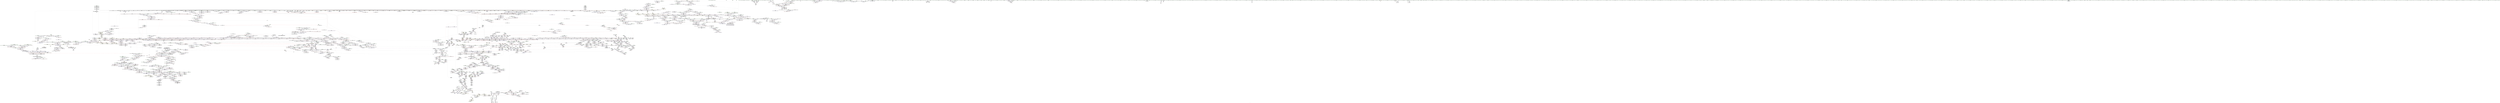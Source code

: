 digraph "SVFG" {
	label="SVFG";

	Node0x55edf1fd4d60 [shape=record,color=grey,label="{NodeID: 0\nNullPtr}"];
	Node0x55edf1fd4d60 -> Node0x55edf292a5e0[style=solid];
	Node0x55edf1fd4d60 -> Node0x55edf292a6e0[style=solid];
	Node0x55edf1fd4d60 -> Node0x55edf292a7b0[style=solid];
	Node0x55edf1fd4d60 -> Node0x55edf292a880[style=solid];
	Node0x55edf1fd4d60 -> Node0x55edf292a950[style=solid];
	Node0x55edf1fd4d60 -> Node0x55edf292aa20[style=solid];
	Node0x55edf1fd4d60 -> Node0x55edf292aaf0[style=solid];
	Node0x55edf1fd4d60 -> Node0x55edf292abc0[style=solid];
	Node0x55edf1fd4d60 -> Node0x55edf292ac90[style=solid];
	Node0x55edf1fd4d60 -> Node0x55edf292ad60[style=solid];
	Node0x55edf1fd4d60 -> Node0x55edf292ae30[style=solid];
	Node0x55edf1fd4d60 -> Node0x55edf292af00[style=solid];
	Node0x55edf1fd4d60 -> Node0x55edf292afd0[style=solid];
	Node0x55edf1fd4d60 -> Node0x55edf292b0a0[style=solid];
	Node0x55edf1fd4d60 -> Node0x55edf292b170[style=solid];
	Node0x55edf1fd4d60 -> Node0x55edf292b240[style=solid];
	Node0x55edf1fd4d60 -> Node0x55edf292b310[style=solid];
	Node0x55edf1fd4d60 -> Node0x55edf292b3e0[style=solid];
	Node0x55edf1fd4d60 -> Node0x55edf292b4b0[style=solid];
	Node0x55edf1fd4d60 -> Node0x55edf292b580[style=solid];
	Node0x55edf1fd4d60 -> Node0x55edf292b650[style=solid];
	Node0x55edf1fd4d60 -> Node0x55edf292b720[style=solid];
	Node0x55edf1fd4d60 -> Node0x55edf292b7f0[style=solid];
	Node0x55edf1fd4d60 -> Node0x55edf292b8c0[style=solid];
	Node0x55edf1fd4d60 -> Node0x55edf292b990[style=solid];
	Node0x55edf1fd4d60 -> Node0x55edf292ba60[style=solid];
	Node0x55edf1fd4d60 -> Node0x55edf292bb30[style=solid];
	Node0x55edf1fd4d60 -> Node0x55edf292bc00[style=solid];
	Node0x55edf1fd4d60 -> Node0x55edf292bcd0[style=solid];
	Node0x55edf1fd4d60 -> Node0x55edf292bda0[style=solid];
	Node0x55edf1fd4d60 -> Node0x55edf292be70[style=solid];
	Node0x55edf1fd4d60 -> Node0x55edf292bf40[style=solid];
	Node0x55edf1fd4d60 -> Node0x55edf292c010[style=solid];
	Node0x55edf1fd4d60 -> Node0x55edf292c0e0[style=solid];
	Node0x55edf1fd4d60 -> Node0x55edf292c1b0[style=solid];
	Node0x55edf1fd4d60 -> Node0x55edf292c280[style=solid];
	Node0x55edf1fd4d60 -> Node0x55edf292c350[style=solid];
	Node0x55edf1fd4d60 -> Node0x55edf292c420[style=solid];
	Node0x55edf1fd4d60 -> Node0x55edf292c4f0[style=solid];
	Node0x55edf1fd4d60 -> Node0x55edf292c5c0[style=solid];
	Node0x55edf1fd4d60 -> Node0x55edf292c690[style=solid];
	Node0x55edf1fd4d60 -> Node0x55edf292c760[style=solid];
	Node0x55edf1fd4d60 -> Node0x55edf292c830[style=solid];
	Node0x55edf1fd4d60 -> Node0x55edf292c900[style=solid];
	Node0x55edf1fd4d60 -> Node0x55edf292c9d0[style=solid];
	Node0x55edf1fd4d60 -> Node0x55edf292caa0[style=solid];
	Node0x55edf1fd4d60 -> Node0x55edf292cb70[style=solid];
	Node0x55edf1fd4d60 -> Node0x55edf292cc40[style=solid];
	Node0x55edf1fd4d60 -> Node0x55edf292cd10[style=solid];
	Node0x55edf1fd4d60 -> Node0x55edf292cde0[style=solid];
	Node0x55edf1fd4d60 -> Node0x55edf292ceb0[style=solid];
	Node0x55edf1fd4d60 -> Node0x55edf292cf80[style=solid];
	Node0x55edf1fd4d60 -> Node0x55edf292d050[style=solid];
	Node0x55edf1fd4d60 -> Node0x55edf292d120[style=solid];
	Node0x55edf1fd4d60 -> Node0x55edf292d1f0[style=solid];
	Node0x55edf1fd4d60 -> Node0x55edf292d2c0[style=solid];
	Node0x55edf1fd4d60 -> Node0x55edf292d390[style=solid];
	Node0x55edf1fd4d60 -> Node0x55edf292d460[style=solid];
	Node0x55edf1fd4d60 -> Node0x55edf292d530[style=solid];
	Node0x55edf1fd4d60 -> Node0x55edf292d600[style=solid];
	Node0x55edf1fd4d60 -> Node0x55edf292d6d0[style=solid];
	Node0x55edf1fd4d60 -> Node0x55edf292d7a0[style=solid];
	Node0x55edf1fd4d60 -> Node0x55edf292d870[style=solid];
	Node0x55edf1fd4d60 -> Node0x55edf292d940[style=solid];
	Node0x55edf1fd4d60 -> Node0x55edf292da10[style=solid];
	Node0x55edf1fd4d60 -> Node0x55edf292dae0[style=solid];
	Node0x55edf1fd4d60 -> Node0x55edf292dbb0[style=solid];
	Node0x55edf1fd4d60 -> Node0x55edf292dc80[style=solid];
	Node0x55edf1fd4d60 -> Node0x55edf292dd50[style=solid];
	Node0x55edf1fd4d60 -> Node0x55edf292de20[style=solid];
	Node0x55edf1fd4d60 -> Node0x55edf292def0[style=solid];
	Node0x55edf1fd4d60 -> Node0x55edf292dfc0[style=solid];
	Node0x55edf1fd4d60 -> Node0x55edf292e090[style=solid];
	Node0x55edf1fd4d60 -> Node0x55edf292e160[style=solid];
	Node0x55edf1fd4d60 -> Node0x55edf292e230[style=solid];
	Node0x55edf1fd4d60 -> Node0x55edf292e300[style=solid];
	Node0x55edf1fd4d60 -> Node0x55edf292e3d0[style=solid];
	Node0x55edf1fd4d60 -> Node0x55edf292e4a0[style=solid];
	Node0x55edf1fd4d60 -> Node0x55edf292e570[style=solid];
	Node0x55edf1fd4d60 -> Node0x55edf292e640[style=solid];
	Node0x55edf1fd4d60 -> Node0x55edf292e710[style=solid];
	Node0x55edf1fd4d60 -> Node0x55edf292e7e0[style=solid];
	Node0x55edf1fd4d60 -> Node0x55edf292e8b0[style=solid];
	Node0x55edf1fd4d60 -> Node0x55edf2939a60[style=solid];
	Node0x55edf1fd4d60 -> Node0x55edf293be50[style=solid];
	Node0x55edf1fd4d60 -> Node0x55edf293e7c0[style=solid];
	Node0x55edf1fd4d60 -> Node0x55edf293e890[style=solid];
	Node0x55edf1fd4d60 -> Node0x55edf293e960[style=solid];
	Node0x55edf1fd4d60 -> Node0x55edf2940290[style=solid];
	Node0x55edf1fd4d60 -> Node0x55edf2940360[style=solid];
	Node0x55edf1fd4d60 -> Node0x55edf2940430[style=solid];
	Node0x55edf1fd4d60 -> Node0x55edf2941e30[style=solid];
	Node0x55edf1fd4d60 -> Node0x55edf2941f00[style=solid];
	Node0x55edf1fd4d60 -> Node0x55edf2941fd0[style=solid];
	Node0x55edf1fd4d60 -> Node0x55edf2944120[style=solid];
	Node0x55edf1fd4d60 -> Node0x55edf29888d0[style=solid];
	Node0x55edf1fd4d60 -> Node0x55edf1c2b230[style=solid];
	Node0x55edf1fd4d60 -> Node0x55edf29c6170[style=solid];
	Node0x55edf1fd4d60 -> Node0x55edf2967080[style=solid];
	Node0x55edf1fd4d60 -> Node0x55edf2967680[style=solid];
	Node0x55edf1fd4d60 -> Node0x55edf2967980[style=solid];
	Node0x55edf1fd4d60 -> Node0x55edf2967c80[style=solid];
	Node0x55edf1fd4d60 -> Node0x55edf2969300[style=solid];
	Node0x55edf1fd4d60:s64 -> Node0x55edf2b85f50[style=solid,color=red];
	Node0x55edf1fd4d60:s64 -> Node0x55edf2b7efe0[style=solid,color=red];
	Node0x55edf2935010 [shape=record,color=red,label="{NodeID: 1550\n3008\<--3007\n\<--_M_start34\n_ZNSt6vectorINSt7__cxx1112basic_stringIcSt11char_traitsIcESaIcEEESaIS5_EE17_M_realloc_insertIJRKS5_EEEvN9__gnu_cxx17__normal_iteratorIPS5_S7_EEDpOT_\n}"];
	Node0x55edf2935010 -> Node0x55edf29206c0[style=solid];
	Node0x55edf2912e00 [shape=record,color=green,label="{NodeID: 443\n2707\<--2708\n_ZSt7forwardISt4pairIiiEEOT_RNSt16remove_referenceIS2_E4typeE\<--_ZSt7forwardISt4pairIiiEEOT_RNSt16remove_referenceIS2_E4typeE_field_insensitive\n}"];
	Node0x55edf2966000 [shape=record,color=grey,label="{NodeID: 3100\n3160 = Binary(3158, 3159, )\n}"];
	Node0x55edf2966000 -> Node0x55edf2965d00[style=solid];
	Node0x55edf298a950 [shape=record,color=blue,label="{NodeID: 1993\n3317\<--3314\n__n.addr\<--__n\n_ZNSt16allocator_traitsISaINSt7__cxx1112basic_stringIcSt11char_traitsIcESaIcEEEEE8allocateERS6_m\n}"];
	Node0x55edf298a950 -> Node0x55edf2936ef0[style=dashed];
	Node0x55edf2922260 [shape=record,color=black,label="{NodeID: 886\n3380\<--3369\n\<--agg.tmp2\n_ZSt22__uninitialized_copy_aISt13move_iteratorIPNSt7__cxx1112basic_stringIcSt11char_traitsIcESaIcEEEES7_S6_ET0_T_SA_S9_RSaIT1_E\n}"];
	Node0x55edf2922260 -> Node0x55edf2950ff0[style=solid];
	Node0x55edf2b861a0 [shape=record,color=black,label="{NodeID: 4650\n3305 = PHI(3290, 3341, )\n0th arg _ZNK9__gnu_cxx13new_allocatorINSt7__cxx1112basic_stringIcSt11char_traitsIcESaIcEEEE8max_sizeEv }"];
	Node0x55edf2b861a0 -> Node0x55edf298a7b0[style=solid];
	Node0x55edf2958d10 [shape=record,color=red,label="{NodeID: 1329\n1407\<--1404\nthis1\<--this.addr\n_ZNSaINSt7__cxx1112basic_stringIcSt11char_traitsIcESaIcEEEED2Ev\n}"];
	Node0x55edf2958d10 -> Node0x55edf2932290[style=solid];
	Node0x55edf290ae30 [shape=record,color=green,label="{NodeID: 222\n1226\<--1227\nexn.slot\<--exn.slot_field_insensitive\n_ZNSt12_Vector_baseINSt7__cxx1112basic_stringIcSt11char_traitsIcESaIcEEESaIS5_EED2Ev\n}"];
	Node0x55edf290ae30 -> Node0x55edf2957b30[style=solid];
	Node0x55edf290ae30 -> Node0x55edf293efe0[style=solid];
	Node0x55edf2940500 [shape=record,color=blue,label="{NodeID: 1772\n1450\<--1449\nthis.addr\<--this\n_ZNSaISt4pairINSt7__cxx1112basic_stringIcSt11char_traitsIcESaIcEEES5_EEC2Ev\n}"];
	Node0x55edf2940500 -> Node0x55edf2959050[style=dashed];
	Node0x55edf292f100 [shape=record,color=black,label="{NodeID: 665\n548\<--547\n\<--this1\n_ZNSt6vectorISt4pairINSt7__cxx1112basic_stringIcSt11char_traitsIcESaIcEEES6_ESaIS7_EEC2Ev\n|{<s0>103}}"];
	Node0x55edf292f100:s0 -> Node0x55edf2b8fe30[style=solid,color=red];
	Node0x55edf2b747f0 [shape=record,color=black,label="{NodeID: 4429\n225 = PHI()\n}"];
	Node0x55edf2a7e950 [shape=record,color=yellow,style=double,label="{NodeID: 3322\n123V_1 = ENCHI(MR_123V_0)\npts\{720000 \}\nFun[_ZNSt6vectorISt4pairIiiESaIS1_EED2Ev]|{|<s1>133|<s2>134}}"];
	Node0x55edf2a7e950 -> Node0x55edf2956fd0[style=dashed];
	Node0x55edf2a7e950:s1 -> Node0x55edf2a97fd0[style=dashed,color=red];
	Node0x55edf2a7e950:s2 -> Node0x55edf2a97fd0[style=dashed,color=red];
	Node0x55edf294d980 [shape=record,color=purple,label="{NodeID: 1108\n2572\<--2560\ncoerce.dive\<--__first\n_ZSt18uninitialized_copyISt13move_iteratorIPSt4pairIiiEES3_ET0_T_S6_S5_\n}"];
	Node0x55edf294d980 -> Node0x55edf2985f60[style=solid];
	Node0x55edf1fd4df0 [shape=record,color=green,label="{NodeID: 1\n7\<--1\n__dso_handle\<--dummyObj\nGlob }"];
	Node0x55edf29350e0 [shape=record,color=red,label="{NodeID: 1551\n3050\<--3047\nthis1\<--this.addr\n_ZNSt6vectorINSt7__cxx1112basic_stringIcSt11char_traitsIcESaIcEEESaIS5_EE3endEv\n}"];
	Node0x55edf29350e0 -> Node0x55edf2920790[style=solid];
	Node0x55edf2912f00 [shape=record,color=green,label="{NodeID: 444\n2715\<--2716\n__r.addr\<--__r.addr_field_insensitive\n_ZSt11__addressofISt4pairIiiEEPT_RS2_\n}"];
	Node0x55edf2912f00 -> Node0x55edf29614c0[style=solid];
	Node0x55edf2912f00 -> Node0x55edf2987070[style=solid];
	Node0x55edf2966180 [shape=record,color=grey,label="{NodeID: 3101\n1516 = Binary(1515, 1517, )\n|{<s0>164}}"];
	Node0x55edf2966180:s0 -> Node0x55edf2b854b0[style=solid,color=red];
	Node0x55edf298aa20 [shape=record,color=blue,label="{NodeID: 1994\n3332\<--3329\nthis.addr\<--this\n_ZN9__gnu_cxx13new_allocatorINSt7__cxx1112basic_stringIcSt11char_traitsIcESaIcEEEE8allocateEmPKv\n}"];
	Node0x55edf298aa20 -> Node0x55edf2936fc0[style=dashed];
	Node0x55edf2922330 [shape=record,color=black,label="{NodeID: 887\n3354\<--3388\n_ZSt22__uninitialized_copy_aISt13move_iteratorIPNSt7__cxx1112basic_stringIcSt11char_traitsIcESaIcEEEES7_S6_ET0_T_SA_S9_RSaIT1_E_ret\<--call\n_ZSt22__uninitialized_copy_aISt13move_iteratorIPNSt7__cxx1112basic_stringIcSt11char_traitsIcESaIcEEEES7_S6_ET0_T_SA_S9_RSaIT1_E\n|{<s0>308}}"];
	Node0x55edf2922330:s0 -> Node0x55edf2b79320[style=solid,color=blue];
	Node0x55edf2b863b0 [shape=record,color=black,label="{NodeID: 4651\n671 = PHI(91, 91, 91, 91, 91, 91, 91, 91, )\n0th arg _ZNK9__gnu_cxx17__normal_iteratorIPSt4pairINSt7__cxx1112basic_stringIcSt11char_traitsIcESaIcEEES7_ESt6vectorIS8_SaIS8_EEEptEv }"];
	Node0x55edf2b863b0 -> Node0x55edf293c670[style=solid];
	Node0x55edf2958de0 [shape=record,color=red,label="{NodeID: 1330\n1418\<--1415\nthis1\<--this.addr\n_ZN9__gnu_cxx13new_allocatorINSt7__cxx1112basic_stringIcSt11char_traitsIcESaIcEEEED2Ev\n}"];
	Node0x55edf290af00 [shape=record,color=green,label="{NodeID: 223\n1228\<--1229\nehselector.slot\<--ehselector.slot_field_insensitive\n_ZNSt12_Vector_baseINSt7__cxx1112basic_stringIcSt11char_traitsIcESaIcEEESaIS5_EED2Ev\n}"];
	Node0x55edf290af00 -> Node0x55edf293f0b0[style=solid];
	Node0x55edf29405d0 [shape=record,color=blue,label="{NodeID: 1773\n1461\<--1460\nthis.addr\<--this\n_ZN9__gnu_cxx13new_allocatorISt4pairINSt7__cxx1112basic_stringIcSt11char_traitsIcESaIcEEES7_EEC2Ev\n}"];
	Node0x55edf29405d0 -> Node0x55edf2959120[style=dashed];
	Node0x55edf292f1d0 [shape=record,color=black,label="{NodeID: 666\n563\<--562\n\<--this1\n_ZNSt6vectorISt4pairIiiESaIS1_EEC2Ev\n|{<s0>105}}"];
	Node0x55edf292f1d0:s0 -> Node0x55edf2b820d0[style=solid,color=red];
	Node0x55edf2b748c0 [shape=record,color=black,label="{NodeID: 4430\n226 = PHI()\n}"];
	Node0x55edf2b748c0 -> Node0x55edf293a110[style=solid];
	Node0x55edf2a7ea30 [shape=record,color=yellow,style=double,label="{NodeID: 3323\n125V_1 = ENCHI(MR_125V_0)\npts\{720001 \}\nFun[_ZNSt6vectorISt4pairIiiESaIS1_EED2Ev]}"];
	Node0x55edf2a7ea30 -> Node0x55edf29570a0[style=dashed];
	Node0x55edf294da50 [shape=record,color=purple,label="{NodeID: 1109\n2574\<--2562\ncoerce.dive1\<--__last\n_ZSt18uninitialized_copyISt13move_iteratorIPSt4pairIiiEES3_ET0_T_S6_S5_\n}"];
	Node0x55edf294da50 -> Node0x55edf2986030[style=solid];
	Node0x55edf2875ad0 [shape=record,color=green,label="{NodeID: 2\n8\<--1\n.str\<--dummyObj\nGlob }"];
	Node0x55edf29351b0 [shape=record,color=red,label="{NodeID: 1552\n3056\<--3055\n\<--coerce.dive\n_ZNSt6vectorINSt7__cxx1112basic_stringIcSt11char_traitsIcESaIcEEESaIS5_EE3endEv\n}"];
	Node0x55edf29351b0 -> Node0x55edf2920860[style=solid];
	Node0x55edf2912fd0 [shape=record,color=green,label="{NodeID: 445\n2722\<--2723\nthis.addr\<--this.addr_field_insensitive\n_ZNKSt13move_iteratorIPSt4pairIiiEEdeEv\n}"];
	Node0x55edf2912fd0 -> Node0x55edf2961590[style=solid];
	Node0x55edf2912fd0 -> Node0x55edf2987140[style=solid];
	Node0x55edf2966300 [shape=record,color=grey,label="{NodeID: 3102\n1515 = Binary(1513, 1514, )\n}"];
	Node0x55edf2966300 -> Node0x55edf2966180[style=solid];
	Node0x55edf298aaf0 [shape=record,color=blue,label="{NodeID: 1995\n3334\<--3330\n__n.addr\<--__n\n_ZN9__gnu_cxx13new_allocatorINSt7__cxx1112basic_stringIcSt11char_traitsIcESaIcEEEE8allocateEmPKv\n}"];
	Node0x55edf298aaf0 -> Node0x55edf2937090[style=dashed];
	Node0x55edf298aaf0 -> Node0x55edf2937160[style=dashed];
	Node0x55edf2922400 [shape=record,color=black,label="{NodeID: 888\n3392\<--3404\n_ZSt32__make_move_if_noexcept_iteratorINSt7__cxx1112basic_stringIcSt11char_traitsIcESaIcEEESt13move_iteratorIPS5_EET0_PT__ret\<--\n_ZSt32__make_move_if_noexcept_iteratorINSt7__cxx1112basic_stringIcSt11char_traitsIcESaIcEEESt13move_iteratorIPS5_EET0_PT_\n|{<s0>306|<s1>307}}"];
	Node0x55edf2922400:s0 -> Node0x55edf2b790a0[style=solid,color=blue];
	Node0x55edf2922400:s1 -> Node0x55edf2b791e0[style=solid,color=blue];
	Node0x55edf2b86a10 [shape=record,color=black,label="{NodeID: 4652\n2382 = PHI(2218, 2218, 2218, 2218, )\n0th arg _ZNKSt6vectorISt4pairIiiESaIS1_EE4sizeEv }"];
	Node0x55edf2b86a10 -> Node0x55edf2984f20[style=solid];
	Node0x55edf2958eb0 [shape=record,color=red,label="{NodeID: 1331\n1425\<--1422\nthis1\<--this.addr\n_ZNSt12_Vector_baseISt4pairINSt7__cxx1112basic_stringIcSt11char_traitsIcESaIcEEES6_ESaIS7_EEC2Ev\n}"];
	Node0x55edf2958eb0 -> Node0x55edf29496e0[style=solid];
	Node0x55edf290afd0 [shape=record,color=green,label="{NodeID: 224\n1247\<--1248\n_ZNSt12_Vector_baseINSt7__cxx1112basic_stringIcSt11char_traitsIcESaIcEEESaIS5_EE13_M_deallocateEPS5_m\<--_ZNSt12_Vector_baseINSt7__cxx1112basic_stringIcSt11char_traitsIcESaIcEEESaIS5_EE13_M_deallocateEPS5_m_field_insensitive\n}"];
	Node0x55edf29406a0 [shape=record,color=blue,label="{NodeID: 1774\n1470\<--1467\n__first.addr\<--__first\n_ZSt8_DestroyIPSt4pairINSt7__cxx1112basic_stringIcSt11char_traitsIcESaIcEEES6_ES7_EvT_S9_RSaIT0_E\n}"];
	Node0x55edf29406a0 -> Node0x55edf29591f0[style=dashed];
	Node0x55edf292f2a0 [shape=record,color=black,label="{NodeID: 667\n581\<--592\n_ZStorSt13_Ios_OpenmodeS__ret\<--or\n_ZStorSt13_Ios_OpenmodeS_\n|{<s0>8}}"];
	Node0x55edf292f2a0:s0 -> Node0x55edf2b729b0[style=solid,color=blue];
	Node0x55edf2b74990 [shape=record,color=black,label="{NodeID: 4431\n236 = PHI(670, )\n}"];
	Node0x55edf2b74990 -> Node0x55edf2944c20[style=solid];
	Node0x55edf2a7eb10 [shape=record,color=yellow,style=double,label="{NodeID: 3324\n38V_1 = ENCHI(MR_38V_0)\npts\{720002 \}\nFun[_ZNSt6vectorISt4pairIiiESaIS1_EED2Ev]|{<s0>133|<s1>134}}"];
	Node0x55edf2a7eb10:s0 -> Node0x55edf2a980b0[style=dashed,color=red];
	Node0x55edf2a7eb10:s1 -> Node0x55edf2a980b0[style=dashed,color=red];
	Node0x55edf294db20 [shape=record,color=purple,label="{NodeID: 1110\n2586\<--2568\ncoerce.dive3\<--agg.tmp\n_ZSt18uninitialized_copyISt13move_iteratorIPSt4pairIiiEES3_ET0_T_S6_S5_\n}"];
	Node0x55edf294db20 -> Node0x55edf2960890[style=solid];
	Node0x55edf2875b80 [shape=record,color=green,label="{NodeID: 3\n10\<--1\n.str.1\<--dummyObj\nGlob }"];
	Node0x55edf2935280 [shape=record,color=red,label="{NodeID: 1553\n3071\<--3062\nthis1\<--this.addr\n_ZN9__gnu_cxx13new_allocatorINSt7__cxx1112basic_stringIcSt11char_traitsIcESaIcEEEE9constructIS6_JRKS6_EEEvPT_DpOT0_\n}"];
	Node0x55edf29130a0 [shape=record,color=green,label="{NodeID: 446\n2731\<--2732\nthis.addr\<--this.addr_field_insensitive\n_ZNSt13move_iteratorIPSt4pairIiiEEppEv\n}"];
	Node0x55edf29130a0 -> Node0x55edf2961730[style=solid];
	Node0x55edf29130a0 -> Node0x55edf2987210[style=solid];
	Node0x55edf2966480 [shape=record,color=grey,label="{NodeID: 3103\n233 = Binary(230, 232, )\n}"];
	Node0x55edf2966480 -> Node0x55edf293a1e0[style=solid];
	Node0x55edf298abc0 [shape=record,color=blue,label="{NodeID: 1996\n3336\<--3331\n.addr\<--\n_ZN9__gnu_cxx13new_allocatorINSt7__cxx1112basic_stringIcSt11char_traitsIcESaIcEEEE8allocateEmPKv\n}"];
	Node0x55edf29224d0 [shape=record,color=black,label="{NodeID: 889\n3429\<--3410\n\<--__first\n_ZSt18uninitialized_copyISt13move_iteratorIPNSt7__cxx1112basic_stringIcSt11char_traitsIcESaIcEEEES7_ET0_T_SA_S9_\n}"];
	Node0x55edf29224d0 -> Node0x55edf2951670[style=solid];
	Node0x55edf2b86be0 [shape=record,color=black,label="{NodeID: 4653\n2801 = PHI(772, 876, 3045, )\n0th arg _ZN9__gnu_cxx17__normal_iteratorIPNSt7__cxx1112basic_stringIcSt11char_traitsIcESaIcEEESt6vectorIS6_SaIS6_EEEC2ERKS7_ }"];
	Node0x55edf2b86be0 -> Node0x55edf2987b00[style=solid];
	Node0x55edf2958f80 [shape=record,color=red,label="{NodeID: 1332\n1436\<--1433\nthis1\<--this.addr\n_ZNSt12_Vector_baseISt4pairINSt7__cxx1112basic_stringIcSt11char_traitsIcESaIcEEES6_ESaIS7_EE12_Vector_implC2Ev\n}"];
	Node0x55edf2958f80 -> Node0x55edf2932360[style=solid];
	Node0x55edf2958f80 -> Node0x55edf29497b0[style=solid];
	Node0x55edf2958f80 -> Node0x55edf2949880[style=solid];
	Node0x55edf2958f80 -> Node0x55edf2949950[style=solid];
	Node0x55edf290b0d0 [shape=record,color=green,label="{NodeID: 225\n1251\<--1252\n_ZNSt12_Vector_baseINSt7__cxx1112basic_stringIcSt11char_traitsIcESaIcEEESaIS5_EE12_Vector_implD2Ev\<--_ZNSt12_Vector_baseINSt7__cxx1112basic_stringIcSt11char_traitsIcESaIcEEESaIS5_EE12_Vector_implD2Ev_field_insensitive\n}"];
	Node0x55edf2940770 [shape=record,color=blue,label="{NodeID: 1775\n1472\<--1468\n__last.addr\<--__last\n_ZSt8_DestroyIPSt4pairINSt7__cxx1112basic_stringIcSt11char_traitsIcESaIcEEES6_ES7_EvT_S9_RSaIT0_E\n}"];
	Node0x55edf2940770 -> Node0x55edf29592c0[style=dashed];
	Node0x55edf292f370 [shape=record,color=black,label="{NodeID: 668\n615\<--614\n\<--this1\n_ZNSt6vectorISt4pairINSt7__cxx1112basic_stringIcSt11char_traitsIcESaIcEEES6_ESaIS7_EE5beginEv\n}"];
	Node0x55edf292f370 -> Node0x55edf29456b0[style=solid];
	Node0x55edf292f370 -> Node0x55edf2945780[style=solid];
	Node0x55edf2b74b60 [shape=record,color=black,label="{NodeID: 4432\n239 = PHI()\n}"];
	Node0x55edf2b74b60 -> Node0x55edf293a2b0[style=solid];
	Node0x55edf294dbf0 [shape=record,color=purple,label="{NodeID: 1111\n2588\<--2570\ncoerce.dive4\<--agg.tmp2\n_ZSt18uninitialized_copyISt13move_iteratorIPSt4pairIiiEES3_ET0_T_S6_S5_\n}"];
	Node0x55edf294dbf0 -> Node0x55edf2960960[style=solid];
	Node0x55edf28c6530 [shape=record,color=green,label="{NodeID: 4\n12\<--1\n.str.2\<--dummyObj\nGlob }"];
	Node0x55edf2935350 [shape=record,color=red,label="{NodeID: 1554\n3072\<--3064\n\<--__p.addr\n_ZN9__gnu_cxx13new_allocatorINSt7__cxx1112basic_stringIcSt11char_traitsIcESaIcEEEE9constructIS6_JRKS6_EEEvPT_DpOT0_\n}"];
	Node0x55edf2935350 -> Node0x55edf2920930[style=solid];
	Node0x55edf2913170 [shape=record,color=green,label="{NodeID: 447\n2744\<--2745\n__x.addr\<--__x.addr_field_insensitive\n_ZSteqIPSt4pairIiiEEbRKSt13move_iteratorIT_ES7_\n}"];
	Node0x55edf2913170 -> Node0x55edf29618d0[style=solid];
	Node0x55edf2913170 -> Node0x55edf29873b0[style=solid];
	Node0x55edf2966600 [shape=record,color=grey,label="{NodeID: 3104\n230 = Binary(229, 231, )\n}"];
	Node0x55edf2966600 -> Node0x55edf2966480[style=solid];
	Node0x55edf298ac90 [shape=record,color=blue,label="{NodeID: 1997\n3371\<--3355\ncoerce.dive\<--__first.coerce\n_ZSt22__uninitialized_copy_aISt13move_iteratorIPNSt7__cxx1112basic_stringIcSt11char_traitsIcESaIcEEEES7_S6_ET0_T_SA_S9_RSaIT1_E\n}"];
	Node0x55edf298ac90 -> Node0x55edf2939520[style=dashed];
	Node0x55edf29225a0 [shape=record,color=black,label="{NodeID: 890\n3432\<--3412\n\<--__last\n_ZSt18uninitialized_copyISt13move_iteratorIPNSt7__cxx1112basic_stringIcSt11char_traitsIcESaIcEEEES7_ET0_T_SA_S9_\n}"];
	Node0x55edf29225a0 -> Node0x55edf2951810[style=solid];
	Node0x55edf2b86d70 [shape=record,color=black,label="{NodeID: 4654\n2802 = PHI(780, 882, 3053, )\n1st arg _ZN9__gnu_cxx17__normal_iteratorIPNSt7__cxx1112basic_stringIcSt11char_traitsIcESaIcEEESt6vectorIS6_SaIS6_EEEC2ERKS7_ }"];
	Node0x55edf2b86d70 -> Node0x55edf2987bd0[style=solid];
	Node0x55edf2959050 [shape=record,color=red,label="{NodeID: 1333\n1453\<--1450\nthis1\<--this.addr\n_ZNSaISt4pairINSt7__cxx1112basic_stringIcSt11char_traitsIcESaIcEEES5_EEC2Ev\n}"];
	Node0x55edf2959050 -> Node0x55edf2932430[style=solid];
	Node0x55edf290b1d0 [shape=record,color=green,label="{NodeID: 226\n1268\<--1269\n__first.addr\<--__first.addr_field_insensitive\n_ZSt8_DestroyIPNSt7__cxx1112basic_stringIcSt11char_traitsIcESaIcEEEEvT_S7_\n}"];
	Node0x55edf290b1d0 -> Node0x55edf2957e70[style=solid];
	Node0x55edf290b1d0 -> Node0x55edf293f180[style=solid];
	Node0x55edf2940840 [shape=record,color=blue,label="{NodeID: 1776\n1474\<--1469\n.addr\<--\n_ZSt8_DestroyIPSt4pairINSt7__cxx1112basic_stringIcSt11char_traitsIcESaIcEEES6_ES7_EvT_S9_RSaIT0_E\n}"];
	Node0x55edf292f440 [shape=record,color=black,label="{NodeID: 669\n607\<--622\n_ZNSt6vectorISt4pairINSt7__cxx1112basic_stringIcSt11char_traitsIcESaIcEEES6_ESaIS7_EE5beginEv_ret\<--\n_ZNSt6vectorISt4pairINSt7__cxx1112basic_stringIcSt11char_traitsIcESaIcEEES6_ESaIS7_EE5beginEv\n|{<s0>11}}"];
	Node0x55edf292f440:s0 -> Node0x55edf2b72be0[style=solid,color=blue];
	Node0x55edf2b74c30 [shape=record,color=black,label="{NodeID: 4433\n241 = PHI(670, )\n}"];
	Node0x55edf2b74c30 -> Node0x55edf2944cf0[style=solid];
	Node0x55edf294dcc0 [shape=record,color=purple,label="{NodeID: 1112\n3662\<--2579\noffset_0\<--\n}"];
	Node0x55edf294dcc0 -> Node0x55edf29862a0[style=solid];
	Node0x55edf28c65c0 [shape=record,color=green,label="{NodeID: 5\n14\<--1\n_ZSt4cout\<--dummyObj\nGlob }"];
	Node0x55edf2935420 [shape=record,color=red,label="{NodeID: 1555\n3075\<--3066\n\<--__args.addr\n_ZN9__gnu_cxx13new_allocatorINSt7__cxx1112basic_stringIcSt11char_traitsIcESaIcEEEE9constructIS6_JRKS6_EEEvPT_DpOT0_\n|{<s0>292}}"];
	Node0x55edf2935420:s0 -> Node0x55edf2b8bde0[style=solid,color=red];
	Node0x55edf2913240 [shape=record,color=green,label="{NodeID: 448\n2746\<--2747\n__y.addr\<--__y.addr_field_insensitive\n_ZSteqIPSt4pairIiiEEbRKSt13move_iteratorIT_ES7_\n}"];
	Node0x55edf2913240 -> Node0x55edf29619a0[style=solid];
	Node0x55edf2913240 -> Node0x55edf2987480[style=solid];
	Node0x55edf2966780 [shape=record,color=grey,label="{NodeID: 3105\n216 = Binary(215, 217, )\n}"];
	Node0x55edf298ad60 [shape=record,color=blue,label="{NodeID: 1998\n3373\<--3356\ncoerce.dive1\<--__last.coerce\n_ZSt22__uninitialized_copy_aISt13move_iteratorIPNSt7__cxx1112basic_stringIcSt11char_traitsIcESaIcEEEES7_S6_ET0_T_SA_S9_RSaIT1_E\n}"];
	Node0x55edf298ad60 -> Node0x55edf29395f0[style=dashed];
	Node0x55edf2922670 [shape=record,color=black,label="{NodeID: 891\n3428\<--3418\n\<--agg.tmp\n_ZSt18uninitialized_copyISt13move_iteratorIPNSt7__cxx1112basic_stringIcSt11char_traitsIcESaIcEEEES7_ET0_T_SA_S9_\n}"];
	Node0x55edf2922670 -> Node0x55edf29515a0[style=solid];
	Node0x55edf2b86f00 [shape=record,color=black,label="{NodeID: 4655\n3228 = PHI(2861, 2861, 3152, 3155, )\n0th arg _ZNK9__gnu_cxx17__normal_iteratorIPNSt7__cxx1112basic_stringIcSt11char_traitsIcESaIcEEESt6vectorIS6_SaIS6_EEE4baseEv }"];
	Node0x55edf2b86f00 -> Node0x55edf298a200[style=solid];
	Node0x55edf2959120 [shape=record,color=red,label="{NodeID: 1334\n1464\<--1461\nthis1\<--this.addr\n_ZN9__gnu_cxx13new_allocatorISt4pairINSt7__cxx1112basic_stringIcSt11char_traitsIcESaIcEEES7_EEC2Ev\n}"];
	Node0x55edf2913aa0 [shape=record,color=green,label="{NodeID: 227\n1270\<--1271\n__last.addr\<--__last.addr_field_insensitive\n_ZSt8_DestroyIPNSt7__cxx1112basic_stringIcSt11char_traitsIcESaIcEEEEvT_S7_\n}"];
	Node0x55edf2913aa0 -> Node0x55edf2957f40[style=solid];
	Node0x55edf2913aa0 -> Node0x55edf293f250[style=solid];
	Node0x55edf2940910 [shape=record,color=blue,label="{NodeID: 1777\n1487\<--1486\nthis.addr\<--this\n_ZNSt12_Vector_baseISt4pairINSt7__cxx1112basic_stringIcSt11char_traitsIcESaIcEEES6_ESaIS7_EE19_M_get_Tp_allocatorEv\n}"];
	Node0x55edf2940910 -> Node0x55edf2959390[style=dashed];
	Node0x55edf292f510 [shape=record,color=black,label="{NodeID: 670\n624\<--641\n_ZN9__gnu_cxxneIPSt4pairINSt7__cxx1112basic_stringIcSt11char_traitsIcESaIcEEES7_ESt6vectorIS8_SaIS8_EEEEbRKNS_17__normal_iteratorIT_T0_EESI__ret\<--cmp\n_ZN9__gnu_cxxneIPSt4pairINSt7__cxx1112basic_stringIcSt11char_traitsIcESaIcEEES7_ESt6vectorIS8_SaIS8_EEEEbRKNS_17__normal_iteratorIT_T0_EESI_\n|{<s0>13}}"];
	Node0x55edf292f510:s0 -> Node0x55edf2b72e60[style=solid,color=blue];
	Node0x55edf2b74da0 [shape=record,color=black,label="{NodeID: 4434\n245 = PHI()\n}"];
	Node0x55edf2a7ede0 [shape=record,color=yellow,style=double,label="{NodeID: 3327\n178V_1 = ENCHI(MR_178V_0)\npts\{1100000 1120000 19880000 19980000 \}\nFun[_ZN9__gnu_cxxneIPSt4pairIiiESt6vectorIS2_SaIS2_EEEEbRKNS_17__normal_iteratorIT_T0_EESC_]}"];
	Node0x55edf2a7ede0 -> Node0x55edf2955770[style=dashed];
	Node0x55edf2a7ede0 -> Node0x55edf2955840[style=dashed];
	Node0x55edf294dd90 [shape=record,color=purple,label="{NodeID: 1113\n3663\<--2580\noffset_0\<--\n}"];
	Node0x55edf294dd90 -> Node0x55edf29391e0[style=solid];
	Node0x55edf2870e20 [shape=record,color=green,label="{NodeID: 6\n15\<--1\n.str.3\<--dummyObj\nGlob }"];
	Node0x55edf29354f0 [shape=record,color=red,label="{NodeID: 1556\n3086\<--3083\n\<--__t.addr\n_ZSt7forwardIRKNSt7__cxx1112basic_stringIcSt11char_traitsIcESaIcEEEEOT_RNSt16remove_referenceIS8_E4typeE\n}"];
	Node0x55edf29354f0 -> Node0x55edf2920ad0[style=solid];
	Node0x55edf2913310 [shape=record,color=green,label="{NodeID: 449\n2752\<--2753\n_ZNKSt13move_iteratorIPSt4pairIiiEE4baseEv\<--_ZNKSt13move_iteratorIPSt4pairIiiEE4baseEv_field_insensitive\n}"];
	Node0x55edf2966900 [shape=record,color=grey,label="{NodeID: 3106\n223 = Binary(220, 217, )\n}"];
	Node0x55edf298ae30 [shape=record,color=blue,label="{NodeID: 1999\n3363\<--3357\n__result.addr\<--__result\n_ZSt22__uninitialized_copy_aISt13move_iteratorIPNSt7__cxx1112basic_stringIcSt11char_traitsIcESaIcEEEES7_S6_ET0_T_SA_S9_RSaIT1_E\n}"];
	Node0x55edf298ae30 -> Node0x55edf2937230[style=dashed];
	Node0x55edf2922740 [shape=record,color=black,label="{NodeID: 892\n3431\<--3420\n\<--agg.tmp2\n_ZSt18uninitialized_copyISt13move_iteratorIPNSt7__cxx1112basic_stringIcSt11char_traitsIcESaIcEEEES7_ET0_T_SA_S9_\n}"];
	Node0x55edf2922740 -> Node0x55edf2951740[style=solid];
	Node0x55edf2b870d0 [shape=record,color=black,label="{NodeID: 4656\n543 = PHI(69, )\n0th arg _ZNSt6vectorISt4pairINSt7__cxx1112basic_stringIcSt11char_traitsIcESaIcEEES6_ESaIS7_EEC2Ev }"];
	Node0x55edf2b870d0 -> Node0x55edf293bbe0[style=solid];
	Node0x55edf2a4eff0 [shape=record,color=yellow,style=double,label="{NodeID: 3549\n467V_1 = ENCHI(MR_467V_0)\npts\{25990000 \}\nFun[_ZSteqIPSt4pairIiiEEbRKSt13move_iteratorIT_ES7_]|{<s0>264}}"];
	Node0x55edf2a4eff0:s0 -> Node0x55edf2a967e0[style=dashed,color=red];
	Node0x55edf29591f0 [shape=record,color=red,label="{NodeID: 1335\n1479\<--1470\n\<--__first.addr\n_ZSt8_DestroyIPSt4pairINSt7__cxx1112basic_stringIcSt11char_traitsIcESaIcEEES6_ES7_EvT_S9_RSaIT0_E\n|{<s0>163}}"];
	Node0x55edf29591f0:s0 -> Node0x55edf2b90310[style=solid,color=red];
	Node0x55edf2913b30 [shape=record,color=green,label="{NodeID: 228\n1277\<--1278\n_ZNSt12_Destroy_auxILb0EE9__destroyIPNSt7__cxx1112basic_stringIcSt11char_traitsIcESaIcEEEEEvT_S9_\<--_ZNSt12_Destroy_auxILb0EE9__destroyIPNSt7__cxx1112basic_stringIcSt11char_traitsIcESaIcEEEEEvT_S9__field_insensitive\n}"];
	Node0x55edf29409e0 [shape=record,color=blue,label="{NodeID: 1778\n1496\<--1495\nthis.addr\<--this\n_ZNSt12_Vector_baseISt4pairINSt7__cxx1112basic_stringIcSt11char_traitsIcESaIcEEES6_ESaIS7_EED2Ev\n}"];
	Node0x55edf29409e0 -> Node0x55edf2959460[style=dashed];
	Node0x55edf292f5e0 [shape=record,color=black,label="{NodeID: 671\n651\<--650\n\<--this1\n_ZNSt6vectorISt4pairINSt7__cxx1112basic_stringIcSt11char_traitsIcESaIcEEES6_ESaIS7_EE3endEv\n}"];
	Node0x55edf292f5e0 -> Node0x55edf2945920[style=solid];
	Node0x55edf292f5e0 -> Node0x55edf29459f0[style=solid];
	Node0x55edf2b74e70 [shape=record,color=black,label="{NodeID: 4435\n246 = PHI()\n}"];
	Node0x55edf2b74e70 -> Node0x55edf293a380[style=solid];
	Node0x55edf294de60 [shape=record,color=purple,label="{NodeID: 1114\n3665\<--2582\noffset_0\<--\n}"];
	Node0x55edf294de60 -> Node0x55edf2986370[style=solid];
	Node0x55edf2870ee0 [shape=record,color=green,label="{NodeID: 7\n17\<--1\n.str.4\<--dummyObj\nGlob }"];
	Node0x55edf29355c0 [shape=record,color=red,label="{NodeID: 1557\n3108\<--3095\nthis1\<--this.addr\n_ZNKSt6vectorINSt7__cxx1112basic_stringIcSt11char_traitsIcESaIcEEESaIS5_EE12_M_check_lenEmPKc\n|{<s0>294|<s1>295|<s2>297|<s3>298|<s4>300|<s5>301|<s6>302}}"];
	Node0x55edf29355c0:s0 -> Node0x55edf2b83420[style=solid,color=red];
	Node0x55edf29355c0:s1 -> Node0x55edf2b813e0[style=solid,color=red];
	Node0x55edf29355c0:s2 -> Node0x55edf2b813e0[style=solid,color=red];
	Node0x55edf29355c0:s3 -> Node0x55edf2b813e0[style=solid,color=red];
	Node0x55edf29355c0:s4 -> Node0x55edf2b813e0[style=solid,color=red];
	Node0x55edf29355c0:s5 -> Node0x55edf2b83420[style=solid,color=red];
	Node0x55edf29355c0:s6 -> Node0x55edf2b83420[style=solid,color=red];
	Node0x55edf2913410 [shape=record,color=green,label="{NodeID: 450\n2760\<--2761\nthis.addr\<--this.addr_field_insensitive\n_ZNKSt13move_iteratorIPSt4pairIiiEE4baseEv\n}"];
	Node0x55edf2913410 -> Node0x55edf2961a70[style=solid];
	Node0x55edf2913410 -> Node0x55edf2987550[style=solid];
	Node0x55edf2966a80 [shape=record,color=grey,label="{NodeID: 3107\n3282 = Binary(3281, 1245, )\n}"];
	Node0x55edf2966a80 -> Node0x55edf29217d0[style=solid];
	Node0x55edf298af00 [shape=record,color=blue,label="{NodeID: 2000\n3365\<--3358\n.addr\<--\n_ZSt22__uninitialized_copy_aISt13move_iteratorIPNSt7__cxx1112basic_stringIcSt11char_traitsIcESaIcEEEES7_S6_ET0_T_SA_S9_RSaIT1_E\n}"];
	Node0x55edf2922810 [shape=record,color=black,label="{NodeID: 893\n3406\<--3439\n_ZSt18uninitialized_copyISt13move_iteratorIPNSt7__cxx1112basic_stringIcSt11char_traitsIcESaIcEEEES7_ET0_T_SA_S9__ret\<--call\n_ZSt18uninitialized_copyISt13move_iteratorIPNSt7__cxx1112basic_stringIcSt11char_traitsIcESaIcEEEES7_ET0_T_SA_S9_\n|{<s0>319}}"];
	Node0x55edf2922810:s0 -> Node0x55edf2b77c20[style=solid,color=blue];
	Node0x55edf2b871e0 [shape=record,color=black,label="{NodeID: 4657\n1684 = PHI(1639, )\n0th arg _ZNSaISt4pairINSt7__cxx1112basic_stringIcSt11char_traitsIcESaIcEEES5_EED2Ev }"];
	Node0x55edf2b871e0 -> Node0x55edf2941af0[style=solid];
	Node0x55edf2a4f0d0 [shape=record,color=yellow,style=double,label="{NodeID: 3550\n469V_1 = ENCHI(MR_469V_0)\npts\{26010000 \}\nFun[_ZSteqIPSt4pairIiiEEbRKSt13move_iteratorIT_ES7_]|{<s0>265}}"];
	Node0x55edf2a4f0d0:s0 -> Node0x55edf2a967e0[style=dashed,color=red];
	Node0x55edf29592c0 [shape=record,color=red,label="{NodeID: 1336\n1480\<--1472\n\<--__last.addr\n_ZSt8_DestroyIPSt4pairINSt7__cxx1112basic_stringIcSt11char_traitsIcESaIcEEES6_ES7_EvT_S9_RSaIT0_E\n|{<s0>163}}"];
	Node0x55edf29592c0:s0 -> Node0x55edf2b90420[style=solid,color=red];
	Node0x55edf2913bf0 [shape=record,color=green,label="{NodeID: 229\n1283\<--1284\n__first.addr\<--__first.addr_field_insensitive\n_ZNSt12_Destroy_auxILb0EE9__destroyIPNSt7__cxx1112basic_stringIcSt11char_traitsIcESaIcEEEEEvT_S9_\n}"];
	Node0x55edf2913bf0 -> Node0x55edf2958010[style=solid];
	Node0x55edf2913bf0 -> Node0x55edf29580e0[style=solid];
	Node0x55edf2913bf0 -> Node0x55edf29581b0[style=solid];
	Node0x55edf2913bf0 -> Node0x55edf293f320[style=solid];
	Node0x55edf2913bf0 -> Node0x55edf293f4c0[style=solid];
	Node0x55edf2940ab0 [shape=record,color=blue,label="{NodeID: 1779\n1498\<--1527\nexn.slot\<--\n_ZNSt12_Vector_baseISt4pairINSt7__cxx1112basic_stringIcSt11char_traitsIcESaIcEEES6_ESaIS7_EED2Ev\n}"];
	Node0x55edf2940ab0 -> Node0x55edf2959530[style=dashed];
	Node0x55edf292f6b0 [shape=record,color=black,label="{NodeID: 672\n643\<--656\n_ZNSt6vectorISt4pairINSt7__cxx1112basic_stringIcSt11char_traitsIcESaIcEEES6_ESaIS7_EE3endEv_ret\<--\n_ZNSt6vectorISt4pairINSt7__cxx1112basic_stringIcSt11char_traitsIcESaIcEEES6_ESaIS7_EE3endEv\n|{<s0>12}}"];
	Node0x55edf292f6b0:s0 -> Node0x55edf2b72d20[style=solid,color=blue];
	Node0x55edf2b74f40 [shape=record,color=black,label="{NodeID: 4436\n249 = PHI(670, )\n}"];
	Node0x55edf2b74f40 -> Node0x55edf2944dc0[style=solid];
	Node0x55edf294df30 [shape=record,color=purple,label="{NodeID: 1115\n3666\<--2583\noffset_0\<--\n}"];
	Node0x55edf294df30 -> Node0x55edf29392b0[style=solid];
	Node0x55edf2870fa0 [shape=record,color=green,label="{NodeID: 8\n19\<--1\n.str.5\<--dummyObj\nGlob }"];
	Node0x55edf2935690 [shape=record,color=red,label="{NodeID: 1558\n3116\<--3097\n\<--__n.addr\n_ZNKSt6vectorINSt7__cxx1112basic_stringIcSt11char_traitsIcESaIcEEESaIS5_EE12_M_check_lenEmPKc\n}"];
	Node0x55edf2935690 -> Node0x55edf2969600[style=solid];
	Node0x55edf29134e0 [shape=record,color=green,label="{NodeID: 451\n2769\<--2770\n__t.addr\<--__t.addr_field_insensitive\n_ZSt7forwardISt4pairIiiEEOT_RNSt16remove_referenceIS2_E4typeE\n}"];
	Node0x55edf29134e0 -> Node0x55edf2961c10[style=solid];
	Node0x55edf29134e0 -> Node0x55edf2987620[style=solid];
	Node0x55edf2966c00 [shape=record,color=grey,label="{NodeID: 3108\n3127 = Binary(3122, 3126, )\n}"];
	Node0x55edf2966c00 -> Node0x55edf2989910[style=solid];
	Node0x55edf298afd0 [shape=record,color=blue, style = dotted,label="{NodeID: 2001\n3674\<--3676\noffset_0\<--dummyVal\n_ZSt22__uninitialized_copy_aISt13move_iteratorIPNSt7__cxx1112basic_stringIcSt11char_traitsIcESaIcEEEES7_S6_ET0_T_SA_S9_RSaIT1_E\n}"];
	Node0x55edf298afd0 -> Node0x55edf2937300[style=dashed];
	Node0x55edf29228e0 [shape=record,color=black,label="{NodeID: 894\n3443\<--3499\n_ZNSt20__uninitialized_copyILb0EE13__uninit_copyISt13move_iteratorIPNSt7__cxx1112basic_stringIcSt11char_traitsIcESaIcEEEES9_EET0_T_SC_SB__ret\<--\n_ZNSt20__uninitialized_copyILb0EE13__uninit_copyISt13move_iteratorIPNSt7__cxx1112basic_stringIcSt11char_traitsIcESaIcEEEES9_EET0_T_SC_SB_\n|{<s0>323}}"];
	Node0x55edf29228e0:s0 -> Node0x55edf2b77d60[style=solid,color=blue];
	Node0x55edf2b872f0 [shape=record,color=black,label="{NodeID: 4658\n3567 = PHI(3447, )\n0th arg _ZNSt13move_iteratorIPNSt7__cxx1112basic_stringIcSt11char_traitsIcESaIcEEEEppEv }"];
	Node0x55edf2b872f0 -> Node0x55edf298c280[style=solid];
	Node0x55edf2959390 [shape=record,color=red,label="{NodeID: 1337\n1490\<--1487\nthis1\<--this.addr\n_ZNSt12_Vector_baseISt4pairINSt7__cxx1112basic_stringIcSt11char_traitsIcESaIcEEES6_ESaIS7_EE19_M_get_Tp_allocatorEv\n}"];
	Node0x55edf2959390 -> Node0x55edf2949a20[style=solid];
	Node0x55edf2913cc0 [shape=record,color=green,label="{NodeID: 230\n1285\<--1286\n__last.addr\<--__last.addr_field_insensitive\n_ZNSt12_Destroy_auxILb0EE9__destroyIPNSt7__cxx1112basic_stringIcSt11char_traitsIcESaIcEEEEEvT_S9_\n}"];
	Node0x55edf2913cc0 -> Node0x55edf2958280[style=solid];
	Node0x55edf2913cc0 -> Node0x55edf293f3f0[style=solid];
	Node0x55edf2940b80 [shape=record,color=blue,label="{NodeID: 1780\n1500\<--1529\nehselector.slot\<--\n_ZNSt12_Vector_baseISt4pairINSt7__cxx1112basic_stringIcSt11char_traitsIcESaIcEEES6_ESaIS7_EED2Ev\n}"];
	Node0x55edf292f780 [shape=record,color=black,label="{NodeID: 673\n664\<--663\n\<--this1\n_ZNSt4pairIiiEC2IiiLb1EEEv\n}"];
	Node0x55edf2b750e0 [shape=record,color=black,label="{NodeID: 4437\n253 = PHI(670, )\n}"];
	Node0x55edf2b750e0 -> Node0x55edf2944e90[style=solid];
	Node0x55edf294e000 [shape=record,color=purple,label="{NodeID: 1116\n2610\<--2598\ncoerce.dive\<--__first\n_ZNSt20__uninitialized_copyILb0EE13__uninit_copyISt13move_iteratorIPSt4pairIiiEES5_EET0_T_S8_S7_\n}"];
	Node0x55edf294e000 -> Node0x55edf2986440[style=solid];
	Node0x55edf2871060 [shape=record,color=green,label="{NodeID: 9\n21\<--1\n.str.6\<--dummyObj\nGlob }"];
	Node0x55edf2935760 [shape=record,color=red,label="{NodeID: 1559\n3119\<--3099\n\<--__s.addr\n_ZNKSt6vectorINSt7__cxx1112basic_stringIcSt11char_traitsIcESaIcEEESaIS5_EE12_M_check_lenEmPKc\n}"];
	Node0x55edf29135b0 [shape=record,color=green,label="{NodeID: 452\n2777\<--2778\nthis.addr\<--this.addr_field_insensitive\n_ZNSt13move_iteratorIPSt4pairIiiEEC2ES2_\n}"];
	Node0x55edf29135b0 -> Node0x55edf2961ce0[style=solid];
	Node0x55edf29135b0 -> Node0x55edf29876f0[style=solid];
	Node0x55edf2966d80 [shape=record,color=grey,label="{NodeID: 3109\n3115 = Binary(3109, 3112, )\n}"];
	Node0x55edf2966d80 -> Node0x55edf2969600[style=solid];
	Node0x55edf298b0a0 [shape=record,color=blue, style = dotted,label="{NodeID: 2002\n3677\<--3679\noffset_0\<--dummyVal\n_ZSt22__uninitialized_copy_aISt13move_iteratorIPNSt7__cxx1112basic_stringIcSt11char_traitsIcESaIcEEEES7_S6_ET0_T_SA_S9_RSaIT1_E\n}"];
	Node0x55edf298b0a0 -> Node0x55edf29373d0[style=dashed];
	Node0x55edf29229b0 [shape=record,color=black,label="{NodeID: 895\n3521\<--3535\n_ZStneIPNSt7__cxx1112basic_stringIcSt11char_traitsIcESaIcEEEEbRKSt13move_iteratorIT_ESB__ret\<--lnot\n_ZStneIPNSt7__cxx1112basic_stringIcSt11char_traitsIcESaIcEEEEbRKSt13move_iteratorIT_ESB_\n|{<s0>324}}"];
	Node0x55edf29229b0:s0 -> Node0x55edf2b7e260[style=solid,color=blue];
	Node0x55edf2b87400 [shape=record,color=black,label="{NodeID: 4659\n1597 = PHI(1584, )\n0th arg _ZNSt4pairINSt7__cxx1112basic_stringIcSt11char_traitsIcESaIcEEES5_ED2Ev }"];
	Node0x55edf2b87400 -> Node0x55edf2941200[style=solid];
	Node0x55edf2959460 [shape=record,color=red,label="{NodeID: 1338\n1503\<--1496\nthis1\<--this.addr\n_ZNSt12_Vector_baseISt4pairINSt7__cxx1112basic_stringIcSt11char_traitsIcESaIcEEES6_ESaIS7_EED2Ev\n|{|<s8>164}}"];
	Node0x55edf2959460 -> Node0x55edf2949af0[style=solid];
	Node0x55edf2959460 -> Node0x55edf2949bc0[style=solid];
	Node0x55edf2959460 -> Node0x55edf2949c90[style=solid];
	Node0x55edf2959460 -> Node0x55edf2949d60[style=solid];
	Node0x55edf2959460 -> Node0x55edf2949e30[style=solid];
	Node0x55edf2959460 -> Node0x55edf2949f00[style=solid];
	Node0x55edf2959460 -> Node0x55edf2949fd0[style=solid];
	Node0x55edf2959460 -> Node0x55edf294a0a0[style=solid];
	Node0x55edf2959460:s8 -> Node0x55edf2b85290[style=solid,color=red];
	Node0x55edf2913d90 [shape=record,color=green,label="{NodeID: 231\n1296\<--1297\n_ZSt11__addressofINSt7__cxx1112basic_stringIcSt11char_traitsIcESaIcEEEEPT_RS6_\<--_ZSt11__addressofINSt7__cxx1112basic_stringIcSt11char_traitsIcESaIcEEEEPT_RS6__field_insensitive\n}"];
	Node0x55edf2940c50 [shape=record,color=blue,label="{NodeID: 1781\n1540\<--1538\n__first.addr\<--__first\n_ZSt8_DestroyIPSt4pairINSt7__cxx1112basic_stringIcSt11char_traitsIcESaIcEEES6_EEvT_S9_\n}"];
	Node0x55edf2940c50 -> Node0x55edf2959870[style=dashed];
	Node0x55edf292f850 [shape=record,color=black,label="{NodeID: 674\n670\<--677\n_ZNK9__gnu_cxx17__normal_iteratorIPSt4pairINSt7__cxx1112basic_stringIcSt11char_traitsIcESaIcEEES7_ESt6vectorIS8_SaIS8_EEEptEv_ret\<--\n_ZNK9__gnu_cxx17__normal_iteratorIPSt4pairINSt7__cxx1112basic_stringIcSt11char_traitsIcESaIcEEES7_ESt6vectorIS8_SaIS8_EEEptEv\n|{<s0>15|<s1>17|<s2>22|<s3>23|<s4>29|<s5>31|<s6>36|<s7>37}}"];
	Node0x55edf292f850:s0 -> Node0x55edf2b72f70[style=solid,color=blue];
	Node0x55edf292f850:s1 -> Node0x55edf2b731b0[style=solid,color=blue];
	Node0x55edf292f850:s2 -> Node0x55edf2b74410[style=solid,color=blue];
	Node0x55edf292f850:s3 -> Node0x55edf2b745e0[style=solid,color=blue];
	Node0x55edf292f850:s4 -> Node0x55edf2b74990[style=solid,color=blue];
	Node0x55edf292f850:s5 -> Node0x55edf2b74c30[style=solid,color=blue];
	Node0x55edf292f850:s6 -> Node0x55edf2b74f40[style=solid,color=blue];
	Node0x55edf292f850:s7 -> Node0x55edf2b750e0[style=solid,color=blue];
	Node0x55edf2b75220 [shape=record,color=black,label="{NodeID: 4438\n255 = PHI()\n}"];
	Node0x55edf2b75220 -> Node0x55edf2964380[style=solid];
	Node0x55edf294e0d0 [shape=record,color=purple,label="{NodeID: 1117\n2612\<--2600\ncoerce.dive1\<--__last\n_ZNSt20__uninitialized_copyILb0EE13__uninit_copyISt13move_iteratorIPSt4pairIiiEES5_EET0_T_S8_S7_\n}"];
	Node0x55edf294e0d0 -> Node0x55edf2986510[style=solid];
	Node0x55edf2871120 [shape=record,color=green,label="{NodeID: 10\n23\<--1\n.str.7\<--dummyObj\nGlob }"];
	Node0x55edf2935830 [shape=record,color=red,label="{NodeID: 1560\n3129\<--3101\n\<--__len\n_ZNKSt6vectorINSt7__cxx1112basic_stringIcSt11char_traitsIcESaIcEEESaIS5_EE12_M_check_lenEmPKc\n}"];
	Node0x55edf2935830 -> Node0x55edf2969000[style=solid];
	Node0x55edf2913680 [shape=record,color=green,label="{NodeID: 453\n2779\<--2780\n__i.addr\<--__i.addr_field_insensitive\n_ZNSt13move_iteratorIPSt4pairIiiEEC2ES2_\n}"];
	Node0x55edf2913680 -> Node0x55edf2961db0[style=solid];
	Node0x55edf2913680 -> Node0x55edf29877c0[style=solid];
	Node0x55edf2966f00 [shape=record,color=grey,label="{NodeID: 3110\n948 = cmp(943, 947, )\n}"];
	Node0x55edf298b170 [shape=record,color=blue,label="{NodeID: 2003\n3396\<--3393\n__i.addr\<--__i\n_ZSt32__make_move_if_noexcept_iteratorINSt7__cxx1112basic_stringIcSt11char_traitsIcESaIcEEESt13move_iteratorIPS5_EET0_PT_\n}"];
	Node0x55edf298b170 -> Node0x55edf29374a0[style=dashed];
	Node0x55edf2922a80 [shape=record,color=black,label="{NodeID: 896\n3547\<--3546\n\<--\n_ZSt10_ConstructINSt7__cxx1112basic_stringIcSt11char_traitsIcESaIcEEEJS5_EEvPT_DpOT0_\n}"];
	Node0x55edf2922a80 -> Node0x55edf2922b50[style=solid];
	Node0x55edf2b87510 [shape=record,color=black,label="{NodeID: 4660\n1177 = PHI(1165, )\n0th arg _ZNSaINSt7__cxx1112basic_stringIcSt11char_traitsIcESaIcEEEEC2Ev }"];
	Node0x55edf2b87510 -> Node0x55edf293ea30[style=solid];
	Node0x55edf2959530 [shape=record,color=red,label="{NodeID: 1339\n1534\<--1498\nexn\<--exn.slot\n_ZNSt12_Vector_baseISt4pairINSt7__cxx1112basic_stringIcSt11char_traitsIcESaIcEEES6_ESaIS7_EED2Ev\n|{<s0>167}}"];
	Node0x55edf2959530:s0 -> Node0x55edf2b87620[style=solid,color=red];
	Node0x55edf2913e90 [shape=record,color=green,label="{NodeID: 232\n1299\<--1300\n_ZSt8_DestroyINSt7__cxx1112basic_stringIcSt11char_traitsIcESaIcEEEEvPT_\<--_ZSt8_DestroyINSt7__cxx1112basic_stringIcSt11char_traitsIcESaIcEEEEvPT__field_insensitive\n}"];
	Node0x55edf2940d20 [shape=record,color=blue,label="{NodeID: 1782\n1542\<--1539\n__last.addr\<--__last\n_ZSt8_DestroyIPSt4pairINSt7__cxx1112basic_stringIcSt11char_traitsIcESaIcEEES6_EEvT_S9_\n}"];
	Node0x55edf2940d20 -> Node0x55edf2959940[style=dashed];
	Node0x55edf292f920 [shape=record,color=black,label="{NodeID: 675\n708\<--707\n\<--this1\n_ZNSt6vectorISt4pairIiiESaIS1_EE9push_backERKS1_\n}"];
	Node0x55edf292f920 -> Node0x55edf2945ed0[style=solid];
	Node0x55edf292f920 -> Node0x55edf2945fa0[style=solid];
	Node0x55edf2b752f0 [shape=record,color=black,label="{NodeID: 4439\n258 = PHI()\n}"];
	Node0x55edf294e1a0 [shape=record,color=purple,label="{NodeID: 1118\n2637\<--2636\nincdec.ptr\<--\n_ZNSt20__uninitialized_copyILb0EE13__uninit_copyISt13move_iteratorIPSt4pairIiiEES5_EET0_T_S8_S7_\n}"];
	Node0x55edf294e1a0 -> Node0x55edf2986780[style=solid];
	Node0x55edf28c6c80 [shape=record,color=green,label="{NodeID: 11\n25\<--1\n.str.8\<--dummyObj\nGlob }"];
	Node0x55edf2935900 [shape=record,color=red,label="{NodeID: 1561\n3133\<--3101\n\<--__len\n_ZNKSt6vectorINSt7__cxx1112basic_stringIcSt11char_traitsIcESaIcEEESaIS5_EE12_M_check_lenEmPKc\n}"];
	Node0x55edf2935900 -> Node0x55edf2969180[style=solid];
	Node0x55edf2913750 [shape=record,color=green,label="{NodeID: 454\n2791\<--2792\nthis.addr\<--this.addr_field_insensitive\n_ZN9__gnu_cxx13new_allocatorISt4pairIiiEE7destroyIS2_EEvPT_\n}"];
	Node0x55edf2913750 -> Node0x55edf2961e80[style=solid];
	Node0x55edf2913750 -> Node0x55edf2987960[style=solid];
	Node0x55edf2967080 [shape=record,color=grey,label="{NodeID: 3111\n1337 = cmp(1336, 3, )\n}"];
	Node0x55edf298b240 [shape=record,color=blue,label="{NodeID: 2004\n3422\<--3407\ncoerce.dive\<--__first.coerce\n_ZSt18uninitialized_copyISt13move_iteratorIPNSt7__cxx1112basic_stringIcSt11char_traitsIcESaIcEEEES7_ET0_T_SA_S9_\n}"];
	Node0x55edf298b240 -> Node0x55edf29396c0[style=dashed];
	Node0x55edf2922b50 [shape=record,color=black,label="{NodeID: 897\n3548\<--3547\n\<--\n_ZSt10_ConstructINSt7__cxx1112basic_stringIcSt11char_traitsIcESaIcEEEJS5_EEvPT_DpOT0_\n}"];
	Node0x55edf2b87620 [shape=record,color=black,label="{NodeID: 4661\n1148 = PHI(537, 554, 569, 1051, 1092, 1133, 1262, 1534, 1814, 2166, 2671, 3038, 3516, )\n0th arg __clang_call_terminate }"];
	Node0x55edf2959600 [shape=record,color=red,label="{NodeID: 1340\n1506\<--1505\n\<--_M_start\n_ZNSt12_Vector_baseISt4pairINSt7__cxx1112basic_stringIcSt11char_traitsIcESaIcEEES6_ESaIS7_EED2Ev\n|{<s0>164}}"];
	Node0x55edf2959600:s0 -> Node0x55edf2b853a0[style=solid,color=red];
	Node0x55edf2913f90 [shape=record,color=green,label="{NodeID: 233\n1309\<--1310\n__pointer.addr\<--__pointer.addr_field_insensitive\n_ZSt8_DestroyINSt7__cxx1112basic_stringIcSt11char_traitsIcESaIcEEEEvPT_\n}"];
	Node0x55edf2913f90 -> Node0x55edf2958350[style=solid];
	Node0x55edf2913f90 -> Node0x55edf293f590[style=solid];
	Node0x55edf2940df0 [shape=record,color=blue,label="{NodeID: 1783\n1555\<--1553\n__first.addr\<--__first\n_ZNSt12_Destroy_auxILb0EE9__destroyIPSt4pairINSt7__cxx1112basic_stringIcSt11char_traitsIcESaIcEEES8_EEEvT_SB_\n}"];
	Node0x55edf2940df0 -> Node0x55edf2a6e7d0[style=dashed];
	Node0x55edf292f9f0 [shape=record,color=black,label="{NodeID: 676\n712\<--707\n\<--this1\n_ZNSt6vectorISt4pairIiiESaIS1_EE9push_backERKS1_\n}"];
	Node0x55edf292f9f0 -> Node0x55edf2946070[style=solid];
	Node0x55edf292f9f0 -> Node0x55edf2946140[style=solid];
	Node0x55edf2b753c0 [shape=record,color=black,label="{NodeID: 4440\n259 = PHI()\n}"];
	Node0x55edf2b753c0 -> Node0x55edf293a450[style=solid];
	Node0x55edf294e270 [shape=record,color=purple,label="{NodeID: 1119\n3668\<--2709\noffset_0\<--\n}"];
	Node0x55edf294e270 -> Node0x55edf2986ed0[style=solid];
	Node0x55edf28c6d80 [shape=record,color=green,label="{NodeID: 12\n28\<--1\n\<--dummyObj\nCan only get source location for instruction, argument, global var or function.}"];
	Node0x55edf29359d0 [shape=record,color=red,label="{NodeID: 1562\n3139\<--3101\n\<--__len\n_ZNKSt6vectorINSt7__cxx1112basic_stringIcSt11char_traitsIcESaIcEEESaIS5_EE12_M_check_lenEmPKc\n}"];
	Node0x55edf29359d0 -> Node0x55edf29c6710[style=solid];
	Node0x55edf2913820 [shape=record,color=green,label="{NodeID: 455\n2793\<--2794\n__p.addr\<--__p.addr_field_insensitive\n_ZN9__gnu_cxx13new_allocatorISt4pairIiiEE7destroyIS2_EEvPT_\n}"];
	Node0x55edf2913820 -> Node0x55edf2961f50[style=solid];
	Node0x55edf2913820 -> Node0x55edf2987a30[style=solid];
	Node0x55edf2967200 [shape=record,color=grey,label="{NodeID: 3112\n2487 = cmp(2485, 2486, )\n}"];
	Node0x55edf298b310 [shape=record,color=blue,label="{NodeID: 2005\n3424\<--3408\ncoerce.dive1\<--__last.coerce\n_ZSt18uninitialized_copyISt13move_iteratorIPNSt7__cxx1112basic_stringIcSt11char_traitsIcESaIcEEEES7_ET0_T_SA_S9_\n}"];
	Node0x55edf298b310 -> Node0x55edf2939790[style=dashed];
	Node0x55edf2922c20 [shape=record,color=black,label="{NodeID: 898\n3557\<--3564\n_ZNKSt13move_iteratorIPNSt7__cxx1112basic_stringIcSt11char_traitsIcESaIcEEEEdeEv_ret\<--\n_ZNKSt13move_iteratorIPNSt7__cxx1112basic_stringIcSt11char_traitsIcESaIcEEEEdeEv\n|{<s0>326}}"];
	Node0x55edf2922c20:s0 -> Node0x55edf2b7e4e0[style=solid,color=blue];
	Node0x55edf2b87ee0 [shape=record,color=black,label="{NodeID: 4662\n2714 = PHI(2622, )\n0th arg _ZSt11__addressofISt4pairIiiEEPT_RS2_ }"];
	Node0x55edf2b87ee0 -> Node0x55edf2987070[style=solid];
	Node0x55edf29596d0 [shape=record,color=red,label="{NodeID: 1341\n1509\<--1508\n\<--_M_end_of_storage\n_ZNSt12_Vector_baseISt4pairINSt7__cxx1112basic_stringIcSt11char_traitsIcESaIcEEES6_ESaIS7_EED2Ev\n}"];
	Node0x55edf29596d0 -> Node0x55edf29326a0[style=solid];
	Node0x55edf2914060 [shape=record,color=green,label="{NodeID: 234\n1317\<--1318\n__r.addr\<--__r.addr_field_insensitive\n_ZSt11__addressofINSt7__cxx1112basic_stringIcSt11char_traitsIcESaIcEEEEPT_RS6_\n}"];
	Node0x55edf2914060 -> Node0x55edf2958420[style=solid];
	Node0x55edf2914060 -> Node0x55edf293f660[style=solid];
	Node0x55edf2940ec0 [shape=record,color=blue,label="{NodeID: 1784\n1557\<--1554\n__last.addr\<--__last\n_ZNSt12_Destroy_auxILb0EE9__destroyIPSt4pairINSt7__cxx1112basic_stringIcSt11char_traitsIcESaIcEEES8_EEEvT_SB_\n}"];
	Node0x55edf2940ec0 -> Node0x55edf2959c80[style=dashed];
	Node0x55edf292fac0 [shape=record,color=black,label="{NodeID: 677\n718\<--707\n\<--this1\n_ZNSt6vectorISt4pairIiiESaIS1_EE9push_backERKS1_\n}"];
	Node0x55edf292fac0 -> Node0x55edf2946210[style=solid];
	Node0x55edf2b75490 [shape=record,color=black,label="{NodeID: 4441\n272 = PHI(747, )\n}"];
	Node0x55edf2b75490 -> Node0x55edf293a5f0[style=solid];
	Node0x55edf294e340 [shape=record,color=purple,label="{NodeID: 1120\n3671\<--2709\noffset_1\<--\n}"];
	Node0x55edf294e340 -> Node0x55edf2986fa0[style=solid];
	Node0x55edf28c6e80 [shape=record,color=green,label="{NodeID: 13\n140\<--1\n\<--dummyObj\nCan only get source location for instruction, argument, global var or function.|{<s0>44|<s1>56|<s2>83}}"];
	Node0x55edf28c6e80:s0 -> Node0x55edf2b83f60[style=solid,color=red];
	Node0x55edf28c6e80:s1 -> Node0x55edf2b8d320[style=solid,color=red];
	Node0x55edf28c6e80:s2 -> Node0x55edf2b89fe0[style=solid,color=red];
	Node0x55edf2935aa0 [shape=record,color=red,label="{NodeID: 1563\n3126\<--3125\n\<--call5\n_ZNKSt6vectorINSt7__cxx1112basic_stringIcSt11char_traitsIcESaIcEEESaIS5_EE12_M_check_lenEmPKc\n}"];
	Node0x55edf2935aa0 -> Node0x55edf2966c00[style=solid];
	Node0x55edf29138f0 [shape=record,color=green,label="{NodeID: 456\n2803\<--2804\nthis.addr\<--this.addr_field_insensitive\n_ZN9__gnu_cxx17__normal_iteratorIPNSt7__cxx1112basic_stringIcSt11char_traitsIcESaIcEEESt6vectorIS6_SaIS6_EEEC2ERKS7_\n}"];
	Node0x55edf29138f0 -> Node0x55edf2962020[style=solid];
	Node0x55edf29138f0 -> Node0x55edf2987b00[style=solid];
	Node0x55edf2967380 [shape=record,color=grey,label="{NodeID: 3113\n399 = cmp(398, 377, )\n}"];
	Node0x55edf298b3e0 [shape=record,color=blue,label="{NodeID: 2006\n3414\<--3409\n__result.addr\<--__result\n_ZSt18uninitialized_copyISt13move_iteratorIPNSt7__cxx1112basic_stringIcSt11char_traitsIcESaIcEEEES7_ET0_T_SA_S9_\n}"];
	Node0x55edf298b3e0 -> Node0x55edf2937640[style=dashed];
	Node0x55edf2922cf0 [shape=record,color=black,label="{NodeID: 899\n3566\<--3571\n_ZNSt13move_iteratorIPNSt7__cxx1112basic_stringIcSt11char_traitsIcESaIcEEEEppEv_ret\<--this1\n_ZNSt13move_iteratorIPNSt7__cxx1112basic_stringIcSt11char_traitsIcESaIcEEEEppEv\n|{<s0>328}}"];
	Node0x55edf2922cf0:s0 -> Node0x55edf2b7e620[style=solid,color=blue];
	Node0x55edf2b87ff0 [shape=record,color=black,label="{NodeID: 4663\n1776 = PHI(1079, 1089, )\n0th arg _ZNSt12_Vector_baseISt4pairIiiESaIS1_EED2Ev }"];
	Node0x55edf2b87ff0 -> Node0x55edf2942580[style=solid];
	Node0x55edf29597a0 [shape=record,color=red,label="{NodeID: 1342\n1512\<--1511\n\<--_M_start4\n_ZNSt12_Vector_baseISt4pairINSt7__cxx1112basic_stringIcSt11char_traitsIcESaIcEEES6_ESaIS7_EED2Ev\n}"];
	Node0x55edf29597a0 -> Node0x55edf2932770[style=solid];
	Node0x55edf2914130 [shape=record,color=green,label="{NodeID: 235\n1326\<--1327\nthis.addr\<--this.addr_field_insensitive\n_ZNSt12_Vector_baseINSt7__cxx1112basic_stringIcSt11char_traitsIcESaIcEEESaIS5_EE13_M_deallocateEPS5_m\n}"];
	Node0x55edf2914130 -> Node0x55edf29584f0[style=solid];
	Node0x55edf2914130 -> Node0x55edf293f730[style=solid];
	Node0x55edf2940f90 [shape=record,color=blue,label="{NodeID: 1785\n1555\<--1575\n__first.addr\<--incdec.ptr\n_ZNSt12_Destroy_auxILb0EE9__destroyIPSt4pairINSt7__cxx1112basic_stringIcSt11char_traitsIcESaIcEEES8_EEEvT_SB_\n}"];
	Node0x55edf2940f90 -> Node0x55edf2a6e7d0[style=dashed];
	Node0x55edf292fb90 [shape=record,color=black,label="{NodeID: 678\n721\<--707\n\<--this1\n_ZNSt6vectorISt4pairIiiESaIS1_EE9push_backERKS1_\n}"];
	Node0x55edf292fb90 -> Node0x55edf29462e0[style=solid];
	Node0x55edf292fb90 -> Node0x55edf29463b0[style=solid];
	Node0x55edf2b75660 [shape=record,color=black,label="{NodeID: 4442\n486 = PHI()\n}"];
	Node0x55edf294e410 [shape=record,color=purple,label="{NodeID: 1121\n3669\<--2710\noffset_0\<--\n}"];
	Node0x55edf294e410 -> Node0x55edf2939380[style=solid];
	Node0x55edf28c6f80 [shape=record,color=green,label="{NodeID: 14\n157\<--1\n\<--dummyObj\nCan only get source location for instruction, argument, global var or function.|{<s0>8}}"];
	Node0x55edf28c6f80:s0 -> Node0x55edf2b82400[style=solid,color=red];
	Node0x55edf2935b70 [shape=record,color=red,label="{NodeID: 1564\n3152\<--3146\n\<--__lhs.addr\n_ZN9__gnu_cxxmiIPNSt7__cxx1112basic_stringIcSt11char_traitsIcESaIcEEESt6vectorIS6_SaIS6_EEEENS_17__normal_iteratorIT_T0_E15difference_typeERKSE_SH_\n|{<s0>303}}"];
	Node0x55edf2935b70:s0 -> Node0x55edf2b86f00[style=solid,color=red];
	Node0x55edf29139c0 [shape=record,color=green,label="{NodeID: 457\n2805\<--2806\n__i.addr\<--__i.addr_field_insensitive\n_ZN9__gnu_cxx17__normal_iteratorIPNSt7__cxx1112basic_stringIcSt11char_traitsIcESaIcEEESt6vectorIS6_SaIS6_EEEC2ERKS7_\n}"];
	Node0x55edf29139c0 -> Node0x55edf29620f0[style=solid];
	Node0x55edf29139c0 -> Node0x55edf2987bd0[style=solid];
	Node0x55edf2967500 [shape=record,color=grey,label="{NodeID: 3114\n3344 = cmp(3342, 3343, )\n}"];
	Node0x55edf298b4b0 [shape=record,color=blue,label="{NodeID: 2007\n3416\<--2578\n__assignable\<--\n_ZSt18uninitialized_copyISt13move_iteratorIPNSt7__cxx1112basic_stringIcSt11char_traitsIcESaIcEEEES7_ET0_T_SA_S9_\n}"];
	Node0x55edf2922dc0 [shape=record,color=black,label="{NodeID: 900\n3577\<--3592\n_ZSteqIPNSt7__cxx1112basic_stringIcSt11char_traitsIcESaIcEEEEbRKSt13move_iteratorIT_ESB__ret\<--cmp\n_ZSteqIPNSt7__cxx1112basic_stringIcSt11char_traitsIcESaIcEEEEbRKSt13move_iteratorIT_ESB_\n|{<s0>335}}"];
	Node0x55edf2922dc0:s0 -> Node0x55edf2b77ea0[style=solid,color=blue];
	Node0x55edf2b88140 [shape=record,color=black,label="{NodeID: 4664\n1014 = PHI(73, 67, 73, 67, )\n0th arg _ZNSt6vectorINSt7__cxx1112basic_stringIcSt11char_traitsIcESaIcEEESaIS5_EED2Ev }"];
	Node0x55edf2b88140 -> Node0x55edf293ded0[style=solid];
	Node0x55edf2959870 [shape=record,color=red,label="{NodeID: 1343\n1546\<--1540\n\<--__first.addr\n_ZSt8_DestroyIPSt4pairINSt7__cxx1112basic_stringIcSt11char_traitsIcESaIcEEES6_EEvT_S9_\n|{<s0>168}}"];
	Node0x55edf2959870:s0 -> Node0x55edf2b8de60[style=solid,color=red];
	Node0x55edf2914200 [shape=record,color=green,label="{NodeID: 236\n1328\<--1329\n__p.addr\<--__p.addr_field_insensitive\n_ZNSt12_Vector_baseINSt7__cxx1112basic_stringIcSt11char_traitsIcESaIcEEESaIS5_EE13_M_deallocateEPS5_m\n}"];
	Node0x55edf2914200 -> Node0x55edf29585c0[style=solid];
	Node0x55edf2914200 -> Node0x55edf2958690[style=solid];
	Node0x55edf2914200 -> Node0x55edf293f800[style=solid];
	Node0x55edf2941060 [shape=record,color=blue,label="{NodeID: 1786\n1581\<--1580\n__pointer.addr\<--__pointer\n_ZSt8_DestroyISt4pairINSt7__cxx1112basic_stringIcSt11char_traitsIcESaIcEEES6_EEvPT_\n}"];
	Node0x55edf2941060 -> Node0x55edf2959d50[style=dashed];
	Node0x55edf292fc60 [shape=record,color=black,label="{NodeID: 679\n729\<--707\n\<--this1\n_ZNSt6vectorISt4pairIiiESaIS1_EE9push_backERKS1_\n}"];
	Node0x55edf292fc60 -> Node0x55edf2946480[style=solid];
	Node0x55edf292fc60 -> Node0x55edf2946550[style=solid];
	Node0x55edf2b75730 [shape=record,color=black,label="{NodeID: 4443\n491 = PHI()\n}"];
	Node0x55edf294e4e0 [shape=record,color=purple,label="{NodeID: 1122\n3672\<--2710\noffset_1\<--\n}"];
	Node0x55edf294e4e0 -> Node0x55edf2939450[style=solid];
	Node0x55edf28c7080 [shape=record,color=green,label="{NodeID: 15\n158\<--1\n\<--dummyObj\nCan only get source location for instruction, argument, global var or function.|{<s0>8}}"];
	Node0x55edf28c7080:s0 -> Node0x55edf2b82f80[style=solid,color=red];
	Node0x55edf2935c40 [shape=record,color=red,label="{NodeID: 1565\n3155\<--3148\n\<--__rhs.addr\n_ZN9__gnu_cxxmiIPNSt7__cxx1112basic_stringIcSt11char_traitsIcESaIcEEESt6vectorIS6_SaIS6_EEEENS_17__normal_iteratorIT_T0_E15difference_typeERKSE_SH_\n|{<s0>304}}"];
	Node0x55edf2935c40:s0 -> Node0x55edf2b86f00[style=solid,color=red];
	Node0x55edf29242a0 [shape=record,color=green,label="{NodeID: 458\n2818\<--2819\nthis.addr\<--this.addr_field_insensitive\n_ZN9__gnu_cxx17__normal_iteratorIPSt4pairIiiESt6vectorIS2_SaIS2_EEEC2ERKS3_\n}"];
	Node0x55edf29242a0 -> Node0x55edf2962290[style=solid];
	Node0x55edf29242a0 -> Node0x55edf2987d70[style=solid];
	Node0x55edf2967680 [shape=record,color=grey,label="{NodeID: 3115\n1857 = cmp(1856, 3, )\n}"];
	Node0x55edf298b580 [shape=record,color=blue, style = dotted,label="{NodeID: 2008\n3680\<--3682\noffset_0\<--dummyVal\n_ZSt18uninitialized_copyISt13move_iteratorIPNSt7__cxx1112basic_stringIcSt11char_traitsIcESaIcEEEES7_ET0_T_SA_S9_\n}"];
	Node0x55edf298b580 -> Node0x55edf2937710[style=dashed];
	Node0x55edf2922e90 [shape=record,color=black,label="{NodeID: 901\n3594\<--3601\n_ZNKSt13move_iteratorIPNSt7__cxx1112basic_stringIcSt11char_traitsIcESaIcEEEE4baseEv_ret\<--\n_ZNKSt13move_iteratorIPNSt7__cxx1112basic_stringIcSt11char_traitsIcESaIcEEEE4baseEv\n|{<s0>338|<s1>339}}"];
	Node0x55edf2922e90:s0 -> Node0x55edf2b7e9a0[style=solid,color=blue];
	Node0x55edf2922e90:s1 -> Node0x55edf2b7eae0[style=solid,color=blue];
	Node0x55edf2b88310 [shape=record,color=black,label="{NodeID: 4665\n1188 = PHI(1182, )\n0th arg _ZN9__gnu_cxx13new_allocatorINSt7__cxx1112basic_stringIcSt11char_traitsIcESaIcEEEEC2Ev }"];
	Node0x55edf2b88310 -> Node0x55edf293eb00[style=solid];
	Node0x55edf2959940 [shape=record,color=red,label="{NodeID: 1344\n1547\<--1542\n\<--__last.addr\n_ZSt8_DestroyIPSt4pairINSt7__cxx1112basic_stringIcSt11char_traitsIcESaIcEEES6_EEvT_S9_\n|{<s0>168}}"];
	Node0x55edf2959940:s0 -> Node0x55edf2b8dfa0[style=solid,color=red];
	Node0x55edf29142d0 [shape=record,color=green,label="{NodeID: 237\n1330\<--1331\n__n.addr\<--__n.addr_field_insensitive\n_ZNSt12_Vector_baseINSt7__cxx1112basic_stringIcSt11char_traitsIcESaIcEEESaIS5_EE13_M_deallocateEPS5_m\n}"];
	Node0x55edf29142d0 -> Node0x55edf2958760[style=solid];
	Node0x55edf29142d0 -> Node0x55edf293f8d0[style=solid];
	Node0x55edf2941130 [shape=record,color=blue,label="{NodeID: 1787\n1591\<--1590\n__r.addr\<--__r\n_ZSt11__addressofISt4pairINSt7__cxx1112basic_stringIcSt11char_traitsIcESaIcEEES6_EEPT_RS8_\n}"];
	Node0x55edf2941130 -> Node0x55edf2959e20[style=dashed];
	Node0x55edf292fd30 [shape=record,color=black,label="{NodeID: 680\n720\<--719\n\<--_M_impl3\n_ZNSt6vectorISt4pairIiiESaIS1_EE9push_backERKS1_\n|{<s0>111}}"];
	Node0x55edf292fd30:s0 -> Node0x55edf2b858b0[style=solid,color=red];
	Node0x55edf2b75800 [shape=record,color=black,label="{NodeID: 4444\n290 = PHI(770, )\n}"];
	Node0x55edf2b75800 -> Node0x55edf293aa00[style=solid];
	Node0x55edf2a7f7c0 [shape=record,color=yellow,style=double,label="{NodeID: 3337\n658V_1 = ENCHI(MR_658V_0)\npts\{991 720000 720001 \}\nFun[_ZN9__gnu_cxx17__normal_iteratorIPSt4pairIiiESt6vectorIS2_SaIS2_EEEC2ERKS3_]}"];
	Node0x55edf2a7f7c0 -> Node0x55edf2962430[style=dashed];
	Node0x55edf294e5b0 [shape=record,color=purple,label="{NodeID: 1123\n2726\<--2725\n_M_current\<--this1\n_ZNKSt13move_iteratorIPSt4pairIiiEEdeEv\n}"];
	Node0x55edf294e5b0 -> Node0x55edf2961660[style=solid];
	Node0x55edf28c7180 [shape=record,color=green,label="{NodeID: 16\n193\<--1\n\<--dummyObj\nCan only get source location for instruction, argument, global var or function.}"];
	Node0x55edf2935d10 [shape=record,color=red,label="{NodeID: 1566\n3154\<--3153\n\<--call\n_ZN9__gnu_cxxmiIPNSt7__cxx1112basic_stringIcSt11char_traitsIcESaIcEEESt6vectorIS6_SaIS6_EEEENS_17__normal_iteratorIT_T0_E15difference_typeERKSE_SH_\n}"];
	Node0x55edf2935d10 -> Node0x55edf2920c70[style=solid];
	Node0x55edf2924370 [shape=record,color=green,label="{NodeID: 459\n2820\<--2821\n__i.addr\<--__i.addr_field_insensitive\n_ZN9__gnu_cxx17__normal_iteratorIPSt4pairIiiESt6vectorIS2_SaIS2_EEEC2ERKS3_\n}"];
	Node0x55edf2924370 -> Node0x55edf2962360[style=solid];
	Node0x55edf2924370 -> Node0x55edf2987e40[style=solid];
	Node0x55edf2967800 [shape=record,color=grey,label="{NodeID: 3116\n641 = cmp(637, 640, )\n}"];
	Node0x55edf2967800 -> Node0x55edf292f510[style=solid];
	Node0x55edf298b650 [shape=record,color=blue, style = dotted,label="{NodeID: 2009\n3683\<--3685\noffset_0\<--dummyVal\n_ZSt18uninitialized_copyISt13move_iteratorIPNSt7__cxx1112basic_stringIcSt11char_traitsIcESaIcEEEES7_ET0_T_SA_S9_\n}"];
	Node0x55edf298b650 -> Node0x55edf29377e0[style=dashed];
	Node0x55edf2922f60 [shape=record,color=black,label="{NodeID: 902\n3603\<--3608\n_ZSt7forwardINSt7__cxx1112basic_stringIcSt11char_traitsIcESaIcEEEEOT_RNSt16remove_referenceIS6_E4typeE_ret\<--\n_ZSt7forwardINSt7__cxx1112basic_stringIcSt11char_traitsIcESaIcEEEEOT_RNSt16remove_referenceIS6_E4typeE\n|{<s0>336}}"];
	Node0x55edf2922f60:s0 -> Node0x55edf2b7e800[style=solid,color=blue];
	Node0x55edf2b88420 [shape=record,color=black,label="{NodeID: 4666\n1403 = PHI(1354, )\n0th arg _ZNSaINSt7__cxx1112basic_stringIcSt11char_traitsIcESaIcEEEED2Ev }"];
	Node0x55edf2b88420 -> Node0x55edf293ff50[style=solid];
	Node0x55edf2a4f940 [shape=record,color=yellow,style=double,label="{NodeID: 3559\n595V_1 = ENCHI(MR_595V_0)\npts\{3098 3104 \}\nFun[_ZNKSt6vectorISt4pairIiiESaIS1_EE12_M_check_lenEmPKc]}"];
	Node0x55edf2a4f940 -> Node0x55edf295e670[style=dashed];
	Node0x55edf2959a10 [shape=record,color=red,label="{NodeID: 1345\n1562\<--1555\n\<--__first.addr\n_ZNSt12_Destroy_auxILb0EE9__destroyIPSt4pairINSt7__cxx1112basic_stringIcSt11char_traitsIcESaIcEEES8_EEEvT_SB_\n}"];
	Node0x55edf2959a10 -> Node0x55edf2969480[style=solid];
	Node0x55edf29143a0 [shape=record,color=green,label="{NodeID: 238\n1344\<--1345\n_ZNSt16allocator_traitsISaINSt7__cxx1112basic_stringIcSt11char_traitsIcESaIcEEEEE10deallocateERS6_PS5_m\<--_ZNSt16allocator_traitsISaINSt7__cxx1112basic_stringIcSt11char_traitsIcESaIcEEEEE10deallocateERS6_PS5_m_field_insensitive\n}"];
	Node0x55edf2941200 [shape=record,color=blue,label="{NodeID: 1788\n1598\<--1597\nthis.addr\<--this\n_ZNSt4pairINSt7__cxx1112basic_stringIcSt11char_traitsIcESaIcEEES5_ED2Ev\n}"];
	Node0x55edf2941200 -> Node0x55edf2959ef0[style=dashed];
	Node0x55edf292fe00 [shape=record,color=black,label="{NodeID: 681\n747\<--768\n_ZN9__gnu_cxx17__normal_iteratorIPSt4pairINSt7__cxx1112basic_stringIcSt11char_traitsIcESaIcEEES7_ESt6vectorIS8_SaIS8_EEEppEi_ret\<--\n_ZN9__gnu_cxx17__normal_iteratorIPSt4pairINSt7__cxx1112basic_stringIcSt11char_traitsIcESaIcEEES7_ESt6vectorIS8_SaIS8_EEEppEi\n|{<s0>44}}"];
	Node0x55edf292fe00:s0 -> Node0x55edf2b75490[style=solid,color=blue];
	Node0x55edf2b759a0 [shape=record,color=black,label="{NodeID: 4445\n302 = PHI(792, )\n}"];
	Node0x55edf2b759a0 -> Node0x55edf293aba0[style=solid];
	Node0x55edf294e680 [shape=record,color=purple,label="{NodeID: 1124\n2735\<--2734\n_M_current\<--this1\n_ZNSt13move_iteratorIPSt4pairIiiEEppEv\n}"];
	Node0x55edf294e680 -> Node0x55edf2961800[style=solid];
	Node0x55edf294e680 -> Node0x55edf29872e0[style=solid];
	Node0x55edf28c7320 [shape=record,color=green,label="{NodeID: 17\n217\<--1\n\<--dummyObj\nCan only get source location for instruction, argument, global var or function.|{<s0>195|<s1>268}}"];
	Node0x55edf28c7320:s0 -> Node0x55edf2b8b620[style=solid,color=red];
	Node0x55edf28c7320:s1 -> Node0x55edf2b8dbe0[style=solid,color=red];
	Node0x55edf2935de0 [shape=record,color=red,label="{NodeID: 1567\n3157\<--3156\n\<--call1\n_ZN9__gnu_cxxmiIPNSt7__cxx1112basic_stringIcSt11char_traitsIcESaIcEEESt6vectorIS6_SaIS6_EEEENS_17__normal_iteratorIT_T0_E15difference_typeERKSE_SH_\n}"];
	Node0x55edf2935de0 -> Node0x55edf2920d40[style=solid];
	Node0x55edf2924440 [shape=record,color=green,label="{NodeID: 460\n2837\<--2838\n__a.addr\<--__a.addr_field_insensitive\n_ZNSt16allocator_traitsISaINSt7__cxx1112basic_stringIcSt11char_traitsIcESaIcEEEEE9constructIS5_JRKS5_EEEvRS6_PT_DpOT0_\n}"];
	Node0x55edf2924440 -> Node0x55edf2962500[style=solid];
	Node0x55edf2924440 -> Node0x55edf2987fe0[style=solid];
	Node0x55edf2967980 [shape=record,color=grey,label="{NodeID: 3117\n1622 = cmp(1621, 3, )\n}"];
	Node0x55edf298b720 [shape=record,color=blue,label="{NodeID: 2010\n3459\<--3444\ncoerce.dive\<--__first.coerce\n_ZNSt20__uninitialized_copyILb0EE13__uninit_copyISt13move_iteratorIPNSt7__cxx1112basic_stringIcSt11char_traitsIcESaIcEEEES9_EET0_T_SC_SB_\n}"];
	Node0x55edf298b720 -> Node0x55edf2a4a4b0[style=dashed];
	Node0x55edf2923030 [shape=record,color=purple,label="{NodeID: 903\n38\<--4\n\<--_ZStL8__ioinit\n__cxx_global_var_init\n}"];
	Node0x55edf2b88530 [shape=record,color=black,label="{NodeID: 4667\n2858 = PHI(939, )\n0th arg _ZNSt6vectorINSt7__cxx1112basic_stringIcSt11char_traitsIcESaIcEEESaIS5_EE17_M_realloc_insertIJRKS5_EEEvN9__gnu_cxx17__normal_iteratorIPS5_S7_EEDpOT_ }"];
	Node0x55edf2b88530 -> Node0x55edf2988320[style=solid];
	Node0x55edf2a4fa20 [shape=record,color=yellow,style=double,label="{NodeID: 3560\n66V_1 = ENCHI(MR_66V_0)\npts\{720000 720001 \}\nFun[_ZNKSt6vectorISt4pairIiiESaIS1_EE12_M_check_lenEmPKc]|{<s0>221|<s1>221|<s2>223|<s3>223|<s4>224|<s5>224|<s6>226|<s7>226}}"];
	Node0x55edf2a4fa20:s0 -> Node0x55edf2a87d30[style=dashed,color=red];
	Node0x55edf2a4fa20:s1 -> Node0x55edf2a87e10[style=dashed,color=red];
	Node0x55edf2a4fa20:s2 -> Node0x55edf2a87d30[style=dashed,color=red];
	Node0x55edf2a4fa20:s3 -> Node0x55edf2a87e10[style=dashed,color=red];
	Node0x55edf2a4fa20:s4 -> Node0x55edf2a87d30[style=dashed,color=red];
	Node0x55edf2a4fa20:s5 -> Node0x55edf2a87e10[style=dashed,color=red];
	Node0x55edf2a4fa20:s6 -> Node0x55edf2a87d30[style=dashed,color=red];
	Node0x55edf2a4fa20:s7 -> Node0x55edf2a87e10[style=dashed,color=red];
	Node0x55edf2959ae0 [shape=record,color=red,label="{NodeID: 1346\n1566\<--1555\n\<--__first.addr\n_ZNSt12_Destroy_auxILb0EE9__destroyIPSt4pairINSt7__cxx1112basic_stringIcSt11char_traitsIcESaIcEEES8_EEEvT_SB_\n|{<s0>169}}"];
	Node0x55edf2959ae0:s0 -> Node0x55edf2b89410[style=solid,color=red];
	Node0x55edf29144a0 [shape=record,color=green,label="{NodeID: 239\n1350\<--1351\nthis.addr\<--this.addr_field_insensitive\n_ZNSt12_Vector_baseINSt7__cxx1112basic_stringIcSt11char_traitsIcESaIcEEESaIS5_EE12_Vector_implD2Ev\n}"];
	Node0x55edf29144a0 -> Node0x55edf2958830[style=solid];
	Node0x55edf29144a0 -> Node0x55edf293f9a0[style=solid];
	Node0x55edf29412d0 [shape=record,color=blue,label="{NodeID: 1789\n1611\<--1608\nthis.addr\<--this\n_ZNSt12_Vector_baseISt4pairINSt7__cxx1112basic_stringIcSt11char_traitsIcESaIcEEES6_ESaIS7_EE13_M_deallocateEPS7_m\n}"];
	Node0x55edf29412d0 -> Node0x55edf2959fc0[style=dashed];
	Node0x55edf292fed0 [shape=record,color=black,label="{NodeID: 682\n778\<--777\n\<--this1\n_ZNSt6vectorINSt7__cxx1112basic_stringIcSt11char_traitsIcESaIcEEESaIS5_EE5beginEv\n}"];
	Node0x55edf292fed0 -> Node0x55edf2946a30[style=solid];
	Node0x55edf292fed0 -> Node0x55edf2946b00[style=solid];
	Node0x55edf2b75ae0 [shape=record,color=black,label="{NodeID: 4446\n308 = PHI(828, )\n}"];
	Node0x55edf2b75ae0 -> Node0x55edf293ac70[style=solid];
	Node0x55edf294e750 [shape=record,color=purple,label="{NodeID: 1125\n2737\<--2736\nincdec.ptr\<--\n_ZNSt13move_iteratorIPSt4pairIiiEEppEv\n}"];
	Node0x55edf294e750 -> Node0x55edf29872e0[style=solid];
	Node0x55edf28c7420 [shape=record,color=green,label="{NodeID: 18\n231\<--1\n\<--dummyObj\nCan only get source location for instruction, argument, global var or function.}"];
	Node0x55edf2935eb0 [shape=record,color=red,label="{NodeID: 1568\n3172\<--3166\nthis1\<--this.addr\n_ZNSt12_Vector_baseINSt7__cxx1112basic_stringIcSt11char_traitsIcESaIcEEESaIS5_EE11_M_allocateEm\n}"];
	Node0x55edf2935eb0 -> Node0x55edf2950220[style=solid];
	Node0x55edf2924510 [shape=record,color=green,label="{NodeID: 461\n2839\<--2840\n__p.addr\<--__p.addr_field_insensitive\n_ZNSt16allocator_traitsISaINSt7__cxx1112basic_stringIcSt11char_traitsIcESaIcEEEEE9constructIS5_JRKS5_EEEvRS6_PT_DpOT0_\n}"];
	Node0x55edf2924510 -> Node0x55edf29625d0[style=solid];
	Node0x55edf2924510 -> Node0x55edf29880b0[style=solid];
	Node0x55edf2967b00 [shape=record,color=grey,label="{NodeID: 3118\n2417 = cmp(2414, 2416, )\n}"];
	Node0x55edf298b7f0 [shape=record,color=blue,label="{NodeID: 2011\n3461\<--3445\ncoerce.dive1\<--__last.coerce\n_ZNSt20__uninitialized_copyILb0EE13__uninit_copyISt13move_iteratorIPNSt7__cxx1112basic_stringIcSt11char_traitsIcESaIcEEEES9_EET0_T_SC_SB_\n|{<s0>324}}"];
	Node0x55edf298b7f0:s0 -> Node0x55edf2a92f10[style=dashed,color=red];
	Node0x55edf2923100 [shape=record,color=purple,label="{NodeID: 904\n191\<--8\n\<--.str\nmain\n}"];
	Node0x55edf2b88640 [shape=record,color=black,label="{NodeID: 4668\n2859 = PHI(975, )\n1st arg _ZNSt6vectorINSt7__cxx1112basic_stringIcSt11char_traitsIcESaIcEEESaIS5_EE17_M_realloc_insertIJRKS5_EEEvN9__gnu_cxx17__normal_iteratorIPS5_S7_EEDpOT_ }"];
	Node0x55edf2b88640 -> Node0x55edf2988250[style=solid];
	Node0x55edf2959bb0 [shape=record,color=red,label="{NodeID: 1347\n1574\<--1555\n\<--__first.addr\n_ZNSt12_Destroy_auxILb0EE9__destroyIPSt4pairINSt7__cxx1112basic_stringIcSt11char_traitsIcESaIcEEES8_EEEvT_SB_\n}"];
	Node0x55edf2959bb0 -> Node0x55edf294a170[style=solid];
	Node0x55edf2914570 [shape=record,color=green,label="{NodeID: 240\n1356\<--1357\n_ZNSaINSt7__cxx1112basic_stringIcSt11char_traitsIcESaIcEEEED2Ev\<--_ZNSaINSt7__cxx1112basic_stringIcSt11char_traitsIcESaIcEEEED2Ev_field_insensitive\n}"];
	Node0x55edf29413a0 [shape=record,color=blue,label="{NodeID: 1790\n1613\<--1609\n__p.addr\<--__p\n_ZNSt12_Vector_baseISt4pairINSt7__cxx1112basic_stringIcSt11char_traitsIcESaIcEEES6_ESaIS7_EE13_M_deallocateEPS7_m\n}"];
	Node0x55edf29413a0 -> Node0x55edf295a090[style=dashed];
	Node0x55edf29413a0 -> Node0x55edf295a160[style=dashed];
	Node0x55edf292ffa0 [shape=record,color=black,label="{NodeID: 683\n770\<--785\n_ZNSt6vectorINSt7__cxx1112basic_stringIcSt11char_traitsIcESaIcEEESaIS5_EE5beginEv_ret\<--\n_ZNSt6vectorINSt7__cxx1112basic_stringIcSt11char_traitsIcESaIcEEESaIS5_EE5beginEv\n|{<s0>45|<s1>269}}"];
	Node0x55edf292ffa0:s0 -> Node0x55edf2b75800[style=solid,color=blue];
	Node0x55edf292ffa0:s1 -> Node0x55edf2b7c360[style=solid,color=blue];
	Node0x55edf2b75c20 [shape=record,color=black,label="{NodeID: 4447\n313 = PHI(809, )\n}"];
	Node0x55edf2a7fb20 [shape=record,color=yellow,style=double,label="{NodeID: 3340\n491V_1 = ENCHI(MR_491V_0)\npts\{34480000 34500000 \}\nFun[_ZNKSt13move_iteratorIPNSt7__cxx1112basic_stringIcSt11char_traitsIcESaIcEEEE4baseEv]}"];
	Node0x55edf2a7fb20 -> Node0x55edf29388f0[style=dashed];
	Node0x55edf294e820 [shape=record,color=purple,label="{NodeID: 1126\n2764\<--2763\n_M_current\<--this1\n_ZNKSt13move_iteratorIPSt4pairIiiEE4baseEv\n}"];
	Node0x55edf294e820 -> Node0x55edf2961b40[style=solid];
	Node0x55edf28c7520 [shape=record,color=green,label="{NodeID: 19\n298\<--1\n\<--dummyObj\nCan only get source location for instruction, argument, global var or function.}"];
	Node0x55edf2935f80 [shape=record,color=red,label="{NodeID: 1569\n3173\<--3168\n\<--__n.addr\n_ZNSt12_Vector_baseINSt7__cxx1112basic_stringIcSt11char_traitsIcESaIcEEESaIS5_EE11_M_allocateEm\n}"];
	Node0x55edf2935f80 -> Node0x55edf2968e80[style=solid];
	Node0x55edf29245e0 [shape=record,color=green,label="{NodeID: 462\n2841\<--2842\n__args.addr\<--__args.addr_field_insensitive\n_ZNSt16allocator_traitsISaINSt7__cxx1112basic_stringIcSt11char_traitsIcESaIcEEEEE9constructIS5_JRKS5_EEEvRS6_PT_DpOT0_\n}"];
	Node0x55edf29245e0 -> Node0x55edf29626a0[style=solid];
	Node0x55edf29245e0 -> Node0x55edf2988180[style=solid];
	Node0x55edf2967c80 [shape=record,color=grey,label="{NodeID: 3119\n2955 = cmp(2954, 3, )\n}"];
	Node0x55edf298b8c0 [shape=record,color=blue,label="{NodeID: 2012\n3451\<--3446\n__result.addr\<--__result\n_ZNSt20__uninitialized_copyILb0EE13__uninit_copyISt13move_iteratorIPNSt7__cxx1112basic_stringIcSt11char_traitsIcESaIcEEEES9_EET0_T_SC_SB_\n}"];
	Node0x55edf298b8c0 -> Node0x55edf29378b0[style=dashed];
	Node0x55edf298b8c0 -> Node0x55edf2937980[style=dashed];
	Node0x55edf29231d0 [shape=record,color=purple,label="{NodeID: 905\n238\<--8\n\<--.str\nmain\n}"];
	Node0x55edf2b88750 [shape=record,color=black,label="{NodeID: 4669\n2860 = PHI(973, )\n2nd arg _ZNSt6vectorINSt7__cxx1112basic_stringIcSt11char_traitsIcESaIcEEESaIS5_EE17_M_realloc_insertIJRKS5_EEEvN9__gnu_cxx17__normal_iteratorIPS5_S7_EEDpOT_ }"];
	Node0x55edf2b88750 -> Node0x55edf29883f0[style=solid];
	Node0x55edf2959c80 [shape=record,color=red,label="{NodeID: 1348\n1563\<--1557\n\<--__last.addr\n_ZNSt12_Destroy_auxILb0EE9__destroyIPSt4pairINSt7__cxx1112basic_stringIcSt11char_traitsIcESaIcEEES8_EEEvT_SB_\n}"];
	Node0x55edf2959c80 -> Node0x55edf2969480[style=solid];
	Node0x55edf2914670 [shape=record,color=green,label="{NodeID: 241\n1363\<--1364\n__a.addr\<--__a.addr_field_insensitive\n_ZNSt16allocator_traitsISaINSt7__cxx1112basic_stringIcSt11char_traitsIcESaIcEEEEE10deallocateERS6_PS5_m\n}"];
	Node0x55edf2914670 -> Node0x55edf2958900[style=solid];
	Node0x55edf2914670 -> Node0x55edf293fa70[style=solid];
	Node0x55edf2941470 [shape=record,color=blue,label="{NodeID: 1791\n1615\<--1610\n__n.addr\<--__n\n_ZNSt12_Vector_baseISt4pairINSt7__cxx1112basic_stringIcSt11char_traitsIcESaIcEEES6_ESaIS7_EE13_M_deallocateEPS7_m\n}"];
	Node0x55edf2941470 -> Node0x55edf295a230[style=dashed];
	Node0x55edf2930070 [shape=record,color=black,label="{NodeID: 684\n800\<--799\n\<--this1\n_ZNSt6vectorISt4pairIiiESaIS1_EE5beginEv\n}"];
	Node0x55edf2930070 -> Node0x55edf2946ca0[style=solid];
	Node0x55edf2930070 -> Node0x55edf2946d70[style=solid];
	Node0x55edf2b75d30 [shape=record,color=black,label="{NodeID: 4448\n320 = PHI(861, )\n|{<s0>52}}"];
	Node0x55edf2b75d30:s0 -> Node0x55edf2b91a90[style=solid,color=red];
	Node0x55edf294e8f0 [shape=record,color=purple,label="{NodeID: 1127\n2784\<--2783\n_M_current\<--this1\n_ZNSt13move_iteratorIPSt4pairIiiEEC2ES2_\n}"];
	Node0x55edf294e8f0 -> Node0x55edf2987890[style=solid];
	Node0x55edf28c7620 [shape=record,color=green,label="{NodeID: 20\n299\<--1\n\<--dummyObj\nCan only get source location for instruction, argument, global var or function.}"];
	Node0x55edf2936050 [shape=record,color=red,label="{NodeID: 1570\n3178\<--3168\n\<--__n.addr\n_ZNSt12_Vector_baseINSt7__cxx1112basic_stringIcSt11char_traitsIcESaIcEEESaIS5_EE11_M_allocateEm\n|{<s0>305}}"];
	Node0x55edf2936050:s0 -> Node0x55edf2b81870[style=solid,color=red];
	Node0x55edf29246b0 [shape=record,color=green,label="{NodeID: 463\n2851\<--2852\n_ZSt7forwardIRKNSt7__cxx1112basic_stringIcSt11char_traitsIcESaIcEEEEOT_RNSt16remove_referenceIS8_E4typeE\<--_ZSt7forwardIRKNSt7__cxx1112basic_stringIcSt11char_traitsIcESaIcEEEEOT_RNSt16remove_referenceIS8_E4typeE_field_insensitive\n}"];
	Node0x55edf2967e00 [shape=record,color=grey,label="{NodeID: 3120\n2288 = cmp(2287, 193, )\n}"];
	Node0x55edf298b990 [shape=record,color=blue,label="{NodeID: 2013\n3453\<--3464\n__cur\<--\n_ZNSt20__uninitialized_copyILb0EE13__uninit_copyISt13move_iteratorIPNSt7__cxx1112basic_stringIcSt11char_traitsIcESaIcEEEES9_EET0_T_SC_SB_\n}"];
	Node0x55edf298b990 -> Node0x55edf2a49fb0[style=dashed];
	Node0x55edf29232a0 [shape=record,color=purple,label="{NodeID: 906\n423\<--8\n\<--.str\nmain\n}"];
	Node0x55edf2b88860 [shape=record,color=black,label="{NodeID: 4670\n1467 = PHI(1108, )\n0th arg _ZSt8_DestroyIPSt4pairINSt7__cxx1112basic_stringIcSt11char_traitsIcESaIcEEES6_ES7_EvT_S9_RSaIT0_E }"];
	Node0x55edf2b88860 -> Node0x55edf29406a0[style=solid];
	Node0x55edf2959d50 [shape=record,color=red,label="{NodeID: 1349\n1584\<--1581\n\<--__pointer.addr\n_ZSt8_DestroyISt4pairINSt7__cxx1112basic_stringIcSt11char_traitsIcESaIcEEES6_EEvPT_\n|{<s0>171}}"];
	Node0x55edf2959d50:s0 -> Node0x55edf2b87400[style=solid,color=red];
	Node0x55edf2914740 [shape=record,color=green,label="{NodeID: 242\n1365\<--1366\n__p.addr\<--__p.addr_field_insensitive\n_ZNSt16allocator_traitsISaINSt7__cxx1112basic_stringIcSt11char_traitsIcESaIcEEEEE10deallocateERS6_PS5_m\n}"];
	Node0x55edf2914740 -> Node0x55edf29589d0[style=solid];
	Node0x55edf2914740 -> Node0x55edf293fb40[style=solid];
	Node0x55edf2941540 [shape=record,color=blue,label="{NodeID: 1792\n1635\<--1634\nthis.addr\<--this\n_ZNSt12_Vector_baseISt4pairINSt7__cxx1112basic_stringIcSt11char_traitsIcESaIcEEES6_ESaIS7_EE12_Vector_implD2Ev\n}"];
	Node0x55edf2941540 -> Node0x55edf295a300[style=dashed];
	Node0x55edf2930140 [shape=record,color=black,label="{NodeID: 685\n792\<--807\n_ZNSt6vectorISt4pairIiiESaIS1_EE5beginEv_ret\<--\n_ZNSt6vectorISt4pairIiiESaIS1_EE5beginEv\n|{<s0>47|<s1>196}}"];
	Node0x55edf2930140:s0 -> Node0x55edf2b759a0[style=solid,color=blue];
	Node0x55edf2930140:s1 -> Node0x55edf2b79d20[style=solid,color=blue];
	Node0x55edf2b75ea0 [shape=record,color=black,label="{NodeID: 4449\n324 = PHI(845, )\n}"];
	Node0x55edf2a7fd40 [shape=record,color=yellow,style=double,label="{NodeID: 3342\n366V_1 = ENCHI(MR_366V_0)\npts\{1227 \}\nFun[_ZNSt12_Vector_baseINSt7__cxx1112basic_stringIcSt11char_traitsIcESaIcEEESaIS5_EED2Ev]}"];
	Node0x55edf2a7fd40 -> Node0x55edf293efe0[style=dashed];
	Node0x55edf294e9c0 [shape=record,color=purple,label="{NodeID: 1128\n2810\<--2809\n_M_current\<--this1\n_ZN9__gnu_cxx17__normal_iteratorIPNSt7__cxx1112basic_stringIcSt11char_traitsIcESaIcEEESt6vectorIS6_SaIS6_EEEC2ERKS7_\n}"];
	Node0x55edf294e9c0 -> Node0x55edf2987ca0[style=solid];
	Node0x55edf28c7720 [shape=record,color=green,label="{NodeID: 21\n329\<--1\n\<--dummyObj\nCan only get source location for instruction, argument, global var or function.}"];
	Node0x55edf2936120 [shape=record,color=red,label="{NodeID: 1571\n3207\<--3191\n\<--__first.addr\n_ZSt34__uninitialized_move_if_noexcept_aIPNSt7__cxx1112basic_stringIcSt11char_traitsIcESaIcEEES6_SaIS5_EET0_T_S9_S8_RT1_\n|{<s0>306}}"];
	Node0x55edf2936120:s0 -> Node0x55edf2b8ff40[style=solid,color=red];
	Node0x55edf29247b0 [shape=record,color=green,label="{NodeID: 464\n2854\<--2855\n_ZN9__gnu_cxx13new_allocatorINSt7__cxx1112basic_stringIcSt11char_traitsIcESaIcEEEE9constructIS6_JRKS6_EEEvPT_DpOT0_\<--_ZN9__gnu_cxx13new_allocatorINSt7__cxx1112basic_stringIcSt11char_traitsIcESaIcEEEE9constructIS6_JRKS6_EEEvPT_DpOT0__field_insensitive\n}"];
	Node0x55edf2967f80 [shape=record,color=grey,label="{NodeID: 3121\n859 = cmp(856, 140, )\n}"];
	Node0x55edf2967f80 -> Node0x55edf2930480[style=solid];
	Node0x55edf298ba60 [shape=record,color=blue,label="{NodeID: 2014\n3453\<--3484\n__cur\<--incdec.ptr\n_ZNSt20__uninitialized_copyILb0EE13__uninit_copyISt13move_iteratorIPNSt7__cxx1112basic_stringIcSt11char_traitsIcESaIcEEEES9_EET0_T_SC_SB_\n}"];
	Node0x55edf298ba60 -> Node0x55edf2a49fb0[style=dashed];
	Node0x55edf2923370 [shape=record,color=purple,label="{NodeID: 907\n431\<--8\n\<--.str\nmain\n}"];
	Node0x55edf2b88970 [shape=record,color=black,label="{NodeID: 4671\n1468 = PHI(1112, )\n1st arg _ZSt8_DestroyIPSt4pairINSt7__cxx1112basic_stringIcSt11char_traitsIcESaIcEEES6_ES7_EvT_S9_RSaIT0_E }"];
	Node0x55edf2b88970 -> Node0x55edf2940770[style=solid];
	Node0x55edf2a4fe00 [shape=record,color=yellow,style=double,label="{NodeID: 3564\n273V_1 = ENCHI(MR_273V_0)\npts\{740000 \}\nFun[_ZNSt6vectorINSt7__cxx1112basic_stringIcSt11char_traitsIcESaIcEEESaIS5_EE9push_backERKS5_]|{|<s1>123|<s2>124}}"];
	Node0x55edf2a4fe00 -> Node0x55edf2a6d3d0[style=dashed];
	Node0x55edf2a4fe00:s1 -> Node0x55edf2a972a0[style=dashed,color=red];
	Node0x55edf2a4fe00:s2 -> Node0x55edf2a990e0[style=dashed,color=red];
	Node0x55edf2959e20 [shape=record,color=red,label="{NodeID: 1350\n1594\<--1591\n\<--__r.addr\n_ZSt11__addressofISt4pairINSt7__cxx1112basic_stringIcSt11char_traitsIcESaIcEEES6_EEPT_RS8_\n}"];
	Node0x55edf2959e20 -> Node0x55edf2932840[style=solid];
	Node0x55edf2914810 [shape=record,color=green,label="{NodeID: 243\n1367\<--1368\n__n.addr\<--__n.addr_field_insensitive\n_ZNSt16allocator_traitsISaINSt7__cxx1112basic_stringIcSt11char_traitsIcESaIcEEEEE10deallocateERS6_PS5_m\n}"];
	Node0x55edf2914810 -> Node0x55edf2958aa0[style=solid];
	Node0x55edf2914810 -> Node0x55edf293fc10[style=solid];
	Node0x55edf2941610 [shape=record,color=blue,label="{NodeID: 1793\n1648\<--1645\n__a.addr\<--__a\n_ZNSt16allocator_traitsISaISt4pairINSt7__cxx1112basic_stringIcSt11char_traitsIcESaIcEEES6_EEE10deallocateERS8_PS7_m\n}"];
	Node0x55edf2941610 -> Node0x55edf295a3d0[style=dashed];
	Node0x55edf2930210 [shape=record,color=black,label="{NodeID: 686\n809\<--826\n_ZN9__gnu_cxxneIPSt4pairIiiESt6vectorIS2_SaIS2_EEEEbRKNS_17__normal_iteratorIT_T0_EESC__ret\<--cmp\n_ZN9__gnu_cxxneIPSt4pairIiiESt6vectorIS2_SaIS2_EEEEbRKNS_17__normal_iteratorIT_T0_EESC_\n|{<s0>49}}"];
	Node0x55edf2930210:s0 -> Node0x55edf2b75c20[style=solid,color=blue];
	Node0x55edf2b75fb0 [shape=record,color=black,label="{NodeID: 4450\n2122 = PHI(1766, )\n|{<s0>215}}"];
	Node0x55edf2b75fb0:s0 -> Node0x55edf2b92a00[style=solid,color=red];
	Node0x55edf2a7fe20 [shape=record,color=yellow,style=double,label="{NodeID: 3343\n368V_1 = ENCHI(MR_368V_0)\npts\{1229 \}\nFun[_ZNSt12_Vector_baseINSt7__cxx1112basic_stringIcSt11char_traitsIcESaIcEEESaIS5_EED2Ev]}"];
	Node0x55edf2a7fe20 -> Node0x55edf293f0b0[style=dashed];
	Node0x55edf294ea90 [shape=record,color=purple,label="{NodeID: 1129\n2825\<--2824\n_M_current\<--this1\n_ZN9__gnu_cxx17__normal_iteratorIPSt4pairIiiESt6vectorIS2_SaIS2_EEEC2ERKS3_\n}"];
	Node0x55edf294ea90 -> Node0x55edf2987f10[style=solid];
	Node0x55edf28c7820 [shape=record,color=green,label="{NodeID: 22\n342\<--1\n\<--dummyObj\nCan only get source location for instruction, argument, global var or function.}"];
	Node0x55edf29361f0 [shape=record,color=red,label="{NodeID: 1572\n3213\<--3193\n\<--__last.addr\n_ZSt34__uninitialized_move_if_noexcept_aIPNSt7__cxx1112basic_stringIcSt11char_traitsIcESaIcEEES6_SaIS5_EET0_T_S9_S8_RT1_\n|{<s0>307}}"];
	Node0x55edf29361f0:s0 -> Node0x55edf2b8ff40[style=solid,color=red];
	Node0x55edf29248b0 [shape=record,color=green,label="{NodeID: 465\n2861\<--2862\n__position\<--__position_field_insensitive\n_ZNSt6vectorINSt7__cxx1112basic_stringIcSt11char_traitsIcESaIcEEESaIS5_EE17_M_realloc_insertIJRKS5_EEEvN9__gnu_cxx17__normal_iteratorIPS5_S7_EEDpOT_\n|{|<s1>270|<s2>274|<s3>277}}"];
	Node0x55edf29248b0 -> Node0x55edf294eb60[style=solid];
	Node0x55edf29248b0:s1 -> Node0x55edf2b8cc60[style=solid,color=red];
	Node0x55edf29248b0:s2 -> Node0x55edf2b86f00[style=solid,color=red];
	Node0x55edf29248b0:s3 -> Node0x55edf2b86f00[style=solid,color=red];
	Node0x55edf2968100 [shape=record,color=grey,label="{NodeID: 3122\n826 = cmp(822, 825, )\n}"];
	Node0x55edf2968100 -> Node0x55edf2930210[style=solid];
	Node0x55edf298bb30 [shape=record,color=blue,label="{NodeID: 2015\n3455\<--3488\nexn.slot\<--\n_ZNSt20__uninitialized_copyILb0EE13__uninit_copyISt13move_iteratorIPNSt7__cxx1112basic_stringIcSt11char_traitsIcESaIcEEEES9_EET0_T_SC_SB_\n}"];
	Node0x55edf298bb30 -> Node0x55edf2937d90[style=dashed];
	Node0x55edf298bb30 -> Node0x55edf298bcd0[style=dashed];
	Node0x55edf2923440 [shape=record,color=purple,label="{NodeID: 908\n323\<--10\n\<--.str.1\nmain\n|{<s0>52}}"];
	Node0x55edf2923440:s0 -> Node0x55edf2b91be0[style=solid,color=red];
	Node0x55edf2b88a80 [shape=record,color=black,label="{NodeID: 4672\n1469 = PHI(1114, )\n2nd arg _ZSt8_DestroyIPSt4pairINSt7__cxx1112basic_stringIcSt11char_traitsIcESaIcEEES6_ES7_EvT_S9_RSaIT0_E }"];
	Node0x55edf2b88a80 -> Node0x55edf2940840[style=solid];
	Node0x55edf2a4fee0 [shape=record,color=yellow,style=double,label="{NodeID: 3565\n275V_1 = ENCHI(MR_275V_0)\npts\{740001 \}\nFun[_ZNSt6vectorINSt7__cxx1112basic_stringIcSt11char_traitsIcESaIcEEESaIS5_EE9push_backERKS5_]|{|<s4>123|<s5>124}}"];
	Node0x55edf2a4fee0 -> Node0x55edf2956470[style=dashed];
	Node0x55edf2a4fee0 -> Node0x55edf2956610[style=dashed];
	Node0x55edf2a4fee0 -> Node0x55edf29566e0[style=dashed];
	Node0x55edf2a4fee0 -> Node0x55edf293d9f0[style=dashed];
	Node0x55edf2a4fee0:s4 -> Node0x55edf2a972a0[style=dashed,color=red];
	Node0x55edf2a4fee0:s5 -> Node0x55edf2a991c0[style=dashed,color=red];
	Node0x55edf2959ef0 [shape=record,color=red,label="{NodeID: 1351\n1601\<--1598\nthis1\<--this.addr\n_ZNSt4pairINSt7__cxx1112basic_stringIcSt11char_traitsIcESaIcEEES5_ED2Ev\n}"];
	Node0x55edf2959ef0 -> Node0x55edf294a240[style=solid];
	Node0x55edf2959ef0 -> Node0x55edf294a310[style=solid];
	Node0x55edf29148e0 [shape=record,color=green,label="{NodeID: 244\n1377\<--1378\n_ZN9__gnu_cxx13new_allocatorINSt7__cxx1112basic_stringIcSt11char_traitsIcESaIcEEEE10deallocateEPS6_m\<--_ZN9__gnu_cxx13new_allocatorINSt7__cxx1112basic_stringIcSt11char_traitsIcESaIcEEEE10deallocateEPS6_m_field_insensitive\n}"];
	Node0x55edf29416e0 [shape=record,color=blue,label="{NodeID: 1794\n1650\<--1646\n__p.addr\<--__p\n_ZNSt16allocator_traitsISaISt4pairINSt7__cxx1112basic_stringIcSt11char_traitsIcESaIcEEES6_EEE10deallocateERS8_PS7_m\n}"];
	Node0x55edf29416e0 -> Node0x55edf295a4a0[style=dashed];
	Node0x55edf29302e0 [shape=record,color=black,label="{NodeID: 687\n836\<--835\n\<--this1\n_ZNSt6vectorISt4pairIiiESaIS1_EE3endEv\n}"];
	Node0x55edf29302e0 -> Node0x55edf2946f10[style=solid];
	Node0x55edf29302e0 -> Node0x55edf2946fe0[style=solid];
	Node0x55edf2b76120 [shape=record,color=black,label="{NodeID: 4451\n2189 = PHI(2194, )\n}"];
	Node0x55edf2b76120 -> Node0x55edf291caa0[style=solid];
	Node0x55edf2a7ff00 [shape=record,color=yellow,style=double,label="{NodeID: 3344\n296V_1 = ENCHI(MR_296V_0)\npts\{680000 740000 \}\nFun[_ZNSt12_Vector_baseINSt7__cxx1112basic_stringIcSt11char_traitsIcESaIcEEESaIS5_EED2Ev]}"];
	Node0x55edf2a7ff00 -> Node0x55edf2957c00[style=dashed];
	Node0x55edf2a7ff00 -> Node0x55edf2957da0[style=dashed];
	Node0x55edf294eb60 [shape=record,color=purple,label="{NodeID: 1130\n2881\<--2861\ncoerce.dive\<--__position\n_ZNSt6vectorINSt7__cxx1112basic_stringIcSt11char_traitsIcESaIcEEESaIS5_EE17_M_realloc_insertIJRKS5_EEEvN9__gnu_cxx17__normal_iteratorIPS5_S7_EEDpOT_\n}"];
	Node0x55edf294eb60 -> Node0x55edf2988250[style=solid];
	Node0x55edf28c7920 [shape=record,color=green,label="{NodeID: 23\n368\<--1\n\<--dummyObj\nCan only get source location for instruction, argument, global var or function.}"];
	Node0x55edf29362c0 [shape=record,color=red,label="{NodeID: 1573\n3217\<--3195\n\<--__result.addr\n_ZSt34__uninitialized_move_if_noexcept_aIPNSt7__cxx1112basic_stringIcSt11char_traitsIcESaIcEEES6_SaIS5_EET0_T_S9_S8_RT1_\n|{<s0>308}}"];
	Node0x55edf29362c0:s0 -> Node0x55edf2b80320[style=solid,color=red];
	Node0x55edf2924980 [shape=record,color=green,label="{NodeID: 466\n2863\<--2864\nthis.addr\<--this.addr_field_insensitive\n_ZNSt6vectorINSt7__cxx1112basic_stringIcSt11char_traitsIcESaIcEEESaIS5_EE17_M_realloc_insertIJRKS5_EEEvN9__gnu_cxx17__normal_iteratorIPS5_S7_EEDpOT_\n}"];
	Node0x55edf2924980 -> Node0x55edf2962770[style=solid];
	Node0x55edf2924980 -> Node0x55edf2988320[style=solid];
	Node0x55edf2968280 [shape=record,color=grey,label="{NodeID: 3123\n2227 = cmp(2225, 2226, )\n}"];
	Node0x55edf298bc00 [shape=record,color=blue,label="{NodeID: 2016\n3457\<--3490\nehselector.slot\<--\n_ZNSt20__uninitialized_copyILb0EE13__uninit_copyISt13move_iteratorIPNSt7__cxx1112basic_stringIcSt11char_traitsIcESaIcEEEES9_EET0_T_SC_SB_\n}"];
	Node0x55edf298bc00 -> Node0x55edf298bda0[style=dashed];
	Node0x55edf2923510 [shape=record,color=purple,label="{NodeID: 909\n338\<--12\n\<--.str.2\nmain\n|{<s0>54}}"];
	Node0x55edf2923510:s0 -> Node0x55edf2b91be0[style=solid,color=red];
	Node0x55edf2b88b90 [shape=record,color=black,label="{NodeID: 4673\n698 = PHI(95, )\n1st arg _ZNSt6vectorISt4pairIiiESaIS1_EE9push_backERKS1_ }"];
	Node0x55edf2b88b90 -> Node0x55edf293c810[style=solid];
	Node0x55edf2a4ffc0 [shape=record,color=yellow,style=double,label="{NodeID: 3566\n277V_1 = ENCHI(MR_277V_0)\npts\{740002 \}\nFun[_ZNSt6vectorINSt7__cxx1112basic_stringIcSt11char_traitsIcESaIcEEESaIS5_EE9push_backERKS5_]|{|<s2>124|<s3>124}}"];
	Node0x55edf2a4ffc0 -> Node0x55edf2956540[style=dashed];
	Node0x55edf2a4ffc0 -> Node0x55edf2a6ddd0[style=dashed];
	Node0x55edf2a4ffc0:s2 -> Node0x55edf2934f40[style=dashed,color=red];
	Node0x55edf2a4ffc0:s3 -> Node0x55edf29890f0[style=dashed,color=red];
	Node0x55edf2959fc0 [shape=record,color=red,label="{NodeID: 1352\n1620\<--1611\nthis1\<--this.addr\n_ZNSt12_Vector_baseISt4pairINSt7__cxx1112basic_stringIcSt11char_traitsIcESaIcEEES6_ESaIS7_EE13_M_deallocateEPS7_m\n}"];
	Node0x55edf2959fc0 -> Node0x55edf294a3e0[style=solid];
	Node0x55edf29149e0 [shape=record,color=green,label="{NodeID: 245\n1384\<--1385\nthis.addr\<--this.addr_field_insensitive\n_ZN9__gnu_cxx13new_allocatorINSt7__cxx1112basic_stringIcSt11char_traitsIcESaIcEEEE10deallocateEPS6_m\n}"];
	Node0x55edf29149e0 -> Node0x55edf2958b70[style=solid];
	Node0x55edf29149e0 -> Node0x55edf293fce0[style=solid];
	Node0x55edf29417b0 [shape=record,color=blue,label="{NodeID: 1795\n1652\<--1647\n__n.addr\<--__n\n_ZNSt16allocator_traitsISaISt4pairINSt7__cxx1112basic_stringIcSt11char_traitsIcESaIcEEES6_EEE10deallocateERS8_PS7_m\n}"];
	Node0x55edf29417b0 -> Node0x55edf295a570[style=dashed];
	Node0x55edf29303b0 [shape=record,color=black,label="{NodeID: 688\n828\<--841\n_ZNSt6vectorISt4pairIiiESaIS1_EE3endEv_ret\<--\n_ZNSt6vectorISt4pairIiiESaIS1_EE3endEv\n|{<s0>48|<s1>112}}"];
	Node0x55edf29303b0:s0 -> Node0x55edf2b75ae0[style=solid,color=blue];
	Node0x55edf29303b0:s1 -> Node0x55edf2b784a0[style=solid,color=blue];
	Node0x55edf2b76260 [shape=record,color=black,label="{NodeID: 4452\n2219 = PHI(2367, )\n}"];
	Node0x55edf2b76260 -> Node0x55edf2964200[style=solid];
	Node0x55edf2a80010 [shape=record,color=yellow,style=double,label="{NodeID: 3345\n300V_1 = ENCHI(MR_300V_0)\npts\{680002 740002 \}\nFun[_ZNSt12_Vector_baseINSt7__cxx1112basic_stringIcSt11char_traitsIcESaIcEEESaIS5_EED2Ev]}"];
	Node0x55edf2a80010 -> Node0x55edf2957cd0[style=dashed];
	Node0x55edf294ec30 [shape=record,color=purple,label="{NodeID: 1131\n2892\<--2871\ncoerce.dive3\<--ref.tmp\n_ZNSt6vectorINSt7__cxx1112basic_stringIcSt11char_traitsIcESaIcEEESaIS5_EE17_M_realloc_insertIJRKS5_EEEvN9__gnu_cxx17__normal_iteratorIPS5_S7_EEDpOT_\n}"];
	Node0x55edf294ec30 -> Node0x55edf2988590[style=solid];
	Node0x55edf28c7a20 [shape=record,color=green,label="{NodeID: 24\n370\<--1\n\<--dummyObj\nCan only get source location for instruction, argument, global var or function.}"];
	Node0x55edf2936390 [shape=record,color=red,label="{NodeID: 1574\n3218\<--3197\n\<--__alloc.addr\n_ZSt34__uninitialized_move_if_noexcept_aIPNSt7__cxx1112basic_stringIcSt11char_traitsIcESaIcEEES6_SaIS5_EET0_T_S9_S8_RT1_\n|{<s0>308}}"];
	Node0x55edf2936390:s0 -> Node0x55edf2b80460[style=solid,color=red];
	Node0x55edf2924a50 [shape=record,color=green,label="{NodeID: 467\n2865\<--2866\n__args.addr\<--__args.addr_field_insensitive\n_ZNSt6vectorINSt7__cxx1112basic_stringIcSt11char_traitsIcESaIcEEESaIS5_EE17_M_realloc_insertIJRKS5_EEEvN9__gnu_cxx17__normal_iteratorIPS5_S7_EEDpOT_\n}"];
	Node0x55edf2924a50 -> Node0x55edf2962840[style=solid];
	Node0x55edf2924a50 -> Node0x55edf29883f0[style=solid];
	Node0x55edf2968400 [shape=record,color=grey,label="{NodeID: 3124\n2249 = cmp(2247, 2248, )\n}"];
	Node0x55edf298bcd0 [shape=record,color=blue,label="{NodeID: 2017\n3455\<--3502\nexn.slot\<--\n_ZNSt20__uninitialized_copyILb0EE13__uninit_copyISt13move_iteratorIPNSt7__cxx1112basic_stringIcSt11char_traitsIcESaIcEEEES9_EET0_T_SC_SB_\n}"];
	Node0x55edf298bcd0 -> Node0x55edf2937e60[style=dashed];
	Node0x55edf29235e0 [shape=record,color=purple,label="{NodeID: 910\n344\<--15\n\<--.str.3\nmain\n}"];
	Node0x55edf2b88ca0 [shape=record,color=black,label="{NodeID: 4674\n1666 = PHI(1658, )\n0th arg _ZN9__gnu_cxx13new_allocatorISt4pairINSt7__cxx1112basic_stringIcSt11char_traitsIcESaIcEEES7_EE10deallocateEPS8_m }"];
	Node0x55edf2b88ca0 -> Node0x55edf2941880[style=solid];
	Node0x55edf295a090 [shape=record,color=red,label="{NodeID: 1353\n1621\<--1613\n\<--__p.addr\n_ZNSt12_Vector_baseISt4pairINSt7__cxx1112basic_stringIcSt11char_traitsIcESaIcEEES6_ESaIS7_EE13_M_deallocateEPS7_m\n}"];
	Node0x55edf295a090 -> Node0x55edf2967980[style=solid];
	Node0x55edf2914ab0 [shape=record,color=green,label="{NodeID: 246\n1386\<--1387\n__p.addr\<--__p.addr_field_insensitive\n_ZN9__gnu_cxx13new_allocatorINSt7__cxx1112basic_stringIcSt11char_traitsIcESaIcEEEE10deallocateEPS6_m\n}"];
	Node0x55edf2914ab0 -> Node0x55edf2958c40[style=solid];
	Node0x55edf2914ab0 -> Node0x55edf293fdb0[style=solid];
	Node0x55edf2941880 [shape=record,color=blue,label="{NodeID: 1796\n1669\<--1666\nthis.addr\<--this\n_ZN9__gnu_cxx13new_allocatorISt4pairINSt7__cxx1112basic_stringIcSt11char_traitsIcESaIcEEES7_EE10deallocateEPS8_m\n}"];
	Node0x55edf2941880 -> Node0x55edf295a640[style=dashed];
	Node0x55edf2930480 [shape=record,color=black,label="{NodeID: 689\n845\<--859\n_ZSteqIcSt11char_traitsIcESaIcEEbRKNSt7__cxx1112basic_stringIT_T0_T1_EEPKS5__ret\<--cmp\n_ZSteqIcSt11char_traitsIcESaIcEEbRKNSt7__cxx1112basic_stringIT_T0_T1_EEPKS5_\n|{<s0>52|<s1>54}}"];
	Node0x55edf2930480:s0 -> Node0x55edf2b75ea0[style=solid,color=blue];
	Node0x55edf2930480:s1 -> Node0x55edf2b772a0[style=solid,color=blue];
	Node0x55edf2b763a0 [shape=record,color=black,label="{NodeID: 4453\n2222 = PHI(2381, )\n}"];
	Node0x55edf2b763a0 -> Node0x55edf2964200[style=solid];
	Node0x55edf294ed00 [shape=record,color=purple,label="{NodeID: 1132\n2907\<--2906\n_M_impl\<--\n_ZNSt6vectorINSt7__cxx1112basic_stringIcSt11char_traitsIcESaIcEEESaIS5_EE17_M_realloc_insertIJRKS5_EEEvN9__gnu_cxx17__normal_iteratorIPS5_S7_EEDpOT_\n}"];
	Node0x55edf294ed00 -> Node0x55edf2920450[style=solid];
	Node0x55edf28c7b20 [shape=record,color=green,label="{NodeID: 25\n377\<--1\n\<--dummyObj\nCan only get source location for instruction, argument, global var or function.}"];
	Node0x55edf2936460 [shape=record,color=red,label="{NodeID: 1575\n3220\<--3219\n\<--coerce.dive4\n_ZSt34__uninitialized_move_if_noexcept_aIPNSt7__cxx1112basic_stringIcSt11char_traitsIcESaIcEEES6_SaIS5_EET0_T_S9_S8_RT1_\n|{<s0>308}}"];
	Node0x55edf2936460:s0 -> Node0x55edf2b800d0[style=solid,color=red];
	Node0x55edf2924b20 [shape=record,color=green,label="{NodeID: 468\n2867\<--2868\n__len\<--__len_field_insensitive\n_ZNSt6vectorINSt7__cxx1112basic_stringIcSt11char_traitsIcESaIcEEESaIS5_EE17_M_realloc_insertIJRKS5_EEEvN9__gnu_cxx17__normal_iteratorIPS5_S7_EEDpOT_\n}"];
	Node0x55edf2924b20 -> Node0x55edf2962910[style=solid];
	Node0x55edf2924b20 -> Node0x55edf29629e0[style=solid];
	Node0x55edf2924b20 -> Node0x55edf2962ab0[style=solid];
	Node0x55edf2924b20 -> Node0x55edf29884c0[style=solid];
	Node0x55edf2968580 [shape=record,color=grey,label="{NodeID: 3125\n2245 = cmp(2243, 2244, )\n}"];
	Node0x55edf298bda0 [shape=record,color=blue,label="{NodeID: 2018\n3457\<--3504\nehselector.slot\<--\n_ZNSt20__uninitialized_copyILb0EE13__uninit_copyISt13move_iteratorIPNSt7__cxx1112basic_stringIcSt11char_traitsIcESaIcEEEES9_EET0_T_SC_SB_\n}"];
	Node0x55edf298bda0 -> Node0x55edf2937f30[style=dashed];
	Node0x55edf29236b0 [shape=record,color=purple,label="{NodeID: 911\n427\<--17\n\<--.str.4\nmain\n}"];
	Node0x55edf2b88db0 [shape=record,color=black,label="{NodeID: 4675\n1667 = PHI(1659, )\n1st arg _ZN9__gnu_cxx13new_allocatorISt4pairINSt7__cxx1112basic_stringIcSt11char_traitsIcESaIcEEES7_EE10deallocateEPS8_m }"];
	Node0x55edf2b88db0 -> Node0x55edf2941950[style=solid];
	Node0x55edf295a160 [shape=record,color=red,label="{NodeID: 1354\n1626\<--1613\n\<--__p.addr\n_ZNSt12_Vector_baseISt4pairINSt7__cxx1112basic_stringIcSt11char_traitsIcESaIcEEES6_ESaIS7_EE13_M_deallocateEPS7_m\n|{<s0>174}}"];
	Node0x55edf295a160:s0 -> Node0x55edf2b8c430[style=solid,color=red];
	Node0x55edf2914b80 [shape=record,color=green,label="{NodeID: 247\n1388\<--1389\n.addr\<--.addr_field_insensitive\n_ZN9__gnu_cxx13new_allocatorINSt7__cxx1112basic_stringIcSt11char_traitsIcESaIcEEEE10deallocateEPS6_m\n}"];
	Node0x55edf2914b80 -> Node0x55edf293fe80[style=solid];
	Node0x55edf2941950 [shape=record,color=blue,label="{NodeID: 1797\n1671\<--1667\n__p.addr\<--__p\n_ZN9__gnu_cxx13new_allocatorISt4pairINSt7__cxx1112basic_stringIcSt11char_traitsIcESaIcEEES7_EE10deallocateEPS8_m\n}"];
	Node0x55edf2941950 -> Node0x55edf295a710[style=dashed];
	Node0x55edf2930550 [shape=record,color=black,label="{NodeID: 690\n861\<--868\n_ZNK9__gnu_cxx17__normal_iteratorIPNSt7__cxx1112basic_stringIcSt11char_traitsIcESaIcEEESt6vectorIS6_SaIS6_EEEdeEv_ret\<--\n_ZNK9__gnu_cxx17__normal_iteratorIPNSt7__cxx1112basic_stringIcSt11char_traitsIcESaIcEEESt6vectorIS6_SaIS6_EEEdeEv\n|{<s0>51|<s1>53}}"];
	Node0x55edf2930550:s0 -> Node0x55edf2b75d30[style=solid,color=blue];
	Node0x55edf2930550:s1 -> Node0x55edf2b77160[style=solid,color=blue];
	Node0x55edf2b764e0 [shape=record,color=black,label="{NodeID: 4454\n2234 = PHI(2381, )\n}"];
	Node0x55edf2b764e0 -> Node0x55edf2963d80[style=solid];
	Node0x55edf294edd0 [shape=record,color=purple,label="{NodeID: 1133\n2917\<--2916\n_M_impl7\<--\n_ZNSt6vectorINSt7__cxx1112basic_stringIcSt11char_traitsIcESaIcEEESaIS5_EE17_M_realloc_insertIJRKS5_EEEvN9__gnu_cxx17__normal_iteratorIPS5_S7_EEDpOT_\n}"];
	Node0x55edf28c7c20 [shape=record,color=green,label="{NodeID: 26\n381\<--1\n\<--dummyObj\nCan only get source location for instruction, argument, global var or function.}"];
	Node0x55edf2936530 [shape=record,color=red,label="{NodeID: 1576\n3222\<--3221\n\<--coerce.dive5\n_ZSt34__uninitialized_move_if_noexcept_aIPNSt7__cxx1112basic_stringIcSt11char_traitsIcESaIcEEES6_SaIS5_EET0_T_S9_S8_RT1_\n|{<s0>308}}"];
	Node0x55edf2936530:s0 -> Node0x55edf2b801e0[style=solid,color=red];
	Node0x55edf2924bf0 [shape=record,color=green,label="{NodeID: 469\n2869\<--2870\n__elems_before\<--__elems_before_field_insensitive\n_ZNSt6vectorINSt7__cxx1112basic_stringIcSt11char_traitsIcESaIcEEESaIS5_EE17_M_realloc_insertIJRKS5_EEEvN9__gnu_cxx17__normal_iteratorIPS5_S7_EEDpOT_\n}"];
	Node0x55edf2924bf0 -> Node0x55edf2962b80[style=solid];
	Node0x55edf2924bf0 -> Node0x55edf2962c50[style=solid];
	Node0x55edf2924bf0 -> Node0x55edf2988660[style=solid];
	Node0x55edf2968700 [shape=record,color=grey,label="{NodeID: 3126\n3592 = cmp(3587, 3591, )\n}"];
	Node0x55edf2968700 -> Node0x55edf2922dc0[style=solid];
	Node0x55edf298be70 [shape=record,color=blue,label="{NodeID: 2019\n3524\<--3522\n__x.addr\<--__x\n_ZStneIPNSt7__cxx1112basic_stringIcSt11char_traitsIcESaIcEEEEbRKSt13move_iteratorIT_ESB_\n}"];
	Node0x55edf298be70 -> Node0x55edf2938000[style=dashed];
	Node0x55edf2923780 [shape=record,color=purple,label="{NodeID: 912\n435\<--19\n\<--.str.5\nmain\n}"];
	Node0x55edf2b88ec0 [shape=record,color=black,label="{NodeID: 4676\n1668 = PHI(1660, )\n2nd arg _ZN9__gnu_cxx13new_allocatorISt4pairINSt7__cxx1112basic_stringIcSt11char_traitsIcESaIcEEES7_EE10deallocateEPS8_m }"];
	Node0x55edf2b88ec0 -> Node0x55edf2941a20[style=solid];
	Node0x55edf295a230 [shape=record,color=red,label="{NodeID: 1355\n1627\<--1615\n\<--__n.addr\n_ZNSt12_Vector_baseISt4pairINSt7__cxx1112basic_stringIcSt11char_traitsIcESaIcEEES6_ESaIS7_EE13_M_deallocateEPS7_m\n|{<s0>174}}"];
	Node0x55edf295a230:s0 -> Node0x55edf2b8c540[style=solid,color=red];
	Node0x55edf2914c50 [shape=record,color=green,label="{NodeID: 248\n1397\<--1398\n_ZdlPv\<--_ZdlPv_field_insensitive\n}"];
	Node0x55edf2941a20 [shape=record,color=blue,label="{NodeID: 1798\n1673\<--1668\n.addr\<--\n_ZN9__gnu_cxx13new_allocatorISt4pairINSt7__cxx1112basic_stringIcSt11char_traitsIcESaIcEEES7_EE10deallocateEPS8_m\n}"];
	Node0x55edf2930620 [shape=record,color=black,label="{NodeID: 691\n873\<--894\n_ZN9__gnu_cxx17__normal_iteratorIPNSt7__cxx1112basic_stringIcSt11char_traitsIcESaIcEEESt6vectorIS6_SaIS6_EEEppEi_ret\<--\n_ZN9__gnu_cxx17__normal_iteratorIPNSt7__cxx1112basic_stringIcSt11char_traitsIcESaIcEEESt6vectorIS6_SaIS6_EEEppEi\n|{<s0>56}}"];
	Node0x55edf2930620:s0 -> Node0x55edf2b77480[style=solid,color=blue];
	Node0x55edf2b76620 [shape=record,color=black,label="{NodeID: 4455\n2235 = PHI(2381, )\n}"];
	Node0x55edf2b76620 -> Node0x55edf2984220[style=solid];
	Node0x55edf294eea0 [shape=record,color=purple,label="{NodeID: 1134\n2918\<--2916\n_M_start\<--\n_ZNSt6vectorINSt7__cxx1112basic_stringIcSt11char_traitsIcESaIcEEESaIS5_EE17_M_realloc_insertIJRKS5_EEEvN9__gnu_cxx17__normal_iteratorIPS5_S7_EEDpOT_\n}"];
	Node0x55edf294eea0 -> Node0x55edf2934990[style=solid];
	Node0x55edf28c7d20 [shape=record,color=green,label="{NodeID: 27\n407\<--1\n\<--dummyObj\nCan only get source location for instruction, argument, global var or function.}"];
	Node0x55edf2936600 [shape=record,color=red,label="{NodeID: 1577\n3232\<--3229\nthis1\<--this.addr\n_ZNK9__gnu_cxx17__normal_iteratorIPNSt7__cxx1112basic_stringIcSt11char_traitsIcESaIcEEESt6vectorIS6_SaIS6_EEE4baseEv\n}"];
	Node0x55edf2936600 -> Node0x55edf2950630[style=solid];
	Node0x55edf2924cc0 [shape=record,color=green,label="{NodeID: 470\n2871\<--2872\nref.tmp\<--ref.tmp_field_insensitive\n_ZNSt6vectorINSt7__cxx1112basic_stringIcSt11char_traitsIcESaIcEEESaIS5_EE17_M_realloc_insertIJRKS5_EEEvN9__gnu_cxx17__normal_iteratorIPS5_S7_EEDpOT_\n|{|<s1>270}}"];
	Node0x55edf2924cc0 -> Node0x55edf294ec30[style=solid];
	Node0x55edf2924cc0:s1 -> Node0x55edf2b8cd70[style=solid,color=red];
	Node0x55edf2968880 [shape=record,color=grey,label="{NodeID: 3127\n1292 = cmp(1290, 1291, )\n}"];
	Node0x55edf298bf40 [shape=record,color=blue,label="{NodeID: 2020\n3526\<--3523\n__y.addr\<--__y\n_ZStneIPNSt7__cxx1112basic_stringIcSt11char_traitsIcESaIcEEEEbRKSt13move_iteratorIT_ESB_\n}"];
	Node0x55edf298bf40 -> Node0x55edf29380d0[style=dashed];
	Node0x55edf2923850 [shape=record,color=purple,label="{NodeID: 913\n447\<--21\n\<--.str.6\nmain\n}"];
	Node0x55edf2b88fd0 [shape=record,color=black,label="{NodeID: 4677\n2789 = PHI(2359, )\n0th arg _ZN9__gnu_cxx13new_allocatorISt4pairIiiEE7destroyIS2_EEvPT_ }"];
	Node0x55edf2b88fd0 -> Node0x55edf2987960[style=solid];
	Node0x55edf295a300 [shape=record,color=red,label="{NodeID: 1356\n1638\<--1635\nthis1\<--this.addr\n_ZNSt12_Vector_baseISt4pairINSt7__cxx1112basic_stringIcSt11char_traitsIcESaIcEEES6_ESaIS7_EE12_Vector_implD2Ev\n}"];
	Node0x55edf295a300 -> Node0x55edf29329e0[style=solid];
	Node0x55edf2914d50 [shape=record,color=green,label="{NodeID: 249\n1404\<--1405\nthis.addr\<--this.addr_field_insensitive\n_ZNSaINSt7__cxx1112basic_stringIcSt11char_traitsIcESaIcEEEED2Ev\n}"];
	Node0x55edf2914d50 -> Node0x55edf2958d10[style=solid];
	Node0x55edf2914d50 -> Node0x55edf293ff50[style=solid];
	Node0x55edf2941af0 [shape=record,color=blue,label="{NodeID: 1799\n1685\<--1684\nthis.addr\<--this\n_ZNSaISt4pairINSt7__cxx1112basic_stringIcSt11char_traitsIcESaIcEEES5_EED2Ev\n}"];
	Node0x55edf2941af0 -> Node0x55edf295a7e0[style=dashed];
	Node0x55edf29306f0 [shape=record,color=black,label="{NodeID: 692\n896\<--903\n_ZNK9__gnu_cxx17__normal_iteratorIPSt4pairIiiESt6vectorIS2_SaIS2_EEEptEv_ret\<--\n_ZNK9__gnu_cxx17__normal_iteratorIPSt4pairIiiESt6vectorIS2_SaIS2_EEEptEv\n|{<s0>57|<s1>58|<s2>60|<s3>61}}"];
	Node0x55edf29306f0:s0 -> Node0x55edf2b77620[style=solid,color=blue];
	Node0x55edf29306f0:s1 -> Node0x55edf2b77760[style=solid,color=blue];
	Node0x55edf29306f0:s2 -> Node0x55edf2b77970[style=solid,color=blue];
	Node0x55edf29306f0:s3 -> Node0x55edf2b73320[style=solid,color=blue];
	Node0x55edf2b76760 [shape=record,color=black,label="{NodeID: 4456\n2244 = PHI(2381, )\n}"];
	Node0x55edf2b76760 -> Node0x55edf2968580[style=solid];
	Node0x55edf294ef70 [shape=record,color=purple,label="{NodeID: 1135\n2932\<--2931\nincdec.ptr\<--\n_ZNSt6vectorINSt7__cxx1112basic_stringIcSt11char_traitsIcESaIcEEESaIS5_EE17_M_realloc_insertIJRKS5_EEEvN9__gnu_cxx17__normal_iteratorIPS5_S7_EEDpOT_\n}"];
	Node0x55edf294ef70 -> Node0x55edf2988a70[style=solid];
	Node0x55edf28c7e20 [shape=record,color=green,label="{NodeID: 28\n1245\<--1\n\<--dummyObj\nCan only get source location for instruction, argument, global var or function.}"];
	Node0x55edf29366d0 [shape=record,color=red,label="{NodeID: 1578\n3244\<--3238\n\<--__a.addr\n_ZNSt16allocator_traitsISaINSt7__cxx1112basic_stringIcSt11char_traitsIcESaIcEEEEE7destroyIS5_EEvRS6_PT_\n}"];
	Node0x55edf29366d0 -> Node0x55edf2921220[style=solid];
	Node0x55edf2924d90 [shape=record,color=green,label="{NodeID: 471\n2873\<--2874\n__new_start\<--__new_start_field_insensitive\n_ZNSt6vectorINSt7__cxx1112basic_stringIcSt11char_traitsIcESaIcEEESaIS5_EE17_M_realloc_insertIJRKS5_EEEvN9__gnu_cxx17__normal_iteratorIPS5_S7_EEDpOT_\n}"];
	Node0x55edf2924d90 -> Node0x55edf2962d20[style=solid];
	Node0x55edf2924d90 -> Node0x55edf2962df0[style=solid];
	Node0x55edf2924d90 -> Node0x55edf2962ec0[style=solid];
	Node0x55edf2924d90 -> Node0x55edf2962f90[style=solid];
	Node0x55edf2924d90 -> Node0x55edf2963060[style=solid];
	Node0x55edf2924d90 -> Node0x55edf2963130[style=solid];
	Node0x55edf2924d90 -> Node0x55edf2963200[style=solid];
	Node0x55edf2924d90 -> Node0x55edf29632d0[style=solid];
	Node0x55edf2924d90 -> Node0x55edf2988730[style=solid];
	Node0x55edf2968a00 [shape=record,color=grey,label="{NodeID: 3128\n376 = cmp(373, 377, )\n}"];
	Node0x55edf298c010 [shape=record,color=blue,label="{NodeID: 2021\n3540\<--3538\n__p.addr\<--__p\n_ZSt10_ConstructINSt7__cxx1112basic_stringIcSt11char_traitsIcESaIcEEEJS5_EEvPT_DpOT0_\n}"];
	Node0x55edf298c010 -> Node0x55edf29381a0[style=dashed];
	Node0x55edf2923920 [shape=record,color=purple,label="{NodeID: 914\n495\<--23\n\<--.str.7\nmain\n}"];
	Node0x55edf2b890e0 [shape=record,color=black,label="{NodeID: 4678\n2790 = PHI(2360, )\n1st arg _ZN9__gnu_cxx13new_allocatorISt4pairIiiEE7destroyIS2_EEvPT_ }"];
	Node0x55edf2b890e0 -> Node0x55edf2987a30[style=solid];
	Node0x55edf2a504b0 [shape=record,color=yellow,style=double,label="{NodeID: 3571\n443V_1 = ENCHI(MR_443V_0)\npts\{25450000 \}\nFun[_ZSt32__make_move_if_noexcept_iteratorISt4pairIiiESt13move_iteratorIPS1_EET0_PT_]|{<s0>246}}"];
	Node0x55edf2a504b0:s0 -> Node0x55edf2987890[style=dashed,color=red];
	Node0x55edf295a3d0 [shape=record,color=red,label="{NodeID: 1357\n1657\<--1648\n\<--__a.addr\n_ZNSt16allocator_traitsISaISt4pairINSt7__cxx1112basic_stringIcSt11char_traitsIcESaIcEEES6_EEE10deallocateERS8_PS7_m\n}"];
	Node0x55edf295a3d0 -> Node0x55edf2932ab0[style=solid];
	Node0x55edf2914e20 [shape=record,color=green,label="{NodeID: 250\n1410\<--1411\n_ZN9__gnu_cxx13new_allocatorINSt7__cxx1112basic_stringIcSt11char_traitsIcESaIcEEEED2Ev\<--_ZN9__gnu_cxx13new_allocatorINSt7__cxx1112basic_stringIcSt11char_traitsIcESaIcEEEED2Ev_field_insensitive\n}"];
	Node0x55edf2941bc0 [shape=record,color=blue,label="{NodeID: 1800\n1696\<--1695\nthis.addr\<--this\n_ZN9__gnu_cxx13new_allocatorISt4pairINSt7__cxx1112basic_stringIcSt11char_traitsIcESaIcEEES7_EED2Ev\n}"];
	Node0x55edf2941bc0 -> Node0x55edf295a8b0[style=dashed];
	Node0x55edf29307c0 [shape=record,color=black,label="{NodeID: 693\n940\<--939\n\<--this1\n_ZNSt6vectorINSt7__cxx1112basic_stringIcSt11char_traitsIcESaIcEEESaIS5_EE9push_backERKS5_\n}"];
	Node0x55edf29307c0 -> Node0x55edf2947660[style=solid];
	Node0x55edf29307c0 -> Node0x55edf2947730[style=solid];
	Node0x55edf2b768a0 [shape=record,color=black,label="{NodeID: 4457\n2248 = PHI(2367, )\n}"];
	Node0x55edf2b768a0 -> Node0x55edf2968400[style=solid];
	Node0x55edf2a80530 [shape=record,color=yellow,style=double,label="{NodeID: 3350\n273V_1 = ENCHI(MR_273V_0)\npts\{740000 \}\nFun[_ZNKSt6vectorINSt7__cxx1112basic_stringIcSt11char_traitsIcESaIcEEESaIS5_EE4sizeEv]}"];
	Node0x55edf2a80530 -> Node0x55edf2936ae0[style=dashed];
	Node0x55edf294f040 [shape=record,color=purple,label="{NodeID: 1136\n2937\<--2936\n_M_impl13\<--\n_ZNSt6vectorINSt7__cxx1112basic_stringIcSt11char_traitsIcESaIcEEESaIS5_EE17_M_realloc_insertIJRKS5_EEEvN9__gnu_cxx17__normal_iteratorIPS5_S7_EEDpOT_\n}"];
	Node0x55edf28c7f20 [shape=record,color=green,label="{NodeID: 29\n1517\<--1\n\<--dummyObj\nCan only get source location for instruction, argument, global var or function.}"];
	Node0x55edf29367a0 [shape=record,color=red,label="{NodeID: 1579\n3246\<--3240\n\<--__p.addr\n_ZNSt16allocator_traitsISaINSt7__cxx1112basic_stringIcSt11char_traitsIcESaIcEEEEE7destroyIS5_EEvRS6_PT_\n|{<s0>309}}"];
	Node0x55edf29367a0:s0 -> Node0x55edf2b92de0[style=solid,color=red];
	Node0x55edf2924e60 [shape=record,color=green,label="{NodeID: 472\n2875\<--2876\n__new_finish\<--__new_finish_field_insensitive\n_ZNSt6vectorINSt7__cxx1112basic_stringIcSt11char_traitsIcESaIcEEESaIS5_EE17_M_realloc_insertIJRKS5_EEEvN9__gnu_cxx17__normal_iteratorIPS5_S7_EEDpOT_\n}"];
	Node0x55edf2924e60 -> Node0x55edf29633a0[style=solid];
	Node0x55edf2924e60 -> Node0x55edf2963470[style=solid];
	Node0x55edf2924e60 -> Node0x55edf29344b0[style=solid];
	Node0x55edf2924e60 -> Node0x55edf2934580[style=solid];
	Node0x55edf2924e60 -> Node0x55edf2934650[style=solid];
	Node0x55edf2924e60 -> Node0x55edf2988800[style=solid];
	Node0x55edf2924e60 -> Node0x55edf29888d0[style=solid];
	Node0x55edf2924e60 -> Node0x55edf29889a0[style=solid];
	Node0x55edf2924e60 -> Node0x55edf2988a70[style=solid];
	Node0x55edf2924e60 -> Node0x55edf2988b40[style=solid];
	Node0x55edf2968b80 [shape=record,color=grey,label="{NodeID: 3129\n716 = cmp(711, 715, )\n}"];
	Node0x55edf298c0e0 [shape=record,color=blue,label="{NodeID: 2022\n3542\<--3539\n__args.addr\<--__args\n_ZSt10_ConstructINSt7__cxx1112basic_stringIcSt11char_traitsIcESaIcEEEJS5_EEvPT_DpOT0_\n}"];
	Node0x55edf298c0e0 -> Node0x55edf2938270[style=dashed];
	Node0x55edf29239f0 [shape=record,color=purple,label="{NodeID: 915\n2012\<--25\n\<--.str.8\n_ZNSt6vectorISt4pairIiiESaIS1_EE17_M_realloc_insertIJRKS1_EEEvN9__gnu_cxx17__normal_iteratorIPS1_S3_EEDpOT_\n|{<s0>195}}"];
	Node0x55edf29239f0:s0 -> Node0x55edf2b8b760[style=solid,color=red];
	Node0x55edf2b891f0 [shape=record,color=black,label="{NodeID: 4679\n3578 = PHI(3530, )\n0th arg _ZSteqIPNSt7__cxx1112basic_stringIcSt11char_traitsIcESaIcEEEEbRKSt13move_iteratorIT_ESB_ }"];
	Node0x55edf2b891f0 -> Node0x55edf298c420[style=solid];
	Node0x55edf295a4a0 [shape=record,color=red,label="{NodeID: 1358\n1659\<--1650\n\<--__p.addr\n_ZNSt16allocator_traitsISaISt4pairINSt7__cxx1112basic_stringIcSt11char_traitsIcESaIcEEES6_EEE10deallocateERS8_PS7_m\n|{<s0>176}}"];
	Node0x55edf295a4a0:s0 -> Node0x55edf2b88db0[style=solid,color=red];
	Node0x55edf2914f20 [shape=record,color=green,label="{NodeID: 251\n1415\<--1416\nthis.addr\<--this.addr_field_insensitive\n_ZN9__gnu_cxx13new_allocatorINSt7__cxx1112basic_stringIcSt11char_traitsIcESaIcEEEED2Ev\n}"];
	Node0x55edf2914f20 -> Node0x55edf2958de0[style=solid];
	Node0x55edf2914f20 -> Node0x55edf2940020[style=solid];
	Node0x55edf2941c90 [shape=record,color=blue,label="{NodeID: 1801\n1703\<--1702\nthis.addr\<--this\n_ZNSt12_Vector_baseISt4pairIiiESaIS1_EEC2Ev\n}"];
	Node0x55edf2941c90 -> Node0x55edf295a980[style=dashed];
	Node0x55edf2930890 [shape=record,color=black,label="{NodeID: 694\n944\<--939\n\<--this1\n_ZNSt6vectorINSt7__cxx1112basic_stringIcSt11char_traitsIcESaIcEEESaIS5_EE9push_backERKS5_\n}"];
	Node0x55edf2930890 -> Node0x55edf2947800[style=solid];
	Node0x55edf2930890 -> Node0x55edf29478d0[style=solid];
	Node0x55edf2b769e0 [shape=record,color=black,label="{NodeID: 4458\n2251 = PHI(2367, )\n}"];
	Node0x55edf2b769e0 -> Node0x55edf29c5fe0[style=solid];
	Node0x55edf2a80610 [shape=record,color=yellow,style=double,label="{NodeID: 3351\n275V_1 = ENCHI(MR_275V_0)\npts\{740001 \}\nFun[_ZNKSt6vectorINSt7__cxx1112basic_stringIcSt11char_traitsIcESaIcEEESaIS5_EE4sizeEv]}"];
	Node0x55edf2a80610 -> Node0x55edf2936a10[style=dashed];
	Node0x55edf294f110 [shape=record,color=purple,label="{NodeID: 1137\n2938\<--2936\n_M_finish\<--\n_ZNSt6vectorINSt7__cxx1112basic_stringIcSt11char_traitsIcESaIcEEESaIS5_EE17_M_realloc_insertIJRKS5_EEEvN9__gnu_cxx17__normal_iteratorIPS5_S7_EEDpOT_\n}"];
	Node0x55edf294f110 -> Node0x55edf2934c00[style=solid];
	Node0x55edf28c8020 [shape=record,color=green,label="{NodeID: 30\n2454\<--1\n\<--dummyObj\nCan only get source location for instruction, argument, global var or function.}"];
	Node0x55edf2936870 [shape=record,color=red,label="{NodeID: 1580\n3256\<--3253\nthis1\<--this.addr\n_ZNKSt6vectorINSt7__cxx1112basic_stringIcSt11char_traitsIcESaIcEEESaIS5_EE8max_sizeEv\n}"];
	Node0x55edf2936870 -> Node0x55edf29212f0[style=solid];
	Node0x55edf2924f30 [shape=record,color=green,label="{NodeID: 473\n2877\<--2878\nexn.slot\<--exn.slot_field_insensitive\n_ZNSt6vectorINSt7__cxx1112basic_stringIcSt11char_traitsIcESaIcEEESaIS5_EE17_M_realloc_insertIJRKS5_EEEvN9__gnu_cxx17__normal_iteratorIPS5_S7_EEDpOT_\n}"];
	Node0x55edf2924f30 -> Node0x55edf2934720[style=solid];
	Node0x55edf2924f30 -> Node0x55edf29347f0[style=solid];
	Node0x55edf2924f30 -> Node0x55edf2988c10[style=solid];
	Node0x55edf2924f30 -> Node0x55edf2988db0[style=solid];
	Node0x55edf2968d00 [shape=record,color=grey,label="{NodeID: 3130\n2756 = cmp(2751, 2755, )\n}"];
	Node0x55edf2968d00 -> Node0x55edf291f1a0[style=solid];
	Node0x55edf298c1b0 [shape=record,color=blue,label="{NodeID: 2023\n3559\<--3558\nthis.addr\<--this\n_ZNKSt13move_iteratorIPNSt7__cxx1112basic_stringIcSt11char_traitsIcESaIcEEEEdeEv\n}"];
	Node0x55edf298c1b0 -> Node0x55edf2938340[style=dashed];
	Node0x55edf2923ac0 [shape=record,color=purple,label="{NodeID: 916\n2886\<--25\n\<--.str.8\n_ZNSt6vectorINSt7__cxx1112basic_stringIcSt11char_traitsIcESaIcEEESaIS5_EE17_M_realloc_insertIJRKS5_EEEvN9__gnu_cxx17__normal_iteratorIPS5_S7_EEDpOT_\n|{<s0>268}}"];
	Node0x55edf2923ac0:s0 -> Node0x55edf2b8dd20[style=solid,color=red];
	Node0x55edf2b89300 [shape=record,color=black,label="{NodeID: 4680\n3579 = PHI(3531, )\n1st arg _ZSteqIPNSt7__cxx1112basic_stringIcSt11char_traitsIcESaIcEEEEbRKSt13move_iteratorIT_ESB_ }"];
	Node0x55edf2b89300 -> Node0x55edf298c4f0[style=solid];
	Node0x55edf2a506a0 [shape=record,color=yellow,style=double,label="{NodeID: 3573\n803V_1 = ENCHI(MR_803V_0)\npts\{34480000 \}\nFun[_ZNKSt13move_iteratorIPNSt7__cxx1112basic_stringIcSt11char_traitsIcESaIcEEEEdeEv]}"];
	Node0x55edf2a506a0 -> Node0x55edf2938410[style=dashed];
	Node0x55edf295a570 [shape=record,color=red,label="{NodeID: 1359\n1660\<--1652\n\<--__n.addr\n_ZNSt16allocator_traitsISaISt4pairINSt7__cxx1112basic_stringIcSt11char_traitsIcESaIcEEES6_EEE10deallocateERS8_PS7_m\n|{<s0>176}}"];
	Node0x55edf295a570:s0 -> Node0x55edf2b88ec0[style=solid,color=red];
	Node0x55edf2914ff0 [shape=record,color=green,label="{NodeID: 252\n1422\<--1423\nthis.addr\<--this.addr_field_insensitive\n_ZNSt12_Vector_baseISt4pairINSt7__cxx1112basic_stringIcSt11char_traitsIcESaIcEEES6_ESaIS7_EEC2Ev\n}"];
	Node0x55edf2914ff0 -> Node0x55edf2958eb0[style=solid];
	Node0x55edf2914ff0 -> Node0x55edf29400f0[style=solid];
	Node0x55edf2941d60 [shape=record,color=blue,label="{NodeID: 1802\n1714\<--1713\nthis.addr\<--this\n_ZNSt12_Vector_baseISt4pairIiiESaIS1_EE12_Vector_implC2Ev\n}"];
	Node0x55edf2941d60 -> Node0x55edf295aa50[style=dashed];
	Node0x55edf2930960 [shape=record,color=black,label="{NodeID: 695\n950\<--939\n\<--this1\n_ZNSt6vectorINSt7__cxx1112basic_stringIcSt11char_traitsIcESaIcEEESaIS5_EE9push_backERKS5_\n}"];
	Node0x55edf2930960 -> Node0x55edf29479a0[style=solid];
	Node0x55edf2b76b20 [shape=record,color=black,label="{NodeID: 4459\n2267 = PHI(2341, )\n}"];
	Node0x55edf2b76b20 -> Node0x55edf295e8e0[style=solid];
	Node0x55edf294f1e0 [shape=record,color=purple,label="{NodeID: 1138\n2958\<--2957\n_M_impl17\<--\n_ZNSt6vectorINSt7__cxx1112basic_stringIcSt11char_traitsIcESaIcEEESaIS5_EE17_M_realloc_insertIJRKS5_EEEvN9__gnu_cxx17__normal_iteratorIPS5_S7_EEDpOT_\n}"];
	Node0x55edf294f1e0 -> Node0x55edf2920520[style=solid];
	Node0x55edf28c8120 [shape=record,color=green,label="{NodeID: 31\n2578\<--1\n\<--dummyObj\nCan only get source location for instruction, argument, global var or function.}"];
	Node0x55edf2936940 [shape=record,color=red,label="{NodeID: 1581\n3270\<--3267\nthis1\<--this.addr\n_ZNKSt6vectorINSt7__cxx1112basic_stringIcSt11char_traitsIcESaIcEEESaIS5_EE4sizeEv\n}"];
	Node0x55edf2936940 -> Node0x55edf2921490[style=solid];
	Node0x55edf2936940 -> Node0x55edf2921560[style=solid];
	Node0x55edf2925000 [shape=record,color=green,label="{NodeID: 474\n2879\<--2880\nehselector.slot\<--ehselector.slot_field_insensitive\n_ZNSt6vectorINSt7__cxx1112basic_stringIcSt11char_traitsIcESaIcEEESaIS5_EE17_M_realloc_insertIJRKS5_EEEvN9__gnu_cxx17__normal_iteratorIPS5_S7_EEDpOT_\n}"];
	Node0x55edf2925000 -> Node0x55edf29348c0[style=solid];
	Node0x55edf2925000 -> Node0x55edf2988ce0[style=solid];
	Node0x55edf2925000 -> Node0x55edf2988e80[style=solid];
	Node0x55edf2968e80 [shape=record,color=grey,label="{NodeID: 3131\n3174 = cmp(3173, 193, )\n}"];
	Node0x55edf298c280 [shape=record,color=blue,label="{NodeID: 2024\n3568\<--3567\nthis.addr\<--this\n_ZNSt13move_iteratorIPNSt7__cxx1112basic_stringIcSt11char_traitsIcESaIcEEEEppEv\n}"];
	Node0x55edf298c280 -> Node0x55edf29384e0[style=dashed];
	Node0x55edf2923b90 [shape=record,color=purple,label="{NodeID: 917\n3644\<--27\nllvm.global_ctors_0\<--llvm.global_ctors\nGlob }"];
	Node0x55edf2923b90 -> Node0x55edf2939860[style=solid];
	Node0x55edf2b89410 [shape=record,color=black,label="{NodeID: 4681\n1590 = PHI(1566, )\n0th arg _ZSt11__addressofISt4pairINSt7__cxx1112basic_stringIcSt11char_traitsIcESaIcEEES6_EEPT_RS8_ }"];
	Node0x55edf2b89410 -> Node0x55edf2941130[style=solid];
	Node0x55edf295a640 [shape=record,color=red,label="{NodeID: 1360\n1678\<--1669\nthis1\<--this.addr\n_ZN9__gnu_cxx13new_allocatorISt4pairINSt7__cxx1112basic_stringIcSt11char_traitsIcESaIcEEES7_EE10deallocateEPS8_m\n}"];
	Node0x55edf29150c0 [shape=record,color=green,label="{NodeID: 253\n1428\<--1429\n_ZNSt12_Vector_baseISt4pairINSt7__cxx1112basic_stringIcSt11char_traitsIcESaIcEEES6_ESaIS7_EE12_Vector_implC2Ev\<--_ZNSt12_Vector_baseISt4pairINSt7__cxx1112basic_stringIcSt11char_traitsIcESaIcEEES6_ESaIS7_EE12_Vector_implC2Ev_field_insensitive\n}"];
	Node0x55edf2941e30 [shape=record,color=blue, style = dotted,label="{NodeID: 1803\n1722\<--3\n_M_start\<--dummyVal\n_ZNSt12_Vector_baseISt4pairIiiESaIS1_EE12_Vector_implC2Ev\n|{<s0>179}}"];
	Node0x55edf2941e30:s0 -> Node0x55edf2ac9430[style=dashed,color=blue];
	Node0x55edf2930a30 [shape=record,color=black,label="{NodeID: 696\n953\<--939\n\<--this1\n_ZNSt6vectorINSt7__cxx1112basic_stringIcSt11char_traitsIcESaIcEEESaIS5_EE9push_backERKS5_\n}"];
	Node0x55edf2930a30 -> Node0x55edf2947a70[style=solid];
	Node0x55edf2930a30 -> Node0x55edf2947b40[style=solid];
	Node0x55edf2b76c60 [shape=record,color=black,label="{NodeID: 4460\n2270 = PHI(2341, )\n}"];
	Node0x55edf2b76c60 -> Node0x55edf295e9b0[style=solid];
	Node0x55edf294f2b0 [shape=record,color=purple,label="{NodeID: 1139\n2986\<--2985\n_M_impl25\<--\n_ZNSt6vectorINSt7__cxx1112basic_stringIcSt11char_traitsIcESaIcEEESaIS5_EE17_M_realloc_insertIJRKS5_EEEvN9__gnu_cxx17__normal_iteratorIPS5_S7_EEDpOT_\n}"];
	Node0x55edf28c8220 [shape=record,color=green,label="{NodeID: 32\n2691\<--1\n\<--dummyObj\nCan only get source location for instruction, argument, global var or function.}"];
	Node0x55edf2936a10 [shape=record,color=red,label="{NodeID: 1582\n3274\<--3273\n\<--_M_finish\n_ZNKSt6vectorINSt7__cxx1112basic_stringIcSt11char_traitsIcESaIcEEESaIS5_EE4sizeEv\n}"];
	Node0x55edf2936a10 -> Node0x55edf2921630[style=solid];
	Node0x55edf29250d0 [shape=record,color=green,label="{NodeID: 475\n2888\<--2889\n_ZNKSt6vectorINSt7__cxx1112basic_stringIcSt11char_traitsIcESaIcEEESaIS5_EE12_M_check_lenEmPKc\<--_ZNKSt6vectorINSt7__cxx1112basic_stringIcSt11char_traitsIcESaIcEEESaIS5_EE12_M_check_lenEmPKc_field_insensitive\n}"];
	Node0x55edf2969000 [shape=record,color=grey,label="{NodeID: 3132\n3131 = cmp(3129, 3130, )\n}"];
	Node0x55edf298c350 [shape=record,color=blue,label="{NodeID: 2025\n3572\<--3574\n_M_current\<--incdec.ptr\n_ZNSt13move_iteratorIPNSt7__cxx1112basic_stringIcSt11char_traitsIcESaIcEEEEppEv\n|{<s0>328}}"];
	Node0x55edf298c350:s0 -> Node0x55edf2a4a4b0[style=dashed,color=blue];
	Node0x55edf2923c90 [shape=record,color=purple,label="{NodeID: 918\n3645\<--27\nllvm.global_ctors_1\<--llvm.global_ctors\nGlob }"];
	Node0x55edf2923c90 -> Node0x55edf2939960[style=solid];
	Node0x55edf2b89520 [shape=record,color=black,label="{NodeID: 4682\n644 = PHI(69, )\n0th arg _ZNSt6vectorISt4pairINSt7__cxx1112basic_stringIcSt11char_traitsIcESaIcEEES6_ESaIS7_EE3endEv }"];
	Node0x55edf2b89520 -> Node0x55edf293c330[style=solid];
	Node0x55edf295a710 [shape=record,color=red,label="{NodeID: 1361\n1679\<--1671\n\<--__p.addr\n_ZN9__gnu_cxx13new_allocatorISt4pairINSt7__cxx1112basic_stringIcSt11char_traitsIcESaIcEEES7_EE10deallocateEPS8_m\n}"];
	Node0x55edf295a710 -> Node0x55edf2932b80[style=solid];
	Node0x55edf29151c0 [shape=record,color=green,label="{NodeID: 254\n1433\<--1434\nthis.addr\<--this.addr_field_insensitive\n_ZNSt12_Vector_baseISt4pairINSt7__cxx1112basic_stringIcSt11char_traitsIcESaIcEEES6_ESaIS7_EE12_Vector_implC2Ev\n}"];
	Node0x55edf29151c0 -> Node0x55edf2958f80[style=solid];
	Node0x55edf29151c0 -> Node0x55edf29401c0[style=solid];
	Node0x55edf2941f00 [shape=record,color=blue, style = dotted,label="{NodeID: 1804\n1724\<--3\n_M_finish\<--dummyVal\n_ZNSt12_Vector_baseISt4pairIiiESaIS1_EE12_Vector_implC2Ev\n|{<s0>179}}"];
	Node0x55edf2941f00:s0 -> Node0x55edf2ac9430[style=dashed,color=blue];
	Node0x55edf2930b00 [shape=record,color=black,label="{NodeID: 697\n961\<--939\n\<--this1\n_ZNSt6vectorINSt7__cxx1112basic_stringIcSt11char_traitsIcESaIcEEESaIS5_EE9push_backERKS5_\n}"];
	Node0x55edf2930b00 -> Node0x55edf2947c10[style=solid];
	Node0x55edf2930b00 -> Node0x55edf2947ce0[style=solid];
	Node0x55edf2b76da0 [shape=record,color=black,label="{NodeID: 4461\n2293 = PHI(2455, )\n}"];
	Node0x55edf2b76da0 -> Node0x55edf1c2b230[style=solid];
	Node0x55edf294f380 [shape=record,color=purple,label="{NodeID: 1140\n2987\<--2985\n_M_start26\<--\n_ZNSt6vectorINSt7__cxx1112basic_stringIcSt11char_traitsIcESaIcEEESaIS5_EE17_M_realloc_insertIJRKS5_EEEvN9__gnu_cxx17__normal_iteratorIPS5_S7_EEDpOT_\n}"];
	Node0x55edf294f380 -> Node0x55edf2934cd0[style=solid];
	Node0x55edf28c8320 [shape=record,color=green,label="{NodeID: 33\n3311\<--1\n\<--dummyObj\nCan only get source location for instruction, argument, global var or function.}"];
	Node0x55edf2936ae0 [shape=record,color=red,label="{NodeID: 1583\n3278\<--3277\n\<--_M_start\n_ZNKSt6vectorINSt7__cxx1112basic_stringIcSt11char_traitsIcESaIcEEESaIS5_EE4sizeEv\n}"];
	Node0x55edf2936ae0 -> Node0x55edf2921700[style=solid];
	Node0x55edf29251d0 [shape=record,color=green,label="{NodeID: 476\n2895\<--2896\n_ZN9__gnu_cxxmiIPNSt7__cxx1112basic_stringIcSt11char_traitsIcESaIcEEESt6vectorIS6_SaIS6_EEEENS_17__normal_iteratorIT_T0_E15difference_typeERKSE_SH_\<--_ZN9__gnu_cxxmiIPNSt7__cxx1112basic_stringIcSt11char_traitsIcESaIcEEESt6vectorIS6_SaIS6_EEEENS_17__normal_iteratorIT_T0_E15difference_typeERKSE_SH__field_insensitive\n}"];
	Node0x55edf2969180 [shape=record,color=grey,label="{NodeID: 3133\n3135 = cmp(3133, 3134, )\n}"];
	Node0x55edf298c420 [shape=record,color=blue,label="{NodeID: 2026\n3580\<--3578\n__x.addr\<--__x\n_ZSteqIPNSt7__cxx1112basic_stringIcSt11char_traitsIcESaIcEEEEbRKSt13move_iteratorIT_ESB_\n}"];
	Node0x55edf298c420 -> Node0x55edf2938680[style=dashed];
	Node0x55edf2923d90 [shape=record,color=purple,label="{NodeID: 919\n3646\<--27\nllvm.global_ctors_2\<--llvm.global_ctors\nGlob }"];
	Node0x55edf2923d90 -> Node0x55edf2939a60[style=solid];
	Node0x55edf2b89630 [shape=record,color=black,label="{NodeID: 4683\n1952 = PHI(633, 638, )\n0th arg _ZNK9__gnu_cxx17__normal_iteratorIPSt4pairINSt7__cxx1112basic_stringIcSt11char_traitsIcESaIcEEES7_ESt6vectorIS8_SaIS8_EEE4baseEv }"];
	Node0x55edf2b89630 -> Node0x55edf2943760[style=solid];
	Node0x55edf295a7e0 [shape=record,color=red,label="{NodeID: 1362\n1688\<--1685\nthis1\<--this.addr\n_ZNSaISt4pairINSt7__cxx1112basic_stringIcSt11char_traitsIcESaIcEEES5_EED2Ev\n}"];
	Node0x55edf295a7e0 -> Node0x55edf2932c50[style=solid];
	Node0x55edf2915290 [shape=record,color=green,label="{NodeID: 255\n1439\<--1440\n_ZNSaISt4pairINSt7__cxx1112basic_stringIcSt11char_traitsIcESaIcEEES5_EEC2Ev\<--_ZNSaISt4pairINSt7__cxx1112basic_stringIcSt11char_traitsIcESaIcEEES5_EEC2Ev_field_insensitive\n}"];
	Node0x55edf2941fd0 [shape=record,color=blue, style = dotted,label="{NodeID: 1805\n1726\<--3\n_M_end_of_storage\<--dummyVal\n_ZNSt12_Vector_baseISt4pairIiiESaIS1_EE12_Vector_implC2Ev\n|{<s0>179}}"];
	Node0x55edf2941fd0:s0 -> Node0x55edf2ac9430[style=dashed,color=blue];
	Node0x55edf2930bd0 [shape=record,color=black,label="{NodeID: 698\n952\<--951\n\<--_M_impl3\n_ZNSt6vectorINSt7__cxx1112basic_stringIcSt11char_traitsIcESaIcEEESaIS5_EE9push_backERKS5_\n|{<s0>122}}"];
	Node0x55edf2930bd0:s0 -> Node0x55edf2b83700[style=solid,color=red];
	Node0x55edf2b76ee0 [shape=record,color=black,label="{NodeID: 4462\n2322 = PHI(2542, )\n}"];
	Node0x55edf2b76ee0 -> Node0x55edf2984a40[style=solid];
	Node0x55edf294f450 [shape=record,color=purple,label="{NodeID: 1141\n2990\<--2989\n_M_impl27\<--\n_ZNSt6vectorINSt7__cxx1112basic_stringIcSt11char_traitsIcESaIcEEESaIS5_EE17_M_realloc_insertIJRKS5_EEEvN9__gnu_cxx17__normal_iteratorIPS5_S7_EEDpOT_\n}"];
	Node0x55edf28c8420 [shape=record,color=green,label="{NodeID: 34\n4\<--6\n_ZStL8__ioinit\<--_ZStL8__ioinit_field_insensitive\nGlob }"];
	Node0x55edf28c8420 -> Node0x55edf2923030[style=solid];
	Node0x55edf2936bb0 [shape=record,color=red,label="{NodeID: 1584\n3289\<--3286\n\<--__a.addr\n_ZNSt16allocator_traitsISaINSt7__cxx1112basic_stringIcSt11char_traitsIcESaIcEEEEE8max_sizeERKS6_\n}"];
	Node0x55edf2936bb0 -> Node0x55edf29218a0[style=solid];
	Node0x55edf29252d0 [shape=record,color=green,label="{NodeID: 477\n2901\<--2902\n_ZNSt12_Vector_baseINSt7__cxx1112basic_stringIcSt11char_traitsIcESaIcEEESaIS5_EE11_M_allocateEm\<--_ZNSt12_Vector_baseINSt7__cxx1112basic_stringIcSt11char_traitsIcESaIcEEESaIS5_EE11_M_allocateEm_field_insensitive\n}"];
	Node0x55edf2969300 [shape=record,color=grey,label="{NodeID: 3134\n2079 = cmp(2078, 3, )\n}"];
	Node0x55edf298c4f0 [shape=record,color=blue,label="{NodeID: 2027\n3582\<--3579\n__y.addr\<--__y\n_ZSteqIPNSt7__cxx1112basic_stringIcSt11char_traitsIcESaIcEEEEbRKSt13move_iteratorIT_ESB_\n}"];
	Node0x55edf298c4f0 -> Node0x55edf2938750[style=dashed];
	Node0x55edf2923e90 [shape=record,color=purple,label="{NodeID: 920\n172\<--91\ncoerce.dive\<--a\nmain\n}"];
	Node0x55edf2923e90 -> Node0x55edf2939dd0[style=solid];
	Node0x55edf2b89780 [shape=record,color=black,label="{NodeID: 4684\n1323 = PHI(1231, 2979, 2996, )\n0th arg _ZNSt12_Vector_baseINSt7__cxx1112basic_stringIcSt11char_traitsIcESaIcEEESaIS5_EE13_M_deallocateEPS5_m }"];
	Node0x55edf2b89780 -> Node0x55edf293f730[style=solid];
	Node0x55edf295a8b0 [shape=record,color=red,label="{NodeID: 1363\n1699\<--1696\nthis1\<--this.addr\n_ZN9__gnu_cxx13new_allocatorISt4pairINSt7__cxx1112basic_stringIcSt11char_traitsIcESaIcEEES7_EED2Ev\n}"];
	Node0x55edf2915390 [shape=record,color=green,label="{NodeID: 256\n1450\<--1451\nthis.addr\<--this.addr_field_insensitive\n_ZNSaISt4pairINSt7__cxx1112basic_stringIcSt11char_traitsIcESaIcEEES5_EEC2Ev\n}"];
	Node0x55edf2915390 -> Node0x55edf2959050[style=solid];
	Node0x55edf2915390 -> Node0x55edf2940500[style=solid];
	Node0x55edf29420a0 [shape=record,color=blue,label="{NodeID: 1806\n1731\<--1730\nthis.addr\<--this\n_ZNSaISt4pairIiiEEC2Ev\n}"];
	Node0x55edf29420a0 -> Node0x55edf295ab20[style=dashed];
	Node0x55edf2930ca0 [shape=record,color=black,label="{NodeID: 699\n981\<--1002\n_ZN9__gnu_cxx17__normal_iteratorIPSt4pairIiiESt6vectorIS2_SaIS2_EEEppEi_ret\<--\n_ZN9__gnu_cxx17__normal_iteratorIPSt4pairIiiESt6vectorIS2_SaIS2_EEEppEi\n|{<s0>83}}"];
	Node0x55edf2930ca0:s0 -> Node0x55edf2b73f70[style=solid,color=blue];
	Node0x55edf2b77020 [shape=record,color=black,label="{NodeID: 4463\n2328 = PHI(2542, )\n}"];
	Node0x55edf2b77020 -> Node0x55edf2984b10[style=solid];
	Node0x55edf2a80b00 [shape=record,color=yellow,style=double,label="{NodeID: 3356\n54V_1 = ENCHI(MR_54V_0)\npts\{1100000 \}\nFun[_ZNK9__gnu_cxx17__normal_iteratorIPSt4pairIiiESt6vectorIS2_SaIS2_EEEptEv]}"];
	Node0x55edf2a80b00 -> Node0x55edf2956130[style=dashed];
	Node0x55edf294f520 [shape=record,color=purple,label="{NodeID: 1142\n2991\<--2989\n_M_finish28\<--\n_ZNSt6vectorINSt7__cxx1112basic_stringIcSt11char_traitsIcESaIcEEESaIS5_EE17_M_realloc_insertIJRKS5_EEEvN9__gnu_cxx17__normal_iteratorIPS5_S7_EEDpOT_\n}"];
	Node0x55edf294f520 -> Node0x55edf2934da0[style=solid];
	Node0x55edf28c8520 [shape=record,color=green,label="{NodeID: 35\n27\<--31\nllvm.global_ctors\<--llvm.global_ctors_field_insensitive\nGlob }"];
	Node0x55edf28c8520 -> Node0x55edf2923b90[style=solid];
	Node0x55edf28c8520 -> Node0x55edf2923c90[style=solid];
	Node0x55edf28c8520 -> Node0x55edf2923d90[style=solid];
	Node0x55edf2936c80 [shape=record,color=red,label="{NodeID: 1585\n3300\<--3297\nthis1\<--this.addr\n_ZNKSt12_Vector_baseINSt7__cxx1112basic_stringIcSt11char_traitsIcESaIcEEESaIS5_EE19_M_get_Tp_allocatorEv\n}"];
	Node0x55edf2936c80 -> Node0x55edf2950a40[style=solid];
	Node0x55edf29253d0 [shape=record,color=green,label="{NodeID: 478\n2921\<--2922\n_ZNK9__gnu_cxx17__normal_iteratorIPNSt7__cxx1112basic_stringIcSt11char_traitsIcESaIcEEESt6vectorIS6_SaIS6_EEE4baseEv\<--_ZNK9__gnu_cxx17__normal_iteratorIPNSt7__cxx1112basic_stringIcSt11char_traitsIcESaIcEEESt6vectorIS6_SaIS6_EEE4baseEv_field_insensitive\n}"];
	Node0x55edf2969480 [shape=record,color=grey,label="{NodeID: 3135\n1564 = cmp(1562, 1563, )\n}"];
	Node0x55edf298c5c0 [shape=record,color=blue,label="{NodeID: 2028\n3596\<--3595\nthis.addr\<--this\n_ZNKSt13move_iteratorIPNSt7__cxx1112basic_stringIcSt11char_traitsIcESaIcEEEE4baseEv\n}"];
	Node0x55edf298c5c0 -> Node0x55edf2938820[style=dashed];
	Node0x55edf2923f60 [shape=record,color=purple,label="{NodeID: 921\n178\<--93\ncoerce.dive6\<--ref.tmp\nmain\n}"];
	Node0x55edf2923f60 -> Node0x55edf2939ea0[style=solid];
	Node0x55edf2b89910 [shape=record,color=black,label="{NodeID: 4685\n1324 = PHI(1234, 2980, 3000, )\n1st arg _ZNSt12_Vector_baseINSt7__cxx1112basic_stringIcSt11char_traitsIcESaIcEEESaIS5_EE13_M_deallocateEPS5_m }"];
	Node0x55edf2b89910 -> Node0x55edf293f800[style=solid];
	Node0x55edf295a980 [shape=record,color=red,label="{NodeID: 1364\n1706\<--1703\nthis1\<--this.addr\n_ZNSt12_Vector_baseISt4pairIiiESaIS1_EEC2Ev\n}"];
	Node0x55edf295a980 -> Node0x55edf294a4b0[style=solid];
	Node0x55edf2915460 [shape=record,color=green,label="{NodeID: 257\n1456\<--1457\n_ZN9__gnu_cxx13new_allocatorISt4pairINSt7__cxx1112basic_stringIcSt11char_traitsIcESaIcEEES7_EEC2Ev\<--_ZN9__gnu_cxx13new_allocatorISt4pairINSt7__cxx1112basic_stringIcSt11char_traitsIcESaIcEEES7_EEC2Ev_field_insensitive\n}"];
	Node0x55edf2942170 [shape=record,color=blue,label="{NodeID: 1807\n1742\<--1741\nthis.addr\<--this\n_ZN9__gnu_cxx13new_allocatorISt4pairIiiEEC2Ev\n}"];
	Node0x55edf2942170 -> Node0x55edf295abf0[style=dashed];
	Node0x55edf2930d70 [shape=record,color=black,label="{NodeID: 700\n1023\<--1022\n\<--this1\n_ZNSt6vectorINSt7__cxx1112basic_stringIcSt11char_traitsIcESaIcEEESaIS5_EED2Ev\n}"];
	Node0x55edf2930d70 -> Node0x55edf29480f0[style=solid];
	Node0x55edf2930d70 -> Node0x55edf29481c0[style=solid];
	Node0x55edf2b77160 [shape=record,color=black,label="{NodeID: 4464\n337 = PHI(861, )\n|{<s0>54}}"];
	Node0x55edf2b77160:s0 -> Node0x55edf2b91a90[style=solid,color=red];
	Node0x55edf294f5f0 [shape=record,color=purple,label="{NodeID: 1143\n2998\<--2997\n_M_impl30\<--\n_ZNSt6vectorINSt7__cxx1112basic_stringIcSt11char_traitsIcESaIcEEESaIS5_EE17_M_realloc_insertIJRKS5_EEEvN9__gnu_cxx17__normal_iteratorIPS5_S7_EEDpOT_\n}"];
	Node0x55edf28c8620 [shape=record,color=green,label="{NodeID: 36\n32\<--33\n__cxx_global_var_init\<--__cxx_global_var_init_field_insensitive\n}"];
	Node0x55edf2936d50 [shape=record,color=red,label="{NodeID: 1586\n3309\<--3306\nthis1\<--this.addr\n_ZNK9__gnu_cxx13new_allocatorINSt7__cxx1112basic_stringIcSt11char_traitsIcESaIcEEEE8max_sizeEv\n}"];
	Node0x55edf29254d0 [shape=record,color=green,label="{NodeID: 479\n2928\<--2929\n_ZSt34__uninitialized_move_if_noexcept_aIPNSt7__cxx1112basic_stringIcSt11char_traitsIcESaIcEEES6_SaIS5_EET0_T_S9_S8_RT1_\<--_ZSt34__uninitialized_move_if_noexcept_aIPNSt7__cxx1112basic_stringIcSt11char_traitsIcESaIcEEES6_SaIS5_EET0_T_S9_S8_RT1__field_insensitive\n}"];
	Node0x55edf2969600 [shape=record,color=grey,label="{NodeID: 3136\n3117 = cmp(3115, 3116, )\n}"];
	Node0x55edf298c690 [shape=record,color=blue,label="{NodeID: 2029\n3605\<--3604\n__t.addr\<--__t\n_ZSt7forwardINSt7__cxx1112basic_stringIcSt11char_traitsIcESaIcEEEEOT_RNSt16remove_referenceIS6_E4typeE\n}"];
	Node0x55edf298c690 -> Node0x55edf29389c0[style=dashed];
	Node0x55edf2924030 [shape=record,color=purple,label="{NodeID: 922\n234\<--95\nfirst27\<--iiPair\nmain\n}"];
	Node0x55edf2924030 -> Node0x55edf293a1e0[style=solid];
	Node0x55edf2b89aa0 [shape=record,color=black,label="{NodeID: 4686\n1325 = PHI(1244, 2981, 3012, )\n2nd arg _ZNSt12_Vector_baseINSt7__cxx1112basic_stringIcSt11char_traitsIcESaIcEEESaIS5_EE13_M_deallocateEPS5_m }"];
	Node0x55edf2b89aa0 -> Node0x55edf293f8d0[style=solid];
	Node0x55edf2a92780 [shape=record,color=yellow,style=double,label="{NodeID: 3579\n98V_1 = ENCHI(MR_98V_0)\npts\{920000 940000 \}\nFun[_ZN9__gnu_cxxneIPSt4pairINSt7__cxx1112basic_stringIcSt11char_traitsIcESaIcEEES7_ESt6vectorIS8_SaIS8_EEEEbRKNS_17__normal_iteratorIT_T0_EESI_]}"];
	Node0x55edf2a92780 -> Node0x55edf29543f0[style=dashed];
	Node0x55edf2a92780 -> Node0x55edf29544c0[style=dashed];
	Node0x55edf295aa50 [shape=record,color=red,label="{NodeID: 1365\n1717\<--1714\nthis1\<--this.addr\n_ZNSt12_Vector_baseISt4pairIiiESaIS1_EE12_Vector_implC2Ev\n}"];
	Node0x55edf295aa50 -> Node0x55edf2932d20[style=solid];
	Node0x55edf295aa50 -> Node0x55edf294a580[style=solid];
	Node0x55edf295aa50 -> Node0x55edf294a650[style=solid];
	Node0x55edf295aa50 -> Node0x55edf294a720[style=solid];
	Node0x55edf2915560 [shape=record,color=green,label="{NodeID: 258\n1461\<--1462\nthis.addr\<--this.addr_field_insensitive\n_ZN9__gnu_cxx13new_allocatorISt4pairINSt7__cxx1112basic_stringIcSt11char_traitsIcESaIcEEES7_EEC2Ev\n}"];
	Node0x55edf2915560 -> Node0x55edf2959120[style=solid];
	Node0x55edf2915560 -> Node0x55edf29405d0[style=solid];
	Node0x55edf2942240 [shape=record,color=blue,label="{NodeID: 1808\n1751\<--1748\n__first.addr\<--__first\n_ZSt8_DestroyIPSt4pairIiiES1_EvT_S3_RSaIT0_E\n}"];
	Node0x55edf2942240 -> Node0x55edf295acc0[style=dashed];
	Node0x55edf2930e40 [shape=record,color=black,label="{NodeID: 701\n1027\<--1022\n\<--this1\n_ZNSt6vectorINSt7__cxx1112basic_stringIcSt11char_traitsIcESaIcEEESaIS5_EED2Ev\n}"];
	Node0x55edf2930e40 -> Node0x55edf2948290[style=solid];
	Node0x55edf2930e40 -> Node0x55edf2948360[style=solid];
	Node0x55edf2b772a0 [shape=record,color=black,label="{NodeID: 4465\n339 = PHI(845, )\n}"];
	Node0x55edf294f6c0 [shape=record,color=purple,label="{NodeID: 1144\n2999\<--2997\n_M_start31\<--\n_ZNSt6vectorINSt7__cxx1112basic_stringIcSt11char_traitsIcESaIcEEESaIS5_EE17_M_realloc_insertIJRKS5_EEEvN9__gnu_cxx17__normal_iteratorIPS5_S7_EEDpOT_\n}"];
	Node0x55edf294f6c0 -> Node0x55edf2934e70[style=solid];
	Node0x55edf28c8720 [shape=record,color=green,label="{NodeID: 37\n36\<--37\n_ZNSt8ios_base4InitC1Ev\<--_ZNSt8ios_base4InitC1Ev_field_insensitive\n}"];
	Node0x55edf2936e20 [shape=record,color=red,label="{NodeID: 1587\n3321\<--3315\n\<--__a.addr\n_ZNSt16allocator_traitsISaINSt7__cxx1112basic_stringIcSt11char_traitsIcESaIcEEEEE8allocateERS6_m\n}"];
	Node0x55edf2936e20 -> Node0x55edf2921cb0[style=solid];
	Node0x55edf29255d0 [shape=record,color=green,label="{NodeID: 480\n2964\<--2965\n_ZNSt16allocator_traitsISaINSt7__cxx1112basic_stringIcSt11char_traitsIcESaIcEEEEE7destroyIS5_EEvRS6_PT_\<--_ZNSt16allocator_traitsISaINSt7__cxx1112basic_stringIcSt11char_traitsIcESaIcEEEEE7destroyIS5_EEvRS6_PT__field_insensitive\n}"];
	Node0x55edf298c760 [shape=record,color=blue,label="{NodeID: 2030\n3616\<--3614\nthis.addr\<--this\n_ZNSt13move_iteratorIPNSt7__cxx1112basic_stringIcSt11char_traitsIcESaIcEEEEC2ES6_\n}"];
	Node0x55edf298c760 -> Node0x55edf2938a90[style=dashed];
	Node0x55edf2924100 [shape=record,color=purple,label="{NodeID: 923\n266\<--95\nsecond49\<--iiPair\nmain\n}"];
	Node0x55edf2924100 -> Node0x55edf293a520[style=solid];
	Node0x55edf2b89c30 [shape=record,color=black,label="{NodeID: 4687\n2403 = PHI(2213, 3103, )\n0th arg _ZSt3maxImERKT_S2_S2_ }"];
	Node0x55edf2b89c30 -> Node0x55edf2984ff0[style=solid];
	Node0x55edf295ab20 [shape=record,color=red,label="{NodeID: 1366\n1734\<--1731\nthis1\<--this.addr\n_ZNSaISt4pairIiiEEC2Ev\n}"];
	Node0x55edf295ab20 -> Node0x55edf2932df0[style=solid];
	Node0x55edf2915630 [shape=record,color=green,label="{NodeID: 259\n1470\<--1471\n__first.addr\<--__first.addr_field_insensitive\n_ZSt8_DestroyIPSt4pairINSt7__cxx1112basic_stringIcSt11char_traitsIcESaIcEEES6_ES7_EvT_S9_RSaIT0_E\n}"];
	Node0x55edf2915630 -> Node0x55edf29591f0[style=solid];
	Node0x55edf2915630 -> Node0x55edf29406a0[style=solid];
	Node0x55edf2942310 [shape=record,color=blue,label="{NodeID: 1809\n1753\<--1749\n__last.addr\<--__last\n_ZSt8_DestroyIPSt4pairIiiES1_EvT_S3_RSaIT0_E\n}"];
	Node0x55edf2942310 -> Node0x55edf295ad90[style=dashed];
	Node0x55edf2930f10 [shape=record,color=black,label="{NodeID: 702\n1031\<--1022\n\<--this1\n_ZNSt6vectorINSt7__cxx1112basic_stringIcSt11char_traitsIcESaIcEEESaIS5_EED2Ev\n|{<s0>126}}"];
	Node0x55edf2930f10:s0 -> Node0x55edf2b91d30[style=solid,color=red];
	Node0x55edf2b773b0 [shape=record,color=black,label="{NodeID: 4466\n345 = PHI()\n}"];
	Node0x55edf294f790 [shape=record,color=purple,label="{NodeID: 1145\n3002\<--3001\n_M_impl32\<--\n_ZNSt6vectorINSt7__cxx1112basic_stringIcSt11char_traitsIcESaIcEEESaIS5_EE17_M_realloc_insertIJRKS5_EEEvN9__gnu_cxx17__normal_iteratorIPS5_S7_EEDpOT_\n}"];
	Node0x55edf28c8820 [shape=record,color=green,label="{NodeID: 38\n42\<--43\n__cxa_atexit\<--__cxa_atexit_field_insensitive\n}"];
	Node0x55edf2936ef0 [shape=record,color=red,label="{NodeID: 1588\n3323\<--3317\n\<--__n.addr\n_ZNSt16allocator_traitsISaINSt7__cxx1112basic_stringIcSt11char_traitsIcESaIcEEEEE8allocateERS6_m\n|{<s0>313}}"];
	Node0x55edf2936ef0:s0 -> Node0x55edf2b7eea0[style=solid,color=red];
	Node0x55edf29256d0 [shape=record,color=green,label="{NodeID: 481\n3045\<--3046\nretval\<--retval_field_insensitive\n_ZNSt6vectorINSt7__cxx1112basic_stringIcSt11char_traitsIcESaIcEEESaIS5_EE3endEv\n|{|<s1>291}}"];
	Node0x55edf29256d0 -> Node0x55edf294ffb0[style=solid];
	Node0x55edf29256d0:s1 -> Node0x55edf2b86be0[style=solid,color=red];
	Node0x55edf298c830 [shape=record,color=blue,label="{NodeID: 2031\n3618\<--3615\n__i.addr\<--__i\n_ZNSt13move_iteratorIPNSt7__cxx1112basic_stringIcSt11char_traitsIcESaIcEEEEC2ES6_\n}"];
	Node0x55edf298c830 -> Node0x55edf2938b60[style=dashed];
	Node0x55edf29241d0 [shape=record,color=purple,label="{NodeID: 924\n275\<--105\ncoerce.dive52\<--coerce\nmain\n}"];
	Node0x55edf29241d0 -> Node0x55edf293a5f0[style=solid];
	Node0x55edf2b89d80 [shape=record,color=black,label="{NodeID: 4688\n2404 = PHI(2207, 3097, )\n1st arg _ZSt3maxImERKT_S2_S2_ }"];
	Node0x55edf2b89d80 -> Node0x55edf29850c0[style=solid];
	Node0x55edf295abf0 [shape=record,color=red,label="{NodeID: 1367\n1745\<--1742\nthis1\<--this.addr\n_ZN9__gnu_cxx13new_allocatorISt4pairIiiEEC2Ev\n}"];
	Node0x55edf2915700 [shape=record,color=green,label="{NodeID: 260\n1472\<--1473\n__last.addr\<--__last.addr_field_insensitive\n_ZSt8_DestroyIPSt4pairINSt7__cxx1112basic_stringIcSt11char_traitsIcESaIcEEES6_ES7_EvT_S9_RSaIT0_E\n}"];
	Node0x55edf2915700 -> Node0x55edf29592c0[style=solid];
	Node0x55edf2915700 -> Node0x55edf2940770[style=solid];
	Node0x55edf29423e0 [shape=record,color=blue,label="{NodeID: 1810\n1755\<--1750\n.addr\<--\n_ZSt8_DestroyIPSt4pairIiiES1_EvT_S3_RSaIT0_E\n}"];
	Node0x55edf2930fe0 [shape=record,color=black,label="{NodeID: 703\n1038\<--1022\n\<--this1\n_ZNSt6vectorINSt7__cxx1112basic_stringIcSt11char_traitsIcESaIcEEESaIS5_EED2Ev\n|{<s0>128}}"];
	Node0x55edf2930fe0:s0 -> Node0x55edf2b80f60[style=solid,color=red];
	Node0x55edf2b77480 [shape=record,color=black,label="{NodeID: 4467\n350 = PHI(873, )\n}"];
	Node0x55edf2b77480 -> Node0x55edf293b080[style=solid];
	Node0x55edf2a80ee0 [shape=record,color=yellow,style=double,label="{NodeID: 3360\n611V_1 = ENCHI(MR_611V_0)\npts\{25990000 26010000 \}\nFun[_ZStneIPSt4pairIiiEEbRKSt13move_iteratorIT_ES7_]|{<s0>261|<s1>261}}"];
	Node0x55edf2a80ee0:s0 -> Node0x55edf2a4eff0[style=dashed,color=red];
	Node0x55edf2a80ee0:s1 -> Node0x55edf2a4f0d0[style=dashed,color=red];
	Node0x55edf294f860 [shape=record,color=purple,label="{NodeID: 1146\n3003\<--3001\n_M_end_of_storage\<--\n_ZNSt6vectorINSt7__cxx1112basic_stringIcSt11char_traitsIcESaIcEEESaIS5_EE17_M_realloc_insertIJRKS5_EEEvN9__gnu_cxx17__normal_iteratorIPS5_S7_EEDpOT_\n}"];
	Node0x55edf294f860 -> Node0x55edf2934f40[style=solid];
	Node0x55edf28c8920 [shape=record,color=green,label="{NodeID: 39\n41\<--47\n_ZNSt8ios_base4InitD1Ev\<--_ZNSt8ios_base4InitD1Ev_field_insensitive\n}"];
	Node0x55edf28c8920 -> Node0x55edf292e980[style=solid];
	Node0x55edf2936fc0 [shape=record,color=red,label="{NodeID: 1589\n3341\<--3332\nthis1\<--this.addr\n_ZN9__gnu_cxx13new_allocatorINSt7__cxx1112basic_stringIcSt11char_traitsIcESaIcEEEE8allocateEmPKv\n|{<s0>314}}"];
	Node0x55edf2936fc0:s0 -> Node0x55edf2b861a0[style=solid,color=red];
	Node0x55edf29257a0 [shape=record,color=green,label="{NodeID: 482\n3047\<--3048\nthis.addr\<--this.addr_field_insensitive\n_ZNSt6vectorINSt7__cxx1112basic_stringIcSt11char_traitsIcESaIcEEESaIS5_EE3endEv\n}"];
	Node0x55edf29257a0 -> Node0x55edf29350e0[style=solid];
	Node0x55edf29257a0 -> Node0x55edf29891c0[style=solid];
	Node0x55edf2a49ab0 [shape=record,color=black,label="{NodeID: 3139\nMR_376V_3 = PHI(MR_376V_4, MR_376V_2, )\npts\{1284 \}\n}"];
	Node0x55edf2a49ab0 -> Node0x55edf2958010[style=dashed];
	Node0x55edf2a49ab0 -> Node0x55edf29580e0[style=dashed];
	Node0x55edf2a49ab0 -> Node0x55edf29581b0[style=dashed];
	Node0x55edf2a49ab0 -> Node0x55edf293f4c0[style=dashed];
	Node0x55edf298c900 [shape=record,color=blue,label="{NodeID: 2032\n3623\<--3624\n_M_current\<--\n_ZNSt13move_iteratorIPNSt7__cxx1112basic_stringIcSt11char_traitsIcESaIcEEEEC2ES6_\n|{<s0>320}}"];
	Node0x55edf298c900:s0 -> Node0x55edf2ac79a0[style=dashed,color=blue];
	Node0x55edf29444d0 [shape=record,color=purple,label="{NodeID: 925\n293\<--107\ncoerce.dive55\<--ref.tmp53\nmain\n}"];
	Node0x55edf29444d0 -> Node0x55edf293aa00[style=solid];
	Node0x55edf2b89ed0 [shape=record,color=black,label="{NodeID: 4689\n982 = PHI(109, )\n0th arg _ZN9__gnu_cxx17__normal_iteratorIPSt4pairIiiESt6vectorIS2_SaIS2_EEEppEi }"];
	Node0x55edf2b89ed0 -> Node0x55edf293db90[style=solid];
	Node0x55edf295acc0 [shape=record,color=red,label="{NodeID: 1368\n1760\<--1751\n\<--__first.addr\n_ZSt8_DestroyIPSt4pairIiiES1_EvT_S3_RSaIT0_E\n|{<s0>182}}"];
	Node0x55edf295acc0:s0 -> Node0x55edf2b8eda0[style=solid,color=red];
	Node0x55edf29157d0 [shape=record,color=green,label="{NodeID: 261\n1474\<--1475\n.addr\<--.addr_field_insensitive\n_ZSt8_DestroyIPSt4pairINSt7__cxx1112basic_stringIcSt11char_traitsIcESaIcEEES6_ES7_EvT_S9_RSaIT0_E\n}"];
	Node0x55edf29157d0 -> Node0x55edf2940840[style=solid];
	Node0x55edf29424b0 [shape=record,color=blue,label="{NodeID: 1811\n1768\<--1767\nthis.addr\<--this\n_ZNSt12_Vector_baseISt4pairIiiESaIS1_EE19_M_get_Tp_allocatorEv\n}"];
	Node0x55edf29424b0 -> Node0x55edf295ae60[style=dashed];
	Node0x55edf29310b0 [shape=record,color=black,label="{NodeID: 704\n1048\<--1022\n\<--this1\n_ZNSt6vectorINSt7__cxx1112basic_stringIcSt11char_traitsIcESaIcEEESaIS5_EED2Ev\n|{<s0>129}}"];
	Node0x55edf29310b0:s0 -> Node0x55edf2b80f60[style=solid,color=red];
	Node0x55edf2b77620 [shape=record,color=black,label="{NodeID: 4468\n355 = PHI(896, )\n}"];
	Node0x55edf2b77620 -> Node0x55edf2945100[style=solid];
	Node0x55edf294f930 [shape=record,color=purple,label="{NodeID: 1147\n3006\<--3005\n_M_impl33\<--\n_ZNSt6vectorINSt7__cxx1112basic_stringIcSt11char_traitsIcESaIcEEESaIS5_EE17_M_realloc_insertIJRKS5_EEEvN9__gnu_cxx17__normal_iteratorIPS5_S7_EEDpOT_\n}"];
	Node0x55edf28c8a20 [shape=record,color=green,label="{NodeID: 40\n54\<--55\nmain\<--main_field_insensitive\n}"];
	Node0x55edf2937090 [shape=record,color=red,label="{NodeID: 1590\n3342\<--3334\n\<--__n.addr\n_ZN9__gnu_cxx13new_allocatorINSt7__cxx1112basic_stringIcSt11char_traitsIcESaIcEEEE8allocateEmPKv\n}"];
	Node0x55edf2937090 -> Node0x55edf2967500[style=solid];
	Node0x55edf2925870 [shape=record,color=green,label="{NodeID: 483\n3062\<--3063\nthis.addr\<--this.addr_field_insensitive\n_ZN9__gnu_cxx13new_allocatorINSt7__cxx1112basic_stringIcSt11char_traitsIcESaIcEEEE9constructIS6_JRKS6_EEEvPT_DpOT0_\n}"];
	Node0x55edf2925870 -> Node0x55edf2935280[style=solid];
	Node0x55edf2925870 -> Node0x55edf2989290[style=solid];
	Node0x55edf2a49fb0 [shape=record,color=black,label="{NodeID: 3140\nMR_797V_3 = PHI(MR_797V_4, MR_797V_2, )\npts\{3454 \}\n}"];
	Node0x55edf2a49fb0 -> Node0x55edf2937a50[style=dashed];
	Node0x55edf2a49fb0 -> Node0x55edf2937b20[style=dashed];
	Node0x55edf2a49fb0 -> Node0x55edf2937bf0[style=dashed];
	Node0x55edf2a49fb0 -> Node0x55edf2937cc0[style=dashed];
	Node0x55edf2a49fb0 -> Node0x55edf298ba60[style=dashed];
	Node0x55edf298c9d0 [shape=record,color=blue,label="{NodeID: 2033\n3630\<--3628\nthis.addr\<--this\n_ZN9__gnu_cxx13new_allocatorINSt7__cxx1112basic_stringIcSt11char_traitsIcESaIcEEEE7destroyIS6_EEvPT_\n}"];
	Node0x55edf298c9d0 -> Node0x55edf2938c30[style=dashed];
	Node0x55edf29445a0 [shape=record,color=purple,label="{NodeID: 926\n305\<--109\ncoerce.dive58\<--a56\nmain\n}"];
	Node0x55edf29445a0 -> Node0x55edf293aba0[style=solid];
	Node0x55edf2b89fe0 [shape=record,color=black,label="{NodeID: 4690\n983 = PHI(140, )\n1st arg _ZN9__gnu_cxx17__normal_iteratorIPSt4pairIiiESt6vectorIS2_SaIS2_EEEppEi }"];
	Node0x55edf2b89fe0 -> Node0x55edf293dc60[style=solid];
	Node0x55edf295ad90 [shape=record,color=red,label="{NodeID: 1369\n1761\<--1753\n\<--__last.addr\n_ZSt8_DestroyIPSt4pairIiiES1_EvT_S3_RSaIT0_E\n|{<s0>182}}"];
	Node0x55edf295ad90:s0 -> Node0x55edf2b8efb0[style=solid,color=red];
	Node0x55edf29158a0 [shape=record,color=green,label="{NodeID: 262\n1482\<--1483\n_ZSt8_DestroyIPSt4pairINSt7__cxx1112basic_stringIcSt11char_traitsIcESaIcEEES6_EEvT_S9_\<--_ZSt8_DestroyIPSt4pairINSt7__cxx1112basic_stringIcSt11char_traitsIcESaIcEEES6_EEvT_S9__field_insensitive\n}"];
	Node0x55edf2942580 [shape=record,color=blue,label="{NodeID: 1812\n1777\<--1776\nthis.addr\<--this\n_ZNSt12_Vector_baseISt4pairIiiESaIS1_EED2Ev\n}"];
	Node0x55edf2942580 -> Node0x55edf295af30[style=dashed];
	Node0x55edf2931180 [shape=record,color=black,label="{NodeID: 705\n1064\<--1063\n\<--this1\n_ZNSt6vectorISt4pairIiiESaIS1_EED2Ev\n}"];
	Node0x55edf2931180 -> Node0x55edf2948430[style=solid];
	Node0x55edf2931180 -> Node0x55edf2948500[style=solid];
	Node0x55edf2b77760 [shape=record,color=black,label="{NodeID: 4469\n360 = PHI(896, )\n}"];
	Node0x55edf2b77760 -> Node0x55edf29451d0[style=solid];
	Node0x55edf294fa00 [shape=record,color=purple,label="{NodeID: 1148\n3007\<--3005\n_M_start34\<--\n_ZNSt6vectorINSt7__cxx1112basic_stringIcSt11char_traitsIcESaIcEEESaIS5_EE17_M_realloc_insertIJRKS5_EEEvN9__gnu_cxx17__normal_iteratorIPS5_S7_EEDpOT_\n}"];
	Node0x55edf294fa00 -> Node0x55edf2935010[style=solid];
	Node0x55edf28c8b20 [shape=record,color=green,label="{NodeID: 41\n59\<--60\nretval\<--retval_field_insensitive\nmain\n}"];
	Node0x55edf28c8b20 -> Node0x55edf2952440[style=solid];
	Node0x55edf28c8b20 -> Node0x55edf2939b60[style=solid];
	Node0x55edf28c8b20 -> Node0x55edf293ba40[style=solid];
	Node0x55edf2937160 [shape=record,color=red,label="{NodeID: 1591\n3348\<--3334\n\<--__n.addr\n_ZN9__gnu_cxx13new_allocatorINSt7__cxx1112basic_stringIcSt11char_traitsIcESaIcEEEE8allocateEmPKv\n}"];
	Node0x55edf2937160 -> Node0x55edf29c7a30[style=solid];
	Node0x55edf2925940 [shape=record,color=green,label="{NodeID: 484\n3064\<--3065\n__p.addr\<--__p.addr_field_insensitive\n_ZN9__gnu_cxx13new_allocatorINSt7__cxx1112basic_stringIcSt11char_traitsIcESaIcEEEE9constructIS6_JRKS6_EEEvPT_DpOT0_\n}"];
	Node0x55edf2925940 -> Node0x55edf2935350[style=solid];
	Node0x55edf2925940 -> Node0x55edf2989360[style=solid];
	Node0x55edf2a4a4b0 [shape=record,color=black,label="{NodeID: 3141\nMR_803V_3 = PHI(MR_803V_4, MR_803V_2, )\npts\{34480000 \}\n|{<s0>324|<s1>326|<s2>328|<s3>328}}"];
	Node0x55edf2a4a4b0:s0 -> Node0x55edf2a92f10[style=dashed,color=red];
	Node0x55edf2a4a4b0:s1 -> Node0x55edf2a506a0[style=dashed,color=red];
	Node0x55edf2a4a4b0:s2 -> Node0x55edf29385b0[style=dashed,color=red];
	Node0x55edf2a4a4b0:s3 -> Node0x55edf298c350[style=dashed,color=red];
	Node0x55edf298caa0 [shape=record,color=blue,label="{NodeID: 2034\n3632\<--3629\n__p.addr\<--__p\n_ZN9__gnu_cxx13new_allocatorINSt7__cxx1112basic_stringIcSt11char_traitsIcESaIcEEEE7destroyIS6_EEvPT_\n}"];
	Node0x55edf298caa0 -> Node0x55edf2938d00[style=dashed];
	Node0x55edf2944670 [shape=record,color=purple,label="{NodeID: 927\n311\<--111\ncoerce.dive62\<--ref.tmp60\nmain\n}"];
	Node0x55edf2944670 -> Node0x55edf293ac70[style=solid];
	Node0x55edf2b8a0f0 [shape=record,color=black,label="{NodeID: 4691\n2258 = PHI(1987, )\n0th arg _ZN9__gnu_cxxmiIPSt4pairIiiESt6vectorIS2_SaIS2_EEEENS_17__normal_iteratorIT_T0_E15difference_typeERKSA_SD_ }"];
	Node0x55edf2b8a0f0 -> Node0x55edf29843c0[style=solid];
	Node0x55edf2a92be0 [shape=record,color=yellow,style=double,label="{NodeID: 3584\n722V_1 = ENCHI(MR_722V_0)\npts\{28620000 28720000 \}\nFun[_ZN9__gnu_cxxmiIPNSt7__cxx1112basic_stringIcSt11char_traitsIcESaIcEEESt6vectorIS6_SaIS6_EEEENS_17__normal_iteratorIT_T0_E15difference_typeERKSE_SH_]}"];
	Node0x55edf2a92be0 -> Node0x55edf2935d10[style=dashed];
	Node0x55edf2a92be0 -> Node0x55edf2935de0[style=dashed];
	Node0x55edf295ae60 [shape=record,color=red,label="{NodeID: 1370\n1771\<--1768\nthis1\<--this.addr\n_ZNSt12_Vector_baseISt4pairIiiESaIS1_EE19_M_get_Tp_allocatorEv\n}"];
	Node0x55edf295ae60 -> Node0x55edf294a7f0[style=solid];
	Node0x55edf29159a0 [shape=record,color=green,label="{NodeID: 263\n1487\<--1488\nthis.addr\<--this.addr_field_insensitive\n_ZNSt12_Vector_baseISt4pairINSt7__cxx1112basic_stringIcSt11char_traitsIcESaIcEEES6_ESaIS7_EE19_M_get_Tp_allocatorEv\n}"];
	Node0x55edf29159a0 -> Node0x55edf2959390[style=solid];
	Node0x55edf29159a0 -> Node0x55edf2940910[style=solid];
	Node0x55edf2942650 [shape=record,color=blue,label="{NodeID: 1813\n1779\<--1807\nexn.slot\<--\n_ZNSt12_Vector_baseISt4pairIiiESaIS1_EED2Ev\n}"];
	Node0x55edf2942650 -> Node0x55edf295b000[style=dashed];
	Node0x55edf2931250 [shape=record,color=black,label="{NodeID: 706\n1068\<--1063\n\<--this1\n_ZNSt6vectorISt4pairIiiESaIS1_EED2Ev\n}"];
	Node0x55edf2931250 -> Node0x55edf29485d0[style=solid];
	Node0x55edf2931250 -> Node0x55edf29486a0[style=solid];
	Node0x55edf2b778a0 [shape=record,color=black,label="{NodeID: 4470\n373 = PHI()\n}"];
	Node0x55edf2b778a0 -> Node0x55edf2968a00[style=solid];
	Node0x55edf2a811e0 [shape=record,color=yellow,style=double,label="{NodeID: 3363\n80V_1 = ENCHI(MR_80V_0)\npts\{720000 720001 720002 \}\nFun[_ZNSt12_Vector_baseISt4pairIiiESaIS1_EEC2Ev]|{<s0>179|<s1>179|<s2>179}}"];
	Node0x55edf2a811e0:s0 -> Node0x55edf2941e30[style=dashed,color=red];
	Node0x55edf2a811e0:s1 -> Node0x55edf2941f00[style=dashed,color=red];
	Node0x55edf2a811e0:s2 -> Node0x55edf2941fd0[style=dashed,color=red];
	Node0x55edf294fad0 [shape=record,color=purple,label="{NodeID: 1149\n3016\<--3015\n_M_impl35\<--\n_ZNSt6vectorINSt7__cxx1112basic_stringIcSt11char_traitsIcESaIcEEESaIS5_EE17_M_realloc_insertIJRKS5_EEEvN9__gnu_cxx17__normal_iteratorIPS5_S7_EEDpOT_\n}"];
	Node0x55edf28c8bf0 [shape=record,color=green,label="{NodeID: 42\n61\<--62\nargc.addr\<--argc.addr_field_insensitive\nmain\n}"];
	Node0x55edf28c8bf0 -> Node0x55edf2952510[style=solid];
	Node0x55edf28c8bf0 -> Node0x55edf2939c30[style=solid];
	Node0x55edf2937230 [shape=record,color=red,label="{NodeID: 1592\n3383\<--3363\n\<--__result.addr\n_ZSt22__uninitialized_copy_aISt13move_iteratorIPNSt7__cxx1112basic_stringIcSt11char_traitsIcESaIcEEEES7_S6_ET0_T_SA_S9_RSaIT1_E\n|{<s0>319}}"];
	Node0x55edf2937230:s0 -> Node0x55edf2b8f960[style=solid,color=red];
	Node0x55edf2925a10 [shape=record,color=green,label="{NodeID: 485\n3066\<--3067\n__args.addr\<--__args.addr_field_insensitive\n_ZN9__gnu_cxx13new_allocatorINSt7__cxx1112basic_stringIcSt11char_traitsIcESaIcEEEE9constructIS6_JRKS6_EEEvPT_DpOT0_\n}"];
	Node0x55edf2925a10 -> Node0x55edf2935420[style=solid];
	Node0x55edf2925a10 -> Node0x55edf2989430[style=solid];
	Node0x55edf2944740 [shape=record,color=purple,label="{NodeID: 928\n353\<--129\ncoerce.dive79\<--coerce78\nmain\n}"];
	Node0x55edf2944740 -> Node0x55edf293b080[style=solid];
	Node0x55edf2b8a200 [shape=record,color=black,label="{NodeID: 4692\n2259 = PHI(1997, )\n1st arg _ZN9__gnu_cxxmiIPSt4pairIiiESt6vectorIS2_SaIS2_EEEENS_17__normal_iteratorIT_T0_E15difference_typeERKSA_SD_ }"];
	Node0x55edf2b8a200 -> Node0x55edf2984490[style=solid];
	Node0x55edf295af30 [shape=record,color=red,label="{NodeID: 1371\n1784\<--1777\nthis1\<--this.addr\n_ZNSt12_Vector_baseISt4pairIiiESaIS1_EED2Ev\n|{|<s8>183}}"];
	Node0x55edf295af30 -> Node0x55edf294a8c0[style=solid];
	Node0x55edf295af30 -> Node0x55edf294a990[style=solid];
	Node0x55edf295af30 -> Node0x55edf294aa60[style=solid];
	Node0x55edf295af30 -> Node0x55edf294ab30[style=solid];
	Node0x55edf295af30 -> Node0x55edf294ac00[style=solid];
	Node0x55edf295af30 -> Node0x55edf294acd0[style=solid];
	Node0x55edf295af30 -> Node0x55edf294ada0[style=solid];
	Node0x55edf295af30 -> Node0x55edf294ae70[style=solid];
	Node0x55edf295af30:s8 -> Node0x55edf2b92ef0[style=solid,color=red];
	Node0x55edf2915a70 [shape=record,color=green,label="{NodeID: 264\n1496\<--1497\nthis.addr\<--this.addr_field_insensitive\n_ZNSt12_Vector_baseISt4pairINSt7__cxx1112basic_stringIcSt11char_traitsIcESaIcEEES6_ESaIS7_EED2Ev\n}"];
	Node0x55edf2915a70 -> Node0x55edf2959460[style=solid];
	Node0x55edf2915a70 -> Node0x55edf29409e0[style=solid];
	Node0x55edf2942720 [shape=record,color=blue,label="{NodeID: 1814\n1781\<--1809\nehselector.slot\<--\n_ZNSt12_Vector_baseISt4pairIiiESaIS1_EED2Ev\n}"];
	Node0x55edf2931320 [shape=record,color=black,label="{NodeID: 707\n1072\<--1063\n\<--this1\n_ZNSt6vectorISt4pairIiiESaIS1_EED2Ev\n|{<s0>131}}"];
	Node0x55edf2931320:s0 -> Node0x55edf2b90f80[style=solid,color=red];
	Node0x55edf2b77970 [shape=record,color=black,label="{NodeID: 4471\n384 = PHI(896, )\n}"];
	Node0x55edf2b77970 -> Node0x55edf29452a0[style=solid];
	Node0x55edf294fba0 [shape=record,color=purple,label="{NodeID: 1150\n3017\<--3015\n_M_start36\<--\n_ZNSt6vectorINSt7__cxx1112basic_stringIcSt11char_traitsIcESaIcEEESaIS5_EE17_M_realloc_insertIJRKS5_EEEvN9__gnu_cxx17__normal_iteratorIPS5_S7_EEDpOT_\n}"];
	Node0x55edf294fba0 -> Node0x55edf2988f50[style=solid];
	Node0x55edf28c8cc0 [shape=record,color=green,label="{NodeID: 43\n63\<--64\nargv.addr\<--argv.addr_field_insensitive\nmain\n}"];
	Node0x55edf28c8cc0 -> Node0x55edf29525e0[style=solid];
	Node0x55edf28c8cc0 -> Node0x55edf2939d00[style=solid];
	Node0x55edf2937300 [shape=record,color=red,label="{NodeID: 1593\n3385\<--3384\n\<--coerce.dive3\n_ZSt22__uninitialized_copy_aISt13move_iteratorIPNSt7__cxx1112basic_stringIcSt11char_traitsIcESaIcEEEES7_S6_ET0_T_SA_S9_RSaIT1_E\n|{<s0>319}}"];
	Node0x55edf2937300:s0 -> Node0x55edf2b8f6e0[style=solid,color=red];
	Node0x55edf2925ae0 [shape=record,color=green,label="{NodeID: 486\n3078\<--3079\n_ZNSt7__cxx1112basic_stringIcSt11char_traitsIcESaIcEEC1ERKS4_\<--_ZNSt7__cxx1112basic_stringIcSt11char_traitsIcESaIcEEC1ERKS4__field_insensitive\n}"];
	Node0x55edf2944810 [shape=record,color=purple,label="{NodeID: 929\n466\<--137\ncoerce.dive141\<--coerce140\nmain\n}"];
	Node0x55edf2944810 -> Node0x55edf293b630[style=solid];
	Node0x55edf2b8a310 [shape=record,color=black,label="{NodeID: 4693\n2505 = PHI(2334, )\n0th arg _ZSt22__uninitialized_copy_aISt13move_iteratorIPSt4pairIiiEES3_S2_ET0_T_S6_S5_RSaIT1_E }"];
	Node0x55edf2b8a310 -> Node0x55edf29859b0[style=solid];
	Node0x55edf295b000 [shape=record,color=red,label="{NodeID: 1372\n1814\<--1779\nexn\<--exn.slot\n_ZNSt12_Vector_baseISt4pairIiiESaIS1_EED2Ev\n|{<s0>186}}"];
	Node0x55edf295b000:s0 -> Node0x55edf2b87620[style=solid,color=red];
	Node0x55edf2915b40 [shape=record,color=green,label="{NodeID: 265\n1498\<--1499\nexn.slot\<--exn.slot_field_insensitive\n_ZNSt12_Vector_baseISt4pairINSt7__cxx1112basic_stringIcSt11char_traitsIcESaIcEEES6_ESaIS7_EED2Ev\n}"];
	Node0x55edf2915b40 -> Node0x55edf2959530[style=solid];
	Node0x55edf2915b40 -> Node0x55edf2940ab0[style=solid];
	Node0x55edf29427f0 [shape=record,color=blue,label="{NodeID: 1815\n1820\<--1818\n__first.addr\<--__first\n_ZSt8_DestroyIPSt4pairIiiEEvT_S3_\n}"];
	Node0x55edf29427f0 -> Node0x55edf295b340[style=dashed];
	Node0x55edf29313f0 [shape=record,color=black,label="{NodeID: 708\n1079\<--1063\n\<--this1\n_ZNSt6vectorISt4pairIiiESaIS1_EED2Ev\n|{<s0>133}}"];
	Node0x55edf29313f0:s0 -> Node0x55edf2b87ff0[style=solid,color=red];
	Node0x55edf2b77ae0 [shape=record,color=black,label="{NodeID: 4472\n3343 = PHI(3304, )\n}"];
	Node0x55edf2b77ae0 -> Node0x55edf2967500[style=solid];
	Node0x55edf294fc70 [shape=record,color=purple,label="{NodeID: 1151\n3021\<--3020\n_M_impl37\<--\n_ZNSt6vectorINSt7__cxx1112basic_stringIcSt11char_traitsIcESaIcEEESaIS5_EE17_M_realloc_insertIJRKS5_EEEvN9__gnu_cxx17__normal_iteratorIPS5_S7_EEDpOT_\n}"];
	Node0x55edf28c8d90 [shape=record,color=green,label="{NodeID: 44\n65\<--66\nT\<--T_field_insensitive\nmain\n}"];
	Node0x55edf29373d0 [shape=record,color=red,label="{NodeID: 1594\n3387\<--3386\n\<--coerce.dive4\n_ZSt22__uninitialized_copy_aISt13move_iteratorIPNSt7__cxx1112basic_stringIcSt11char_traitsIcESaIcEEEES7_S6_ET0_T_SA_S9_RSaIT1_E\n|{<s0>319}}"];
	Node0x55edf29373d0:s0 -> Node0x55edf2b8f820[style=solid,color=red];
	Node0x55edf2925be0 [shape=record,color=green,label="{NodeID: 487\n3083\<--3084\n__t.addr\<--__t.addr_field_insensitive\n_ZSt7forwardIRKNSt7__cxx1112basic_stringIcSt11char_traitsIcESaIcEEEEOT_RNSt16remove_referenceIS8_E4typeE\n}"];
	Node0x55edf2925be0 -> Node0x55edf29354f0[style=solid];
	Node0x55edf2925be0 -> Node0x55edf2989500[style=solid];
	Node0x55edf29448e0 [shape=record,color=purple,label="{NodeID: 930\n190\<--187\nfirst\<--call9\nmain\n}"];
	Node0x55edf2b8a420 [shape=record,color=black,label="{NodeID: 4694\n2506 = PHI(2336, )\n1st arg _ZSt22__uninitialized_copy_aISt13move_iteratorIPSt4pairIiiEES3_S2_ET0_T_S6_S5_RSaIT1_E }"];
	Node0x55edf2b8a420 -> Node0x55edf2985a80[style=solid];
	Node0x55edf2a92f10 [shape=record,color=yellow,style=double,label="{NodeID: 3587\n491V_1 = ENCHI(MR_491V_0)\npts\{34480000 34500000 \}\nFun[_ZStneIPNSt7__cxx1112basic_stringIcSt11char_traitsIcESaIcEEEEbRKSt13move_iteratorIT_ESB_]|{<s0>335|<s1>335}}"];
	Node0x55edf2a92f10:s0 -> Node0x55edf2a8a2b0[style=dashed,color=red];
	Node0x55edf2a92f10:s1 -> Node0x55edf2a8a390[style=dashed,color=red];
	Node0x55edf295b0d0 [shape=record,color=red,label="{NodeID: 1373\n1787\<--1786\n\<--_M_start\n_ZNSt12_Vector_baseISt4pairIiiESaIS1_EED2Ev\n|{<s0>183}}"];
	Node0x55edf295b0d0:s0 -> Node0x55edf2b93140[style=solid,color=red];
	Node0x55edf2915c10 [shape=record,color=green,label="{NodeID: 266\n1500\<--1501\nehselector.slot\<--ehselector.slot_field_insensitive\n_ZNSt12_Vector_baseISt4pairINSt7__cxx1112basic_stringIcSt11char_traitsIcESaIcEEES6_ESaIS7_EED2Ev\n}"];
	Node0x55edf2915c10 -> Node0x55edf2940b80[style=solid];
	Node0x55edf29428c0 [shape=record,color=blue,label="{NodeID: 1816\n1822\<--1819\n__last.addr\<--__last\n_ZSt8_DestroyIPSt4pairIiiEEvT_S3_\n}"];
	Node0x55edf29428c0 -> Node0x55edf295b410[style=dashed];
	Node0x55edf29314c0 [shape=record,color=black,label="{NodeID: 709\n1089\<--1063\n\<--this1\n_ZNSt6vectorISt4pairIiiESaIS1_EED2Ev\n|{<s0>134}}"];
	Node0x55edf29314c0:s0 -> Node0x55edf2b87ff0[style=solid,color=red];
	Node0x55edf2b77c20 [shape=record,color=black,label="{NodeID: 4473\n3388 = PHI(3406, )\n}"];
	Node0x55edf2b77c20 -> Node0x55edf2922330[style=solid];
	Node0x55edf294fd40 [shape=record,color=purple,label="{NodeID: 1152\n3022\<--3020\n_M_finish38\<--\n_ZNSt6vectorINSt7__cxx1112basic_stringIcSt11char_traitsIcESaIcEEESaIS5_EE17_M_realloc_insertIJRKS5_EEEvN9__gnu_cxx17__normal_iteratorIPS5_S7_EEDpOT_\n}"];
	Node0x55edf294fd40 -> Node0x55edf2989020[style=solid];
	Node0x55edf28c8e60 [shape=record,color=green,label="{NodeID: 45\n67\<--68\nG\<--G_field_insensitive\nmain\n|{<s0>3|<s1>45|<s2>95|<s3>100}}"];
	Node0x55edf28c8e60:s0 -> Node0x55edf2b82510[style=solid,color=red];
	Node0x55edf28c8e60:s1 -> Node0x55edf2b856d0[style=solid,color=red];
	Node0x55edf28c8e60:s2 -> Node0x55edf2b88140[style=solid,color=red];
	Node0x55edf28c8e60:s3 -> Node0x55edf2b88140[style=solid,color=red];
	Node0x55edf29374a0 [shape=record,color=red,label="{NodeID: 1595\n3399\<--3396\n\<--__i.addr\n_ZSt32__make_move_if_noexcept_iteratorINSt7__cxx1112basic_stringIcSt11char_traitsIcESaIcEEESt13move_iteratorIPS5_EET0_PT_\n|{<s0>320}}"];
	Node0x55edf29374a0:s0 -> Node0x55edf2b91980[style=solid,color=red];
	Node0x55edf2925cb0 [shape=record,color=green,label="{NodeID: 488\n3095\<--3096\nthis.addr\<--this.addr_field_insensitive\n_ZNKSt6vectorINSt7__cxx1112basic_stringIcSt11char_traitsIcESaIcEEESaIS5_EE12_M_check_lenEmPKc\n}"];
	Node0x55edf2925cb0 -> Node0x55edf29355c0[style=solid];
	Node0x55edf2925cb0 -> Node0x55edf29895d0[style=solid];
	Node0x55edf29449b0 [shape=record,color=purple,label="{NodeID: 931\n198\<--197\nfirst13\<--call12\nmain\n}"];
	Node0x55edf2b8a530 [shape=record,color=black,label="{NodeID: 4695\n2507 = PHI(2331, )\n2nd arg _ZSt22__uninitialized_copy_aISt13move_iteratorIPSt4pairIiiEES3_S2_ET0_T_S6_S5_RSaIT1_E }"];
	Node0x55edf2b8a530 -> Node0x55edf2985b50[style=solid];
	Node0x55edf295b1a0 [shape=record,color=red,label="{NodeID: 1374\n1790\<--1789\n\<--_M_end_of_storage\n_ZNSt12_Vector_baseISt4pairIiiESaIS1_EED2Ev\n}"];
	Node0x55edf295b1a0 -> Node0x55edf2933060[style=solid];
	Node0x55edf2915ce0 [shape=record,color=green,label="{NodeID: 267\n1519\<--1520\n_ZNSt12_Vector_baseISt4pairINSt7__cxx1112basic_stringIcSt11char_traitsIcESaIcEEES6_ESaIS7_EE13_M_deallocateEPS7_m\<--_ZNSt12_Vector_baseISt4pairINSt7__cxx1112basic_stringIcSt11char_traitsIcESaIcEEES6_ESaIS7_EE13_M_deallocateEPS7_m_field_insensitive\n}"];
	Node0x55edf2942990 [shape=record,color=blue,label="{NodeID: 1817\n1835\<--1833\n.addr\<--\n_ZNSt12_Destroy_auxILb1EE9__destroyIPSt4pairIiiEEEvT_S5_\n}"];
	Node0x55edf2931590 [shape=record,color=black,label="{NodeID: 710\n1105\<--1104\n\<--this1\n_ZNSt6vectorISt4pairINSt7__cxx1112basic_stringIcSt11char_traitsIcESaIcEEES6_ESaIS7_EED2Ev\n}"];
	Node0x55edf2931590 -> Node0x55edf2948770[style=solid];
	Node0x55edf2931590 -> Node0x55edf2948840[style=solid];
	Node0x55edf2b77d60 [shape=record,color=black,label="{NodeID: 4474\n3439 = PHI(3443, )\n}"];
	Node0x55edf2b77d60 -> Node0x55edf2922810[style=solid];
	Node0x55edf294fe10 [shape=record,color=purple,label="{NodeID: 1153\n3028\<--3027\n_M_impl40\<--\n_ZNSt6vectorINSt7__cxx1112basic_stringIcSt11char_traitsIcESaIcEEESaIS5_EE17_M_realloc_insertIJRKS5_EEEvN9__gnu_cxx17__normal_iteratorIPS5_S7_EEDpOT_\n}"];
	Node0x55edf28c8f30 [shape=record,color=green,label="{NodeID: 46\n69\<--70\nH\<--H_field_insensitive\nmain\n|{<s0>4|<s1>11|<s2>12|<s3>94|<s4>99}}"];
	Node0x55edf28c8f30:s0 -> Node0x55edf2b870d0[style=solid,color=red];
	Node0x55edf28c8f30:s1 -> Node0x55edf2b8e0e0[style=solid,color=red];
	Node0x55edf28c8f30:s2 -> Node0x55edf2b89520[style=solid,color=red];
	Node0x55edf28c8f30:s3 -> Node0x55edf2b8fcb0[style=solid,color=red];
	Node0x55edf28c8f30:s4 -> Node0x55edf2b8fcb0[style=solid,color=red];
	Node0x55edf2937570 [shape=record,color=red,label="{NodeID: 1596\n3404\<--3403\n\<--coerce.dive\n_ZSt32__make_move_if_noexcept_iteratorINSt7__cxx1112basic_stringIcSt11char_traitsIcESaIcEEESt13move_iteratorIPS5_EET0_PT_\n}"];
	Node0x55edf2937570 -> Node0x55edf2922400[style=solid];
	Node0x55edf2925d80 [shape=record,color=green,label="{NodeID: 489\n3097\<--3098\n__n.addr\<--__n.addr_field_insensitive\n_ZNKSt6vectorINSt7__cxx1112basic_stringIcSt11char_traitsIcESaIcEEESaIS5_EE12_M_check_lenEmPKc\n|{|<s2>299}}"];
	Node0x55edf2925d80 -> Node0x55edf2935690[style=solid];
	Node0x55edf2925d80 -> Node0x55edf29896a0[style=solid];
	Node0x55edf2925d80:s2 -> Node0x55edf2b89d80[style=solid,color=red];
	Node0x55edf2944a80 [shape=record,color=purple,label="{NodeID: 932\n214\<--213\nfirst19\<--call18\nmain\n}"];
	Node0x55edf2b8a640 [shape=record,color=black,label="{NodeID: 4696\n2508 = PHI(2332, )\n3rd arg _ZSt22__uninitialized_copy_aISt13move_iteratorIPSt4pairIiiEES3_S2_ET0_T_S6_S5_RSaIT1_E }"];
	Node0x55edf2b8a640 -> Node0x55edf2985c20[style=solid];
	Node0x55edf295b270 [shape=record,color=red,label="{NodeID: 1375\n1793\<--1792\n\<--_M_start4\n_ZNSt12_Vector_baseISt4pairIiiESaIS1_EED2Ev\n}"];
	Node0x55edf295b270 -> Node0x55edf2933130[style=solid];
	Node0x55edf2915de0 [shape=record,color=green,label="{NodeID: 268\n1523\<--1524\n_ZNSt12_Vector_baseISt4pairINSt7__cxx1112basic_stringIcSt11char_traitsIcESaIcEEES6_ESaIS7_EE12_Vector_implD2Ev\<--_ZNSt12_Vector_baseISt4pairINSt7__cxx1112basic_stringIcSt11char_traitsIcESaIcEEES6_ESaIS7_EE12_Vector_implD2Ev_field_insensitive\n}"];
	Node0x55edf2942a60 [shape=record,color=blue,label="{NodeID: 1818\n1837\<--1834\n.addr1\<--\n_ZNSt12_Destroy_auxILb1EE9__destroyIPSt4pairIiiEEEvT_S5_\n}"];
	Node0x55edf2931660 [shape=record,color=black,label="{NodeID: 711\n1109\<--1104\n\<--this1\n_ZNSt6vectorISt4pairINSt7__cxx1112basic_stringIcSt11char_traitsIcESaIcEEES6_ESaIS7_EED2Ev\n}"];
	Node0x55edf2931660 -> Node0x55edf2948910[style=solid];
	Node0x55edf2931660 -> Node0x55edf29489e0[style=solid];
	Node0x55edf2b77ea0 [shape=record,color=black,label="{NodeID: 4475\n3532 = PHI(3577, )\n}"];
	Node0x55edf2b77ea0 -> Node0x55edf2964980[style=solid];
	Node0x55edf294fee0 [shape=record,color=purple,label="{NodeID: 1154\n3029\<--3027\n_M_end_of_storage41\<--\n_ZNSt6vectorINSt7__cxx1112basic_stringIcSt11char_traitsIcESaIcEEESaIS5_EE17_M_realloc_insertIJRKS5_EEEvN9__gnu_cxx17__normal_iteratorIPS5_S7_EEDpOT_\n}"];
	Node0x55edf294fee0 -> Node0x55edf29890f0[style=solid];
	Node0x55edf28c9000 [shape=record,color=green,label="{NodeID: 47\n71\<--72\ninchH\<--inchH_field_insensitive\nmain\n|{<s0>5|<s1>43|<s2>47|<s3>48|<s4>93|<s5>98}}"];
	Node0x55edf28c9000:s0 -> Node0x55edf2b7fa20[style=solid,color=red];
	Node0x55edf28c9000:s1 -> Node0x55edf2b82e70[style=solid,color=red];
	Node0x55edf28c9000:s2 -> Node0x55edf2b7f260[style=solid,color=red];
	Node0x55edf28c9000:s3 -> Node0x55edf2b826f0[style=solid,color=red];
	Node0x55edf28c9000:s4 -> Node0x55edf2b7fca0[style=solid,color=red];
	Node0x55edf28c9000:s5 -> Node0x55edf2b7fca0[style=solid,color=red];
	Node0x55edf2937640 [shape=record,color=red,label="{NodeID: 1597\n3434\<--3414\n\<--__result.addr\n_ZSt18uninitialized_copyISt13move_iteratorIPNSt7__cxx1112basic_stringIcSt11char_traitsIcESaIcEEEES7_ET0_T_SA_S9_\n|{<s0>323}}"];
	Node0x55edf2937640:s0 -> Node0x55edf2b907e0[style=solid,color=red];
	Node0x55edf2925e50 [shape=record,color=green,label="{NodeID: 490\n3099\<--3100\n__s.addr\<--__s.addr_field_insensitive\n_ZNKSt6vectorINSt7__cxx1112basic_stringIcSt11char_traitsIcESaIcEEESaIS5_EE12_M_check_lenEmPKc\n}"];
	Node0x55edf2925e50 -> Node0x55edf2935760[style=solid];
	Node0x55edf2925e50 -> Node0x55edf2989770[style=solid];
	Node0x55edf2944b50 [shape=record,color=purple,label="{NodeID: 933\n219\<--218\nfirst21\<--call20\nmain\n}"];
	Node0x55edf2b8a750 [shape=record,color=black,label="{NodeID: 4697\n1360 = PHI(1340, )\n0th arg _ZNSt16allocator_traitsISaINSt7__cxx1112basic_stringIcSt11char_traitsIcESaIcEEEEE10deallocateERS6_PS5_m }"];
	Node0x55edf2b8a750 -> Node0x55edf293fa70[style=solid];
	Node0x55edf295b340 [shape=record,color=red,label="{NodeID: 1376\n1826\<--1820\n\<--__first.addr\n_ZSt8_DestroyIPSt4pairIiiEEvT_S3_\n|{<s0>187}}"];
	Node0x55edf295b340:s0 -> Node0x55edf2b8d460[style=solid,color=red];
	Node0x55edf2915ee0 [shape=record,color=green,label="{NodeID: 269\n1540\<--1541\n__first.addr\<--__first.addr_field_insensitive\n_ZSt8_DestroyIPSt4pairINSt7__cxx1112basic_stringIcSt11char_traitsIcESaIcEEES6_EEvT_S9_\n}"];
	Node0x55edf2915ee0 -> Node0x55edf2959870[style=solid];
	Node0x55edf2915ee0 -> Node0x55edf2940c50[style=solid];
	Node0x55edf2942b30 [shape=record,color=blue,label="{NodeID: 1819\n1846\<--1843\nthis.addr\<--this\n_ZNSt12_Vector_baseISt4pairIiiESaIS1_EE13_M_deallocateEPS1_m\n}"];
	Node0x55edf2942b30 -> Node0x55edf295b4e0[style=dashed];
	Node0x55edf2931730 [shape=record,color=black,label="{NodeID: 712\n1113\<--1104\n\<--this1\n_ZNSt6vectorISt4pairINSt7__cxx1112basic_stringIcSt11char_traitsIcESaIcEEES6_ESaIS7_EED2Ev\n|{<s0>136}}"];
	Node0x55edf2931730:s0 -> Node0x55edf2b8ec60[style=solid,color=red];
	Node0x55edf2b77fe0 [shape=record,color=black,label="{NodeID: 4476\n496 = PHI()\n}"];
	Node0x55edf294ffb0 [shape=record,color=purple,label="{NodeID: 1155\n3055\<--3045\ncoerce.dive\<--retval\n_ZNSt6vectorINSt7__cxx1112basic_stringIcSt11char_traitsIcESaIcEEESaIS5_EE3endEv\n}"];
	Node0x55edf294ffb0 -> Node0x55edf29351b0[style=solid];
	Node0x55edf28ca0f0 [shape=record,color=green,label="{NodeID: 48\n73\<--74\nO\<--O_field_insensitive\nmain\n|{<s0>6|<s1>81|<s2>92|<s3>97}}"];
	Node0x55edf28ca0f0:s0 -> Node0x55edf2b82510[style=solid,color=red];
	Node0x55edf28ca0f0:s1 -> Node0x55edf2b8bab0[style=solid,color=red];
	Node0x55edf28ca0f0:s2 -> Node0x55edf2b88140[style=solid,color=red];
	Node0x55edf28ca0f0:s3 -> Node0x55edf2b88140[style=solid,color=red];
	Node0x55edf2937710 [shape=record,color=red,label="{NodeID: 1598\n3436\<--3435\n\<--coerce.dive3\n_ZSt18uninitialized_copyISt13move_iteratorIPNSt7__cxx1112basic_stringIcSt11char_traitsIcESaIcEEEES7_ET0_T_SA_S9_\n|{<s0>323}}"];
	Node0x55edf2937710:s0 -> Node0x55edf2b90560[style=solid,color=red];
	Node0x55edf2925f20 [shape=record,color=green,label="{NodeID: 491\n3101\<--3102\n__len\<--__len_field_insensitive\n_ZNKSt6vectorINSt7__cxx1112basic_stringIcSt11char_traitsIcESaIcEEESaIS5_EE12_M_check_lenEmPKc\n}"];
	Node0x55edf2925f20 -> Node0x55edf2935830[style=solid];
	Node0x55edf2925f20 -> Node0x55edf2935900[style=solid];
	Node0x55edf2925f20 -> Node0x55edf29359d0[style=solid];
	Node0x55edf2925f20 -> Node0x55edf2989910[style=solid];
	Node0x55edf2944c20 [shape=record,color=purple,label="{NodeID: 934\n237\<--236\nsecond\<--call28\nmain\n}"];
	Node0x55edf2b8a860 [shape=record,color=black,label="{NodeID: 4698\n1361 = PHI(1341, )\n1st arg _ZNSt16allocator_traitsISaINSt7__cxx1112basic_stringIcSt11char_traitsIcESaIcEEEEE10deallocateERS6_PS5_m }"];
	Node0x55edf2b8a860 -> Node0x55edf293fb40[style=solid];
	Node0x55edf295b410 [shape=record,color=red,label="{NodeID: 1377\n1827\<--1822\n\<--__last.addr\n_ZSt8_DestroyIPSt4pairIiiEEvT_S3_\n|{<s0>187}}"];
	Node0x55edf295b410:s0 -> Node0x55edf2b8d5a0[style=solid,color=red];
	Node0x55edf2915fb0 [shape=record,color=green,label="{NodeID: 270\n1542\<--1543\n__last.addr\<--__last.addr_field_insensitive\n_ZSt8_DestroyIPSt4pairINSt7__cxx1112basic_stringIcSt11char_traitsIcESaIcEEES6_EEvT_S9_\n}"];
	Node0x55edf2915fb0 -> Node0x55edf2959940[style=solid];
	Node0x55edf2915fb0 -> Node0x55edf2940d20[style=solid];
	Node0x55edf2942c00 [shape=record,color=blue,label="{NodeID: 1820\n1848\<--1844\n__p.addr\<--__p\n_ZNSt12_Vector_baseISt4pairIiiESaIS1_EE13_M_deallocateEPS1_m\n}"];
	Node0x55edf2942c00 -> Node0x55edf295b5b0[style=dashed];
	Node0x55edf2942c00 -> Node0x55edf295b680[style=dashed];
	Node0x55edf2931800 [shape=record,color=black,label="{NodeID: 713\n1120\<--1104\n\<--this1\n_ZNSt6vectorISt4pairINSt7__cxx1112basic_stringIcSt11char_traitsIcESaIcEEES6_ESaIS7_EED2Ev\n|{<s0>138}}"];
	Node0x55edf2931800:s0 -> Node0x55edf2b92230[style=solid,color=red];
	Node0x55edf2b780b0 [shape=record,color=black,label="{NodeID: 4477\n1567 = PHI(1589, )\n|{<s0>170}}"];
	Node0x55edf2b780b0:s0 -> Node0x55edf2b8bcd0[style=solid,color=red];
	Node0x55edf2950080 [shape=record,color=purple,label="{NodeID: 1156\n3052\<--3051\n_M_impl\<--\n_ZNSt6vectorINSt7__cxx1112basic_stringIcSt11char_traitsIcESaIcEEESaIS5_EE3endEv\n}"];
	Node0x55edf28ca1c0 [shape=record,color=green,label="{NodeID: 49\n75\<--76\ngenderIter\<--genderIter_field_insensitive\nmain\n|{|<s1>7|<s2>51|<s3>53|<s4>56}}"];
	Node0x55edf28ca1c0 -> Node0x55edf292ea80[style=solid];
	Node0x55edf28ca1c0:s1 -> Node0x55edf2b7ec20[style=solid,color=red];
	Node0x55edf28ca1c0:s2 -> Node0x55edf2b8faa0[style=solid,color=red];
	Node0x55edf28ca1c0:s3 -> Node0x55edf2b8faa0[style=solid,color=red];
	Node0x55edf28ca1c0:s4 -> Node0x55edf2b8d1e0[style=solid,color=red];
	Node0x55edf29377e0 [shape=record,color=red,label="{NodeID: 1599\n3438\<--3437\n\<--coerce.dive4\n_ZSt18uninitialized_copyISt13move_iteratorIPNSt7__cxx1112basic_stringIcSt11char_traitsIcESaIcEEEES7_ET0_T_SA_S9_\n|{<s0>323}}"];
	Node0x55edf29377e0:s0 -> Node0x55edf2b906a0[style=solid,color=red];
	Node0x55edf2925ff0 [shape=record,color=green,label="{NodeID: 492\n3103\<--3104\nref.tmp\<--ref.tmp_field_insensitive\n_ZNKSt6vectorINSt7__cxx1112basic_stringIcSt11char_traitsIcESaIcEEESaIS5_EE12_M_check_lenEmPKc\n|{|<s1>299}}"];
	Node0x55edf2925ff0 -> Node0x55edf2989840[style=solid];
	Node0x55edf2925ff0:s1 -> Node0x55edf2b89c30[style=solid,color=red];
	Node0x55edf2944cf0 [shape=record,color=purple,label="{NodeID: 935\n242\<--241\nsecond32\<--call31\nmain\n}"];
	Node0x55edf2b8a9a0 [shape=record,color=black,label="{NodeID: 4699\n1362 = PHI(1342, )\n2nd arg _ZNSt16allocator_traitsISaINSt7__cxx1112basic_stringIcSt11char_traitsIcESaIcEEEEE10deallocateERS6_PS5_m }"];
	Node0x55edf2b8a9a0 -> Node0x55edf293fc10[style=solid];
	Node0x55edf295b4e0 [shape=record,color=red,label="{NodeID: 1378\n1855\<--1846\nthis1\<--this.addr\n_ZNSt12_Vector_baseISt4pairIiiESaIS1_EE13_M_deallocateEPS1_m\n}"];
	Node0x55edf295b4e0 -> Node0x55edf294af40[style=solid];
	Node0x55edf2916080 [shape=record,color=green,label="{NodeID: 271\n1549\<--1550\n_ZNSt12_Destroy_auxILb0EE9__destroyIPSt4pairINSt7__cxx1112basic_stringIcSt11char_traitsIcESaIcEEES8_EEEvT_SB_\<--_ZNSt12_Destroy_auxILb0EE9__destroyIPSt4pairINSt7__cxx1112basic_stringIcSt11char_traitsIcESaIcEEES8_EEEvT_SB__field_insensitive\n}"];
	Node0x55edf2942cd0 [shape=record,color=blue,label="{NodeID: 1821\n1850\<--1845\n__n.addr\<--__n\n_ZNSt12_Vector_baseISt4pairIiiESaIS1_EE13_M_deallocateEPS1_m\n}"];
	Node0x55edf2942cd0 -> Node0x55edf295b750[style=dashed];
	Node0x55edf29318d0 [shape=record,color=black,label="{NodeID: 714\n1130\<--1104\n\<--this1\n_ZNSt6vectorISt4pairINSt7__cxx1112basic_stringIcSt11char_traitsIcESaIcEEES6_ESaIS7_EED2Ev\n|{<s0>139}}"];
	Node0x55edf29318d0:s0 -> Node0x55edf2b92230[style=solid,color=red];
	Node0x55edf2b78220 [shape=record,color=black,label="{NodeID: 4478\n634 = PHI(1951, )\n}"];
	Node0x55edf2b78220 -> Node0x55edf29543f0[style=solid];
	Node0x55edf2950150 [shape=record,color=purple,label="{NodeID: 1157\n3053\<--3051\n_M_finish\<--\n_ZNSt6vectorINSt7__cxx1112basic_stringIcSt11char_traitsIcESaIcEEESaIS5_EE3endEv\n|{<s0>291}}"];
	Node0x55edf2950150:s0 -> Node0x55edf2b86d70[style=solid,color=red];
	Node0x55edf28ca290 [shape=record,color=green,label="{NodeID: 50\n77\<--78\nfoot\<--foot_field_insensitive\nmain\n}"];
	Node0x55edf28ca290 -> Node0x55edf29526b0[style=solid];
	Node0x55edf28ca290 -> Node0x55edf2952780[style=solid];
	Node0x55edf28ca290 -> Node0x55edf293a040[style=solid];
	Node0x55edf28ca290 -> Node0x55edf293a380[style=solid];
	Node0x55edf29378b0 [shape=record,color=red,label="{NodeID: 1600\n3464\<--3451\n\<--__result.addr\n_ZNSt20__uninitialized_copyILb0EE13__uninit_copyISt13move_iteratorIPNSt7__cxx1112basic_stringIcSt11char_traitsIcESaIcEEEES9_EET0_T_SC_SB_\n}"];
	Node0x55edf29378b0 -> Node0x55edf298b990[style=solid];
	Node0x55edf29260c0 [shape=record,color=green,label="{NodeID: 493\n3110\<--3111\n_ZNKSt6vectorINSt7__cxx1112basic_stringIcSt11char_traitsIcESaIcEEESaIS5_EE8max_sizeEv\<--_ZNKSt6vectorINSt7__cxx1112basic_stringIcSt11char_traitsIcESaIcEEESaIS5_EE8max_sizeEv_field_insensitive\n}"];
	Node0x55edf2944dc0 [shape=record,color=purple,label="{NodeID: 936\n250\<--249\nsecond38\<--call37\nmain\n}"];
	Node0x55edf2b8aae0 [shape=record,color=black,label="{NodeID: 4700\n2557 = PHI(2535, )\n0th arg _ZSt18uninitialized_copyISt13move_iteratorIPSt4pairIiiEES3_ET0_T_S6_S5_ }"];
	Node0x55edf2b8aae0 -> Node0x55edf2985f60[style=solid];
	Node0x55edf2a865c0 [shape=record,color=yellow,style=double,label="{NodeID: 3593\n250V_1 = ENCHI(MR_250V_0)\npts\{8770000 \}\nFun[_ZN9__gnu_cxx17__normal_iteratorIPNSt7__cxx1112basic_stringIcSt11char_traitsIcESaIcEEESt6vectorIS6_SaIS6_EEEppEi]|{<s0>121}}"];
	Node0x55edf2a865c0:s0 -> Node0x55edf2987ca0[style=dashed,color=red];
	Node0x55edf295b5b0 [shape=record,color=red,label="{NodeID: 1379\n1856\<--1848\n\<--__p.addr\n_ZNSt12_Vector_baseISt4pairIiiESaIS1_EE13_M_deallocateEPS1_m\n}"];
	Node0x55edf295b5b0 -> Node0x55edf2967680[style=solid];
	Node0x55edf2916180 [shape=record,color=green,label="{NodeID: 272\n1555\<--1556\n__first.addr\<--__first.addr_field_insensitive\n_ZNSt12_Destroy_auxILb0EE9__destroyIPSt4pairINSt7__cxx1112basic_stringIcSt11char_traitsIcESaIcEEES8_EEEvT_SB_\n}"];
	Node0x55edf2916180 -> Node0x55edf2959a10[style=solid];
	Node0x55edf2916180 -> Node0x55edf2959ae0[style=solid];
	Node0x55edf2916180 -> Node0x55edf2959bb0[style=solid];
	Node0x55edf2916180 -> Node0x55edf2940df0[style=solid];
	Node0x55edf2916180 -> Node0x55edf2940f90[style=solid];
	Node0x55edf2942da0 [shape=record,color=blue,label="{NodeID: 1822\n1870\<--1869\nthis.addr\<--this\n_ZNSt12_Vector_baseISt4pairIiiESaIS1_EE12_Vector_implD2Ev\n}"];
	Node0x55edf2942da0 -> Node0x55edf295b820[style=dashed];
	Node0x55edf29319a0 [shape=record,color=black,label="{NodeID: 715\n1165\<--1164\n\<--this1\n_ZNSt12_Vector_baseINSt7__cxx1112basic_stringIcSt11char_traitsIcESaIcEEESaIS5_EE12_Vector_implC2Ev\n|{<s0>144}}"];
	Node0x55edf29319a0:s0 -> Node0x55edf2b87510[style=solid,color=red];
	Node0x55edf2b78360 [shape=record,color=black,label="{NodeID: 4479\n639 = PHI(1951, )\n}"];
	Node0x55edf2b78360 -> Node0x55edf29544c0[style=solid];
	Node0x55edf2950220 [shape=record,color=purple,label="{NodeID: 1158\n3176\<--3172\n_M_impl\<--this1\n_ZNSt12_Vector_baseINSt7__cxx1112basic_stringIcSt11char_traitsIcESaIcEEESaIS5_EE11_M_allocateEm\n}"];
	Node0x55edf2950220 -> Node0x55edf2920ee0[style=solid];
	Node0x55edf28ca360 [shape=record,color=green,label="{NodeID: 51\n79\<--80\ninch\<--inch_field_insensitive\nmain\n}"];
	Node0x55edf28ca360 -> Node0x55edf2952850[style=solid];
	Node0x55edf28ca360 -> Node0x55edf2952920[style=solid];
	Node0x55edf28ca360 -> Node0x55edf293a110[style=solid];
	Node0x55edf28ca360 -> Node0x55edf293a450[style=solid];
	Node0x55edf2937980 [shape=record,color=red,label="{NodeID: 1601\n3495\<--3451\n\<--__result.addr\n_ZNSt20__uninitialized_copyILb0EE13__uninit_copyISt13move_iteratorIPNSt7__cxx1112basic_stringIcSt11char_traitsIcESaIcEEEES9_EET0_T_SC_SB_\n|{<s0>330}}"];
	Node0x55edf2937980:s0 -> Node0x55edf2b81c10[style=solid,color=red];
	Node0x55edf29261c0 [shape=record,color=green,label="{NodeID: 494\n3113\<--3114\n_ZNKSt6vectorINSt7__cxx1112basic_stringIcSt11char_traitsIcESaIcEEESaIS5_EE4sizeEv\<--_ZNKSt6vectorINSt7__cxx1112basic_stringIcSt11char_traitsIcESaIcEEESaIS5_EE4sizeEv_field_insensitive\n}"];
	Node0x55edf2944e90 [shape=record,color=purple,label="{NodeID: 937\n254\<--253\nfirst41\<--call40\nmain\n}"];
	Node0x55edf2b8ac20 [shape=record,color=black,label="{NodeID: 4701\n2558 = PHI(2537, )\n1st arg _ZSt18uninitialized_copyISt13move_iteratorIPSt4pairIiiEES3_ET0_T_S6_S5_ }"];
	Node0x55edf2b8ac20 -> Node0x55edf2986030[style=solid];
	Node0x55edf295b680 [shape=record,color=red,label="{NodeID: 1380\n1861\<--1848\n\<--__p.addr\n_ZNSt12_Vector_baseISt4pairIiiESaIS1_EE13_M_deallocateEPS1_m\n|{<s0>188}}"];
	Node0x55edf295b680:s0 -> Node0x55edf2b8f240[style=solid,color=red];
	Node0x55edf2916250 [shape=record,color=green,label="{NodeID: 273\n1557\<--1558\n__last.addr\<--__last.addr_field_insensitive\n_ZNSt12_Destroy_auxILb0EE9__destroyIPSt4pairINSt7__cxx1112basic_stringIcSt11char_traitsIcESaIcEEES8_EEEvT_SB_\n}"];
	Node0x55edf2916250 -> Node0x55edf2959c80[style=solid];
	Node0x55edf2916250 -> Node0x55edf2940ec0[style=solid];
	Node0x55edf2942e70 [shape=record,color=blue,label="{NodeID: 1823\n1883\<--1880\n__a.addr\<--__a\n_ZNSt16allocator_traitsISaISt4pairIiiEEE10deallocateERS2_PS1_m\n}"];
	Node0x55edf2942e70 -> Node0x55edf295b8f0[style=dashed];
	Node0x55edf2931a70 [shape=record,color=black,label="{NodeID: 716\n1182\<--1181\n\<--this1\n_ZNSaINSt7__cxx1112basic_stringIcSt11char_traitsIcESaIcEEEEC2Ev\n|{<s0>145}}"];
	Node0x55edf2931a70:s0 -> Node0x55edf2b88310[style=solid,color=red];
	Node0x55edf2b784a0 [shape=record,color=black,label="{NodeID: 4480\n736 = PHI(828, )\n}"];
	Node0x55edf2b784a0 -> Node0x55edf293c9b0[style=solid];
	Node0x55edf29502f0 [shape=record,color=purple,label="{NodeID: 1159\n3211\<--3199\ncoerce.dive\<--agg.tmp\n_ZSt34__uninitialized_move_if_noexcept_aIPNSt7__cxx1112basic_stringIcSt11char_traitsIcESaIcEEES6_SaIS5_EET0_T_S9_S8_RT1_\n}"];
	Node0x55edf29502f0 -> Node0x55edf298a060[style=solid];
	Node0x55edf28ca430 [shape=record,color=green,label="{NodeID: 52\n81\<--82\ngenderMod\<--genderMod_field_insensitive\nmain\n}"];
	Node0x55edf28ca430 -> Node0x55edf29529f0[style=solid];
	Node0x55edf28ca430 -> Node0x55edf2952ac0[style=solid];
	Node0x55edf28ca430 -> Node0x55edf293ad40[style=solid];
	Node0x55edf28ca430 -> Node0x55edf293afb0[style=solid];
	Node0x55edf2937a50 [shape=record,color=red,label="{NodeID: 1602\n3471\<--3453\n\<--__cur\n_ZNSt20__uninitialized_copyILb0EE13__uninit_copyISt13move_iteratorIPNSt7__cxx1112basic_stringIcSt11char_traitsIcESaIcEEEES9_EET0_T_SC_SB_\n|{<s0>325}}"];
	Node0x55edf2937a50:s0 -> Node0x55edf2b85140[style=solid,color=red];
	Node0x55edf29262c0 [shape=record,color=green,label="{NodeID: 495\n3146\<--3147\n__lhs.addr\<--__lhs.addr_field_insensitive\n_ZN9__gnu_cxxmiIPNSt7__cxx1112basic_stringIcSt11char_traitsIcESaIcEEESt6vectorIS6_SaIS6_EEEENS_17__normal_iteratorIT_T0_E15difference_typeERKSE_SH_\n}"];
	Node0x55edf29262c0 -> Node0x55edf2935b70[style=solid];
	Node0x55edf29262c0 -> Node0x55edf29899e0[style=solid];
	Node0x55edf2944f60 [shape=record,color=purple,label="{NodeID: 938\n3647\<--295\noffset_0\<--\n}"];
	Node0x55edf2944f60 -> Node0x55edf293aad0[style=solid];
	Node0x55edf2b8ad60 [shape=record,color=black,label="{NodeID: 4702\n2559 = PHI(2533, )\n2nd arg _ZSt18uninitialized_copyISt13move_iteratorIPSt4pairIiiEES3_ET0_T_S6_S5_ }"];
	Node0x55edf2b8ad60 -> Node0x55edf2986100[style=solid];
	Node0x55edf295b750 [shape=record,color=red,label="{NodeID: 1381\n1862\<--1850\n\<--__n.addr\n_ZNSt12_Vector_baseISt4pairIiiESaIS1_EE13_M_deallocateEPS1_m\n|{<s0>188}}"];
	Node0x55edf295b750:s0 -> Node0x55edf2b8f350[style=solid,color=red];
	Node0x55edf2916320 [shape=record,color=green,label="{NodeID: 274\n1568\<--1569\n_ZSt11__addressofISt4pairINSt7__cxx1112basic_stringIcSt11char_traitsIcESaIcEEES6_EEPT_RS8_\<--_ZSt11__addressofISt4pairINSt7__cxx1112basic_stringIcSt11char_traitsIcESaIcEEES6_EEPT_RS8__field_insensitive\n}"];
	Node0x55edf2942f40 [shape=record,color=blue,label="{NodeID: 1824\n1885\<--1881\n__p.addr\<--__p\n_ZNSt16allocator_traitsISaISt4pairIiiEEE10deallocateERS2_PS1_m\n}"];
	Node0x55edf2942f40 -> Node0x55edf295b9c0[style=dashed];
	Node0x55edf2931b40 [shape=record,color=black,label="{NodeID: 717\n1220\<--1219\n\<--_M_impl\n_ZNSt12_Vector_baseINSt7__cxx1112basic_stringIcSt11char_traitsIcESaIcEEESaIS5_EE19_M_get_Tp_allocatorEv\n}"];
	Node0x55edf2931b40 -> Node0x55edf2931c10[style=solid];
	Node0x55edf2b785e0 [shape=record,color=black,label="{NodeID: 4481\n819 = PHI(2341, )\n}"];
	Node0x55edf2b785e0 -> Node0x55edf2955770[style=solid];
	Node0x55edf29503c0 [shape=record,color=purple,label="{NodeID: 1160\n3219\<--3199\ncoerce.dive4\<--agg.tmp\n_ZSt34__uninitialized_move_if_noexcept_aIPNSt7__cxx1112basic_stringIcSt11char_traitsIcESaIcEEES6_SaIS5_EET0_T_S9_S8_RT1_\n}"];
	Node0x55edf29503c0 -> Node0x55edf2936460[style=solid];
	Node0x55edf28ca500 [shape=record,color=green,label="{NodeID: 53\n83\<--84\napost\<--apost_field_insensitive\nmain\n}"];
	Node0x55edf28ca500 -> Node0x55edf2952b90[style=solid];
	Node0x55edf28ca500 -> Node0x55edf2952c60[style=solid];
	Node0x55edf28ca500 -> Node0x55edf2952d30[style=solid];
	Node0x55edf28ca500 -> Node0x55edf2952e00[style=solid];
	Node0x55edf28ca500 -> Node0x55edf2939f70[style=solid];
	Node0x55edf28ca500 -> Node0x55edf293a2b0[style=solid];
	Node0x55edf2937b20 [shape=record,color=red,label="{NodeID: 1603\n3483\<--3453\n\<--__cur\n_ZNSt20__uninitialized_copyILb0EE13__uninit_copyISt13move_iteratorIPNSt7__cxx1112basic_stringIcSt11char_traitsIcESaIcEEEES9_EET0_T_SC_SB_\n}"];
	Node0x55edf2937b20 -> Node0x55edf2951a80[style=solid];
	Node0x55edf2926390 [shape=record,color=green,label="{NodeID: 496\n3148\<--3149\n__rhs.addr\<--__rhs.addr_field_insensitive\n_ZN9__gnu_cxxmiIPNSt7__cxx1112basic_stringIcSt11char_traitsIcESaIcEEESt6vectorIS6_SaIS6_EEEENS_17__normal_iteratorIT_T0_E15difference_typeERKSE_SH_\n}"];
	Node0x55edf2926390 -> Node0x55edf2935c40[style=solid];
	Node0x55edf2926390 -> Node0x55edf2989ab0[style=solid];
	Node0x55edf2945030 [shape=record,color=purple,label="{NodeID: 939\n3648\<--296\noffset_0\<--\n}"];
	Node0x55edf2945030 -> Node0x55edf2938dd0[style=solid];
	Node0x55edf2b8aea0 [shape=record,color=black,label="{NodeID: 4703\n2742 = PHI(2685, )\n0th arg _ZSteqIPSt4pairIiiEEbRKSt13move_iteratorIT_ES7_ }"];
	Node0x55edf2b8aea0 -> Node0x55edf29873b0[style=solid];
	Node0x55edf295b820 [shape=record,color=red,label="{NodeID: 1382\n1873\<--1870\nthis1\<--this.addr\n_ZNSt12_Vector_baseISt4pairIiiESaIS1_EE12_Vector_implD2Ev\n}"];
	Node0x55edf295b820 -> Node0x55edf29332d0[style=solid];
	Node0x55edf2916420 [shape=record,color=green,label="{NodeID: 275\n1571\<--1572\n_ZSt8_DestroyISt4pairINSt7__cxx1112basic_stringIcSt11char_traitsIcESaIcEEES6_EEvPT_\<--_ZSt8_DestroyISt4pairINSt7__cxx1112basic_stringIcSt11char_traitsIcESaIcEEES6_EEvPT__field_insensitive\n}"];
	Node0x55edf2943010 [shape=record,color=blue,label="{NodeID: 1825\n1887\<--1882\n__n.addr\<--__n\n_ZNSt16allocator_traitsISaISt4pairIiiEEE10deallocateERS2_PS1_m\n}"];
	Node0x55edf2943010 -> Node0x55edf295ba90[style=dashed];
	Node0x55edf2931c10 [shape=record,color=black,label="{NodeID: 718\n1213\<--1220\n_ZNSt12_Vector_baseINSt7__cxx1112basic_stringIcSt11char_traitsIcESaIcEEESaIS5_EE19_M_get_Tp_allocatorEv_ret\<--\n_ZNSt12_Vector_baseINSt7__cxx1112basic_stringIcSt11char_traitsIcESaIcEEESaIS5_EE19_M_get_Tp_allocatorEv\n|{<s0>126|<s1>275|<s2>278|<s3>283|<s4>287}}"];
	Node0x55edf2931c10:s0 -> Node0x55edf2b78aa0[style=solid,color=blue];
	Node0x55edf2931c10:s1 -> Node0x55edf2b7c9a0[style=solid,color=blue];
	Node0x55edf2931c10:s2 -> Node0x55edf2b7cd60[style=solid,color=blue];
	Node0x55edf2931c10:s3 -> Node0x55edf2b7d0b0[style=solid,color=blue];
	Node0x55edf2931c10:s4 -> Node0x55edf2b7d220[style=solid,color=blue];
	Node0x55edf2b78720 [shape=record,color=black,label="{NodeID: 4482\n824 = PHI(2341, )\n}"];
	Node0x55edf2b78720 -> Node0x55edf2955840[style=solid];
	Node0x55edf2950490 [shape=record,color=purple,label="{NodeID: 1161\n3215\<--3201\ncoerce.dive3\<--agg.tmp1\n_ZSt34__uninitialized_move_if_noexcept_aIPNSt7__cxx1112basic_stringIcSt11char_traitsIcESaIcEEES6_SaIS5_EET0_T_S9_S8_RT1_\n}"];
	Node0x55edf2950490 -> Node0x55edf298a130[style=solid];
	Node0x55edf28ca5d0 [shape=record,color=green,label="{NodeID: 54\n85\<--86\nss\<--ss_field_insensitive\nmain\n}"];
	Node0x55edf28ca5d0 -> Node0x55edf292eb50[style=solid];
	Node0x55edf2937bf0 [shape=record,color=red,label="{NodeID: 1604\n3496\<--3453\n\<--__cur\n_ZNSt20__uninitialized_copyILb0EE13__uninit_copyISt13move_iteratorIPNSt7__cxx1112basic_stringIcSt11char_traitsIcESaIcEEEES9_EET0_T_SC_SB_\n|{<s0>330}}"];
	Node0x55edf2937bf0:s0 -> Node0x55edf2b81d60[style=solid,color=red];
	Node0x55edf2926460 [shape=record,color=green,label="{NodeID: 497\n3166\<--3167\nthis.addr\<--this.addr_field_insensitive\n_ZNSt12_Vector_baseINSt7__cxx1112basic_stringIcSt11char_traitsIcESaIcEEESaIS5_EE11_M_allocateEm\n}"];
	Node0x55edf2926460 -> Node0x55edf2935eb0[style=solid];
	Node0x55edf2926460 -> Node0x55edf2989b80[style=solid];
	Node0x55edf2945100 [shape=record,color=purple,label="{NodeID: 940\n358\<--355\nfirst81\<--call80\nmain\n}"];
	Node0x55edf2945100 -> Node0x55edf2953890[style=solid];
	Node0x55edf2b8afe0 [shape=record,color=black,label="{NodeID: 4704\n2743 = PHI(2686, )\n1st arg _ZSteqIPSt4pairIiiEEbRKSt13move_iteratorIT_ES7_ }"];
	Node0x55edf2b8afe0 -> Node0x55edf2987480[style=solid];
	Node0x55edf2a869a0 [shape=record,color=yellow,style=double,label="{NodeID: 3597\n46V_1 = ENCHI(MR_46V_0)\npts\{960000 \}\nFun[_ZN9__gnu_cxx13new_allocatorISt4pairIiiEE9constructIS2_JRKS2_EEEvPT_DpOT0_]}"];
	Node0x55edf2a869a0 -> Node0x55edf2938ea0[style=dashed];
	Node0x55edf295b8f0 [shape=record,color=red,label="{NodeID: 1383\n1892\<--1883\n\<--__a.addr\n_ZNSt16allocator_traitsISaISt4pairIiiEEE10deallocateERS2_PS1_m\n}"];
	Node0x55edf295b8f0 -> Node0x55edf29333a0[style=solid];
	Node0x55edf2916520 [shape=record,color=green,label="{NodeID: 276\n1581\<--1582\n__pointer.addr\<--__pointer.addr_field_insensitive\n_ZSt8_DestroyISt4pairINSt7__cxx1112basic_stringIcSt11char_traitsIcESaIcEEES6_EEvPT_\n}"];
	Node0x55edf2916520 -> Node0x55edf2959d50[style=solid];
	Node0x55edf2916520 -> Node0x55edf2941060[style=solid];
	Node0x55edf29430e0 [shape=record,color=blue,label="{NodeID: 1826\n1904\<--1901\nthis.addr\<--this\n_ZN9__gnu_cxx13new_allocatorISt4pairIiiEE10deallocateEPS2_m\n}"];
	Node0x55edf29430e0 -> Node0x55edf295bb60[style=dashed];
	Node0x55edf2931ce0 [shape=record,color=black,label="{NodeID: 719\n1241\<--1237\nsub.ptr.lhs.cast\<--\n_ZNSt12_Vector_baseINSt7__cxx1112basic_stringIcSt11char_traitsIcESaIcEEESaIS5_EED2Ev\n}"];
	Node0x55edf2931ce0 -> Node0x55edf2964680[style=solid];
	Node0x55edf2b78860 [shape=record,color=black,label="{NodeID: 4483\n856 = PHI()\n}"];
	Node0x55edf2b78860 -> Node0x55edf2967f80[style=solid];
	Node0x55edf2950560 [shape=record,color=purple,label="{NodeID: 1162\n3221\<--3201\ncoerce.dive5\<--agg.tmp1\n_ZSt34__uninitialized_move_if_noexcept_aIPNSt7__cxx1112basic_stringIcSt11char_traitsIcESaIcEEES6_SaIS5_EET0_T_S9_S8_RT1_\n}"];
	Node0x55edf2950560 -> Node0x55edf2936530[style=solid];
	Node0x55edf28ca6a0 [shape=record,color=green,label="{NodeID: 55\n87\<--88\nexn.slot\<--exn.slot_field_insensitive\nmain\n}"];
	Node0x55edf28ca6a0 -> Node0x55edf2952ed0[style=solid];
	Node0x55edf28ca6a0 -> Node0x55edf293a6c0[style=solid];
	Node0x55edf28ca6a0 -> Node0x55edf293a860[style=solid];
	Node0x55edf28ca6a0 -> Node0x55edf293ae10[style=solid];
	Node0x55edf28ca6a0 -> Node0x55edf293b700[style=solid];
	Node0x55edf28ca6a0 -> Node0x55edf293b8a0[style=solid];
	Node0x55edf2937cc0 [shape=record,color=red,label="{NodeID: 1605\n3499\<--3453\n\<--__cur\n_ZNSt20__uninitialized_copyILb0EE13__uninit_copyISt13move_iteratorIPNSt7__cxx1112basic_stringIcSt11char_traitsIcESaIcEEEES9_EET0_T_SC_SB_\n}"];
	Node0x55edf2937cc0 -> Node0x55edf29228e0[style=solid];
	Node0x55edf2926530 [shape=record,color=green,label="{NodeID: 498\n3168\<--3169\n__n.addr\<--__n.addr_field_insensitive\n_ZNSt12_Vector_baseINSt7__cxx1112basic_stringIcSt11char_traitsIcESaIcEEESaIS5_EE11_M_allocateEm\n}"];
	Node0x55edf2926530 -> Node0x55edf2935f80[style=solid];
	Node0x55edf2926530 -> Node0x55edf2936050[style=solid];
	Node0x55edf2926530 -> Node0x55edf2989c50[style=solid];
	Node0x55edf29451d0 [shape=record,color=purple,label="{NodeID: 941\n361\<--360\nsecond83\<--call82\nmain\n}"];
	Node0x55edf29451d0 -> Node0x55edf2953960[style=solid];
	Node0x55edf2b8b120 [shape=record,color=black,label="{NodeID: 4705\n3538 = PHI(3472, )\n0th arg _ZSt10_ConstructINSt7__cxx1112basic_stringIcSt11char_traitsIcESaIcEEEJS5_EEvPT_DpOT0_ }"];
	Node0x55edf2b8b120 -> Node0x55edf298c010[style=solid];
	Node0x55edf295b9c0 [shape=record,color=red,label="{NodeID: 1384\n1894\<--1885\n\<--__p.addr\n_ZNSt16allocator_traitsISaISt4pairIiiEEE10deallocateERS2_PS1_m\n|{<s0>190}}"];
	Node0x55edf295b9c0:s0 -> Node0x55edf2b831a0[style=solid,color=red];
	Node0x55edf29165f0 [shape=record,color=green,label="{NodeID: 277\n1586\<--1587\n_ZNSt4pairINSt7__cxx1112basic_stringIcSt11char_traitsIcESaIcEEES5_ED2Ev\<--_ZNSt4pairINSt7__cxx1112basic_stringIcSt11char_traitsIcESaIcEEES5_ED2Ev_field_insensitive\n}"];
	Node0x55edf29431b0 [shape=record,color=blue,label="{NodeID: 1827\n1906\<--1902\n__p.addr\<--__p\n_ZN9__gnu_cxx13new_allocatorISt4pairIiiEE10deallocateEPS2_m\n}"];
	Node0x55edf29431b0 -> Node0x55edf295bc30[style=dashed];
	Node0x55edf2931db0 [shape=record,color=black,label="{NodeID: 720\n1242\<--1240\nsub.ptr.rhs.cast\<--\n_ZNSt12_Vector_baseINSt7__cxx1112basic_stringIcSt11char_traitsIcESaIcEEESaIS5_EED2Ev\n}"];
	Node0x55edf2931db0 -> Node0x55edf2964680[style=solid];
	Node0x55edf2b78930 [shape=record,color=black,label="{NodeID: 4484\n968 = PHI(3043, )\n}"];
	Node0x55edf2b78930 -> Node0x55edf293dac0[style=solid];
	Node0x55edf2950630 [shape=record,color=purple,label="{NodeID: 1163\n3233\<--3232\n_M_current\<--this1\n_ZNK9__gnu_cxx17__normal_iteratorIPNSt7__cxx1112basic_stringIcSt11char_traitsIcESaIcEEESt6vectorIS6_SaIS6_EEE4baseEv\n}"];
	Node0x55edf2950630 -> Node0x55edf2921150[style=solid];
	Node0x55edf28ca770 [shape=record,color=green,label="{NodeID: 56\n89\<--90\nehselector.slot\<--ehselector.slot_field_insensitive\nmain\n}"];
	Node0x55edf28ca770 -> Node0x55edf2952fa0[style=solid];
	Node0x55edf28ca770 -> Node0x55edf293a790[style=solid];
	Node0x55edf28ca770 -> Node0x55edf293a930[style=solid];
	Node0x55edf28ca770 -> Node0x55edf293aee0[style=solid];
	Node0x55edf28ca770 -> Node0x55edf293b7d0[style=solid];
	Node0x55edf28ca770 -> Node0x55edf293b970[style=solid];
	Node0x55edf2937d90 [shape=record,color=red,label="{NodeID: 1606\n3493\<--3455\nexn\<--exn.slot\n_ZNSt20__uninitialized_copyILb0EE13__uninit_copyISt13move_iteratorIPNSt7__cxx1112basic_stringIcSt11char_traitsIcESaIcEEEES9_EET0_T_SC_SB_\n}"];
	Node0x55edf2926600 [shape=record,color=green,label="{NodeID: 499\n3180\<--3181\n_ZNSt16allocator_traitsISaINSt7__cxx1112basic_stringIcSt11char_traitsIcESaIcEEEEE8allocateERS6_m\<--_ZNSt16allocator_traitsISaINSt7__cxx1112basic_stringIcSt11char_traitsIcESaIcEEEEE8allocateERS6_m_field_insensitive\n}"];
	Node0x55edf29452a0 [shape=record,color=purple,label="{NodeID: 942\n385\<--384\nfirst92\<--call91\nmain\n}"];
	Node0x55edf29452a0 -> Node0x55edf2953a30[style=solid];
	Node0x55edf2b8b260 [shape=record,color=black,label="{NodeID: 4706\n3539 = PHI(3473, )\n1st arg _ZSt10_ConstructINSt7__cxx1112basic_stringIcSt11char_traitsIcESaIcEEEJS5_EEvPT_DpOT0_ }"];
	Node0x55edf2b8b260 -> Node0x55edf298c0e0[style=solid];
	Node0x55edf295ba90 [shape=record,color=red,label="{NodeID: 1385\n1895\<--1887\n\<--__n.addr\n_ZNSt16allocator_traitsISaISt4pairIiiEEE10deallocateERS2_PS1_m\n|{<s0>190}}"];
	Node0x55edf295ba90:s0 -> Node0x55edf2b832e0[style=solid,color=red];
	Node0x55edf29166f0 [shape=record,color=green,label="{NodeID: 278\n1591\<--1592\n__r.addr\<--__r.addr_field_insensitive\n_ZSt11__addressofISt4pairINSt7__cxx1112basic_stringIcSt11char_traitsIcESaIcEEES6_EEPT_RS8_\n}"];
	Node0x55edf29166f0 -> Node0x55edf2959e20[style=solid];
	Node0x55edf29166f0 -> Node0x55edf2941130[style=solid];
	Node0x55edf2943280 [shape=record,color=blue,label="{NodeID: 1828\n1908\<--1903\n.addr\<--\n_ZN9__gnu_cxx13new_allocatorISt4pairIiiEE10deallocateEPS2_m\n}"];
	Node0x55edf2931e80 [shape=record,color=black,label="{NodeID: 721\n1315\<--1320\n_ZSt11__addressofINSt7__cxx1112basic_stringIcSt11char_traitsIcESaIcEEEEPT_RS6__ret\<--\n_ZSt11__addressofINSt7__cxx1112basic_stringIcSt11char_traitsIcESaIcEEEEPT_RS6_\n|{<s0>152|<s1>325}}"];
	Node0x55edf2931e80:s0 -> Node0x55edf2b78f30[style=solid,color=blue];
	Node0x55edf2931e80:s1 -> Node0x55edf2b7e370[style=solid,color=blue];
	Node0x55edf2b78aa0 [shape=record,color=black,label="{NodeID: 4485\n1032 = PHI(1213, )\n|{<s0>127}}"];
	Node0x55edf2b78aa0:s0 -> Node0x55edf2b90dc0[style=solid,color=red];
	Node0x55edf2950700 [shape=record,color=purple,label="{NodeID: 1164\n3272\<--3271\n_M_impl\<--\n_ZNKSt6vectorINSt7__cxx1112basic_stringIcSt11char_traitsIcESaIcEEESaIS5_EE4sizeEv\n}"];
	Node0x55edf28ca840 [shape=record,color=green,label="{NodeID: 57\n91\<--92\na\<--a_field_insensitive\nmain\n|{|<s1>13|<s2>15|<s3>17|<s4>22|<s5>23|<s6>29|<s7>31|<s8>36|<s9>37|<s10>44}}"];
	Node0x55edf28ca840 -> Node0x55edf2923e90[style=solid];
	Node0x55edf28ca840:s1 -> Node0x55edf2b8ca40[style=solid,color=red];
	Node0x55edf28ca840:s2 -> Node0x55edf2b863b0[style=solid,color=red];
	Node0x55edf28ca840:s3 -> Node0x55edf2b863b0[style=solid,color=red];
	Node0x55edf28ca840:s4 -> Node0x55edf2b863b0[style=solid,color=red];
	Node0x55edf28ca840:s5 -> Node0x55edf2b863b0[style=solid,color=red];
	Node0x55edf28ca840:s6 -> Node0x55edf2b863b0[style=solid,color=red];
	Node0x55edf28ca840:s7 -> Node0x55edf2b863b0[style=solid,color=red];
	Node0x55edf28ca840:s8 -> Node0x55edf2b863b0[style=solid,color=red];
	Node0x55edf28ca840:s9 -> Node0x55edf2b863b0[style=solid,color=red];
	Node0x55edf28ca840:s10 -> Node0x55edf2b83e20[style=solid,color=red];
	Node0x55edf2937e60 [shape=record,color=red,label="{NodeID: 1607\n3510\<--3455\nexn11\<--exn.slot\n_ZNSt20__uninitialized_copyILb0EE13__uninit_copyISt13move_iteratorIPNSt7__cxx1112basic_stringIcSt11char_traitsIcESaIcEEEES9_EET0_T_SC_SB_\n}"];
	Node0x55edf2926700 [shape=record,color=green,label="{NodeID: 500\n3191\<--3192\n__first.addr\<--__first.addr_field_insensitive\n_ZSt34__uninitialized_move_if_noexcept_aIPNSt7__cxx1112basic_stringIcSt11char_traitsIcESaIcEEES6_SaIS5_EET0_T_S9_S8_RT1_\n}"];
	Node0x55edf2926700 -> Node0x55edf2936120[style=solid];
	Node0x55edf2926700 -> Node0x55edf2989d20[style=solid];
	Node0x55edf2945370 [shape=record,color=purple,label="{NodeID: 943\n388\<--387\nsecond94\<--call93\nmain\n}"];
	Node0x55edf2945370 -> Node0x55edf2953b00[style=solid];
	Node0x55edf2b8b3a0 [shape=record,color=black,label="{NodeID: 4707\n3604 = PHI(3549, )\n0th arg _ZSt7forwardINSt7__cxx1112basic_stringIcSt11char_traitsIcESaIcEEEEOT_RNSt16remove_referenceIS6_E4typeE }"];
	Node0x55edf2b8b3a0 -> Node0x55edf298c690[style=solid];
	Node0x55edf295bb60 [shape=record,color=red,label="{NodeID: 1386\n1913\<--1904\nthis1\<--this.addr\n_ZN9__gnu_cxx13new_allocatorISt4pairIiiEE10deallocateEPS2_m\n}"];
	Node0x55edf29167c0 [shape=record,color=green,label="{NodeID: 279\n1598\<--1599\nthis.addr\<--this.addr_field_insensitive\n_ZNSt4pairINSt7__cxx1112basic_stringIcSt11char_traitsIcESaIcEEES5_ED2Ev\n}"];
	Node0x55edf29167c0 -> Node0x55edf2959ef0[style=solid];
	Node0x55edf29167c0 -> Node0x55edf2941200[style=solid];
	Node0x55edf2943350 [shape=record,color=blue,label="{NodeID: 1829\n1920\<--1919\nthis.addr\<--this\n_ZNSaISt4pairIiiEED2Ev\n}"];
	Node0x55edf2943350 -> Node0x55edf295bd00[style=dashed];
	Node0x55edf2931f50 [shape=record,color=black,label="{NodeID: 722\n1340\<--1339\n\<--_M_impl\n_ZNSt12_Vector_baseINSt7__cxx1112basic_stringIcSt11char_traitsIcESaIcEEESaIS5_EE13_M_deallocateEPS5_m\n|{<s0>155}}"];
	Node0x55edf2931f50:s0 -> Node0x55edf2b8a750[style=solid,color=red];
	Node0x55edf2b78be0 [shape=record,color=black,label="{NodeID: 4486\n1073 = PHI(1766, )\n|{<s0>132}}"];
	Node0x55edf2b78be0:s0 -> Node0x55edf2b92a00[style=solid,color=red];
	Node0x55edf29507d0 [shape=record,color=purple,label="{NodeID: 1165\n3273\<--3271\n_M_finish\<--\n_ZNKSt6vectorINSt7__cxx1112basic_stringIcSt11char_traitsIcESaIcEEESaIS5_EE4sizeEv\n}"];
	Node0x55edf29507d0 -> Node0x55edf2936a10[style=solid];
	Node0x55edf28ca910 [shape=record,color=green,label="{NodeID: 58\n93\<--94\nref.tmp\<--ref.tmp_field_insensitive\nmain\n|{|<s1>13}}"];
	Node0x55edf28ca910 -> Node0x55edf2923f60[style=solid];
	Node0x55edf28ca910:s1 -> Node0x55edf2b8cb50[style=solid,color=red];
	Node0x55edf2937f30 [shape=record,color=red,label="{NodeID: 1608\n3511\<--3457\nsel\<--ehselector.slot\n_ZNSt20__uninitialized_copyILb0EE13__uninit_copyISt13move_iteratorIPNSt7__cxx1112basic_stringIcSt11char_traitsIcESaIcEEEES9_EET0_T_SC_SB_\n}"];
	Node0x55edf29267d0 [shape=record,color=green,label="{NodeID: 501\n3193\<--3194\n__last.addr\<--__last.addr_field_insensitive\n_ZSt34__uninitialized_move_if_noexcept_aIPNSt7__cxx1112basic_stringIcSt11char_traitsIcESaIcEEES6_SaIS5_EET0_T_S9_S8_RT1_\n}"];
	Node0x55edf29267d0 -> Node0x55edf29361f0[style=solid];
	Node0x55edf29267d0 -> Node0x55edf2989df0[style=solid];
	Node0x55edf2945440 [shape=record,color=purple,label="{NodeID: 944\n417\<--416\nadd.ptr\<--\nmain\n}"];
	Node0x55edf2945440 -> Node0x55edf292ee90[style=solid];
	Node0x55edf2b8b4e0 [shape=record,color=black,label="{NodeID: 4708\n2202 = PHI(2011, )\n0th arg _ZNKSt6vectorISt4pairIiiESaIS1_EE12_M_check_lenEmPKc }"];
	Node0x55edf2b8b4e0 -> Node0x55edf2983fb0[style=solid];
	Node0x55edf2a86d20 [shape=record,color=yellow,style=double,label="{NodeID: 3601\n48V_1 = ENCHI(MR_48V_0)\npts\{960001 \}\nFun[_ZN9__gnu_cxx13new_allocatorISt4pairIiiEE9constructIS2_JRKS2_EEEvPT_DpOT0_]}"];
	Node0x55edf2a86d20 -> Node0x55edf2938f70[style=dashed];
	Node0x55edf295bc30 [shape=record,color=red,label="{NodeID: 1387\n1914\<--1906\n\<--__p.addr\n_ZN9__gnu_cxx13new_allocatorISt4pairIiiEE10deallocateEPS2_m\n}"];
	Node0x55edf295bc30 -> Node0x55edf2933470[style=solid];
	Node0x55edf2916890 [shape=record,color=green,label="{NodeID: 280\n1611\<--1612\nthis.addr\<--this.addr_field_insensitive\n_ZNSt12_Vector_baseISt4pairINSt7__cxx1112basic_stringIcSt11char_traitsIcESaIcEEES6_ESaIS7_EE13_M_deallocateEPS7_m\n}"];
	Node0x55edf2916890 -> Node0x55edf2959fc0[style=solid];
	Node0x55edf2916890 -> Node0x55edf29412d0[style=solid];
	Node0x55edf2943420 [shape=record,color=blue,label="{NodeID: 1830\n1931\<--1930\nthis.addr\<--this\n_ZN9__gnu_cxx13new_allocatorISt4pairIiiEED2Ev\n}"];
	Node0x55edf2943420 -> Node0x55edf295bdd0[style=dashed];
	Node0x55edf2932020 [shape=record,color=black,label="{NodeID: 723\n1354\<--1353\n\<--this1\n_ZNSt12_Vector_baseINSt7__cxx1112basic_stringIcSt11char_traitsIcESaIcEEESaIS5_EE12_Vector_implD2Ev\n|{<s0>156}}"];
	Node0x55edf2932020:s0 -> Node0x55edf2b88420[style=solid,color=red];
	Node0x55edf2b78d20 [shape=record,color=black,label="{NodeID: 4487\n1114 = PHI(1485, )\n|{<s0>137}}"];
	Node0x55edf2b78d20:s0 -> Node0x55edf2b88a80[style=solid,color=red];
	Node0x55edf29508a0 [shape=record,color=purple,label="{NodeID: 1166\n3276\<--3275\n_M_impl2\<--\n_ZNKSt6vectorINSt7__cxx1112basic_stringIcSt11char_traitsIcESaIcEEESaIS5_EE4sizeEv\n}"];
	Node0x55edf28ca9e0 [shape=record,color=green,label="{NodeID: 59\n95\<--96\niiPair\<--iiPair_field_insensitive\nmain\n|{|<s2>14|<s3>43}}"];
	Node0x55edf28ca9e0 -> Node0x55edf2924030[style=solid];
	Node0x55edf28ca9e0 -> Node0x55edf2924100[style=solid];
	Node0x55edf28ca9e0:s2 -> Node0x55edf2b84d20[style=solid,color=red];
	Node0x55edf28ca9e0:s3 -> Node0x55edf2b88b90[style=solid,color=red];
	Node0x55edf2938000 [shape=record,color=red,label="{NodeID: 1609\n3530\<--3524\n\<--__x.addr\n_ZStneIPNSt7__cxx1112basic_stringIcSt11char_traitsIcESaIcEEEEbRKSt13move_iteratorIT_ESB_\n|{<s0>335}}"];
	Node0x55edf2938000:s0 -> Node0x55edf2b891f0[style=solid,color=red];
	Node0x55edf29268a0 [shape=record,color=green,label="{NodeID: 502\n3195\<--3196\n__result.addr\<--__result.addr_field_insensitive\n_ZSt34__uninitialized_move_if_noexcept_aIPNSt7__cxx1112basic_stringIcSt11char_traitsIcESaIcEEES6_SaIS5_EET0_T_S9_S8_RT1_\n}"];
	Node0x55edf29268a0 -> Node0x55edf29362c0[style=solid];
	Node0x55edf29268a0 -> Node0x55edf2989ec0[style=solid];
	Node0x55edf2945510 [shape=record,color=purple,label="{NodeID: 945\n578\<--577\n_M_current\<--this1\n_ZN9__gnu_cxx17__normal_iteratorIPNSt7__cxx1112basic_stringIcSt11char_traitsIcESaIcEEESt6vectorIS6_SaIS6_EEEC2Ev\n}"];
	Node0x55edf2945510 -> Node0x55edf293be50[style=solid];
	Node0x55edf2b8b620 [shape=record,color=black,label="{NodeID: 4709\n2203 = PHI(217, )\n1st arg _ZNKSt6vectorISt4pairIiiESaIS1_EE12_M_check_lenEmPKc }"];
	Node0x55edf2b8b620 -> Node0x55edf2984080[style=solid];
	Node0x55edf295bd00 [shape=record,color=red,label="{NodeID: 1388\n1923\<--1920\nthis1\<--this.addr\n_ZNSaISt4pairIiiEED2Ev\n}"];
	Node0x55edf295bd00 -> Node0x55edf2933540[style=solid];
	Node0x55edf2916960 [shape=record,color=green,label="{NodeID: 281\n1613\<--1614\n__p.addr\<--__p.addr_field_insensitive\n_ZNSt12_Vector_baseISt4pairINSt7__cxx1112basic_stringIcSt11char_traitsIcESaIcEEES6_ESaIS7_EE13_M_deallocateEPS7_m\n}"];
	Node0x55edf2916960 -> Node0x55edf295a090[style=solid];
	Node0x55edf2916960 -> Node0x55edf295a160[style=solid];
	Node0x55edf2916960 -> Node0x55edf29413a0[style=solid];
	Node0x55edf29434f0 [shape=record,color=blue,label="{NodeID: 1831\n1939\<--1937\nthis.addr\<--this\n_ZN9__gnu_cxx17__normal_iteratorIPSt4pairINSt7__cxx1112basic_stringIcSt11char_traitsIcESaIcEEES7_ESt6vectorIS8_SaIS8_EEEC2ERKS9_\n}"];
	Node0x55edf29434f0 -> Node0x55edf295bea0[style=dashed];
	Node0x55edf29320f0 [shape=record,color=black,label="{NodeID: 724\n1373\<--1372\n\<--\n_ZNSt16allocator_traitsISaINSt7__cxx1112basic_stringIcSt11char_traitsIcESaIcEEEEE10deallocateERS6_PS5_m\n|{<s0>157}}"];
	Node0x55edf29320f0:s0 -> Node0x55edf2b8e930[style=solid,color=red];
	Node0x55edf2b78e60 [shape=record,color=black,label="{NodeID: 4488\n1149 = PHI()\n}"];
	Node0x55edf2950970 [shape=record,color=purple,label="{NodeID: 1167\n3277\<--3275\n_M_start\<--\n_ZNKSt6vectorINSt7__cxx1112basic_stringIcSt11char_traitsIcESaIcEEESaIS5_EE4sizeEv\n}"];
	Node0x55edf2950970 -> Node0x55edf2936ae0[style=solid];
	Node0x55edf28caab0 [shape=record,color=green,label="{NodeID: 60\n97\<--98\nref.tmp11\<--ref.tmp11_field_insensitive\nmain\n}"];
	Node0x55edf29380d0 [shape=record,color=red,label="{NodeID: 1610\n3531\<--3526\n\<--__y.addr\n_ZStneIPNSt7__cxx1112basic_stringIcSt11char_traitsIcESaIcEEEEbRKSt13move_iteratorIT_ESB_\n|{<s0>335}}"];
	Node0x55edf29380d0:s0 -> Node0x55edf2b89300[style=solid,color=red];
	Node0x55edf2926970 [shape=record,color=green,label="{NodeID: 503\n3197\<--3198\n__alloc.addr\<--__alloc.addr_field_insensitive\n_ZSt34__uninitialized_move_if_noexcept_aIPNSt7__cxx1112basic_stringIcSt11char_traitsIcESaIcEEES6_SaIS5_EET0_T_S9_S8_RT1_\n}"];
	Node0x55edf2926970 -> Node0x55edf2936390[style=solid];
	Node0x55edf2926970 -> Node0x55edf2989f90[style=solid];
	Node0x55edf29455e0 [shape=record,color=purple,label="{NodeID: 946\n621\<--609\ncoerce.dive\<--retval\n_ZNSt6vectorISt4pairINSt7__cxx1112basic_stringIcSt11char_traitsIcESaIcEEES6_ESaIS7_EE5beginEv\n}"];
	Node0x55edf29455e0 -> Node0x55edf2954180[style=solid];
	Node0x55edf2b8b760 [shape=record,color=black,label="{NodeID: 4710\n2204 = PHI(2012, )\n2nd arg _ZNKSt6vectorISt4pairIiiESaIS1_EE12_M_check_lenEmPKc }"];
	Node0x55edf2b8b760 -> Node0x55edf2984150[style=solid];
	Node0x55edf295bdd0 [shape=record,color=red,label="{NodeID: 1389\n1934\<--1931\nthis1\<--this.addr\n_ZN9__gnu_cxx13new_allocatorISt4pairIiiEED2Ev\n}"];
	Node0x55edf2916a30 [shape=record,color=green,label="{NodeID: 282\n1615\<--1616\n__n.addr\<--__n.addr_field_insensitive\n_ZNSt12_Vector_baseISt4pairINSt7__cxx1112basic_stringIcSt11char_traitsIcESaIcEEES6_ESaIS7_EE13_M_deallocateEPS7_m\n}"];
	Node0x55edf2916a30 -> Node0x55edf295a230[style=solid];
	Node0x55edf2916a30 -> Node0x55edf2941470[style=solid];
	Node0x55edf29435c0 [shape=record,color=blue,label="{NodeID: 1832\n1941\<--1938\n__i.addr\<--__i\n_ZN9__gnu_cxx17__normal_iteratorIPSt4pairINSt7__cxx1112basic_stringIcSt11char_traitsIcESaIcEEES7_ESt6vectorIS8_SaIS8_EEEC2ERKS9_\n}"];
	Node0x55edf29435c0 -> Node0x55edf295bf70[style=dashed];
	Node0x55edf29321c0 [shape=record,color=black,label="{NodeID: 725\n1395\<--1394\n\<--\n_ZN9__gnu_cxx13new_allocatorINSt7__cxx1112basic_stringIcSt11char_traitsIcESaIcEEEE10deallocateEPS6_m\n}"];
	Node0x55edf2b78f30 [shape=record,color=black,label="{NodeID: 4489\n1295 = PHI(1315, )\n|{<s0>153}}"];
	Node0x55edf2b78f30:s0 -> Node0x55edf2b840a0[style=solid,color=red];
	Node0x55edf2950a40 [shape=record,color=purple,label="{NodeID: 1168\n3301\<--3300\n_M_impl\<--this1\n_ZNKSt12_Vector_baseINSt7__cxx1112basic_stringIcSt11char_traitsIcESaIcEEESaIS5_EE19_M_get_Tp_allocatorEv\n}"];
	Node0x55edf2950a40 -> Node0x55edf2921a40[style=solid];
	Node0x55edf28cab80 [shape=record,color=green,label="{NodeID: 61\n99\<--100\nref.tmp17\<--ref.tmp17_field_insensitive\nmain\n}"];
	Node0x55edf29381a0 [shape=record,color=red,label="{NodeID: 1611\n3546\<--3540\n\<--__p.addr\n_ZSt10_ConstructINSt7__cxx1112basic_stringIcSt11char_traitsIcESaIcEEEJS5_EEvPT_DpOT0_\n}"];
	Node0x55edf29381a0 -> Node0x55edf2922a80[style=solid];
	Node0x55edf2926a40 [shape=record,color=green,label="{NodeID: 504\n3199\<--3200\nagg.tmp\<--agg.tmp_field_insensitive\n_ZSt34__uninitialized_move_if_noexcept_aIPNSt7__cxx1112basic_stringIcSt11char_traitsIcESaIcEEES6_SaIS5_EET0_T_S9_S8_RT1_\n}"];
	Node0x55edf2926a40 -> Node0x55edf29502f0[style=solid];
	Node0x55edf2926a40 -> Node0x55edf29503c0[style=solid];
	Node0x55edf29456b0 [shape=record,color=purple,label="{NodeID: 947\n616\<--615\n_M_impl\<--\n_ZNSt6vectorISt4pairINSt7__cxx1112basic_stringIcSt11char_traitsIcESaIcEEES6_ESaIS7_EE5beginEv\n}"];
	Node0x55edf2b8b8a0 [shape=record,color=black,label="{NodeID: 4711\n1349 = PHI(1249, 1259, )\n0th arg _ZNSt12_Vector_baseINSt7__cxx1112basic_stringIcSt11char_traitsIcESaIcEEESaIS5_EE12_Vector_implD2Ev }"];
	Node0x55edf2b8b8a0 -> Node0x55edf293f9a0[style=solid];
	Node0x55edf295bea0 [shape=record,color=red,label="{NodeID: 1390\n1945\<--1939\nthis1\<--this.addr\n_ZN9__gnu_cxx17__normal_iteratorIPSt4pairINSt7__cxx1112basic_stringIcSt11char_traitsIcESaIcEEES7_ESt6vectorIS8_SaIS8_EEEC2ERKS9_\n}"];
	Node0x55edf295bea0 -> Node0x55edf294b010[style=solid];
	Node0x55edf2916b00 [shape=record,color=green,label="{NodeID: 283\n1629\<--1630\n_ZNSt16allocator_traitsISaISt4pairINSt7__cxx1112basic_stringIcSt11char_traitsIcESaIcEEES6_EEE10deallocateERS8_PS7_m\<--_ZNSt16allocator_traitsISaISt4pairINSt7__cxx1112basic_stringIcSt11char_traitsIcESaIcEEES6_EEE10deallocateERS8_PS7_m_field_insensitive\n}"];
	Node0x55edf2943690 [shape=record,color=blue,label="{NodeID: 1833\n1946\<--1948\n_M_current\<--\n_ZN9__gnu_cxx17__normal_iteratorIPSt4pairINSt7__cxx1112basic_stringIcSt11char_traitsIcESaIcEEES7_ESt6vectorIS8_SaIS8_EEEC2ERKS9_\n|{<s0>107|<s1>110|<s2>114}}"];
	Node0x55edf2943690:s0 -> Node0x55edf2ac7dc0[style=dashed,color=blue];
	Node0x55edf2943690:s1 -> Node0x55edf2ac7f20[style=dashed,color=blue];
	Node0x55edf2943690:s2 -> Node0x55edf2ac85e0[style=dashed,color=blue];
	Node0x55edf2932290 [shape=record,color=black,label="{NodeID: 726\n1408\<--1407\n\<--this1\n_ZNSaINSt7__cxx1112basic_stringIcSt11char_traitsIcESaIcEEEED2Ev\n|{<s0>159}}"];
	Node0x55edf2932290:s0 -> Node0x55edf2b92120[style=solid,color=red];
	Node0x55edf2b790a0 [shape=record,color=black,label="{NodeID: 4490\n3208 = PHI(3392, )\n}"];
	Node0x55edf2b790a0 -> Node0x55edf298a060[style=solid];
	Node0x55edf2950b10 [shape=record,color=purple,label="{NodeID: 1169\n3371\<--3359\ncoerce.dive\<--__first\n_ZSt22__uninitialized_copy_aISt13move_iteratorIPNSt7__cxx1112basic_stringIcSt11char_traitsIcESaIcEEEES7_S6_ET0_T_SA_S9_RSaIT1_E\n}"];
	Node0x55edf2950b10 -> Node0x55edf298ac90[style=solid];
	Node0x55edf28cac50 [shape=record,color=green,label="{NodeID: 62\n101\<--102\nref.tmp30\<--ref.tmp30_field_insensitive\nmain\n}"];
	Node0x55edf2938270 [shape=record,color=red,label="{NodeID: 1612\n3549\<--3542\n\<--__args.addr\n_ZSt10_ConstructINSt7__cxx1112basic_stringIcSt11char_traitsIcESaIcEEEJS5_EEvPT_DpOT0_\n|{<s0>336}}"];
	Node0x55edf2938270:s0 -> Node0x55edf2b8b3a0[style=solid,color=red];
	Node0x55edf2926b10 [shape=record,color=green,label="{NodeID: 505\n3201\<--3202\nagg.tmp1\<--agg.tmp1_field_insensitive\n_ZSt34__uninitialized_move_if_noexcept_aIPNSt7__cxx1112basic_stringIcSt11char_traitsIcESaIcEEES6_SaIS5_EET0_T_S9_S8_RT1_\n}"];
	Node0x55edf2926b10 -> Node0x55edf2950490[style=solid];
	Node0x55edf2926b10 -> Node0x55edf2950560[style=solid];
	Node0x55edf2945780 [shape=record,color=purple,label="{NodeID: 948\n617\<--615\n_M_start\<--\n_ZNSt6vectorISt4pairINSt7__cxx1112basic_stringIcSt11char_traitsIcESaIcEEES6_ESaIS7_EE5beginEv\n|{<s0>107}}"];
	Node0x55edf2945780:s0 -> Node0x55edf2b52350[style=solid,color=red];
	Node0x55edf2b8bab0 [shape=record,color=black,label="{NodeID: 4712\n929 = PHI(73, )\n0th arg _ZNSt6vectorINSt7__cxx1112basic_stringIcSt11char_traitsIcESaIcEEESaIS5_EE9push_backERKS5_ }"];
	Node0x55edf2b8bab0 -> Node0x55edf293d850[style=solid];
	Node0x55edf295bf70 [shape=record,color=red,label="{NodeID: 1391\n1947\<--1941\n\<--__i.addr\n_ZN9__gnu_cxx17__normal_iteratorIPSt4pairINSt7__cxx1112basic_stringIcSt11char_traitsIcESaIcEEES7_ESt6vectorIS8_SaIS8_EEEC2ERKS9_\n}"];
	Node0x55edf295bf70 -> Node0x55edf295c040[style=solid];
	Node0x55edf2916c00 [shape=record,color=green,label="{NodeID: 284\n1635\<--1636\nthis.addr\<--this.addr_field_insensitive\n_ZNSt12_Vector_baseISt4pairINSt7__cxx1112basic_stringIcSt11char_traitsIcESaIcEEES6_ESaIS7_EE12_Vector_implD2Ev\n}"];
	Node0x55edf2916c00 -> Node0x55edf295a300[style=solid];
	Node0x55edf2916c00 -> Node0x55edf2941540[style=solid];
	Node0x55edf2943760 [shape=record,color=blue,label="{NodeID: 1834\n1953\<--1952\nthis.addr\<--this\n_ZNK9__gnu_cxx17__normal_iteratorIPSt4pairINSt7__cxx1112basic_stringIcSt11char_traitsIcESaIcEEES7_ESt6vectorIS8_SaIS8_EEE4baseEv\n}"];
	Node0x55edf2943760 -> Node0x55edf295c110[style=dashed];
	Node0x55edf2932360 [shape=record,color=black,label="{NodeID: 727\n1437\<--1436\n\<--this1\n_ZNSt12_Vector_baseISt4pairINSt7__cxx1112basic_stringIcSt11char_traitsIcESaIcEEES6_ESaIS7_EE12_Vector_implC2Ev\n|{<s0>161}}"];
	Node0x55edf2932360:s0 -> Node0x55edf2b7f120[style=solid,color=red];
	Node0x55edf2b791e0 [shape=record,color=black,label="{NodeID: 4491\n3214 = PHI(3392, )\n}"];
	Node0x55edf2b791e0 -> Node0x55edf298a130[style=solid];
	Node0x55edf2950be0 [shape=record,color=purple,label="{NodeID: 1170\n3373\<--3361\ncoerce.dive1\<--__last\n_ZSt22__uninitialized_copy_aISt13move_iteratorIPNSt7__cxx1112basic_stringIcSt11char_traitsIcESaIcEEEES7_S6_ET0_T_SA_S9_RSaIT1_E\n}"];
	Node0x55edf2950be0 -> Node0x55edf298ad60[style=solid];
	Node0x55edf28cad20 [shape=record,color=green,label="{NodeID: 63\n103\<--104\nref.tmp36\<--ref.tmp36_field_insensitive\nmain\n}"];
	Node0x55edf2938340 [shape=record,color=red,label="{NodeID: 1613\n3562\<--3559\nthis1\<--this.addr\n_ZNKSt13move_iteratorIPNSt7__cxx1112basic_stringIcSt11char_traitsIcESaIcEEEEdeEv\n}"];
	Node0x55edf2938340 -> Node0x55edf2951b50[style=solid];
	Node0x55edf2926be0 [shape=record,color=green,label="{NodeID: 506\n3209\<--3210\n_ZSt32__make_move_if_noexcept_iteratorINSt7__cxx1112basic_stringIcSt11char_traitsIcESaIcEEESt13move_iteratorIPS5_EET0_PT_\<--_ZSt32__make_move_if_noexcept_iteratorINSt7__cxx1112basic_stringIcSt11char_traitsIcESaIcEEESt13move_iteratorIPS5_EET0_PT__field_insensitive\n}"];
	Node0x55edf2945850 [shape=record,color=purple,label="{NodeID: 949\n655\<--645\ncoerce.dive\<--retval\n_ZNSt6vectorISt4pairINSt7__cxx1112basic_stringIcSt11char_traitsIcESaIcEEES6_ESaIS7_EE3endEv\n}"];
	Node0x55edf2945850 -> Node0x55edf2954660[style=solid];
	Node0x55edf2b8bbc0 [shape=record,color=black,label="{NodeID: 4713\n930 = PHI(113, )\n1st arg _ZNSt6vectorINSt7__cxx1112basic_stringIcSt11char_traitsIcESaIcEEESaIS5_EE9push_backERKS5_ }"];
	Node0x55edf2b8bbc0 -> Node0x55edf293d920[style=solid];
	Node0x55edf295c040 [shape=record,color=red,label="{NodeID: 1392\n1948\<--1947\n\<--\n_ZN9__gnu_cxx17__normal_iteratorIPSt4pairINSt7__cxx1112basic_stringIcSt11char_traitsIcESaIcEEES7_ESt6vectorIS8_SaIS8_EEEC2ERKS9_\n}"];
	Node0x55edf295c040 -> Node0x55edf2943690[style=solid];
	Node0x55edf2916cd0 [shape=record,color=green,label="{NodeID: 285\n1641\<--1642\n_ZNSaISt4pairINSt7__cxx1112basic_stringIcSt11char_traitsIcESaIcEEES5_EED2Ev\<--_ZNSaISt4pairINSt7__cxx1112basic_stringIcSt11char_traitsIcESaIcEEES5_EED2Ev_field_insensitive\n}"];
	Node0x55edf2943830 [shape=record,color=blue,label="{NodeID: 1835\n1963\<--1960\n__a.addr\<--__a\n_ZNSt16allocator_traitsISaISt4pairIiiEEE9constructIS1_JRKS1_EEEvRS2_PT_DpOT0_\n}"];
	Node0x55edf2943830 -> Node0x55edf295c1e0[style=dashed];
	Node0x55edf2932430 [shape=record,color=black,label="{NodeID: 728\n1454\<--1453\n\<--this1\n_ZNSaISt4pairINSt7__cxx1112basic_stringIcSt11char_traitsIcESaIcEEES5_EEC2Ev\n|{<s0>162}}"];
	Node0x55edf2932430:s0 -> Node0x55edf2b8d0a0[style=solid,color=red];
	Node0x55edf2b79320 [shape=record,color=black,label="{NodeID: 4492\n3223 = PHI(3354, )\n}"];
	Node0x55edf2b79320 -> Node0x55edf2921080[style=solid];
	Node0x55edf2a826a0 [shape=record,color=yellow,style=double,label="{NodeID: 3385\n161V_1 = ENCHI(MR_161V_0)\npts\{7510000 \}\nFun[_ZN9__gnu_cxx17__normal_iteratorIPSt4pairINSt7__cxx1112basic_stringIcSt11char_traitsIcESaIcEEES7_ESt6vectorIS8_SaIS8_EEEppEi]|{<s0>114}}"];
	Node0x55edf2a826a0:s0 -> Node0x55edf2943690[style=dashed,color=red];
	Node0x55edf2950cb0 [shape=record,color=purple,label="{NodeID: 1171\n3384\<--3367\ncoerce.dive3\<--agg.tmp\n_ZSt22__uninitialized_copy_aISt13move_iteratorIPNSt7__cxx1112basic_stringIcSt11char_traitsIcESaIcEEEES7_S6_ET0_T_SA_S9_RSaIT1_E\n}"];
	Node0x55edf2950cb0 -> Node0x55edf2937300[style=solid];
	Node0x55edf28cadf0 [shape=record,color=green,label="{NodeID: 64\n105\<--106\ncoerce\<--coerce_field_insensitive\nmain\n}"];
	Node0x55edf28cadf0 -> Node0x55edf29241d0[style=solid];
	Node0x55edf2938410 [shape=record,color=red,label="{NodeID: 1614\n3564\<--3563\n\<--_M_current\n_ZNKSt13move_iteratorIPNSt7__cxx1112basic_stringIcSt11char_traitsIcESaIcEEEEdeEv\n}"];
	Node0x55edf2938410 -> Node0x55edf2922c20[style=solid];
	Node0x55edf2926ce0 [shape=record,color=green,label="{NodeID: 507\n3224\<--3225\n_ZSt22__uninitialized_copy_aISt13move_iteratorIPNSt7__cxx1112basic_stringIcSt11char_traitsIcESaIcEEEES7_S6_ET0_T_SA_S9_RSaIT1_E\<--_ZSt22__uninitialized_copy_aISt13move_iteratorIPNSt7__cxx1112basic_stringIcSt11char_traitsIcESaIcEEEES7_S6_ET0_T_SA_S9_RSaIT1_E_field_insensitive\n}"];
	Node0x55edf2945920 [shape=record,color=purple,label="{NodeID: 950\n652\<--651\n_M_impl\<--\n_ZNSt6vectorISt4pairINSt7__cxx1112basic_stringIcSt11char_traitsIcESaIcEEES6_ESaIS7_EE3endEv\n}"];
	Node0x55edf2b8bcd0 [shape=record,color=black,label="{NodeID: 4714\n1580 = PHI(1567, )\n0th arg _ZSt8_DestroyISt4pairINSt7__cxx1112basic_stringIcSt11char_traitsIcESaIcEEES6_EEvPT_ }"];
	Node0x55edf2b8bcd0 -> Node0x55edf2941060[style=solid];
	Node0x55edf2a87290 [shape=record,color=yellow,style=double,label="{NodeID: 3607\n715V_1 = ENCHI(MR_715V_0)\npts\{2208 2214 \}\nFun[_ZNKSt6vectorINSt7__cxx1112basic_stringIcSt11char_traitsIcESaIcEEESaIS5_EE12_M_check_lenEmPKc]}"];
	Node0x55edf2a87290 -> Node0x55edf2935aa0[style=dashed];
	Node0x55edf295c110 [shape=record,color=red,label="{NodeID: 1393\n1956\<--1953\nthis1\<--this.addr\n_ZNK9__gnu_cxx17__normal_iteratorIPSt4pairINSt7__cxx1112basic_stringIcSt11char_traitsIcESaIcEEES7_ESt6vectorIS8_SaIS8_EEE4baseEv\n}"];
	Node0x55edf295c110 -> Node0x55edf294b0e0[style=solid];
	Node0x55edf2916dd0 [shape=record,color=green,label="{NodeID: 286\n1648\<--1649\n__a.addr\<--__a.addr_field_insensitive\n_ZNSt16allocator_traitsISaISt4pairINSt7__cxx1112basic_stringIcSt11char_traitsIcESaIcEEES6_EEE10deallocateERS8_PS7_m\n}"];
	Node0x55edf2916dd0 -> Node0x55edf295a3d0[style=solid];
	Node0x55edf2916dd0 -> Node0x55edf2941610[style=solid];
	Node0x55edf2943900 [shape=record,color=blue,label="{NodeID: 1836\n1965\<--1961\n__p.addr\<--__p\n_ZNSt16allocator_traitsISaISt4pairIiiEEE9constructIS1_JRKS1_EEEvRS2_PT_DpOT0_\n}"];
	Node0x55edf2943900 -> Node0x55edf295c2b0[style=dashed];
	Node0x55edf2932500 [shape=record,color=black,label="{NodeID: 729\n1492\<--1491\n\<--_M_impl\n_ZNSt12_Vector_baseISt4pairINSt7__cxx1112basic_stringIcSt11char_traitsIcESaIcEEES6_ESaIS7_EE19_M_get_Tp_allocatorEv\n}"];
	Node0x55edf2932500 -> Node0x55edf29325d0[style=solid];
	Node0x55edf2b79460 [shape=record,color=black,label="{NodeID: 4493\n3258 = PHI(3295, )\n|{<s0>311}}"];
	Node0x55edf2b79460:s0 -> Node0x55edf2b91760[style=solid,color=red];
	Node0x55edf2950d80 [shape=record,color=purple,label="{NodeID: 1172\n3386\<--3369\ncoerce.dive4\<--agg.tmp2\n_ZSt22__uninitialized_copy_aISt13move_iteratorIPNSt7__cxx1112basic_stringIcSt11char_traitsIcESaIcEEEES7_S6_ET0_T_SA_S9_RSaIT1_E\n}"];
	Node0x55edf2950d80 -> Node0x55edf29373d0[style=solid];
	Node0x55edf28caec0 [shape=record,color=green,label="{NodeID: 65\n107\<--108\nref.tmp53\<--ref.tmp53_field_insensitive\nmain\n}"];
	Node0x55edf28caec0 -> Node0x55edf292ec20[style=solid];
	Node0x55edf28caec0 -> Node0x55edf29444d0[style=solid];
	Node0x55edf29384e0 [shape=record,color=red,label="{NodeID: 1615\n3571\<--3568\nthis1\<--this.addr\n_ZNSt13move_iteratorIPNSt7__cxx1112basic_stringIcSt11char_traitsIcESaIcEEEEppEv\n}"];
	Node0x55edf29384e0 -> Node0x55edf2922cf0[style=solid];
	Node0x55edf29384e0 -> Node0x55edf2951c20[style=solid];
	Node0x55edf2926de0 [shape=record,color=green,label="{NodeID: 508\n3229\<--3230\nthis.addr\<--this.addr_field_insensitive\n_ZNK9__gnu_cxx17__normal_iteratorIPNSt7__cxx1112basic_stringIcSt11char_traitsIcESaIcEEESt6vectorIS6_SaIS6_EEE4baseEv\n}"];
	Node0x55edf2926de0 -> Node0x55edf2936600[style=solid];
	Node0x55edf2926de0 -> Node0x55edf298a200[style=solid];
	Node0x55edf29459f0 [shape=record,color=purple,label="{NodeID: 951\n653\<--651\n_M_finish\<--\n_ZNSt6vectorISt4pairINSt7__cxx1112basic_stringIcSt11char_traitsIcESaIcEEES6_ESaIS7_EE3endEv\n|{<s0>110}}"];
	Node0x55edf29459f0:s0 -> Node0x55edf2b52350[style=solid,color=red];
	Node0x55edf2b8bde0 [shape=record,color=black,label="{NodeID: 4715\n3082 = PHI(2849, 2912, 3075, )\n0th arg _ZSt7forwardIRKNSt7__cxx1112basic_stringIcSt11char_traitsIcESaIcEEEEOT_RNSt16remove_referenceIS8_E4typeE }"];
	Node0x55edf2b8bde0 -> Node0x55edf2989500[style=solid];
	Node0x55edf2a87370 [shape=record,color=yellow,style=double,label="{NodeID: 3608\n695V_1 = ENCHI(MR_695V_0)\npts\{740000 740001 \}\nFun[_ZNKSt6vectorINSt7__cxx1112basic_stringIcSt11char_traitsIcESaIcEEESaIS5_EE12_M_check_lenEmPKc]|{<s0>295|<s1>295|<s2>297|<s3>297|<s4>298|<s5>298|<s6>300|<s7>300}}"];
	Node0x55edf2a87370:s0 -> Node0x55edf2a80530[style=dashed,color=red];
	Node0x55edf2a87370:s1 -> Node0x55edf2a80610[style=dashed,color=red];
	Node0x55edf2a87370:s2 -> Node0x55edf2a80530[style=dashed,color=red];
	Node0x55edf2a87370:s3 -> Node0x55edf2a80610[style=dashed,color=red];
	Node0x55edf2a87370:s4 -> Node0x55edf2a80530[style=dashed,color=red];
	Node0x55edf2a87370:s5 -> Node0x55edf2a80610[style=dashed,color=red];
	Node0x55edf2a87370:s6 -> Node0x55edf2a80530[style=dashed,color=red];
	Node0x55edf2a87370:s7 -> Node0x55edf2a80610[style=dashed,color=red];
	Node0x55edf295c1e0 [shape=record,color=red,label="{NodeID: 1394\n1972\<--1963\n\<--__a.addr\n_ZNSt16allocator_traitsISaISt4pairIiiEEE9constructIS1_JRKS1_EEEvRS2_PT_DpOT0_\n}"];
	Node0x55edf295c1e0 -> Node0x55edf29336e0[style=solid];
	Node0x55edf2916ea0 [shape=record,color=green,label="{NodeID: 287\n1650\<--1651\n__p.addr\<--__p.addr_field_insensitive\n_ZNSt16allocator_traitsISaISt4pairINSt7__cxx1112basic_stringIcSt11char_traitsIcESaIcEEES6_EEE10deallocateERS8_PS7_m\n}"];
	Node0x55edf2916ea0 -> Node0x55edf295a4a0[style=solid];
	Node0x55edf2916ea0 -> Node0x55edf29416e0[style=solid];
	Node0x55edf29439d0 [shape=record,color=blue,label="{NodeID: 1837\n1967\<--1962\n__args.addr\<--__args\n_ZNSt16allocator_traitsISaISt4pairIiiEEE9constructIS1_JRKS1_EEEvRS2_PT_DpOT0_\n}"];
	Node0x55edf29439d0 -> Node0x55edf295c380[style=dashed];
	Node0x55edf29325d0 [shape=record,color=black,label="{NodeID: 730\n1485\<--1492\n_ZNSt12_Vector_baseISt4pairINSt7__cxx1112basic_stringIcSt11char_traitsIcESaIcEEES6_ESaIS7_EE19_M_get_Tp_allocatorEv_ret\<--\n_ZNSt12_Vector_baseISt4pairINSt7__cxx1112basic_stringIcSt11char_traitsIcESaIcEEES6_ESaIS7_EE19_M_get_Tp_allocatorEv\n|{<s0>136}}"];
	Node0x55edf29325d0:s0 -> Node0x55edf2b78d20[style=solid,color=blue];
	Node0x55edf2b795a0 [shape=record,color=black,label="{NodeID: 4494\n3261 = PHI(3284, )\n}"];
	Node0x55edf2b795a0 -> Node0x55edf29213c0[style=solid];
	Node0x55edf2950e50 [shape=record,color=purple,label="{NodeID: 1173\n3674\<--3377\noffset_0\<--\n}"];
	Node0x55edf2950e50 -> Node0x55edf298afd0[style=solid];
	Node0x55edf28caf90 [shape=record,color=green,label="{NodeID: 66\n109\<--110\na56\<--a56_field_insensitive\nmain\n|{|<s1>49|<s2>57|<s3>58|<s4>60|<s5>61|<s6>83}}"];
	Node0x55edf28caf90 -> Node0x55edf29445a0[style=solid];
	Node0x55edf28caf90:s1 -> Node0x55edf2b7feb0[style=solid,color=red];
	Node0x55edf28caf90:s2 -> Node0x55edf2b81980[style=solid,color=red];
	Node0x55edf28caf90:s3 -> Node0x55edf2b81980[style=solid,color=red];
	Node0x55edf28caf90:s4 -> Node0x55edf2b81980[style=solid,color=red];
	Node0x55edf28caf90:s5 -> Node0x55edf2b81980[style=solid,color=red];
	Node0x55edf28caf90:s6 -> Node0x55edf2b89ed0[style=solid,color=red];
	Node0x55edf29385b0 [shape=record,color=red,label="{NodeID: 1616\n3573\<--3572\n\<--_M_current\n_ZNSt13move_iteratorIPNSt7__cxx1112basic_stringIcSt11char_traitsIcESaIcEEEEppEv\n}"];
	Node0x55edf29385b0 -> Node0x55edf2951cf0[style=solid];
	Node0x55edf2926eb0 [shape=record,color=green,label="{NodeID: 509\n3238\<--3239\n__a.addr\<--__a.addr_field_insensitive\n_ZNSt16allocator_traitsISaINSt7__cxx1112basic_stringIcSt11char_traitsIcESaIcEEEEE7destroyIS5_EEvRS6_PT_\n}"];
	Node0x55edf2926eb0 -> Node0x55edf29366d0[style=solid];
	Node0x55edf2926eb0 -> Node0x55edf298a2d0[style=solid];
	Node0x55edf2945ac0 [shape=record,color=purple,label="{NodeID: 952\n665\<--663\nfirst\<--this1\n_ZNSt4pairIiiEC2IiiLb1EEEv\n}"];
	Node0x55edf2945ac0 -> Node0x55edf293c4d0[style=solid];
	Node0x55edf2b8c0c0 [shape=record,color=black,label="{NodeID: 4716\n2543 = PHI(2321, 2327, )\n0th arg _ZSt32__make_move_if_noexcept_iteratorISt4pairIiiESt13move_iteratorIPS1_EET0_PT_ }"];
	Node0x55edf2b8c0c0 -> Node0x55edf2985e90[style=solid];
	Node0x55edf295c2b0 [shape=record,color=red,label="{NodeID: 1395\n1974\<--1965\n\<--__p.addr\n_ZNSt16allocator_traitsISaISt4pairIiiEEE9constructIS1_JRKS1_EEEvRS2_PT_DpOT0_\n|{<s0>194}}"];
	Node0x55edf295c2b0:s0 -> Node0x55edf2b8d820[style=solid,color=red];
	Node0x55edf2916f70 [shape=record,color=green,label="{NodeID: 288\n1652\<--1653\n__n.addr\<--__n.addr_field_insensitive\n_ZNSt16allocator_traitsISaISt4pairINSt7__cxx1112basic_stringIcSt11char_traitsIcESaIcEEES6_EEE10deallocateERS8_PS7_m\n}"];
	Node0x55edf2916f70 -> Node0x55edf295a570[style=solid];
	Node0x55edf2916f70 -> Node0x55edf29417b0[style=solid];
	Node0x55edf2943aa0 [shape=record,color=blue,label="{NodeID: 1838\n2007\<--1985\ncoerce.dive\<--__position.coerce\n_ZNSt6vectorISt4pairIiiESaIS1_EE17_M_realloc_insertIJRKS1_EEEvN9__gnu_cxx17__normal_iteratorIPS1_S3_EEDpOT_\n|{|<s2>197}}"];
	Node0x55edf2943aa0 -> Node0x55edf295d7d0[style=dashed];
	Node0x55edf2943aa0 -> Node0x55edf295d8a0[style=dashed];
	Node0x55edf2943aa0:s2 -> Node0x55edf2a4dd20[style=dashed,color=red];
	Node0x55edf29326a0 [shape=record,color=black,label="{NodeID: 731\n1513\<--1509\nsub.ptr.lhs.cast\<--\n_ZNSt12_Vector_baseISt4pairINSt7__cxx1112basic_stringIcSt11char_traitsIcESaIcEEES6_ESaIS7_EED2Ev\n}"];
	Node0x55edf29326a0 -> Node0x55edf2966300[style=solid];
	Node0x55edf2b796e0 [shape=record,color=black,label="{NodeID: 4495\n3291 = PHI(3304, )\n}"];
	Node0x55edf2b796e0 -> Node0x55edf2921970[style=solid];
	Node0x55edf2950f20 [shape=record,color=purple,label="{NodeID: 1174\n3675\<--3378\noffset_0\<--\n}"];
	Node0x55edf2950f20 -> Node0x55edf2939520[style=solid];
	Node0x55edf28cb060 [shape=record,color=green,label="{NodeID: 67\n111\<--112\nref.tmp60\<--ref.tmp60_field_insensitive\nmain\n|{|<s1>49}}"];
	Node0x55edf28cb060 -> Node0x55edf2944670[style=solid];
	Node0x55edf28cb060:s1 -> Node0x55edf2b7ffc0[style=solid,color=red];
	Node0x55edf2938680 [shape=record,color=red,label="{NodeID: 1617\n3586\<--3580\n\<--__x.addr\n_ZSteqIPNSt7__cxx1112basic_stringIcSt11char_traitsIcESaIcEEEEbRKSt13move_iteratorIT_ESB_\n|{<s0>338}}"];
	Node0x55edf2938680:s0 -> Node0x55edf2b80e10[style=solid,color=red];
	Node0x55edf2926f80 [shape=record,color=green,label="{NodeID: 510\n3240\<--3241\n__p.addr\<--__p.addr_field_insensitive\n_ZNSt16allocator_traitsISaINSt7__cxx1112basic_stringIcSt11char_traitsIcESaIcEEEEE7destroyIS5_EEvRS6_PT_\n}"];
	Node0x55edf2926f80 -> Node0x55edf29367a0[style=solid];
	Node0x55edf2926f80 -> Node0x55edf298a3a0[style=solid];
	Node0x55edf2945b90 [shape=record,color=purple,label="{NodeID: 953\n667\<--663\nsecond\<--this1\n_ZNSt4pairIiiEC2IiiLb1EEEv\n}"];
	Node0x55edf2945b90 -> Node0x55edf293c5a0[style=solid];
	Node0x55edf2b8c210 [shape=record,color=black,label="{NodeID: 4717\n3558 = PHI(3447, )\n0th arg _ZNKSt13move_iteratorIPNSt7__cxx1112basic_stringIcSt11char_traitsIcESaIcEEEEdeEv }"];
	Node0x55edf2b8c210 -> Node0x55edf298c1b0[style=solid];
	Node0x55edf295c380 [shape=record,color=red,label="{NodeID: 1396\n1975\<--1967\n\<--__args.addr\n_ZNSt16allocator_traitsISaISt4pairIiiEEE9constructIS1_JRKS1_EEEvRS2_PT_DpOT0_\n|{<s0>193}}"];
	Node0x55edf295c380:s0 -> Node0x55edf2b8c760[style=solid,color=red];
	Node0x55edf2917040 [shape=record,color=green,label="{NodeID: 289\n1662\<--1663\n_ZN9__gnu_cxx13new_allocatorISt4pairINSt7__cxx1112basic_stringIcSt11char_traitsIcESaIcEEES7_EE10deallocateEPS8_m\<--_ZN9__gnu_cxx13new_allocatorISt4pairINSt7__cxx1112basic_stringIcSt11char_traitsIcESaIcEEES7_EE10deallocateEPS8_m_field_insensitive\n}"];
	Node0x55edf2943b70 [shape=record,color=blue,label="{NodeID: 1839\n1989\<--1984\nthis.addr\<--this\n_ZNSt6vectorISt4pairIiiESaIS1_EE17_M_realloc_insertIJRKS1_EEEvN9__gnu_cxx17__normal_iteratorIPS1_S3_EEDpOT_\n}"];
	Node0x55edf2943b70 -> Node0x55edf295c450[style=dashed];
	Node0x55edf2932770 [shape=record,color=black,label="{NodeID: 732\n1514\<--1512\nsub.ptr.rhs.cast\<--\n_ZNSt12_Vector_baseISt4pairINSt7__cxx1112basic_stringIcSt11char_traitsIcESaIcEEES6_ESaIS7_EED2Ev\n}"];
	Node0x55edf2932770 -> Node0x55edf2966300[style=solid];
	Node0x55edf2b79820 [shape=record,color=black,label="{NodeID: 4496\n3324 = PHI(3328, )\n}"];
	Node0x55edf2b79820 -> Node0x55edf2921d80[style=solid];
	Node0x55edf2950ff0 [shape=record,color=purple,label="{NodeID: 1175\n3677\<--3380\noffset_0\<--\n}"];
	Node0x55edf2950ff0 -> Node0x55edf298b0a0[style=solid];
	Node0x55edf28cb130 [shape=record,color=green,label="{NodeID: 68\n113\<--114\nout\<--out_field_insensitive\nmain\n|{<s0>81}}"];
	Node0x55edf28cb130:s0 -> Node0x55edf2b8bbc0[style=solid,color=red];
	Node0x55edf2938750 [shape=record,color=red,label="{NodeID: 1618\n3590\<--3582\n\<--__y.addr\n_ZSteqIPNSt7__cxx1112basic_stringIcSt11char_traitsIcESaIcEEEEbRKSt13move_iteratorIT_ESB_\n|{<s0>339}}"];
	Node0x55edf2938750:s0 -> Node0x55edf2b80e10[style=solid,color=red];
	Node0x55edf2927050 [shape=record,color=green,label="{NodeID: 511\n3248\<--3249\n_ZN9__gnu_cxx13new_allocatorINSt7__cxx1112basic_stringIcSt11char_traitsIcESaIcEEEE7destroyIS6_EEvPT_\<--_ZN9__gnu_cxx13new_allocatorINSt7__cxx1112basic_stringIcSt11char_traitsIcESaIcEEEE7destroyIS6_EEvPT__field_insensitive\n}"];
	Node0x55edf2945c60 [shape=record,color=purple,label="{NodeID: 954\n676\<--675\n_M_current\<--this1\n_ZNK9__gnu_cxx17__normal_iteratorIPSt4pairINSt7__cxx1112basic_stringIcSt11char_traitsIcESaIcEEES7_ESt6vectorIS8_SaIS8_EEEptEv\n}"];
	Node0x55edf2945c60 -> Node0x55edf29548d0[style=solid];
	Node0x55edf2b8c320 [shape=record,color=black,label="{NodeID: 4718\n1645 = PHI(1625, )\n0th arg _ZNSt16allocator_traitsISaISt4pairINSt7__cxx1112basic_stringIcSt11char_traitsIcESaIcEEES6_EEE10deallocateERS8_PS7_m }"];
	Node0x55edf2b8c320 -> Node0x55edf2941610[style=solid];
	Node0x55edf295c450 [shape=record,color=red,label="{NodeID: 1397\n2011\<--1989\nthis1\<--this.addr\n_ZNSt6vectorISt4pairIiiESaIS1_EE17_M_realloc_insertIJRKS1_EEEvN9__gnu_cxx17__normal_iteratorIPS1_S3_EEDpOT_\n|{|<s19>195|<s20>196}}"];
	Node0x55edf295c450 -> Node0x55edf29337b0[style=solid];
	Node0x55edf295c450 -> Node0x55edf2933880[style=solid];
	Node0x55edf295c450 -> Node0x55edf2933950[style=solid];
	Node0x55edf295c450 -> Node0x55edf2933a20[style=solid];
	Node0x55edf295c450 -> Node0x55edf2933af0[style=solid];
	Node0x55edf295c450 -> Node0x55edf2933bc0[style=solid];
	Node0x55edf295c450 -> Node0x55edf2933c90[style=solid];
	Node0x55edf295c450 -> Node0x55edf2933d60[style=solid];
	Node0x55edf295c450 -> Node0x55edf2933e30[style=solid];
	Node0x55edf295c450 -> Node0x55edf2933f00[style=solid];
	Node0x55edf295c450 -> Node0x55edf2933fd0[style=solid];
	Node0x55edf295c450 -> Node0x55edf29340a0[style=solid];
	Node0x55edf295c450 -> Node0x55edf2934170[style=solid];
	Node0x55edf295c450 -> Node0x55edf2934240[style=solid];
	Node0x55edf295c450 -> Node0x55edf2934310[style=solid];
	Node0x55edf295c450 -> Node0x55edf29343e0[style=solid];
	Node0x55edf295c450 -> Node0x55edf291c280[style=solid];
	Node0x55edf295c450 -> Node0x55edf291c350[style=solid];
	Node0x55edf295c450 -> Node0x55edf291c420[style=solid];
	Node0x55edf295c450:s19 -> Node0x55edf2b8b4e0[style=solid,color=red];
	Node0x55edf295c450:s20 -> Node0x55edf2b7f260[style=solid,color=red];
	Node0x55edf2917140 [shape=record,color=green,label="{NodeID: 290\n1669\<--1670\nthis.addr\<--this.addr_field_insensitive\n_ZN9__gnu_cxx13new_allocatorISt4pairINSt7__cxx1112basic_stringIcSt11char_traitsIcESaIcEEES7_EE10deallocateEPS8_m\n}"];
	Node0x55edf2917140 -> Node0x55edf295a640[style=solid];
	Node0x55edf2917140 -> Node0x55edf2941880[style=solid];
	Node0x55edf2943c40 [shape=record,color=blue,label="{NodeID: 1840\n1991\<--1986\n__args.addr\<--__args\n_ZNSt6vectorISt4pairIiiESaIS1_EE17_M_realloc_insertIJRKS1_EEEvN9__gnu_cxx17__normal_iteratorIPS1_S3_EEDpOT_\n}"];
	Node0x55edf2943c40 -> Node0x55edf295c520[style=dashed];
	Node0x55edf2932840 [shape=record,color=black,label="{NodeID: 733\n1589\<--1594\n_ZSt11__addressofISt4pairINSt7__cxx1112basic_stringIcSt11char_traitsIcESaIcEEES6_EEPT_RS8__ret\<--\n_ZSt11__addressofISt4pairINSt7__cxx1112basic_stringIcSt11char_traitsIcESaIcEEES6_EEPT_RS8_\n|{<s0>169}}"];
	Node0x55edf2932840:s0 -> Node0x55edf2b780b0[style=solid,color=blue];
	Node0x55edf2b79960 [shape=record,color=black,label="{NodeID: 4497\n1976 = PHI(2194, )\n|{<s0>194}}"];
	Node0x55edf2b79960:s0 -> Node0x55edf2b8d960[style=solid,color=red];
	Node0x55edf29510c0 [shape=record,color=purple,label="{NodeID: 1176\n3678\<--3381\noffset_0\<--\n}"];
	Node0x55edf29510c0 -> Node0x55edf29395f0[style=solid];
	Node0x55edf28cb200 [shape=record,color=green,label="{NodeID: 69\n115\<--116\ncalcHigh\<--calcHigh_field_insensitive\nmain\n}"];
	Node0x55edf28cb200 -> Node0x55edf2953070[style=solid];
	Node0x55edf28cb200 -> Node0x55edf2953140[style=solid];
	Node0x55edf28cb200 -> Node0x55edf2953210[style=solid];
	Node0x55edf28cb200 -> Node0x55edf293b150[style=solid];
	Node0x55edf28cb200 -> Node0x55edf293b220[style=solid];
	Node0x55edf2938820 [shape=record,color=red,label="{NodeID: 1619\n3599\<--3596\nthis1\<--this.addr\n_ZNKSt13move_iteratorIPNSt7__cxx1112basic_stringIcSt11char_traitsIcESaIcEEEE4baseEv\n}"];
	Node0x55edf2938820 -> Node0x55edf2951dc0[style=solid];
	Node0x55edf2927150 [shape=record,color=green,label="{NodeID: 512\n3253\<--3254\nthis.addr\<--this.addr_field_insensitive\n_ZNKSt6vectorINSt7__cxx1112basic_stringIcSt11char_traitsIcESaIcEEESaIS5_EE8max_sizeEv\n}"];
	Node0x55edf2927150 -> Node0x55edf2936870[style=solid];
	Node0x55edf2927150 -> Node0x55edf298a470[style=solid];
	Node0x55edf2945d30 [shape=record,color=purple,label="{NodeID: 955\n737\<--703\ncoerce.dive\<--agg.tmp\n_ZNSt6vectorISt4pairIiiESaIS1_EE9push_backERKS1_\n}"];
	Node0x55edf2945d30 -> Node0x55edf293c9b0[style=solid];
	Node0x55edf2b8c430 [shape=record,color=black,label="{NodeID: 4719\n1646 = PHI(1626, )\n1st arg _ZNSt16allocator_traitsISaISt4pairINSt7__cxx1112basic_stringIcSt11char_traitsIcESaIcEEES6_EEE10deallocateERS8_PS7_m }"];
	Node0x55edf2b8c430 -> Node0x55edf29416e0[style=solid];
	Node0x55edf2a95a80 [shape=record,color=yellow,style=double,label="{NodeID: 3612\n91V_1 = ENCHI(MR_91V_0)\npts\{6100000 \}\nFun[_ZNSt6vectorISt4pairINSt7__cxx1112basic_stringIcSt11char_traitsIcESaIcEEES6_ESaIS7_EE5beginEv]|{<s0>107}}"];
	Node0x55edf2a95a80:s0 -> Node0x55edf2943690[style=dashed,color=red];
	Node0x55edf295c520 [shape=record,color=red,label="{NodeID: 1398\n2038\<--1991\n\<--__args.addr\n_ZNSt6vectorISt4pairIiiESaIS1_EE17_M_realloc_insertIJRKS1_EEEvN9__gnu_cxx17__normal_iteratorIPS1_S3_EEDpOT_\n|{<s0>199}}"];
	Node0x55edf295c520:s0 -> Node0x55edf2b8c760[style=solid,color=red];
	Node0x55edf2917210 [shape=record,color=green,label="{NodeID: 291\n1671\<--1672\n__p.addr\<--__p.addr_field_insensitive\n_ZN9__gnu_cxx13new_allocatorISt4pairINSt7__cxx1112basic_stringIcSt11char_traitsIcESaIcEEES7_EE10deallocateEPS8_m\n}"];
	Node0x55edf2917210 -> Node0x55edf295a710[style=solid];
	Node0x55edf2917210 -> Node0x55edf2941950[style=solid];
	Node0x55edf2943d10 [shape=record,color=blue,label="{NodeID: 1841\n1993\<--2013\n__len\<--call\n_ZNSt6vectorISt4pairIiiESaIS1_EE17_M_realloc_insertIJRKS1_EEEvN9__gnu_cxx17__normal_iteratorIPS1_S3_EEDpOT_\n}"];
	Node0x55edf2943d10 -> Node0x55edf295c5f0[style=dashed];
	Node0x55edf2943d10 -> Node0x55edf295c6c0[style=dashed];
	Node0x55edf2943d10 -> Node0x55edf295c790[style=dashed];
	Node0x55edf2932910 [shape=record,color=black,label="{NodeID: 734\n1625\<--1624\n\<--_M_impl\n_ZNSt12_Vector_baseISt4pairINSt7__cxx1112basic_stringIcSt11char_traitsIcESaIcEEES6_ESaIS7_EE13_M_deallocateEPS7_m\n|{<s0>174}}"];
	Node0x55edf2932910:s0 -> Node0x55edf2b8c320[style=solid,color=red];
	Node0x55edf2b79aa0 [shape=record,color=black,label="{NodeID: 4498\n2237 = PHI(2402, )\n}"];
	Node0x55edf2b79aa0 -> Node0x55edf295e670[style=solid];
	Node0x55edf2951190 [shape=record,color=purple,label="{NodeID: 1177\n3403\<--3394\ncoerce.dive\<--retval\n_ZSt32__make_move_if_noexcept_iteratorINSt7__cxx1112basic_stringIcSt11char_traitsIcESaIcEEESt13move_iteratorIPS5_EET0_PT_\n}"];
	Node0x55edf2951190 -> Node0x55edf2937570[style=solid];
	Node0x55edf28cb2d0 [shape=record,color=green,label="{NodeID: 70\n117\<--118\ncalcLow\<--calcLow_field_insensitive\nmain\n}"];
	Node0x55edf28cb2d0 -> Node0x55edf29532e0[style=solid];
	Node0x55edf28cb2d0 -> Node0x55edf29533b0[style=solid];
	Node0x55edf28cb2d0 -> Node0x55edf2953480[style=solid];
	Node0x55edf28cb2d0 -> Node0x55edf293b2f0[style=solid];
	Node0x55edf28cb2d0 -> Node0x55edf293b3c0[style=solid];
	Node0x55edf29388f0 [shape=record,color=red,label="{NodeID: 1620\n3601\<--3600\n\<--_M_current\n_ZNKSt13move_iteratorIPNSt7__cxx1112basic_stringIcSt11char_traitsIcESaIcEEEE4baseEv\n}"];
	Node0x55edf29388f0 -> Node0x55edf2922e90[style=solid];
	Node0x55edf2927220 [shape=record,color=green,label="{NodeID: 513\n3259\<--3260\n_ZNKSt12_Vector_baseINSt7__cxx1112basic_stringIcSt11char_traitsIcESaIcEEESaIS5_EE19_M_get_Tp_allocatorEv\<--_ZNKSt12_Vector_baseINSt7__cxx1112basic_stringIcSt11char_traitsIcESaIcEEESaIS5_EE19_M_get_Tp_allocatorEv_field_insensitive\n}"];
	Node0x55edf2945e00 [shape=record,color=purple,label="{NodeID: 956\n740\<--703\ncoerce.dive8\<--agg.tmp\n_ZNSt6vectorISt4pairIiiESaIS1_EE9push_backERKS1_\n}"];
	Node0x55edf2945e00 -> Node0x55edf2954f50[style=solid];
	Node0x55edf2b8c540 [shape=record,color=black,label="{NodeID: 4720\n1647 = PHI(1627, )\n2nd arg _ZNSt16allocator_traitsISaISt4pairINSt7__cxx1112basic_stringIcSt11char_traitsIcESaIcEEES6_EEE10deallocateERS8_PS7_m }"];
	Node0x55edf2b8c540 -> Node0x55edf29417b0[style=solid];
	Node0x55edf2a95b60 [shape=record,color=yellow,style=double,label="{NodeID: 3613\n64V_1 = ENCHI(MR_64V_0)\npts\{700000 700001 \}\nFun[_ZNSt6vectorISt4pairINSt7__cxx1112basic_stringIcSt11char_traitsIcESaIcEEES6_ESaIS7_EE5beginEv]|{<s0>107}}"];
	Node0x55edf2a95b60:s0 -> Node0x55edf2a7c970[style=dashed,color=red];
	Node0x55edf295c5f0 [shape=record,color=red,label="{NodeID: 1399\n2025\<--1993\n\<--__len\n_ZNSt6vectorISt4pairIiiESaIS1_EE17_M_realloc_insertIJRKS1_EEEvN9__gnu_cxx17__normal_iteratorIPS1_S3_EEDpOT_\n|{<s0>198}}"];
	Node0x55edf295c5f0:s0 -> Node0x55edf2b91540[style=solid,color=red];
	Node0x55edf29172e0 [shape=record,color=green,label="{NodeID: 292\n1673\<--1674\n.addr\<--.addr_field_insensitive\n_ZN9__gnu_cxx13new_allocatorISt4pairINSt7__cxx1112basic_stringIcSt11char_traitsIcESaIcEEES7_EE10deallocateEPS8_m\n}"];
	Node0x55edf29172e0 -> Node0x55edf2941a20[style=solid];
	Node0x55edf2943de0 [shape=record,color=blue,label="{NodeID: 1842\n2018\<--2017\ncoerce.dive3\<--call2\n_ZNSt6vectorISt4pairIiiESaIS1_EE17_M_realloc_insertIJRKS1_EEEvN9__gnu_cxx17__normal_iteratorIPS1_S3_EEDpOT_\n|{|<s2>197}}"];
	Node0x55edf2943de0 -> Node0x55edf295d7d0[style=dashed];
	Node0x55edf2943de0 -> Node0x55edf295d8a0[style=dashed];
	Node0x55edf2943de0:s2 -> Node0x55edf2a4dd20[style=dashed,color=red];
	Node0x55edf29329e0 [shape=record,color=black,label="{NodeID: 735\n1639\<--1638\n\<--this1\n_ZNSt12_Vector_baseISt4pairINSt7__cxx1112basic_stringIcSt11char_traitsIcESaIcEEES6_ESaIS7_EE12_Vector_implD2Ev\n|{<s0>175}}"];
	Node0x55edf29329e0:s0 -> Node0x55edf2b871e0[style=solid,color=red];
	Node0x55edf2b79be0 [shape=record,color=black,label="{NodeID: 4499\n2013 = PHI(2201, )\n}"];
	Node0x55edf2b79be0 -> Node0x55edf2943d10[style=solid];
	Node0x55edf2951260 [shape=record,color=purple,label="{NodeID: 1178\n3422\<--3410\ncoerce.dive\<--__first\n_ZSt18uninitialized_copyISt13move_iteratorIPNSt7__cxx1112basic_stringIcSt11char_traitsIcESaIcEEEES7_ET0_T_SA_S9_\n}"];
	Node0x55edf2951260 -> Node0x55edf298b240[style=solid];
	Node0x55edf28cb3a0 [shape=record,color=green,label="{NodeID: 71\n119\<--120\nintpart\<--intpart_field_insensitive\nmain\n}"];
	Node0x55edf29389c0 [shape=record,color=red,label="{NodeID: 1621\n3608\<--3605\n\<--__t.addr\n_ZSt7forwardINSt7__cxx1112basic_stringIcSt11char_traitsIcESaIcEEEEOT_RNSt16remove_referenceIS6_E4typeE\n}"];
	Node0x55edf29389c0 -> Node0x55edf2922f60[style=solid];
	Node0x55edf2927320 [shape=record,color=green,label="{NodeID: 514\n3262\<--3263\n_ZNSt16allocator_traitsISaINSt7__cxx1112basic_stringIcSt11char_traitsIcESaIcEEEEE8max_sizeERKS6_\<--_ZNSt16allocator_traitsISaINSt7__cxx1112basic_stringIcSt11char_traitsIcESaIcEEEEE8max_sizeERKS6__field_insensitive\n}"];
	Node0x55edf2945ed0 [shape=record,color=purple,label="{NodeID: 957\n709\<--708\n_M_impl\<--\n_ZNSt6vectorISt4pairIiiESaIS1_EE9push_backERKS1_\n}"];
	Node0x55edf2b8c650 [shape=record,color=black,label="{NodeID: 4721\n2428 = PHI(2374, )\n0th arg _ZNSt16allocator_traitsISaISt4pairIiiEEE8max_sizeERKS2_ }"];
	Node0x55edf2b8c650 -> Node0x55edf2985330[style=solid];
	Node0x55edf295c6c0 [shape=record,color=red,label="{NodeID: 1400\n2107\<--1993\n\<--__len\n_ZNSt6vectorISt4pairIiiESaIS1_EE17_M_realloc_insertIJRKS1_EEEvN9__gnu_cxx17__normal_iteratorIPS1_S3_EEDpOT_\n|{<s0>212}}"];
	Node0x55edf295c6c0:s0 -> Node0x55edf2b93300[style=solid,color=red];
	Node0x55edf29173b0 [shape=record,color=green,label="{NodeID: 293\n1685\<--1686\nthis.addr\<--this.addr_field_insensitive\n_ZNSaISt4pairINSt7__cxx1112basic_stringIcSt11char_traitsIcESaIcEEES5_EED2Ev\n}"];
	Node0x55edf29173b0 -> Node0x55edf295a7e0[style=solid];
	Node0x55edf29173b0 -> Node0x55edf2941af0[style=solid];
	Node0x55edf2943eb0 [shape=record,color=blue,label="{NodeID: 1843\n1995\<--2020\n__elems_before\<--call4\n_ZNSt6vectorISt4pairIiiESaIS1_EE17_M_realloc_insertIJRKS1_EEEvN9__gnu_cxx17__normal_iteratorIPS1_S3_EEDpOT_\n}"];
	Node0x55edf2943eb0 -> Node0x55edf295c860[style=dashed];
	Node0x55edf2943eb0 -> Node0x55edf295c930[style=dashed];
	Node0x55edf2932ab0 [shape=record,color=black,label="{NodeID: 736\n1658\<--1657\n\<--\n_ZNSt16allocator_traitsISaISt4pairINSt7__cxx1112basic_stringIcSt11char_traitsIcESaIcEEES6_EEE10deallocateERS8_PS7_m\n|{<s0>176}}"];
	Node0x55edf2932ab0:s0 -> Node0x55edf2b88ca0[style=solid,color=red];
	Node0x55edf2b79d20 [shape=record,color=black,label="{NodeID: 4500\n2017 = PHI(792, )\n}"];
	Node0x55edf2b79d20 -> Node0x55edf2943de0[style=solid];
	Node0x55edf2951330 [shape=record,color=purple,label="{NodeID: 1179\n3424\<--3412\ncoerce.dive1\<--__last\n_ZSt18uninitialized_copyISt13move_iteratorIPNSt7__cxx1112basic_stringIcSt11char_traitsIcESaIcEEEES7_ET0_T_SA_S9_\n}"];
	Node0x55edf2951330 -> Node0x55edf298b310[style=solid];
	Node0x55edf28cb470 [shape=record,color=green,label="{NodeID: 72\n121\<--122\nfootHigh\<--footHigh_field_insensitive\nmain\n}"];
	Node0x55edf28cb470 -> Node0x55edf2953550[style=solid];
	Node0x55edf2938a90 [shape=record,color=red,label="{NodeID: 1622\n3622\<--3616\nthis1\<--this.addr\n_ZNSt13move_iteratorIPNSt7__cxx1112basic_stringIcSt11char_traitsIcESaIcEEEEC2ES6_\n}"];
	Node0x55edf2938a90 -> Node0x55edf2951e90[style=solid];
	Node0x55edf2927420 [shape=record,color=green,label="{NodeID: 515\n3267\<--3268\nthis.addr\<--this.addr_field_insensitive\n_ZNKSt6vectorINSt7__cxx1112basic_stringIcSt11char_traitsIcESaIcEEESaIS5_EE4sizeEv\n}"];
	Node0x55edf2927420 -> Node0x55edf2936940[style=solid];
	Node0x55edf2927420 -> Node0x55edf298a540[style=solid];
	Node0x55edf2945fa0 [shape=record,color=purple,label="{NodeID: 958\n710\<--708\n_M_finish\<--\n_ZNSt6vectorISt4pairIiiESaIS1_EE9push_backERKS1_\n}"];
	Node0x55edf2945fa0 -> Node0x55edf2954c10[style=solid];
	Node0x55edf2b8c760 [shape=record,color=black,label="{NodeID: 4722\n2195 = PHI(1975, 2038, 2188, )\n0th arg _ZSt7forwardIRKSt4pairIiiEEOT_RNSt16remove_referenceIS4_E4typeE }"];
	Node0x55edf2b8c760 -> Node0x55edf2983ee0[style=solid];
	Node0x55edf295c790 [shape=record,color=red,label="{NodeID: 1401\n2153\<--1993\n\<--__len\n_ZNSt6vectorISt4pairIiiESaIS1_EE17_M_realloc_insertIJRKS1_EEEvN9__gnu_cxx17__normal_iteratorIPS1_S3_EEDpOT_\n}"];
	Node0x55edf2917480 [shape=record,color=green,label="{NodeID: 294\n1691\<--1692\n_ZN9__gnu_cxx13new_allocatorISt4pairINSt7__cxx1112basic_stringIcSt11char_traitsIcESaIcEEES7_EED2Ev\<--_ZN9__gnu_cxx13new_allocatorISt4pairINSt7__cxx1112basic_stringIcSt11char_traitsIcESaIcEEES7_EED2Ev_field_insensitive\n}"];
	Node0x55edf2943f80 [shape=record,color=blue,label="{NodeID: 1844\n1999\<--2026\n__new_start\<--call5\n_ZNSt6vectorISt4pairIiiESaIS1_EE17_M_realloc_insertIJRKS1_EEEvN9__gnu_cxx17__normal_iteratorIPS1_S3_EEDpOT_\n}"];
	Node0x55edf2943f80 -> Node0x55edf295ca00[style=dashed];
	Node0x55edf2943f80 -> Node0x55edf295cad0[style=dashed];
	Node0x55edf2943f80 -> Node0x55edf295cba0[style=dashed];
	Node0x55edf2943f80 -> Node0x55edf295cc70[style=dashed];
	Node0x55edf2943f80 -> Node0x55edf295cd40[style=dashed];
	Node0x55edf2943f80 -> Node0x55edf295ce10[style=dashed];
	Node0x55edf2943f80 -> Node0x55edf295cee0[style=dashed];
	Node0x55edf2943f80 -> Node0x55edf295cfb0[style=dashed];
	Node0x55edf2932b80 [shape=record,color=black,label="{NodeID: 737\n1680\<--1679\n\<--\n_ZN9__gnu_cxx13new_allocatorISt4pairINSt7__cxx1112basic_stringIcSt11char_traitsIcESaIcEEES7_EE10deallocateEPS8_m\n}"];
	Node0x55edf2b79e60 [shape=record,color=black,label="{NodeID: 4501\n2020 = PHI(2257, )\n}"];
	Node0x55edf2b79e60 -> Node0x55edf2943eb0[style=solid];
	Node0x55edf2a82ee0 [shape=record,color=yellow,style=double,label="{NodeID: 3394\n16V_1 = ENCHI(MR_16V_0)\npts\{88 \}\nFun[main]}"];
	Node0x55edf2a82ee0 -> Node0x55edf293a6c0[style=dashed];
	Node0x55edf2a82ee0 -> Node0x55edf293a860[style=dashed];
	Node0x55edf2a82ee0 -> Node0x55edf293ae10[style=dashed];
	Node0x55edf2a82ee0 -> Node0x55edf293b700[style=dashed];
	Node0x55edf2a82ee0 -> Node0x55edf293b8a0[style=dashed];
	Node0x55edf2951400 [shape=record,color=purple,label="{NodeID: 1180\n3435\<--3418\ncoerce.dive3\<--agg.tmp\n_ZSt18uninitialized_copyISt13move_iteratorIPNSt7__cxx1112basic_stringIcSt11char_traitsIcESaIcEEEES7_ET0_T_SA_S9_\n}"];
	Node0x55edf2951400 -> Node0x55edf2937710[style=solid];
	Node0x55edf28cb540 [shape=record,color=green,label="{NodeID: 73\n123\<--124\nfootLow\<--footLow_field_insensitive\nmain\n}"];
	Node0x55edf28cb540 -> Node0x55edf2953620[style=solid];
	Node0x55edf2938b60 [shape=record,color=red,label="{NodeID: 1623\n3624\<--3618\n\<--__i.addr\n_ZNSt13move_iteratorIPNSt7__cxx1112basic_stringIcSt11char_traitsIcESaIcEEEEC2ES6_\n}"];
	Node0x55edf2938b60 -> Node0x55edf298c900[style=solid];
	Node0x55edf29274f0 [shape=record,color=green,label="{NodeID: 516\n3286\<--3287\n__a.addr\<--__a.addr_field_insensitive\n_ZNSt16allocator_traitsISaINSt7__cxx1112basic_stringIcSt11char_traitsIcESaIcEEEEE8max_sizeERKS6_\n}"];
	Node0x55edf29274f0 -> Node0x55edf2936bb0[style=solid];
	Node0x55edf29274f0 -> Node0x55edf298a610[style=solid];
	Node0x55edf2946070 [shape=record,color=purple,label="{NodeID: 959\n713\<--712\n_M_impl2\<--\n_ZNSt6vectorISt4pairIiiESaIS1_EE9push_backERKS1_\n}"];
	Node0x55edf2b8ca40 [shape=record,color=black,label="{NodeID: 4723\n625 = PHI(91, )\n0th arg _ZN9__gnu_cxxneIPSt4pairINSt7__cxx1112basic_stringIcSt11char_traitsIcESaIcEEES7_ESt6vectorIS8_SaIS8_EEEEbRKNS_17__normal_iteratorIT_T0_EESI_ }"];
	Node0x55edf2b8ca40 -> Node0x55edf293c190[style=solid];
	Node0x55edf295c860 [shape=record,color=red,label="{NodeID: 1402\n2036\<--1995\n\<--__elems_before\n_ZNSt6vectorISt4pairIiiESaIS1_EE17_M_realloc_insertIJRKS1_EEEvN9__gnu_cxx17__normal_iteratorIPS1_S3_EEDpOT_\n}"];
	Node0x55edf2917580 [shape=record,color=green,label="{NodeID: 295\n1696\<--1697\nthis.addr\<--this.addr_field_insensitive\n_ZN9__gnu_cxx13new_allocatorISt4pairINSt7__cxx1112basic_stringIcSt11char_traitsIcESaIcEEES7_EED2Ev\n}"];
	Node0x55edf2917580 -> Node0x55edf295a8b0[style=solid];
	Node0x55edf2917580 -> Node0x55edf2941bc0[style=solid];
	Node0x55edf2944050 [shape=record,color=blue,label="{NodeID: 1845\n2001\<--2030\n__new_finish\<--\n_ZNSt6vectorISt4pairIiiESaIS1_EE17_M_realloc_insertIJRKS1_EEEvN9__gnu_cxx17__normal_iteratorIPS1_S3_EEDpOT_\n}"];
	Node0x55edf2944050 -> Node0x55edf295d220[style=dashed];
	Node0x55edf2944050 -> Node0x55edf295d2f0[style=dashed];
	Node0x55edf2944050 -> Node0x55edf2944120[style=dashed];
	Node0x55edf2932c50 [shape=record,color=black,label="{NodeID: 738\n1689\<--1688\n\<--this1\n_ZNSaISt4pairINSt7__cxx1112basic_stringIcSt11char_traitsIcESaIcEEES5_EED2Ev\n|{<s0>178}}"];
	Node0x55edf2932c50:s0 -> Node0x55edf2b86060[style=solid,color=red];
	Node0x55edf2b79fa0 [shape=record,color=black,label="{NodeID: 4502\n2026 = PHI(2277, )\n}"];
	Node0x55edf2b79fa0 -> Node0x55edf2943f80[style=solid];
	Node0x55edf2a82fc0 [shape=record,color=yellow,style=double,label="{NodeID: 3395\n18V_1 = ENCHI(MR_18V_0)\npts\{90 \}\nFun[main]}"];
	Node0x55edf2a82fc0 -> Node0x55edf293a790[style=dashed];
	Node0x55edf2a82fc0 -> Node0x55edf293a930[style=dashed];
	Node0x55edf2a82fc0 -> Node0x55edf293aee0[style=dashed];
	Node0x55edf2a82fc0 -> Node0x55edf293b7d0[style=dashed];
	Node0x55edf2a82fc0 -> Node0x55edf293b970[style=dashed];
	Node0x55edf29514d0 [shape=record,color=purple,label="{NodeID: 1181\n3437\<--3420\ncoerce.dive4\<--agg.tmp2\n_ZSt18uninitialized_copyISt13move_iteratorIPNSt7__cxx1112basic_stringIcSt11char_traitsIcESaIcEEEES7_ET0_T_SA_S9_\n}"];
	Node0x55edf29514d0 -> Node0x55edf29377e0[style=solid];
	Node0x55edf28cb610 [shape=record,color=green,label="{NodeID: 74\n125\<--126\ninchHigh\<--inchHigh_field_insensitive\nmain\n}"];
	Node0x55edf28cb610 -> Node0x55edf29536f0[style=solid];
	Node0x55edf28cb610 -> Node0x55edf293b490[style=solid];
	Node0x55edf2938c30 [shape=record,color=red,label="{NodeID: 1624\n3636\<--3630\nthis1\<--this.addr\n_ZN9__gnu_cxx13new_allocatorINSt7__cxx1112basic_stringIcSt11char_traitsIcESaIcEEEE7destroyIS6_EEvPT_\n}"];
	Node0x55edf29275c0 [shape=record,color=green,label="{NodeID: 517\n3292\<--3293\n_ZNK9__gnu_cxx13new_allocatorINSt7__cxx1112basic_stringIcSt11char_traitsIcESaIcEEEE8max_sizeEv\<--_ZNK9__gnu_cxx13new_allocatorINSt7__cxx1112basic_stringIcSt11char_traitsIcESaIcEEEE8max_sizeEv_field_insensitive\n}"];
	Node0x55edf2946140 [shape=record,color=purple,label="{NodeID: 960\n714\<--712\n_M_end_of_storage\<--\n_ZNSt6vectorISt4pairIiiESaIS1_EE9push_backERKS1_\n}"];
	Node0x55edf2946140 -> Node0x55edf2954ce0[style=solid];
	Node0x55edf2b8cb50 [shape=record,color=black,label="{NodeID: 4724\n626 = PHI(93, )\n1st arg _ZN9__gnu_cxxneIPSt4pairINSt7__cxx1112basic_stringIcSt11char_traitsIcESaIcEEES7_ESt6vectorIS8_SaIS8_EEEEbRKNS_17__normal_iteratorIT_T0_EESI_ }"];
	Node0x55edf2b8cb50 -> Node0x55edf293c260[style=solid];
	Node0x55edf295c930 [shape=record,color=red,label="{NodeID: 1403\n2085\<--1995\n\<--__elems_before\n_ZNSt6vectorISt4pairIiiESaIS1_EE17_M_realloc_insertIJRKS1_EEEvN9__gnu_cxx17__normal_iteratorIPS1_S3_EEDpOT_\n}"];
	Node0x55edf2917650 [shape=record,color=green,label="{NodeID: 296\n1703\<--1704\nthis.addr\<--this.addr_field_insensitive\n_ZNSt12_Vector_baseISt4pairIiiESaIS1_EEC2Ev\n}"];
	Node0x55edf2917650 -> Node0x55edf295a980[style=solid];
	Node0x55edf2917650 -> Node0x55edf2941c90[style=solid];
	Node0x55edf2944120 [shape=record,color=blue, style = dotted,label="{NodeID: 1846\n2001\<--3\n__new_finish\<--dummyVal\n_ZNSt6vectorISt4pairIiiESaIS1_EE17_M_realloc_insertIJRKS1_EEEvN9__gnu_cxx17__normal_iteratorIPS1_S3_EEDpOT_\n}"];
	Node0x55edf2944120 -> Node0x55edf295d220[style=dashed];
	Node0x55edf2944120 -> Node0x55edf295d2f0[style=dashed];
	Node0x55edf2944120 -> Node0x55edf29441f0[style=dashed];
	Node0x55edf2932d20 [shape=record,color=black,label="{NodeID: 739\n1718\<--1717\n\<--this1\n_ZNSt12_Vector_baseISt4pairIiiESaIS1_EE12_Vector_implC2Ev\n|{<s0>180}}"];
	Node0x55edf2932d20:s0 -> Node0x55edf2b7f690[style=solid,color=red];
	Node0x55edf2b7a0e0 [shape=record,color=black,label="{NodeID: 4503\n2039 = PHI(2194, )\n|{<s0>200}}"];
	Node0x55edf2b7a0e0:s0 -> Node0x55edf2b85bb0[style=solid,color=red];
	Node0x55edf29515a0 [shape=record,color=purple,label="{NodeID: 1182\n3680\<--3428\noffset_0\<--\n}"];
	Node0x55edf29515a0 -> Node0x55edf298b580[style=solid];
	Node0x55edf28cb6e0 [shape=record,color=green,label="{NodeID: 75\n127\<--128\ninchLow\<--inchLow_field_insensitive\nmain\n}"];
	Node0x55edf28cb6e0 -> Node0x55edf29537c0[style=solid];
	Node0x55edf28cb6e0 -> Node0x55edf293b560[style=solid];
	Node0x55edf2938d00 [shape=record,color=red,label="{NodeID: 1625\n3637\<--3632\n\<--__p.addr\n_ZN9__gnu_cxx13new_allocatorINSt7__cxx1112basic_stringIcSt11char_traitsIcESaIcEEEE7destroyIS6_EEvPT_\n}"];
	Node0x55edf29276c0 [shape=record,color=green,label="{NodeID: 518\n3297\<--3298\nthis.addr\<--this.addr_field_insensitive\n_ZNKSt12_Vector_baseINSt7__cxx1112basic_stringIcSt11char_traitsIcESaIcEEESaIS5_EE19_M_get_Tp_allocatorEv\n}"];
	Node0x55edf29276c0 -> Node0x55edf2936c80[style=solid];
	Node0x55edf29276c0 -> Node0x55edf298a6e0[style=solid];
	Node0x55edf2946210 [shape=record,color=purple,label="{NodeID: 961\n719\<--718\n_M_impl3\<--\n_ZNSt6vectorISt4pairIiiESaIS1_EE9push_backERKS1_\n}"];
	Node0x55edf2946210 -> Node0x55edf292fd30[style=solid];
	Node0x55edf2b8cc60 [shape=record,color=black,label="{NodeID: 4725\n3144 = PHI(2861, )\n0th arg _ZN9__gnu_cxxmiIPNSt7__cxx1112basic_stringIcSt11char_traitsIcESaIcEEESt6vectorIS6_SaIS6_EEEENS_17__normal_iteratorIT_T0_E15difference_typeERKSE_SH_ }"];
	Node0x55edf2b8cc60 -> Node0x55edf29899e0[style=solid];
	Node0x55edf295ca00 [shape=record,color=red,label="{NodeID: 1404\n2030\<--1999\n\<--__new_start\n_ZNSt6vectorISt4pairIiiESaIS1_EE17_M_realloc_insertIJRKS1_EEEvN9__gnu_cxx17__normal_iteratorIPS1_S3_EEDpOT_\n}"];
	Node0x55edf295ca00 -> Node0x55edf2944050[style=solid];
	Node0x55edf2917720 [shape=record,color=green,label="{NodeID: 297\n1709\<--1710\n_ZNSt12_Vector_baseISt4pairIiiESaIS1_EE12_Vector_implC2Ev\<--_ZNSt12_Vector_baseISt4pairIiiESaIS1_EE12_Vector_implC2Ev_field_insensitive\n}"];
	Node0x55edf29441f0 [shape=record,color=blue,label="{NodeID: 1847\n2001\<--2051\n__new_finish\<--call11\n_ZNSt6vectorISt4pairIiiESaIS1_EE17_M_realloc_insertIJRKS1_EEEvN9__gnu_cxx17__normal_iteratorIPS1_S3_EEDpOT_\n}"];
	Node0x55edf29441f0 -> Node0x55edf295d080[style=dashed];
	Node0x55edf29441f0 -> Node0x55edf29442c0[style=dashed];
	Node0x55edf2932df0 [shape=record,color=black,label="{NodeID: 740\n1735\<--1734\n\<--this1\n_ZNSaISt4pairIiiEEC2Ev\n|{<s0>181}}"];
	Node0x55edf2932df0:s0 -> Node0x55edf2b52280[style=solid,color=red];
	Node0x55edf2b7a220 [shape=record,color=black,label="{NodeID: 4504\n2046 = PHI(2341, )\n}"];
	Node0x55edf2b7a220 -> Node0x55edf295d7d0[style=solid];
	Node0x55edf2951670 [shape=record,color=purple,label="{NodeID: 1183\n3681\<--3429\noffset_0\<--\n}"];
	Node0x55edf2951670 -> Node0x55edf29396c0[style=solid];
	Node0x55edf28cb7b0 [shape=record,color=green,label="{NodeID: 76\n129\<--130\ncoerce78\<--coerce78_field_insensitive\nmain\n}"];
	Node0x55edf28cb7b0 -> Node0x55edf2944740[style=solid];
	Node0x55edf2938dd0 [shape=record,color=red,label="{NodeID: 1626\n3649\<--3648\ndummyVal\<--offset_0\nmain\n}"];
	Node0x55edf2938dd0 -> Node0x55edf293aad0[style=solid];
	Node0x55edf2927790 [shape=record,color=green,label="{NodeID: 519\n3306\<--3307\nthis.addr\<--this.addr_field_insensitive\n_ZNK9__gnu_cxx13new_allocatorINSt7__cxx1112basic_stringIcSt11char_traitsIcESaIcEEEE8max_sizeEv\n}"];
	Node0x55edf2927790 -> Node0x55edf2936d50[style=solid];
	Node0x55edf2927790 -> Node0x55edf298a7b0[style=solid];
	Node0x55edf29462e0 [shape=record,color=purple,label="{NodeID: 962\n722\<--721\n_M_impl4\<--\n_ZNSt6vectorISt4pairIiiESaIS1_EE9push_backERKS1_\n}"];
	Node0x55edf2b8cd70 [shape=record,color=black,label="{NodeID: 4726\n3145 = PHI(2871, )\n1st arg _ZN9__gnu_cxxmiIPNSt7__cxx1112basic_stringIcSt11char_traitsIcESaIcEEESt6vectorIS6_SaIS6_EEEENS_17__normal_iteratorIT_T0_E15difference_typeERKSE_SH_ }"];
	Node0x55edf2b8cd70 -> Node0x55edf2989ab0[style=solid];
	Node0x55edf295cad0 [shape=record,color=red,label="{NodeID: 1405\n2035\<--1999\n\<--__new_start\n_ZNSt6vectorISt4pairIiiESaIS1_EE17_M_realloc_insertIJRKS1_EEEvN9__gnu_cxx17__normal_iteratorIPS1_S3_EEDpOT_\n}"];
	Node0x55edf295cad0 -> Node0x55edf2951f60[style=solid];
	Node0x55edf2917820 [shape=record,color=green,label="{NodeID: 298\n1714\<--1715\nthis.addr\<--this.addr_field_insensitive\n_ZNSt12_Vector_baseISt4pairIiiESaIS1_EE12_Vector_implC2Ev\n}"];
	Node0x55edf2917820 -> Node0x55edf295aa50[style=solid];
	Node0x55edf2917820 -> Node0x55edf2941d60[style=solid];
	Node0x55edf29442c0 [shape=record,color=blue,label="{NodeID: 1848\n2001\<--2056\n__new_finish\<--incdec.ptr\n_ZNSt6vectorISt4pairIiiESaIS1_EE17_M_realloc_insertIJRKS1_EEEvN9__gnu_cxx17__normal_iteratorIPS1_S3_EEDpOT_\n}"];
	Node0x55edf29442c0 -> Node0x55edf295d150[style=dashed];
	Node0x55edf29442c0 -> Node0x55edf295d220[style=dashed];
	Node0x55edf29442c0 -> Node0x55edf295d2f0[style=dashed];
	Node0x55edf29442c0 -> Node0x55edf2944390[style=dashed];
	Node0x55edf2932ec0 [shape=record,color=black,label="{NodeID: 741\n1773\<--1772\n\<--_M_impl\n_ZNSt12_Vector_baseISt4pairIiiESaIS1_EE19_M_get_Tp_allocatorEv\n}"];
	Node0x55edf2932ec0 -> Node0x55edf2932f90[style=solid];
	Node0x55edf2b7a360 [shape=record,color=black,label="{NodeID: 4505\n2050 = PHI(1766, )\n|{<s0>203}}"];
	Node0x55edf2b7a360:s0 -> Node0x55edf2b6c1f0[style=solid,color=red];
	Node0x55edf2a83260 [shape=record,color=yellow,style=double,label="{NodeID: 3398\n24V_1 = ENCHI(MR_24V_0)\npts\{122 \}\nFun[main]}"];
	Node0x55edf2a83260 -> Node0x55edf2953550[style=dashed];
	Node0x55edf2951740 [shape=record,color=purple,label="{NodeID: 1184\n3683\<--3431\noffset_0\<--\n}"];
	Node0x55edf2951740 -> Node0x55edf298b650[style=solid];
	Node0x55edf2908170 [shape=record,color=green,label="{NodeID: 77\n131\<--132\nref.tmp127\<--ref.tmp127_field_insensitive\nmain\n}"];
	Node0x55edf2938ea0 [shape=record,color=red,label="{NodeID: 1627\n3652\<--3651\ndummyVal\<--offset_0\n_ZN9__gnu_cxx13new_allocatorISt4pairIiiEE9constructIS2_JRKS2_EEEvPT_DpOT0_\n}"];
	Node0x55edf2938ea0 -> Node0x55edf2983d40[style=solid];
	Node0x55edf2927860 [shape=record,color=green,label="{NodeID: 520\n3315\<--3316\n__a.addr\<--__a.addr_field_insensitive\n_ZNSt16allocator_traitsISaINSt7__cxx1112basic_stringIcSt11char_traitsIcESaIcEEEEE8allocateERS6_m\n}"];
	Node0x55edf2927860 -> Node0x55edf2936e20[style=solid];
	Node0x55edf2927860 -> Node0x55edf298a880[style=solid];
	Node0x55edf29463b0 [shape=record,color=purple,label="{NodeID: 963\n723\<--721\n_M_finish5\<--\n_ZNSt6vectorISt4pairIiiESaIS1_EE9push_backERKS1_\n}"];
	Node0x55edf29463b0 -> Node0x55edf2954db0[style=solid];
	Node0x55edf2b8ce80 [shape=record,color=black,label="{NodeID: 4727\n3522 = PHI(3447, )\n0th arg _ZStneIPNSt7__cxx1112basic_stringIcSt11char_traitsIcESaIcEEEEbRKSt13move_iteratorIT_ESB_ }"];
	Node0x55edf2b8ce80 -> Node0x55edf298be70[style=solid];
	Node0x55edf295cba0 [shape=record,color=red,label="{NodeID: 1406\n2048\<--1999\n\<--__new_start\n_ZNSt6vectorISt4pairIiiESaIS1_EE17_M_realloc_insertIJRKS1_EEEvN9__gnu_cxx17__normal_iteratorIPS1_S3_EEDpOT_\n|{<s0>203}}"];
	Node0x55edf295cba0:s0 -> Node0x55edf2b6bf20[style=solid,color=red];
	Node0x55edf29178f0 [shape=record,color=green,label="{NodeID: 299\n1720\<--1721\n_ZNSaISt4pairIiiEEC2Ev\<--_ZNSaISt4pairIiiEEC2Ev_field_insensitive\n}"];
	Node0x55edf2944390 [shape=record,color=blue,label="{NodeID: 1849\n2001\<--2067\n__new_finish\<--call16\n_ZNSt6vectorISt4pairIiiESaIS1_EE17_M_realloc_insertIJRKS1_EEEvN9__gnu_cxx17__normal_iteratorIPS1_S3_EEDpOT_\n}"];
	Node0x55edf2944390 -> Node0x55edf295d3c0[style=dashed];
	Node0x55edf2932f90 [shape=record,color=black,label="{NodeID: 742\n1766\<--1773\n_ZNSt12_Vector_baseISt4pairIiiESaIS1_EE19_M_get_Tp_allocatorEv_ret\<--\n_ZNSt12_Vector_baseISt4pairIiiESaIS1_EE19_M_get_Tp_allocatorEv\n|{<s0>131|<s1>202|<s2>205|<s3>210|<s4>214}}"];
	Node0x55edf2932f90:s0 -> Node0x55edf2b78be0[style=solid,color=blue];
	Node0x55edf2932f90:s1 -> Node0x55edf2b7a360[style=solid,color=blue];
	Node0x55edf2932f90:s2 -> Node0x55edf2b7a750[style=solid,color=blue];
	Node0x55edf2932f90:s3 -> Node0x55edf2b7aad0[style=solid,color=blue];
	Node0x55edf2932f90:s4 -> Node0x55edf2b75fb0[style=solid,color=blue];
	Node0x55edf2b7a530 [shape=record,color=black,label="{NodeID: 4506\n2051 = PHI(2300, )\n}"];
	Node0x55edf2b7a530 -> Node0x55edf29441f0[style=solid];
	Node0x55edf2a83340 [shape=record,color=yellow,style=double,label="{NodeID: 3399\n26V_1 = ENCHI(MR_26V_0)\npts\{124 \}\nFun[main]}"];
	Node0x55edf2a83340 -> Node0x55edf2953620[style=dashed];
	Node0x55edf2951810 [shape=record,color=purple,label="{NodeID: 1185\n3684\<--3432\noffset_0\<--\n}"];
	Node0x55edf2951810 -> Node0x55edf2939790[style=solid];
	Node0x55edf2908200 [shape=record,color=green,label="{NodeID: 78\n133\<--134\nref.tmp130\<--ref.tmp130_field_insensitive\nmain\n}"];
	Node0x55edf2938f70 [shape=record,color=red,label="{NodeID: 1628\n3655\<--3654\ndummyVal\<--offset_1\n_ZN9__gnu_cxx13new_allocatorISt4pairIiiEE9constructIS2_JRKS2_EEEvPT_DpOT0_\n}"];
	Node0x55edf2938f70 -> Node0x55edf2983e10[style=solid];
	Node0x55edf2927930 [shape=record,color=green,label="{NodeID: 521\n3317\<--3318\n__n.addr\<--__n.addr_field_insensitive\n_ZNSt16allocator_traitsISaINSt7__cxx1112basic_stringIcSt11char_traitsIcESaIcEEEEE8allocateERS6_m\n}"];
	Node0x55edf2927930 -> Node0x55edf2936ef0[style=solid];
	Node0x55edf2927930 -> Node0x55edf298a950[style=solid];
	Node0x55edf2946480 [shape=record,color=purple,label="{NodeID: 964\n730\<--729\n_M_impl6\<--\n_ZNSt6vectorISt4pairIiiESaIS1_EE9push_backERKS1_\n}"];
	Node0x55edf2b8cf90 [shape=record,color=black,label="{NodeID: 4728\n3523 = PHI(3449, )\n1st arg _ZStneIPNSt7__cxx1112basic_stringIcSt11char_traitsIcESaIcEEEEbRKSt13move_iteratorIT_ESB_ }"];
	Node0x55edf2b8cf90 -> Node0x55edf298bf40[style=solid];
	Node0x55edf2a96350 [shape=record,color=yellow,style=double,label="{NodeID: 3621\n463V_1 = ENCHI(MR_463V_0)\npts\{2607 \}\nFun[_ZNSt20__uninitialized_copyILb0EE13__uninit_copyISt13move_iteratorIPSt4pairIiiEES5_EET0_T_S8_S7_]}"];
	Node0x55edf2a96350 -> Node0x55edf2986850[style=dashed];
	Node0x55edf295cc70 [shape=record,color=red,label="{NodeID: 1407\n2084\<--1999\n\<--__new_start\n_ZNSt6vectorISt4pairIiiESaIS1_EE17_M_realloc_insertIJRKS1_EEEvN9__gnu_cxx17__normal_iteratorIPS1_S3_EEDpOT_\n}"];
	Node0x55edf295cc70 -> Node0x55edf2952030[style=solid];
	Node0x55edf29179f0 [shape=record,color=green,label="{NodeID: 300\n1731\<--1732\nthis.addr\<--this.addr_field_insensitive\n_ZNSaISt4pairIiiEEC2Ev\n}"];
	Node0x55edf29179f0 -> Node0x55edf295ab20[style=solid];
	Node0x55edf29179f0 -> Node0x55edf29420a0[style=solid];
	Node0x55edf2983560 [shape=record,color=blue,label="{NodeID: 1850\n2003\<--2071\nexn.slot\<--\n_ZNSt6vectorISt4pairIiiESaIS1_EE17_M_realloc_insertIJRKS1_EEEvN9__gnu_cxx17__normal_iteratorIPS1_S3_EEDpOT_\n}"];
	Node0x55edf2983560 -> Node0x55edf295d490[style=dashed];
	Node0x55edf2983560 -> Node0x55edf29836c0[style=dashed];
	Node0x55edf2933060 [shape=record,color=black,label="{NodeID: 743\n1794\<--1790\nsub.ptr.lhs.cast\<--\n_ZNSt12_Vector_baseISt4pairIiiESaIS1_EED2Ev\n}"];
	Node0x55edf2933060 -> Node0x55edf2963c00[style=solid];
	Node0x55edf2b7a640 [shape=record,color=black,label="{NodeID: 4507\n2058 = PHI(2341, )\n}"];
	Node0x55edf2b7a640 -> Node0x55edf295d8a0[style=solid];
	Node0x55edf29518e0 [shape=record,color=purple,label="{NodeID: 1186\n3459\<--3447\ncoerce.dive\<--__first\n_ZNSt20__uninitialized_copyILb0EE13__uninit_copyISt13move_iteratorIPNSt7__cxx1112basic_stringIcSt11char_traitsIcESaIcEEEES9_EET0_T_SC_SB_\n}"];
	Node0x55edf29518e0 -> Node0x55edf298b720[style=solid];
	Node0x55edf2908290 [shape=record,color=green,label="{NodeID: 79\n135\<--136\nref.tmp131\<--ref.tmp131_field_insensitive\nmain\n}"];
	Node0x55edf2939040 [shape=record,color=red,label="{NodeID: 1629\n3658\<--3657\ndummyVal\<--offset_0\n_ZSt22__uninitialized_copy_aISt13move_iteratorIPSt4pairIiiEES3_S2_ET0_T_S6_S5_RSaIT1_E\n}"];
	Node0x55edf2939040 -> Node0x55edf2985cf0[style=solid];
	Node0x55edf2927a00 [shape=record,color=green,label="{NodeID: 522\n3325\<--3326\n_ZN9__gnu_cxx13new_allocatorINSt7__cxx1112basic_stringIcSt11char_traitsIcESaIcEEEE8allocateEmPKv\<--_ZN9__gnu_cxx13new_allocatorINSt7__cxx1112basic_stringIcSt11char_traitsIcESaIcEEEE8allocateEmPKv_field_insensitive\n}"];
	Node0x55edf2946550 [shape=record,color=purple,label="{NodeID: 965\n731\<--729\n_M_finish7\<--\n_ZNSt6vectorISt4pairIiiESaIS1_EE9push_backERKS1_\n}"];
	Node0x55edf2946550 -> Node0x55edf2954e80[style=solid];
	Node0x55edf2946550 -> Node0x55edf293c8e0[style=solid];
	Node0x55edf2b8d0a0 [shape=record,color=black,label="{NodeID: 4729\n1460 = PHI(1454, )\n0th arg _ZN9__gnu_cxx13new_allocatorISt4pairINSt7__cxx1112basic_stringIcSt11char_traitsIcESaIcEEES7_EEC2Ev }"];
	Node0x55edf2b8d0a0 -> Node0x55edf29405d0[style=solid];
	Node0x55edf2a96430 [shape=record,color=yellow,style=double,label="{NodeID: 3622\n465V_1 = ENCHI(MR_465V_0)\npts\{2609 \}\nFun[_ZNSt20__uninitialized_copyILb0EE13__uninit_copyISt13move_iteratorIPSt4pairIiiEES5_EET0_T_S8_S7_]}"];
	Node0x55edf2a96430 -> Node0x55edf2986920[style=dashed];
	Node0x55edf295cd40 [shape=record,color=red,label="{NodeID: 1408\n2099\<--1999\n\<--__new_start\n_ZNSt6vectorISt4pairIiiESaIS1_EE17_M_realloc_insertIJRKS1_EEEvN9__gnu_cxx17__normal_iteratorIPS1_S3_EEDpOT_\n|{<s0>211}}"];
	Node0x55edf295cd40:s0 -> Node0x55edf2b926b0[style=solid,color=red];
	Node0x55edf2917ac0 [shape=record,color=green,label="{NodeID: 301\n1737\<--1738\n_ZN9__gnu_cxx13new_allocatorISt4pairIiiEEC2Ev\<--_ZN9__gnu_cxx13new_allocatorISt4pairIiiEEC2Ev_field_insensitive\n}"];
	Node0x55edf29835f0 [shape=record,color=blue,label="{NodeID: 1851\n2005\<--2073\nehselector.slot\<--\n_ZNSt6vectorISt4pairIiiESaIS1_EE17_M_realloc_insertIJRKS1_EEEvN9__gnu_cxx17__normal_iteratorIPS1_S3_EEDpOT_\n}"];
	Node0x55edf29835f0 -> Node0x55edf2983790[style=dashed];
	Node0x55edf2933130 [shape=record,color=black,label="{NodeID: 744\n1795\<--1793\nsub.ptr.rhs.cast\<--\n_ZNSt12_Vector_baseISt4pairIiiESaIS1_EED2Ev\n}"];
	Node0x55edf2933130 -> Node0x55edf2963c00[style=solid];
	Node0x55edf2b7a750 [shape=record,color=black,label="{NodeID: 4508\n2066 = PHI(1766, )\n|{<s0>206}}"];
	Node0x55edf2b7a750:s0 -> Node0x55edf2b6c1f0[style=solid,color=red];
	Node0x55edf29519b0 [shape=record,color=purple,label="{NodeID: 1187\n3461\<--3449\ncoerce.dive1\<--__last\n_ZNSt20__uninitialized_copyILb0EE13__uninit_copyISt13move_iteratorIPNSt7__cxx1112basic_stringIcSt11char_traitsIcESaIcEEEES9_EET0_T_SC_SB_\n}"];
	Node0x55edf29519b0 -> Node0x55edf298b7f0[style=solid];
	Node0x55edf2908360 [shape=record,color=green,label="{NodeID: 80\n137\<--138\ncoerce140\<--coerce140_field_insensitive\nmain\n}"];
	Node0x55edf2908360 -> Node0x55edf2944810[style=solid];
	Node0x55edf2939110 [shape=record,color=red,label="{NodeID: 1630\n3661\<--3660\ndummyVal\<--offset_0\n_ZSt22__uninitialized_copy_aISt13move_iteratorIPSt4pairIiiEES3_S2_ET0_T_S6_S5_RSaIT1_E\n}"];
	Node0x55edf2939110 -> Node0x55edf2985dc0[style=solid];
	Node0x55edf2927b00 [shape=record,color=green,label="{NodeID: 523\n3332\<--3333\nthis.addr\<--this.addr_field_insensitive\n_ZN9__gnu_cxx13new_allocatorINSt7__cxx1112basic_stringIcSt11char_traitsIcESaIcEEEE8allocateEmPKv\n}"];
	Node0x55edf2927b00 -> Node0x55edf2936fc0[style=solid];
	Node0x55edf2927b00 -> Node0x55edf298aa20[style=solid];
	Node0x55edf2946620 [shape=record,color=purple,label="{NodeID: 966\n733\<--732\nincdec.ptr\<--\n_ZNSt6vectorISt4pairIiiESaIS1_EE9push_backERKS1_\n}"];
	Node0x55edf2946620 -> Node0x55edf293c8e0[style=solid];
	Node0x55edf2b8d1e0 [shape=record,color=black,label="{NodeID: 4730\n874 = PHI(75, )\n0th arg _ZN9__gnu_cxx17__normal_iteratorIPNSt7__cxx1112basic_stringIcSt11char_traitsIcESaIcEEESt6vectorIS6_SaIS6_EEEppEi }"];
	Node0x55edf2b8d1e0 -> Node0x55edf293d440[style=solid];
	Node0x55edf295ce10 [shape=record,color=red,label="{NodeID: 1409\n2106\<--1999\n\<--__new_start\n_ZNSt6vectorISt4pairIiiESaIS1_EE17_M_realloc_insertIJRKS1_EEEvN9__gnu_cxx17__normal_iteratorIPS1_S3_EEDpOT_\n|{<s0>212}}"];
	Node0x55edf295ce10:s0 -> Node0x55edf2b93140[style=solid,color=red];
	Node0x55edf2917bc0 [shape=record,color=green,label="{NodeID: 302\n1742\<--1743\nthis.addr\<--this.addr_field_insensitive\n_ZN9__gnu_cxx13new_allocatorISt4pairIiiEEC2Ev\n}"];
	Node0x55edf2917bc0 -> Node0x55edf295abf0[style=solid];
	Node0x55edf2917bc0 -> Node0x55edf2942170[style=solid];
	Node0x55edf29836c0 [shape=record,color=blue,label="{NodeID: 1852\n2003\<--2092\nexn.slot\<--\n_ZNSt6vectorISt4pairIiiESaIS1_EE17_M_realloc_insertIJRKS1_EEEvN9__gnu_cxx17__normal_iteratorIPS1_S3_EEDpOT_\n}"];
	Node0x55edf29836c0 -> Node0x55edf295d560[style=dashed];
	Node0x55edf2933200 [shape=record,color=black,label="{NodeID: 745\n1860\<--1859\n\<--_M_impl\n_ZNSt12_Vector_baseISt4pairIiiESaIS1_EE13_M_deallocateEPS1_m\n|{<s0>188}}"];
	Node0x55edf2933200:s0 -> Node0x55edf2b8f130[style=solid,color=red];
	Node0x55edf2b7a8f0 [shape=record,color=black,label="{NodeID: 4509\n2067 = PHI(2300, )\n}"];
	Node0x55edf2b7a8f0 -> Node0x55edf2944390[style=solid];
	Node0x55edf2951a80 [shape=record,color=purple,label="{NodeID: 1188\n3484\<--3483\nincdec.ptr\<--\n_ZNSt20__uninitialized_copyILb0EE13__uninit_copyISt13move_iteratorIPNSt7__cxx1112basic_stringIcSt11char_traitsIcESaIcEEEES9_EET0_T_SC_SB_\n}"];
	Node0x55edf2951a80 -> Node0x55edf298ba60[style=solid];
	Node0x55edf2908430 [shape=record,color=green,label="{NodeID: 81\n144\<--145\n_ZNSt6vectorINSt7__cxx1112basic_stringIcSt11char_traitsIcESaIcEEESaIS5_EEC2Ev\<--_ZNSt6vectorINSt7__cxx1112basic_stringIcSt11char_traitsIcESaIcEEESaIS5_EEC2Ev_field_insensitive\n}"];
	Node0x55edf29391e0 [shape=record,color=red,label="{NodeID: 1631\n3664\<--3663\ndummyVal\<--offset_0\n_ZSt18uninitialized_copyISt13move_iteratorIPSt4pairIiiEES3_ET0_T_S6_S5_\n}"];
	Node0x55edf29391e0 -> Node0x55edf29862a0[style=solid];
	Node0x55edf2927bd0 [shape=record,color=green,label="{NodeID: 524\n3334\<--3335\n__n.addr\<--__n.addr_field_insensitive\n_ZN9__gnu_cxx13new_allocatorINSt7__cxx1112basic_stringIcSt11char_traitsIcESaIcEEEE8allocateEmPKv\n}"];
	Node0x55edf2927bd0 -> Node0x55edf2937090[style=solid];
	Node0x55edf2927bd0 -> Node0x55edf2937160[style=solid];
	Node0x55edf2927bd0 -> Node0x55edf298aaf0[style=solid];
	Node0x55edf29466f0 [shape=record,color=purple,label="{NodeID: 967\n767\<--750\ncoerce.dive\<--retval\n_ZN9__gnu_cxx17__normal_iteratorIPSt4pairINSt7__cxx1112basic_stringIcSt11char_traitsIcESaIcEEES7_ESt6vectorIS8_SaIS8_EEEppEi\n}"];
	Node0x55edf29466f0 -> Node0x55edf29551c0[style=solid];
	Node0x55edf2b8d320 [shape=record,color=black,label="{NodeID: 4731\n875 = PHI(140, )\n1st arg _ZN9__gnu_cxx17__normal_iteratorIPNSt7__cxx1112basic_stringIcSt11char_traitsIcESaIcEEESt6vectorIS6_SaIS6_EEEppEi }"];
	Node0x55edf2b8d320 -> Node0x55edf293d510[style=solid];
	Node0x55edf295cee0 [shape=record,color=red,label="{NodeID: 1410\n2142\<--1999\n\<--__new_start\n_ZNSt6vectorISt4pairIiiESaIS1_EE17_M_realloc_insertIJRKS1_EEEvN9__gnu_cxx17__normal_iteratorIPS1_S3_EEDpOT_\n}"];
	Node0x55edf295cee0 -> Node0x55edf2983860[style=solid];
	Node0x55edf2917c90 [shape=record,color=green,label="{NodeID: 303\n1751\<--1752\n__first.addr\<--__first.addr_field_insensitive\n_ZSt8_DestroyIPSt4pairIiiES1_EvT_S3_RSaIT0_E\n}"];
	Node0x55edf2917c90 -> Node0x55edf295acc0[style=solid];
	Node0x55edf2917c90 -> Node0x55edf2942240[style=solid];
	Node0x55edf2983790 [shape=record,color=blue,label="{NodeID: 1853\n2005\<--2094\nehselector.slot\<--\n_ZNSt6vectorISt4pairIiiESaIS1_EE17_M_realloc_insertIJRKS1_EEEvN9__gnu_cxx17__normal_iteratorIPS1_S3_EEDpOT_\n}"];
	Node0x55edf2983790 -> Node0x55edf295d630[style=dashed];
	Node0x55edf29332d0 [shape=record,color=black,label="{NodeID: 746\n1874\<--1873\n\<--this1\n_ZNSt12_Vector_baseISt4pairIiiESaIS1_EE12_Vector_implD2Ev\n|{<s0>189}}"];
	Node0x55edf29332d0:s0 -> Node0x55edf2b810b0[style=solid,color=red];
	Node0x55edf2b7aa00 [shape=record,color=black,label="{NodeID: 4510\n2077 = PHI()\n}"];
	Node0x55edf2a836c0 [shape=record,color=yellow,style=double,label="{NodeID: 3403\n34V_1 = ENCHI(MR_34V_0)\npts\{680000 \}\nFun[main]|{<s0>3}}"];
	Node0x55edf2a836c0:s0 -> Node0x55edf2a88a70[style=dashed,color=red];
	Node0x55edf2951b50 [shape=record,color=purple,label="{NodeID: 1189\n3563\<--3562\n_M_current\<--this1\n_ZNKSt13move_iteratorIPNSt7__cxx1112basic_stringIcSt11char_traitsIcESaIcEEEEdeEv\n}"];
	Node0x55edf2951b50 -> Node0x55edf2938410[style=solid];
	Node0x55edf2908530 [shape=record,color=green,label="{NodeID: 82\n147\<--148\n_ZNSt6vectorISt4pairINSt7__cxx1112basic_stringIcSt11char_traitsIcESaIcEEES6_ESaIS7_EEC2Ev\<--_ZNSt6vectorISt4pairINSt7__cxx1112basic_stringIcSt11char_traitsIcESaIcEEES6_ESaIS7_EEC2Ev_field_insensitive\n}"];
	Node0x55edf29392b0 [shape=record,color=red,label="{NodeID: 1632\n3667\<--3666\ndummyVal\<--offset_0\n_ZSt18uninitialized_copyISt13move_iteratorIPSt4pairIiiEES3_ET0_T_S6_S5_\n}"];
	Node0x55edf29392b0 -> Node0x55edf2986370[style=solid];
	Node0x55edf2927ca0 [shape=record,color=green,label="{NodeID: 525\n3336\<--3337\n.addr\<--.addr_field_insensitive\n_ZN9__gnu_cxx13new_allocatorINSt7__cxx1112basic_stringIcSt11char_traitsIcESaIcEEEE8allocateEmPKv\n}"];
	Node0x55edf2927ca0 -> Node0x55edf298abc0[style=solid];
	Node0x55edf29467c0 [shape=record,color=purple,label="{NodeID: 968\n761\<--760\n_M_current\<--this1\n_ZN9__gnu_cxx17__normal_iteratorIPSt4pairINSt7__cxx1112basic_stringIcSt11char_traitsIcESaIcEEES7_ESt6vectorIS8_SaIS8_EEEppEi\n}"];
	Node0x55edf29467c0 -> Node0x55edf29550f0[style=solid];
	Node0x55edf29467c0 -> Node0x55edf293cc20[style=solid];
	Node0x55edf2b8d460 [shape=record,color=black,label="{NodeID: 4732\n1833 = PHI(1826, )\n0th arg _ZNSt12_Destroy_auxILb1EE9__destroyIPSt4pairIiiEEEvT_S5_ }"];
	Node0x55edf2b8d460 -> Node0x55edf2942990[style=solid];
	Node0x55edf295cfb0 [shape=record,color=red,label="{NodeID: 1411\n2152\<--1999\n\<--__new_start\n_ZNSt6vectorISt4pairIiiESaIS1_EE17_M_realloc_insertIJRKS1_EEEvN9__gnu_cxx17__normal_iteratorIPS1_S3_EEDpOT_\n}"];
	Node0x55edf295cfb0 -> Node0x55edf2952100[style=solid];
	Node0x55edf2917d60 [shape=record,color=green,label="{NodeID: 304\n1753\<--1754\n__last.addr\<--__last.addr_field_insensitive\n_ZSt8_DestroyIPSt4pairIiiES1_EvT_S3_RSaIT0_E\n}"];
	Node0x55edf2917d60 -> Node0x55edf295ad90[style=solid];
	Node0x55edf2917d60 -> Node0x55edf2942310[style=solid];
	Node0x55edf2983860 [shape=record,color=blue,label="{NodeID: 1854\n2145\<--2142\n_M_start36\<--\n_ZNSt6vectorISt4pairIiiESaIS1_EE17_M_realloc_insertIJRKS1_EEEvN9__gnu_cxx17__normal_iteratorIPS1_S3_EEDpOT_\n|{<s0>113}}"];
	Node0x55edf2983860:s0 -> Node0x55edf2a5f2d0[style=dashed,color=blue];
	Node0x55edf29333a0 [shape=record,color=black,label="{NodeID: 747\n1893\<--1892\n\<--\n_ZNSt16allocator_traitsISaISt4pairIiiEEE10deallocateERS2_PS1_m\n|{<s0>190}}"];
	Node0x55edf29333a0:s0 -> Node0x55edf2b83090[style=solid,color=red];
	Node0x55edf2b7aad0 [shape=record,color=black,label="{NodeID: 4511\n2102 = PHI(1766, )\n|{<s0>211}}"];
	Node0x55edf2b7aad0:s0 -> Node0x55edf2b92a00[style=solid,color=red];
	Node0x55edf2a837a0 [shape=record,color=yellow,style=double,label="{NodeID: 3404\n36V_1 = ENCHI(MR_36V_0)\npts\{700002 \}\nFun[main]|{<s0>4}}"];
	Node0x55edf2a837a0:s0 -> Node0x55edf2a88580[style=dashed,color=red];
	Node0x55edf2951c20 [shape=record,color=purple,label="{NodeID: 1190\n3572\<--3571\n_M_current\<--this1\n_ZNSt13move_iteratorIPNSt7__cxx1112basic_stringIcSt11char_traitsIcESaIcEEEEppEv\n}"];
	Node0x55edf2951c20 -> Node0x55edf29385b0[style=solid];
	Node0x55edf2951c20 -> Node0x55edf298c350[style=solid];
	Node0x55edf2908630 [shape=record,color=green,label="{NodeID: 83\n150\<--151\n_ZNSt6vectorISt4pairIiiESaIS1_EEC2Ev\<--_ZNSt6vectorISt4pairIiiESaIS1_EEC2Ev_field_insensitive\n}"];
	Node0x55edf2939380 [shape=record,color=red,label="{NodeID: 1633\n3670\<--3669\ndummyVal\<--offset_0\n_ZSt10_ConstructISt4pairIiiEJS1_EEvPT_DpOT0_\n}"];
	Node0x55edf2939380 -> Node0x55edf2986ed0[style=solid];
	Node0x55edf2927d70 [shape=record,color=green,label="{NodeID: 526\n3350\<--3351\ncall2\<--call2_field_insensitive\n_ZN9__gnu_cxx13new_allocatorINSt7__cxx1112basic_stringIcSt11char_traitsIcESaIcEEEE8allocateEmPKv\n}"];
	Node0x55edf2927d70 -> Node0x55edf2921e50[style=solid];
	Node0x55edf2946890 [shape=record,color=purple,label="{NodeID: 969\n763\<--762\nincdec.ptr\<--\n_ZN9__gnu_cxx17__normal_iteratorIPSt4pairINSt7__cxx1112basic_stringIcSt11char_traitsIcESaIcEEES7_ESt6vectorIS8_SaIS8_EEEppEi\n}"];
	Node0x55edf2946890 -> Node0x55edf293cc20[style=solid];
	Node0x55edf2b8d5a0 [shape=record,color=black,label="{NodeID: 4733\n1834 = PHI(1827, )\n1st arg _ZNSt12_Destroy_auxILb1EE9__destroyIPSt4pairIiiEEEvT_S5_ }"];
	Node0x55edf2b8d5a0 -> Node0x55edf2942a60[style=solid];
	Node0x55edf2a967e0 [shape=record,color=yellow,style=double,label="{NodeID: 3626\n611V_1 = ENCHI(MR_611V_0)\npts\{25990000 26010000 \}\nFun[_ZNKSt13move_iteratorIPSt4pairIiiEE4baseEv]}"];
	Node0x55edf2a967e0 -> Node0x55edf2961b40[style=dashed];
	Node0x55edf295d080 [shape=record,color=red,label="{NodeID: 1412\n2055\<--2001\n\<--__new_finish\n_ZNSt6vectorISt4pairIiiESaIS1_EE17_M_realloc_insertIJRKS1_EEEvN9__gnu_cxx17__normal_iteratorIPS1_S3_EEDpOT_\n}"];
	Node0x55edf295d080 -> Node0x55edf294b5c0[style=solid];
	Node0x55edf2917e30 [shape=record,color=green,label="{NodeID: 305\n1755\<--1756\n.addr\<--.addr_field_insensitive\n_ZSt8_DestroyIPSt4pairIiiES1_EvT_S3_RSaIT0_E\n}"];
	Node0x55edf2917e30 -> Node0x55edf29423e0[style=solid];
	Node0x55edf2983930 [shape=record,color=blue,label="{NodeID: 1855\n2150\<--2147\n_M_finish38\<--\n_ZNSt6vectorISt4pairIiiESaIS1_EE17_M_realloc_insertIJRKS1_EEEvN9__gnu_cxx17__normal_iteratorIPS1_S3_EEDpOT_\n|{<s0>113}}"];
	Node0x55edf2983930:s0 -> Node0x55edf2a5f7d0[style=dashed,color=blue];
	Node0x55edf2933470 [shape=record,color=black,label="{NodeID: 748\n1915\<--1914\n\<--\n_ZN9__gnu_cxx13new_allocatorISt4pairIiiEE10deallocateEPS2_m\n}"];
	Node0x55edf2b7abe0 [shape=record,color=black,label="{NodeID: 4512\n2337 = PHI(2504, )\n}"];
	Node0x55edf2b7abe0 -> Node0x55edf291d120[style=solid];
	Node0x55edf2a83880 [shape=record,color=yellow,style=double,label="{NodeID: 3405\n38V_1 = ENCHI(MR_38V_0)\npts\{720002 \}\nFun[main]|{<s0>5}}"];
	Node0x55edf2a83880:s0 -> Node0x55edf2a7e380[style=dashed,color=red];
	Node0x55edf2951cf0 [shape=record,color=purple,label="{NodeID: 1191\n3574\<--3573\nincdec.ptr\<--\n_ZNSt13move_iteratorIPNSt7__cxx1112basic_stringIcSt11char_traitsIcESaIcEEEEppEv\n}"];
	Node0x55edf2951cf0 -> Node0x55edf298c350[style=solid];
	Node0x55edf2908730 [shape=record,color=green,label="{NodeID: 84\n154\<--155\n_ZN9__gnu_cxx17__normal_iteratorIPNSt7__cxx1112basic_stringIcSt11char_traitsIcESaIcEEESt6vectorIS6_SaIS6_EEEC2Ev\<--_ZN9__gnu_cxx17__normal_iteratorIPNSt7__cxx1112basic_stringIcSt11char_traitsIcESaIcEEESt6vectorIS6_SaIS6_EEEC2Ev_field_insensitive\n}"];
	Node0x55edf2939450 [shape=record,color=red,label="{NodeID: 1634\n3673\<--3672\ndummyVal\<--offset_1\n_ZSt10_ConstructISt4pairIiiEJS1_EEvPT_DpOT0_\n}"];
	Node0x55edf2939450 -> Node0x55edf2986fa0[style=solid];
	Node0x55edf2927e40 [shape=record,color=green,label="{NodeID: 527\n3359\<--3360\n__first\<--__first_field_insensitive\n_ZSt22__uninitialized_copy_aISt13move_iteratorIPNSt7__cxx1112basic_stringIcSt11char_traitsIcESaIcEEEES7_S6_ET0_T_SA_S9_RSaIT1_E\n}"];
	Node0x55edf2927e40 -> Node0x55edf2921ff0[style=solid];
	Node0x55edf2927e40 -> Node0x55edf2950b10[style=solid];
	Node0x55edf2946960 [shape=record,color=purple,label="{NodeID: 970\n784\<--772\ncoerce.dive\<--retval\n_ZNSt6vectorINSt7__cxx1112basic_stringIcSt11char_traitsIcESaIcEEESaIS5_EE5beginEv\n}"];
	Node0x55edf2946960 -> Node0x55edf2955360[style=solid];
	Node0x55edf2b8d6e0 [shape=record,color=black,label="{NodeID: 4734\n2172 = PHI(1973, )\n0th arg _ZN9__gnu_cxx13new_allocatorISt4pairIiiEE9constructIS2_JRKS2_EEEvPT_DpOT0_ }"];
	Node0x55edf2b8d6e0 -> Node0x55edf2983ad0[style=solid];
	Node0x55edf295d150 [shape=record,color=red,label="{NodeID: 1413\n2064\<--2001\n\<--__new_finish\n_ZNSt6vectorISt4pairIiiESaIS1_EE17_M_realloc_insertIJRKS1_EEEvN9__gnu_cxx17__normal_iteratorIPS1_S3_EEDpOT_\n|{<s0>206}}"];
	Node0x55edf295d150:s0 -> Node0x55edf2b6bf20[style=solid,color=red];
	Node0x55edf2917f00 [shape=record,color=green,label="{NodeID: 306\n1763\<--1764\n_ZSt8_DestroyIPSt4pairIiiEEvT_S3_\<--_ZSt8_DestroyIPSt4pairIiiEEvT_S3__field_insensitive\n}"];
	Node0x55edf2983a00 [shape=record,color=blue,label="{NodeID: 1856\n2157\<--2154\n_M_end_of_storage41\<--add.ptr39\n_ZNSt6vectorISt4pairIiiESaIS1_EE17_M_realloc_insertIJRKS1_EEEvN9__gnu_cxx17__normal_iteratorIPS1_S3_EEDpOT_\n|{<s0>113}}"];
	Node0x55edf2983a00:s0 -> Node0x55edf2a5fcd0[style=dashed,color=blue];
	Node0x55edf2933540 [shape=record,color=black,label="{NodeID: 749\n1924\<--1923\n\<--this1\n_ZNSaISt4pairIiiEED2Ev\n|{<s0>192}}"];
	Node0x55edf2933540:s0 -> Node0x55edf2b7fb60[style=solid,color=red];
	Node0x55edf2b7ad20 [shape=record,color=black,label="{NodeID: 4513\n2374 = PHI(2438, )\n|{<s0>237}}"];
	Node0x55edf2b7ad20:s0 -> Node0x55edf2b8c650[style=solid,color=red];
	Node0x55edf2a83960 [shape=record,color=yellow,style=double,label="{NodeID: 3406\n40V_1 = ENCHI(MR_40V_0)\npts\{760000 \}\nFun[main]|{<s0>7}}"];
	Node0x55edf2a83960:s0 -> Node0x55edf293be50[style=dashed,color=red];
	Node0x55edf2951dc0 [shape=record,color=purple,label="{NodeID: 1192\n3600\<--3599\n_M_current\<--this1\n_ZNKSt13move_iteratorIPNSt7__cxx1112basic_stringIcSt11char_traitsIcESaIcEEEE4baseEv\n}"];
	Node0x55edf2951dc0 -> Node0x55edf29388f0[style=solid];
	Node0x55edf2908830 [shape=record,color=green,label="{NodeID: 85\n159\<--160\n_ZStorSt13_Ios_OpenmodeS_\<--_ZStorSt13_Ios_OpenmodeS__field_insensitive\n}"];
	Node0x55edf2939520 [shape=record,color=red,label="{NodeID: 1635\n3676\<--3675\ndummyVal\<--offset_0\n_ZSt22__uninitialized_copy_aISt13move_iteratorIPNSt7__cxx1112basic_stringIcSt11char_traitsIcESaIcEEEES7_S6_ET0_T_SA_S9_RSaIT1_E\n}"];
	Node0x55edf2939520 -> Node0x55edf298afd0[style=solid];
	Node0x55edf2927f10 [shape=record,color=green,label="{NodeID: 528\n3361\<--3362\n__last\<--__last_field_insensitive\n_ZSt22__uninitialized_copy_aISt13move_iteratorIPNSt7__cxx1112basic_stringIcSt11char_traitsIcESaIcEEEES7_S6_ET0_T_SA_S9_RSaIT1_E\n}"];
	Node0x55edf2927f10 -> Node0x55edf29220c0[style=solid];
	Node0x55edf2927f10 -> Node0x55edf2950be0[style=solid];
	Node0x55edf2946a30 [shape=record,color=purple,label="{NodeID: 971\n779\<--778\n_M_impl\<--\n_ZNSt6vectorINSt7__cxx1112basic_stringIcSt11char_traitsIcESaIcEEESaIS5_EE5beginEv\n}"];
	Node0x55edf2b8d820 [shape=record,color=black,label="{NodeID: 4735\n2173 = PHI(1974, )\n1st arg _ZN9__gnu_cxx13new_allocatorISt4pairIiiEE9constructIS2_JRKS2_EEEvPT_DpOT0_ }"];
	Node0x55edf2b8d820 -> Node0x55edf2983ba0[style=solid];
	Node0x55edf295d220 [shape=record,color=red,label="{NodeID: 1414\n2078\<--2001\n\<--__new_finish\n_ZNSt6vectorISt4pairIiiESaIS1_EE17_M_realloc_insertIJRKS1_EEEvN9__gnu_cxx17__normal_iteratorIPS1_S3_EEDpOT_\n}"];
	Node0x55edf295d220 -> Node0x55edf2969300[style=solid];
	Node0x55edf2918000 [shape=record,color=green,label="{NodeID: 307\n1768\<--1769\nthis.addr\<--this.addr_field_insensitive\n_ZNSt12_Vector_baseISt4pairIiiESaIS1_EE19_M_get_Tp_allocatorEv\n}"];
	Node0x55edf2918000 -> Node0x55edf295ae60[style=solid];
	Node0x55edf2918000 -> Node0x55edf29424b0[style=solid];
	Node0x55edf2983ad0 [shape=record,color=blue,label="{NodeID: 1857\n2175\<--2172\nthis.addr\<--this\n_ZN9__gnu_cxx13new_allocatorISt4pairIiiEE9constructIS2_JRKS2_EEEvPT_DpOT0_\n}"];
	Node0x55edf2983ad0 -> Node0x55edf295de50[style=dashed];
	Node0x55edf2933610 [shape=record,color=black,label="{NodeID: 750\n1951\<--1957\n_ZNK9__gnu_cxx17__normal_iteratorIPSt4pairINSt7__cxx1112basic_stringIcSt11char_traitsIcESaIcEEES7_ESt6vectorIS8_SaIS8_EEE4baseEv_ret\<--_M_current\n_ZNK9__gnu_cxx17__normal_iteratorIPSt4pairINSt7__cxx1112basic_stringIcSt11char_traitsIcESaIcEEES7_ESt6vectorIS8_SaIS8_EEE4baseEv\n|{<s0>108|<s1>109}}"];
	Node0x55edf2933610:s0 -> Node0x55edf2b78220[style=solid,color=blue];
	Node0x55edf2933610:s1 -> Node0x55edf2b78360[style=solid,color=blue];
	Node0x55edf2b7ae60 [shape=record,color=black,label="{NodeID: 4514\n2377 = PHI(2427, )\n}"];
	Node0x55edf2b7ae60 -> Node0x55edf291d460[style=solid];
	Node0x55edf2951e90 [shape=record,color=purple,label="{NodeID: 1193\n3623\<--3622\n_M_current\<--this1\n_ZNSt13move_iteratorIPNSt7__cxx1112basic_stringIcSt11char_traitsIcESaIcEEEEC2ES6_\n}"];
	Node0x55edf2951e90 -> Node0x55edf298c900[style=solid];
	Node0x55edf2908930 [shape=record,color=green,label="{NodeID: 86\n162\<--163\n_ZNSt7__cxx1118basic_stringstreamIcSt11char_traitsIcESaIcEEC1ESt13_Ios_Openmode\<--_ZNSt7__cxx1118basic_stringstreamIcSt11char_traitsIcESaIcEEC1ESt13_Ios_Openmode_field_insensitive\n}"];
	Node0x55edf29395f0 [shape=record,color=red,label="{NodeID: 1636\n3679\<--3678\ndummyVal\<--offset_0\n_ZSt22__uninitialized_copy_aISt13move_iteratorIPNSt7__cxx1112basic_stringIcSt11char_traitsIcESaIcEEEES7_S6_ET0_T_SA_S9_RSaIT1_E\n}"];
	Node0x55edf29395f0 -> Node0x55edf298b0a0[style=solid];
	Node0x55edf2927fe0 [shape=record,color=green,label="{NodeID: 529\n3363\<--3364\n__result.addr\<--__result.addr_field_insensitive\n_ZSt22__uninitialized_copy_aISt13move_iteratorIPNSt7__cxx1112basic_stringIcSt11char_traitsIcESaIcEEEES7_S6_ET0_T_SA_S9_RSaIT1_E\n}"];
	Node0x55edf2927fe0 -> Node0x55edf2937230[style=solid];
	Node0x55edf2927fe0 -> Node0x55edf298ae30[style=solid];
	Node0x55edf2946b00 [shape=record,color=purple,label="{NodeID: 972\n780\<--778\n_M_start\<--\n_ZNSt6vectorINSt7__cxx1112basic_stringIcSt11char_traitsIcESaIcEEESaIS5_EE5beginEv\n|{<s0>115}}"];
	Node0x55edf2946b00:s0 -> Node0x55edf2b86d70[style=solid,color=red];
	Node0x55edf2b8d960 [shape=record,color=black,label="{NodeID: 4736\n2174 = PHI(1976, )\n2nd arg _ZN9__gnu_cxx13new_allocatorISt4pairIiiEE9constructIS2_JRKS2_EEEvPT_DpOT0_ }"];
	Node0x55edf2b8d960 -> Node0x55edf2983c70[style=solid];
	Node0x55edf295d2f0 [shape=record,color=red,label="{NodeID: 1415\n2100\<--2001\n\<--__new_finish\n_ZNSt6vectorISt4pairIiiESaIS1_EE17_M_realloc_insertIJRKS1_EEEvN9__gnu_cxx17__normal_iteratorIPS1_S3_EEDpOT_\n|{<s0>211}}"];
	Node0x55edf295d2f0:s0 -> Node0x55edf2b92840[style=solid,color=red];
	Node0x55edf29180d0 [shape=record,color=green,label="{NodeID: 308\n1777\<--1778\nthis.addr\<--this.addr_field_insensitive\n_ZNSt12_Vector_baseISt4pairIiiESaIS1_EED2Ev\n}"];
	Node0x55edf29180d0 -> Node0x55edf295af30[style=solid];
	Node0x55edf29180d0 -> Node0x55edf2942580[style=solid];
	Node0x55edf2983ba0 [shape=record,color=blue,label="{NodeID: 1858\n2177\<--2173\n__p.addr\<--__p\n_ZN9__gnu_cxx13new_allocatorISt4pairIiiEE9constructIS2_JRKS2_EEEvPT_DpOT0_\n}"];
	Node0x55edf2983ba0 -> Node0x55edf295df20[style=dashed];
	Node0x55edf29336e0 [shape=record,color=black,label="{NodeID: 751\n1973\<--1972\n\<--\n_ZNSt16allocator_traitsISaISt4pairIiiEEE9constructIS1_JRKS1_EEEvRS2_PT_DpOT0_\n|{<s0>194}}"];
	Node0x55edf29336e0:s0 -> Node0x55edf2b8d6e0[style=solid,color=red];
	Node0x55edf2b7afa0 [shape=record,color=black,label="{NodeID: 4515\n2434 = PHI(2447, )\n}"];
	Node0x55edf2b7afa0 -> Node0x55edf291dae0[style=solid];
	Node0x55edf2951f60 [shape=record,color=purple,label="{NodeID: 1194\n2037\<--2035\nadd.ptr\<--\n_ZNSt6vectorISt4pairIiiESaIS1_EE17_M_realloc_insertIJRKS1_EEEvN9__gnu_cxx17__normal_iteratorIPS1_S3_EEDpOT_\n|{<s0>200}}"];
	Node0x55edf2951f60:s0 -> Node0x55edf2b85a30[style=solid,color=red];
	Node0x55edf2908a30 [shape=record,color=green,label="{NodeID: 87\n167\<--168\n_Z8getInputiPPcRiRSt6vectorINSt7__cxx1112basic_stringIcSt11char_traitsIcESaIcEEESaIS8_EERS2_ISt4pairIS8_S8_ESaISD_EE\<--_Z8getInputiPPcRiRSt6vectorINSt7__cxx1112basic_stringIcSt11char_traitsIcESaIcEEESaIS8_EERS2_ISt4pairIS8_S8_ESaISD_EE_field_insensitive\n}"];
	Node0x55edf29396c0 [shape=record,color=red,label="{NodeID: 1637\n3682\<--3681\ndummyVal\<--offset_0\n_ZSt18uninitialized_copyISt13move_iteratorIPNSt7__cxx1112basic_stringIcSt11char_traitsIcESaIcEEEES7_ET0_T_SA_S9_\n}"];
	Node0x55edf29396c0 -> Node0x55edf298b580[style=solid];
	Node0x55edf29280b0 [shape=record,color=green,label="{NodeID: 530\n3365\<--3366\n.addr\<--.addr_field_insensitive\n_ZSt22__uninitialized_copy_aISt13move_iteratorIPNSt7__cxx1112basic_stringIcSt11char_traitsIcESaIcEEEES7_S6_ET0_T_SA_S9_RSaIT1_E\n}"];
	Node0x55edf29280b0 -> Node0x55edf298af00[style=solid];
	Node0x55edf2946bd0 [shape=record,color=purple,label="{NodeID: 973\n806\<--794\ncoerce.dive\<--retval\n_ZNSt6vectorISt4pairIiiESaIS1_EE5beginEv\n}"];
	Node0x55edf2946bd0 -> Node0x55edf2955500[style=solid];
	Node0x55edf2b8daa0 [shape=record,color=black,label="{NodeID: 4737\n3092 = PHI(2885, )\n0th arg _ZNKSt6vectorINSt7__cxx1112basic_stringIcSt11char_traitsIcESaIcEEESaIS5_EE12_M_check_lenEmPKc }"];
	Node0x55edf2b8daa0 -> Node0x55edf29895d0[style=solid];
	Node0x55edf295d3c0 [shape=record,color=red,label="{NodeID: 1416\n2147\<--2001\n\<--__new_finish\n_ZNSt6vectorISt4pairIiiESaIS1_EE17_M_realloc_insertIJRKS1_EEEvN9__gnu_cxx17__normal_iteratorIPS1_S3_EEDpOT_\n}"];
	Node0x55edf295d3c0 -> Node0x55edf2983930[style=solid];
	Node0x55edf29181a0 [shape=record,color=green,label="{NodeID: 309\n1779\<--1780\nexn.slot\<--exn.slot_field_insensitive\n_ZNSt12_Vector_baseISt4pairIiiESaIS1_EED2Ev\n}"];
	Node0x55edf29181a0 -> Node0x55edf295b000[style=solid];
	Node0x55edf29181a0 -> Node0x55edf2942650[style=solid];
	Node0x55edf2983c70 [shape=record,color=blue,label="{NodeID: 1859\n2179\<--2174\n__args.addr\<--__args\n_ZN9__gnu_cxx13new_allocatorISt4pairIiiEE9constructIS2_JRKS2_EEEvPT_DpOT0_\n}"];
	Node0x55edf2983c70 -> Node0x55edf295dff0[style=dashed];
	Node0x55edf29337b0 [shape=record,color=black,label="{NodeID: 752\n2024\<--2011\n\<--this1\n_ZNSt6vectorISt4pairIiiESaIS1_EE17_M_realloc_insertIJRKS1_EEEvN9__gnu_cxx17__normal_iteratorIPS1_S3_EEDpOT_\n|{<s0>198}}"];
	Node0x55edf29337b0:s0 -> Node0x55edf2b91430[style=solid,color=red];
	Node0x55edf2b7b0e0 [shape=record,color=black,label="{NodeID: 4516\n2467 = PHI(2471, )\n}"];
	Node0x55edf2b7b0e0 -> Node0x55edf291def0[style=solid];
	Node0x55edf2952030 [shape=record,color=purple,label="{NodeID: 1195\n2086\<--2084\nadd.ptr18\<--\n_ZNSt6vectorISt4pairIiiESaIS1_EE17_M_realloc_insertIJRKS1_EEEvN9__gnu_cxx17__normal_iteratorIPS1_S3_EEDpOT_\n|{<s0>208}}"];
	Node0x55edf2952030:s0 -> Node0x55edf2b812d0[style=solid,color=red];
	Node0x55edf2908b30 [shape=record,color=green,label="{NodeID: 88\n170\<--171\n_ZNSt6vectorISt4pairINSt7__cxx1112basic_stringIcSt11char_traitsIcESaIcEEES6_ESaIS7_EE5beginEv\<--_ZNSt6vectorISt4pairINSt7__cxx1112basic_stringIcSt11char_traitsIcESaIcEEES6_ESaIS7_EE5beginEv_field_insensitive\n}"];
	Node0x55edf2939790 [shape=record,color=red,label="{NodeID: 1638\n3685\<--3684\ndummyVal\<--offset_0\n_ZSt18uninitialized_copyISt13move_iteratorIPNSt7__cxx1112basic_stringIcSt11char_traitsIcESaIcEEEES7_ET0_T_SA_S9_\n}"];
	Node0x55edf2939790 -> Node0x55edf298b650[style=solid];
	Node0x55edf2928180 [shape=record,color=green,label="{NodeID: 531\n3367\<--3368\nagg.tmp\<--agg.tmp_field_insensitive\n_ZSt22__uninitialized_copy_aISt13move_iteratorIPNSt7__cxx1112basic_stringIcSt11char_traitsIcESaIcEEEES7_S6_ET0_T_SA_S9_RSaIT1_E\n}"];
	Node0x55edf2928180 -> Node0x55edf2922190[style=solid];
	Node0x55edf2928180 -> Node0x55edf2950cb0[style=solid];
	Node0x55edf2946ca0 [shape=record,color=purple,label="{NodeID: 974\n801\<--800\n_M_impl\<--\n_ZNSt6vectorISt4pairIiiESaIS1_EE5beginEv\n}"];
	Node0x55edf2b8dbe0 [shape=record,color=black,label="{NodeID: 4738\n3093 = PHI(217, )\n1st arg _ZNKSt6vectorINSt7__cxx1112basic_stringIcSt11char_traitsIcESaIcEEESaIS5_EE12_M_check_lenEmPKc }"];
	Node0x55edf2b8dbe0 -> Node0x55edf29896a0[style=solid];
	Node0x55edf295d490 [shape=record,color=red,label="{NodeID: 1417\n2076\<--2003\nexn\<--exn.slot\n_ZNSt6vectorISt4pairIiiESaIS1_EE17_M_realloc_insertIJRKS1_EEEvN9__gnu_cxx17__normal_iteratorIPS1_S3_EEDpOT_\n}"];
	Node0x55edf2918270 [shape=record,color=green,label="{NodeID: 310\n1781\<--1782\nehselector.slot\<--ehselector.slot_field_insensitive\n_ZNSt12_Vector_baseISt4pairIiiESaIS1_EED2Ev\n}"];
	Node0x55edf2918270 -> Node0x55edf2942720[style=solid];
	Node0x55edf2983d40 [shape=record,color=blue, style = dotted,label="{NodeID: 1860\n3650\<--3652\noffset_0\<--dummyVal\n_ZN9__gnu_cxx13new_allocatorISt4pairIiiEE9constructIS2_JRKS2_EEEvPT_DpOT0_\n}"];
	Node0x55edf2983d40 -> Node0x55edf2983e10[style=dashed];
	Node0x55edf2933880 [shape=record,color=black,label="{NodeID: 753\n2032\<--2011\n\<--this1\n_ZNSt6vectorISt4pairIiiESaIS1_EE17_M_realloc_insertIJRKS1_EEEvN9__gnu_cxx17__normal_iteratorIPS1_S3_EEDpOT_\n}"];
	Node0x55edf2933880 -> Node0x55edf294b350[style=solid];
	Node0x55edf2b7b220 [shape=record,color=black,label="{NodeID: 4517\n2486 = PHI(2447, )\n}"];
	Node0x55edf2b7b220 -> Node0x55edf2967200[style=solid];
	Node0x55edf2952100 [shape=record,color=purple,label="{NodeID: 1196\n2154\<--2152\nadd.ptr39\<--\n_ZNSt6vectorISt4pairIiiESaIS1_EE17_M_realloc_insertIJRKS1_EEEvN9__gnu_cxx17__normal_iteratorIPS1_S3_EEDpOT_\n}"];
	Node0x55edf2952100 -> Node0x55edf2983a00[style=solid];
	Node0x55edf2908c30 [shape=record,color=green,label="{NodeID: 89\n176\<--177\n_ZNSt6vectorISt4pairINSt7__cxx1112basic_stringIcSt11char_traitsIcESaIcEEES6_ESaIS7_EE3endEv\<--_ZNSt6vectorISt4pairINSt7__cxx1112basic_stringIcSt11char_traitsIcESaIcEEES6_ESaIS7_EE3endEv_field_insensitive\n}"];
	Node0x55edf2939860 [shape=record,color=blue,label="{NodeID: 1639\n3644\<--28\nllvm.global_ctors_0\<--\nGlob }"];
	Node0x55edf2928250 [shape=record,color=green,label="{NodeID: 532\n3369\<--3370\nagg.tmp2\<--agg.tmp2_field_insensitive\n_ZSt22__uninitialized_copy_aISt13move_iteratorIPNSt7__cxx1112basic_stringIcSt11char_traitsIcESaIcEEEES7_S6_ET0_T_SA_S9_RSaIT1_E\n}"];
	Node0x55edf2928250 -> Node0x55edf2922260[style=solid];
	Node0x55edf2928250 -> Node0x55edf2950d80[style=solid];
	Node0x55edf2946d70 [shape=record,color=purple,label="{NodeID: 975\n802\<--800\n_M_start\<--\n_ZNSt6vectorISt4pairIiiESaIS1_EE5beginEv\n|{<s0>116}}"];
	Node0x55edf2946d70:s0 -> Node0x55edf2b80c80[style=solid,color=red];
	Node0x55edf2b8dd20 [shape=record,color=black,label="{NodeID: 4739\n3094 = PHI(2886, )\n2nd arg _ZNKSt6vectorINSt7__cxx1112basic_stringIcSt11char_traitsIcESaIcEEESaIS5_EE12_M_check_lenEmPKc }"];
	Node0x55edf2b8dd20 -> Node0x55edf2989770[style=solid];
	Node0x55edf295d560 [shape=record,color=red,label="{NodeID: 1418\n2160\<--2003\nexn42\<--exn.slot\n_ZNSt6vectorISt4pairIiiESaIS1_EE17_M_realloc_insertIJRKS1_EEEvN9__gnu_cxx17__normal_iteratorIPS1_S3_EEDpOT_\n}"];
	Node0x55edf2918340 [shape=record,color=green,label="{NodeID: 311\n1799\<--1800\n_ZNSt12_Vector_baseISt4pairIiiESaIS1_EE13_M_deallocateEPS1_m\<--_ZNSt12_Vector_baseISt4pairIiiESaIS1_EE13_M_deallocateEPS1_m_field_insensitive\n}"];
	Node0x55edf2983e10 [shape=record,color=blue, style = dotted,label="{NodeID: 1861\n3653\<--3655\noffset_1\<--dummyVal\n_ZN9__gnu_cxx13new_allocatorISt4pairIiiEE9constructIS2_JRKS2_EEEvPT_DpOT0_\n|{<s0>194}}"];
	Node0x55edf2983e10:s0 -> Node0x55edf2ac96f0[style=dashed,color=blue];
	Node0x55edf2933950 [shape=record,color=black,label="{NodeID: 754\n2042\<--2011\n\<--this1\n_ZNSt6vectorISt4pairIiiESaIS1_EE17_M_realloc_insertIJRKS1_EEEvN9__gnu_cxx17__normal_iteratorIPS1_S3_EEDpOT_\n}"];
	Node0x55edf2933950 -> Node0x55edf294b420[style=solid];
	Node0x55edf2933950 -> Node0x55edf294b4f0[style=solid];
	Node0x55edf2b7b360 [shape=record,color=black,label="{NodeID: 4518\n2538 = PHI(2556, )\n}"];
	Node0x55edf2b7b360 -> Node0x55edf291e4a0[style=solid];
	Node0x55edf29521d0 [shape=record,color=purple,label="{NodeID: 1197\n2911\<--2909\nadd.ptr\<--\n_ZNSt6vectorINSt7__cxx1112basic_stringIcSt11char_traitsIcESaIcEEESaIS5_EE17_M_realloc_insertIJRKS5_EEEvN9__gnu_cxx17__normal_iteratorIPS5_S7_EEDpOT_\n|{<s0>273}}"];
	Node0x55edf29521d0:s0 -> Node0x55edf2b83850[style=solid,color=red];
	Node0x55edf2908d30 [shape=record,color=green,label="{NodeID: 90\n181\<--182\n_ZN9__gnu_cxxneIPSt4pairINSt7__cxx1112basic_stringIcSt11char_traitsIcESaIcEEES7_ESt6vectorIS8_SaIS8_EEEEbRKNS_17__normal_iteratorIT_T0_EESI_\<--_ZN9__gnu_cxxneIPSt4pairINSt7__cxx1112basic_stringIcSt11char_traitsIcESaIcEEES7_ESt6vectorIS8_SaIS8_EEEEbRKNS_17__normal_iteratorIT_T0_EESI__field_insensitive\n}"];
	Node0x55edf2939960 [shape=record,color=blue,label="{NodeID: 1640\n3645\<--29\nllvm.global_ctors_1\<--_GLOBAL__sub_I_main.cpp\nGlob }"];
	Node0x55edf2928320 [shape=record,color=green,label="{NodeID: 533\n3389\<--3390\n_ZSt18uninitialized_copyISt13move_iteratorIPNSt7__cxx1112basic_stringIcSt11char_traitsIcESaIcEEEES7_ET0_T_SA_S9_\<--_ZSt18uninitialized_copyISt13move_iteratorIPNSt7__cxx1112basic_stringIcSt11char_traitsIcESaIcEEEES7_ET0_T_SA_S9__field_insensitive\n}"];
	Node0x55edf2946e40 [shape=record,color=purple,label="{NodeID: 976\n840\<--830\ncoerce.dive\<--retval\n_ZNSt6vectorISt4pairIiiESaIS1_EE3endEv\n}"];
	Node0x55edf2946e40 -> Node0x55edf29559e0[style=solid];
	Node0x55edf2b8de60 [shape=record,color=black,label="{NodeID: 4740\n1553 = PHI(1546, )\n0th arg _ZNSt12_Destroy_auxILb0EE9__destroyIPSt4pairINSt7__cxx1112basic_stringIcSt11char_traitsIcESaIcEEES8_EEEvT_SB_ }"];
	Node0x55edf2b8de60 -> Node0x55edf2940df0[style=solid];
	Node0x55edf295d630 [shape=record,color=red,label="{NodeID: 1419\n2161\<--2005\nsel\<--ehselector.slot\n_ZNSt6vectorISt4pairIiiESaIS1_EE17_M_realloc_insertIJRKS1_EEEvN9__gnu_cxx17__normal_iteratorIPS1_S3_EEDpOT_\n}"];
	Node0x55edf2918440 [shape=record,color=green,label="{NodeID: 312\n1803\<--1804\n_ZNSt12_Vector_baseISt4pairIiiESaIS1_EE12_Vector_implD2Ev\<--_ZNSt12_Vector_baseISt4pairIiiESaIS1_EE12_Vector_implD2Ev_field_insensitive\n}"];
	Node0x55edf2983ee0 [shape=record,color=blue,label="{NodeID: 1862\n2196\<--2195\n__t.addr\<--__t\n_ZSt7forwardIRKSt4pairIiiEEOT_RNSt16remove_referenceIS4_E4typeE\n}"];
	Node0x55edf2983ee0 -> Node0x55edf295e0c0[style=dashed];
	Node0x55edf2933a20 [shape=record,color=black,label="{NodeID: 755\n2049\<--2011\n\<--this1\n_ZNSt6vectorISt4pairIiiESaIS1_EE17_M_realloc_insertIJRKS1_EEEvN9__gnu_cxx17__normal_iteratorIPS1_S3_EEDpOT_\n|{<s0>202}}"];
	Node0x55edf2933a20:s0 -> Node0x55edf2b90f80[style=solid,color=red];
	Node0x55edf2b7b4a0 [shape=record,color=black,label="{NodeID: 4519\n2590 = PHI(2594, )\n}"];
	Node0x55edf2b7b4a0 -> Node0x55edf291e980[style=solid];
	Node0x55edf29522a0 [shape=record,color=purple,label="{NodeID: 1198\n2962\<--2960\nadd.ptr18\<--\n_ZNSt6vectorINSt7__cxx1112basic_stringIcSt11char_traitsIcESaIcEEESaIS5_EE17_M_realloc_insertIJRKS5_EEEvN9__gnu_cxx17__normal_iteratorIPS5_S7_EEDpOT_\n|{<s0>281}}"];
	Node0x55edf29522a0:s0 -> Node0x55edf2b7f580[style=solid,color=red];
	Node0x55edf2908e30 [shape=record,color=green,label="{NodeID: 91\n185\<--186\n_ZNSt4pairIiiEC2IiiLb1EEEv\<--_ZNSt4pairIiiEC2IiiLb1EEEv_field_insensitive\n}"];
	Node0x55edf2939a60 [shape=record,color=blue, style = dotted,label="{NodeID: 1641\n3646\<--3\nllvm.global_ctors_2\<--dummyVal\nGlob }"];
	Node0x55edf2928420 [shape=record,color=green,label="{NodeID: 534\n3394\<--3395\nretval\<--retval_field_insensitive\n_ZSt32__make_move_if_noexcept_iteratorINSt7__cxx1112basic_stringIcSt11char_traitsIcESaIcEEESt13move_iteratorIPS5_EET0_PT_\n|{|<s1>320}}"];
	Node0x55edf2928420 -> Node0x55edf2951190[style=solid];
	Node0x55edf2928420:s1 -> Node0x55edf2b91870[style=solid,color=red];
	Node0x55edf2946f10 [shape=record,color=purple,label="{NodeID: 977\n837\<--836\n_M_impl\<--\n_ZNSt6vectorISt4pairIiiESaIS1_EE3endEv\n}"];
	Node0x55edf2b8dfa0 [shape=record,color=black,label="{NodeID: 4741\n1554 = PHI(1547, )\n1st arg _ZNSt12_Destroy_auxILb0EE9__destroyIPSt4pairINSt7__cxx1112basic_stringIcSt11char_traitsIcESaIcEEES8_EEEvT_SB_ }"];
	Node0x55edf2b8dfa0 -> Node0x55edf2940ec0[style=solid];
	Node0x55edf295d700 [shape=record,color=red,label="{NodeID: 1420\n2045\<--2044\n\<--_M_start\n_ZNSt6vectorISt4pairIiiESaIS1_EE17_M_realloc_insertIJRKS1_EEEvN9__gnu_cxx17__normal_iteratorIPS1_S3_EEDpOT_\n|{<s0>203}}"];
	Node0x55edf295d700:s0 -> Node0x55edf2b6bdd0[style=solid,color=red];
	Node0x55edf2918540 [shape=record,color=green,label="{NodeID: 313\n1820\<--1821\n__first.addr\<--__first.addr_field_insensitive\n_ZSt8_DestroyIPSt4pairIiiEEvT_S3_\n}"];
	Node0x55edf2918540 -> Node0x55edf295b340[style=solid];
	Node0x55edf2918540 -> Node0x55edf29427f0[style=solid];
	Node0x55edf2983fb0 [shape=record,color=blue,label="{NodeID: 1863\n2205\<--2202\nthis.addr\<--this\n_ZNKSt6vectorISt4pairIiiESaIS1_EE12_M_check_lenEmPKc\n}"];
	Node0x55edf2983fb0 -> Node0x55edf295e190[style=dashed];
	Node0x55edf2933af0 [shape=record,color=black,label="{NodeID: 756\n2060\<--2011\n\<--this1\n_ZNSt6vectorISt4pairIiiESaIS1_EE17_M_realloc_insertIJRKS1_EEEvN9__gnu_cxx17__normal_iteratorIPS1_S3_EEDpOT_\n}"];
	Node0x55edf2933af0 -> Node0x55edf294b690[style=solid];
	Node0x55edf2933af0 -> Node0x55edf294b760[style=solid];
	Node0x55edf2b7b5e0 [shape=record,color=black,label="{NodeID: 4520\n2687 = PHI(2741, )\n}"];
	Node0x55edf2b7b5e0 -> Node0x55edf2965e80[style=solid];
	Node0x55edf2952370 [shape=record,color=purple,label="{NodeID: 1199\n3026\<--3024\nadd.ptr39\<--\n_ZNSt6vectorINSt7__cxx1112basic_stringIcSt11char_traitsIcESaIcEEESaIS5_EE17_M_realloc_insertIJRKS5_EEEvN9__gnu_cxx17__normal_iteratorIPS5_S7_EEDpOT_\n}"];
	Node0x55edf2952370 -> Node0x55edf29890f0[style=solid];
	Node0x55edf2908f30 [shape=record,color=green,label="{NodeID: 92\n188\<--189\n_ZNK9__gnu_cxx17__normal_iteratorIPSt4pairINSt7__cxx1112basic_stringIcSt11char_traitsIcESaIcEEES7_ESt6vectorIS8_SaIS8_EEEptEv\<--_ZNK9__gnu_cxx17__normal_iteratorIPSt4pairINSt7__cxx1112basic_stringIcSt11char_traitsIcESaIcEEES7_ESt6vectorIS8_SaIS8_EEEptEv_field_insensitive\n}"];
	Node0x55edf2939b60 [shape=record,color=blue,label="{NodeID: 1642\n59\<--140\nretval\<--\nmain\n}"];
	Node0x55edf2939b60 -> Node0x55edf293ba40[style=dashed];
	Node0x55edf29284f0 [shape=record,color=green,label="{NodeID: 535\n3396\<--3397\n__i.addr\<--__i.addr_field_insensitive\n_ZSt32__make_move_if_noexcept_iteratorINSt7__cxx1112basic_stringIcSt11char_traitsIcESaIcEEESt13move_iteratorIPS5_EET0_PT_\n}"];
	Node0x55edf29284f0 -> Node0x55edf29374a0[style=solid];
	Node0x55edf29284f0 -> Node0x55edf298b170[style=solid];
	Node0x55edf2946fe0 [shape=record,color=purple,label="{NodeID: 978\n838\<--836\n_M_finish\<--\n_ZNSt6vectorISt4pairIiiESaIS1_EE3endEv\n|{<s0>119}}"];
	Node0x55edf2946fe0:s0 -> Node0x55edf2b80c80[style=solid,color=red];
	Node0x55edf2b8e0e0 [shape=record,color=black,label="{NodeID: 4742\n608 = PHI(69, )\n0th arg _ZNSt6vectorISt4pairINSt7__cxx1112basic_stringIcSt11char_traitsIcESaIcEEES6_ESaIS7_EE5beginEv }"];
	Node0x55edf2b8e0e0 -> Node0x55edf293c0c0[style=solid];
	Node0x55edf295d7d0 [shape=record,color=red,label="{NodeID: 1421\n2047\<--2046\n\<--call8\n_ZNSt6vectorISt4pairIiiESaIS1_EE17_M_realloc_insertIJRKS1_EEEvN9__gnu_cxx17__normal_iteratorIPS1_S3_EEDpOT_\n|{<s0>203}}"];
	Node0x55edf295d7d0:s0 -> Node0x55edf2b6c070[style=solid,color=red];
	Node0x55edf2918610 [shape=record,color=green,label="{NodeID: 314\n1822\<--1823\n__last.addr\<--__last.addr_field_insensitive\n_ZSt8_DestroyIPSt4pairIiiEEvT_S3_\n}"];
	Node0x55edf2918610 -> Node0x55edf295b410[style=solid];
	Node0x55edf2918610 -> Node0x55edf29428c0[style=solid];
	Node0x55edf2984080 [shape=record,color=blue,label="{NodeID: 1864\n2207\<--2203\n__n.addr\<--__n\n_ZNKSt6vectorISt4pairIiiESaIS1_EE12_M_check_lenEmPKc\n|{|<s2>225}}"];
	Node0x55edf2984080 -> Node0x55edf295e260[style=dashed];
	Node0x55edf2984080 -> Node0x55edf295e670[style=dashed];
	Node0x55edf2984080:s2 -> Node0x55edf2a4d480[style=dashed,color=red];
	Node0x55edf2933bc0 [shape=record,color=black,label="{NodeID: 757\n2065\<--2011\n\<--this1\n_ZNSt6vectorISt4pairIiiESaIS1_EE17_M_realloc_insertIJRKS1_EEEvN9__gnu_cxx17__normal_iteratorIPS1_S3_EEDpOT_\n|{<s0>205}}"];
	Node0x55edf2933bc0:s0 -> Node0x55edf2b90f80[style=solid,color=red];
	Node0x55edf2b7b720 [shape=record,color=black,label="{NodeID: 4521\n2618 = PHI(2676, )\n}"];
	Node0x55edf2952440 [shape=record,color=red,label="{NodeID: 1200\n511\<--59\n\<--retval\nmain\n}"];
	Node0x55edf2952440 -> Node0x55edf292ef60[style=solid];
	Node0x55edf2909030 [shape=record,color=green,label="{NodeID: 93\n194\<--195\n_ZNKSt7__cxx1112basic_stringIcSt11char_traitsIcESaIcEE13find_first_ofEPKcm\<--_ZNKSt7__cxx1112basic_stringIcSt11char_traitsIcESaIcEE13find_first_ofEPKcm_field_insensitive\n}"];
	Node0x55edf2939c30 [shape=record,color=blue,label="{NodeID: 1643\n61\<--57\nargc.addr\<--argc\nmain\n}"];
	Node0x55edf2939c30 -> Node0x55edf2952510[style=dashed];
	Node0x55edf29285c0 [shape=record,color=green,label="{NodeID: 536\n3401\<--3402\n_ZNSt13move_iteratorIPNSt7__cxx1112basic_stringIcSt11char_traitsIcESaIcEEEEC2ES6_\<--_ZNSt13move_iteratorIPNSt7__cxx1112basic_stringIcSt11char_traitsIcESaIcEEEEC2ES6__field_insensitive\n}"];
	Node0x55edf29470b0 [shape=record,color=purple,label="{NodeID: 979\n867\<--866\n_M_current\<--this1\n_ZNK9__gnu_cxx17__normal_iteratorIPNSt7__cxx1112basic_stringIcSt11char_traitsIcESaIcEEESt6vectorIS6_SaIS6_EEEdeEv\n}"];
	Node0x55edf29470b0 -> Node0x55edf2955d20[style=solid];
	Node0x55edf2b8e220 [shape=record,color=black,label="{NodeID: 4743\n1160 = PHI(1142, )\n0th arg _ZNSt12_Vector_baseINSt7__cxx1112basic_stringIcSt11char_traitsIcESaIcEEESaIS5_EE12_Vector_implC2Ev }"];
	Node0x55edf2b8e220 -> Node0x55edf293e6f0[style=solid];
	Node0x55edf295d8a0 [shape=record,color=red,label="{NodeID: 1422\n2059\<--2058\n\<--call12\n_ZNSt6vectorISt4pairIiiESaIS1_EE17_M_realloc_insertIJRKS1_EEEvN9__gnu_cxx17__normal_iteratorIPS1_S3_EEDpOT_\n|{<s0>206}}"];
	Node0x55edf295d8a0:s0 -> Node0x55edf2b6bdd0[style=solid,color=red];
	Node0x55edf29186e0 [shape=record,color=green,label="{NodeID: 315\n1829\<--1830\n_ZNSt12_Destroy_auxILb1EE9__destroyIPSt4pairIiiEEEvT_S5_\<--_ZNSt12_Destroy_auxILb1EE9__destroyIPSt4pairIiiEEEvT_S5__field_insensitive\n}"];
	Node0x55edf2984150 [shape=record,color=blue,label="{NodeID: 1865\n2209\<--2204\n__s.addr\<--__s\n_ZNKSt6vectorISt4pairIiiESaIS1_EE12_M_check_lenEmPKc\n}"];
	Node0x55edf2984150 -> Node0x55edf295e330[style=dashed];
	Node0x55edf2933c90 [shape=record,color=black,label="{NodeID: 758\n2081\<--2011\n\<--this1\n_ZNSt6vectorISt4pairIiiESaIS1_EE17_M_realloc_insertIJRKS1_EEEvN9__gnu_cxx17__normal_iteratorIPS1_S3_EEDpOT_\n}"];
	Node0x55edf2933c90 -> Node0x55edf294b830[style=solid];
	Node0x55edf2b7b830 [shape=record,color=black,label="{NodeID: 4522\n2623 = PHI(2713, )\n|{<s0>253}}"];
	Node0x55edf2b7b830:s0 -> Node0x55edf2b900f0[style=solid,color=red];
	Node0x55edf2952510 [shape=record,color=red,label="{NodeID: 1201\n164\<--61\n\<--argc.addr\nmain\n}"];
	Node0x55edf2909130 [shape=record,color=green,label="{NodeID: 94\n201\<--202\n_ZNKSt7__cxx1112basic_stringIcSt11char_traitsIcESaIcEE6substrEmm\<--_ZNKSt7__cxx1112basic_stringIcSt11char_traitsIcESaIcEE6substrEmm_field_insensitive\n}"];
	Node0x55edf2939d00 [shape=record,color=blue,label="{NodeID: 1644\n63\<--58\nargv.addr\<--argv\nmain\n}"];
	Node0x55edf2939d00 -> Node0x55edf29525e0[style=dashed];
	Node0x55edf29286c0 [shape=record,color=green,label="{NodeID: 537\n3410\<--3411\n__first\<--__first_field_insensitive\n_ZSt18uninitialized_copyISt13move_iteratorIPNSt7__cxx1112basic_stringIcSt11char_traitsIcESaIcEEEES7_ET0_T_SA_S9_\n}"];
	Node0x55edf29286c0 -> Node0x55edf29224d0[style=solid];
	Node0x55edf29286c0 -> Node0x55edf2951260[style=solid];
	Node0x55edf2a5edd0 [shape=record,color=black,label="{NodeID: 3194\nMR_32V_3 = PHI(MR_32V_4, MR_32V_2, )\npts\{2496 \}\n|{<s0>43}}"];
	Node0x55edf2a5edd0:s0 -> Node0x55edf2a6abd0[style=dashed,color=blue];
	Node0x55edf2947180 [shape=record,color=purple,label="{NodeID: 980\n893\<--876\ncoerce.dive\<--retval\n_ZN9__gnu_cxx17__normal_iteratorIPNSt7__cxx1112basic_stringIcSt11char_traitsIcESaIcEEESt6vectorIS6_SaIS6_EEEppEi\n}"];
	Node0x55edf2947180 -> Node0x55edf2955f90[style=solid];
	Node0x55edf2b8e360 [shape=record,color=black,label="{NodeID: 4744\n2595 = PHI(2587, )\n0th arg _ZNSt20__uninitialized_copyILb0EE13__uninit_copyISt13move_iteratorIPSt4pairIiiEES5_EET0_T_S8_S7_ }"];
	Node0x55edf2b8e360 -> Node0x55edf2986440[style=solid];
	Node0x55edf2a972a0 [shape=record,color=yellow,style=double,label="{NodeID: 3637\n695V_1 = ENCHI(MR_695V_0)\npts\{740000 740001 \}\nFun[_ZNSt6vectorINSt7__cxx1112basic_stringIcSt11char_traitsIcESaIcEEESaIS5_EE3endEv]|{<s0>291}}"];
	Node0x55edf2a972a0:s0 -> Node0x55edf2a88220[style=dashed,color=red];
	Node0x55edf295d970 [shape=record,color=red,label="{NodeID: 1423\n2063\<--2062\n\<--_M_finish\n_ZNSt6vectorISt4pairIiiESaIS1_EE17_M_realloc_insertIJRKS1_EEEvN9__gnu_cxx17__normal_iteratorIPS1_S3_EEDpOT_\n|{<s0>206}}"];
	Node0x55edf295d970:s0 -> Node0x55edf2b6c070[style=solid,color=red];
	Node0x55edf29187e0 [shape=record,color=green,label="{NodeID: 316\n1835\<--1836\n.addr\<--.addr_field_insensitive\n_ZNSt12_Destroy_auxILb1EE9__destroyIPSt4pairIiiEEEvT_S5_\n}"];
	Node0x55edf29187e0 -> Node0x55edf2942990[style=solid];
	Node0x55edf2984220 [shape=record,color=blue,label="{NodeID: 1866\n2213\<--2235\nref.tmp\<--call4\n_ZNKSt6vectorISt4pairIiiESaIS1_EE12_M_check_lenEmPKc\n|{|<s1>225}}"];
	Node0x55edf2984220 -> Node0x55edf295e670[style=dashed];
	Node0x55edf2984220:s1 -> Node0x55edf2a4d590[style=dashed,color=red];
	Node0x55edf2933d60 [shape=record,color=black,label="{NodeID: 759\n2101\<--2011\n\<--this1\n_ZNSt6vectorISt4pairIiiESaIS1_EE17_M_realloc_insertIJRKS1_EEEvN9__gnu_cxx17__normal_iteratorIPS1_S3_EEDpOT_\n|{<s0>210}}"];
	Node0x55edf2933d60:s0 -> Node0x55edf2b90f80[style=solid,color=red];
	Node0x55edf2b7b9a0 [shape=record,color=black,label="{NodeID: 4523\n2626 = PHI(2720, )\n|{<s0>253}}"];
	Node0x55edf2b7b9a0:s0 -> Node0x55edf2b90200[style=solid,color=red];
	Node0x55edf29525e0 [shape=record,color=red,label="{NodeID: 1202\n165\<--63\n\<--argv.addr\nmain\n}"];
	Node0x55edf2909230 [shape=record,color=green,label="{NodeID: 95\n204\<--205\n_ZNKSt7__cxx1112basic_stringIcSt11char_traitsIcESaIcEE5c_strEv\<--_ZNKSt7__cxx1112basic_stringIcSt11char_traitsIcESaIcEE5c_strEv_field_insensitive\n}"];
	Node0x55edf2939dd0 [shape=record,color=blue,label="{NodeID: 1645\n172\<--169\ncoerce.dive\<--call4\nmain\n}"];
	Node0x55edf2939dd0 -> Node0x55edf2a6b5d0[style=dashed];
	Node0x55edf2928790 [shape=record,color=green,label="{NodeID: 538\n3412\<--3413\n__last\<--__last_field_insensitive\n_ZSt18uninitialized_copyISt13move_iteratorIPNSt7__cxx1112basic_stringIcSt11char_traitsIcESaIcEEEES7_ET0_T_SA_S9_\n}"];
	Node0x55edf2928790 -> Node0x55edf29225a0[style=solid];
	Node0x55edf2928790 -> Node0x55edf2951330[style=solid];
	Node0x55edf2a5f2d0 [shape=record,color=black,label="{NodeID: 3195\nMR_123V_2 = PHI(MR_123V_3, MR_123V_1, )\npts\{720000 \}\n|{<s0>43|<s1>43}}"];
	Node0x55edf2a5f2d0:s0 -> Node0x55edf2a6ced0[style=dashed,color=blue];
	Node0x55edf2a5f2d0:s1 -> Node0x55edf2a7b4d0[style=dashed,color=blue];
	Node0x55edf2947250 [shape=record,color=purple,label="{NodeID: 981\n887\<--886\n_M_current\<--this1\n_ZN9__gnu_cxx17__normal_iteratorIPNSt7__cxx1112basic_stringIcSt11char_traitsIcESaIcEEESt6vectorIS6_SaIS6_EEEppEi\n}"];
	Node0x55edf2947250 -> Node0x55edf2955ec0[style=solid];
	Node0x55edf2947250 -> Node0x55edf293d5e0[style=solid];
	Node0x55edf2b8e4a0 [shape=record,color=black,label="{NodeID: 4745\n2596 = PHI(2589, )\n1st arg _ZNSt20__uninitialized_copyILb0EE13__uninit_copyISt13move_iteratorIPSt4pairIiiEES5_EET0_T_S8_S7_ }"];
	Node0x55edf2b8e4a0 -> Node0x55edf2986510[style=solid];
	Node0x55edf2a97380 [shape=record,color=yellow,style=double,label="{NodeID: 3638\n693V_1 = ENCHI(MR_693V_0)\npts\{30460000 \}\nFun[_ZNSt6vectorINSt7__cxx1112basic_stringIcSt11char_traitsIcESaIcEEESaIS5_EE3endEv]|{<s0>291}}"];
	Node0x55edf2a97380:s0 -> Node0x55edf2987ca0[style=dashed,color=red];
	Node0x55edf295da40 [shape=record,color=red,label="{NodeID: 1424\n2116\<--2115\n\<--_M_start26\n_ZNSt6vectorISt4pairIiiESaIS1_EE17_M_realloc_insertIJRKS1_EEEvN9__gnu_cxx17__normal_iteratorIPS1_S3_EEDpOT_\n|{<s0>215}}"];
	Node0x55edf295da40:s0 -> Node0x55edf2b926b0[style=solid,color=red];
	Node0x55edf29188b0 [shape=record,color=green,label="{NodeID: 317\n1837\<--1838\n.addr1\<--.addr1_field_insensitive\n_ZNSt12_Destroy_auxILb1EE9__destroyIPSt4pairIiiEEEvT_S5_\n}"];
	Node0x55edf29188b0 -> Node0x55edf2942a60[style=solid];
	Node0x55edf29842f0 [shape=record,color=blue,label="{NodeID: 1867\n2211\<--2241\n__len\<--add\n_ZNKSt6vectorISt4pairIiiESaIS1_EE12_M_check_lenEmPKc\n}"];
	Node0x55edf29842f0 -> Node0x55edf295e400[style=dashed];
	Node0x55edf29842f0 -> Node0x55edf295e4d0[style=dashed];
	Node0x55edf29842f0 -> Node0x55edf295e5a0[style=dashed];
	Node0x55edf2933e30 [shape=record,color=black,label="{NodeID: 760\n2105\<--2011\n\<--this1\n_ZNSt6vectorISt4pairIiiESaIS1_EE17_M_realloc_insertIJRKS1_EEEvN9__gnu_cxx17__normal_iteratorIPS1_S3_EEDpOT_\n|{<s0>212}}"];
	Node0x55edf2933e30:s0 -> Node0x55edf2b92ef0[style=solid,color=red];
	Node0x55edf2b7bae0 [shape=record,color=black,label="{NodeID: 4524\n2633 = PHI(2729, )\n}"];
	Node0x55edf2a84300 [shape=record,color=yellow,style=double,label="{NodeID: 3417\n62V_1 = ENCHI(MR_62V_0)\npts\{680001 680002 \}\nFun[main]|{<s0>3}}"];
	Node0x55edf2a84300:s0 -> Node0x55edf2a88a70[style=dashed,color=red];
	Node0x55edf29526b0 [shape=record,color=red,label="{NodeID: 1203\n229\<--77\n\<--foot\nmain\n}"];
	Node0x55edf29526b0 -> Node0x55edf2966600[style=solid];
	Node0x55edf28c9100 [shape=record,color=green,label="{NodeID: 96\n207\<--208\natoi\<--atoi_field_insensitive\n}"];
	Node0x55edf2939ea0 [shape=record,color=blue,label="{NodeID: 1646\n178\<--175\ncoerce.dive6\<--call5\nmain\n|{|<s1>13}}"];
	Node0x55edf2939ea0 -> Node0x55edf2939ea0[style=dashed];
	Node0x55edf2939ea0:s1 -> Node0x55edf2a92780[style=dashed,color=red];
	Node0x55edf2928860 [shape=record,color=green,label="{NodeID: 539\n3414\<--3415\n__result.addr\<--__result.addr_field_insensitive\n_ZSt18uninitialized_copyISt13move_iteratorIPNSt7__cxx1112basic_stringIcSt11char_traitsIcESaIcEEEES7_ET0_T_SA_S9_\n}"];
	Node0x55edf2928860 -> Node0x55edf2937640[style=solid];
	Node0x55edf2928860 -> Node0x55edf298b3e0[style=solid];
	Node0x55edf2a5f7d0 [shape=record,color=black,label="{NodeID: 3196\nMR_125V_3 = PHI(MR_125V_4, MR_125V_2, )\npts\{720001 \}\n|{<s0>43|<s1>43}}"];
	Node0x55edf2a5f7d0:s0 -> Node0x55edf2a6ced0[style=dashed,color=blue];
	Node0x55edf2a5f7d0:s1 -> Node0x55edf2a7b4d0[style=dashed,color=blue];
	Node0x55edf2947320 [shape=record,color=purple,label="{NodeID: 982\n889\<--888\nincdec.ptr\<--\n_ZN9__gnu_cxx17__normal_iteratorIPNSt7__cxx1112basic_stringIcSt11char_traitsIcESaIcEEESt6vectorIS6_SaIS6_EEEppEi\n}"];
	Node0x55edf2947320 -> Node0x55edf293d5e0[style=solid];
	Node0x55edf2b8e5e0 [shape=record,color=black,label="{NodeID: 4746\n2597 = PHI(2585, )\n2nd arg _ZNSt20__uninitialized_copyILb0EE13__uninit_copyISt13move_iteratorIPSt4pairIiiEES5_EET0_T_S8_S7_ }"];
	Node0x55edf2b8e5e0 -> Node0x55edf29865e0[style=solid];
	Node0x55edf295db10 [shape=record,color=red,label="{NodeID: 1425\n2120\<--2119\n\<--_M_finish28\n_ZNSt6vectorISt4pairIiiESaIS1_EE17_M_realloc_insertIJRKS1_EEEvN9__gnu_cxx17__normal_iteratorIPS1_S3_EEDpOT_\n|{<s0>215}}"];
	Node0x55edf295db10:s0 -> Node0x55edf2b92840[style=solid,color=red];
	Node0x55edf2918980 [shape=record,color=green,label="{NodeID: 318\n1846\<--1847\nthis.addr\<--this.addr_field_insensitive\n_ZNSt12_Vector_baseISt4pairIiiESaIS1_EE13_M_deallocateEPS1_m\n}"];
	Node0x55edf2918980 -> Node0x55edf295b4e0[style=solid];
	Node0x55edf2918980 -> Node0x55edf2942b30[style=solid];
	Node0x55edf29843c0 [shape=record,color=blue,label="{NodeID: 1868\n2260\<--2258\n__lhs.addr\<--__lhs\n_ZN9__gnu_cxxmiIPSt4pairIiiESt6vectorIS2_SaIS2_EEEENS_17__normal_iteratorIT_T0_E15difference_typeERKSA_SD_\n}"];
	Node0x55edf29843c0 -> Node0x55edf295e740[style=dashed];
	Node0x55edf2933f00 [shape=record,color=black,label="{NodeID: 761\n2113\<--2011\n\<--this1\n_ZNSt6vectorISt4pairIiiESaIS1_EE17_M_realloc_insertIJRKS1_EEEvN9__gnu_cxx17__normal_iteratorIPS1_S3_EEDpOT_\n}"];
	Node0x55edf2933f00 -> Node0x55edf294b900[style=solid];
	Node0x55edf2933f00 -> Node0x55edf294b9d0[style=solid];
	Node0x55edf2b7bbf0 [shape=record,color=black,label="{NodeID: 4525\n2647 = PHI()\n}"];
	Node0x55edf2a843e0 [shape=record,color=yellow,style=double,label="{NodeID: 3418\n64V_1 = ENCHI(MR_64V_0)\npts\{700000 700001 \}\nFun[main]|{<s0>4}}"];
	Node0x55edf2a843e0:s0 -> Node0x55edf2a88580[style=dashed,color=red];
	Node0x55edf2952780 [shape=record,color=red,label="{NodeID: 1204\n262\<--77\n\<--foot\nmain\n}"];
	Node0x55edf2952780 -> Node0x55edf2963f00[style=solid];
	Node0x55edf28c9200 [shape=record,color=green,label="{NodeID: 97\n211\<--212\n_ZNSt7__cxx1112basic_stringIcSt11char_traitsIcESaIcEED1Ev\<--_ZNSt7__cxx1112basic_stringIcSt11char_traitsIcESaIcEED1Ev_field_insensitive\n}"];
	Node0x55edf2939f70 [shape=record,color=blue,label="{NodeID: 1647\n83\<--192\napost\<--call10\nmain\n}"];
	Node0x55edf2939f70 -> Node0x55edf2952b90[style=dashed];
	Node0x55edf2939f70 -> Node0x55edf2952c60[style=dashed];
	Node0x55edf2939f70 -> Node0x55edf293a2b0[style=dashed];
	Node0x55edf2928930 [shape=record,color=green,label="{NodeID: 540\n3416\<--3417\n__assignable\<--__assignable_field_insensitive\n_ZSt18uninitialized_copyISt13move_iteratorIPNSt7__cxx1112basic_stringIcSt11char_traitsIcESaIcEEEES7_ET0_T_SA_S9_\n}"];
	Node0x55edf2928930 -> Node0x55edf298b4b0[style=solid];
	Node0x55edf2a5fcd0 [shape=record,color=black,label="{NodeID: 3197\nMR_38V_2 = PHI(MR_38V_3, MR_38V_1, )\npts\{720002 \}\n|{<s0>43|<s1>43}}"];
	Node0x55edf2a5fcd0:s0 -> Node0x55edf2a6b0d0[style=dashed,color=blue];
	Node0x55edf2a5fcd0:s1 -> Node0x55edf2a778d0[style=dashed,color=blue];
	Node0x55edf29473f0 [shape=record,color=purple,label="{NodeID: 983\n902\<--901\n_M_current\<--this1\n_ZNK9__gnu_cxx17__normal_iteratorIPSt4pairIiiESt6vectorIS2_SaIS2_EEEptEv\n}"];
	Node0x55edf29473f0 -> Node0x55edf2956130[style=solid];
	Node0x55edf2b8e720 [shape=record,color=black,label="{NodeID: 4747\n2759 = PHI(2750, 2754, )\n0th arg _ZNKSt13move_iteratorIPSt4pairIiiEE4baseEv }"];
	Node0x55edf2b8e720 -> Node0x55edf2987550[style=solid];
	Node0x55edf295dbe0 [shape=record,color=red,label="{NodeID: 1426\n2128\<--2127\n\<--_M_start31\n_ZNSt6vectorISt4pairIiiESaIS1_EE17_M_realloc_insertIJRKS1_EEEvN9__gnu_cxx17__normal_iteratorIPS1_S3_EEDpOT_\n|{<s0>216}}"];
	Node0x55edf295dbe0:s0 -> Node0x55edf2b93140[style=solid,color=red];
	Node0x55edf2918a50 [shape=record,color=green,label="{NodeID: 319\n1848\<--1849\n__p.addr\<--__p.addr_field_insensitive\n_ZNSt12_Vector_baseISt4pairIiiESaIS1_EE13_M_deallocateEPS1_m\n}"];
	Node0x55edf2918a50 -> Node0x55edf295b5b0[style=solid];
	Node0x55edf2918a50 -> Node0x55edf295b680[style=solid];
	Node0x55edf2918a50 -> Node0x55edf2942c00[style=solid];
	Node0x55edf2984490 [shape=record,color=blue,label="{NodeID: 1869\n2262\<--2259\n__rhs.addr\<--__rhs\n_ZN9__gnu_cxxmiIPSt4pairIiiESt6vectorIS2_SaIS2_EEEENS_17__normal_iteratorIT_T0_E15difference_typeERKSA_SD_\n}"];
	Node0x55edf2984490 -> Node0x55edf295e810[style=dashed];
	Node0x55edf2933fd0 [shape=record,color=black,label="{NodeID: 762\n2117\<--2011\n\<--this1\n_ZNSt6vectorISt4pairIiiESaIS1_EE17_M_realloc_insertIJRKS1_EEEvN9__gnu_cxx17__normal_iteratorIPS1_S3_EEDpOT_\n}"];
	Node0x55edf2933fd0 -> Node0x55edf294baa0[style=solid];
	Node0x55edf2933fd0 -> Node0x55edf294bb70[style=solid];
	Node0x55edf2b7bcc0 [shape=record,color=black,label="{NodeID: 4526\n2706 = PHI(2767, )\n}"];
	Node0x55edf2b7bcc0 -> Node0x55edf291ee60[style=solid];
	Node0x55edf2a844c0 [shape=record,color=yellow,style=double,label="{NodeID: 3419\n66V_1 = ENCHI(MR_66V_0)\npts\{720000 720001 \}\nFun[main]|{<s0>5}}"];
	Node0x55edf2a844c0:s0 -> Node0x55edf2a7e380[style=dashed,color=red];
	Node0x55edf2952850 [shape=record,color=red,label="{NodeID: 1205\n232\<--79\n\<--inch\nmain\n}"];
	Node0x55edf2952850 -> Node0x55edf2966480[style=solid];
	Node0x55edf28c9300 [shape=record,color=green,label="{NodeID: 98\n221\<--222\n_ZNKSt7__cxx1112basic_stringIcSt11char_traitsIcESaIcEE4sizeEv\<--_ZNKSt7__cxx1112basic_stringIcSt11char_traitsIcESaIcEE4sizeEv_field_insensitive\n}"];
	Node0x55edf293a040 [shape=record,color=blue,label="{NodeID: 1648\n77\<--206\nfoot\<--call16\nmain\n}"];
	Node0x55edf293a040 -> Node0x55edf29526b0[style=dashed];
	Node0x55edf293a040 -> Node0x55edf293a380[style=dashed];
	Node0x55edf2928a00 [shape=record,color=green,label="{NodeID: 541\n3418\<--3419\nagg.tmp\<--agg.tmp_field_insensitive\n_ZSt18uninitialized_copyISt13move_iteratorIPNSt7__cxx1112basic_stringIcSt11char_traitsIcESaIcEEEES7_ET0_T_SA_S9_\n}"];
	Node0x55edf2928a00 -> Node0x55edf2922670[style=solid];
	Node0x55edf2928a00 -> Node0x55edf2951400[style=solid];
	Node0x55edf2a601d0 [shape=record,color=black,label="{NodeID: 3198\nMR_150V_2 = PHI(MR_150V_3, MR_150V_1, )\npts\{7040000 \}\n}"];
	Node0x55edf29474c0 [shape=record,color=purple,label="{NodeID: 984\n971\<--935\ncoerce.dive\<--agg.tmp\n_ZNSt6vectorINSt7__cxx1112basic_stringIcSt11char_traitsIcESaIcEEESaIS5_EE9push_backERKS5_\n}"];
	Node0x55edf29474c0 -> Node0x55edf293dac0[style=solid];
	Node0x55edf2b8e930 [shape=record,color=black,label="{NodeID: 4748\n1381 = PHI(1373, )\n0th arg _ZN9__gnu_cxx13new_allocatorINSt7__cxx1112basic_stringIcSt11char_traitsIcESaIcEEEE10deallocateEPS6_m }"];
	Node0x55edf2b8e930 -> Node0x55edf293fce0[style=solid];
	Node0x55edf295dcb0 [shape=record,color=red,label="{NodeID: 1427\n2132\<--2131\n\<--_M_end_of_storage\n_ZNSt6vectorISt4pairIiiESaIS1_EE17_M_realloc_insertIJRKS1_EEEvN9__gnu_cxx17__normal_iteratorIPS1_S3_EEDpOT_\n}"];
	Node0x55edf295dcb0 -> Node0x55edf291c690[style=solid];
	Node0x55edf2918b20 [shape=record,color=green,label="{NodeID: 320\n1850\<--1851\n__n.addr\<--__n.addr_field_insensitive\n_ZNSt12_Vector_baseISt4pairIiiESaIS1_EE13_M_deallocateEPS1_m\n}"];
	Node0x55edf2918b20 -> Node0x55edf295b750[style=solid];
	Node0x55edf2918b20 -> Node0x55edf2942cd0[style=solid];
	Node0x55edf2984560 [shape=record,color=blue,label="{NodeID: 1870\n2280\<--2278\nthis.addr\<--this\n_ZNSt12_Vector_baseISt4pairIiiESaIS1_EE11_M_allocateEm\n}"];
	Node0x55edf2984560 -> Node0x55edf295ea80[style=dashed];
	Node0x55edf29340a0 [shape=record,color=black,label="{NodeID: 763\n2121\<--2011\n\<--this1\n_ZNSt6vectorISt4pairIiiESaIS1_EE17_M_realloc_insertIJRKS1_EEEvN9__gnu_cxx17__normal_iteratorIPS1_S3_EEDpOT_\n|{<s0>214}}"];
	Node0x55edf29340a0:s0 -> Node0x55edf2b90f80[style=solid,color=red];
	Node0x55edf2b7be60 [shape=record,color=black,label="{NodeID: 4527\n2751 = PHI(2758, )\n}"];
	Node0x55edf2b7be60 -> Node0x55edf2968d00[style=solid];
	Node0x55edf2a845a0 [shape=record,color=yellow,style=double,label="{NodeID: 3420\n68V_1 = ENCHI(MR_68V_0)\npts\{740000 740001 740002 \}\nFun[main]|{<s0>6}}"];
	Node0x55edf2a845a0:s0 -> Node0x55edf2a88a70[style=dashed,color=red];
	Node0x55edf2952920 [shape=record,color=red,label="{NodeID: 1206\n264\<--79\n\<--inch\nmain\n}"];
	Node0x55edf2952920 -> Node0x55edf2964800[style=solid];
	Node0x55edf28c9400 [shape=record,color=green,label="{NodeID: 99\n269\<--270\n_ZNSt6vectorISt4pairIiiESaIS1_EE9push_backERKS1_\<--_ZNSt6vectorISt4pairIiiESaIS1_EE9push_backERKS1__field_insensitive\n}"];
	Node0x55edf293a110 [shape=record,color=blue,label="{NodeID: 1649\n79\<--226\ninch\<--call25\nmain\n}"];
	Node0x55edf293a110 -> Node0x55edf2952850[style=dashed];
	Node0x55edf293a110 -> Node0x55edf293a450[style=dashed];
	Node0x55edf2928ad0 [shape=record,color=green,label="{NodeID: 542\n3420\<--3421\nagg.tmp2\<--agg.tmp2_field_insensitive\n_ZSt18uninitialized_copyISt13move_iteratorIPNSt7__cxx1112basic_stringIcSt11char_traitsIcESaIcEEEES7_ET0_T_SA_S9_\n}"];
	Node0x55edf2928ad0 -> Node0x55edf2922740[style=solid];
	Node0x55edf2928ad0 -> Node0x55edf29514d0[style=solid];
	Node0x55edf2947590 [shape=record,color=purple,label="{NodeID: 985\n974\<--935\ncoerce.dive8\<--agg.tmp\n_ZNSt6vectorINSt7__cxx1112basic_stringIcSt11char_traitsIcESaIcEEESaIS5_EE9push_backERKS5_\n}"];
	Node0x55edf2947590 -> Node0x55edf29567b0[style=solid];
	Node0x55edf2b8ea40 [shape=record,color=black,label="{NodeID: 4749\n1382 = PHI(1374, )\n1st arg _ZN9__gnu_cxx13new_allocatorINSt7__cxx1112basic_stringIcSt11char_traitsIcESaIcEEEE10deallocateEPS6_m }"];
	Node0x55edf2b8ea40 -> Node0x55edf293fdb0[style=solid];
	Node0x55edf295dd80 [shape=record,color=red,label="{NodeID: 1428\n2136\<--2135\n\<--_M_start34\n_ZNSt6vectorISt4pairIiiESaIS1_EE17_M_realloc_insertIJRKS1_EEEvN9__gnu_cxx17__normal_iteratorIPS1_S3_EEDpOT_\n}"];
	Node0x55edf295dd80 -> Node0x55edf291c760[style=solid];
	Node0x55edf2918bf0 [shape=record,color=green,label="{NodeID: 321\n1864\<--1865\n_ZNSt16allocator_traitsISaISt4pairIiiEEE10deallocateERS2_PS1_m\<--_ZNSt16allocator_traitsISaISt4pairIiiEEE10deallocateERS2_PS1_m_field_insensitive\n}"];
	Node0x55edf2984630 [shape=record,color=blue,label="{NodeID: 1871\n2282\<--2279\n__n.addr\<--__n\n_ZNSt12_Vector_baseISt4pairIiiESaIS1_EE11_M_allocateEm\n}"];
	Node0x55edf2984630 -> Node0x55edf295eb50[style=dashed];
	Node0x55edf2984630 -> Node0x55edf295ec20[style=dashed];
	Node0x55edf2934170 [shape=record,color=black,label="{NodeID: 764\n2124\<--2011\n\<--this1\n_ZNSt6vectorISt4pairIiiESaIS1_EE17_M_realloc_insertIJRKS1_EEEvN9__gnu_cxx17__normal_iteratorIPS1_S3_EEDpOT_\n|{<s0>216}}"];
	Node0x55edf2934170:s0 -> Node0x55edf2b92ef0[style=solid,color=red];
	Node0x55edf2b7bfa0 [shape=record,color=black,label="{NodeID: 4528\n2755 = PHI(2758, )\n}"];
	Node0x55edf2b7bfa0 -> Node0x55edf2968d00[style=solid];
	Node0x55edf29529f0 [shape=record,color=red,label="{NodeID: 1207\n364\<--81\n\<--genderMod\nmain\n}"];
	Node0x55edf29529f0 -> Node0x55edf2964f80[style=solid];
	Node0x55edf28c9500 [shape=record,color=green,label="{NodeID: 100\n273\<--274\n_ZN9__gnu_cxx17__normal_iteratorIPSt4pairINSt7__cxx1112basic_stringIcSt11char_traitsIcESaIcEEES7_ESt6vectorIS8_SaIS8_EEEppEi\<--_ZN9__gnu_cxx17__normal_iteratorIPSt4pairINSt7__cxx1112basic_stringIcSt11char_traitsIcESaIcEEES7_ESt6vectorIS8_SaIS8_EEEppEi_field_insensitive\n}"];
	Node0x55edf293a1e0 [shape=record,color=blue,label="{NodeID: 1650\n234\<--233\nfirst27\<--add26\nmain\n|{|<s1>43}}"];
	Node0x55edf293a1e0 -> Node0x55edf2a6bfd0[style=dashed];
	Node0x55edf293a1e0:s1 -> Node0x55edf2a89b20[style=dashed,color=red];
	Node0x55edf2928ba0 [shape=record,color=green,label="{NodeID: 543\n3440\<--3441\n_ZNSt20__uninitialized_copyILb0EE13__uninit_copyISt13move_iteratorIPNSt7__cxx1112basic_stringIcSt11char_traitsIcESaIcEEEES9_EET0_T_SC_SB_\<--_ZNSt20__uninitialized_copyILb0EE13__uninit_copyISt13move_iteratorIPNSt7__cxx1112basic_stringIcSt11char_traitsIcESaIcEEEES9_EET0_T_SC_SB__field_insensitive\n}"];
	Node0x55edf2947660 [shape=record,color=purple,label="{NodeID: 986\n941\<--940\n_M_impl\<--\n_ZNSt6vectorINSt7__cxx1112basic_stringIcSt11char_traitsIcESaIcEEESaIS5_EE9push_backERKS5_\n}"];
	Node0x55edf2b8eb50 [shape=record,color=black,label="{NodeID: 4750\n1383 = PHI(1375, )\n2nd arg _ZN9__gnu_cxx13new_allocatorINSt7__cxx1112basic_stringIcSt11char_traitsIcESaIcEEEE10deallocateEPS6_m }"];
	Node0x55edf2b8eb50 -> Node0x55edf293fe80[style=solid];
	Node0x55edf295de50 [shape=record,color=red,label="{NodeID: 1429\n2184\<--2175\nthis1\<--this.addr\n_ZN9__gnu_cxx13new_allocatorISt4pairIiiEE9constructIS2_JRKS2_EEEvPT_DpOT0_\n}"];
	Node0x55edf2918cf0 [shape=record,color=green,label="{NodeID: 322\n1870\<--1871\nthis.addr\<--this.addr_field_insensitive\n_ZNSt12_Vector_baseISt4pairIiiESaIS1_EE12_Vector_implD2Ev\n}"];
	Node0x55edf2918cf0 -> Node0x55edf295b820[style=solid];
	Node0x55edf2918cf0 -> Node0x55edf2942da0[style=solid];
	Node0x55edf2984700 [shape=record,color=blue,label="{NodeID: 1872\n2305\<--2301\n__first.addr\<--__first\n_ZSt34__uninitialized_move_if_noexcept_aIPSt4pairIiiES2_SaIS1_EET0_T_S5_S4_RT1_\n}"];
	Node0x55edf2984700 -> Node0x55edf295ecf0[style=dashed];
	Node0x55edf2934240 [shape=record,color=black,label="{NodeID: 765\n2125\<--2011\n\<--this1\n_ZNSt6vectorISt4pairIiiESaIS1_EE17_M_realloc_insertIJRKS1_EEEvN9__gnu_cxx17__normal_iteratorIPS1_S3_EEDpOT_\n}"];
	Node0x55edf2934240 -> Node0x55edf294bc40[style=solid];
	Node0x55edf2934240 -> Node0x55edf294bd10[style=solid];
	Node0x55edf2b7c0e0 [shape=record,color=black,label="{NodeID: 4529\n2850 = PHI(3081, )\n|{<s0>267}}"];
	Node0x55edf2b7c0e0:s0 -> Node0x55edf2b925a0[style=solid,color=red];
	Node0x55edf2952ac0 [shape=record,color=red,label="{NodeID: 1208\n391\<--81\n\<--genderMod\nmain\n}"];
	Node0x55edf2952ac0 -> Node0x55edf2965700[style=solid];
	Node0x55edf28c9600 [shape=record,color=green,label="{NodeID: 101\n291\<--292\n_ZNSt6vectorINSt7__cxx1112basic_stringIcSt11char_traitsIcESaIcEEESaIS5_EE5beginEv\<--_ZNSt6vectorINSt7__cxx1112basic_stringIcSt11char_traitsIcESaIcEEESaIS5_EE5beginEv_field_insensitive\n}"];
	Node0x55edf293a2b0 [shape=record,color=blue,label="{NodeID: 1651\n83\<--239\napost\<--call29\nmain\n}"];
	Node0x55edf293a2b0 -> Node0x55edf2952d30[style=dashed];
	Node0x55edf293a2b0 -> Node0x55edf2952e00[style=dashed];
	Node0x55edf293a2b0 -> Node0x55edf2a6a6d0[style=dashed];
	Node0x55edf2928ca0 [shape=record,color=green,label="{NodeID: 544\n3447\<--3448\n__first\<--__first_field_insensitive\n_ZNSt20__uninitialized_copyILb0EE13__uninit_copyISt13move_iteratorIPNSt7__cxx1112basic_stringIcSt11char_traitsIcESaIcEEEES9_EET0_T_SC_SB_\n|{|<s1>324|<s2>326|<s3>328}}"];
	Node0x55edf2928ca0 -> Node0x55edf29518e0[style=solid];
	Node0x55edf2928ca0:s1 -> Node0x55edf2b8ce80[style=solid,color=red];
	Node0x55edf2928ca0:s2 -> Node0x55edf2b8c210[style=solid,color=red];
	Node0x55edf2928ca0:s3 -> Node0x55edf2b872f0[style=solid,color=red];
	Node0x55edf2947730 [shape=record,color=purple,label="{NodeID: 987\n942\<--940\n_M_finish\<--\n_ZNSt6vectorINSt7__cxx1112basic_stringIcSt11char_traitsIcESaIcEEESaIS5_EE9push_backERKS5_\n}"];
	Node0x55edf2947730 -> Node0x55edf2956470[style=solid];
	Node0x55edf2b8ec60 [shape=record,color=black,label="{NodeID: 4751\n1486 = PHI(1113, )\n0th arg _ZNSt12_Vector_baseISt4pairINSt7__cxx1112basic_stringIcSt11char_traitsIcESaIcEEES6_ESaIS7_EE19_M_get_Tp_allocatorEv }"];
	Node0x55edf2b8ec60 -> Node0x55edf2940910[style=solid];
	Node0x55edf295df20 [shape=record,color=red,label="{NodeID: 1430\n2185\<--2177\n\<--__p.addr\n_ZN9__gnu_cxx13new_allocatorISt4pairIiiEE9constructIS2_JRKS2_EEEvPT_DpOT0_\n}"];
	Node0x55edf295df20 -> Node0x55edf291c830[style=solid];
	Node0x55edf2918dc0 [shape=record,color=green,label="{NodeID: 323\n1876\<--1877\n_ZNSaISt4pairIiiEED2Ev\<--_ZNSaISt4pairIiiEED2Ev_field_insensitive\n}"];
	Node0x55edf29847d0 [shape=record,color=blue,label="{NodeID: 1873\n2307\<--2302\n__last.addr\<--__last\n_ZSt34__uninitialized_move_if_noexcept_aIPSt4pairIiiES2_SaIS1_EET0_T_S5_S4_RT1_\n}"];
	Node0x55edf29847d0 -> Node0x55edf295edc0[style=dashed];
	Node0x55edf2934310 [shape=record,color=black,label="{NodeID: 766\n2129\<--2011\n\<--this1\n_ZNSt6vectorISt4pairIiiESaIS1_EE17_M_realloc_insertIJRKS1_EEEvN9__gnu_cxx17__normal_iteratorIPS1_S3_EEDpOT_\n}"];
	Node0x55edf2934310 -> Node0x55edf294bde0[style=solid];
	Node0x55edf2934310 -> Node0x55edf294beb0[style=solid];
	Node0x55edf2b7c220 [shape=record,color=black,label="{NodeID: 4530\n2887 = PHI(3091, )\n}"];
	Node0x55edf2b7c220 -> Node0x55edf29884c0[style=solid];
	Node0x55edf2952b90 [shape=record,color=red,label="{NodeID: 1209\n199\<--83\n\<--apost\nmain\n}"];
	Node0x55edf28c9700 [shape=record,color=green,label="{NodeID: 102\n300\<--301\nllvm.memcpy.p0i8.p0i8.i64\<--llvm.memcpy.p0i8.p0i8.i64_field_insensitive\n}"];
	Node0x55edf293a380 [shape=record,color=blue,label="{NodeID: 1652\n77\<--246\nfoot\<--call35\nmain\n}"];
	Node0x55edf293a380 -> Node0x55edf2952780[style=dashed];
	Node0x55edf293a380 -> Node0x55edf2a69cd0[style=dashed];
	Node0x55edf2928d70 [shape=record,color=green,label="{NodeID: 545\n3449\<--3450\n__last\<--__last_field_insensitive\n_ZNSt20__uninitialized_copyILb0EE13__uninit_copyISt13move_iteratorIPNSt7__cxx1112basic_stringIcSt11char_traitsIcESaIcEEEES9_EET0_T_SC_SB_\n|{|<s1>324}}"];
	Node0x55edf2928d70 -> Node0x55edf29519b0[style=solid];
	Node0x55edf2928d70:s1 -> Node0x55edf2b8cf90[style=solid,color=red];
	Node0x55edf2947800 [shape=record,color=purple,label="{NodeID: 988\n945\<--944\n_M_impl2\<--\n_ZNSt6vectorINSt7__cxx1112basic_stringIcSt11char_traitsIcESaIcEEESaIS5_EE9push_backERKS5_\n}"];
	Node0x55edf2b8eda0 [shape=record,color=black,label="{NodeID: 4752\n1818 = PHI(1760, 2648, )\n0th arg _ZSt8_DestroyIPSt4pairIiiEEvT_S3_ }"];
	Node0x55edf2b8eda0 -> Node0x55edf29427f0[style=solid];
	Node0x55edf295dff0 [shape=record,color=red,label="{NodeID: 1431\n2188\<--2179\n\<--__args.addr\n_ZN9__gnu_cxx13new_allocatorISt4pairIiiEE9constructIS2_JRKS2_EEEvPT_DpOT0_\n|{<s0>218}}"];
	Node0x55edf295dff0:s0 -> Node0x55edf2b8c760[style=solid,color=red];
	Node0x55edf2918ec0 [shape=record,color=green,label="{NodeID: 324\n1883\<--1884\n__a.addr\<--__a.addr_field_insensitive\n_ZNSt16allocator_traitsISaISt4pairIiiEEE10deallocateERS2_PS1_m\n}"];
	Node0x55edf2918ec0 -> Node0x55edf295b8f0[style=solid];
	Node0x55edf2918ec0 -> Node0x55edf2942e70[style=solid];
	Node0x55edf29848a0 [shape=record,color=blue,label="{NodeID: 1874\n2309\<--2303\n__result.addr\<--__result\n_ZSt34__uninitialized_move_if_noexcept_aIPSt4pairIiiES2_SaIS1_EET0_T_S5_S4_RT1_\n}"];
	Node0x55edf29848a0 -> Node0x55edf295ee90[style=dashed];
	Node0x55edf29343e0 [shape=record,color=black,label="{NodeID: 767\n2133\<--2011\n\<--this1\n_ZNSt6vectorISt4pairIiiESaIS1_EE17_M_realloc_insertIJRKS1_EEEvN9__gnu_cxx17__normal_iteratorIPS1_S3_EEDpOT_\n}"];
	Node0x55edf29343e0 -> Node0x55edf294bf80[style=solid];
	Node0x55edf29343e0 -> Node0x55edf294c050[style=solid];
	Node0x55edf2b7c360 [shape=record,color=black,label="{NodeID: 4531\n2891 = PHI(770, )\n}"];
	Node0x55edf2b7c360 -> Node0x55edf2988590[style=solid];
	Node0x55edf2952c60 [shape=record,color=red,label="{NodeID: 1210\n215\<--83\n\<--apost\nmain\n}"];
	Node0x55edf2952c60 -> Node0x55edf2966780[style=solid];
	Node0x55edf28c9800 [shape=record,color=green,label="{NodeID: 103\n303\<--304\n_ZNSt6vectorISt4pairIiiESaIS1_EE5beginEv\<--_ZNSt6vectorISt4pairIiiESaIS1_EE5beginEv_field_insensitive\n}"];
	Node0x55edf293a450 [shape=record,color=blue,label="{NodeID: 1653\n79\<--259\ninch\<--call46\nmain\n}"];
	Node0x55edf293a450 -> Node0x55edf2952920[style=dashed];
	Node0x55edf293a450 -> Node0x55edf2a6a1d0[style=dashed];
	Node0x55edf2928e40 [shape=record,color=green,label="{NodeID: 546\n3451\<--3452\n__result.addr\<--__result.addr_field_insensitive\n_ZNSt20__uninitialized_copyILb0EE13__uninit_copyISt13move_iteratorIPNSt7__cxx1112basic_stringIcSt11char_traitsIcESaIcEEEES9_EET0_T_SC_SB_\n}"];
	Node0x55edf2928e40 -> Node0x55edf29378b0[style=solid];
	Node0x55edf2928e40 -> Node0x55edf2937980[style=solid];
	Node0x55edf2928e40 -> Node0x55edf298b8c0[style=solid];
	Node0x55edf2a61ad0 [shape=record,color=black,label="{NodeID: 3203\nMR_335V_3 = PHI(MR_335V_4, MR_335V_2, )\npts\{2406 \}\n}"];
	Node0x55edf2a61ad0 -> Node0x55edf295f780[style=dashed];
	Node0x55edf29478d0 [shape=record,color=purple,label="{NodeID: 989\n946\<--944\n_M_end_of_storage\<--\n_ZNSt6vectorINSt7__cxx1112basic_stringIcSt11char_traitsIcESaIcEEESaIS5_EE9push_backERKS5_\n}"];
	Node0x55edf29478d0 -> Node0x55edf2956540[style=solid];
	Node0x55edf2b8efb0 [shape=record,color=black,label="{NodeID: 4753\n1819 = PHI(1761, 2649, )\n1st arg _ZSt8_DestroyIPSt4pairIiiEEvT_S3_ }"];
	Node0x55edf2b8efb0 -> Node0x55edf29428c0[style=solid];
	Node0x55edf295e0c0 [shape=record,color=red,label="{NodeID: 1432\n2199\<--2196\n\<--__t.addr\n_ZSt7forwardIRKSt4pairIiiEEOT_RNSt16remove_referenceIS4_E4typeE\n}"];
	Node0x55edf295e0c0 -> Node0x55edf291cb70[style=solid];
	Node0x55edf2918f90 [shape=record,color=green,label="{NodeID: 325\n1885\<--1886\n__p.addr\<--__p.addr_field_insensitive\n_ZNSt16allocator_traitsISaISt4pairIiiEEE10deallocateERS2_PS1_m\n}"];
	Node0x55edf2918f90 -> Node0x55edf295b9c0[style=solid];
	Node0x55edf2918f90 -> Node0x55edf2942f40[style=solid];
	Node0x55edf2984970 [shape=record,color=blue,label="{NodeID: 1875\n2311\<--2304\n__alloc.addr\<--__alloc\n_ZSt34__uninitialized_move_if_noexcept_aIPSt4pairIiiES2_SaIS1_EET0_T_S5_S4_RT1_\n}"];
	Node0x55edf2984970 -> Node0x55edf295ef60[style=dashed];
	Node0x55edf291c280 [shape=record,color=black,label="{NodeID: 768\n2143\<--2011\n\<--this1\n_ZNSt6vectorISt4pairIiiESaIS1_EE17_M_realloc_insertIJRKS1_EEEvN9__gnu_cxx17__normal_iteratorIPS1_S3_EEDpOT_\n}"];
	Node0x55edf291c280 -> Node0x55edf294c120[style=solid];
	Node0x55edf291c280 -> Node0x55edf294c1f0[style=solid];
	Node0x55edf2b7c4a0 [shape=record,color=black,label="{NodeID: 4532\n2894 = PHI(3143, )\n}"];
	Node0x55edf2b7c4a0 -> Node0x55edf2988660[style=solid];
	Node0x55edf2952d30 [shape=record,color=red,label="{NodeID: 1211\n243\<--83\n\<--apost\nmain\n}"];
	Node0x55edf28c9900 [shape=record,color=green,label="{NodeID: 104\n309\<--310\n_ZNSt6vectorISt4pairIiiESaIS1_EE3endEv\<--_ZNSt6vectorISt4pairIiiESaIS1_EE3endEv_field_insensitive\n}"];
	Node0x55edf293a520 [shape=record,color=blue,label="{NodeID: 1654\n266\<--265\nsecond49\<--add48\nmain\n|{|<s1>43}}"];
	Node0x55edf293a520 -> Node0x55edf2a6c4d0[style=dashed];
	Node0x55edf293a520:s1 -> Node0x55edf2a89b20[style=dashed,color=red];
	Node0x55edf2928f10 [shape=record,color=green,label="{NodeID: 547\n3453\<--3454\n__cur\<--__cur_field_insensitive\n_ZNSt20__uninitialized_copyILb0EE13__uninit_copyISt13move_iteratorIPNSt7__cxx1112basic_stringIcSt11char_traitsIcESaIcEEEES9_EET0_T_SC_SB_\n}"];
	Node0x55edf2928f10 -> Node0x55edf2937a50[style=solid];
	Node0x55edf2928f10 -> Node0x55edf2937b20[style=solid];
	Node0x55edf2928f10 -> Node0x55edf2937bf0[style=solid];
	Node0x55edf2928f10 -> Node0x55edf2937cc0[style=solid];
	Node0x55edf2928f10 -> Node0x55edf298b990[style=solid];
	Node0x55edf2928f10 -> Node0x55edf298ba60[style=solid];
	Node0x55edf29479a0 [shape=record,color=purple,label="{NodeID: 990\n951\<--950\n_M_impl3\<--\n_ZNSt6vectorINSt7__cxx1112basic_stringIcSt11char_traitsIcESaIcEEESaIS5_EE9push_backERKS5_\n}"];
	Node0x55edf29479a0 -> Node0x55edf2930bd0[style=solid];
	Node0x55edf2b8f130 [shape=record,color=black,label="{NodeID: 4754\n1880 = PHI(1860, )\n0th arg _ZNSt16allocator_traitsISaISt4pairIiiEEE10deallocateERS2_PS1_m }"];
	Node0x55edf2b8f130 -> Node0x55edf2942e70[style=solid];
	Node0x55edf295e190 [shape=record,color=red,label="{NodeID: 1433\n2218\<--2205\nthis1\<--this.addr\n_ZNKSt6vectorISt4pairIiiESaIS1_EE12_M_check_lenEmPKc\n|{<s0>220|<s1>221|<s2>223|<s3>224|<s4>226|<s5>227|<s6>228}}"];
	Node0x55edf295e190:s0 -> Node0x55edf2b84e60[style=solid,color=red];
	Node0x55edf295e190:s1 -> Node0x55edf2b86a10[style=solid,color=red];
	Node0x55edf295e190:s2 -> Node0x55edf2b86a10[style=solid,color=red];
	Node0x55edf295e190:s3 -> Node0x55edf2b86a10[style=solid,color=red];
	Node0x55edf295e190:s4 -> Node0x55edf2b86a10[style=solid,color=red];
	Node0x55edf295e190:s5 -> Node0x55edf2b84e60[style=solid,color=red];
	Node0x55edf295e190:s6 -> Node0x55edf2b84e60[style=solid,color=red];
	Node0x55edf2919060 [shape=record,color=green,label="{NodeID: 326\n1887\<--1888\n__n.addr\<--__n.addr_field_insensitive\n_ZNSt16allocator_traitsISaISt4pairIiiEEE10deallocateERS2_PS1_m\n}"];
	Node0x55edf2919060 -> Node0x55edf295ba90[style=solid];
	Node0x55edf2919060 -> Node0x55edf2943010[style=solid];
	Node0x55edf2984a40 [shape=record,color=blue,label="{NodeID: 1876\n2325\<--2322\ncoerce.dive\<--call\n_ZSt34__uninitialized_move_if_noexcept_aIPSt4pairIiiES2_SaIS1_EET0_T_S5_S4_RT1_\n}"];
	Node0x55edf2984a40 -> Node0x55edf295f030[style=dashed];
	Node0x55edf291c350 [shape=record,color=black,label="{NodeID: 769\n2148\<--2011\n\<--this1\n_ZNSt6vectorISt4pairIiiESaIS1_EE17_M_realloc_insertIJRKS1_EEEvN9__gnu_cxx17__normal_iteratorIPS1_S3_EEDpOT_\n}"];
	Node0x55edf291c350 -> Node0x55edf294c2c0[style=solid];
	Node0x55edf291c350 -> Node0x55edf294c390[style=solid];
	Node0x55edf2b7c5e0 [shape=record,color=black,label="{NodeID: 4533\n2900 = PHI(3163, )\n}"];
	Node0x55edf2b7c5e0 -> Node0x55edf2988730[style=solid];
	Node0x55edf2952e00 [shape=record,color=red,label="{NodeID: 1212\n251\<--83\n\<--apost\nmain\n}"];
	Node0x55edf2952e00 -> Node0x55edf2964500[style=solid];
	Node0x55edf28c9a00 [shape=record,color=green,label="{NodeID: 105\n314\<--315\n_ZN9__gnu_cxxneIPSt4pairIiiESt6vectorIS2_SaIS2_EEEEbRKNS_17__normal_iteratorIT_T0_EESC_\<--_ZN9__gnu_cxxneIPSt4pairIiiESt6vectorIS2_SaIS2_EEEEbRKNS_17__normal_iteratorIT_T0_EESC__field_insensitive\n}"];
	Node0x55edf293a5f0 [shape=record,color=blue,label="{NodeID: 1655\n275\<--272\ncoerce.dive52\<--call51\nmain\n}"];
	Node0x55edf293a5f0 -> Node0x55edf2a6c9d0[style=dashed];
	Node0x55edf2928fe0 [shape=record,color=green,label="{NodeID: 548\n3455\<--3456\nexn.slot\<--exn.slot_field_insensitive\n_ZNSt20__uninitialized_copyILb0EE13__uninit_copyISt13move_iteratorIPNSt7__cxx1112basic_stringIcSt11char_traitsIcESaIcEEEES9_EET0_T_SC_SB_\n}"];
	Node0x55edf2928fe0 -> Node0x55edf2937d90[style=solid];
	Node0x55edf2928fe0 -> Node0x55edf2937e60[style=solid];
	Node0x55edf2928fe0 -> Node0x55edf298bb30[style=solid];
	Node0x55edf2928fe0 -> Node0x55edf298bcd0[style=solid];
	Node0x55edf2947a70 [shape=record,color=purple,label="{NodeID: 991\n954\<--953\n_M_impl4\<--\n_ZNSt6vectorINSt7__cxx1112basic_stringIcSt11char_traitsIcESaIcEEESaIS5_EE9push_backERKS5_\n}"];
	Node0x55edf2b8f240 [shape=record,color=black,label="{NodeID: 4755\n1881 = PHI(1861, )\n1st arg _ZNSt16allocator_traitsISaISt4pairIiiEEE10deallocateERS2_PS1_m }"];
	Node0x55edf2b8f240 -> Node0x55edf2942f40[style=solid];
	Node0x55edf295e260 [shape=record,color=red,label="{NodeID: 1434\n2226\<--2207\n\<--__n.addr\n_ZNKSt6vectorISt4pairIiiESaIS1_EE12_M_check_lenEmPKc\n}"];
	Node0x55edf295e260 -> Node0x55edf2968280[style=solid];
	Node0x55edf2919130 [shape=record,color=green,label="{NodeID: 327\n1897\<--1898\n_ZN9__gnu_cxx13new_allocatorISt4pairIiiEE10deallocateEPS2_m\<--_ZN9__gnu_cxx13new_allocatorISt4pairIiiEE10deallocateEPS2_m_field_insensitive\n}"];
	Node0x55edf2984b10 [shape=record,color=blue,label="{NodeID: 1877\n2329\<--2328\ncoerce.dive3\<--call2\n_ZSt34__uninitialized_move_if_noexcept_aIPSt4pairIiiES2_SaIS1_EET0_T_S5_S4_RT1_\n}"];
	Node0x55edf2984b10 -> Node0x55edf295f100[style=dashed];
	Node0x55edf291c420 [shape=record,color=black,label="{NodeID: 770\n2155\<--2011\n\<--this1\n_ZNSt6vectorISt4pairIiiESaIS1_EE17_M_realloc_insertIJRKS1_EEEvN9__gnu_cxx17__normal_iteratorIPS1_S3_EEDpOT_\n}"];
	Node0x55edf291c420 -> Node0x55edf294c460[style=solid];
	Node0x55edf291c420 -> Node0x55edf294c530[style=solid];
	Node0x55edf2b7c720 [shape=record,color=black,label="{NodeID: 4534\n2913 = PHI(3081, )\n|{<s0>273}}"];
	Node0x55edf2b7c720:s0 -> Node0x55edf2b839a0[style=solid,color=red];
	Node0x55edf2952ed0 [shape=record,color=red,label="{NodeID: 1213\n520\<--87\nexn\<--exn.slot\nmain\n}"];
	Node0x55edf28c9b00 [shape=record,color=green,label="{NodeID: 106\n318\<--319\n_ZNSt7__cxx1112basic_stringIcSt11char_traitsIcESaIcEEC1Ev\<--_ZNSt7__cxx1112basic_stringIcSt11char_traitsIcESaIcEEC1Ev_field_insensitive\n}"];
	Node0x55edf293a6c0 [shape=record,color=blue,label="{NodeID: 1656\n87\<--279\nexn.slot\<--\nmain\n}"];
	Node0x55edf293a6c0 -> Node0x55edf2952ed0[style=dashed];
	Node0x55edf29290b0 [shape=record,color=green,label="{NodeID: 549\n3457\<--3458\nehselector.slot\<--ehselector.slot_field_insensitive\n_ZNSt20__uninitialized_copyILb0EE13__uninit_copyISt13move_iteratorIPNSt7__cxx1112basic_stringIcSt11char_traitsIcESaIcEEEES9_EET0_T_SC_SB_\n}"];
	Node0x55edf29290b0 -> Node0x55edf2937f30[style=solid];
	Node0x55edf29290b0 -> Node0x55edf298bc00[style=solid];
	Node0x55edf29290b0 -> Node0x55edf298bda0[style=solid];
	Node0x55edf2947b40 [shape=record,color=purple,label="{NodeID: 992\n955\<--953\n_M_finish5\<--\n_ZNSt6vectorINSt7__cxx1112basic_stringIcSt11char_traitsIcESaIcEEESaIS5_EE9push_backERKS5_\n}"];
	Node0x55edf2947b40 -> Node0x55edf2956610[style=solid];
	Node0x55edf2b8f350 [shape=record,color=black,label="{NodeID: 4756\n1882 = PHI(1862, )\n2nd arg _ZNSt16allocator_traitsISaISt4pairIiiEEE10deallocateERS2_PS1_m }"];
	Node0x55edf2b8f350 -> Node0x55edf2943010[style=solid];
	Node0x55edf2a97e10 [shape=record,color=yellow,style=double,label="{NodeID: 3649\n229V_1 = ENCHI(MR_229V_0)\npts\{1780 \}\nFun[_ZNSt12_Vector_baseISt4pairIiiESaIS1_EED2Ev]}"];
	Node0x55edf2a97e10 -> Node0x55edf2942650[style=dashed];
	Node0x55edf295e330 [shape=record,color=red,label="{NodeID: 1435\n2229\<--2209\n\<--__s.addr\n_ZNKSt6vectorISt4pairIiiESaIS1_EE12_M_check_lenEmPKc\n}"];
	Node0x55edf2919230 [shape=record,color=green,label="{NodeID: 328\n1904\<--1905\nthis.addr\<--this.addr_field_insensitive\n_ZN9__gnu_cxx13new_allocatorISt4pairIiiEE10deallocateEPS2_m\n}"];
	Node0x55edf2919230 -> Node0x55edf295bb60[style=solid];
	Node0x55edf2919230 -> Node0x55edf29430e0[style=solid];
	Node0x55edf2984be0 [shape=record,color=blue,label="{NodeID: 1878\n2343\<--2342\nthis.addr\<--this\n_ZNK9__gnu_cxx17__normal_iteratorIPSt4pairIiiESt6vectorIS2_SaIS2_EEE4baseEv\n}"];
	Node0x55edf2984be0 -> Node0x55edf295f1d0[style=dashed];
	Node0x55edf291c4f0 [shape=record,color=black,label="{NodeID: 771\n2034\<--2033\n\<--_M_impl\n_ZNSt6vectorISt4pairIiiESaIS1_EE17_M_realloc_insertIJRKS1_EEEvN9__gnu_cxx17__normal_iteratorIPS1_S3_EEDpOT_\n|{<s0>200}}"];
	Node0x55edf291c4f0:s0 -> Node0x55edf2b858b0[style=solid,color=red];
	Node0x55edf2b7c860 [shape=record,color=black,label="{NodeID: 4535\n2920 = PHI(3227, )\n}"];
	Node0x55edf2b7c860 -> Node0x55edf2934a60[style=solid];
	Node0x55edf2952fa0 [shape=record,color=red,label="{NodeID: 1214\n521\<--89\nsel\<--ehselector.slot\nmain\n}"];
	Node0x55edf28c9c00 [shape=record,color=green,label="{NodeID: 107\n321\<--322\n_ZNK9__gnu_cxx17__normal_iteratorIPNSt7__cxx1112basic_stringIcSt11char_traitsIcESaIcEEESt6vectorIS6_SaIS6_EEEdeEv\<--_ZNK9__gnu_cxx17__normal_iteratorIPNSt7__cxx1112basic_stringIcSt11char_traitsIcESaIcEEESt6vectorIS6_SaIS6_EEEdeEv_field_insensitive\n}"];
	Node0x55edf293a790 [shape=record,color=blue,label="{NodeID: 1657\n89\<--281\nehselector.slot\<--\nmain\n}"];
	Node0x55edf293a790 -> Node0x55edf2952fa0[style=dashed];
	Node0x55edf2929180 [shape=record,color=green,label="{NodeID: 550\n3468\<--3469\n_ZStneIPNSt7__cxx1112basic_stringIcSt11char_traitsIcESaIcEEEEbRKSt13move_iteratorIT_ESB_\<--_ZStneIPNSt7__cxx1112basic_stringIcSt11char_traitsIcESaIcEEEEbRKSt13move_iteratorIT_ESB__field_insensitive\n}"];
	Node0x55edf2947c10 [shape=record,color=purple,label="{NodeID: 993\n962\<--961\n_M_impl6\<--\n_ZNSt6vectorINSt7__cxx1112basic_stringIcSt11char_traitsIcESaIcEEESaIS5_EE9push_backERKS5_\n}"];
	Node0x55edf2b8f460 [shape=record,color=black,label="{NodeID: 4757\n3044 = PHI(939, )\n0th arg _ZNSt6vectorINSt7__cxx1112basic_stringIcSt11char_traitsIcESaIcEEESaIS5_EE3endEv }"];
	Node0x55edf2b8f460 -> Node0x55edf29891c0[style=solid];
	Node0x55edf2a97ef0 [shape=record,color=yellow,style=double,label="{NodeID: 3650\n231V_1 = ENCHI(MR_231V_0)\npts\{1782 \}\nFun[_ZNSt12_Vector_baseISt4pairIiiESaIS1_EED2Ev]}"];
	Node0x55edf2a97ef0 -> Node0x55edf2942720[style=dashed];
	Node0x55edf295e400 [shape=record,color=red,label="{NodeID: 1436\n2243\<--2211\n\<--__len\n_ZNKSt6vectorISt4pairIiiESaIS1_EE12_M_check_lenEmPKc\n}"];
	Node0x55edf295e400 -> Node0x55edf2968580[style=solid];
	Node0x55edf2919300 [shape=record,color=green,label="{NodeID: 329\n1906\<--1907\n__p.addr\<--__p.addr_field_insensitive\n_ZN9__gnu_cxx13new_allocatorISt4pairIiiEE10deallocateEPS2_m\n}"];
	Node0x55edf2919300 -> Node0x55edf295bc30[style=solid];
	Node0x55edf2919300 -> Node0x55edf29431b0[style=solid];
	Node0x55edf2984cb0 [shape=record,color=blue,label="{NodeID: 1879\n2352\<--2350\n__a.addr\<--__a\n_ZNSt16allocator_traitsISaISt4pairIiiEEE7destroyIS1_EEvRS2_PT_\n}"];
	Node0x55edf2984cb0 -> Node0x55edf295f2a0[style=dashed];
	Node0x55edf291c5c0 [shape=record,color=black,label="{NodeID: 772\n2083\<--2082\n\<--_M_impl17\n_ZNSt6vectorISt4pairIiiESaIS1_EE17_M_realloc_insertIJRKS1_EEEvN9__gnu_cxx17__normal_iteratorIPS1_S3_EEDpOT_\n|{<s0>208}}"];
	Node0x55edf291c5c0:s0 -> Node0x55edf2b811c0[style=solid,color=red];
	Node0x55edf2b7c9a0 [shape=record,color=black,label="{NodeID: 4536\n2926 = PHI(1213, )\n|{<s0>276}}"];
	Node0x55edf2b7c9a0:s0 -> Node0x55edf2b82cf0[style=solid,color=red];
	Node0x55edf2953070 [shape=record,color=red,label="{NodeID: 1215\n372\<--115\n\<--calcHigh\nmain\n}"];
	Node0x55edf28c9d00 [shape=record,color=green,label="{NodeID: 108\n325\<--326\n_ZSteqIcSt11char_traitsIcESaIcEEbRKNSt7__cxx1112basic_stringIT_T0_T1_EEPKS5_\<--_ZSteqIcSt11char_traitsIcESaIcEEbRKNSt7__cxx1112basic_stringIT_T0_T1_EEPKS5__field_insensitive\n}"];
	Node0x55edf293a860 [shape=record,color=blue,label="{NodeID: 1658\n87\<--285\nexn.slot\<--\nmain\n}"];
	Node0x55edf293a860 -> Node0x55edf2952ed0[style=dashed];
	Node0x55edf2929280 [shape=record,color=green,label="{NodeID: 551\n3474\<--3475\n_ZNKSt13move_iteratorIPNSt7__cxx1112basic_stringIcSt11char_traitsIcESaIcEEEEdeEv\<--_ZNKSt13move_iteratorIPNSt7__cxx1112basic_stringIcSt11char_traitsIcESaIcEEEEdeEv_field_insensitive\n}"];
	Node0x55edf2947ce0 [shape=record,color=purple,label="{NodeID: 994\n963\<--961\n_M_finish7\<--\n_ZNSt6vectorINSt7__cxx1112basic_stringIcSt11char_traitsIcESaIcEEESaIS5_EE9push_backERKS5_\n}"];
	Node0x55edf2947ce0 -> Node0x55edf29566e0[style=solid];
	Node0x55edf2947ce0 -> Node0x55edf293d9f0[style=solid];
	Node0x55edf2b8f5a0 [shape=record,color=black,label="{NodeID: 4758\n3296 = PHI(3257, )\n0th arg _ZNKSt12_Vector_baseINSt7__cxx1112basic_stringIcSt11char_traitsIcESaIcEEESaIS5_EE19_M_get_Tp_allocatorEv }"];
	Node0x55edf2b8f5a0 -> Node0x55edf298a6e0[style=solid];
	Node0x55edf2a97fd0 [shape=record,color=yellow,style=double,label="{NodeID: 3651\n123V_1 = ENCHI(MR_123V_0)\npts\{720000 \}\nFun[_ZNSt12_Vector_baseISt4pairIiiESaIS1_EED2Ev]}"];
	Node0x55edf2a97fd0 -> Node0x55edf295b0d0[style=dashed];
	Node0x55edf2a97fd0 -> Node0x55edf295b270[style=dashed];
	Node0x55edf295e4d0 [shape=record,color=red,label="{NodeID: 1437\n2247\<--2211\n\<--__len\n_ZNKSt6vectorISt4pairIiiESaIS1_EE12_M_check_lenEmPKc\n}"];
	Node0x55edf295e4d0 -> Node0x55edf2968400[style=solid];
	Node0x55edf29193d0 [shape=record,color=green,label="{NodeID: 330\n1908\<--1909\n.addr\<--.addr_field_insensitive\n_ZN9__gnu_cxx13new_allocatorISt4pairIiiEE10deallocateEPS2_m\n}"];
	Node0x55edf29193d0 -> Node0x55edf2943280[style=solid];
	Node0x55edf2984d80 [shape=record,color=blue,label="{NodeID: 1880\n2354\<--2351\n__p.addr\<--__p\n_ZNSt16allocator_traitsISaISt4pairIiiEEE7destroyIS1_EEvRS2_PT_\n}"];
	Node0x55edf2984d80 -> Node0x55edf295f370[style=dashed];
	Node0x55edf291c690 [shape=record,color=black,label="{NodeID: 773\n2137\<--2132\nsub.ptr.lhs.cast\<--\n_ZNSt6vectorISt4pairIiiESaIS1_EE17_M_realloc_insertIJRKS1_EEEvN9__gnu_cxx17__normal_iteratorIPS1_S3_EEDpOT_\n}"];
	Node0x55edf291c690 -> Node0x55edf2965880[style=solid];
	Node0x55edf2b7cae0 [shape=record,color=black,label="{NodeID: 4537\n2927 = PHI(3186, )\n}"];
	Node0x55edf2b7cae0 -> Node0x55edf29889a0[style=solid];
	Node0x55edf2953140 [shape=record,color=red,label="{NodeID: 1216\n379\<--115\n\<--calcHigh\nmain\n}"];
	Node0x55edf2953140 -> Node0x55edf2964b00[style=solid];
	Node0x55edf28c9e00 [shape=record,color=green,label="{NodeID: 109\n346\<--347\n_ZStlsISt11char_traitsIcEERSt13basic_ostreamIcT_ES5_PKc\<--_ZStlsISt11char_traitsIcEERSt13basic_ostreamIcT_ES5_PKc_field_insensitive\n}"];
	Node0x55edf293a930 [shape=record,color=blue,label="{NodeID: 1659\n89\<--287\nehselector.slot\<--\nmain\n}"];
	Node0x55edf293a930 -> Node0x55edf2952fa0[style=dashed];
	Node0x55edf2929380 [shape=record,color=green,label="{NodeID: 552\n3477\<--3478\n_ZSt10_ConstructINSt7__cxx1112basic_stringIcSt11char_traitsIcESaIcEEEJS5_EEvPT_DpOT0_\<--_ZSt10_ConstructINSt7__cxx1112basic_stringIcSt11char_traitsIcESaIcEEEJS5_EEvPT_DpOT0__field_insensitive\n}"];
	Node0x55edf2947db0 [shape=record,color=purple,label="{NodeID: 995\n965\<--964\nincdec.ptr\<--\n_ZNSt6vectorINSt7__cxx1112basic_stringIcSt11char_traitsIcESaIcEEESaIS5_EE9push_backERKS5_\n}"];
	Node0x55edf2947db0 -> Node0x55edf293d9f0[style=solid];
	Node0x55edf2b8f6e0 [shape=record,color=black,label="{NodeID: 4759\n3407 = PHI(3385, )\n0th arg _ZSt18uninitialized_copyISt13move_iteratorIPNSt7__cxx1112basic_stringIcSt11char_traitsIcESaIcEEEES7_ET0_T_SA_S9_ }"];
	Node0x55edf2b8f6e0 -> Node0x55edf298b240[style=solid];
	Node0x55edf2a980b0 [shape=record,color=yellow,style=double,label="{NodeID: 3652\n38V_1 = ENCHI(MR_38V_0)\npts\{720002 \}\nFun[_ZNSt12_Vector_baseISt4pairIiiESaIS1_EED2Ev]}"];
	Node0x55edf2a980b0 -> Node0x55edf295b1a0[style=dashed];
	Node0x55edf295e5a0 [shape=record,color=red,label="{NodeID: 1438\n2253\<--2211\n\<--__len\n_ZNKSt6vectorISt4pairIiiESaIS1_EE12_M_check_lenEmPKc\n}"];
	Node0x55edf295e5a0 -> Node0x55edf29c5fe0[style=solid];
	Node0x55edf29194a0 [shape=record,color=green,label="{NodeID: 331\n1920\<--1921\nthis.addr\<--this.addr_field_insensitive\n_ZNSaISt4pairIiiEED2Ev\n}"];
	Node0x55edf29194a0 -> Node0x55edf295bd00[style=solid];
	Node0x55edf29194a0 -> Node0x55edf2943350[style=solid];
	Node0x55edf2984e50 [shape=record,color=blue,label="{NodeID: 1881\n2369\<--2368\nthis.addr\<--this\n_ZNKSt6vectorISt4pairIiiESaIS1_EE8max_sizeEv\n}"];
	Node0x55edf2984e50 -> Node0x55edf295f440[style=dashed];
	Node0x55edf291c760 [shape=record,color=black,label="{NodeID: 774\n2138\<--2136\nsub.ptr.rhs.cast\<--\n_ZNSt6vectorISt4pairIiiESaIS1_EE17_M_realloc_insertIJRKS1_EEEvN9__gnu_cxx17__normal_iteratorIPS1_S3_EEDpOT_\n}"];
	Node0x55edf291c760 -> Node0x55edf2965880[style=solid];
	Node0x55edf2b7cc20 [shape=record,color=black,label="{NodeID: 4538\n2934 = PHI(3227, )\n}"];
	Node0x55edf2b7cc20 -> Node0x55edf2934b30[style=solid];
	Node0x55edf2a84fd0 [shape=record,color=yellow,style=double,label="{NodeID: 3431\n559V_1 = ENCHI(MR_559V_0)\npts\{2004 \}\nFun[_ZNSt6vectorISt4pairIiiESaIS1_EE17_M_realloc_insertIJRKS1_EEEvN9__gnu_cxx17__normal_iteratorIPS1_S3_EEDpOT_]}"];
	Node0x55edf2a84fd0 -> Node0x55edf2983560[style=dashed];
	Node0x55edf2953210 [shape=record,color=red,label="{NodeID: 1217\n405\<--115\n\<--calcHigh\nmain\n}"];
	Node0x55edf2953210 -> Node0x55edf29c7430[style=solid];
	Node0x55edf28c9f00 [shape=record,color=green,label="{NodeID: 110\n351\<--352\n_ZN9__gnu_cxx17__normal_iteratorIPNSt7__cxx1112basic_stringIcSt11char_traitsIcESaIcEEESt6vectorIS6_SaIS6_EEEppEi\<--_ZN9__gnu_cxx17__normal_iteratorIPNSt7__cxx1112basic_stringIcSt11char_traitsIcESaIcEEESt6vectorIS6_SaIS6_EEEppEi_field_insensitive\n}"];
	Node0x55edf293aa00 [shape=record,color=blue,label="{NodeID: 1660\n293\<--290\ncoerce.dive55\<--call54\nmain\n}"];
	Node0x55edf293aa00 -> Node0x55edf2938dd0[style=dashed];
	Node0x55edf2929480 [shape=record,color=green,label="{NodeID: 553\n3481\<--3482\n_ZNSt13move_iteratorIPNSt7__cxx1112basic_stringIcSt11char_traitsIcESaIcEEEEppEv\<--_ZNSt13move_iteratorIPNSt7__cxx1112basic_stringIcSt11char_traitsIcESaIcEEEEppEv_field_insensitive\n}"];
	Node0x55edf2947e80 [shape=record,color=purple,label="{NodeID: 996\n1001\<--984\ncoerce.dive\<--retval\n_ZN9__gnu_cxx17__normal_iteratorIPSt4pairIiiESt6vectorIS2_SaIS2_EEEppEi\n}"];
	Node0x55edf2947e80 -> Node0x55edf2956a20[style=solid];
	Node0x55edf2b8f820 [shape=record,color=black,label="{NodeID: 4760\n3408 = PHI(3387, )\n1st arg _ZSt18uninitialized_copyISt13move_iteratorIPNSt7__cxx1112basic_stringIcSt11char_traitsIcESaIcEEEES7_ET0_T_SA_S9_ }"];
	Node0x55edf2b8f820 -> Node0x55edf298b310[style=solid];
	Node0x55edf295e670 [shape=record,color=red,label="{NodeID: 1439\n2240\<--2237\n\<--call5\n_ZNKSt6vectorISt4pairIiiESaIS1_EE12_M_check_lenEmPKc\n}"];
	Node0x55edf295e670 -> Node0x55edf2963d80[style=solid];
	Node0x55edf2919570 [shape=record,color=green,label="{NodeID: 332\n1926\<--1927\n_ZN9__gnu_cxx13new_allocatorISt4pairIiiEED2Ev\<--_ZN9__gnu_cxx13new_allocatorISt4pairIiiEED2Ev_field_insensitive\n}"];
	Node0x55edf2984f20 [shape=record,color=blue,label="{NodeID: 1882\n2383\<--2382\nthis.addr\<--this\n_ZNKSt6vectorISt4pairIiiESaIS1_EE4sizeEv\n}"];
	Node0x55edf2984f20 -> Node0x55edf295f510[style=dashed];
	Node0x55edf291c830 [shape=record,color=black,label="{NodeID: 775\n2186\<--2185\n\<--\n_ZN9__gnu_cxx13new_allocatorISt4pairIiiEE9constructIS2_JRKS2_EEEvPT_DpOT0_\n}"];
	Node0x55edf291c830 -> Node0x55edf291c900[style=solid];
	Node0x55edf2b7cd60 [shape=record,color=black,label="{NodeID: 4539\n2942 = PHI(1213, )\n|{<s0>279}}"];
	Node0x55edf2b7cd60:s0 -> Node0x55edf2b82cf0[style=solid,color=red];
	Node0x55edf2a850b0 [shape=record,color=yellow,style=double,label="{NodeID: 3432\n561V_1 = ENCHI(MR_561V_0)\npts\{2006 \}\nFun[_ZNSt6vectorISt4pairIiiESaIS1_EE17_M_realloc_insertIJRKS1_EEEvN9__gnu_cxx17__normal_iteratorIPS1_S3_EEDpOT_]}"];
	Node0x55edf2a850b0 -> Node0x55edf29835f0[style=dashed];
	Node0x55edf29532e0 [shape=record,color=red,label="{NodeID: 1218\n397\<--117\n\<--calcLow\nmain\n}"];
	Node0x55edf28ca000 [shape=record,color=green,label="{NodeID: 111\n356\<--357\n_ZNK9__gnu_cxx17__normal_iteratorIPSt4pairIiiESt6vectorIS2_SaIS2_EEEptEv\<--_ZNK9__gnu_cxx17__normal_iteratorIPSt4pairIiiESt6vectorIS2_SaIS2_EEEptEv_field_insensitive\n}"];
	Node0x55edf293aad0 [shape=record,color=blue, style = dotted,label="{NodeID: 1661\n3647\<--3649\noffset_0\<--dummyVal\nmain\n}"];
	Node0x55edf293aad0 -> Node0x55edf2a714d0[style=dashed];
	Node0x55edf2929580 [shape=record,color=green,label="{NodeID: 554\n3524\<--3525\n__x.addr\<--__x.addr_field_insensitive\n_ZStneIPNSt7__cxx1112basic_stringIcSt11char_traitsIcESaIcEEEEbRKSt13move_iteratorIT_ESB_\n}"];
	Node0x55edf2929580 -> Node0x55edf2938000[style=solid];
	Node0x55edf2929580 -> Node0x55edf298be70[style=solid];
	Node0x55edf2947f50 [shape=record,color=purple,label="{NodeID: 997\n995\<--994\n_M_current\<--this1\n_ZN9__gnu_cxx17__normal_iteratorIPSt4pairIiiESt6vectorIS2_SaIS2_EEEppEi\n}"];
	Node0x55edf2947f50 -> Node0x55edf2956950[style=solid];
	Node0x55edf2947f50 -> Node0x55edf293dd30[style=solid];
	Node0x55edf2b8f960 [shape=record,color=black,label="{NodeID: 4761\n3409 = PHI(3383, )\n2nd arg _ZSt18uninitialized_copyISt13move_iteratorIPNSt7__cxx1112basic_stringIcSt11char_traitsIcESaIcEEEES7_ET0_T_SA_S9_ }"];
	Node0x55edf2b8f960 -> Node0x55edf298b3e0[style=solid];
	Node0x55edf2a982a0 [shape=record,color=yellow,style=double,label="{NodeID: 3654\n292V_1 = ENCHI(MR_292V_0)\npts\{1018 \}\nFun[_ZNSt6vectorINSt7__cxx1112basic_stringIcSt11char_traitsIcESaIcEEESaIS5_EED2Ev]}"];
	Node0x55edf2a982a0 -> Node0x55edf293dfa0[style=dashed];
	Node0x55edf295e740 [shape=record,color=red,label="{NodeID: 1440\n2266\<--2260\n\<--__lhs.addr\n_ZN9__gnu_cxxmiIPSt4pairIiiESt6vectorIS2_SaIS2_EEEENS_17__normal_iteratorIT_T0_E15difference_typeERKSA_SD_\n|{<s0>229}}"];
	Node0x55edf295e740:s0 -> Node0x55edf2b805a0[style=solid,color=red];
	Node0x55edf2919670 [shape=record,color=green,label="{NodeID: 333\n1931\<--1932\nthis.addr\<--this.addr_field_insensitive\n_ZN9__gnu_cxx13new_allocatorISt4pairIiiEED2Ev\n}"];
	Node0x55edf2919670 -> Node0x55edf295bdd0[style=solid];
	Node0x55edf2919670 -> Node0x55edf2943420[style=solid];
	Node0x55edf2984ff0 [shape=record,color=blue,label="{NodeID: 1883\n2407\<--2403\n__a.addr\<--__a\n_ZSt3maxImERKT_S2_S2_\n}"];
	Node0x55edf2984ff0 -> Node0x55edf295f850[style=dashed];
	Node0x55edf2984ff0 -> Node0x55edf295f920[style=dashed];
	Node0x55edf291c900 [shape=record,color=black,label="{NodeID: 776\n2187\<--2186\n\<--\n_ZN9__gnu_cxx13new_allocatorISt4pairIiiEE9constructIS2_JRKS2_EEEvPT_DpOT0_\n}"];
	Node0x55edf291c900 -> Node0x55edf291c9d0[style=solid];
	Node0x55edf2b7cea0 [shape=record,color=black,label="{NodeID: 4540\n2943 = PHI(3186, )\n}"];
	Node0x55edf2b7cea0 -> Node0x55edf2988b40[style=solid];
	Node0x55edf2a85190 [shape=record,color=yellow,style=double,label="{NodeID: 3433\n32V_1 = ENCHI(MR_32V_0)\npts\{2496 \}\nFun[_ZNSt6vectorISt4pairIiiESaIS1_EE17_M_realloc_insertIJRKS1_EEEvN9__gnu_cxx17__normal_iteratorIPS1_S3_EEDpOT_]|{<s0>200}}"];
	Node0x55edf2a85190:s0 -> Node0x55edf2a7c420[style=dashed,color=red];
	Node0x55edf29533b0 [shape=record,color=red,label="{NodeID: 1219\n401\<--117\n\<--calcLow\nmain\n}"];
	Node0x55edf29533b0 -> Node0x55edf29c72b0[style=solid];
	Node0x55edf290b350 [shape=record,color=green,label="{NodeID: 112\n374\<--375\nmodf\<--modf_field_insensitive\n}"];
	Node0x55edf293aba0 [shape=record,color=blue,label="{NodeID: 1662\n305\<--302\ncoerce.dive58\<--call57\nmain\n}"];
	Node0x55edf293aba0 -> Node0x55edf2a719d0[style=dashed];
	Node0x55edf2929650 [shape=record,color=green,label="{NodeID: 555\n3526\<--3527\n__y.addr\<--__y.addr_field_insensitive\n_ZStneIPNSt7__cxx1112basic_stringIcSt11char_traitsIcESaIcEEEEbRKSt13move_iteratorIT_ESB_\n}"];
	Node0x55edf2929650 -> Node0x55edf29380d0[style=solid];
	Node0x55edf2929650 -> Node0x55edf298bf40[style=solid];
	Node0x55edf2948020 [shape=record,color=purple,label="{NodeID: 998\n997\<--996\nincdec.ptr\<--\n_ZN9__gnu_cxx17__normal_iteratorIPSt4pairIiiESt6vectorIS2_SaIS2_EEEppEi\n}"];
	Node0x55edf2948020 -> Node0x55edf293dd30[style=solid];
	Node0x55edf2b8faa0 [shape=record,color=black,label="{NodeID: 4762\n862 = PHI(75, 75, )\n0th arg _ZNK9__gnu_cxx17__normal_iteratorIPNSt7__cxx1112basic_stringIcSt11char_traitsIcESaIcEEESt6vectorIS6_SaIS6_EEEdeEv }"];
	Node0x55edf2b8faa0 -> Node0x55edf293d370[style=solid];
	Node0x55edf2a98380 [shape=record,color=yellow,style=double,label="{NodeID: 3655\n294V_1 = ENCHI(MR_294V_0)\npts\{1020 \}\nFun[_ZNSt6vectorINSt7__cxx1112basic_stringIcSt11char_traitsIcESaIcEEESaIS5_EED2Ev]}"];
	Node0x55edf2a98380 -> Node0x55edf293e070[style=dashed];
	Node0x55edf295e810 [shape=record,color=red,label="{NodeID: 1441\n2269\<--2262\n\<--__rhs.addr\n_ZN9__gnu_cxxmiIPSt4pairIiiESt6vectorIS2_SaIS2_EEEENS_17__normal_iteratorIT_T0_E15difference_typeERKSA_SD_\n|{<s0>230}}"];
	Node0x55edf295e810:s0 -> Node0x55edf2b805a0[style=solid,color=red];
	Node0x55edf2919740 [shape=record,color=green,label="{NodeID: 334\n1939\<--1940\nthis.addr\<--this.addr_field_insensitive\n_ZN9__gnu_cxx17__normal_iteratorIPSt4pairINSt7__cxx1112basic_stringIcSt11char_traitsIcESaIcEEES7_ESt6vectorIS8_SaIS8_EEEC2ERKS9_\n}"];
	Node0x55edf2919740 -> Node0x55edf295bea0[style=solid];
	Node0x55edf2919740 -> Node0x55edf29434f0[style=solid];
	Node0x55edf29850c0 [shape=record,color=blue,label="{NodeID: 1884\n2409\<--2404\n__b.addr\<--__b\n_ZSt3maxImERKT_S2_S2_\n}"];
	Node0x55edf29850c0 -> Node0x55edf295f9f0[style=dashed];
	Node0x55edf29850c0 -> Node0x55edf295fac0[style=dashed];
	Node0x55edf291c9d0 [shape=record,color=black,label="{NodeID: 777\n2190\<--2187\n\<--\n_ZN9__gnu_cxx13new_allocatorISt4pairIiiEE9constructIS2_JRKS2_EEEvPT_DpOT0_\n}"];
	Node0x55edf291c9d0 -> Node0x55edf294c600[style=solid];
	Node0x55edf291c9d0 -> Node0x55edf294c6d0[style=solid];
	Node0x55edf2b7cfe0 [shape=record,color=black,label="{NodeID: 4541\n2953 = PHI()\n}"];
	Node0x55edf2a85270 [shape=record,color=yellow,style=double,label="{NodeID: 3434\n123V_1 = ENCHI(MR_123V_0)\npts\{720000 \}\nFun[_ZNSt6vectorISt4pairIiiESaIS1_EE17_M_realloc_insertIJRKS1_EEEvN9__gnu_cxx17__normal_iteratorIPS1_S3_EEDpOT_]|{|<s5>195|<s6>196}}"];
	Node0x55edf2a85270 -> Node0x55edf295d700[style=dashed];
	Node0x55edf2a85270 -> Node0x55edf295da40[style=dashed];
	Node0x55edf2a85270 -> Node0x55edf295dbe0[style=dashed];
	Node0x55edf2a85270 -> Node0x55edf295dd80[style=dashed];
	Node0x55edf2a85270 -> Node0x55edf2983860[style=dashed];
	Node0x55edf2a85270:s5 -> Node0x55edf2a4fa20[style=dashed,color=red];
	Node0x55edf2a85270:s6 -> Node0x55edf2a7dae0[style=dashed,color=red];
	Node0x55edf2953480 [shape=record,color=red,label="{NodeID: 1220\n411\<--117\n\<--calcLow\nmain\n}"];
	Node0x55edf2953480 -> Node0x55edf29c7730[style=solid];
	Node0x55edf290b450 [shape=record,color=green,label="{NodeID: 113\n421\<--422\n_ZNSolsEd\<--_ZNSolsEd_field_insensitive\n}"];
	Node0x55edf293ac70 [shape=record,color=blue,label="{NodeID: 1663\n311\<--308\ncoerce.dive62\<--call61\nmain\n|{|<s1>49}}"];
	Node0x55edf293ac70 -> Node0x55edf293ac70[style=dashed];
	Node0x55edf293ac70:s1 -> Node0x55edf2a7ede0[style=dashed,color=red];
	Node0x55edf2929720 [shape=record,color=green,label="{NodeID: 556\n3533\<--3534\n_ZSteqIPNSt7__cxx1112basic_stringIcSt11char_traitsIcESaIcEEEEbRKSt13move_iteratorIT_ESB_\<--_ZSteqIPNSt7__cxx1112basic_stringIcSt11char_traitsIcESaIcEEEEbRKSt13move_iteratorIT_ESB__field_insensitive\n}"];
	Node0x55edf29480f0 [shape=record,color=purple,label="{NodeID: 999\n1024\<--1023\n_M_impl\<--\n_ZNSt6vectorINSt7__cxx1112basic_stringIcSt11char_traitsIcESaIcEEESaIS5_EED2Ev\n}"];
	Node0x55edf2b8fcb0 [shape=record,color=black,label="{NodeID: 4763\n1096 = PHI(69, 69, )\n0th arg _ZNSt6vectorISt4pairINSt7__cxx1112basic_stringIcSt11char_traitsIcESaIcEEES6_ESaIS7_EED2Ev }"];
	Node0x55edf2b8fcb0 -> Node0x55edf293e3b0[style=solid];
	Node0x55edf2a98460 [shape=record,color=yellow,style=double,label="{NodeID: 3656\n296V_1 = ENCHI(MR_296V_0)\npts\{680000 740000 \}\nFun[_ZNSt6vectorINSt7__cxx1112basic_stringIcSt11char_traitsIcESaIcEEESaIS5_EED2Ev]|{|<s1>128|<s2>129}}"];
	Node0x55edf2a98460 -> Node0x55edf2956c90[style=dashed];
	Node0x55edf2a98460:s1 -> Node0x55edf2a7ff00[style=dashed,color=red];
	Node0x55edf2a98460:s2 -> Node0x55edf2a7ff00[style=dashed,color=red];
	Node0x55edf295e8e0 [shape=record,color=red,label="{NodeID: 1442\n2268\<--2267\n\<--call\n_ZN9__gnu_cxxmiIPSt4pairIiiESt6vectorIS2_SaIS2_EEEENS_17__normal_iteratorIT_T0_E15difference_typeERKSA_SD_\n}"];
	Node0x55edf295e8e0 -> Node0x55edf291cd10[style=solid];
	Node0x55edf2919810 [shape=record,color=green,label="{NodeID: 335\n1941\<--1942\n__i.addr\<--__i.addr_field_insensitive\n_ZN9__gnu_cxx17__normal_iteratorIPSt4pairINSt7__cxx1112basic_stringIcSt11char_traitsIcESaIcEEES7_ESt6vectorIS8_SaIS8_EEEC2ERKS9_\n}"];
	Node0x55edf2919810 -> Node0x55edf295bf70[style=solid];
	Node0x55edf2919810 -> Node0x55edf29435c0[style=solid];
	Node0x55edf2985190 [shape=record,color=blue,label="{NodeID: 1885\n2405\<--2419\nretval\<--\n_ZSt3maxImERKT_S2_S2_\n}"];
	Node0x55edf2985190 -> Node0x55edf2a61ad0[style=dashed];
	Node0x55edf291caa0 [shape=record,color=black,label="{NodeID: 778\n2191\<--2189\n\<--call\n_ZN9__gnu_cxx13new_allocatorISt4pairIiiEE9constructIS2_JRKS2_EEEvPT_DpOT0_\n}"];
	Node0x55edf291caa0 -> Node0x55edf294c7a0[style=solid];
	Node0x55edf291caa0 -> Node0x55edf294c870[style=solid];
	Node0x55edf2b7d0b0 [shape=record,color=black,label="{NodeID: 4542\n2976 = PHI(1213, )\n|{<s0>284}}"];
	Node0x55edf2b7d0b0:s0 -> Node0x55edf2b90dc0[style=solid,color=red];
	Node0x55edf2a85350 [shape=record,color=yellow,style=double,label="{NodeID: 3435\n125V_1 = ENCHI(MR_125V_0)\npts\{720001 \}\nFun[_ZNSt6vectorISt4pairIiiESaIS1_EE17_M_realloc_insertIJRKS1_EEEvN9__gnu_cxx17__normal_iteratorIPS1_S3_EEDpOT_]|{|<s3>195|<s4>196}}"];
	Node0x55edf2a85350 -> Node0x55edf295d970[style=dashed];
	Node0x55edf2a85350 -> Node0x55edf295db10[style=dashed];
	Node0x55edf2a85350 -> Node0x55edf2983930[style=dashed];
	Node0x55edf2a85350:s3 -> Node0x55edf2a4fa20[style=dashed,color=red];
	Node0x55edf2a85350:s4 -> Node0x55edf2a7dae0[style=dashed,color=red];
	Node0x55edf2953550 [shape=record,color=red,label="{NodeID: 1221\n429\<--121\n\<--footHigh\nmain\n}"];
	Node0x55edf290b550 [shape=record,color=green,label="{NodeID: 114\n438\<--439\n_ZNKSt7__cxx1118basic_stringstreamIcSt11char_traitsIcESaIcEE3strEv\<--_ZNKSt7__cxx1118basic_stringstreamIcSt11char_traitsIcESaIcEE3strEv_field_insensitive\n}"];
	Node0x55edf293ad40 [shape=record,color=blue,label="{NodeID: 1664\n81\<--329\ngenderMod\<--\nmain\n}"];
	Node0x55edf293ad40 -> Node0x55edf29529f0[style=dashed];
	Node0x55edf293ad40 -> Node0x55edf2952ac0[style=dashed];
	Node0x55edf293ad40 -> Node0x55edf2a6fbd0[style=dashed];
	Node0x55edf2929820 [shape=record,color=green,label="{NodeID: 557\n3540\<--3541\n__p.addr\<--__p.addr_field_insensitive\n_ZSt10_ConstructINSt7__cxx1112basic_stringIcSt11char_traitsIcESaIcEEEJS5_EEvPT_DpOT0_\n}"];
	Node0x55edf2929820 -> Node0x55edf29381a0[style=solid];
	Node0x55edf2929820 -> Node0x55edf298c010[style=solid];
	Node0x55edf29481c0 [shape=record,color=purple,label="{NodeID: 1000\n1025\<--1023\n_M_start\<--\n_ZNSt6vectorINSt7__cxx1112basic_stringIcSt11char_traitsIcESaIcEEESaIS5_EED2Ev\n}"];
	Node0x55edf29481c0 -> Node0x55edf2956c90[style=solid];
	Node0x55edf2b8fe30 [shape=record,color=black,label="{NodeID: 4764\n1421 = PHI(548, )\n0th arg _ZNSt12_Vector_baseISt4pairINSt7__cxx1112basic_stringIcSt11char_traitsIcESaIcEEES6_ESaIS7_EEC2Ev }"];
	Node0x55edf2b8fe30 -> Node0x55edf29400f0[style=solid];
	Node0x55edf2a98570 [shape=record,color=yellow,style=double,label="{NodeID: 3657\n298V_1 = ENCHI(MR_298V_0)\npts\{680001 740001 \}\nFun[_ZNSt6vectorINSt7__cxx1112basic_stringIcSt11char_traitsIcESaIcEEESaIS5_EED2Ev]}"];
	Node0x55edf2a98570 -> Node0x55edf2956d60[style=dashed];
	Node0x55edf295e9b0 [shape=record,color=red,label="{NodeID: 1443\n2271\<--2270\n\<--call1\n_ZN9__gnu_cxxmiIPSt4pairIiiESt6vectorIS2_SaIS2_EEEENS_17__normal_iteratorIT_T0_E15difference_typeERKSA_SD_\n}"];
	Node0x55edf295e9b0 -> Node0x55edf291cde0[style=solid];
	Node0x55edf29198e0 [shape=record,color=green,label="{NodeID: 336\n1953\<--1954\nthis.addr\<--this.addr_field_insensitive\n_ZNK9__gnu_cxx17__normal_iteratorIPSt4pairINSt7__cxx1112basic_stringIcSt11char_traitsIcESaIcEEES7_ESt6vectorIS8_SaIS8_EEE4baseEv\n}"];
	Node0x55edf29198e0 -> Node0x55edf295c110[style=solid];
	Node0x55edf29198e0 -> Node0x55edf2943760[style=solid];
	Node0x55edf2985260 [shape=record,color=blue,label="{NodeID: 1886\n2405\<--2422\nretval\<--\n_ZSt3maxImERKT_S2_S2_\n}"];
	Node0x55edf2985260 -> Node0x55edf2a61ad0[style=dashed];
	Node0x55edf291cb70 [shape=record,color=black,label="{NodeID: 779\n2194\<--2199\n_ZSt7forwardIRKSt4pairIiiEEOT_RNSt16remove_referenceIS4_E4typeE_ret\<--\n_ZSt7forwardIRKSt4pairIiiEEOT_RNSt16remove_referenceIS4_E4typeE\n|{<s0>193|<s1>199|<s2>218}}"];
	Node0x55edf291cb70:s0 -> Node0x55edf2b79960[style=solid,color=blue];
	Node0x55edf291cb70:s1 -> Node0x55edf2b7a0e0[style=solid,color=blue];
	Node0x55edf291cb70:s2 -> Node0x55edf2b76120[style=solid,color=blue];
	Node0x55edf2b7d220 [shape=record,color=black,label="{NodeID: 4543\n2994 = PHI(1213, )\n|{<s0>288}}"];
	Node0x55edf2b7d220:s0 -> Node0x55edf2b90dc0[style=solid,color=red];
	Node0x55edf2953620 [shape=record,color=red,label="{NodeID: 1222\n419\<--123\n\<--footLow\nmain\n}"];
	Node0x55edf290b650 [shape=record,color=green,label="{NodeID: 115\n441\<--442\n_ZNSt7__cxx1112basic_stringIcSt11char_traitsIcESaIcEEaSEOS4_\<--_ZNSt7__cxx1112basic_stringIcSt11char_traitsIcESaIcEEaSEOS4__field_insensitive\n}"];
	Node0x55edf293ae10 [shape=record,color=blue,label="{NodeID: 1665\n87\<--332\nexn.slot\<--\nmain\n}"];
	Node0x55edf293ae10 -> Node0x55edf2952ed0[style=dashed];
	Node0x55edf29298f0 [shape=record,color=green,label="{NodeID: 558\n3542\<--3543\n__args.addr\<--__args.addr_field_insensitive\n_ZSt10_ConstructINSt7__cxx1112basic_stringIcSt11char_traitsIcESaIcEEEJS5_EEvPT_DpOT0_\n}"];
	Node0x55edf29298f0 -> Node0x55edf2938270[style=solid];
	Node0x55edf29298f0 -> Node0x55edf298c0e0[style=solid];
	Node0x55edf2948290 [shape=record,color=purple,label="{NodeID: 1001\n1028\<--1027\n_M_impl2\<--\n_ZNSt6vectorINSt7__cxx1112basic_stringIcSt11char_traitsIcESaIcEEESaIS5_EED2Ev\n}"];
	Node0x55edf2b8ff40 [shape=record,color=black,label="{NodeID: 4765\n3393 = PHI(3207, 3213, )\n0th arg _ZSt32__make_move_if_noexcept_iteratorINSt7__cxx1112basic_stringIcSt11char_traitsIcESaIcEEESt13move_iteratorIPS5_EET0_PT_ }"];
	Node0x55edf2b8ff40 -> Node0x55edf298b170[style=solid];
	Node0x55edf2a98680 [shape=record,color=yellow,style=double,label="{NodeID: 3658\n300V_1 = ENCHI(MR_300V_0)\npts\{680002 740002 \}\nFun[_ZNSt6vectorINSt7__cxx1112basic_stringIcSt11char_traitsIcESaIcEEESaIS5_EED2Ev]|{<s0>128|<s1>129}}"];
	Node0x55edf2a98680:s0 -> Node0x55edf2a80010[style=dashed,color=red];
	Node0x55edf2a98680:s1 -> Node0x55edf2a80010[style=dashed,color=red];
	Node0x55edf295ea80 [shape=record,color=red,label="{NodeID: 1444\n2286\<--2280\nthis1\<--this.addr\n_ZNSt12_Vector_baseISt4pairIiiESaIS1_EE11_M_allocateEm\n}"];
	Node0x55edf295ea80 -> Node0x55edf294c940[style=solid];
	Node0x55edf29199b0 [shape=record,color=green,label="{NodeID: 337\n1963\<--1964\n__a.addr\<--__a.addr_field_insensitive\n_ZNSt16allocator_traitsISaISt4pairIiiEEE9constructIS1_JRKS1_EEEvRS2_PT_DpOT0_\n}"];
	Node0x55edf29199b0 -> Node0x55edf295c1e0[style=solid];
	Node0x55edf29199b0 -> Node0x55edf2943830[style=solid];
	Node0x55edf2985330 [shape=record,color=blue,label="{NodeID: 1887\n2429\<--2428\n__a.addr\<--__a\n_ZNSt16allocator_traitsISaISt4pairIiiEEE8max_sizeERKS2_\n}"];
	Node0x55edf2985330 -> Node0x55edf295fd30[style=dashed];
	Node0x55edf291cc40 [shape=record,color=black,label="{NodeID: 780\n2201\<--2255\n_ZNKSt6vectorISt4pairIiiESaIS1_EE12_M_check_lenEmPKc_ret\<--cond\n_ZNKSt6vectorISt4pairIiiESaIS1_EE12_M_check_lenEmPKc\n|{<s0>195}}"];
	Node0x55edf291cc40:s0 -> Node0x55edf2b79be0[style=solid,color=blue];
	Node0x55edf2b7d360 [shape=record,color=black,label="{NodeID: 4544\n3076 = PHI(3081, )\n}"];
	Node0x55edf29536f0 [shape=record,color=red,label="{NodeID: 1223\n433\<--125\n\<--inchHigh\nmain\n}"];
	Node0x55edf290b750 [shape=record,color=green,label="{NodeID: 116\n445\<--446\n_ZNSaIcEC1Ev\<--_ZNSaIcEC1Ev_field_insensitive\n}"];
	Node0x55edf293aee0 [shape=record,color=blue,label="{NodeID: 1666\n89\<--334\nehselector.slot\<--\nmain\n}"];
	Node0x55edf293aee0 -> Node0x55edf2952fa0[style=dashed];
	Node0x55edf29299c0 [shape=record,color=green,label="{NodeID: 559\n3551\<--3552\n_ZSt7forwardINSt7__cxx1112basic_stringIcSt11char_traitsIcESaIcEEEEOT_RNSt16remove_referenceIS6_E4typeE\<--_ZSt7forwardINSt7__cxx1112basic_stringIcSt11char_traitsIcESaIcEEEEOT_RNSt16remove_referenceIS6_E4typeE_field_insensitive\n}"];
	Node0x55edf2948360 [shape=record,color=purple,label="{NodeID: 1002\n1029\<--1027\n_M_finish\<--\n_ZNSt6vectorINSt7__cxx1112basic_stringIcSt11char_traitsIcESaIcEEESaIS5_EED2Ev\n}"];
	Node0x55edf2948360 -> Node0x55edf2956d60[style=solid];
	Node0x55edf2b900f0 [shape=record,color=black,label="{NodeID: 4766\n2694 = PHI(2623, )\n0th arg _ZSt10_ConstructISt4pairIiiEJS1_EEvPT_DpOT0_ }"];
	Node0x55edf2b900f0 -> Node0x55edf2986d30[style=solid];
	Node0x55edf295eb50 [shape=record,color=red,label="{NodeID: 1445\n2287\<--2282\n\<--__n.addr\n_ZNSt12_Vector_baseISt4pairIiiESaIS1_EE11_M_allocateEm\n}"];
	Node0x55edf295eb50 -> Node0x55edf2967e00[style=solid];
	Node0x55edf2919a80 [shape=record,color=green,label="{NodeID: 338\n1965\<--1966\n__p.addr\<--__p.addr_field_insensitive\n_ZNSt16allocator_traitsISaISt4pairIiiEEE9constructIS1_JRKS1_EEEvRS2_PT_DpOT0_\n}"];
	Node0x55edf2919a80 -> Node0x55edf295c2b0[style=solid];
	Node0x55edf2919a80 -> Node0x55edf2943900[style=solid];
	Node0x55edf2985400 [shape=record,color=blue,label="{NodeID: 1888\n2440\<--2439\nthis.addr\<--this\n_ZNKSt12_Vector_baseISt4pairIiiESaIS1_EE19_M_get_Tp_allocatorEv\n}"];
	Node0x55edf2985400 -> Node0x55edf295fe00[style=dashed];
	Node0x55edf291cd10 [shape=record,color=black,label="{NodeID: 781\n2272\<--2268\nsub.ptr.lhs.cast\<--\n_ZN9__gnu_cxxmiIPSt4pairIiiESt6vectorIS2_SaIS2_EEEENS_17__normal_iteratorIT_T0_E15difference_typeERKSA_SD_\n}"];
	Node0x55edf291cd10 -> Node0x55edf2963600[style=solid];
	Node0x55edf2b7d4a0 [shape=record,color=black,label="{NodeID: 4545\n3109 = PHI(3251, )\n}"];
	Node0x55edf2b7d4a0 -> Node0x55edf2966d80[style=solid];
	Node0x55edf29537c0 [shape=record,color=red,label="{NodeID: 1224\n425\<--127\n\<--inchLow\nmain\n}"];
	Node0x55edf290b850 [shape=record,color=green,label="{NodeID: 117\n449\<--450\n_ZNSt7__cxx1112basic_stringIcSt11char_traitsIcESaIcEEC1EPKcRKS3_\<--_ZNSt7__cxx1112basic_stringIcSt11char_traitsIcESaIcEEC1EPKcRKS3__field_insensitive\n}"];
	Node0x55edf293afb0 [shape=record,color=blue,label="{NodeID: 1667\n81\<--342\ngenderMod\<--\nmain\n}"];
	Node0x55edf293afb0 -> Node0x55edf29529f0[style=dashed];
	Node0x55edf293afb0 -> Node0x55edf2952ac0[style=dashed];
	Node0x55edf293afb0 -> Node0x55edf2a6fbd0[style=dashed];
	Node0x55edf2929ac0 [shape=record,color=green,label="{NodeID: 560\n3554\<--3555\n_ZNSt7__cxx1112basic_stringIcSt11char_traitsIcESaIcEEC1EOS4_\<--_ZNSt7__cxx1112basic_stringIcSt11char_traitsIcESaIcEEC1EOS4__field_insensitive\n}"];
	Node0x55edf2948430 [shape=record,color=purple,label="{NodeID: 1003\n1065\<--1064\n_M_impl\<--\n_ZNSt6vectorISt4pairIiiESaIS1_EED2Ev\n}"];
	Node0x55edf2b90200 [shape=record,color=black,label="{NodeID: 4767\n2695 = PHI(2626, )\n1st arg _ZSt10_ConstructISt4pairIiiEJS1_EEvPT_DpOT0_ }"];
	Node0x55edf2b90200 -> Node0x55edf2986e00[style=solid];
	Node0x55edf295ec20 [shape=record,color=red,label="{NodeID: 1446\n2292\<--2282\n\<--__n.addr\n_ZNSt12_Vector_baseISt4pairIiiESaIS1_EE11_M_allocateEm\n|{<s0>231}}"];
	Node0x55edf295ec20:s0 -> Node0x55edf2b83c00[style=solid,color=red];
	Node0x55edf2919b50 [shape=record,color=green,label="{NodeID: 339\n1967\<--1968\n__args.addr\<--__args.addr_field_insensitive\n_ZNSt16allocator_traitsISaISt4pairIiiEEE9constructIS1_JRKS1_EEEvRS2_PT_DpOT0_\n}"];
	Node0x55edf2919b50 -> Node0x55edf295c380[style=solid];
	Node0x55edf2919b50 -> Node0x55edf29439d0[style=solid];
	Node0x55edf29854d0 [shape=record,color=blue,label="{NodeID: 1889\n2449\<--2448\nthis.addr\<--this\n_ZNK9__gnu_cxx13new_allocatorISt4pairIiiEE8max_sizeEv\n}"];
	Node0x55edf29854d0 -> Node0x55edf295fed0[style=dashed];
	Node0x55edf291cde0 [shape=record,color=black,label="{NodeID: 782\n2273\<--2271\nsub.ptr.rhs.cast\<--\n_ZN9__gnu_cxxmiIPSt4pairIiiESt6vectorIS2_SaIS2_EEEENS_17__normal_iteratorIT_T0_E15difference_typeERKSA_SD_\n}"];
	Node0x55edf291cde0 -> Node0x55edf2963600[style=solid];
	Node0x55edf2b7d5e0 [shape=record,color=black,label="{NodeID: 4546\n3112 = PHI(3265, )\n}"];
	Node0x55edf2b7d5e0 -> Node0x55edf2966d80[style=solid];
	Node0x55edf2a856d0 [shape=record,color=yellow,style=double,label="{NodeID: 3439\n152V_1 = ENCHI(MR_152V_0)\npts\{960000 960001 \}\nFun[_ZNSt6vectorISt4pairIiiESaIS1_EE17_M_realloc_insertIJRKS1_EEEvN9__gnu_cxx17__normal_iteratorIPS1_S3_EEDpOT_]|{<s0>200}}"];
	Node0x55edf2a856d0:s0 -> Node0x55edf2a7c500[style=dashed,color=red];
	Node0x55edf2953890 [shape=record,color=red,label="{NodeID: 1225\n359\<--358\n\<--first81\nmain\n}"];
	Node0x55edf2953890 -> Node0x55edf2965100[style=solid];
	Node0x55edf290b950 [shape=record,color=green,label="{NodeID: 118\n452\<--453\n_ZNSt7__cxx1118basic_stringstreamIcSt11char_traitsIcESaIcEE3strERKNS_12basic_stringIcS2_S3_EE\<--_ZNSt7__cxx1118basic_stringstreamIcSt11char_traitsIcESaIcEE3strERKNS_12basic_stringIcS2_S3_EE_field_insensitive\n}"];
	Node0x55edf293b080 [shape=record,color=blue,label="{NodeID: 1668\n353\<--350\ncoerce.dive79\<--call77\nmain\n}"];
	Node0x55edf293b080 -> Node0x55edf2a723d0[style=dashed];
	Node0x55edf2929bc0 [shape=record,color=green,label="{NodeID: 561\n3559\<--3560\nthis.addr\<--this.addr_field_insensitive\n_ZNKSt13move_iteratorIPNSt7__cxx1112basic_stringIcSt11char_traitsIcESaIcEEEEdeEv\n}"];
	Node0x55edf2929bc0 -> Node0x55edf2938340[style=solid];
	Node0x55edf2929bc0 -> Node0x55edf298c1b0[style=solid];
	Node0x55edf2948500 [shape=record,color=purple,label="{NodeID: 1004\n1066\<--1064\n_M_start\<--\n_ZNSt6vectorISt4pairIiiESaIS1_EED2Ev\n}"];
	Node0x55edf2948500 -> Node0x55edf2956fd0[style=solid];
	Node0x55edf2b90310 [shape=record,color=black,label="{NodeID: 4768\n1538 = PHI(1479, )\n0th arg _ZSt8_DestroyIPSt4pairINSt7__cxx1112basic_stringIcSt11char_traitsIcESaIcEEES6_EEvT_S9_ }"];
	Node0x55edf2b90310 -> Node0x55edf2940c50[style=solid];
	Node0x55edf295ecf0 [shape=record,color=red,label="{NodeID: 1447\n2321\<--2305\n\<--__first.addr\n_ZSt34__uninitialized_move_if_noexcept_aIPSt4pairIiiES2_SaIS1_EET0_T_S5_S4_RT1_\n|{<s0>232}}"];
	Node0x55edf295ecf0:s0 -> Node0x55edf2b8c0c0[style=solid,color=red];
	Node0x55edf2919c20 [shape=record,color=green,label="{NodeID: 340\n1977\<--1978\n_ZSt7forwardIRKSt4pairIiiEEOT_RNSt16remove_referenceIS4_E4typeE\<--_ZSt7forwardIRKSt4pairIiiEEOT_RNSt16remove_referenceIS4_E4typeE_field_insensitive\n}"];
	Node0x55edf29855a0 [shape=record,color=blue,label="{NodeID: 1890\n2458\<--2456\n__a.addr\<--__a\n_ZNSt16allocator_traitsISaISt4pairIiiEEE8allocateERS2_m\n}"];
	Node0x55edf29855a0 -> Node0x55edf295ffa0[style=dashed];
	Node0x55edf291ceb0 [shape=record,color=black,label="{NodeID: 783\n2257\<--2275\n_ZN9__gnu_cxxmiIPSt4pairIiiESt6vectorIS2_SaIS2_EEEENS_17__normal_iteratorIT_T0_E15difference_typeERKSA_SD__ret\<--sub.ptr.div\n_ZN9__gnu_cxxmiIPSt4pairIiiESt6vectorIS2_SaIS2_EEEENS_17__normal_iteratorIT_T0_E15difference_typeERKSA_SD_\n|{<s0>197}}"];
	Node0x55edf291ceb0:s0 -> Node0x55edf2b79e60[style=solid,color=blue];
	Node0x55edf2b7d720 [shape=record,color=black,label="{NodeID: 4547\n3122 = PHI(3265, )\n}"];
	Node0x55edf2b7d720 -> Node0x55edf2966c00[style=solid];
	Node0x55edf2a857b0 [shape=record,color=yellow,style=double,label="{NodeID: 3440\n572V_1 = ENCHI(MR_572V_0)\npts\{1100000 1120000 \}\nFun[_ZNSt6vectorISt4pairIiiESaIS1_EE17_M_realloc_insertIJRKS1_EEEvN9__gnu_cxx17__normal_iteratorIPS1_S3_EEDpOT_]}"];
	Node0x55edf2a857b0 -> Node0x55edf295d7d0[style=dashed];
	Node0x55edf2a857b0 -> Node0x55edf295d8a0[style=dashed];
	Node0x55edf2953960 [shape=record,color=red,label="{NodeID: 1226\n362\<--361\n\<--second83\nmain\n}"];
	Node0x55edf2953960 -> Node0x55edf2965100[style=solid];
	Node0x55edf290ba50 [shape=record,color=green,label="{NodeID: 119\n456\<--457\n_ZNSaIcED1Ev\<--_ZNSaIcED1Ev_field_insensitive\n}"];
	Node0x55edf293b150 [shape=record,color=blue,label="{NodeID: 1669\n115\<--369\ncalcHigh\<--add86\nmain\n}"];
	Node0x55edf293b150 -> Node0x55edf2953070[style=dashed];
	Node0x55edf293b150 -> Node0x55edf2953140[style=dashed];
	Node0x55edf293b150 -> Node0x55edf2953210[style=dashed];
	Node0x55edf293b150 -> Node0x55edf293b220[style=dashed];
	Node0x55edf293b150 -> Node0x55edf2a700d0[style=dashed];
	Node0x55edf2929c90 [shape=record,color=green,label="{NodeID: 562\n3568\<--3569\nthis.addr\<--this.addr_field_insensitive\n_ZNSt13move_iteratorIPNSt7__cxx1112basic_stringIcSt11char_traitsIcESaIcEEEEppEv\n}"];
	Node0x55edf2929c90 -> Node0x55edf29384e0[style=solid];
	Node0x55edf2929c90 -> Node0x55edf298c280[style=solid];
	Node0x55edf29485d0 [shape=record,color=purple,label="{NodeID: 1005\n1069\<--1068\n_M_impl2\<--\n_ZNSt6vectorISt4pairIiiESaIS1_EED2Ev\n}"];
	Node0x55edf2b90420 [shape=record,color=black,label="{NodeID: 4769\n1539 = PHI(1480, )\n1st arg _ZSt8_DestroyIPSt4pairINSt7__cxx1112basic_stringIcSt11char_traitsIcESaIcEEES6_EEvT_S9_ }"];
	Node0x55edf2b90420 -> Node0x55edf2940d20[style=solid];
	Node0x55edf295edc0 [shape=record,color=red,label="{NodeID: 1448\n2327\<--2307\n\<--__last.addr\n_ZSt34__uninitialized_move_if_noexcept_aIPSt4pairIiiES2_SaIS1_EET0_T_S5_S4_RT1_\n|{<s0>233}}"];
	Node0x55edf295edc0:s0 -> Node0x55edf2b8c0c0[style=solid,color=red];
	Node0x55edf2919d20 [shape=record,color=green,label="{NodeID: 341\n1980\<--1981\n_ZN9__gnu_cxx13new_allocatorISt4pairIiiEE9constructIS2_JRKS2_EEEvPT_DpOT0_\<--_ZN9__gnu_cxx13new_allocatorISt4pairIiiEE9constructIS2_JRKS2_EEEvPT_DpOT0__field_insensitive\n}"];
	Node0x55edf2985670 [shape=record,color=blue,label="{NodeID: 1891\n2460\<--2457\n__n.addr\<--__n\n_ZNSt16allocator_traitsISaISt4pairIiiEEE8allocateERS2_m\n}"];
	Node0x55edf2985670 -> Node0x55edf2960070[style=dashed];
	Node0x55edf291cf80 [shape=record,color=black,label="{NodeID: 784\n2291\<--2290\n\<--_M_impl\n_ZNSt12_Vector_baseISt4pairIiiESaIS1_EE11_M_allocateEm\n|{<s0>231}}"];
	Node0x55edf291cf80:s0 -> Node0x55edf2b83af0[style=solid,color=red];
	Node0x55edf2b7d860 [shape=record,color=black,label="{NodeID: 4548\n3123 = PHI(3265, )\n}"];
	Node0x55edf2b7d860 -> Node0x55edf2989840[style=solid];
	Node0x55edf2953a30 [shape=record,color=red,label="{NodeID: 1227\n386\<--385\n\<--first92\nmain\n}"];
	Node0x55edf2953a30 -> Node0x55edf2965b80[style=solid];
	Node0x55edf290bb50 [shape=record,color=green,label="{NodeID: 120\n459\<--460\n_ZNSt6vectorINSt7__cxx1112basic_stringIcSt11char_traitsIcESaIcEEESaIS5_EE9push_backERKS5_\<--_ZNSt6vectorINSt7__cxx1112basic_stringIcSt11char_traitsIcESaIcEEESaIS5_EE9push_backERKS5__field_insensitive\n}"];
	Node0x55edf293b220 [shape=record,color=blue,label="{NodeID: 1670\n115\<--380\ncalcHigh\<--sub89\nmain\n}"];
	Node0x55edf293b220 -> Node0x55edf2953210[style=dashed];
	Node0x55edf293b220 -> Node0x55edf2a700d0[style=dashed];
	Node0x55edf2929d60 [shape=record,color=green,label="{NodeID: 563\n3580\<--3581\n__x.addr\<--__x.addr_field_insensitive\n_ZSteqIPNSt7__cxx1112basic_stringIcSt11char_traitsIcESaIcEEEEbRKSt13move_iteratorIT_ESB_\n}"];
	Node0x55edf2929d60 -> Node0x55edf2938680[style=solid];
	Node0x55edf2929d60 -> Node0x55edf298c420[style=solid];
	Node0x55edf29486a0 [shape=record,color=purple,label="{NodeID: 1006\n1070\<--1068\n_M_finish\<--\n_ZNSt6vectorISt4pairIiiESaIS1_EED2Ev\n}"];
	Node0x55edf29486a0 -> Node0x55edf29570a0[style=solid];
	Node0x55edf2b90560 [shape=record,color=black,label="{NodeID: 4770\n3444 = PHI(3436, )\n0th arg _ZNSt20__uninitialized_copyILb0EE13__uninit_copyISt13move_iteratorIPNSt7__cxx1112basic_stringIcSt11char_traitsIcESaIcEEEES9_EET0_T_SC_SB_ }"];
	Node0x55edf2b90560 -> Node0x55edf298b720[style=solid];
	Node0x55edf295ee90 [shape=record,color=red,label="{NodeID: 1449\n2331\<--2309\n\<--__result.addr\n_ZSt34__uninitialized_move_if_noexcept_aIPSt4pairIiiES2_SaIS1_EET0_T_S5_S4_RT1_\n|{<s0>234}}"];
	Node0x55edf295ee90:s0 -> Node0x55edf2b8a530[style=solid,color=red];
	Node0x55edf2919e20 [shape=record,color=green,label="{NodeID: 342\n1987\<--1988\n__position\<--__position_field_insensitive\n_ZNSt6vectorISt4pairIiiESaIS1_EE17_M_realloc_insertIJRKS1_EEEvN9__gnu_cxx17__normal_iteratorIPS1_S3_EEDpOT_\n|{|<s1>197|<s2>201|<s3>204}}"];
	Node0x55edf2919e20 -> Node0x55edf294b1b0[style=solid];
	Node0x55edf2919e20:s1 -> Node0x55edf2b8a0f0[style=solid,color=red];
	Node0x55edf2919e20:s2 -> Node0x55edf2b805a0[style=solid,color=red];
	Node0x55edf2919e20:s3 -> Node0x55edf2b805a0[style=solid,color=red];
	Node0x55edf2985740 [shape=record,color=blue,label="{NodeID: 1892\n2475\<--2472\nthis.addr\<--this\n_ZN9__gnu_cxx13new_allocatorISt4pairIiiEE8allocateEmPKv\n}"];
	Node0x55edf2985740 -> Node0x55edf2960140[style=dashed];
	Node0x55edf291d050 [shape=record,color=black,label="{NodeID: 785\n2277\<--2298\n_ZNSt12_Vector_baseISt4pairIiiESaIS1_EE11_M_allocateEm_ret\<--cond\n_ZNSt12_Vector_baseISt4pairIiiESaIS1_EE11_M_allocateEm\n|{<s0>198}}"];
	Node0x55edf291d050:s0 -> Node0x55edf2b79fa0[style=solid,color=blue];
	Node0x55edf2b7d9a0 [shape=record,color=black,label="{NodeID: 4549\n3125 = PHI(2402, )\n}"];
	Node0x55edf2b7d9a0 -> Node0x55edf2935aa0[style=solid];
	Node0x55edf2953b00 [shape=record,color=red,label="{NodeID: 1228\n389\<--388\n\<--second94\nmain\n}"];
	Node0x55edf2953b00 -> Node0x55edf2965b80[style=solid];
	Node0x55edf290bc50 [shape=record,color=green,label="{NodeID: 121\n464\<--465\n_ZN9__gnu_cxx17__normal_iteratorIPSt4pairIiiESt6vectorIS2_SaIS2_EEEppEi\<--_ZN9__gnu_cxx17__normal_iteratorIPSt4pairIiiESt6vectorIS2_SaIS2_EEEppEi_field_insensitive\n}"];
	Node0x55edf293b2f0 [shape=record,color=blue,label="{NodeID: 1671\n117\<--395\ncalcLow\<--sub99\nmain\n}"];
	Node0x55edf293b2f0 -> Node0x55edf29532e0[style=dashed];
	Node0x55edf293b2f0 -> Node0x55edf29533b0[style=dashed];
	Node0x55edf293b2f0 -> Node0x55edf2953480[style=dashed];
	Node0x55edf293b2f0 -> Node0x55edf293b3c0[style=dashed];
	Node0x55edf293b2f0 -> Node0x55edf2a705d0[style=dashed];
	Node0x55edf2929e30 [shape=record,color=green,label="{NodeID: 564\n3582\<--3583\n__y.addr\<--__y.addr_field_insensitive\n_ZSteqIPNSt7__cxx1112basic_stringIcSt11char_traitsIcESaIcEEEEbRKSt13move_iteratorIT_ESB_\n}"];
	Node0x55edf2929e30 -> Node0x55edf2938750[style=solid];
	Node0x55edf2929e30 -> Node0x55edf298c4f0[style=solid];
	Node0x55edf2948770 [shape=record,color=purple,label="{NodeID: 1007\n1106\<--1105\n_M_impl\<--\n_ZNSt6vectorISt4pairINSt7__cxx1112basic_stringIcSt11char_traitsIcESaIcEEES6_ESaIS7_EED2Ev\n}"];
	Node0x55edf2b906a0 [shape=record,color=black,label="{NodeID: 4771\n3445 = PHI(3438, )\n1st arg _ZNSt20__uninitialized_copyILb0EE13__uninit_copyISt13move_iteratorIPNSt7__cxx1112basic_stringIcSt11char_traitsIcESaIcEEEES9_EET0_T_SC_SB_ }"];
	Node0x55edf2b906a0 -> Node0x55edf298b7f0[style=solid];
	Node0x55edf295ef60 [shape=record,color=red,label="{NodeID: 1450\n2332\<--2311\n\<--__alloc.addr\n_ZSt34__uninitialized_move_if_noexcept_aIPSt4pairIiiES2_SaIS1_EET0_T_S5_S4_RT1_\n|{<s0>234}}"];
	Node0x55edf295ef60:s0 -> Node0x55edf2b8a640[style=solid,color=red];
	Node0x55edf2919ef0 [shape=record,color=green,label="{NodeID: 343\n1989\<--1990\nthis.addr\<--this.addr_field_insensitive\n_ZNSt6vectorISt4pairIiiESaIS1_EE17_M_realloc_insertIJRKS1_EEEvN9__gnu_cxx17__normal_iteratorIPS1_S3_EEDpOT_\n}"];
	Node0x55edf2919ef0 -> Node0x55edf295c450[style=solid];
	Node0x55edf2919ef0 -> Node0x55edf2943b70[style=solid];
	Node0x55edf2985810 [shape=record,color=blue,label="{NodeID: 1893\n2477\<--2473\n__n.addr\<--__n\n_ZN9__gnu_cxx13new_allocatorISt4pairIiiEE8allocateEmPKv\n}"];
	Node0x55edf2985810 -> Node0x55edf2960210[style=dashed];
	Node0x55edf2985810 -> Node0x55edf29602e0[style=dashed];
	Node0x55edf291d120 [shape=record,color=black,label="{NodeID: 786\n2300\<--2337\n_ZSt34__uninitialized_move_if_noexcept_aIPSt4pairIiiES2_SaIS1_EET0_T_S5_S4_RT1__ret\<--call6\n_ZSt34__uninitialized_move_if_noexcept_aIPSt4pairIiiES2_SaIS1_EET0_T_S5_S4_RT1_\n|{<s0>203|<s1>206}}"];
	Node0x55edf291d120:s0 -> Node0x55edf2b7a530[style=solid,color=blue];
	Node0x55edf291d120:s1 -> Node0x55edf2b7a8f0[style=solid,color=blue];
	Node0x55edf2b7dae0 [shape=record,color=black,label="{NodeID: 4550\n3130 = PHI(3265, )\n}"];
	Node0x55edf2b7dae0 -> Node0x55edf2969000[style=solid];
	Node0x55edf2953bd0 [shape=record,color=red,label="{NodeID: 1229\n530\<--527\nthis1\<--this.addr\n_ZNSt6vectorINSt7__cxx1112basic_stringIcSt11char_traitsIcESaIcEEESaIS5_EEC2Ev\n}"];
	Node0x55edf2953bd0 -> Node0x55edf292f030[style=solid];
	Node0x55edf290bd50 [shape=record,color=green,label="{NodeID: 122\n487\<--488\n_ZSt4endlIcSt11char_traitsIcEERSt13basic_ostreamIT_T0_ES6_\<--_ZSt4endlIcSt11char_traitsIcEERSt13basic_ostreamIT_T0_ES6__field_insensitive\n}"];
	Node0x55edf293b3c0 [shape=record,color=blue,label="{NodeID: 1672\n117\<--402\ncalcLow\<--add103\nmain\n}"];
	Node0x55edf293b3c0 -> Node0x55edf2953480[style=dashed];
	Node0x55edf293b3c0 -> Node0x55edf2a705d0[style=dashed];
	Node0x55edf2929f00 [shape=record,color=green,label="{NodeID: 565\n3588\<--3589\n_ZNKSt13move_iteratorIPNSt7__cxx1112basic_stringIcSt11char_traitsIcESaIcEEEE4baseEv\<--_ZNKSt13move_iteratorIPNSt7__cxx1112basic_stringIcSt11char_traitsIcESaIcEEEE4baseEv_field_insensitive\n}"];
	Node0x55edf2948840 [shape=record,color=purple,label="{NodeID: 1008\n1107\<--1105\n_M_start\<--\n_ZNSt6vectorISt4pairINSt7__cxx1112basic_stringIcSt11char_traitsIcESaIcEEES6_ESaIS7_EED2Ev\n}"];
	Node0x55edf2948840 -> Node0x55edf2957310[style=solid];
	Node0x55edf2b907e0 [shape=record,color=black,label="{NodeID: 4772\n3446 = PHI(3434, )\n2nd arg _ZNSt20__uninitialized_copyILb0EE13__uninit_copyISt13move_iteratorIPNSt7__cxx1112basic_stringIcSt11char_traitsIcESaIcEEEES9_EET0_T_SC_SB_ }"];
	Node0x55edf2b907e0 -> Node0x55edf298b8c0[style=solid];
	Node0x55edf295f030 [shape=record,color=red,label="{NodeID: 1451\n2334\<--2333\n\<--coerce.dive4\n_ZSt34__uninitialized_move_if_noexcept_aIPSt4pairIiiES2_SaIS1_EET0_T_S5_S4_RT1_\n|{<s0>234}}"];
	Node0x55edf295f030:s0 -> Node0x55edf2b8a310[style=solid,color=red];
	Node0x55edf2919fc0 [shape=record,color=green,label="{NodeID: 344\n1991\<--1992\n__args.addr\<--__args.addr_field_insensitive\n_ZNSt6vectorISt4pairIiiESaIS1_EE17_M_realloc_insertIJRKS1_EEEvN9__gnu_cxx17__normal_iteratorIPS1_S3_EEDpOT_\n}"];
	Node0x55edf2919fc0 -> Node0x55edf295c520[style=solid];
	Node0x55edf2919fc0 -> Node0x55edf2943c40[style=solid];
	Node0x55edf29858e0 [shape=record,color=blue,label="{NodeID: 1894\n2479\<--2474\n.addr\<--\n_ZN9__gnu_cxx13new_allocatorISt4pairIiiEE8allocateEmPKv\n}"];
	Node0x55edf291d1f0 [shape=record,color=black,label="{NodeID: 787\n2341\<--2347\n_ZNK9__gnu_cxx17__normal_iteratorIPSt4pairIiiESt6vectorIS2_SaIS2_EEE4baseEv_ret\<--_M_current\n_ZNK9__gnu_cxx17__normal_iteratorIPSt4pairIiiESt6vectorIS2_SaIS2_EEE4baseEv\n|{<s0>117|<s1>118|<s2>201|<s3>204|<s4>229|<s5>230}}"];
	Node0x55edf291d1f0:s0 -> Node0x55edf2b785e0[style=solid,color=blue];
	Node0x55edf291d1f0:s1 -> Node0x55edf2b78720[style=solid,color=blue];
	Node0x55edf291d1f0:s2 -> Node0x55edf2b7a220[style=solid,color=blue];
	Node0x55edf291d1f0:s3 -> Node0x55edf2b7a640[style=solid,color=blue];
	Node0x55edf291d1f0:s4 -> Node0x55edf2b76b20[style=solid,color=blue];
	Node0x55edf291d1f0:s5 -> Node0x55edf2b76c60[style=solid,color=blue];
	Node0x55edf2b7dc20 [shape=record,color=black,label="{NodeID: 4551\n3134 = PHI(3251, )\n}"];
	Node0x55edf2b7dc20 -> Node0x55edf2969180[style=solid];
	Node0x55edf2953ca0 [shape=record,color=red,label="{NodeID: 1230\n547\<--544\nthis1\<--this.addr\n_ZNSt6vectorISt4pairINSt7__cxx1112basic_stringIcSt11char_traitsIcESaIcEEES6_ESaIS7_EEC2Ev\n}"];
	Node0x55edf2953ca0 -> Node0x55edf292f100[style=solid];
	Node0x55edf290be50 [shape=record,color=green,label="{NodeID: 123\n489\<--490\n_ZNSolsEPFRSoS_E\<--_ZNSolsEPFRSoS_E_field_insensitive\n}"];
	Node0x55edf293b490 [shape=record,color=blue,label="{NodeID: 1673\n125\<--409\ninchHigh\<--mul107\nmain\n}"];
	Node0x55edf293b490 -> Node0x55edf29536f0[style=dashed];
	Node0x55edf293b490 -> Node0x55edf2a70ad0[style=dashed];
	Node0x55edf292a000 [shape=record,color=green,label="{NodeID: 566\n3596\<--3597\nthis.addr\<--this.addr_field_insensitive\n_ZNKSt13move_iteratorIPNSt7__cxx1112basic_stringIcSt11char_traitsIcESaIcEEEE4baseEv\n}"];
	Node0x55edf292a000 -> Node0x55edf2938820[style=solid];
	Node0x55edf292a000 -> Node0x55edf298c5c0[style=solid];
	Node0x55edf2948910 [shape=record,color=purple,label="{NodeID: 1009\n1110\<--1109\n_M_impl2\<--\n_ZNSt6vectorISt4pairINSt7__cxx1112basic_stringIcSt11char_traitsIcESaIcEEES6_ESaIS7_EED2Ev\n}"];
	Node0x55edf2b90920 [shape=record,color=black,label="{NodeID: 4773\n1195 = PHI(1026, 2973, 2988, )\n0th arg _ZSt8_DestroyIPNSt7__cxx1112basic_stringIcSt11char_traitsIcESaIcEEES5_EvT_S7_RSaIT0_E }"];
	Node0x55edf2b90920 -> Node0x55edf293ebd0[style=solid];
	Node0x55edf295f100 [shape=record,color=red,label="{NodeID: 1452\n2336\<--2335\n\<--coerce.dive5\n_ZSt34__uninitialized_move_if_noexcept_aIPSt4pairIiiES2_SaIS1_EET0_T_S5_S4_RT1_\n|{<s0>234}}"];
	Node0x55edf295f100:s0 -> Node0x55edf2b8a420[style=solid,color=red];
	Node0x55edf291a090 [shape=record,color=green,label="{NodeID: 345\n1993\<--1994\n__len\<--__len_field_insensitive\n_ZNSt6vectorISt4pairIiiESaIS1_EE17_M_realloc_insertIJRKS1_EEEvN9__gnu_cxx17__normal_iteratorIPS1_S3_EEDpOT_\n}"];
	Node0x55edf291a090 -> Node0x55edf295c5f0[style=solid];
	Node0x55edf291a090 -> Node0x55edf295c6c0[style=solid];
	Node0x55edf291a090 -> Node0x55edf295c790[style=solid];
	Node0x55edf291a090 -> Node0x55edf2943d10[style=solid];
	Node0x55edf29859b0 [shape=record,color=blue,label="{NodeID: 1895\n2521\<--2505\ncoerce.dive\<--__first.coerce\n_ZSt22__uninitialized_copy_aISt13move_iteratorIPSt4pairIiiEES3_S2_ET0_T_S6_S5_RSaIT1_E\n}"];
	Node0x55edf29859b0 -> Node0x55edf2939040[style=dashed];
	Node0x55edf291d2c0 [shape=record,color=black,label="{NodeID: 788\n2359\<--2358\n\<--\n_ZNSt16allocator_traitsISaISt4pairIiiEEE7destroyIS1_EEvRS2_PT_\n|{<s0>235}}"];
	Node0x55edf291d2c0:s0 -> Node0x55edf2b88fd0[style=solid,color=red];
	Node0x55edf2b7dd60 [shape=record,color=black,label="{NodeID: 4552\n3137 = PHI(3251, )\n}"];
	Node0x55edf2b7dd60 -> Node0x55edf29c6710[style=solid];
	Node0x55edf2953d70 [shape=record,color=red,label="{NodeID: 1231\n562\<--559\nthis1\<--this.addr\n_ZNSt6vectorISt4pairIiiESaIS1_EEC2Ev\n}"];
	Node0x55edf2953d70 -> Node0x55edf292f1d0[style=solid];
	Node0x55edf290bf50 [shape=record,color=green,label="{NodeID: 124\n493\<--494\n_Z10sendOutputRSt6vectorINSt7__cxx1112basic_stringIcSt11char_traitsIcESaIcEEESaIS5_EE\<--_Z10sendOutputRSt6vectorINSt7__cxx1112basic_stringIcSt11char_traitsIcESaIcEEESaIS5_EE_field_insensitive\n}"];
	Node0x55edf293b560 [shape=record,color=blue,label="{NodeID: 1674\n127\<--414\ninchLow\<--mul110\nmain\n}"];
	Node0x55edf293b560 -> Node0x55edf29537c0[style=dashed];
	Node0x55edf293b560 -> Node0x55edf2a70fd0[style=dashed];
	Node0x55edf292a0d0 [shape=record,color=green,label="{NodeID: 567\n3605\<--3606\n__t.addr\<--__t.addr_field_insensitive\n_ZSt7forwardINSt7__cxx1112basic_stringIcSt11char_traitsIcESaIcEEEEOT_RNSt16remove_referenceIS6_E4typeE\n}"];
	Node0x55edf292a0d0 -> Node0x55edf29389c0[style=solid];
	Node0x55edf292a0d0 -> Node0x55edf298c690[style=solid];
	Node0x55edf29489e0 [shape=record,color=purple,label="{NodeID: 1010\n1111\<--1109\n_M_finish\<--\n_ZNSt6vectorISt4pairINSt7__cxx1112basic_stringIcSt11char_traitsIcESaIcEEES6_ESaIS7_EED2Ev\n}"];
	Node0x55edf29489e0 -> Node0x55edf29573e0[style=solid];
	Node0x55edf2b90c00 [shape=record,color=black,label="{NodeID: 4774\n1196 = PHI(1030, 2974, 2992, )\n1st arg _ZSt8_DestroyIPNSt7__cxx1112basic_stringIcSt11char_traitsIcESaIcEEES5_EvT_S7_RSaIT0_E }"];
	Node0x55edf2b90c00 -> Node0x55edf293eca0[style=solid];
	Node0x55edf2a98f20 [shape=record,color=yellow,style=double,label="{NodeID: 3667\n680V_1 = ENCHI(MR_680V_0)\npts\{2878 \}\nFun[_ZNSt6vectorINSt7__cxx1112basic_stringIcSt11char_traitsIcESaIcEEESaIS5_EE17_M_realloc_insertIJRKS5_EEEvN9__gnu_cxx17__normal_iteratorIPS5_S7_EEDpOT_]}"];
	Node0x55edf2a98f20 -> Node0x55edf2988c10[style=dashed];
	Node0x55edf295f1d0 [shape=record,color=red,label="{NodeID: 1453\n2346\<--2343\nthis1\<--this.addr\n_ZNK9__gnu_cxx17__normal_iteratorIPSt4pairIiiESt6vectorIS2_SaIS2_EEE4baseEv\n}"];
	Node0x55edf295f1d0 -> Node0x55edf294cd50[style=solid];
	Node0x55edf291a160 [shape=record,color=green,label="{NodeID: 346\n1995\<--1996\n__elems_before\<--__elems_before_field_insensitive\n_ZNSt6vectorISt4pairIiiESaIS1_EE17_M_realloc_insertIJRKS1_EEEvN9__gnu_cxx17__normal_iteratorIPS1_S3_EEDpOT_\n}"];
	Node0x55edf291a160 -> Node0x55edf295c860[style=solid];
	Node0x55edf291a160 -> Node0x55edf295c930[style=solid];
	Node0x55edf291a160 -> Node0x55edf2943eb0[style=solid];
	Node0x55edf2985a80 [shape=record,color=blue,label="{NodeID: 1896\n2523\<--2506\ncoerce.dive1\<--__last.coerce\n_ZSt22__uninitialized_copy_aISt13move_iteratorIPSt4pairIiiEES3_S2_ET0_T_S6_S5_RSaIT1_E\n}"];
	Node0x55edf2985a80 -> Node0x55edf2939110[style=dashed];
	Node0x55edf291d390 [shape=record,color=black,label="{NodeID: 789\n2373\<--2372\n\<--this1\n_ZNKSt6vectorISt4pairIiiESaIS1_EE8max_sizeEv\n|{<s0>236}}"];
	Node0x55edf291d390:s0 -> Node0x55edf2b7f7a0[style=solid,color=red];
	Node0x55edf2b7dea0 [shape=record,color=black,label="{NodeID: 4553\n3153 = PHI(3227, )\n}"];
	Node0x55edf2b7dea0 -> Node0x55edf2935d10[style=solid];
	Node0x55edf2953e40 [shape=record,color=red,label="{NodeID: 1232\n577\<--574\nthis1\<--this.addr\n_ZN9__gnu_cxx17__normal_iteratorIPNSt7__cxx1112basic_stringIcSt11char_traitsIcESaIcEEESt6vectorIS6_SaIS6_EEEC2Ev\n}"];
	Node0x55edf2953e40 -> Node0x55edf2945510[style=solid];
	Node0x55edf290c050 [shape=record,color=green,label="{NodeID: 125\n499\<--500\n_ZNSt7__cxx1118basic_stringstreamIcSt11char_traitsIcESaIcEED1Ev\<--_ZNSt7__cxx1118basic_stringstreamIcSt11char_traitsIcESaIcEED1Ev_field_insensitive\n}"];
	Node0x55edf293b630 [shape=record,color=blue,label="{NodeID: 1675\n466\<--463\ncoerce.dive141\<--call139\nmain\n}"];
	Node0x55edf293b630 -> Node0x55edf2a728d0[style=dashed];
	Node0x55edf292a1a0 [shape=record,color=green,label="{NodeID: 568\n3616\<--3617\nthis.addr\<--this.addr_field_insensitive\n_ZNSt13move_iteratorIPNSt7__cxx1112basic_stringIcSt11char_traitsIcESaIcEEEEC2ES6_\n}"];
	Node0x55edf292a1a0 -> Node0x55edf2938a90[style=solid];
	Node0x55edf292a1a0 -> Node0x55edf298c760[style=solid];
	Node0x55edf2948ab0 [shape=record,color=purple,label="{NodeID: 1011\n1142\<--1141\n_M_impl\<--this1\n_ZNSt12_Vector_baseINSt7__cxx1112basic_stringIcSt11char_traitsIcESaIcEEESaIS5_EEC2Ev\n|{<s0>141}}"];
	Node0x55edf2948ab0:s0 -> Node0x55edf2b8e220[style=solid,color=red];
	Node0x55edf2b90dc0 [shape=record,color=black,label="{NodeID: 4775\n1197 = PHI(1032, 2976, 2994, )\n2nd arg _ZSt8_DestroyIPNSt7__cxx1112basic_stringIcSt11char_traitsIcESaIcEEES5_EvT_S7_RSaIT0_E }"];
	Node0x55edf2b90dc0 -> Node0x55edf293ed70[style=solid];
	Node0x55edf2a99000 [shape=record,color=yellow,style=double,label="{NodeID: 3668\n682V_1 = ENCHI(MR_682V_0)\npts\{2880 \}\nFun[_ZNSt6vectorINSt7__cxx1112basic_stringIcSt11char_traitsIcESaIcEEESaIS5_EE17_M_realloc_insertIJRKS5_EEEvN9__gnu_cxx17__normal_iteratorIPS5_S7_EEDpOT_]}"];
	Node0x55edf2a99000 -> Node0x55edf2988ce0[style=dashed];
	Node0x55edf295f2a0 [shape=record,color=red,label="{NodeID: 1454\n2358\<--2352\n\<--__a.addr\n_ZNSt16allocator_traitsISaISt4pairIiiEEE7destroyIS1_EEvRS2_PT_\n}"];
	Node0x55edf295f2a0 -> Node0x55edf291d2c0[style=solid];
	Node0x55edf291a230 [shape=record,color=green,label="{NodeID: 347\n1997\<--1998\nref.tmp\<--ref.tmp_field_insensitive\n_ZNSt6vectorISt4pairIiiESaIS1_EE17_M_realloc_insertIJRKS1_EEEvN9__gnu_cxx17__normal_iteratorIPS1_S3_EEDpOT_\n|{|<s1>197}}"];
	Node0x55edf291a230 -> Node0x55edf294b280[style=solid];
	Node0x55edf291a230:s1 -> Node0x55edf2b8a200[style=solid,color=red];
	Node0x55edf2985b50 [shape=record,color=blue,label="{NodeID: 1897\n2513\<--2507\n__result.addr\<--__result\n_ZSt22__uninitialized_copy_aISt13move_iteratorIPSt4pairIiiEES3_S2_ET0_T_S6_S5_RSaIT1_E\n}"];
	Node0x55edf2985b50 -> Node0x55edf29603b0[style=dashed];
	Node0x55edf291d460 [shape=record,color=black,label="{NodeID: 790\n2367\<--2377\n_ZNKSt6vectorISt4pairIiiESaIS1_EE8max_sizeEv_ret\<--call2\n_ZNKSt6vectorISt4pairIiiESaIS1_EE8max_sizeEv\n|{<s0>220|<s1>227|<s2>228}}"];
	Node0x55edf291d460:s0 -> Node0x55edf2b76260[style=solid,color=blue];
	Node0x55edf291d460:s1 -> Node0x55edf2b768a0[style=solid,color=blue];
	Node0x55edf291d460:s2 -> Node0x55edf2b769e0[style=solid,color=blue];
	Node0x55edf2b7dfe0 [shape=record,color=black,label="{NodeID: 4554\n3156 = PHI(3227, )\n}"];
	Node0x55edf2b7dfe0 -> Node0x55edf2935de0[style=solid];
	Node0x55edf2953f10 [shape=record,color=red,label="{NodeID: 1233\n590\<--584\n\<--__a.addr\n_ZStorSt13_Ios_OpenmodeS_\n}"];
	Node0x55edf2953f10 -> Node0x55edf2964080[style=solid];
	Node0x55edf290c150 [shape=record,color=green,label="{NodeID: 126\n502\<--503\n_ZNSt6vectorINSt7__cxx1112basic_stringIcSt11char_traitsIcESaIcEEESaIS5_EED2Ev\<--_ZNSt6vectorINSt7__cxx1112basic_stringIcSt11char_traitsIcESaIcEEESaIS5_EED2Ev_field_insensitive\n}"];
	Node0x55edf293b700 [shape=record,color=blue,label="{NodeID: 1676\n87\<--470\nexn.slot\<--\nmain\n}"];
	Node0x55edf293b700 -> Node0x55edf2952ed0[style=dashed];
	Node0x55edf292a270 [shape=record,color=green,label="{NodeID: 569\n3618\<--3619\n__i.addr\<--__i.addr_field_insensitive\n_ZNSt13move_iteratorIPNSt7__cxx1112basic_stringIcSt11char_traitsIcESaIcEEEEC2ES6_\n}"];
	Node0x55edf292a270 -> Node0x55edf2938b60[style=solid];
	Node0x55edf292a270 -> Node0x55edf298c830[style=solid];
	Node0x55edf2948b80 [shape=record,color=purple,label="{NodeID: 1012\n1169\<--1164\n_M_start\<--this1\n_ZNSt12_Vector_baseINSt7__cxx1112basic_stringIcSt11char_traitsIcESaIcEEESaIS5_EE12_Vector_implC2Ev\n}"];
	Node0x55edf2948b80 -> Node0x55edf293e7c0[style=solid];
	Node0x55edf2b90f80 [shape=record,color=black,label="{NodeID: 4776\n1767 = PHI(1072, 2049, 2065, 2101, 2121, )\n0th arg _ZNSt12_Vector_baseISt4pairIiiESaIS1_EE19_M_get_Tp_allocatorEv }"];
	Node0x55edf2b90f80 -> Node0x55edf29424b0[style=solid];
	Node0x55edf2a990e0 [shape=record,color=yellow,style=double,label="{NodeID: 3669\n273V_1 = ENCHI(MR_273V_0)\npts\{740000 \}\nFun[_ZNSt6vectorINSt7__cxx1112basic_stringIcSt11char_traitsIcESaIcEEESaIS5_EE17_M_realloc_insertIJRKS5_EEEvN9__gnu_cxx17__normal_iteratorIPS5_S7_EEDpOT_]|{|<s5>268|<s6>269}}"];
	Node0x55edf2a990e0 -> Node0x55edf2934990[style=dashed];
	Node0x55edf2a990e0 -> Node0x55edf2934cd0[style=dashed];
	Node0x55edf2a990e0 -> Node0x55edf2934e70[style=dashed];
	Node0x55edf2a990e0 -> Node0x55edf2935010[style=dashed];
	Node0x55edf2a990e0 -> Node0x55edf2988f50[style=dashed];
	Node0x55edf2a990e0:s5 -> Node0x55edf2a87370[style=dashed,color=red];
	Node0x55edf2a990e0:s6 -> Node0x55edf2a7c0f0[style=dashed,color=red];
	Node0x55edf295f370 [shape=record,color=red,label="{NodeID: 1455\n2360\<--2354\n\<--__p.addr\n_ZNSt16allocator_traitsISaISt4pairIiiEEE7destroyIS1_EEvRS2_PT_\n|{<s0>235}}"];
	Node0x55edf295f370:s0 -> Node0x55edf2b890e0[style=solid,color=red];
	Node0x55edf291a300 [shape=record,color=green,label="{NodeID: 348\n1999\<--2000\n__new_start\<--__new_start_field_insensitive\n_ZNSt6vectorISt4pairIiiESaIS1_EE17_M_realloc_insertIJRKS1_EEEvN9__gnu_cxx17__normal_iteratorIPS1_S3_EEDpOT_\n}"];
	Node0x55edf291a300 -> Node0x55edf295ca00[style=solid];
	Node0x55edf291a300 -> Node0x55edf295cad0[style=solid];
	Node0x55edf291a300 -> Node0x55edf295cba0[style=solid];
	Node0x55edf291a300 -> Node0x55edf295cc70[style=solid];
	Node0x55edf291a300 -> Node0x55edf295cd40[style=solid];
	Node0x55edf291a300 -> Node0x55edf295ce10[style=solid];
	Node0x55edf291a300 -> Node0x55edf295cee0[style=solid];
	Node0x55edf291a300 -> Node0x55edf295cfb0[style=solid];
	Node0x55edf291a300 -> Node0x55edf2943f80[style=solid];
	Node0x55edf2985c20 [shape=record,color=blue,label="{NodeID: 1898\n2515\<--2508\n.addr\<--\n_ZSt22__uninitialized_copy_aISt13move_iteratorIPSt4pairIiiEES3_S2_ET0_T_S6_S5_RSaIT1_E\n}"];
	Node0x55edf291d530 [shape=record,color=black,label="{NodeID: 791\n2387\<--2386\n\<--this1\n_ZNKSt6vectorISt4pairIiiESaIS1_EE4sizeEv\n}"];
	Node0x55edf291d530 -> Node0x55edf294ce20[style=solid];
	Node0x55edf291d530 -> Node0x55edf294cef0[style=solid];
	Node0x55edf2b7e120 [shape=record,color=black,label="{NodeID: 4555\n3179 = PHI(3312, )\n}"];
	Node0x55edf2b7e120 -> Node0x55edf29c6170[style=solid];
	Node0x55edf2953fe0 [shape=record,color=red,label="{NodeID: 1234\n591\<--586\n\<--__b.addr\n_ZStorSt13_Ios_OpenmodeS_\n}"];
	Node0x55edf2953fe0 -> Node0x55edf2964080[style=solid];
	Node0x55edf290c250 [shape=record,color=green,label="{NodeID: 127\n505\<--506\n_ZNSt6vectorISt4pairIiiESaIS1_EED2Ev\<--_ZNSt6vectorISt4pairIiiESaIS1_EED2Ev_field_insensitive\n}"];
	Node0x55edf293b7d0 [shape=record,color=blue,label="{NodeID: 1677\n89\<--472\nehselector.slot\<--\nmain\n}"];
	Node0x55edf293b7d0 -> Node0x55edf2952fa0[style=dashed];
	Node0x55edf292a340 [shape=record,color=green,label="{NodeID: 570\n3630\<--3631\nthis.addr\<--this.addr_field_insensitive\n_ZN9__gnu_cxx13new_allocatorINSt7__cxx1112basic_stringIcSt11char_traitsIcESaIcEEEE7destroyIS6_EEvPT_\n}"];
	Node0x55edf292a340 -> Node0x55edf2938c30[style=solid];
	Node0x55edf292a340 -> Node0x55edf298c9d0[style=solid];
	Node0x55edf2948c50 [shape=record,color=purple,label="{NodeID: 1013\n1171\<--1164\n_M_finish\<--this1\n_ZNSt12_Vector_baseINSt7__cxx1112basic_stringIcSt11char_traitsIcESaIcEEESaIS5_EE12_Vector_implC2Ev\n}"];
	Node0x55edf2948c50 -> Node0x55edf293e890[style=solid];
	Node0x55edf2b912e0 [shape=record,color=black,label="{NodeID: 4777\n1869 = PHI(1801, 1811, )\n0th arg _ZNSt12_Vector_baseISt4pairIiiESaIS1_EE12_Vector_implD2Ev }"];
	Node0x55edf2b912e0 -> Node0x55edf2942da0[style=solid];
	Node0x55edf2a991c0 [shape=record,color=yellow,style=double,label="{NodeID: 3670\n275V_1 = ENCHI(MR_275V_0)\npts\{740001 \}\nFun[_ZNSt6vectorINSt7__cxx1112basic_stringIcSt11char_traitsIcESaIcEEESaIS5_EE17_M_realloc_insertIJRKS5_EEEvN9__gnu_cxx17__normal_iteratorIPS5_S7_EEDpOT_]|{|<s3>268|<s4>269}}"];
	Node0x55edf2a991c0 -> Node0x55edf2934c00[style=dashed];
	Node0x55edf2a991c0 -> Node0x55edf2934da0[style=dashed];
	Node0x55edf2a991c0 -> Node0x55edf2989020[style=dashed];
	Node0x55edf2a991c0:s3 -> Node0x55edf2a87370[style=dashed,color=red];
	Node0x55edf2a991c0:s4 -> Node0x55edf2a7c0f0[style=dashed,color=red];
	Node0x55edf295f440 [shape=record,color=red,label="{NodeID: 1456\n2372\<--2369\nthis1\<--this.addr\n_ZNKSt6vectorISt4pairIiiESaIS1_EE8max_sizeEv\n}"];
	Node0x55edf295f440 -> Node0x55edf291d390[style=solid];
	Node0x55edf291a3d0 [shape=record,color=green,label="{NodeID: 349\n2001\<--2002\n__new_finish\<--__new_finish_field_insensitive\n_ZNSt6vectorISt4pairIiiESaIS1_EE17_M_realloc_insertIJRKS1_EEEvN9__gnu_cxx17__normal_iteratorIPS1_S3_EEDpOT_\n}"];
	Node0x55edf291a3d0 -> Node0x55edf295d080[style=solid];
	Node0x55edf291a3d0 -> Node0x55edf295d150[style=solid];
	Node0x55edf291a3d0 -> Node0x55edf295d220[style=solid];
	Node0x55edf291a3d0 -> Node0x55edf295d2f0[style=solid];
	Node0x55edf291a3d0 -> Node0x55edf295d3c0[style=solid];
	Node0x55edf291a3d0 -> Node0x55edf2944050[style=solid];
	Node0x55edf291a3d0 -> Node0x55edf2944120[style=solid];
	Node0x55edf291a3d0 -> Node0x55edf29441f0[style=solid];
	Node0x55edf291a3d0 -> Node0x55edf29442c0[style=solid];
	Node0x55edf291a3d0 -> Node0x55edf2944390[style=solid];
	Node0x55edf2985cf0 [shape=record,color=blue, style = dotted,label="{NodeID: 1899\n3656\<--3658\noffset_0\<--dummyVal\n_ZSt22__uninitialized_copy_aISt13move_iteratorIPSt4pairIiiEES3_S2_ET0_T_S6_S5_RSaIT1_E\n}"];
	Node0x55edf2985cf0 -> Node0x55edf2960480[style=dashed];
	Node0x55edf291d600 [shape=record,color=black,label="{NodeID: 792\n2391\<--2386\n\<--this1\n_ZNKSt6vectorISt4pairIiiESaIS1_EE4sizeEv\n}"];
	Node0x55edf291d600 -> Node0x55edf294cfc0[style=solid];
	Node0x55edf291d600 -> Node0x55edf294d090[style=solid];
	Node0x55edf2b7e260 [shape=record,color=black,label="{NodeID: 4556\n3467 = PHI(3521, )\n}"];
	Node0x55edf29540b0 [shape=record,color=red,label="{NodeID: 1235\n614\<--611\nthis1\<--this.addr\n_ZNSt6vectorISt4pairINSt7__cxx1112basic_stringIcSt11char_traitsIcESaIcEEES6_ESaIS7_EE5beginEv\n}"];
	Node0x55edf29540b0 -> Node0x55edf292f370[style=solid];
	Node0x55edf290c350 [shape=record,color=green,label="{NodeID: 128\n508\<--509\n_ZNSt6vectorISt4pairINSt7__cxx1112basic_stringIcSt11char_traitsIcESaIcEEES6_ESaIS7_EED2Ev\<--_ZNSt6vectorISt4pairINSt7__cxx1112basic_stringIcSt11char_traitsIcESaIcEEES6_ESaIS7_EED2Ev_field_insensitive\n}"];
	Node0x55edf293b8a0 [shape=record,color=blue,label="{NodeID: 1678\n87\<--476\nexn.slot\<--\nmain\n}"];
	Node0x55edf293b8a0 -> Node0x55edf2952ed0[style=dashed];
	Node0x55edf292a410 [shape=record,color=green,label="{NodeID: 571\n3632\<--3633\n__p.addr\<--__p.addr_field_insensitive\n_ZN9__gnu_cxx13new_allocatorINSt7__cxx1112basic_stringIcSt11char_traitsIcESaIcEEEE7destroyIS6_EEvPT_\n}"];
	Node0x55edf292a410 -> Node0x55edf2938d00[style=solid];
	Node0x55edf292a410 -> Node0x55edf298caa0[style=solid];
	Node0x55edf2948d20 [shape=record,color=purple,label="{NodeID: 1014\n1173\<--1164\n_M_end_of_storage\<--this1\n_ZNSt12_Vector_baseINSt7__cxx1112basic_stringIcSt11char_traitsIcESaIcEEESaIS5_EE12_Vector_implC2Ev\n}"];
	Node0x55edf2948d20 -> Node0x55edf293e960[style=solid];
	Node0x55edf2b91430 [shape=record,color=black,label="{NodeID: 4778\n2278 = PHI(2024, )\n0th arg _ZNSt12_Vector_baseISt4pairIiiESaIS1_EE11_M_allocateEm }"];
	Node0x55edf2b91430 -> Node0x55edf2984560[style=solid];
	Node0x55edf295f510 [shape=record,color=red,label="{NodeID: 1457\n2386\<--2383\nthis1\<--this.addr\n_ZNKSt6vectorISt4pairIiiESaIS1_EE4sizeEv\n}"];
	Node0x55edf295f510 -> Node0x55edf291d530[style=solid];
	Node0x55edf295f510 -> Node0x55edf291d600[style=solid];
	Node0x55edf291a4a0 [shape=record,color=green,label="{NodeID: 350\n2003\<--2004\nexn.slot\<--exn.slot_field_insensitive\n_ZNSt6vectorISt4pairIiiESaIS1_EE17_M_realloc_insertIJRKS1_EEEvN9__gnu_cxx17__normal_iteratorIPS1_S3_EEDpOT_\n}"];
	Node0x55edf291a4a0 -> Node0x55edf295d490[style=solid];
	Node0x55edf291a4a0 -> Node0x55edf295d560[style=solid];
	Node0x55edf291a4a0 -> Node0x55edf2983560[style=solid];
	Node0x55edf291a4a0 -> Node0x55edf29836c0[style=solid];
	Node0x55edf2985dc0 [shape=record,color=blue, style = dotted,label="{NodeID: 1900\n3659\<--3661\noffset_0\<--dummyVal\n_ZSt22__uninitialized_copy_aISt13move_iteratorIPSt4pairIiiEES3_S2_ET0_T_S6_S5_RSaIT1_E\n}"];
	Node0x55edf2985dc0 -> Node0x55edf2960550[style=dashed];
	Node0x55edf291d6d0 [shape=record,color=black,label="{NodeID: 793\n2395\<--2390\nsub.ptr.lhs.cast\<--\n_ZNKSt6vectorISt4pairIiiESaIS1_EE4sizeEv\n}"];
	Node0x55edf291d6d0 -> Node0x55edf2963780[style=solid];
	Node0x55edf2b7e370 [shape=record,color=black,label="{NodeID: 4557\n3472 = PHI(1315, )\n|{<s0>327}}"];
	Node0x55edf2b7e370:s0 -> Node0x55edf2b8b120[style=solid,color=red];
	Node0x55edf2954180 [shape=record,color=red,label="{NodeID: 1236\n622\<--621\n\<--coerce.dive\n_ZNSt6vectorISt4pairINSt7__cxx1112basic_stringIcSt11char_traitsIcESaIcEEES6_ESaIS7_EE5beginEv\n}"];
	Node0x55edf2954180 -> Node0x55edf292f440[style=solid];
	Node0x55edf290c450 [shape=record,color=green,label="{NodeID: 129\n527\<--528\nthis.addr\<--this.addr_field_insensitive\n_ZNSt6vectorINSt7__cxx1112basic_stringIcSt11char_traitsIcESaIcEEESaIS5_EEC2Ev\n}"];
	Node0x55edf290c450 -> Node0x55edf2953bd0[style=solid];
	Node0x55edf290c450 -> Node0x55edf293bb10[style=solid];
	Node0x55edf293b970 [shape=record,color=blue,label="{NodeID: 1679\n89\<--478\nehselector.slot\<--\nmain\n}"];
	Node0x55edf293b970 -> Node0x55edf2952fa0[style=dashed];
	Node0x55edf292a4e0 [shape=record,color=green,label="{NodeID: 572\n29\<--3640\n_GLOBAL__sub_I_main.cpp\<--_GLOBAL__sub_I_main.cpp_field_insensitive\n}"];
	Node0x55edf292a4e0 -> Node0x55edf2939960[style=solid];
	Node0x55edf2a69cd0 [shape=record,color=black,label="{NodeID: 3229\nMR_8V_2 = PHI(MR_8V_4, MR_8V_1, )\npts\{78 \}\n}"];
	Node0x55edf2a69cd0 -> Node0x55edf293a040[style=dashed];
	Node0x55edf2948df0 [shape=record,color=purple,label="{NodeID: 1015\n1219\<--1218\n_M_impl\<--this1\n_ZNSt12_Vector_baseINSt7__cxx1112basic_stringIcSt11char_traitsIcESaIcEEESaIS5_EE19_M_get_Tp_allocatorEv\n}"];
	Node0x55edf2948df0 -> Node0x55edf2931b40[style=solid];
	Node0x55edf2b91540 [shape=record,color=black,label="{NodeID: 4779\n2279 = PHI(2025, )\n1st arg _ZNSt12_Vector_baseISt4pairIiiESaIS1_EE11_M_allocateEm }"];
	Node0x55edf2b91540 -> Node0x55edf2984630[style=solid];
	Node0x55edf295f5e0 [shape=record,color=red,label="{NodeID: 1458\n2390\<--2389\n\<--_M_finish\n_ZNKSt6vectorISt4pairIiiESaIS1_EE4sizeEv\n}"];
	Node0x55edf295f5e0 -> Node0x55edf291d6d0[style=solid];
	Node0x55edf291a570 [shape=record,color=green,label="{NodeID: 351\n2005\<--2006\nehselector.slot\<--ehselector.slot_field_insensitive\n_ZNSt6vectorISt4pairIiiESaIS1_EE17_M_realloc_insertIJRKS1_EEEvN9__gnu_cxx17__normal_iteratorIPS1_S3_EEDpOT_\n}"];
	Node0x55edf291a570 -> Node0x55edf295d630[style=solid];
	Node0x55edf291a570 -> Node0x55edf29835f0[style=solid];
	Node0x55edf291a570 -> Node0x55edf2983790[style=solid];
	Node0x55edf2985e90 [shape=record,color=blue,label="{NodeID: 1901\n2546\<--2543\n__i.addr\<--__i\n_ZSt32__make_move_if_noexcept_iteratorISt4pairIiiESt13move_iteratorIPS1_EET0_PT_\n}"];
	Node0x55edf2985e90 -> Node0x55edf2960620[style=dashed];
	Node0x55edf291d7a0 [shape=record,color=black,label="{NodeID: 794\n2396\<--2394\nsub.ptr.rhs.cast\<--\n_ZNKSt6vectorISt4pairIiiESaIS1_EE4sizeEv\n}"];
	Node0x55edf291d7a0 -> Node0x55edf2963780[style=solid];
	Node0x55edf2b7e4e0 [shape=record,color=black,label="{NodeID: 4558\n3473 = PHI(3557, )\n|{<s0>327}}"];
	Node0x55edf2b7e4e0:s0 -> Node0x55edf2b8b260[style=solid,color=red];
	Node0x55edf2954250 [shape=record,color=red,label="{NodeID: 1237\n633\<--627\n\<--__lhs.addr\n_ZN9__gnu_cxxneIPSt4pairINSt7__cxx1112basic_stringIcSt11char_traitsIcESaIcEEES7_ESt6vectorIS8_SaIS8_EEEEbRKNS_17__normal_iteratorIT_T0_EESI_\n|{<s0>108}}"];
	Node0x55edf2954250:s0 -> Node0x55edf2b89630[style=solid,color=red];
	Node0x55edf290c520 [shape=record,color=green,label="{NodeID: 130\n533\<--534\n_ZNSt12_Vector_baseINSt7__cxx1112basic_stringIcSt11char_traitsIcESaIcEEESaIS5_EEC2Ev\<--_ZNSt12_Vector_baseINSt7__cxx1112basic_stringIcSt11char_traitsIcESaIcEEESaIS5_EEC2Ev_field_insensitive\n}"];
	Node0x55edf293ba40 [shape=record,color=blue,label="{NodeID: 1680\n59\<--140\nretval\<--\nmain\n}"];
	Node0x55edf293ba40 -> Node0x55edf2952440[style=dashed];
	Node0x55edf292a5e0 [shape=record,color=black,label="{NodeID: 573\n2\<--3\ndummyVal\<--dummyVal\n}"];
	Node0x55edf2a6a1d0 [shape=record,color=black,label="{NodeID: 3230\nMR_10V_2 = PHI(MR_10V_4, MR_10V_1, )\npts\{80 \}\n}"];
	Node0x55edf2a6a1d0 -> Node0x55edf293a110[style=dashed];
	Node0x55edf2948ec0 [shape=record,color=purple,label="{NodeID: 1016\n1232\<--1231\n_M_impl\<--this1\n_ZNSt12_Vector_baseINSt7__cxx1112basic_stringIcSt11char_traitsIcESaIcEEESaIS5_EED2Ev\n}"];
	Node0x55edf2b91650 [shape=record,color=black,label="{NodeID: 4780\n2730 = PHI(2598, )\n0th arg _ZNSt13move_iteratorIPSt4pairIiiEEppEv }"];
	Node0x55edf2b91650 -> Node0x55edf2987210[style=solid];
	Node0x55edf295f6b0 [shape=record,color=red,label="{NodeID: 1459\n2394\<--2393\n\<--_M_start\n_ZNKSt6vectorISt4pairIiiESaIS1_EE4sizeEv\n}"];
	Node0x55edf295f6b0 -> Node0x55edf291d7a0[style=solid];
	Node0x55edf291a640 [shape=record,color=green,label="{NodeID: 352\n2014\<--2015\n_ZNKSt6vectorISt4pairIiiESaIS1_EE12_M_check_lenEmPKc\<--_ZNKSt6vectorISt4pairIiiESaIS1_EE12_M_check_lenEmPKc_field_insensitive\n}"];
	Node0x55edf2985f60 [shape=record,color=blue,label="{NodeID: 1902\n2572\<--2557\ncoerce.dive\<--__first.coerce\n_ZSt18uninitialized_copyISt13move_iteratorIPSt4pairIiiEES3_ET0_T_S6_S5_\n}"];
	Node0x55edf2985f60 -> Node0x55edf29391e0[style=dashed];
	Node0x55edf291d870 [shape=record,color=black,label="{NodeID: 795\n2381\<--2398\n_ZNKSt6vectorISt4pairIiiESaIS1_EE4sizeEv_ret\<--sub.ptr.div\n_ZNKSt6vectorISt4pairIiiESaIS1_EE4sizeEv\n|{<s0>221|<s1>223|<s2>224|<s3>226}}"];
	Node0x55edf291d870:s0 -> Node0x55edf2b763a0[style=solid,color=blue];
	Node0x55edf291d870:s1 -> Node0x55edf2b764e0[style=solid,color=blue];
	Node0x55edf291d870:s2 -> Node0x55edf2b76620[style=solid,color=blue];
	Node0x55edf291d870:s3 -> Node0x55edf2b76760[style=solid,color=blue];
	Node0x55edf2b7e620 [shape=record,color=black,label="{NodeID: 4559\n3480 = PHI(3566, )\n}"];
	Node0x55edf2954320 [shape=record,color=red,label="{NodeID: 1238\n638\<--629\n\<--__rhs.addr\n_ZN9__gnu_cxxneIPSt4pairINSt7__cxx1112basic_stringIcSt11char_traitsIcESaIcEEES7_ESt6vectorIS8_SaIS8_EEEEbRKNS_17__normal_iteratorIT_T0_EESI_\n|{<s0>109}}"];
	Node0x55edf2954320:s0 -> Node0x55edf2b89630[style=solid,color=red];
	Node0x55edf290c620 [shape=record,color=green,label="{NodeID: 131\n539\<--540\n__clang_call_terminate\<--__clang_call_terminate_field_insensitive\n}"];
	Node0x55edf293bb10 [shape=record,color=blue,label="{NodeID: 1681\n527\<--526\nthis.addr\<--this\n_ZNSt6vectorINSt7__cxx1112basic_stringIcSt11char_traitsIcESaIcEEESaIS5_EEC2Ev\n}"];
	Node0x55edf293bb10 -> Node0x55edf2953bd0[style=dashed];
	Node0x55edf292a6e0 [shape=record,color=black,label="{NodeID: 574\n58\<--3\nargv\<--dummyVal\nmain\n1st arg main }"];
	Node0x55edf292a6e0 -> Node0x55edf2939d00[style=solid];
	Node0x55edf2a6a6d0 [shape=record,color=black,label="{NodeID: 3231\nMR_14V_2 = PHI(MR_14V_4, MR_14V_1, )\npts\{84 \}\n}"];
	Node0x55edf2a6a6d0 -> Node0x55edf2939f70[style=dashed];
	Node0x55edf2948f90 [shape=record,color=purple,label="{NodeID: 1017\n1233\<--1231\n_M_start\<--this1\n_ZNSt12_Vector_baseINSt7__cxx1112basic_stringIcSt11char_traitsIcESaIcEEESaIS5_EED2Ev\n}"];
	Node0x55edf2948f90 -> Node0x55edf2957c00[style=solid];
	Node0x55edf2b91760 [shape=record,color=black,label="{NodeID: 4781\n3285 = PHI(3258, )\n0th arg _ZNSt16allocator_traitsISaINSt7__cxx1112basic_stringIcSt11char_traitsIcESaIcEEEEE8max_sizeERKS6_ }"];
	Node0x55edf2b91760 -> Node0x55edf298a610[style=solid];
	Node0x55edf295f780 [shape=record,color=red,label="{NodeID: 1460\n2425\<--2405\n\<--retval\n_ZSt3maxImERKT_S2_S2_\n}"];
	Node0x55edf295f780 -> Node0x55edf291d940[style=solid];
	Node0x55edf291a740 [shape=record,color=green,label="{NodeID: 353\n2021\<--2022\n_ZN9__gnu_cxxmiIPSt4pairIiiESt6vectorIS2_SaIS2_EEEENS_17__normal_iteratorIT_T0_E15difference_typeERKSA_SD_\<--_ZN9__gnu_cxxmiIPSt4pairIiiESt6vectorIS2_SaIS2_EEEENS_17__normal_iteratorIT_T0_E15difference_typeERKSA_SD__field_insensitive\n}"];
	Node0x55edf2986030 [shape=record,color=blue,label="{NodeID: 1903\n2574\<--2558\ncoerce.dive1\<--__last.coerce\n_ZSt18uninitialized_copyISt13move_iteratorIPSt4pairIiiEES3_ET0_T_S6_S5_\n}"];
	Node0x55edf2986030 -> Node0x55edf29392b0[style=dashed];
	Node0x55edf291d940 [shape=record,color=black,label="{NodeID: 796\n2402\<--2425\n_ZSt3maxImERKT_S2_S2__ret\<--\n_ZSt3maxImERKT_S2_S2_\n|{<s0>225|<s1>299}}"];
	Node0x55edf291d940:s0 -> Node0x55edf2b79aa0[style=solid,color=blue];
	Node0x55edf291d940:s1 -> Node0x55edf2b7d9a0[style=solid,color=blue];
	Node0x55edf2b7e730 [shape=record,color=black,label="{NodeID: 4560\n3494 = PHI()\n}"];
	Node0x55edf2a7c010 [shape=record,color=yellow,style=double,label="{NodeID: 3453\n165V_1 = ENCHI(MR_165V_0)\npts\{7730000 \}\nFun[_ZNSt6vectorINSt7__cxx1112basic_stringIcSt11char_traitsIcESaIcEEESaIS5_EE5beginEv]|{<s0>115}}"];
	Node0x55edf2a7c010:s0 -> Node0x55edf2987ca0[style=dashed,color=red];
	Node0x55edf29543f0 [shape=record,color=red,label="{NodeID: 1239\n637\<--634\n\<--call\n_ZN9__gnu_cxxneIPSt4pairINSt7__cxx1112basic_stringIcSt11char_traitsIcESaIcEEES7_ESt6vectorIS8_SaIS8_EEEEbRKNS_17__normal_iteratorIT_T0_EESI_\n}"];
	Node0x55edf29543f0 -> Node0x55edf2967800[style=solid];
	Node0x55edf290c720 [shape=record,color=green,label="{NodeID: 132\n544\<--545\nthis.addr\<--this.addr_field_insensitive\n_ZNSt6vectorISt4pairINSt7__cxx1112basic_stringIcSt11char_traitsIcESaIcEEES6_ESaIS7_EEC2Ev\n}"];
	Node0x55edf290c720 -> Node0x55edf2953ca0[style=solid];
	Node0x55edf290c720 -> Node0x55edf293bbe0[style=solid];
	Node0x55edf293bbe0 [shape=record,color=blue,label="{NodeID: 1682\n544\<--543\nthis.addr\<--this\n_ZNSt6vectorISt4pairINSt7__cxx1112basic_stringIcSt11char_traitsIcESaIcEEES6_ESaIS7_EEC2Ev\n}"];
	Node0x55edf293bbe0 -> Node0x55edf2953ca0[style=dashed];
	Node0x55edf292a7b0 [shape=record,color=black,label="{NodeID: 575\n278\<--3\n\<--dummyVal\nmain\n}"];
	Node0x55edf2a6abd0 [shape=record,color=black,label="{NodeID: 3232\nMR_32V_2 = PHI(MR_32V_3, MR_32V_1, )\npts\{2496 \}\n|{|<s4>43}}"];
	Node0x55edf2a6abd0 -> Node0x55edf2953890[style=dashed];
	Node0x55edf2a6abd0 -> Node0x55edf2953960[style=dashed];
	Node0x55edf2a6abd0 -> Node0x55edf2953a30[style=dashed];
	Node0x55edf2a6abd0 -> Node0x55edf2953b00[style=dashed];
	Node0x55edf2a6abd0:s4 -> Node0x55edf2a896c0[style=dashed,color=red];
	Node0x55edf2949060 [shape=record,color=purple,label="{NodeID: 1018\n1235\<--1231\n_M_impl2\<--this1\n_ZNSt12_Vector_baseINSt7__cxx1112basic_stringIcSt11char_traitsIcESaIcEEESaIS5_EED2Ev\n}"];
	Node0x55edf2b91870 [shape=record,color=black,label="{NodeID: 4782\n3614 = PHI(3394, )\n0th arg _ZNSt13move_iteratorIPNSt7__cxx1112basic_stringIcSt11char_traitsIcESaIcEEEEC2ES6_ }"];
	Node0x55edf2b91870 -> Node0x55edf298c760[style=solid];
	Node0x55edf295f850 [shape=record,color=red,label="{NodeID: 1461\n2413\<--2407\n\<--__a.addr\n_ZSt3maxImERKT_S2_S2_\n}"];
	Node0x55edf295f850 -> Node0x55edf295fb90[style=solid];
	Node0x55edf291a840 [shape=record,color=green,label="{NodeID: 354\n2027\<--2028\n_ZNSt12_Vector_baseISt4pairIiiESaIS1_EE11_M_allocateEm\<--_ZNSt12_Vector_baseISt4pairIiiESaIS1_EE11_M_allocateEm_field_insensitive\n}"];
	Node0x55edf2986100 [shape=record,color=blue,label="{NodeID: 1904\n2564\<--2559\n__result.addr\<--__result\n_ZSt18uninitialized_copyISt13move_iteratorIPSt4pairIiiEES3_ET0_T_S6_S5_\n}"];
	Node0x55edf2986100 -> Node0x55edf29607c0[style=dashed];
	Node0x55edf291da10 [shape=record,color=black,label="{NodeID: 797\n2433\<--2432\n\<--\n_ZNSt16allocator_traitsISaISt4pairIiiEEE8max_sizeERKS2_\n|{<s0>238}}"];
	Node0x55edf291da10:s0 -> Node0x55edf2b81610[style=solid,color=red];
	Node0x55edf2b7e800 [shape=record,color=black,label="{NodeID: 4561\n3550 = PHI(3603, )\n}"];
	Node0x55edf2a7c0f0 [shape=record,color=yellow,style=double,label="{NodeID: 3454\n167V_1 = ENCHI(MR_167V_0)\npts\{680000 740000 740001 \}\nFun[_ZNSt6vectorINSt7__cxx1112basic_stringIcSt11char_traitsIcESaIcEEESaIS5_EE5beginEv]|{<s0>115}}"];
	Node0x55edf2a7c0f0:s0 -> Node0x55edf2a88220[style=dashed,color=red];
	Node0x55edf29544c0 [shape=record,color=red,label="{NodeID: 1240\n640\<--639\n\<--call1\n_ZN9__gnu_cxxneIPSt4pairINSt7__cxx1112basic_stringIcSt11char_traitsIcESaIcEEES7_ESt6vectorIS8_SaIS8_EEEEbRKNS_17__normal_iteratorIT_T0_EESI_\n}"];
	Node0x55edf29544c0 -> Node0x55edf2967800[style=solid];
	Node0x55edf290c7f0 [shape=record,color=green,label="{NodeID: 133\n550\<--551\n_ZNSt12_Vector_baseISt4pairINSt7__cxx1112basic_stringIcSt11char_traitsIcESaIcEEES6_ESaIS7_EEC2Ev\<--_ZNSt12_Vector_baseISt4pairINSt7__cxx1112basic_stringIcSt11char_traitsIcESaIcEEES6_ESaIS7_EEC2Ev_field_insensitive\n}"];
	Node0x55edf293bcb0 [shape=record,color=blue,label="{NodeID: 1683\n559\<--558\nthis.addr\<--this\n_ZNSt6vectorISt4pairIiiESaIS1_EEC2Ev\n}"];
	Node0x55edf293bcb0 -> Node0x55edf2953d70[style=dashed];
	Node0x55edf292a880 [shape=record,color=black,label="{NodeID: 576\n279\<--3\n\<--dummyVal\nmain\n}"];
	Node0x55edf292a880 -> Node0x55edf293a6c0[style=solid];
	Node0x55edf2a6b0d0 [shape=record,color=black,label="{NodeID: 3233\nMR_38V_3 = PHI(MR_38V_4, MR_38V_2, )\npts\{720002 \}\n|{|<s1>43|<s2>93}}"];
	Node0x55edf2a6b0d0 -> Node0x55edf2a778d0[style=dashed];
	Node0x55edf2a6b0d0:s1 -> Node0x55edf2a89960[style=dashed,color=red];
	Node0x55edf2a6b0d0:s2 -> Node0x55edf2a7eb10[style=dashed,color=red];
	Node0x55edf2949130 [shape=record,color=purple,label="{NodeID: 1019\n1236\<--1231\n_M_end_of_storage\<--this1\n_ZNSt12_Vector_baseINSt7__cxx1112basic_stringIcSt11char_traitsIcESaIcEEESaIS5_EED2Ev\n}"];
	Node0x55edf2949130 -> Node0x55edf2957cd0[style=solid];
	Node0x55edf2b91980 [shape=record,color=black,label="{NodeID: 4783\n3615 = PHI(3399, )\n1st arg _ZNSt13move_iteratorIPNSt7__cxx1112basic_stringIcSt11char_traitsIcESaIcEEEEC2ES6_ }"];
	Node0x55edf2b91980 -> Node0x55edf298c830[style=solid];
	Node0x55edf295f920 [shape=record,color=red,label="{NodeID: 1462\n2422\<--2407\n\<--__a.addr\n_ZSt3maxImERKT_S2_S2_\n}"];
	Node0x55edf295f920 -> Node0x55edf2985260[style=solid];
	Node0x55edf291a940 [shape=record,color=green,label="{NodeID: 355\n2052\<--2053\n_ZSt34__uninitialized_move_if_noexcept_aIPSt4pairIiiES2_SaIS1_EET0_T_S5_S4_RT1_\<--_ZSt34__uninitialized_move_if_noexcept_aIPSt4pairIiiES2_SaIS1_EET0_T_S5_S4_RT1__field_insensitive\n}"];
	Node0x55edf29861d0 [shape=record,color=blue,label="{NodeID: 1905\n2566\<--2578\n__assignable\<--\n_ZSt18uninitialized_copyISt13move_iteratorIPSt4pairIiiEES3_ET0_T_S6_S5_\n}"];
	Node0x55edf291dae0 [shape=record,color=black,label="{NodeID: 798\n2427\<--2434\n_ZNSt16allocator_traitsISaISt4pairIiiEEE8max_sizeERKS2__ret\<--call\n_ZNSt16allocator_traitsISaISt4pairIiiEEE8max_sizeERKS2_\n|{<s0>237}}"];
	Node0x55edf291dae0:s0 -> Node0x55edf2b7ae60[style=solid,color=blue];
	Node0x55edf2b7e9a0 [shape=record,color=black,label="{NodeID: 4562\n3587 = PHI(3594, )\n}"];
	Node0x55edf2b7e9a0 -> Node0x55edf2968700[style=solid];
	Node0x55edf2954590 [shape=record,color=red,label="{NodeID: 1241\n650\<--647\nthis1\<--this.addr\n_ZNSt6vectorISt4pairINSt7__cxx1112basic_stringIcSt11char_traitsIcESaIcEEES6_ESaIS7_EE3endEv\n}"];
	Node0x55edf2954590 -> Node0x55edf292f5e0[style=solid];
	Node0x55edf290c8f0 [shape=record,color=green,label="{NodeID: 134\n559\<--560\nthis.addr\<--this.addr_field_insensitive\n_ZNSt6vectorISt4pairIiiESaIS1_EEC2Ev\n}"];
	Node0x55edf290c8f0 -> Node0x55edf2953d70[style=solid];
	Node0x55edf290c8f0 -> Node0x55edf293bcb0[style=solid];
	Node0x55edf293bd80 [shape=record,color=blue,label="{NodeID: 1684\n574\<--573\nthis.addr\<--this\n_ZN9__gnu_cxx17__normal_iteratorIPNSt7__cxx1112basic_stringIcSt11char_traitsIcESaIcEEESt6vectorIS6_SaIS6_EEEC2Ev\n}"];
	Node0x55edf293bd80 -> Node0x55edf2953e40[style=dashed];
	Node0x55edf292a950 [shape=record,color=black,label="{NodeID: 577\n281\<--3\n\<--dummyVal\nmain\n}"];
	Node0x55edf292a950 -> Node0x55edf293a790[style=solid];
	Node0x55edf2a6b5d0 [shape=record,color=black,label="{NodeID: 3234\nMR_42V_3 = PHI(MR_42V_4, MR_42V_2, )\npts\{920000 \}\n|{<s0>13|<s1>15|<s2>17|<s3>22|<s4>23|<s5>29|<s6>31|<s7>36|<s8>37|<s9>44|<s10>44}}"];
	Node0x55edf2a6b5d0:s0 -> Node0x55edf2a92780[style=dashed,color=red];
	Node0x55edf2a6b5d0:s1 -> Node0x55edf2a87b40[style=dashed,color=red];
	Node0x55edf2a6b5d0:s2 -> Node0x55edf2a87b40[style=dashed,color=red];
	Node0x55edf2a6b5d0:s3 -> Node0x55edf2a87b40[style=dashed,color=red];
	Node0x55edf2a6b5d0:s4 -> Node0x55edf2a87b40[style=dashed,color=red];
	Node0x55edf2a6b5d0:s5 -> Node0x55edf2a87b40[style=dashed,color=red];
	Node0x55edf2a6b5d0:s6 -> Node0x55edf2a87b40[style=dashed,color=red];
	Node0x55edf2a6b5d0:s7 -> Node0x55edf2a87b40[style=dashed,color=red];
	Node0x55edf2a6b5d0:s8 -> Node0x55edf2a87b40[style=dashed,color=red];
	Node0x55edf2a6b5d0:s9 -> Node0x55edf29550f0[style=dashed,color=red];
	Node0x55edf2a6b5d0:s10 -> Node0x55edf293cc20[style=dashed,color=red];
	Node0x55edf2949200 [shape=record,color=purple,label="{NodeID: 1020\n1238\<--1231\n_M_impl3\<--this1\n_ZNSt12_Vector_baseINSt7__cxx1112basic_stringIcSt11char_traitsIcESaIcEEESaIS5_EED2Ev\n}"];
	Node0x55edf2b91a90 [shape=record,color=black,label="{NodeID: 4784\n846 = PHI(320, 337, )\n0th arg _ZSteqIcSt11char_traitsIcESaIcEEbRKNSt7__cxx1112basic_stringIT_T0_T1_EEPKS5_ }"];
	Node0x55edf2b91a90 -> Node0x55edf293d1d0[style=solid];
	Node0x55edf295f9f0 [shape=record,color=red,label="{NodeID: 1463\n2415\<--2409\n\<--__b.addr\n_ZSt3maxImERKT_S2_S2_\n}"];
	Node0x55edf295f9f0 -> Node0x55edf295fc60[style=solid];
	Node0x55edf291aa40 [shape=record,color=green,label="{NodeID: 356\n2088\<--2089\n_ZNSt16allocator_traitsISaISt4pairIiiEEE7destroyIS1_EEvRS2_PT_\<--_ZNSt16allocator_traitsISaISt4pairIiiEEE7destroyIS1_EEvRS2_PT__field_insensitive\n}"];
	Node0x55edf29862a0 [shape=record,color=blue, style = dotted,label="{NodeID: 1906\n3662\<--3664\noffset_0\<--dummyVal\n_ZSt18uninitialized_copyISt13move_iteratorIPSt4pairIiiEES3_ET0_T_S6_S5_\n}"];
	Node0x55edf29862a0 -> Node0x55edf2960890[style=dashed];
	Node0x55edf291dbb0 [shape=record,color=black,label="{NodeID: 799\n2445\<--2444\n\<--_M_impl\n_ZNKSt12_Vector_baseISt4pairIiiESaIS1_EE19_M_get_Tp_allocatorEv\n}"];
	Node0x55edf291dbb0 -> Node0x55edf291dc80[style=solid];
	Node0x55edf2b7eae0 [shape=record,color=black,label="{NodeID: 4563\n3591 = PHI(3594, )\n}"];
	Node0x55edf2b7eae0 -> Node0x55edf2968700[style=solid];
	Node0x55edf2954660 [shape=record,color=red,label="{NodeID: 1242\n656\<--655\n\<--coerce.dive\n_ZNSt6vectorISt4pairINSt7__cxx1112basic_stringIcSt11char_traitsIcESaIcEEES6_ESaIS7_EE3endEv\n}"];
	Node0x55edf2954660 -> Node0x55edf292f6b0[style=solid];
	Node0x55edf290c9c0 [shape=record,color=green,label="{NodeID: 135\n565\<--566\n_ZNSt12_Vector_baseISt4pairIiiESaIS1_EEC2Ev\<--_ZNSt12_Vector_baseISt4pairIiiESaIS1_EEC2Ev_field_insensitive\n}"];
	Node0x55edf293be50 [shape=record,color=blue, style = dotted,label="{NodeID: 1685\n578\<--3\n_M_current\<--dummyVal\n_ZN9__gnu_cxx17__normal_iteratorIPNSt7__cxx1112basic_stringIcSt11char_traitsIcESaIcEEESt6vectorIS6_SaIS6_EEEC2Ev\n|{<s0>7}}"];
	Node0x55edf293be50:s0 -> Node0x55edf293aad0[style=dashed,color=blue];
	Node0x55edf292aa20 [shape=record,color=black,label="{NodeID: 578\n284\<--3\n\<--dummyVal\nmain\n}"];
	Node0x55edf29492d0 [shape=record,color=purple,label="{NodeID: 1021\n1239\<--1231\n_M_start4\<--this1\n_ZNSt12_Vector_baseINSt7__cxx1112basic_stringIcSt11char_traitsIcESaIcEEESaIS5_EED2Ev\n}"];
	Node0x55edf29492d0 -> Node0x55edf2957da0[style=solid];
	Node0x55edf2b91be0 [shape=record,color=black,label="{NodeID: 4785\n847 = PHI(323, 338, )\n1st arg _ZSteqIcSt11char_traitsIcESaIcEEbRKNSt7__cxx1112basic_stringIT_T0_T1_EEPKS5_ }"];
	Node0x55edf2b91be0 -> Node0x55edf293d2a0[style=solid];
	Node0x55edf2a99920 [shape=record,color=yellow,style=double,label="{NodeID: 3678\n40V_1 = ENCHI(MR_40V_0)\npts\{760000 \}\nFun[_ZNK9__gnu_cxx17__normal_iteratorIPNSt7__cxx1112basic_stringIcSt11char_traitsIcESaIcEEESt6vectorIS6_SaIS6_EEEdeEv]}"];
	Node0x55edf2a99920 -> Node0x55edf2955d20[style=dashed];
	Node0x55edf295fac0 [shape=record,color=red,label="{NodeID: 1464\n2419\<--2409\n\<--__b.addr\n_ZSt3maxImERKT_S2_S2_\n}"];
	Node0x55edf295fac0 -> Node0x55edf2985190[style=solid];
	Node0x55edf291ab40 [shape=record,color=green,label="{NodeID: 357\n2097\<--2098\n__cxa_end_catch\<--__cxa_end_catch_field_insensitive\n}"];
	Node0x55edf2986370 [shape=record,color=blue, style = dotted,label="{NodeID: 1907\n3665\<--3667\noffset_0\<--dummyVal\n_ZSt18uninitialized_copyISt13move_iteratorIPSt4pairIiiEES3_ET0_T_S6_S5_\n}"];
	Node0x55edf2986370 -> Node0x55edf2960960[style=dashed];
	Node0x55edf291dc80 [shape=record,color=black,label="{NodeID: 800\n2438\<--2445\n_ZNKSt12_Vector_baseISt4pairIiiESaIS1_EE19_M_get_Tp_allocatorEv_ret\<--\n_ZNKSt12_Vector_baseISt4pairIiiESaIS1_EE19_M_get_Tp_allocatorEv\n|{<s0>236}}"];
	Node0x55edf291dc80:s0 -> Node0x55edf2b7ad20[style=solid,color=blue];
	Node0x55edf2b7ec20 [shape=record,color=black,label="{NodeID: 4564\n573 = PHI(75, )\n0th arg _ZN9__gnu_cxx17__normal_iteratorIPNSt7__cxx1112basic_stringIcSt11char_traitsIcESaIcEEESt6vectorIS6_SaIS6_EEEC2Ev }"];
	Node0x55edf2b7ec20 -> Node0x55edf293bd80[style=solid];
	Node0x55edf2a7c420 [shape=record,color=yellow,style=double,label="{NodeID: 3457\n32V_1 = ENCHI(MR_32V_0)\npts\{2496 \}\nFun[_ZNSt16allocator_traitsISaISt4pairIiiEEE9constructIS1_JRKS1_EEEvRS2_PT_DpOT0_]|{<s0>194}}"];
	Node0x55edf2a7c420:s0 -> Node0x55edf2983d40[style=dashed,color=red];
	Node0x55edf2954730 [shape=record,color=red,label="{NodeID: 1243\n663\<--660\nthis1\<--this.addr\n_ZNSt4pairIiiEC2IiiLb1EEEv\n}"];
	Node0x55edf2954730 -> Node0x55edf292f780[style=solid];
	Node0x55edf2954730 -> Node0x55edf2945ac0[style=solid];
	Node0x55edf2954730 -> Node0x55edf2945b90[style=solid];
	Node0x55edf290cac0 [shape=record,color=green,label="{NodeID: 136\n574\<--575\nthis.addr\<--this.addr_field_insensitive\n_ZN9__gnu_cxx17__normal_iteratorIPNSt7__cxx1112basic_stringIcSt11char_traitsIcESaIcEEESt6vectorIS6_SaIS6_EEEC2Ev\n}"];
	Node0x55edf290cac0 -> Node0x55edf2953e40[style=solid];
	Node0x55edf290cac0 -> Node0x55edf293bd80[style=solid];
	Node0x55edf293bf20 [shape=record,color=blue,label="{NodeID: 1686\n584\<--582\n__a.addr\<--__a\n_ZStorSt13_Ios_OpenmodeS_\n}"];
	Node0x55edf293bf20 -> Node0x55edf2953f10[style=dashed];
	Node0x55edf292aaf0 [shape=record,color=black,label="{NodeID: 579\n285\<--3\n\<--dummyVal\nmain\n}"];
	Node0x55edf292aaf0 -> Node0x55edf293a860[style=solid];
	Node0x55edf2ac6380 [shape=record,color=yellow,style=double,label="{NodeID: 4343\n34V_2 = CSCHI(MR_34V_1)\npts\{680000 \}\nCS[]|{<s0>45|<s1>95|<s2>100}}"];
	Node0x55edf2ac6380:s0 -> Node0x55edf2a7c0f0[style=dashed,color=red];
	Node0x55edf2ac6380:s1 -> Node0x55edf2a98460[style=dashed,color=red];
	Node0x55edf2ac6380:s2 -> Node0x55edf2a98460[style=dashed,color=red];
	Node0x55edf2a6bfd0 [shape=record,color=black,label="{NodeID: 3236\nMR_46V_2 = PHI(MR_46V_4, MR_46V_1, )\npts\{960000 \}\n|{<s0>14}}"];
	Node0x55edf2a6bfd0:s0 -> Node0x55edf293c4d0[style=dashed,color=red];
	Node0x55edf29493a0 [shape=record,color=purple,label="{NodeID: 1022\n1249\<--1231\n_M_impl5\<--this1\n_ZNSt12_Vector_baseINSt7__cxx1112basic_stringIcSt11char_traitsIcESaIcEEESaIS5_EED2Ev\n|{<s0>148}}"];
	Node0x55edf29493a0:s0 -> Node0x55edf2b8b8a0[style=solid,color=red];
	Node0x55edf2b91d30 [shape=record,color=black,label="{NodeID: 4786\n1214 = PHI(1031, 2925, 2941, 2975, 2993, )\n0th arg _ZNSt12_Vector_baseINSt7__cxx1112basic_stringIcSt11char_traitsIcESaIcEEESaIS5_EE19_M_get_Tp_allocatorEv }"];
	Node0x55edf2b91d30 -> Node0x55edf293ee40[style=solid];
	Node0x55edf2a99a00 [shape=record,color=yellow,style=double,label="{NodeID: 3679\n134V_1 = ENCHI(MR_134V_0)\npts\{700000 \}\nFun[_ZNSt6vectorISt4pairINSt7__cxx1112basic_stringIcSt11char_traitsIcESaIcEEES6_ESaIS7_EED2Ev]|{|<s1>138|<s2>139}}"];
	Node0x55edf2a99a00 -> Node0x55edf2957310[style=dashed];
	Node0x55edf2a99a00:s1 -> Node0x55edf2a9c140[style=dashed,color=red];
	Node0x55edf2a99a00:s2 -> Node0x55edf2a9c140[style=dashed,color=red];
	Node0x55edf295fb90 [shape=record,color=red,label="{NodeID: 1465\n2414\<--2413\n\<--\n_ZSt3maxImERKT_S2_S2_\n}"];
	Node0x55edf295fb90 -> Node0x55edf2967b00[style=solid];
	Node0x55edf291ac40 [shape=record,color=green,label="{NodeID: 358\n2110\<--2111\n__cxa_rethrow\<--__cxa_rethrow_field_insensitive\n}"];
	Node0x55edf2986440 [shape=record,color=blue,label="{NodeID: 1908\n2610\<--2595\ncoerce.dive\<--__first.coerce\n_ZNSt20__uninitialized_copyILb0EE13__uninit_copyISt13move_iteratorIPSt4pairIiiEES5_EET0_T_S8_S7_\n}"];
	Node0x55edf2986440 -> Node0x55edf2a6f6d0[style=dashed];
	Node0x55edf291dd50 [shape=record,color=black,label="{NodeID: 801\n2447\<--2454\n_ZNK9__gnu_cxx13new_allocatorISt4pairIiiEE8max_sizeEv_ret\<--\n_ZNK9__gnu_cxx13new_allocatorISt4pairIiiEE8max_sizeEv\n|{<s0>238|<s1>240}}"];
	Node0x55edf291dd50:s0 -> Node0x55edf2b7afa0[style=solid,color=blue];
	Node0x55edf291dd50:s1 -> Node0x55edf2b7b220[style=solid,color=blue];
	Node0x55edf2b7ed60 [shape=record,color=black,label="{NodeID: 4565\n3329 = PHI(3322, )\n0th arg _ZN9__gnu_cxx13new_allocatorINSt7__cxx1112basic_stringIcSt11char_traitsIcESaIcEEEE8allocateEmPKv }"];
	Node0x55edf2b7ed60 -> Node0x55edf298aa20[style=solid];
	Node0x55edf2a7c500 [shape=record,color=yellow,style=double,label="{NodeID: 3458\n152V_1 = ENCHI(MR_152V_0)\npts\{960000 960001 \}\nFun[_ZNSt16allocator_traitsISaISt4pairIiiEEE9constructIS1_JRKS1_EEEvRS2_PT_DpOT0_]|{<s0>194|<s1>194}}"];
	Node0x55edf2a7c500:s0 -> Node0x55edf2a869a0[style=dashed,color=red];
	Node0x55edf2a7c500:s1 -> Node0x55edf2a86d20[style=dashed,color=red];
	Node0x55edf2954800 [shape=record,color=red,label="{NodeID: 1244\n675\<--672\nthis1\<--this.addr\n_ZNK9__gnu_cxx17__normal_iteratorIPSt4pairINSt7__cxx1112basic_stringIcSt11char_traitsIcESaIcEEES7_ESt6vectorIS8_SaIS8_EEEptEv\n}"];
	Node0x55edf2954800 -> Node0x55edf2945c60[style=solid];
	Node0x55edf290cb90 [shape=record,color=green,label="{NodeID: 137\n584\<--585\n__a.addr\<--__a.addr_field_insensitive\n_ZStorSt13_Ios_OpenmodeS_\n}"];
	Node0x55edf290cb90 -> Node0x55edf2953f10[style=solid];
	Node0x55edf290cb90 -> Node0x55edf293bf20[style=solid];
	Node0x55edf293bff0 [shape=record,color=blue,label="{NodeID: 1687\n586\<--583\n__b.addr\<--__b\n_ZStorSt13_Ios_OpenmodeS_\n}"];
	Node0x55edf293bff0 -> Node0x55edf2953fe0[style=dashed];
	Node0x55edf292abc0 [shape=record,color=black,label="{NodeID: 580\n287\<--3\n\<--dummyVal\nmain\n}"];
	Node0x55edf292abc0 -> Node0x55edf293a930[style=solid];
	Node0x55edf2ac64e0 [shape=record,color=yellow,style=double,label="{NodeID: 4344\n62V_2 = CSCHI(MR_62V_1)\npts\{680001 680002 \}\nCS[]|{<s0>95|<s1>95|<s2>100|<s3>100}}"];
	Node0x55edf2ac64e0:s0 -> Node0x55edf2a98570[style=dashed,color=red];
	Node0x55edf2ac64e0:s1 -> Node0x55edf2a98680[style=dashed,color=red];
	Node0x55edf2ac64e0:s2 -> Node0x55edf2a98570[style=dashed,color=red];
	Node0x55edf2ac64e0:s3 -> Node0x55edf2a98680[style=dashed,color=red];
	Node0x55edf2a6c4d0 [shape=record,color=black,label="{NodeID: 3237\nMR_48V_2 = PHI(MR_48V_4, MR_48V_1, )\npts\{960001 \}\n|{<s0>14}}"];
	Node0x55edf2a6c4d0:s0 -> Node0x55edf293c5a0[style=dashed,color=red];
	Node0x55edf2949470 [shape=record,color=purple,label="{NodeID: 1023\n1259\<--1231\n_M_impl6\<--this1\n_ZNSt12_Vector_baseINSt7__cxx1112basic_stringIcSt11char_traitsIcESaIcEEESaIS5_EED2Ev\n|{<s0>149}}"];
	Node0x55edf2949470:s0 -> Node0x55edf2b8b8a0[style=solid,color=red];
	Node0x55edf2b92120 [shape=record,color=black,label="{NodeID: 4787\n1414 = PHI(1408, )\n0th arg _ZN9__gnu_cxx13new_allocatorINSt7__cxx1112basic_stringIcSt11char_traitsIcESaIcEEEED2Ev }"];
	Node0x55edf2b92120 -> Node0x55edf2940020[style=solid];
	Node0x55edf2a99b10 [shape=record,color=yellow,style=double,label="{NodeID: 3680\n136V_1 = ENCHI(MR_136V_0)\npts\{700001 \}\nFun[_ZNSt6vectorISt4pairINSt7__cxx1112basic_stringIcSt11char_traitsIcESaIcEEES6_ESaIS7_EED2Ev]}"];
	Node0x55edf2a99b10 -> Node0x55edf29573e0[style=dashed];
	Node0x55edf295fc60 [shape=record,color=red,label="{NodeID: 1466\n2416\<--2415\n\<--\n_ZSt3maxImERKT_S2_S2_\n}"];
	Node0x55edf295fc60 -> Node0x55edf2967b00[style=solid];
	Node0x55edf291ad40 [shape=record,color=green,label="{NodeID: 359\n2175\<--2176\nthis.addr\<--this.addr_field_insensitive\n_ZN9__gnu_cxx13new_allocatorISt4pairIiiEE9constructIS2_JRKS2_EEEvPT_DpOT0_\n}"];
	Node0x55edf291ad40 -> Node0x55edf295de50[style=solid];
	Node0x55edf291ad40 -> Node0x55edf2983ad0[style=solid];
	Node0x55edf2986510 [shape=record,color=blue,label="{NodeID: 1909\n2612\<--2596\ncoerce.dive1\<--__last.coerce\n_ZNSt20__uninitialized_copyILb0EE13__uninit_copyISt13move_iteratorIPSt4pairIiiEES5_EET0_T_S8_S7_\n|{<s0>250}}"];
	Node0x55edf2986510:s0 -> Node0x55edf2a80ee0[style=dashed,color=red];
	Node0x55edf291de20 [shape=record,color=black,label="{NodeID: 802\n2465\<--2464\n\<--\n_ZNSt16allocator_traitsISaISt4pairIiiEEE8allocateERS2_m\n|{<s0>239}}"];
	Node0x55edf291de20:s0 -> Node0x55edf2b85d30[style=solid,color=red];
	Node0x55edf2b7eea0 [shape=record,color=black,label="{NodeID: 4566\n3330 = PHI(3323, )\n1st arg _ZN9__gnu_cxx13new_allocatorINSt7__cxx1112basic_stringIcSt11char_traitsIcESaIcEEEE8allocateEmPKv }"];
	Node0x55edf2b7eea0 -> Node0x55edf298aaf0[style=solid];
	Node0x55edf29548d0 [shape=record,color=red,label="{NodeID: 1245\n677\<--676\n\<--_M_current\n_ZNK9__gnu_cxx17__normal_iteratorIPSt4pairINSt7__cxx1112basic_stringIcSt11char_traitsIcESaIcEEES7_ESt6vectorIS8_SaIS8_EEEptEv\n}"];
	Node0x55edf29548d0 -> Node0x55edf292f850[style=solid];
	Node0x55edf290cc60 [shape=record,color=green,label="{NodeID: 138\n586\<--587\n__b.addr\<--__b.addr_field_insensitive\n_ZStorSt13_Ios_OpenmodeS_\n}"];
	Node0x55edf290cc60 -> Node0x55edf2953fe0[style=solid];
	Node0x55edf290cc60 -> Node0x55edf293bff0[style=solid];
	Node0x55edf293c0c0 [shape=record,color=blue,label="{NodeID: 1688\n611\<--608\nthis.addr\<--this\n_ZNSt6vectorISt4pairINSt7__cxx1112basic_stringIcSt11char_traitsIcESaIcEEES6_ESaIS7_EE5beginEv\n}"];
	Node0x55edf293c0c0 -> Node0x55edf29540b0[style=dashed];
	Node0x55edf292ac90 [shape=record,color=black,label="{NodeID: 581\n331\<--3\n\<--dummyVal\nmain\n}"];
	Node0x55edf2ac65c0 [shape=record,color=yellow,style=double,label="{NodeID: 4345\n36V_2 = CSCHI(MR_36V_1)\npts\{700002 \}\nCS[]|{<s0>94|<s1>99}}"];
	Node0x55edf2ac65c0:s0 -> Node0x55edf2a99bf0[style=dashed,color=red];
	Node0x55edf2ac65c0:s1 -> Node0x55edf2a99bf0[style=dashed,color=red];
	Node0x55edf2a6c9d0 [shape=record,color=black,label="{NodeID: 3238\nMR_50V_2 = PHI(MR_50V_3, MR_50V_1, )\npts\{1060000 \}\n}"];
	Node0x55edf2a6c9d0 -> Node0x55edf293a5f0[style=dashed];
	Node0x55edf2949540 [shape=record,color=purple,label="{NodeID: 1024\n1303\<--1302\nincdec.ptr\<--\n_ZNSt12_Destroy_auxILb0EE9__destroyIPNSt7__cxx1112basic_stringIcSt11char_traitsIcESaIcEEEEEvT_S9_\n}"];
	Node0x55edf2949540 -> Node0x55edf293f4c0[style=solid];
	Node0x55edf2b92230 [shape=record,color=black,label="{NodeID: 4788\n1495 = PHI(1120, 1130, )\n0th arg _ZNSt12_Vector_baseISt4pairINSt7__cxx1112basic_stringIcSt11char_traitsIcESaIcEEES6_ESaIS7_EED2Ev }"];
	Node0x55edf2b92230 -> Node0x55edf29409e0[style=solid];
	Node0x55edf2a99bf0 [shape=record,color=yellow,style=double,label="{NodeID: 3681\n36V_1 = ENCHI(MR_36V_0)\npts\{700002 \}\nFun[_ZNSt6vectorISt4pairINSt7__cxx1112basic_stringIcSt11char_traitsIcESaIcEEES6_ESaIS7_EED2Ev]|{<s0>138|<s1>139}}"];
	Node0x55edf2a99bf0:s0 -> Node0x55edf2a9c220[style=dashed,color=red];
	Node0x55edf2a99bf0:s1 -> Node0x55edf2a9c220[style=dashed,color=red];
	Node0x55edf295fd30 [shape=record,color=red,label="{NodeID: 1467\n2432\<--2429\n\<--__a.addr\n_ZNSt16allocator_traitsISaISt4pairIiiEEE8max_sizeERKS2_\n}"];
	Node0x55edf295fd30 -> Node0x55edf291da10[style=solid];
	Node0x55edf291ae10 [shape=record,color=green,label="{NodeID: 360\n2177\<--2178\n__p.addr\<--__p.addr_field_insensitive\n_ZN9__gnu_cxx13new_allocatorISt4pairIiiEE9constructIS2_JRKS2_EEEvPT_DpOT0_\n}"];
	Node0x55edf291ae10 -> Node0x55edf295df20[style=solid];
	Node0x55edf291ae10 -> Node0x55edf2983ba0[style=solid];
	Node0x55edf29865e0 [shape=record,color=blue,label="{NodeID: 1910\n2602\<--2597\n__result.addr\<--__result\n_ZNSt20__uninitialized_copyILb0EE13__uninit_copyISt13move_iteratorIPSt4pairIiiEES5_EET0_T_S8_S7_\n}"];
	Node0x55edf29865e0 -> Node0x55edf2960a30[style=dashed];
	Node0x55edf29865e0 -> Node0x55edf2960b00[style=dashed];
	Node0x55edf291def0 [shape=record,color=black,label="{NodeID: 803\n2455\<--2467\n_ZNSt16allocator_traitsISaISt4pairIiiEEE8allocateERS2_m_ret\<--call\n_ZNSt16allocator_traitsISaISt4pairIiiEEE8allocateERS2_m\n|{<s0>231}}"];
	Node0x55edf291def0:s0 -> Node0x55edf2b76da0[style=solid,color=blue];
	Node0x55edf2b7efe0 [shape=record,color=black,label="{NodeID: 4567\n3331 = PHI(3, )\n2nd arg _ZN9__gnu_cxx13new_allocatorINSt7__cxx1112basic_stringIcSt11char_traitsIcESaIcEEEE8allocateEmPKv }"];
	Node0x55edf2b7efe0 -> Node0x55edf298abc0[style=solid];
	Node0x55edf29549a0 [shape=record,color=red,label="{NodeID: 1246\n707\<--699\nthis1\<--this.addr\n_ZNSt6vectorISt4pairIiiESaIS1_EE9push_backERKS1_\n|{|<s5>112|<s6>113}}"];
	Node0x55edf29549a0 -> Node0x55edf292f920[style=solid];
	Node0x55edf29549a0 -> Node0x55edf292f9f0[style=solid];
	Node0x55edf29549a0 -> Node0x55edf292fac0[style=solid];
	Node0x55edf29549a0 -> Node0x55edf292fb90[style=solid];
	Node0x55edf29549a0 -> Node0x55edf292fc60[style=solid];
	Node0x55edf29549a0:s5 -> Node0x55edf2b826f0[style=solid,color=red];
	Node0x55edf29549a0:s6 -> Node0x55edf2b84710[style=solid,color=red];
	Node0x55edf290cd30 [shape=record,color=green,label="{NodeID: 139\n594\<--595\n__gxx_personality_v0\<--__gxx_personality_v0_field_insensitive\n}"];
	Node0x55edf293c190 [shape=record,color=blue,label="{NodeID: 1689\n627\<--625\n__lhs.addr\<--__lhs\n_ZN9__gnu_cxxneIPSt4pairINSt7__cxx1112basic_stringIcSt11char_traitsIcESaIcEEES7_ESt6vectorIS8_SaIS8_EEEEbRKNS_17__normal_iteratorIT_T0_EESI_\n}"];
	Node0x55edf293c190 -> Node0x55edf2954250[style=dashed];
	Node0x55edf292ad60 [shape=record,color=black,label="{NodeID: 582\n332\<--3\n\<--dummyVal\nmain\n}"];
	Node0x55edf292ad60 -> Node0x55edf293ae10[style=solid];
	Node0x55edf2ac6720 [shape=record,color=yellow,style=double,label="{NodeID: 4346\n64V_2 = CSCHI(MR_64V_1)\npts\{700000 700001 \}\nCS[]|{<s0>11|<s1>12|<s2>94|<s3>94|<s4>99|<s5>99}}"];
	Node0x55edf2ac6720:s0 -> Node0x55edf2a95b60[style=dashed,color=red];
	Node0x55edf2ac6720:s1 -> Node0x55edf2a4ccf0[style=dashed,color=red];
	Node0x55edf2ac6720:s2 -> Node0x55edf2a99a00[style=dashed,color=red];
	Node0x55edf2ac6720:s3 -> Node0x55edf2a99b10[style=dashed,color=red];
	Node0x55edf2ac6720:s4 -> Node0x55edf2a99a00[style=dashed,color=red];
	Node0x55edf2ac6720:s5 -> Node0x55edf2a99b10[style=dashed,color=red];
	Node0x55edf2a6ced0 [shape=record,color=black,label="{NodeID: 3239\nMR_66V_3 = PHI(MR_66V_4, MR_66V_2, )\npts\{720000 720001 \}\n|{|<s1>43|<s2>43|<s3>47|<s4>48|<s5>93|<s6>93}}"];
	Node0x55edf2a6ced0 -> Node0x55edf2a7b4d0[style=dashed];
	Node0x55edf2a6ced0:s1 -> Node0x55edf2a897a0[style=dashed,color=red];
	Node0x55edf2a6ced0:s2 -> Node0x55edf2a89880[style=dashed,color=red];
	Node0x55edf2a6ced0:s3 -> Node0x55edf2a7dae0[style=dashed,color=red];
	Node0x55edf2a6ced0:s4 -> Node0x55edf2a88e80[style=dashed,color=red];
	Node0x55edf2a6ced0:s5 -> Node0x55edf2a7e950[style=dashed,color=red];
	Node0x55edf2a6ced0:s6 -> Node0x55edf2a7ea30[style=dashed,color=red];
	Node0x55edf2949610 [shape=record,color=purple,label="{NodeID: 1025\n1339\<--1335\n_M_impl\<--this1\n_ZNSt12_Vector_baseINSt7__cxx1112basic_stringIcSt11char_traitsIcESaIcEEESaIS5_EE13_M_deallocateEPS5_m\n}"];
	Node0x55edf2949610 -> Node0x55edf2931f50[style=solid];
	Node0x55edf2b92380 [shape=record,color=black,label="{NodeID: 4789\n3059 = PHI(2847, )\n0th arg _ZN9__gnu_cxx13new_allocatorINSt7__cxx1112basic_stringIcSt11char_traitsIcESaIcEEEE9constructIS6_JRKS6_EEEvPT_DpOT0_ }"];
	Node0x55edf2b92380 -> Node0x55edf2989290[style=solid];
	Node0x55edf295fe00 [shape=record,color=red,label="{NodeID: 1468\n2443\<--2440\nthis1\<--this.addr\n_ZNKSt12_Vector_baseISt4pairIiiESaIS1_EE19_M_get_Tp_allocatorEv\n}"];
	Node0x55edf295fe00 -> Node0x55edf294d160[style=solid];
	Node0x55edf291aee0 [shape=record,color=green,label="{NodeID: 361\n2179\<--2180\n__args.addr\<--__args.addr_field_insensitive\n_ZN9__gnu_cxx13new_allocatorISt4pairIiiEE9constructIS2_JRKS2_EEEvPT_DpOT0_\n}"];
	Node0x55edf291aee0 -> Node0x55edf295dff0[style=solid];
	Node0x55edf291aee0 -> Node0x55edf2983c70[style=solid];
	Node0x55edf29866b0 [shape=record,color=blue,label="{NodeID: 1911\n2604\<--2615\n__cur\<--\n_ZNSt20__uninitialized_copyILb0EE13__uninit_copyISt13move_iteratorIPSt4pairIiiEES5_EET0_T_S8_S7_\n}"];
	Node0x55edf29866b0 -> Node0x55edf2a6f1d0[style=dashed];
	Node0x55edf291dfc0 [shape=record,color=black,label="{NodeID: 804\n2499\<--2495\n\<--call2\n_ZN9__gnu_cxx13new_allocatorISt4pairIiiEE8allocateEmPKv\n}"];
	Node0x55edf291dfc0 -> Node0x55edf291e090[style=solid];
	Node0x55edf2b7f120 [shape=record,color=black,label="{NodeID: 4568\n1449 = PHI(1437, )\n0th arg _ZNSaISt4pairINSt7__cxx1112basic_stringIcSt11char_traitsIcESaIcEEES5_EEC2Ev }"];
	Node0x55edf2b7f120 -> Node0x55edf2940500[style=solid];
	Node0x55edf2954a70 [shape=record,color=red,label="{NodeID: 1247\n725\<--701\n\<--__x.addr\n_ZNSt6vectorISt4pairIiiESaIS1_EE9push_backERKS1_\n|{<s0>111}}"];
	Node0x55edf2954a70:s0 -> Node0x55edf2b85bb0[style=solid,color=red];
	Node0x55edf290ce30 [shape=record,color=green,label="{NodeID: 140\n609\<--610\nretval\<--retval_field_insensitive\n_ZNSt6vectorISt4pairINSt7__cxx1112basic_stringIcSt11char_traitsIcESaIcEEES6_ESaIS7_EE5beginEv\n|{|<s1>107}}"];
	Node0x55edf290ce30 -> Node0x55edf29455e0[style=solid];
	Node0x55edf290ce30:s1 -> Node0x55edf2b6c370[style=solid,color=red];
	Node0x55edf293c260 [shape=record,color=blue,label="{NodeID: 1690\n629\<--626\n__rhs.addr\<--__rhs\n_ZN9__gnu_cxxneIPSt4pairINSt7__cxx1112basic_stringIcSt11char_traitsIcESaIcEEES7_ESt6vectorIS8_SaIS8_EEEEbRKNS_17__normal_iteratorIT_T0_EESI_\n}"];
	Node0x55edf293c260 -> Node0x55edf2954320[style=dashed];
	Node0x55edf292ae30 [shape=record,color=black,label="{NodeID: 583\n334\<--3\n\<--dummyVal\nmain\n}"];
	Node0x55edf292ae30 -> Node0x55edf293aee0[style=solid];
	Node0x55edf2a6d3d0 [shape=record,color=black,label="{NodeID: 3240\nMR_273V_2 = PHI(MR_273V_3, MR_273V_1, )\npts\{740000 \}\n|{<s0>81|<s1>81}}"];
	Node0x55edf2a6d3d0:s0 -> Node0x55edf2a72dd0[style=dashed,color=blue];
	Node0x55edf2a6d3d0:s1 -> Node0x55edf2a7b9d0[style=dashed,color=blue];
	Node0x55edf29496e0 [shape=record,color=purple,label="{NodeID: 1026\n1426\<--1425\n_M_impl\<--this1\n_ZNSt12_Vector_baseISt4pairINSt7__cxx1112basic_stringIcSt11char_traitsIcESaIcEEES6_ESaIS7_EEC2Ev\n|{<s0>160}}"];
	Node0x55edf29496e0:s0 -> Node0x55edf2b7f8e0[style=solid,color=red];
	Node0x55edf2b92490 [shape=record,color=black,label="{NodeID: 4790\n3060 = PHI(2848, )\n1st arg _ZN9__gnu_cxx13new_allocatorINSt7__cxx1112basic_stringIcSt11char_traitsIcESaIcEEEE9constructIS6_JRKS6_EEEvPT_DpOT0_ }"];
	Node0x55edf2b92490 -> Node0x55edf2989360[style=solid];
	Node0x55edf2a99db0 [shape=record,color=yellow,style=double,label="{NodeID: 3683\n130V_1 = ENCHI(MR_130V_0)\npts\{1100 \}\nFun[_ZNSt6vectorISt4pairINSt7__cxx1112basic_stringIcSt11char_traitsIcESaIcEEES6_ESaIS7_EED2Ev]}"];
	Node0x55edf2a99db0 -> Node0x55edf293e480[style=dashed];
	Node0x55edf295fed0 [shape=record,color=red,label="{NodeID: 1469\n2452\<--2449\nthis1\<--this.addr\n_ZNK9__gnu_cxx13new_allocatorISt4pairIiiEE8max_sizeEv\n}"];
	Node0x55edf291afb0 [shape=record,color=green,label="{NodeID: 362\n2196\<--2197\n__t.addr\<--__t.addr_field_insensitive\n_ZSt7forwardIRKSt4pairIiiEEOT_RNSt16remove_referenceIS4_E4typeE\n}"];
	Node0x55edf291afb0 -> Node0x55edf295e0c0[style=solid];
	Node0x55edf291afb0 -> Node0x55edf2983ee0[style=solid];
	Node0x55edf2986780 [shape=record,color=blue,label="{NodeID: 1912\n2604\<--2637\n__cur\<--incdec.ptr\n_ZNSt20__uninitialized_copyILb0EE13__uninit_copyISt13move_iteratorIPSt4pairIiiEES5_EET0_T_S8_S7_\n}"];
	Node0x55edf2986780 -> Node0x55edf2a6f1d0[style=dashed];
	Node0x55edf291e090 [shape=record,color=black,label="{NodeID: 805\n2471\<--2499\n_ZN9__gnu_cxx13new_allocatorISt4pairIiiEE8allocateEmPKv_ret\<--\n_ZN9__gnu_cxx13new_allocatorISt4pairIiiEE8allocateEmPKv\n|{<s0>239}}"];
	Node0x55edf291e090:s0 -> Node0x55edf2b7b0e0[style=solid,color=blue];
	Node0x55edf2b7f260 [shape=record,color=black,label="{NodeID: 4569\n793 = PHI(71, 2011, )\n0th arg _ZNSt6vectorISt4pairIiiESaIS1_EE5beginEv }"];
	Node0x55edf2b7f260 -> Node0x55edf293ce90[style=solid];
	Node0x55edf2954b40 [shape=record,color=red,label="{NodeID: 1248\n739\<--701\n\<--__x.addr\n_ZNSt6vectorISt4pairIiiESaIS1_EE9push_backERKS1_\n|{<s0>113}}"];
	Node0x55edf2954b40:s0 -> Node0x55edf2b84960[style=solid,color=red];
	Node0x55edf290cf00 [shape=record,color=green,label="{NodeID: 141\n611\<--612\nthis.addr\<--this.addr_field_insensitive\n_ZNSt6vectorISt4pairINSt7__cxx1112basic_stringIcSt11char_traitsIcESaIcEEES6_ESaIS7_EE5beginEv\n}"];
	Node0x55edf290cf00 -> Node0x55edf29540b0[style=solid];
	Node0x55edf290cf00 -> Node0x55edf293c0c0[style=solid];
	Node0x55edf293c330 [shape=record,color=blue,label="{NodeID: 1691\n647\<--644\nthis.addr\<--this\n_ZNSt6vectorISt4pairINSt7__cxx1112basic_stringIcSt11char_traitsIcESaIcEEES6_ESaIS7_EE3endEv\n}"];
	Node0x55edf293c330 -> Node0x55edf2954590[style=dashed];
	Node0x55edf292af00 [shape=record,color=black,label="{NodeID: 584\n469\<--3\n\<--dummyVal\nmain\n}"];
	Node0x55edf2a6d8d0 [shape=record,color=black,label="{NodeID: 3241\nMR_275V_3 = PHI(MR_275V_4, MR_275V_2, )\npts\{740001 \}\n|{<s0>81|<s1>81}}"];
	Node0x55edf2a6d8d0:s0 -> Node0x55edf2a72dd0[style=dashed,color=blue];
	Node0x55edf2a6d8d0:s1 -> Node0x55edf2a7b9d0[style=dashed,color=blue];
	Node0x55edf29497b0 [shape=record,color=purple,label="{NodeID: 1027\n1441\<--1436\n_M_start\<--this1\n_ZNSt12_Vector_baseISt4pairINSt7__cxx1112basic_stringIcSt11char_traitsIcESaIcEEES6_ESaIS7_EE12_Vector_implC2Ev\n}"];
	Node0x55edf29497b0 -> Node0x55edf2940290[style=solid];
	Node0x55edf2b925a0 [shape=record,color=black,label="{NodeID: 4791\n3061 = PHI(2850, )\n2nd arg _ZN9__gnu_cxx13new_allocatorINSt7__cxx1112basic_stringIcSt11char_traitsIcESaIcEEEE9constructIS6_JRKS6_EEEvPT_DpOT0_ }"];
	Node0x55edf2b925a0 -> Node0x55edf2989430[style=solid];
	Node0x55edf2a99e90 [shape=record,color=yellow,style=double,label="{NodeID: 3684\n132V_1 = ENCHI(MR_132V_0)\npts\{1102 \}\nFun[_ZNSt6vectorISt4pairINSt7__cxx1112basic_stringIcSt11char_traitsIcESaIcEEES6_ESaIS7_EED2Ev]}"];
	Node0x55edf2a99e90 -> Node0x55edf293e550[style=dashed];
	Node0x55edf295ffa0 [shape=record,color=red,label="{NodeID: 1470\n2464\<--2458\n\<--__a.addr\n_ZNSt16allocator_traitsISaISt4pairIiiEEE8allocateERS2_m\n}"];
	Node0x55edf295ffa0 -> Node0x55edf291de20[style=solid];
	Node0x55edf291b080 [shape=record,color=green,label="{NodeID: 363\n2205\<--2206\nthis.addr\<--this.addr_field_insensitive\n_ZNKSt6vectorISt4pairIiiESaIS1_EE12_M_check_lenEmPKc\n}"];
	Node0x55edf291b080 -> Node0x55edf295e190[style=solid];
	Node0x55edf291b080 -> Node0x55edf2983fb0[style=solid];
	Node0x55edf2986850 [shape=record,color=blue,label="{NodeID: 1913\n2606\<--2641\nexn.slot\<--\n_ZNSt20__uninitialized_copyILb0EE13__uninit_copyISt13move_iteratorIPSt4pairIiiEES5_EET0_T_S8_S7_\n}"];
	Node0x55edf2986850 -> Node0x55edf2960f10[style=dashed];
	Node0x55edf2986850 -> Node0x55edf29869f0[style=dashed];
	Node0x55edf291e160 [shape=record,color=black,label="{NodeID: 806\n2528\<--2509\n\<--__first\n_ZSt22__uninitialized_copy_aISt13move_iteratorIPSt4pairIiiEES3_S2_ET0_T_S6_S5_RSaIT1_E\n}"];
	Node0x55edf291e160 -> Node0x55edf294d640[style=solid];
	Node0x55edf2b7f470 [shape=record,color=black,label="{NodeID: 4570\n3236 = PHI(2959, )\n0th arg _ZNSt16allocator_traitsISaINSt7__cxx1112basic_stringIcSt11char_traitsIcESaIcEEEEE7destroyIS5_EEvRS6_PT_ }"];
	Node0x55edf2b7f470 -> Node0x55edf298a2d0[style=solid];
	Node0x55edf2954c10 [shape=record,color=red,label="{NodeID: 1249\n711\<--710\n\<--_M_finish\n_ZNSt6vectorISt4pairIiiESaIS1_EE9push_backERKS1_\n}"];
	Node0x55edf2954c10 -> Node0x55edf2968b80[style=solid];
	Node0x55edf290cfd0 [shape=record,color=green,label="{NodeID: 142\n619\<--620\n_ZN9__gnu_cxx17__normal_iteratorIPSt4pairINSt7__cxx1112basic_stringIcSt11char_traitsIcESaIcEEES7_ESt6vectorIS8_SaIS8_EEEC2ERKS9_\<--_ZN9__gnu_cxx17__normal_iteratorIPSt4pairINSt7__cxx1112basic_stringIcSt11char_traitsIcESaIcEEES7_ESt6vectorIS8_SaIS8_EEEC2ERKS9__field_insensitive\n}"];
	Node0x55edf293c400 [shape=record,color=blue,label="{NodeID: 1692\n660\<--659\nthis.addr\<--this\n_ZNSt4pairIiiEC2IiiLb1EEEv\n}"];
	Node0x55edf293c400 -> Node0x55edf2954730[style=dashed];
	Node0x55edf292afd0 [shape=record,color=black,label="{NodeID: 585\n470\<--3\n\<--dummyVal\nmain\n}"];
	Node0x55edf292afd0 -> Node0x55edf293b700[style=solid];
	Node0x55edf2a6ddd0 [shape=record,color=black,label="{NodeID: 3242\nMR_277V_2 = PHI(MR_277V_3, MR_277V_1, )\npts\{740002 \}\n|{<s0>81|<s1>81}}"];
	Node0x55edf2a6ddd0:s0 -> Node0x55edf2a72dd0[style=dashed,color=blue];
	Node0x55edf2a6ddd0:s1 -> Node0x55edf2a7b9d0[style=dashed,color=blue];
	Node0x55edf2949880 [shape=record,color=purple,label="{NodeID: 1028\n1443\<--1436\n_M_finish\<--this1\n_ZNSt12_Vector_baseISt4pairINSt7__cxx1112basic_stringIcSt11char_traitsIcESaIcEEES6_ESaIS7_EE12_Vector_implC2Ev\n}"];
	Node0x55edf2949880 -> Node0x55edf2940360[style=solid];
	Node0x55edf2b926b0 [shape=record,color=black,label="{NodeID: 4792\n1748 = PHI(1067, 2099, 2116, )\n0th arg _ZSt8_DestroyIPSt4pairIiiES1_EvT_S3_RSaIT0_E }"];
	Node0x55edf2b926b0 -> Node0x55edf2942240[style=solid];
	Node0x55edf2960070 [shape=record,color=red,label="{NodeID: 1471\n2466\<--2460\n\<--__n.addr\n_ZNSt16allocator_traitsISaISt4pairIiiEEE8allocateERS2_m\n|{<s0>239}}"];
	Node0x55edf2960070:s0 -> Node0x55edf2b85e40[style=solid,color=red];
	Node0x55edf291b150 [shape=record,color=green,label="{NodeID: 364\n2207\<--2208\n__n.addr\<--__n.addr_field_insensitive\n_ZNKSt6vectorISt4pairIiiESaIS1_EE12_M_check_lenEmPKc\n|{|<s2>225}}"];
	Node0x55edf291b150 -> Node0x55edf295e260[style=solid];
	Node0x55edf291b150 -> Node0x55edf2984080[style=solid];
	Node0x55edf291b150:s2 -> Node0x55edf2b89d80[style=solid,color=red];
	Node0x55edf2986920 [shape=record,color=blue,label="{NodeID: 1914\n2608\<--2643\nehselector.slot\<--\n_ZNSt20__uninitialized_copyILb0EE13__uninit_copyISt13move_iteratorIPSt4pairIiiEES5_EET0_T_S8_S7_\n}"];
	Node0x55edf2986920 -> Node0x55edf2986ac0[style=dashed];
	Node0x55edf291e230 [shape=record,color=black,label="{NodeID: 807\n2531\<--2511\n\<--__last\n_ZSt22__uninitialized_copy_aISt13move_iteratorIPSt4pairIiiEES3_S2_ET0_T_S6_S5_RSaIT1_E\n}"];
	Node0x55edf291e230 -> Node0x55edf294d7e0[style=solid];
	Node0x55edf2b7f580 [shape=record,color=black,label="{NodeID: 4571\n3237 = PHI(2962, )\n1st arg _ZNSt16allocator_traitsISaINSt7__cxx1112basic_stringIcSt11char_traitsIcESaIcEEEEE7destroyIS5_EEvRS6_PT_ }"];
	Node0x55edf2b7f580 -> Node0x55edf298a3a0[style=solid];
	Node0x55edf2954ce0 [shape=record,color=red,label="{NodeID: 1250\n715\<--714\n\<--_M_end_of_storage\n_ZNSt6vectorISt4pairIiiESaIS1_EE9push_backERKS1_\n}"];
	Node0x55edf2954ce0 -> Node0x55edf2968b80[style=solid];
	Node0x55edf290d0d0 [shape=record,color=green,label="{NodeID: 143\n627\<--628\n__lhs.addr\<--__lhs.addr_field_insensitive\n_ZN9__gnu_cxxneIPSt4pairINSt7__cxx1112basic_stringIcSt11char_traitsIcESaIcEEES7_ESt6vectorIS8_SaIS8_EEEEbRKNS_17__normal_iteratorIT_T0_EESI_\n}"];
	Node0x55edf290d0d0 -> Node0x55edf2954250[style=solid];
	Node0x55edf290d0d0 -> Node0x55edf293c190[style=solid];
	Node0x55edf293c4d0 [shape=record,color=blue,label="{NodeID: 1693\n665\<--140\nfirst\<--\n_ZNSt4pairIiiEC2IiiLb1EEEv\n|{<s0>14}}"];
	Node0x55edf293c4d0:s0 -> Node0x55edf293a1e0[style=dashed,color=blue];
	Node0x55edf292b0a0 [shape=record,color=black,label="{NodeID: 586\n472\<--3\n\<--dummyVal\nmain\n}"];
	Node0x55edf292b0a0 -> Node0x55edf293b7d0[style=solid];
	Node0x55edf2a6e2d0 [shape=record,color=black,label="{NodeID: 3243\nMR_279V_2 = PHI(MR_279V_3, MR_279V_1, )\npts\{9360000 \}\n}"];
	Node0x55edf2949950 [shape=record,color=purple,label="{NodeID: 1029\n1445\<--1436\n_M_end_of_storage\<--this1\n_ZNSt12_Vector_baseISt4pairINSt7__cxx1112basic_stringIcSt11char_traitsIcESaIcEEES6_ESaIS7_EE12_Vector_implC2Ev\n}"];
	Node0x55edf2949950 -> Node0x55edf2940430[style=solid];
	Node0x55edf2b92840 [shape=record,color=black,label="{NodeID: 4793\n1749 = PHI(1071, 2100, 2120, )\n1st arg _ZSt8_DestroyIPSt4pairIiiES1_EvT_S3_RSaIT0_E }"];
	Node0x55edf2b92840 -> Node0x55edf2942310[style=solid];
	Node0x55edf2a9a080 [shape=record,color=yellow,style=double,label="{NodeID: 3686\n76V_1 = ENCHI(MR_76V_0)\npts\{700000 700001 700002 \}\nFun[_ZNSt12_Vector_baseISt4pairINSt7__cxx1112basic_stringIcSt11char_traitsIcESaIcEEES6_ESaIS7_EEC2Ev]|{<s0>160|<s1>160|<s2>160}}"];
	Node0x55edf2a9a080:s0 -> Node0x55edf2940290[style=dashed,color=red];
	Node0x55edf2a9a080:s1 -> Node0x55edf2940360[style=dashed,color=red];
	Node0x55edf2a9a080:s2 -> Node0x55edf2940430[style=dashed,color=red];
	Node0x55edf2960140 [shape=record,color=red,label="{NodeID: 1472\n2484\<--2475\nthis1\<--this.addr\n_ZN9__gnu_cxx13new_allocatorISt4pairIiiEE8allocateEmPKv\n|{<s0>240}}"];
	Node0x55edf2960140:s0 -> Node0x55edf2b81610[style=solid,color=red];
	Node0x55edf291b220 [shape=record,color=green,label="{NodeID: 365\n2209\<--2210\n__s.addr\<--__s.addr_field_insensitive\n_ZNKSt6vectorISt4pairIiiESaIS1_EE12_M_check_lenEmPKc\n}"];
	Node0x55edf291b220 -> Node0x55edf295e330[style=solid];
	Node0x55edf291b220 -> Node0x55edf2984150[style=solid];
	Node0x55edf29869f0 [shape=record,color=blue,label="{NodeID: 1915\n2606\<--2655\nexn.slot\<--\n_ZNSt20__uninitialized_copyILb0EE13__uninit_copyISt13move_iteratorIPSt4pairIiiEES5_EET0_T_S8_S7_\n}"];
	Node0x55edf29869f0 -> Node0x55edf2960fe0[style=dashed];
	Node0x55edf291e300 [shape=record,color=black,label="{NodeID: 808\n2527\<--2517\n\<--agg.tmp\n_ZSt22__uninitialized_copy_aISt13move_iteratorIPSt4pairIiiEES3_S2_ET0_T_S6_S5_RSaIT1_E\n}"];
	Node0x55edf291e300 -> Node0x55edf294d570[style=solid];
	Node0x55edf2b7f690 [shape=record,color=black,label="{NodeID: 4572\n1730 = PHI(1718, )\n0th arg _ZNSaISt4pairIiiEEC2Ev }"];
	Node0x55edf2b7f690 -> Node0x55edf29420a0[style=solid];
	Node0x55edf2954db0 [shape=record,color=red,label="{NodeID: 1251\n724\<--723\n\<--_M_finish5\n_ZNSt6vectorISt4pairIiiESaIS1_EE9push_backERKS1_\n|{<s0>111}}"];
	Node0x55edf2954db0:s0 -> Node0x55edf2b85a30[style=solid,color=red];
	Node0x55edf290d1a0 [shape=record,color=green,label="{NodeID: 144\n629\<--630\n__rhs.addr\<--__rhs.addr_field_insensitive\n_ZN9__gnu_cxxneIPSt4pairINSt7__cxx1112basic_stringIcSt11char_traitsIcESaIcEEES7_ESt6vectorIS8_SaIS8_EEEEbRKNS_17__normal_iteratorIT_T0_EESI_\n}"];
	Node0x55edf290d1a0 -> Node0x55edf2954320[style=solid];
	Node0x55edf290d1a0 -> Node0x55edf293c260[style=solid];
	Node0x55edf293c5a0 [shape=record,color=blue,label="{NodeID: 1694\n667\<--140\nsecond\<--\n_ZNSt4pairIiiEC2IiiLb1EEEv\n|{<s0>14}}"];
	Node0x55edf293c5a0:s0 -> Node0x55edf293a520[style=dashed,color=blue];
	Node0x55edf292b170 [shape=record,color=black,label="{NodeID: 587\n475\<--3\n\<--dummyVal\nmain\n}"];
	Node0x55edf2a6e7d0 [shape=record,color=black,label="{NodeID: 3244\nMR_187V_3 = PHI(MR_187V_4, MR_187V_2, )\npts\{1556 \}\n}"];
	Node0x55edf2a6e7d0 -> Node0x55edf2959a10[style=dashed];
	Node0x55edf2a6e7d0 -> Node0x55edf2959ae0[style=dashed];
	Node0x55edf2a6e7d0 -> Node0x55edf2959bb0[style=dashed];
	Node0x55edf2a6e7d0 -> Node0x55edf2940f90[style=dashed];
	Node0x55edf2949a20 [shape=record,color=purple,label="{NodeID: 1030\n1491\<--1490\n_M_impl\<--this1\n_ZNSt12_Vector_baseISt4pairINSt7__cxx1112basic_stringIcSt11char_traitsIcESaIcEEES6_ESaIS7_EE19_M_get_Tp_allocatorEv\n}"];
	Node0x55edf2949a20 -> Node0x55edf2932500[style=solid];
	Node0x55edf2b92a00 [shape=record,color=black,label="{NodeID: 4794\n1750 = PHI(1073, 2102, 2122, )\n2nd arg _ZSt8_DestroyIPSt4pairIiiES1_EvT_S3_RSaIT0_E }"];
	Node0x55edf2b92a00 -> Node0x55edf29423e0[style=solid];
	Node0x55edf2960210 [shape=record,color=red,label="{NodeID: 1473\n2485\<--2477\n\<--__n.addr\n_ZN9__gnu_cxx13new_allocatorISt4pairIiiEE8allocateEmPKv\n}"];
	Node0x55edf2960210 -> Node0x55edf2967200[style=solid];
	Node0x55edf291b2f0 [shape=record,color=green,label="{NodeID: 366\n2211\<--2212\n__len\<--__len_field_insensitive\n_ZNKSt6vectorISt4pairIiiESaIS1_EE12_M_check_lenEmPKc\n}"];
	Node0x55edf291b2f0 -> Node0x55edf295e400[style=solid];
	Node0x55edf291b2f0 -> Node0x55edf295e4d0[style=solid];
	Node0x55edf291b2f0 -> Node0x55edf295e5a0[style=solid];
	Node0x55edf291b2f0 -> Node0x55edf29842f0[style=solid];
	Node0x55edf2986ac0 [shape=record,color=blue,label="{NodeID: 1916\n2608\<--2657\nehselector.slot\<--\n_ZNSt20__uninitialized_copyILb0EE13__uninit_copyISt13move_iteratorIPSt4pairIiiEES5_EET0_T_S8_S7_\n}"];
	Node0x55edf2986ac0 -> Node0x55edf29610b0[style=dashed];
	Node0x55edf291e3d0 [shape=record,color=black,label="{NodeID: 809\n2530\<--2519\n\<--agg.tmp2\n_ZSt22__uninitialized_copy_aISt13move_iteratorIPSt4pairIiiEES3_S2_ET0_T_S6_S5_RSaIT1_E\n}"];
	Node0x55edf291e3d0 -> Node0x55edf294d710[style=solid];
	Node0x55edf2b7f7a0 [shape=record,color=black,label="{NodeID: 4573\n2439 = PHI(2373, )\n0th arg _ZNKSt12_Vector_baseISt4pairIiiESaIS1_EE19_M_get_Tp_allocatorEv }"];
	Node0x55edf2b7f7a0 -> Node0x55edf2985400[style=solid];
	Node0x55edf2a87b40 [shape=record,color=yellow,style=double,label="{NodeID: 3466\n42V_1 = ENCHI(MR_42V_0)\npts\{920000 \}\nFun[_ZNK9__gnu_cxx17__normal_iteratorIPSt4pairINSt7__cxx1112basic_stringIcSt11char_traitsIcESaIcEEES7_ESt6vectorIS8_SaIS8_EEEptEv]}"];
	Node0x55edf2a87b40 -> Node0x55edf29548d0[style=dashed];
	Node0x55edf2954e80 [shape=record,color=red,label="{NodeID: 1252\n732\<--731\n\<--_M_finish7\n_ZNSt6vectorISt4pairIiiESaIS1_EE9push_backERKS1_\n}"];
	Node0x55edf2954e80 -> Node0x55edf2946620[style=solid];
	Node0x55edf290d270 [shape=record,color=green,label="{NodeID: 145\n635\<--636\n_ZNK9__gnu_cxx17__normal_iteratorIPSt4pairINSt7__cxx1112basic_stringIcSt11char_traitsIcESaIcEEES7_ESt6vectorIS8_SaIS8_EEE4baseEv\<--_ZNK9__gnu_cxx17__normal_iteratorIPSt4pairINSt7__cxx1112basic_stringIcSt11char_traitsIcESaIcEEES7_ESt6vectorIS8_SaIS8_EEE4baseEv_field_insensitive\n}"];
	Node0x55edf293c670 [shape=record,color=blue,label="{NodeID: 1695\n672\<--671\nthis.addr\<--this\n_ZNK9__gnu_cxx17__normal_iteratorIPSt4pairINSt7__cxx1112basic_stringIcSt11char_traitsIcESaIcEEES7_ESt6vectorIS8_SaIS8_EEEptEv\n}"];
	Node0x55edf293c670 -> Node0x55edf2954800[style=dashed];
	Node0x55edf292b240 [shape=record,color=black,label="{NodeID: 588\n476\<--3\n\<--dummyVal\nmain\n}"];
	Node0x55edf292b240 -> Node0x55edf293b8a0[style=solid];
	Node0x55edf2a6ecd0 [shape=record,color=black,label="{NodeID: 3245\nMR_32V_2 = PHI(MR_32V_3, MR_32V_1, )\npts\{2496 \}\n|{<s0>249|<s1>253|<s2>253}}"];
	Node0x55edf2a6ecd0:s0 -> Node0x55edf2ac9f30[style=dashed,color=blue];
	Node0x55edf2a6ecd0:s1 -> Node0x55edf2939380[style=dashed,color=red];
	Node0x55edf2a6ecd0:s2 -> Node0x55edf2986ed0[style=dashed,color=red];
	Node0x55edf2949af0 [shape=record,color=purple,label="{NodeID: 1031\n1504\<--1503\n_M_impl\<--this1\n_ZNSt12_Vector_baseISt4pairINSt7__cxx1112basic_stringIcSt11char_traitsIcESaIcEEES6_ESaIS7_EED2Ev\n}"];
	Node0x55edf2b92bc0 [shape=record,color=black,label="{NodeID: 4795\n1137 = PHI(531, )\n0th arg _ZNSt12_Vector_baseINSt7__cxx1112basic_stringIcSt11char_traitsIcESaIcEEESaIS5_EEC2Ev }"];
	Node0x55edf2b92bc0 -> Node0x55edf293e620[style=solid];
	Node0x55edf2a9a270 [shape=record,color=yellow,style=double,label="{NodeID: 3688\n499V_1 = ENCHI(MR_499V_0)\npts\{33950000 \}\nFun[_ZSt32__make_move_if_noexcept_iteratorINSt7__cxx1112basic_stringIcSt11char_traitsIcESaIcEEESt13move_iteratorIPS5_EET0_PT_]|{<s0>320}}"];
	Node0x55edf2a9a270:s0 -> Node0x55edf298c900[style=dashed,color=red];
	Node0x55edf29602e0 [shape=record,color=red,label="{NodeID: 1474\n2493\<--2477\n\<--__n.addr\n_ZN9__gnu_cxx13new_allocatorISt4pairIiiEE8allocateEmPKv\n}"];
	Node0x55edf29602e0 -> Node0x55edf29c6e30[style=solid];
	Node0x55edf291b3c0 [shape=record,color=green,label="{NodeID: 367\n2213\<--2214\nref.tmp\<--ref.tmp_field_insensitive\n_ZNKSt6vectorISt4pairIiiESaIS1_EE12_M_check_lenEmPKc\n|{|<s1>225}}"];
	Node0x55edf291b3c0 -> Node0x55edf2984220[style=solid];
	Node0x55edf291b3c0:s1 -> Node0x55edf2b89c30[style=solid,color=red];
	Node0x55edf2986b90 [shape=record,color=blue,label="{NodeID: 1917\n2679\<--2677\n__x.addr\<--__x\n_ZStneIPSt4pairIiiEEbRKSt13move_iteratorIT_ES7_\n}"];
	Node0x55edf2986b90 -> Node0x55edf2961180[style=dashed];
	Node0x55edf291e4a0 [shape=record,color=black,label="{NodeID: 810\n2504\<--2538\n_ZSt22__uninitialized_copy_aISt13move_iteratorIPSt4pairIiiEES3_S2_ET0_T_S6_S5_RSaIT1_E_ret\<--call\n_ZSt22__uninitialized_copy_aISt13move_iteratorIPSt4pairIiiEES3_S2_ET0_T_S6_S5_RSaIT1_E\n|{<s0>234}}"];
	Node0x55edf291e4a0:s0 -> Node0x55edf2b7abe0[style=solid,color=blue];
	Node0x55edf2b7f8e0 [shape=record,color=black,label="{NodeID: 4574\n1432 = PHI(1426, )\n0th arg _ZNSt12_Vector_baseISt4pairINSt7__cxx1112basic_stringIcSt11char_traitsIcESaIcEEES6_ESaIS7_EE12_Vector_implC2Ev }"];
	Node0x55edf2b7f8e0 -> Node0x55edf29401c0[style=solid];
	Node0x55edf2954f50 [shape=record,color=red,label="{NodeID: 1253\n741\<--740\n\<--coerce.dive8\n_ZNSt6vectorISt4pairIiiESaIS1_EE9push_backERKS1_\n|{<s0>113}}"];
	Node0x55edf2954f50:s0 -> Node0x55edf2b84820[style=solid,color=red];
	Node0x55edf290d370 [shape=record,color=green,label="{NodeID: 146\n645\<--646\nretval\<--retval_field_insensitive\n_ZNSt6vectorISt4pairINSt7__cxx1112basic_stringIcSt11char_traitsIcESaIcEEES6_ESaIS7_EE3endEv\n|{|<s1>110}}"];
	Node0x55edf290d370 -> Node0x55edf2945850[style=solid];
	Node0x55edf290d370:s1 -> Node0x55edf2b6c370[style=solid,color=red];
	Node0x55edf293c740 [shape=record,color=blue,label="{NodeID: 1696\n699\<--697\nthis.addr\<--this\n_ZNSt6vectorISt4pairIiiESaIS1_EE9push_backERKS1_\n}"];
	Node0x55edf293c740 -> Node0x55edf29549a0[style=dashed];
	Node0x55edf292b310 [shape=record,color=black,label="{NodeID: 589\n478\<--3\n\<--dummyVal\nmain\n}"];
	Node0x55edf292b310 -> Node0x55edf293b970[style=solid];
	Node0x55edf2ac6f70 [shape=record,color=yellow,style=double,label="{NodeID: 4353\n72V_2 = CSCHI(MR_72V_1)\npts\{680000 680001 680002 740000 740001 740002 \}\nCS[]|{<s0>3|<s1>3|<s2>6|<s3>6}}"];
	Node0x55edf2ac6f70:s0 -> Node0x55edf2ac6380[style=dashed,color=blue];
	Node0x55edf2ac6f70:s1 -> Node0x55edf2ac64e0[style=dashed,color=blue];
	Node0x55edf2ac6f70:s2 -> Node0x55edf2a72dd0[style=dashed,color=blue];
	Node0x55edf2ac6f70:s3 -> Node0x55edf2a7b9d0[style=dashed,color=blue];
	Node0x55edf2a6f1d0 [shape=record,color=black,label="{NodeID: 3246\nMR_461V_3 = PHI(MR_461V_4, MR_461V_2, )\npts\{2605 \}\n}"];
	Node0x55edf2a6f1d0 -> Node0x55edf2960bd0[style=dashed];
	Node0x55edf2a6f1d0 -> Node0x55edf2960ca0[style=dashed];
	Node0x55edf2a6f1d0 -> Node0x55edf2960d70[style=dashed];
	Node0x55edf2a6f1d0 -> Node0x55edf2960e40[style=dashed];
	Node0x55edf2a6f1d0 -> Node0x55edf2986780[style=dashed];
	Node0x55edf2949bc0 [shape=record,color=purple,label="{NodeID: 1032\n1505\<--1503\n_M_start\<--this1\n_ZNSt12_Vector_baseISt4pairINSt7__cxx1112basic_stringIcSt11char_traitsIcESaIcEEES6_ESaIS7_EED2Ev\n}"];
	Node0x55edf2949bc0 -> Node0x55edf2959600[style=solid];
	Node0x55edf2b92cd0 [shape=record,color=black,label="{NodeID: 4796\n3628 = PHI(3245, )\n0th arg _ZN9__gnu_cxx13new_allocatorINSt7__cxx1112basic_stringIcSt11char_traitsIcESaIcEEEE7destroyIS6_EEvPT_ }"];
	Node0x55edf2b92cd0 -> Node0x55edf298c9d0[style=solid];
	Node0x55edf29603b0 [shape=record,color=red,label="{NodeID: 1475\n2533\<--2513\n\<--__result.addr\n_ZSt22__uninitialized_copy_aISt13move_iteratorIPSt4pairIiiEES3_S2_ET0_T_S6_S5_RSaIT1_E\n|{<s0>245}}"];
	Node0x55edf29603b0:s0 -> Node0x55edf2b8ad60[style=solid,color=red];
	Node0x55edf291b490 [shape=record,color=green,label="{NodeID: 368\n2220\<--2221\n_ZNKSt6vectorISt4pairIiiESaIS1_EE8max_sizeEv\<--_ZNKSt6vectorISt4pairIiiESaIS1_EE8max_sizeEv_field_insensitive\n}"];
	Node0x55edf2986c60 [shape=record,color=blue,label="{NodeID: 1918\n2681\<--2678\n__y.addr\<--__y\n_ZStneIPSt4pairIiiEEbRKSt13move_iteratorIT_ES7_\n}"];
	Node0x55edf2986c60 -> Node0x55edf2961250[style=dashed];
	Node0x55edf291e570 [shape=record,color=black,label="{NodeID: 811\n2542\<--2554\n_ZSt32__make_move_if_noexcept_iteratorISt4pairIiiESt13move_iteratorIPS1_EET0_PT__ret\<--\n_ZSt32__make_move_if_noexcept_iteratorISt4pairIiiESt13move_iteratorIPS1_EET0_PT_\n|{<s0>232|<s1>233}}"];
	Node0x55edf291e570:s0 -> Node0x55edf2b76ee0[style=solid,color=blue];
	Node0x55edf291e570:s1 -> Node0x55edf2b77020[style=solid,color=blue];
	Node0x55edf2b7fa20 [shape=record,color=black,label="{NodeID: 4575\n558 = PHI(71, )\n0th arg _ZNSt6vectorISt4pairIiiESaIS1_EEC2Ev }"];
	Node0x55edf2b7fa20 -> Node0x55edf293bcb0[style=solid];
	Node0x55edf2a87d30 [shape=record,color=yellow,style=double,label="{NodeID: 3468\n123V_1 = ENCHI(MR_123V_0)\npts\{720000 \}\nFun[_ZNKSt6vectorISt4pairIiiESaIS1_EE4sizeEv]}"];
	Node0x55edf2a87d30 -> Node0x55edf295f6b0[style=dashed];
	Node0x55edf2955020 [shape=record,color=red,label="{NodeID: 1254\n760\<--752\nthis1\<--this.addr\n_ZN9__gnu_cxx17__normal_iteratorIPSt4pairINSt7__cxx1112basic_stringIcSt11char_traitsIcESaIcEEES7_ESt6vectorIS8_SaIS8_EEEppEi\n}"];
	Node0x55edf2955020 -> Node0x55edf29467c0[style=solid];
	Node0x55edf290d440 [shape=record,color=green,label="{NodeID: 147\n647\<--648\nthis.addr\<--this.addr_field_insensitive\n_ZNSt6vectorISt4pairINSt7__cxx1112basic_stringIcSt11char_traitsIcESaIcEEES6_ESaIS7_EE3endEv\n}"];
	Node0x55edf290d440 -> Node0x55edf2954590[style=solid];
	Node0x55edf290d440 -> Node0x55edf293c330[style=solid];
	Node0x55edf293c810 [shape=record,color=blue,label="{NodeID: 1697\n701\<--698\n__x.addr\<--__x\n_ZNSt6vectorISt4pairIiiESaIS1_EE9push_backERKS1_\n}"];
	Node0x55edf293c810 -> Node0x55edf2954a70[style=dashed];
	Node0x55edf293c810 -> Node0x55edf2954b40[style=dashed];
	Node0x55edf292b3e0 [shape=record,color=black,label="{NodeID: 590\n522\<--3\nlpad.val\<--dummyVal\nmain\n}"];
	Node0x55edf2a6f6d0 [shape=record,color=black,label="{NodeID: 3247\nMR_467V_3 = PHI(MR_467V_4, MR_467V_2, )\npts\{25990000 \}\n|{<s0>250|<s1>252|<s2>254|<s3>254}}"];
	Node0x55edf2a6f6d0:s0 -> Node0x55edf2a80ee0[style=dashed,color=red];
	Node0x55edf2a6f6d0:s1 -> Node0x55edf2a9d090[style=dashed,color=red];
	Node0x55edf2a6f6d0:s2 -> Node0x55edf2961800[style=dashed,color=red];
	Node0x55edf2a6f6d0:s3 -> Node0x55edf29872e0[style=dashed,color=red];
	Node0x55edf2949c90 [shape=record,color=purple,label="{NodeID: 1033\n1507\<--1503\n_M_impl2\<--this1\n_ZNSt12_Vector_baseISt4pairINSt7__cxx1112basic_stringIcSt11char_traitsIcESaIcEEES6_ESaIS7_EED2Ev\n}"];
	Node0x55edf2b92de0 [shape=record,color=black,label="{NodeID: 4797\n3629 = PHI(3246, )\n1st arg _ZN9__gnu_cxx13new_allocatorINSt7__cxx1112basic_stringIcSt11char_traitsIcESaIcEEEE7destroyIS6_EEvPT_ }"];
	Node0x55edf2b92de0 -> Node0x55edf298caa0[style=solid];
	Node0x55edf2960480 [shape=record,color=red,label="{NodeID: 1476\n2535\<--2534\n\<--coerce.dive3\n_ZSt22__uninitialized_copy_aISt13move_iteratorIPSt4pairIiiEES3_S2_ET0_T_S6_S5_RSaIT1_E\n|{<s0>245}}"];
	Node0x55edf2960480:s0 -> Node0x55edf2b8aae0[style=solid,color=red];
	Node0x55edf291b590 [shape=record,color=green,label="{NodeID: 369\n2223\<--2224\n_ZNKSt6vectorISt4pairIiiESaIS1_EE4sizeEv\<--_ZNKSt6vectorISt4pairIiiESaIS1_EE4sizeEv_field_insensitive\n}"];
	Node0x55edf2986d30 [shape=record,color=blue,label="{NodeID: 1919\n2696\<--2694\n__p.addr\<--__p\n_ZSt10_ConstructISt4pairIiiEJS1_EEvPT_DpOT0_\n}"];
	Node0x55edf2986d30 -> Node0x55edf2961320[style=dashed];
	Node0x55edf291e640 [shape=record,color=black,label="{NodeID: 812\n2580\<--2560\n\<--__first\n_ZSt18uninitialized_copyISt13move_iteratorIPSt4pairIiiEES3_ET0_T_S6_S5_\n}"];
	Node0x55edf291e640 -> Node0x55edf294dd90[style=solid];
	Node0x55edf2b7fb60 [shape=record,color=black,label="{NodeID: 4576\n1930 = PHI(1924, )\n0th arg _ZN9__gnu_cxx13new_allocatorISt4pairIiiEED2Ev }"];
	Node0x55edf2b7fb60 -> Node0x55edf2943420[style=solid];
	Node0x55edf2a87e10 [shape=record,color=yellow,style=double,label="{NodeID: 3469\n125V_1 = ENCHI(MR_125V_0)\npts\{720001 \}\nFun[_ZNKSt6vectorISt4pairIiiESaIS1_EE4sizeEv]}"];
	Node0x55edf2a87e10 -> Node0x55edf295f5e0[style=dashed];
	Node0x55edf29550f0 [shape=record,color=red,label="{NodeID: 1255\n762\<--761\n\<--_M_current\n_ZN9__gnu_cxx17__normal_iteratorIPSt4pairINSt7__cxx1112basic_stringIcSt11char_traitsIcESaIcEEES7_ESt6vectorIS8_SaIS8_EEEppEi\n}"];
	Node0x55edf29550f0 -> Node0x55edf2946890[style=solid];
	Node0x55edf29550f0 -> Node0x55edf293ccf0[style=solid];
	Node0x55edf290d510 [shape=record,color=green,label="{NodeID: 148\n660\<--661\nthis.addr\<--this.addr_field_insensitive\n_ZNSt4pairIiiEC2IiiLb1EEEv\n}"];
	Node0x55edf290d510 -> Node0x55edf2954730[style=solid];
	Node0x55edf290d510 -> Node0x55edf293c400[style=solid];
	Node0x55edf293c8e0 [shape=record,color=blue,label="{NodeID: 1698\n731\<--733\n_M_finish7\<--incdec.ptr\n_ZNSt6vectorISt4pairIiiESaIS1_EE9push_backERKS1_\n}"];
	Node0x55edf293c8e0 -> Node0x55edf2a5f7d0[style=dashed];
	Node0x55edf292b4b0 [shape=record,color=black,label="{NodeID: 591\n523\<--3\nlpad.val155\<--dummyVal\nmain\n}"];
	Node0x55edf2a6fbd0 [shape=record,color=black,label="{NodeID: 3248\nMR_12V_2 = PHI(MR_12V_4, MR_12V_1, )\npts\{82 \}\n}"];
	Node0x55edf2a6fbd0 -> Node0x55edf29529f0[style=dashed];
	Node0x55edf2a6fbd0 -> Node0x55edf2952ac0[style=dashed];
	Node0x55edf2a6fbd0 -> Node0x55edf293ad40[style=dashed];
	Node0x55edf2a6fbd0 -> Node0x55edf293afb0[style=dashed];
	Node0x55edf2a6fbd0 -> Node0x55edf2a6fbd0[style=dashed];
	Node0x55edf2949d60 [shape=record,color=purple,label="{NodeID: 1034\n1508\<--1503\n_M_end_of_storage\<--this1\n_ZNSt12_Vector_baseISt4pairINSt7__cxx1112basic_stringIcSt11char_traitsIcESaIcEEES6_ESaIS7_EED2Ev\n}"];
	Node0x55edf2949d60 -> Node0x55edf29596d0[style=solid];
	Node0x55edf2b92ef0 [shape=record,color=black,label="{NodeID: 4798\n1843 = PHI(1784, 2105, 2124, )\n0th arg _ZNSt12_Vector_baseISt4pairIiiESaIS1_EE13_M_deallocateEPS1_m }"];
	Node0x55edf2b92ef0 -> Node0x55edf2942b30[style=solid];
	Node0x55edf2960550 [shape=record,color=red,label="{NodeID: 1477\n2537\<--2536\n\<--coerce.dive4\n_ZSt22__uninitialized_copy_aISt13move_iteratorIPSt4pairIiiEES3_S2_ET0_T_S6_S5_RSaIT1_E\n|{<s0>245}}"];
	Node0x55edf2960550:s0 -> Node0x55edf2b8ac20[style=solid,color=red];
	Node0x55edf291b690 [shape=record,color=green,label="{NodeID: 370\n2231\<--2232\n_ZSt20__throw_length_errorPKc\<--_ZSt20__throw_length_errorPKc_field_insensitive\n}"];
	Node0x55edf2986e00 [shape=record,color=blue,label="{NodeID: 1920\n2698\<--2695\n__args.addr\<--__args\n_ZSt10_ConstructISt4pairIiiEJS1_EEvPT_DpOT0_\n}"];
	Node0x55edf2986e00 -> Node0x55edf29613f0[style=dashed];
	Node0x55edf291e710 [shape=record,color=black,label="{NodeID: 813\n2583\<--2562\n\<--__last\n_ZSt18uninitialized_copyISt13move_iteratorIPSt4pairIiiEES3_ET0_T_S6_S5_\n}"];
	Node0x55edf291e710 -> Node0x55edf294df30[style=solid];
	Node0x55edf2b7fca0 [shape=record,color=black,label="{NodeID: 4577\n1055 = PHI(71, 71, )\n0th arg _ZNSt6vectorISt4pairIiiESaIS1_EED2Ev }"];
	Node0x55edf2b7fca0 -> Node0x55edf293e140[style=solid];
	Node0x55edf29551c0 [shape=record,color=red,label="{NodeID: 1256\n768\<--767\n\<--coerce.dive\n_ZN9__gnu_cxx17__normal_iteratorIPSt4pairINSt7__cxx1112basic_stringIcSt11char_traitsIcESaIcEEES7_ESt6vectorIS8_SaIS8_EEEppEi\n}"];
	Node0x55edf29551c0 -> Node0x55edf292fe00[style=solid];
	Node0x55edf290d5e0 [shape=record,color=green,label="{NodeID: 149\n672\<--673\nthis.addr\<--this.addr_field_insensitive\n_ZNK9__gnu_cxx17__normal_iteratorIPSt4pairINSt7__cxx1112basic_stringIcSt11char_traitsIcESaIcEEES7_ESt6vectorIS8_SaIS8_EEEptEv\n}"];
	Node0x55edf290d5e0 -> Node0x55edf2954800[style=solid];
	Node0x55edf290d5e0 -> Node0x55edf293c670[style=solid];
	Node0x55edf293c9b0 [shape=record,color=blue,label="{NodeID: 1699\n737\<--736\ncoerce.dive\<--call\n_ZNSt6vectorISt4pairIiiESaIS1_EE9push_backERKS1_\n}"];
	Node0x55edf293c9b0 -> Node0x55edf2954f50[style=dashed];
	Node0x55edf293c9b0 -> Node0x55edf2a601d0[style=dashed];
	Node0x55edf292b580 [shape=record,color=black,label="{NodeID: 592\n536\<--3\n\<--dummyVal\n_ZNSt6vectorINSt7__cxx1112basic_stringIcSt11char_traitsIcESaIcEEESaIS5_EEC2Ev\n}"];
	Node0x55edf2a700d0 [shape=record,color=black,label="{NodeID: 3249\nMR_20V_2 = PHI(MR_20V_5, MR_20V_1, )\npts\{116 \}\n}"];
	Node0x55edf2a700d0 -> Node0x55edf293b150[style=dashed];
	Node0x55edf2949e30 [shape=record,color=purple,label="{NodeID: 1035\n1510\<--1503\n_M_impl3\<--this1\n_ZNSt12_Vector_baseISt4pairINSt7__cxx1112basic_stringIcSt11char_traitsIcESaIcEEES6_ESaIS7_EED2Ev\n}"];
	Node0x55edf2b93140 [shape=record,color=black,label="{NodeID: 4799\n1844 = PHI(1787, 2106, 2128, )\n1st arg _ZNSt12_Vector_baseISt4pairIiiESaIS1_EE13_M_deallocateEPS1_m }"];
	Node0x55edf2b93140 -> Node0x55edf2942c00[style=solid];
	Node0x55edf2960620 [shape=record,color=red,label="{NodeID: 1478\n2549\<--2546\n\<--__i.addr\n_ZSt32__make_move_if_noexcept_iteratorISt4pairIiiESt13move_iteratorIPS1_EET0_PT_\n|{<s0>246}}"];
	Node0x55edf2960620:s0 -> Node0x55edf2b84600[style=solid,color=red];
	Node0x55edf291b790 [shape=record,color=green,label="{NodeID: 371\n2238\<--2239\n_ZSt3maxImERKT_S2_S2_\<--_ZSt3maxImERKT_S2_S2__field_insensitive\n}"];
	Node0x55edf2986ed0 [shape=record,color=blue, style = dotted,label="{NodeID: 1921\n3668\<--3670\noffset_0\<--dummyVal\n_ZSt10_ConstructISt4pairIiiEJS1_EEvPT_DpOT0_\n}"];
	Node0x55edf2986ed0 -> Node0x55edf2939450[style=dashed];
	Node0x55edf2986ed0 -> Node0x55edf2986fa0[style=dashed];
	Node0x55edf291e7e0 [shape=record,color=black,label="{NodeID: 814\n2579\<--2568\n\<--agg.tmp\n_ZSt18uninitialized_copyISt13move_iteratorIPSt4pairIiiEES3_ET0_T_S6_S5_\n}"];
	Node0x55edf291e7e0 -> Node0x55edf294dcc0[style=solid];
	Node0x55edf2b7feb0 [shape=record,color=black,label="{NodeID: 4578\n810 = PHI(109, )\n0th arg _ZN9__gnu_cxxneIPSt4pairIiiESt6vectorIS2_SaIS2_EEEEbRKNS_17__normal_iteratorIT_T0_EESC_ }"];
	Node0x55edf2b7feb0 -> Node0x55edf293cf60[style=solid];
	Node0x55edf2955290 [shape=record,color=red,label="{NodeID: 1257\n777\<--774\nthis1\<--this.addr\n_ZNSt6vectorINSt7__cxx1112basic_stringIcSt11char_traitsIcESaIcEEESaIS5_EE5beginEv\n}"];
	Node0x55edf2955290 -> Node0x55edf292fed0[style=solid];
	Node0x55edf290d6b0 [shape=record,color=green,label="{NodeID: 150\n699\<--700\nthis.addr\<--this.addr_field_insensitive\n_ZNSt6vectorISt4pairIiiESaIS1_EE9push_backERKS1_\n}"];
	Node0x55edf290d6b0 -> Node0x55edf29549a0[style=solid];
	Node0x55edf290d6b0 -> Node0x55edf293c740[style=solid];
	Node0x55edf293ca80 [shape=record,color=blue,label="{NodeID: 1700\n752\<--748\nthis.addr\<--this\n_ZN9__gnu_cxx17__normal_iteratorIPSt4pairINSt7__cxx1112basic_stringIcSt11char_traitsIcESaIcEEES7_ESt6vectorIS8_SaIS8_EEEppEi\n}"];
	Node0x55edf293ca80 -> Node0x55edf2955020[style=dashed];
	Node0x55edf292b650 [shape=record,color=black,label="{NodeID: 593\n537\<--3\n\<--dummyVal\n_ZNSt6vectorINSt7__cxx1112basic_stringIcSt11char_traitsIcESaIcEEESaIS5_EEC2Ev\n|{<s0>102}}"];
	Node0x55edf292b650:s0 -> Node0x55edf2b87620[style=solid,color=red];
	Node0x55edf2a705d0 [shape=record,color=black,label="{NodeID: 3250\nMR_22V_2 = PHI(MR_22V_5, MR_22V_1, )\npts\{118 \}\n}"];
	Node0x55edf2a705d0 -> Node0x55edf293b2f0[style=dashed];
	Node0x55edf2949f00 [shape=record,color=purple,label="{NodeID: 1036\n1511\<--1503\n_M_start4\<--this1\n_ZNSt12_Vector_baseISt4pairINSt7__cxx1112basic_stringIcSt11char_traitsIcESaIcEEES6_ESaIS7_EED2Ev\n}"];
	Node0x55edf2949f00 -> Node0x55edf29597a0[style=solid];
	Node0x55edf2b93300 [shape=record,color=black,label="{NodeID: 4800\n1845 = PHI(1797, 2107, 2140, )\n2nd arg _ZNSt12_Vector_baseISt4pairIiiESaIS1_EE13_M_deallocateEPS1_m }"];
	Node0x55edf2b93300 -> Node0x55edf2942cd0[style=solid];
	Node0x55edf29606f0 [shape=record,color=red,label="{NodeID: 1479\n2554\<--2553\n\<--coerce.dive\n_ZSt32__make_move_if_noexcept_iteratorISt4pairIiiESt13move_iteratorIPS1_EET0_PT_\n}"];
	Node0x55edf29606f0 -> Node0x55edf291e570[style=solid];
	Node0x55edf291b890 [shape=record,color=green,label="{NodeID: 372\n2260\<--2261\n__lhs.addr\<--__lhs.addr_field_insensitive\n_ZN9__gnu_cxxmiIPSt4pairIiiESt6vectorIS2_SaIS2_EEEENS_17__normal_iteratorIT_T0_E15difference_typeERKSA_SD_\n}"];
	Node0x55edf291b890 -> Node0x55edf295e740[style=solid];
	Node0x55edf291b890 -> Node0x55edf29843c0[style=solid];
	Node0x55edf2986fa0 [shape=record,color=blue, style = dotted,label="{NodeID: 1922\n3671\<--3673\noffset_1\<--dummyVal\n_ZSt10_ConstructISt4pairIiiEJS1_EEvPT_DpOT0_\n|{<s0>253}}"];
	Node0x55edf2986fa0:s0 -> Node0x55edf2a6ecd0[style=dashed,color=blue];
	Node0x55edf291e8b0 [shape=record,color=black,label="{NodeID: 815\n2582\<--2570\n\<--agg.tmp2\n_ZSt18uninitialized_copyISt13move_iteratorIPSt4pairIiiEES3_ET0_T_S6_S5_\n}"];
	Node0x55edf291e8b0 -> Node0x55edf294de60[style=solid];
	Node0x55edf2b7ffc0 [shape=record,color=black,label="{NodeID: 4579\n811 = PHI(111, )\n1st arg _ZN9__gnu_cxxneIPSt4pairIiiESt6vectorIS2_SaIS2_EEEEbRKNS_17__normal_iteratorIT_T0_EESC_ }"];
	Node0x55edf2b7ffc0 -> Node0x55edf293d030[style=solid];
	Node0x55edf2955360 [shape=record,color=red,label="{NodeID: 1258\n785\<--784\n\<--coerce.dive\n_ZNSt6vectorINSt7__cxx1112basic_stringIcSt11char_traitsIcESaIcEEESaIS5_EE5beginEv\n}"];
	Node0x55edf2955360 -> Node0x55edf292ffa0[style=solid];
	Node0x55edf290d780 [shape=record,color=green,label="{NodeID: 151\n701\<--702\n__x.addr\<--__x.addr_field_insensitive\n_ZNSt6vectorISt4pairIiiESaIS1_EE9push_backERKS1_\n}"];
	Node0x55edf290d780 -> Node0x55edf2954a70[style=solid];
	Node0x55edf290d780 -> Node0x55edf2954b40[style=solid];
	Node0x55edf290d780 -> Node0x55edf293c810[style=solid];
	Node0x55edf293cb50 [shape=record,color=blue,label="{NodeID: 1701\n754\<--749\n.addr\<--\n_ZN9__gnu_cxx17__normal_iteratorIPSt4pairINSt7__cxx1112basic_stringIcSt11char_traitsIcESaIcEEES7_ESt6vectorIS8_SaIS8_EEEppEi\n}"];
	Node0x55edf292b720 [shape=record,color=black,label="{NodeID: 594\n553\<--3\n\<--dummyVal\n_ZNSt6vectorISt4pairINSt7__cxx1112basic_stringIcSt11char_traitsIcESaIcEEES6_ESaIS7_EEC2Ev\n}"];
	Node0x55edf2a70ad0 [shape=record,color=black,label="{NodeID: 3251\nMR_28V_2 = PHI(MR_28V_3, MR_28V_1, )\npts\{126 \}\n}"];
	Node0x55edf2a70ad0 -> Node0x55edf293b490[style=dashed];
	Node0x55edf2949fd0 [shape=record,color=purple,label="{NodeID: 1037\n1521\<--1503\n_M_impl5\<--this1\n_ZNSt12_Vector_baseISt4pairINSt7__cxx1112basic_stringIcSt11char_traitsIcESaIcEEES6_ESaIS7_EED2Ev\n|{<s0>165}}"];
	Node0x55edf2949fd0:s0 -> Node0x55edf2b842b0[style=solid,color=red];
	Node0x55edf2b934c0 [shape=record,color=black,label="{NodeID: 4801\n2721 = PHI(2598, )\n0th arg _ZNKSt13move_iteratorIPSt4pairIiiEEdeEv }"];
	Node0x55edf2b934c0 -> Node0x55edf2987140[style=solid];
	Node0x55edf29607c0 [shape=record,color=red,label="{NodeID: 1480\n2585\<--2564\n\<--__result.addr\n_ZSt18uninitialized_copyISt13move_iteratorIPSt4pairIiiEES3_ET0_T_S6_S5_\n|{<s0>249}}"];
	Node0x55edf29607c0:s0 -> Node0x55edf2b8e5e0[style=solid,color=red];
	Node0x55edf291b960 [shape=record,color=green,label="{NodeID: 373\n2262\<--2263\n__rhs.addr\<--__rhs.addr_field_insensitive\n_ZN9__gnu_cxxmiIPSt4pairIiiESt6vectorIS2_SaIS2_EEEENS_17__normal_iteratorIT_T0_E15difference_typeERKSA_SD_\n}"];
	Node0x55edf291b960 -> Node0x55edf295e810[style=solid];
	Node0x55edf291b960 -> Node0x55edf2984490[style=solid];
	Node0x55edf2987070 [shape=record,color=blue,label="{NodeID: 1923\n2715\<--2714\n__r.addr\<--__r\n_ZSt11__addressofISt4pairIiiEEPT_RS2_\n}"];
	Node0x55edf2987070 -> Node0x55edf29614c0[style=dashed];
	Node0x55edf291e980 [shape=record,color=black,label="{NodeID: 816\n2556\<--2590\n_ZSt18uninitialized_copyISt13move_iteratorIPSt4pairIiiEES3_ET0_T_S6_S5__ret\<--call\n_ZSt18uninitialized_copyISt13move_iteratorIPSt4pairIiiEES3_ET0_T_S6_S5_\n|{<s0>245}}"];
	Node0x55edf291e980:s0 -> Node0x55edf2b7b360[style=solid,color=blue];
	Node0x55edf2b800d0 [shape=record,color=black,label="{NodeID: 4580\n3355 = PHI(3220, )\n0th arg _ZSt22__uninitialized_copy_aISt13move_iteratorIPNSt7__cxx1112basic_stringIcSt11char_traitsIcESaIcEEEES7_S6_ET0_T_SA_S9_RSaIT1_E }"];
	Node0x55edf2b800d0 -> Node0x55edf298ac90[style=solid];
	Node0x55edf2a88220 [shape=record,color=yellow,style=double,label="{NodeID: 3473\n652V_1 = ENCHI(MR_652V_0)\npts\{883 680000 740000 740001 \}\nFun[_ZN9__gnu_cxx17__normal_iteratorIPNSt7__cxx1112basic_stringIcSt11char_traitsIcESaIcEEESt6vectorIS6_SaIS6_EEEC2ERKS7_]}"];
	Node0x55edf2a88220 -> Node0x55edf29621c0[style=dashed];
	Node0x55edf2955430 [shape=record,color=red,label="{NodeID: 1259\n799\<--796\nthis1\<--this.addr\n_ZNSt6vectorISt4pairIiiESaIS1_EE5beginEv\n}"];
	Node0x55edf2955430 -> Node0x55edf2930070[style=solid];
	Node0x55edf290d850 [shape=record,color=green,label="{NodeID: 152\n703\<--704\nagg.tmp\<--agg.tmp_field_insensitive\n_ZNSt6vectorISt4pairIiiESaIS1_EE9push_backERKS1_\n}"];
	Node0x55edf290d850 -> Node0x55edf2945d30[style=solid];
	Node0x55edf290d850 -> Node0x55edf2945e00[style=solid];
	Node0x55edf293cc20 [shape=record,color=blue,label="{NodeID: 1702\n761\<--763\n_M_current\<--incdec.ptr\n_ZN9__gnu_cxx17__normal_iteratorIPSt4pairINSt7__cxx1112basic_stringIcSt11char_traitsIcESaIcEEES7_ESt6vectorIS8_SaIS8_EEEppEi\n|{<s0>44}}"];
	Node0x55edf293cc20:s0 -> Node0x55edf2a6b5d0[style=dashed,color=blue];
	Node0x55edf292b7f0 [shape=record,color=black,label="{NodeID: 595\n554\<--3\n\<--dummyVal\n_ZNSt6vectorISt4pairINSt7__cxx1112basic_stringIcSt11char_traitsIcESaIcEEES6_ESaIS7_EEC2Ev\n|{<s0>104}}"];
	Node0x55edf292b7f0:s0 -> Node0x55edf2b87620[style=solid,color=red];
	Node0x55edf2a70fd0 [shape=record,color=black,label="{NodeID: 3252\nMR_30V_2 = PHI(MR_30V_3, MR_30V_1, )\npts\{128 \}\n}"];
	Node0x55edf2a70fd0 -> Node0x55edf293b560[style=dashed];
	Node0x55edf294a0a0 [shape=record,color=purple,label="{NodeID: 1038\n1531\<--1503\n_M_impl6\<--this1\n_ZNSt12_Vector_baseISt4pairINSt7__cxx1112basic_stringIcSt11char_traitsIcESaIcEEES6_ESaIS7_EED2Ev\n|{<s0>166}}"];
	Node0x55edf294a0a0:s0 -> Node0x55edf2b842b0[style=solid,color=red];
	Node0x55edf2960890 [shape=record,color=red,label="{NodeID: 1481\n2587\<--2586\n\<--coerce.dive3\n_ZSt18uninitialized_copyISt13move_iteratorIPSt4pairIiiEES3_ET0_T_S6_S5_\n|{<s0>249}}"];
	Node0x55edf2960890:s0 -> Node0x55edf2b8e360[style=solid,color=red];
	Node0x55edf291ba30 [shape=record,color=green,label="{NodeID: 374\n2280\<--2281\nthis.addr\<--this.addr_field_insensitive\n_ZNSt12_Vector_baseISt4pairIiiESaIS1_EE11_M_allocateEm\n}"];
	Node0x55edf291ba30 -> Node0x55edf295ea80[style=solid];
	Node0x55edf291ba30 -> Node0x55edf2984560[style=solid];
	Node0x55edf2987140 [shape=record,color=blue,label="{NodeID: 1924\n2722\<--2721\nthis.addr\<--this\n_ZNKSt13move_iteratorIPSt4pairIiiEEdeEv\n}"];
	Node0x55edf2987140 -> Node0x55edf2961590[style=dashed];
	Node0x55edf291ea50 [shape=record,color=black,label="{NodeID: 817\n2594\<--2652\n_ZNSt20__uninitialized_copyILb0EE13__uninit_copyISt13move_iteratorIPSt4pairIiiEES5_EET0_T_S8_S7__ret\<--\n_ZNSt20__uninitialized_copyILb0EE13__uninit_copyISt13move_iteratorIPSt4pairIiiEES5_EET0_T_S8_S7_\n|{<s0>249}}"];
	Node0x55edf291ea50:s0 -> Node0x55edf2b7b4a0[style=solid,color=blue];
	Node0x55edf2b801e0 [shape=record,color=black,label="{NodeID: 4581\n3356 = PHI(3222, )\n1st arg _ZSt22__uninitialized_copy_aISt13move_iteratorIPNSt7__cxx1112basic_stringIcSt11char_traitsIcESaIcEEEES7_S6_ET0_T_SA_S9_RSaIT1_E }"];
	Node0x55edf2b801e0 -> Node0x55edf298ad60[style=solid];
	Node0x55edf2955500 [shape=record,color=red,label="{NodeID: 1260\n807\<--806\n\<--coerce.dive\n_ZNSt6vectorISt4pairIiiESaIS1_EE5beginEv\n}"];
	Node0x55edf2955500 -> Node0x55edf2930140[style=solid];
	Node0x55edf290d920 [shape=record,color=green,label="{NodeID: 153\n727\<--728\n_ZNSt16allocator_traitsISaISt4pairIiiEEE9constructIS1_JRKS1_EEEvRS2_PT_DpOT0_\<--_ZNSt16allocator_traitsISaISt4pairIiiEEE9constructIS1_JRKS1_EEEvRS2_PT_DpOT0__field_insensitive\n}"];
	Node0x55edf293ccf0 [shape=record,color=blue,label="{NodeID: 1703\n756\<--762\nref.tmp\<--\n_ZN9__gnu_cxx17__normal_iteratorIPSt4pairINSt7__cxx1112basic_stringIcSt11char_traitsIcESaIcEEES7_ESt6vectorIS8_SaIS8_EEEppEi\n|{<s0>114}}"];
	Node0x55edf293ccf0:s0 -> Node0x55edf2a7c970[style=dashed,color=red];
	Node0x55edf292b8c0 [shape=record,color=black,label="{NodeID: 596\n568\<--3\n\<--dummyVal\n_ZNSt6vectorISt4pairIiiESaIS1_EEC2Ev\n}"];
	Node0x55edf2a714d0 [shape=record,color=black,label="{NodeID: 3253\nMR_40V_4 = PHI(MR_40V_5, MR_40V_3, )\npts\{760000 \}\n|{<s0>51|<s1>53|<s2>56|<s3>56}}"];
	Node0x55edf2a714d0:s0 -> Node0x55edf2a99920[style=dashed,color=red];
	Node0x55edf2a714d0:s1 -> Node0x55edf2a99920[style=dashed,color=red];
	Node0x55edf2a714d0:s2 -> Node0x55edf2955ec0[style=dashed,color=red];
	Node0x55edf2a714d0:s3 -> Node0x55edf293d5e0[style=dashed,color=red];
	Node0x55edf294a170 [shape=record,color=purple,label="{NodeID: 1039\n1575\<--1574\nincdec.ptr\<--\n_ZNSt12_Destroy_auxILb0EE9__destroyIPSt4pairINSt7__cxx1112basic_stringIcSt11char_traitsIcESaIcEEES8_EEEvT_SB_\n}"];
	Node0x55edf294a170 -> Node0x55edf2940f90[style=solid];
	Node0x55edf2a9aa00 [shape=record,color=yellow,style=double,label="{NodeID: 3696\n799V_1 = ENCHI(MR_799V_0)\npts\{3456 \}\nFun[_ZNSt20__uninitialized_copyILb0EE13__uninit_copyISt13move_iteratorIPNSt7__cxx1112basic_stringIcSt11char_traitsIcESaIcEEEES9_EET0_T_SC_SB_]}"];
	Node0x55edf2a9aa00 -> Node0x55edf298bb30[style=dashed];
	Node0x55edf2960960 [shape=record,color=red,label="{NodeID: 1482\n2589\<--2588\n\<--coerce.dive4\n_ZSt18uninitialized_copyISt13move_iteratorIPSt4pairIiiEES3_ET0_T_S6_S5_\n|{<s0>249}}"];
	Node0x55edf2960960:s0 -> Node0x55edf2b8e4a0[style=solid,color=red];
	Node0x55edf291bb00 [shape=record,color=green,label="{NodeID: 375\n2282\<--2283\n__n.addr\<--__n.addr_field_insensitive\n_ZNSt12_Vector_baseISt4pairIiiESaIS1_EE11_M_allocateEm\n}"];
	Node0x55edf291bb00 -> Node0x55edf295eb50[style=solid];
	Node0x55edf291bb00 -> Node0x55edf295ec20[style=solid];
	Node0x55edf291bb00 -> Node0x55edf2984630[style=solid];
	Node0x55edf2987210 [shape=record,color=blue,label="{NodeID: 1925\n2731\<--2730\nthis.addr\<--this\n_ZNSt13move_iteratorIPSt4pairIiiEEppEv\n}"];
	Node0x55edf2987210 -> Node0x55edf2961730[style=dashed];
	Node0x55edf291eb20 [shape=record,color=black,label="{NodeID: 818\n2676\<--2690\n_ZStneIPSt4pairIiiEEbRKSt13move_iteratorIT_ES7__ret\<--lnot\n_ZStneIPSt4pairIiiEEbRKSt13move_iteratorIT_ES7_\n|{<s0>250}}"];
	Node0x55edf291eb20:s0 -> Node0x55edf2b7b720[style=solid,color=blue];
	Node0x55edf2b80320 [shape=record,color=black,label="{NodeID: 4582\n3357 = PHI(3217, )\n2nd arg _ZSt22__uninitialized_copy_aISt13move_iteratorIPNSt7__cxx1112basic_stringIcSt11char_traitsIcESaIcEEEES7_S6_ET0_T_SA_S9_RSaIT1_E }"];
	Node0x55edf2b80320 -> Node0x55edf298ae30[style=solid];
	Node0x55edf29555d0 [shape=record,color=red,label="{NodeID: 1261\n818\<--812\n\<--__lhs.addr\n_ZN9__gnu_cxxneIPSt4pairIiiESt6vectorIS2_SaIS2_EEEEbRKNS_17__normal_iteratorIT_T0_EESC_\n|{<s0>117}}"];
	Node0x55edf29555d0:s0 -> Node0x55edf2b805a0[style=solid,color=red];
	Node0x55edf290da20 [shape=record,color=green,label="{NodeID: 154\n743\<--744\n_ZNSt6vectorISt4pairIiiESaIS1_EE17_M_realloc_insertIJRKS1_EEEvN9__gnu_cxx17__normal_iteratorIPS1_S3_EEDpOT_\<--_ZNSt6vectorISt4pairIiiESaIS1_EE17_M_realloc_insertIJRKS1_EEEvN9__gnu_cxx17__normal_iteratorIPS1_S3_EEDpOT__field_insensitive\n}"];
	Node0x55edf293cdc0 [shape=record,color=blue,label="{NodeID: 1704\n774\<--771\nthis.addr\<--this\n_ZNSt6vectorINSt7__cxx1112basic_stringIcSt11char_traitsIcESaIcEEESaIS5_EE5beginEv\n}"];
	Node0x55edf293cdc0 -> Node0x55edf2955290[style=dashed];
	Node0x55edf292b990 [shape=record,color=black,label="{NodeID: 597\n569\<--3\n\<--dummyVal\n_ZNSt6vectorISt4pairIiiESaIS1_EEC2Ev\n|{<s0>106}}"];
	Node0x55edf292b990:s0 -> Node0x55edf2b87620[style=solid,color=red];
	Node0x55edf2ac79a0 [shape=record,color=yellow,style=double,label="{NodeID: 4361\n499V_2 = CSCHI(MR_499V_1)\npts\{33950000 \}\nCS[]}"];
	Node0x55edf2ac79a0 -> Node0x55edf2937570[style=dashed];
	Node0x55edf2a719d0 [shape=record,color=black,label="{NodeID: 3254\nMR_54V_3 = PHI(MR_54V_4, MR_54V_2, )\npts\{1100000 \}\n|{<s0>49|<s1>57|<s2>58|<s3>60|<s4>61|<s5>83|<s6>83}}"];
	Node0x55edf2a719d0:s0 -> Node0x55edf2a7ede0[style=dashed,color=red];
	Node0x55edf2a719d0:s1 -> Node0x55edf2a80b00[style=dashed,color=red];
	Node0x55edf2a719d0:s2 -> Node0x55edf2a80b00[style=dashed,color=red];
	Node0x55edf2a719d0:s3 -> Node0x55edf2a80b00[style=dashed,color=red];
	Node0x55edf2a719d0:s4 -> Node0x55edf2a80b00[style=dashed,color=red];
	Node0x55edf2a719d0:s5 -> Node0x55edf2956950[style=dashed,color=red];
	Node0x55edf2a719d0:s6 -> Node0x55edf293dd30[style=dashed,color=red];
	Node0x55edf294a240 [shape=record,color=purple,label="{NodeID: 1040\n1602\<--1601\nsecond\<--this1\n_ZNSt4pairINSt7__cxx1112basic_stringIcSt11char_traitsIcESaIcEEES5_ED2Ev\n}"];
	Node0x55edf2a9aae0 [shape=record,color=yellow,style=double,label="{NodeID: 3697\n801V_1 = ENCHI(MR_801V_0)\npts\{3458 \}\nFun[_ZNSt20__uninitialized_copyILb0EE13__uninit_copyISt13move_iteratorIPNSt7__cxx1112basic_stringIcSt11char_traitsIcESaIcEEEES9_EET0_T_SC_SB_]}"];
	Node0x55edf2a9aae0 -> Node0x55edf298bc00[style=dashed];
	Node0x55edf2960a30 [shape=record,color=red,label="{NodeID: 1483\n2615\<--2602\n\<--__result.addr\n_ZNSt20__uninitialized_copyILb0EE13__uninit_copyISt13move_iteratorIPSt4pairIiiEES5_EET0_T_S8_S7_\n}"];
	Node0x55edf2960a30 -> Node0x55edf29866b0[style=solid];
	Node0x55edf291bbd0 [shape=record,color=green,label="{NodeID: 376\n2294\<--2295\n_ZNSt16allocator_traitsISaISt4pairIiiEEE8allocateERS2_m\<--_ZNSt16allocator_traitsISaISt4pairIiiEEE8allocateERS2_m_field_insensitive\n}"];
	Node0x55edf29872e0 [shape=record,color=blue,label="{NodeID: 1926\n2735\<--2737\n_M_current\<--incdec.ptr\n_ZNSt13move_iteratorIPSt4pairIiiEEppEv\n|{<s0>254}}"];
	Node0x55edf29872e0:s0 -> Node0x55edf2a6f6d0[style=dashed,color=blue];
	Node0x55edf291ebf0 [shape=record,color=black,label="{NodeID: 819\n2703\<--2702\n\<--\n_ZSt10_ConstructISt4pairIiiEJS1_EEvPT_DpOT0_\n}"];
	Node0x55edf291ebf0 -> Node0x55edf291ecc0[style=solid];
	Node0x55edf2b80460 [shape=record,color=black,label="{NodeID: 4583\n3358 = PHI(3218, )\n3rd arg _ZSt22__uninitialized_copy_aISt13move_iteratorIPNSt7__cxx1112basic_stringIcSt11char_traitsIcESaIcEEEES7_S6_ET0_T_SA_S9_RSaIT1_E }"];
	Node0x55edf2b80460 -> Node0x55edf298af00[style=solid];
	Node0x55edf2a88580 [shape=record,color=yellow,style=double,label="{NodeID: 3476\n76V_1 = ENCHI(MR_76V_0)\npts\{700000 700001 700002 \}\nFun[_ZNSt6vectorISt4pairINSt7__cxx1112basic_stringIcSt11char_traitsIcESaIcEEES6_ESaIS7_EEC2Ev]|{<s0>103}}"];
	Node0x55edf2a88580:s0 -> Node0x55edf2a9a080[style=dashed,color=red];
	Node0x55edf29556a0 [shape=record,color=red,label="{NodeID: 1262\n823\<--814\n\<--__rhs.addr\n_ZN9__gnu_cxxneIPSt4pairIiiESt6vectorIS2_SaIS2_EEEEbRKNS_17__normal_iteratorIT_T0_EESC_\n|{<s0>118}}"];
	Node0x55edf29556a0:s0 -> Node0x55edf2b805a0[style=solid,color=red];
	Node0x55edf290db20 [shape=record,color=green,label="{NodeID: 155\n750\<--751\nretval\<--retval_field_insensitive\n_ZN9__gnu_cxx17__normal_iteratorIPSt4pairINSt7__cxx1112basic_stringIcSt11char_traitsIcESaIcEEES7_ESt6vectorIS8_SaIS8_EEEppEi\n|{|<s1>114}}"];
	Node0x55edf290db20 -> Node0x55edf29466f0[style=solid];
	Node0x55edf290db20:s1 -> Node0x55edf2b6c370[style=solid,color=red];
	Node0x55edf293ce90 [shape=record,color=blue,label="{NodeID: 1705\n796\<--793\nthis.addr\<--this\n_ZNSt6vectorISt4pairIiiESaIS1_EE5beginEv\n}"];
	Node0x55edf293ce90 -> Node0x55edf2955430[style=dashed];
	Node0x55edf292ba60 [shape=record,color=black,label="{NodeID: 598\n1043\<--3\n\<--dummyVal\n_ZNSt6vectorINSt7__cxx1112basic_stringIcSt11char_traitsIcESaIcEEESaIS5_EED2Ev\n}"];
	Node0x55edf2ac7b00 [shape=record,color=yellow,style=double,label="{NodeID: 4362\n76V_2 = CSCHI(MR_76V_1)\npts\{700000 700001 700002 \}\nCS[]|{<s0>4|<s1>4}}"];
	Node0x55edf2ac7b00:s0 -> Node0x55edf2ac65c0[style=dashed,color=blue];
	Node0x55edf2ac7b00:s1 -> Node0x55edf2ac6720[style=dashed,color=blue];
	Node0x55edf294a310 [shape=record,color=purple,label="{NodeID: 1041\n1604\<--1601\nfirst\<--this1\n_ZNSt4pairINSt7__cxx1112basic_stringIcSt11char_traitsIcESaIcEEES5_ED2Ev\n}"];
	Node0x55edf2960b00 [shape=record,color=red,label="{NodeID: 1484\n2648\<--2602\n\<--__result.addr\n_ZNSt20__uninitialized_copyILb0EE13__uninit_copyISt13move_iteratorIPSt4pairIiiEES5_EET0_T_S8_S7_\n|{<s0>256}}"];
	Node0x55edf2960b00:s0 -> Node0x55edf2b8eda0[style=solid,color=red];
	Node0x55edf291bcd0 [shape=record,color=green,label="{NodeID: 377\n2305\<--2306\n__first.addr\<--__first.addr_field_insensitive\n_ZSt34__uninitialized_move_if_noexcept_aIPSt4pairIiiES2_SaIS1_EET0_T_S5_S4_RT1_\n}"];
	Node0x55edf291bcd0 -> Node0x55edf295ecf0[style=solid];
	Node0x55edf291bcd0 -> Node0x55edf2984700[style=solid];
	Node0x55edf29873b0 [shape=record,color=blue,label="{NodeID: 1927\n2744\<--2742\n__x.addr\<--__x\n_ZSteqIPSt4pairIiiEEbRKSt13move_iteratorIT_ES7_\n}"];
	Node0x55edf29873b0 -> Node0x55edf29618d0[style=dashed];
	Node0x55edf291ecc0 [shape=record,color=black,label="{NodeID: 820\n2704\<--2703\n\<--\n_ZSt10_ConstructISt4pairIiiEJS1_EEvPT_DpOT0_\n}"];
	Node0x55edf291ecc0 -> Node0x55edf291ed90[style=solid];
	Node0x55edf2b805a0 [shape=record,color=black,label="{NodeID: 4584\n2342 = PHI(818, 823, 1987, 1987, 2266, 2269, )\n0th arg _ZNK9__gnu_cxx17__normal_iteratorIPSt4pairIiiESt6vectorIS2_SaIS2_EEE4baseEv }"];
	Node0x55edf2b805a0 -> Node0x55edf2984be0[style=solid];
	Node0x55edf2955770 [shape=record,color=red,label="{NodeID: 1263\n822\<--819\n\<--call\n_ZN9__gnu_cxxneIPSt4pairIiiESt6vectorIS2_SaIS2_EEEEbRKNS_17__normal_iteratorIT_T0_EESC_\n}"];
	Node0x55edf2955770 -> Node0x55edf2968100[style=solid];
	Node0x55edf290dbf0 [shape=record,color=green,label="{NodeID: 156\n752\<--753\nthis.addr\<--this.addr_field_insensitive\n_ZN9__gnu_cxx17__normal_iteratorIPSt4pairINSt7__cxx1112basic_stringIcSt11char_traitsIcESaIcEEES7_ESt6vectorIS8_SaIS8_EEEppEi\n}"];
	Node0x55edf290dbf0 -> Node0x55edf2955020[style=solid];
	Node0x55edf290dbf0 -> Node0x55edf293ca80[style=solid];
	Node0x55edf293cf60 [shape=record,color=blue,label="{NodeID: 1706\n812\<--810\n__lhs.addr\<--__lhs\n_ZN9__gnu_cxxneIPSt4pairIiiESt6vectorIS2_SaIS2_EEEEbRKNS_17__normal_iteratorIT_T0_EESC_\n}"];
	Node0x55edf293cf60 -> Node0x55edf29555d0[style=dashed];
	Node0x55edf292bb30 [shape=record,color=black,label="{NodeID: 599\n1044\<--3\n\<--dummyVal\n_ZNSt6vectorINSt7__cxx1112basic_stringIcSt11char_traitsIcESaIcEEESaIS5_EED2Ev\n}"];
	Node0x55edf292bb30 -> Node0x55edf293dfa0[style=solid];
	Node0x55edf2ac7c60 [shape=record,color=yellow,style=double,label="{NodeID: 4363\n80V_2 = CSCHI(MR_80V_1)\npts\{720000 720001 720002 \}\nCS[]|{<s0>5|<s1>5|<s2>5|<s3>5}}"];
	Node0x55edf2ac7c60:s0 -> Node0x55edf2a6b0d0[style=dashed,color=blue];
	Node0x55edf2ac7c60:s1 -> Node0x55edf2a6ced0[style=dashed,color=blue];
	Node0x55edf2ac7c60:s2 -> Node0x55edf2a778d0[style=dashed,color=blue];
	Node0x55edf2ac7c60:s3 -> Node0x55edf2a7b4d0[style=dashed,color=blue];
	Node0x55edf2a723d0 [shape=record,color=black,label="{NodeID: 3256\nMR_58V_2 = PHI(MR_58V_3, MR_58V_1, )\npts\{1300000 \}\n}"];
	Node0x55edf2a723d0 -> Node0x55edf293b080[style=dashed];
	Node0x55edf294a3e0 [shape=record,color=purple,label="{NodeID: 1042\n1624\<--1620\n_M_impl\<--this1\n_ZNSt12_Vector_baseISt4pairINSt7__cxx1112basic_stringIcSt11char_traitsIcESaIcEEES6_ESaIS7_EE13_M_deallocateEPS7_m\n}"];
	Node0x55edf294a3e0 -> Node0x55edf2932910[style=solid];
	Node0x55edf2960bd0 [shape=record,color=red,label="{NodeID: 1485\n2622\<--2604\n\<--__cur\n_ZNSt20__uninitialized_copyILb0EE13__uninit_copyISt13move_iteratorIPSt4pairIiiEES5_EET0_T_S8_S7_\n|{<s0>251}}"];
	Node0x55edf2960bd0:s0 -> Node0x55edf2b87ee0[style=solid,color=red];
	Node0x55edf291bda0 [shape=record,color=green,label="{NodeID: 378\n2307\<--2308\n__last.addr\<--__last.addr_field_insensitive\n_ZSt34__uninitialized_move_if_noexcept_aIPSt4pairIiiES2_SaIS1_EET0_T_S5_S4_RT1_\n}"];
	Node0x55edf291bda0 -> Node0x55edf295edc0[style=solid];
	Node0x55edf291bda0 -> Node0x55edf29847d0[style=solid];
	Node0x55edf2987480 [shape=record,color=blue,label="{NodeID: 1928\n2746\<--2743\n__y.addr\<--__y\n_ZSteqIPSt4pairIiiEEbRKSt13move_iteratorIT_ES7_\n}"];
	Node0x55edf2987480 -> Node0x55edf29619a0[style=dashed];
	Node0x55edf291ed90 [shape=record,color=black,label="{NodeID: 821\n2709\<--2704\n\<--\n_ZSt10_ConstructISt4pairIiiEJS1_EEvPT_DpOT0_\n}"];
	Node0x55edf291ed90 -> Node0x55edf294e270[style=solid];
	Node0x55edf291ed90 -> Node0x55edf294e340[style=solid];
	Node0x55edf2b80af0 [shape=record,color=black,label="{NodeID: 4585\n2816 = PHI(794, 830, 984, )\n0th arg _ZN9__gnu_cxx17__normal_iteratorIPSt4pairIiiESt6vectorIS2_SaIS2_EEEC2ERKS3_ }"];
	Node0x55edf2b80af0 -> Node0x55edf2987d70[style=solid];
	Node0x55edf2955840 [shape=record,color=red,label="{NodeID: 1264\n825\<--824\n\<--call1\n_ZN9__gnu_cxxneIPSt4pairIiiESt6vectorIS2_SaIS2_EEEEbRKNS_17__normal_iteratorIT_T0_EESC_\n}"];
	Node0x55edf2955840 -> Node0x55edf2968100[style=solid];
	Node0x55edf290dcc0 [shape=record,color=green,label="{NodeID: 157\n754\<--755\n.addr\<--.addr_field_insensitive\n_ZN9__gnu_cxx17__normal_iteratorIPSt4pairINSt7__cxx1112basic_stringIcSt11char_traitsIcESaIcEEES7_ESt6vectorIS8_SaIS8_EEEppEi\n}"];
	Node0x55edf290dcc0 -> Node0x55edf293cb50[style=solid];
	Node0x55edf293d030 [shape=record,color=blue,label="{NodeID: 1707\n814\<--811\n__rhs.addr\<--__rhs\n_ZN9__gnu_cxxneIPSt4pairIiiESt6vectorIS2_SaIS2_EEEEbRKNS_17__normal_iteratorIT_T0_EESC_\n}"];
	Node0x55edf293d030 -> Node0x55edf29556a0[style=dashed];
	Node0x55edf292bc00 [shape=record,color=black,label="{NodeID: 600\n1046\<--3\n\<--dummyVal\n_ZNSt6vectorINSt7__cxx1112basic_stringIcSt11char_traitsIcESaIcEEESaIS5_EED2Ev\n}"];
	Node0x55edf292bc00 -> Node0x55edf293e070[style=solid];
	Node0x55edf2ac7dc0 [shape=record,color=yellow,style=double,label="{NodeID: 4364\n91V_2 = CSCHI(MR_91V_1)\npts\{6100000 \}\nCS[]}"];
	Node0x55edf2ac7dc0 -> Node0x55edf2954180[style=dashed];
	Node0x55edf2a728d0 [shape=record,color=black,label="{NodeID: 3257\nMR_60V_2 = PHI(MR_60V_3, MR_60V_1, )\npts\{1380000 \}\n}"];
	Node0x55edf2a728d0 -> Node0x55edf293b630[style=dashed];
	Node0x55edf294a4b0 [shape=record,color=purple,label="{NodeID: 1043\n1707\<--1706\n_M_impl\<--this1\n_ZNSt12_Vector_baseISt4pairIiiESaIS1_EEC2Ev\n|{<s0>179}}"];
	Node0x55edf294a4b0:s0 -> Node0x55edf2b83d10[style=solid,color=red];
	Node0x55edf2960ca0 [shape=record,color=red,label="{NodeID: 1486\n2636\<--2604\n\<--__cur\n_ZNSt20__uninitialized_copyILb0EE13__uninit_copyISt13move_iteratorIPSt4pairIiiEES5_EET0_T_S8_S7_\n}"];
	Node0x55edf2960ca0 -> Node0x55edf294e1a0[style=solid];
	Node0x55edf291be70 [shape=record,color=green,label="{NodeID: 379\n2309\<--2310\n__result.addr\<--__result.addr_field_insensitive\n_ZSt34__uninitialized_move_if_noexcept_aIPSt4pairIiiES2_SaIS1_EET0_T_S5_S4_RT1_\n}"];
	Node0x55edf291be70 -> Node0x55edf295ee90[style=solid];
	Node0x55edf291be70 -> Node0x55edf29848a0[style=solid];
	Node0x55edf2987550 [shape=record,color=blue,label="{NodeID: 1929\n2760\<--2759\nthis.addr\<--this\n_ZNKSt13move_iteratorIPSt4pairIiiEE4baseEv\n}"];
	Node0x55edf2987550 -> Node0x55edf2961a70[style=dashed];
	Node0x55edf291ee60 [shape=record,color=black,label="{NodeID: 822\n2710\<--2706\n\<--call\n_ZSt10_ConstructISt4pairIiiEJS1_EEvPT_DpOT0_\n}"];
	Node0x55edf291ee60 -> Node0x55edf294e410[style=solid];
	Node0x55edf291ee60 -> Node0x55edf294e4e0[style=solid];
	Node0x55edf2b80c80 [shape=record,color=black,label="{NodeID: 4586\n2817 = PHI(802, 838, 990, )\n1st arg _ZN9__gnu_cxx17__normal_iteratorIPSt4pairIiiESt6vectorIS2_SaIS2_EEEC2ERKS3_ }"];
	Node0x55edf2b80c80 -> Node0x55edf2987e40[style=solid];
	Node0x55edf2955910 [shape=record,color=red,label="{NodeID: 1265\n835\<--832\nthis1\<--this.addr\n_ZNSt6vectorISt4pairIiiESaIS1_EE3endEv\n}"];
	Node0x55edf2955910 -> Node0x55edf29302e0[style=solid];
	Node0x55edf290dd90 [shape=record,color=green,label="{NodeID: 158\n756\<--757\nref.tmp\<--ref.tmp_field_insensitive\n_ZN9__gnu_cxx17__normal_iteratorIPSt4pairINSt7__cxx1112basic_stringIcSt11char_traitsIcESaIcEEES7_ESt6vectorIS8_SaIS8_EEEppEi\n|{|<s1>114}}"];
	Node0x55edf290dd90 -> Node0x55edf293ccf0[style=solid];
	Node0x55edf290dd90:s1 -> Node0x55edf2b52350[style=solid,color=red];
	Node0x55edf293d100 [shape=record,color=blue,label="{NodeID: 1708\n832\<--829\nthis.addr\<--this\n_ZNSt6vectorISt4pairIiiESaIS1_EE3endEv\n}"];
	Node0x55edf293d100 -> Node0x55edf2955910[style=dashed];
	Node0x55edf292bcd0 [shape=record,color=black,label="{NodeID: 601\n1084\<--3\n\<--dummyVal\n_ZNSt6vectorISt4pairIiiESaIS1_EED2Ev\n}"];
	Node0x55edf2ac7f20 [shape=record,color=yellow,style=double,label="{NodeID: 4365\n107V_2 = CSCHI(MR_107V_1)\npts\{6460000 \}\nCS[]}"];
	Node0x55edf2ac7f20 -> Node0x55edf2954660[style=dashed];
	Node0x55edf2a72dd0 [shape=record,color=black,label="{NodeID: 3258\nMR_68V_3 = PHI(MR_68V_4, MR_68V_2, )\npts\{740000 740001 740002 \}\n|{|<s1>81|<s2>81|<s3>81|<s4>92|<s5>92|<s6>92}}"];
	Node0x55edf2a72dd0 -> Node0x55edf2a7b9d0[style=dashed];
	Node0x55edf2a72dd0:s1 -> Node0x55edf2a4fe00[style=dashed,color=red];
	Node0x55edf2a72dd0:s2 -> Node0x55edf2a4fee0[style=dashed,color=red];
	Node0x55edf2a72dd0:s3 -> Node0x55edf2a4ffc0[style=dashed,color=red];
	Node0x55edf2a72dd0:s4 -> Node0x55edf2a98460[style=dashed,color=red];
	Node0x55edf2a72dd0:s5 -> Node0x55edf2a98570[style=dashed,color=red];
	Node0x55edf2a72dd0:s6 -> Node0x55edf2a98680[style=dashed,color=red];
	Node0x55edf294a580 [shape=record,color=purple,label="{NodeID: 1044\n1722\<--1717\n_M_start\<--this1\n_ZNSt12_Vector_baseISt4pairIiiESaIS1_EE12_Vector_implC2Ev\n}"];
	Node0x55edf294a580 -> Node0x55edf2941e30[style=solid];
	Node0x55edf2960d70 [shape=record,color=red,label="{NodeID: 1487\n2649\<--2604\n\<--__cur\n_ZNSt20__uninitialized_copyILb0EE13__uninit_copyISt13move_iteratorIPSt4pairIiiEES5_EET0_T_S8_S7_\n|{<s0>256}}"];
	Node0x55edf2960d70:s0 -> Node0x55edf2b8efb0[style=solid,color=red];
	Node0x55edf291bf40 [shape=record,color=green,label="{NodeID: 380\n2311\<--2312\n__alloc.addr\<--__alloc.addr_field_insensitive\n_ZSt34__uninitialized_move_if_noexcept_aIPSt4pairIiiES2_SaIS1_EET0_T_S5_S4_RT1_\n}"];
	Node0x55edf291bf40 -> Node0x55edf295ef60[style=solid];
	Node0x55edf291bf40 -> Node0x55edf2984970[style=solid];
	Node0x55edf2987620 [shape=record,color=blue,label="{NodeID: 1930\n2769\<--2768\n__t.addr\<--__t\n_ZSt7forwardISt4pairIiiEEOT_RNSt16remove_referenceIS2_E4typeE\n}"];
	Node0x55edf2987620 -> Node0x55edf2961c10[style=dashed];
	Node0x55edf291ef30 [shape=record,color=black,label="{NodeID: 823\n2713\<--2718\n_ZSt11__addressofISt4pairIiiEEPT_RS2__ret\<--\n_ZSt11__addressofISt4pairIiiEEPT_RS2_\n|{<s0>251}}"];
	Node0x55edf291ef30:s0 -> Node0x55edf2b7b830[style=solid,color=blue];
	Node0x55edf2b80e10 [shape=record,color=black,label="{NodeID: 4587\n3595 = PHI(3586, 3590, )\n0th arg _ZNKSt13move_iteratorIPNSt7__cxx1112basic_stringIcSt11char_traitsIcESaIcEEEE4baseEv }"];
	Node0x55edf2b80e10 -> Node0x55edf298c5c0[style=solid];
	Node0x55edf29559e0 [shape=record,color=red,label="{NodeID: 1266\n841\<--840\n\<--coerce.dive\n_ZNSt6vectorISt4pairIiiESaIS1_EE3endEv\n}"];
	Node0x55edf29559e0 -> Node0x55edf29303b0[style=solid];
	Node0x55edf290de60 [shape=record,color=green,label="{NodeID: 159\n772\<--773\nretval\<--retval_field_insensitive\n_ZNSt6vectorINSt7__cxx1112basic_stringIcSt11char_traitsIcESaIcEEESaIS5_EE5beginEv\n|{|<s1>115}}"];
	Node0x55edf290de60 -> Node0x55edf2946960[style=solid];
	Node0x55edf290de60:s1 -> Node0x55edf2b86be0[style=solid,color=red];
	Node0x55edf293d1d0 [shape=record,color=blue,label="{NodeID: 1709\n848\<--846\n__lhs.addr\<--__lhs\n_ZSteqIcSt11char_traitsIcESaIcEEbRKNSt7__cxx1112basic_stringIT_T0_T1_EEPKS5_\n}"];
	Node0x55edf293d1d0 -> Node0x55edf2955ab0[style=dashed];
	Node0x55edf292bda0 [shape=record,color=black,label="{NodeID: 602\n1085\<--3\n\<--dummyVal\n_ZNSt6vectorISt4pairIiiESaIS1_EED2Ev\n}"];
	Node0x55edf292bda0 -> Node0x55edf293e210[style=solid];
	Node0x55edf294a650 [shape=record,color=purple,label="{NodeID: 1045\n1724\<--1717\n_M_finish\<--this1\n_ZNSt12_Vector_baseISt4pairIiiESaIS1_EE12_Vector_implC2Ev\n}"];
	Node0x55edf294a650 -> Node0x55edf2941f00[style=solid];
	Node0x55edf2960e40 [shape=record,color=red,label="{NodeID: 1488\n2652\<--2604\n\<--__cur\n_ZNSt20__uninitialized_copyILb0EE13__uninit_copyISt13move_iteratorIPSt4pairIiiEES5_EET0_T_S8_S7_\n}"];
	Node0x55edf2960e40 -> Node0x55edf291ea50[style=solid];
	Node0x55edf291c010 [shape=record,color=green,label="{NodeID: 381\n2313\<--2314\nagg.tmp\<--agg.tmp_field_insensitive\n_ZSt34__uninitialized_move_if_noexcept_aIPSt4pairIiiES2_SaIS1_EET0_T_S5_S4_RT1_\n}"];
	Node0x55edf291c010 -> Node0x55edf294ca10[style=solid];
	Node0x55edf291c010 -> Node0x55edf294cae0[style=solid];
	Node0x55edf29876f0 [shape=record,color=blue,label="{NodeID: 1931\n2777\<--2775\nthis.addr\<--this\n_ZNSt13move_iteratorIPSt4pairIiiEEC2ES2_\n}"];
	Node0x55edf29876f0 -> Node0x55edf2961ce0[style=dashed];
	Node0x55edf291f000 [shape=record,color=black,label="{NodeID: 824\n2720\<--2727\n_ZNKSt13move_iteratorIPSt4pairIiiEEdeEv_ret\<--\n_ZNKSt13move_iteratorIPSt4pairIiiEEdeEv\n|{<s0>252}}"];
	Node0x55edf291f000:s0 -> Node0x55edf2b7b9a0[style=solid,color=blue];
	Node0x55edf2b80f60 [shape=record,color=black,label="{NodeID: 4588\n1223 = PHI(1038, 1048, )\n0th arg _ZNSt12_Vector_baseINSt7__cxx1112basic_stringIcSt11char_traitsIcESaIcEEESaIS5_EED2Ev }"];
	Node0x55edf2b80f60 -> Node0x55edf293ef10[style=solid];
	Node0x55edf2a88a70 [shape=record,color=yellow,style=double,label="{NodeID: 3481\n72V_1 = ENCHI(MR_72V_0)\npts\{680000 680001 680002 740000 740001 740002 \}\nFun[_ZNSt6vectorINSt7__cxx1112basic_stringIcSt11char_traitsIcESaIcEEESaIS5_EEC2Ev]|{<s0>101}}"];
	Node0x55edf2a88a70:s0 -> Node0x55edf2a9c9b0[style=dashed,color=red];
	Node0x55edf2955ab0 [shape=record,color=red,label="{NodeID: 1267\n854\<--848\n\<--__lhs.addr\n_ZSteqIcSt11char_traitsIcESaIcEEbRKNSt7__cxx1112basic_stringIT_T0_T1_EEPKS5_\n}"];
	Node0x55edf290df30 [shape=record,color=green,label="{NodeID: 160\n774\<--775\nthis.addr\<--this.addr_field_insensitive\n_ZNSt6vectorINSt7__cxx1112basic_stringIcSt11char_traitsIcESaIcEEESaIS5_EE5beginEv\n}"];
	Node0x55edf290df30 -> Node0x55edf2955290[style=solid];
	Node0x55edf290df30 -> Node0x55edf293cdc0[style=solid];
	Node0x55edf293d2a0 [shape=record,color=blue,label="{NodeID: 1710\n850\<--847\n__rhs.addr\<--__rhs\n_ZSteqIcSt11char_traitsIcESaIcEEbRKNSt7__cxx1112basic_stringIT_T0_T1_EEPKS5_\n}"];
	Node0x55edf293d2a0 -> Node0x55edf2955b80[style=dashed];
	Node0x55edf292be70 [shape=record,color=black,label="{NodeID: 603\n1087\<--3\n\<--dummyVal\n_ZNSt6vectorISt4pairIiiESaIS1_EED2Ev\n}"];
	Node0x55edf292be70 -> Node0x55edf293e2e0[style=solid];
	Node0x55edf294a720 [shape=record,color=purple,label="{NodeID: 1046\n1726\<--1717\n_M_end_of_storage\<--this1\n_ZNSt12_Vector_baseISt4pairIiiESaIS1_EE12_Vector_implC2Ev\n}"];
	Node0x55edf294a720 -> Node0x55edf2941fd0[style=solid];
	Node0x55edf2960f10 [shape=record,color=red,label="{NodeID: 1489\n2646\<--2606\nexn\<--exn.slot\n_ZNSt20__uninitialized_copyILb0EE13__uninit_copyISt13move_iteratorIPSt4pairIiiEES5_EET0_T_S8_S7_\n}"];
	Node0x55edf291c0e0 [shape=record,color=green,label="{NodeID: 382\n2315\<--2316\nagg.tmp1\<--agg.tmp1_field_insensitive\n_ZSt34__uninitialized_move_if_noexcept_aIPSt4pairIiiES2_SaIS1_EET0_T_S5_S4_RT1_\n}"];
	Node0x55edf291c0e0 -> Node0x55edf294cbb0[style=solid];
	Node0x55edf291c0e0 -> Node0x55edf294cc80[style=solid];
	Node0x55edf29877c0 [shape=record,color=blue,label="{NodeID: 1932\n2779\<--2776\n__i.addr\<--__i\n_ZNSt13move_iteratorIPSt4pairIiiEEC2ES2_\n}"];
	Node0x55edf29877c0 -> Node0x55edf2961db0[style=dashed];
	Node0x55edf291f0d0 [shape=record,color=black,label="{NodeID: 825\n2729\<--2734\n_ZNSt13move_iteratorIPSt4pairIiiEEppEv_ret\<--this1\n_ZNSt13move_iteratorIPSt4pairIiiEEppEv\n|{<s0>254}}"];
	Node0x55edf291f0d0:s0 -> Node0x55edf2b7bae0[style=solid,color=blue];
	Node0x55edf2b810b0 [shape=record,color=black,label="{NodeID: 4589\n1919 = PHI(1874, )\n0th arg _ZNSaISt4pairIiiEED2Ev }"];
	Node0x55edf2b810b0 -> Node0x55edf2943350[style=solid];
	Node0x55edf2955b80 [shape=record,color=red,label="{NodeID: 1268\n855\<--850\n\<--__rhs.addr\n_ZSteqIcSt11char_traitsIcESaIcEEbRKNSt7__cxx1112basic_stringIT_T0_T1_EEPKS5_\n}"];
	Node0x55edf290e000 [shape=record,color=green,label="{NodeID: 161\n782\<--783\n_ZN9__gnu_cxx17__normal_iteratorIPNSt7__cxx1112basic_stringIcSt11char_traitsIcESaIcEEESt6vectorIS6_SaIS6_EEEC2ERKS7_\<--_ZN9__gnu_cxx17__normal_iteratorIPNSt7__cxx1112basic_stringIcSt11char_traitsIcESaIcEEESt6vectorIS6_SaIS6_EEEC2ERKS7__field_insensitive\n}"];
	Node0x55edf293d370 [shape=record,color=blue,label="{NodeID: 1711\n863\<--862\nthis.addr\<--this\n_ZNK9__gnu_cxx17__normal_iteratorIPNSt7__cxx1112basic_stringIcSt11char_traitsIcESaIcEEESt6vectorIS6_SaIS6_EEEdeEv\n}"];
	Node0x55edf293d370 -> Node0x55edf2955c50[style=dashed];
	Node0x55edf292bf40 [shape=record,color=black,label="{NodeID: 604\n1125\<--3\n\<--dummyVal\n_ZNSt6vectorISt4pairINSt7__cxx1112basic_stringIcSt11char_traitsIcESaIcEEES6_ESaIS7_EED2Ev\n}"];
	Node0x55edf294a7f0 [shape=record,color=purple,label="{NodeID: 1047\n1772\<--1771\n_M_impl\<--this1\n_ZNSt12_Vector_baseISt4pairIiiESaIS1_EE19_M_get_Tp_allocatorEv\n}"];
	Node0x55edf294a7f0 -> Node0x55edf2932ec0[style=solid];
	Node0x55edf2960fe0 [shape=record,color=red,label="{NodeID: 1490\n2665\<--2606\nexn11\<--exn.slot\n_ZNSt20__uninitialized_copyILb0EE13__uninit_copyISt13move_iteratorIPSt4pairIiiEES5_EET0_T_S8_S7_\n}"];
	Node0x55edf291c1b0 [shape=record,color=green,label="{NodeID: 383\n2323\<--2324\n_ZSt32__make_move_if_noexcept_iteratorISt4pairIiiESt13move_iteratorIPS1_EET0_PT_\<--_ZSt32__make_move_if_noexcept_iteratorISt4pairIiiESt13move_iteratorIPS1_EET0_PT__field_insensitive\n}"];
	Node0x55edf2987890 [shape=record,color=blue,label="{NodeID: 1933\n2784\<--2785\n_M_current\<--\n_ZNSt13move_iteratorIPSt4pairIiiEEC2ES2_\n|{<s0>246}}"];
	Node0x55edf2987890:s0 -> Node0x55edf2ac9dd0[style=dashed,color=blue];
	Node0x55edf291f1a0 [shape=record,color=black,label="{NodeID: 826\n2741\<--2756\n_ZSteqIPSt4pairIiiEEbRKSt13move_iteratorIT_ES7__ret\<--cmp\n_ZSteqIPSt4pairIiiEEbRKSt13move_iteratorIT_ES7_\n|{<s0>261}}"];
	Node0x55edf291f1a0:s0 -> Node0x55edf2b7b5e0[style=solid,color=blue];
	Node0x55edf2b811c0 [shape=record,color=black,label="{NodeID: 4590\n2350 = PHI(2083, )\n0th arg _ZNSt16allocator_traitsISaISt4pairIiiEEE7destroyIS1_EEvRS2_PT_ }"];
	Node0x55edf2b811c0 -> Node0x55edf2984cb0[style=solid];
	Node0x55edf2955c50 [shape=record,color=red,label="{NodeID: 1269\n866\<--863\nthis1\<--this.addr\n_ZNK9__gnu_cxx17__normal_iteratorIPNSt7__cxx1112basic_stringIcSt11char_traitsIcESaIcEEESt6vectorIS6_SaIS6_EEEdeEv\n}"];
	Node0x55edf2955c50 -> Node0x55edf29470b0[style=solid];
	Node0x55edf290e100 [shape=record,color=green,label="{NodeID: 162\n794\<--795\nretval\<--retval_field_insensitive\n_ZNSt6vectorISt4pairIiiESaIS1_EE5beginEv\n|{|<s1>116}}"];
	Node0x55edf290e100 -> Node0x55edf2946bd0[style=solid];
	Node0x55edf290e100:s1 -> Node0x55edf2b80af0[style=solid,color=red];
	Node0x55edf293d440 [shape=record,color=blue,label="{NodeID: 1712\n878\<--874\nthis.addr\<--this\n_ZN9__gnu_cxx17__normal_iteratorIPNSt7__cxx1112basic_stringIcSt11char_traitsIcESaIcEEESt6vectorIS6_SaIS6_EEEppEi\n}"];
	Node0x55edf293d440 -> Node0x55edf2955df0[style=dashed];
	Node0x55edf292c010 [shape=record,color=black,label="{NodeID: 605\n1126\<--3\n\<--dummyVal\n_ZNSt6vectorISt4pairINSt7__cxx1112basic_stringIcSt11char_traitsIcESaIcEEES6_ESaIS7_EED2Ev\n}"];
	Node0x55edf292c010 -> Node0x55edf293e480[style=solid];
	Node0x55edf294a8c0 [shape=record,color=purple,label="{NodeID: 1048\n1785\<--1784\n_M_impl\<--this1\n_ZNSt12_Vector_baseISt4pairIiiESaIS1_EED2Ev\n}"];
	Node0x55edf29610b0 [shape=record,color=red,label="{NodeID: 1491\n2666\<--2608\nsel\<--ehselector.slot\n_ZNSt20__uninitialized_copyILb0EE13__uninit_copyISt13move_iteratorIPSt4pairIiiEES5_EET0_T_S8_S7_\n}"];
	Node0x55edf290fab0 [shape=record,color=green,label="{NodeID: 384\n2338\<--2339\n_ZSt22__uninitialized_copy_aISt13move_iteratorIPSt4pairIiiEES3_S2_ET0_T_S6_S5_RSaIT1_E\<--_ZSt22__uninitialized_copy_aISt13move_iteratorIPSt4pairIiiEES3_S2_ET0_T_S6_S5_RSaIT1_E_field_insensitive\n}"];
	Node0x55edf2987960 [shape=record,color=blue,label="{NodeID: 1934\n2791\<--2789\nthis.addr\<--this\n_ZN9__gnu_cxx13new_allocatorISt4pairIiiEE7destroyIS2_EEvPT_\n}"];
	Node0x55edf2987960 -> Node0x55edf2961e80[style=dashed];
	Node0x55edf291f270 [shape=record,color=black,label="{NodeID: 827\n2758\<--2765\n_ZNKSt13move_iteratorIPSt4pairIiiEE4baseEv_ret\<--\n_ZNKSt13move_iteratorIPSt4pairIiiEE4baseEv\n|{<s0>264|<s1>265}}"];
	Node0x55edf291f270:s0 -> Node0x55edf2b7be60[style=solid,color=blue];
	Node0x55edf291f270:s1 -> Node0x55edf2b7bfa0[style=solid,color=blue];
	Node0x55edf2b812d0 [shape=record,color=black,label="{NodeID: 4591\n2351 = PHI(2086, )\n1st arg _ZNSt16allocator_traitsISaISt4pairIiiEEE7destroyIS1_EEvRS2_PT_ }"];
	Node0x55edf2b812d0 -> Node0x55edf2984d80[style=solid];
	Node0x55edf2a88da0 [shape=record,color=yellow,style=double,label="{NodeID: 3484\n102V_1 = ENCHI(MR_102V_0)\npts\{8310000 \}\nFun[_ZNSt6vectorISt4pairIiiESaIS1_EE3endEv]|{<s0>119}}"];
	Node0x55edf2a88da0:s0 -> Node0x55edf2987f10[style=dashed,color=red];
	Node0x55edf2955d20 [shape=record,color=red,label="{NodeID: 1270\n868\<--867\n\<--_M_current\n_ZNK9__gnu_cxx17__normal_iteratorIPNSt7__cxx1112basic_stringIcSt11char_traitsIcESaIcEEESt6vectorIS6_SaIS6_EEEdeEv\n}"];
	Node0x55edf2955d20 -> Node0x55edf2930550[style=solid];
	Node0x55edf290e1d0 [shape=record,color=green,label="{NodeID: 163\n796\<--797\nthis.addr\<--this.addr_field_insensitive\n_ZNSt6vectorISt4pairIiiESaIS1_EE5beginEv\n}"];
	Node0x55edf290e1d0 -> Node0x55edf2955430[style=solid];
	Node0x55edf290e1d0 -> Node0x55edf293ce90[style=solid];
	Node0x55edf293d510 [shape=record,color=blue,label="{NodeID: 1713\n880\<--875\n.addr\<--\n_ZN9__gnu_cxx17__normal_iteratorIPNSt7__cxx1112basic_stringIcSt11char_traitsIcESaIcEEESt6vectorIS6_SaIS6_EEEppEi\n}"];
	Node0x55edf292c0e0 [shape=record,color=black,label="{NodeID: 606\n1128\<--3\n\<--dummyVal\n_ZNSt6vectorISt4pairINSt7__cxx1112basic_stringIcSt11char_traitsIcESaIcEEES6_ESaIS7_EED2Ev\n}"];
	Node0x55edf292c0e0 -> Node0x55edf293e550[style=solid];
	Node0x55edf294a990 [shape=record,color=purple,label="{NodeID: 1049\n1786\<--1784\n_M_start\<--this1\n_ZNSt12_Vector_baseISt4pairIiiESaIS1_EED2Ev\n}"];
	Node0x55edf294a990 -> Node0x55edf295b0d0[style=solid];
	Node0x55edf2961180 [shape=record,color=red,label="{NodeID: 1492\n2685\<--2679\n\<--__x.addr\n_ZStneIPSt4pairIiiEEbRKSt13move_iteratorIT_ES7_\n|{<s0>261}}"];
	Node0x55edf2961180:s0 -> Node0x55edf2b8aea0[style=solid,color=red];
	Node0x55edf290fbb0 [shape=record,color=green,label="{NodeID: 385\n2343\<--2344\nthis.addr\<--this.addr_field_insensitive\n_ZNK9__gnu_cxx17__normal_iteratorIPSt4pairIiiESt6vectorIS2_SaIS2_EEE4baseEv\n}"];
	Node0x55edf290fbb0 -> Node0x55edf295f1d0[style=solid];
	Node0x55edf290fbb0 -> Node0x55edf2984be0[style=solid];
	Node0x55edf2987a30 [shape=record,color=blue,label="{NodeID: 1935\n2793\<--2790\n__p.addr\<--__p\n_ZN9__gnu_cxx13new_allocatorISt4pairIiiEE7destroyIS2_EEvPT_\n}"];
	Node0x55edf2987a30 -> Node0x55edf2961f50[style=dashed];
	Node0x55edf291f340 [shape=record,color=black,label="{NodeID: 828\n2767\<--2772\n_ZSt7forwardISt4pairIiiEEOT_RNSt16remove_referenceIS2_E4typeE_ret\<--\n_ZSt7forwardISt4pairIiiEEOT_RNSt16remove_referenceIS2_E4typeE\n|{<s0>262}}"];
	Node0x55edf291f340:s0 -> Node0x55edf2b7bcc0[style=solid,color=blue];
	Node0x55edf2b813e0 [shape=record,color=black,label="{NodeID: 4592\n3266 = PHI(3108, 3108, 3108, 3108, )\n0th arg _ZNKSt6vectorINSt7__cxx1112basic_stringIcSt11char_traitsIcESaIcEEESaIS5_EE4sizeEv }"];
	Node0x55edf2b813e0 -> Node0x55edf298a540[style=solid];
	Node0x55edf2a88e80 [shape=record,color=yellow,style=double,label="{NodeID: 3485\n66V_1 = ENCHI(MR_66V_0)\npts\{720000 720001 \}\nFun[_ZNSt6vectorISt4pairIiiESaIS1_EE3endEv]|{<s0>119}}"];
	Node0x55edf2a88e80:s0 -> Node0x55edf2a7f7c0[style=dashed,color=red];
	Node0x55edf2955df0 [shape=record,color=red,label="{NodeID: 1271\n886\<--878\nthis1\<--this.addr\n_ZN9__gnu_cxx17__normal_iteratorIPNSt7__cxx1112basic_stringIcSt11char_traitsIcESaIcEEESt6vectorIS6_SaIS6_EEEppEi\n}"];
	Node0x55edf2955df0 -> Node0x55edf2947250[style=solid];
	Node0x55edf290e2a0 [shape=record,color=green,label="{NodeID: 164\n804\<--805\n_ZN9__gnu_cxx17__normal_iteratorIPSt4pairIiiESt6vectorIS2_SaIS2_EEEC2ERKS3_\<--_ZN9__gnu_cxx17__normal_iteratorIPSt4pairIiiESt6vectorIS2_SaIS2_EEEC2ERKS3__field_insensitive\n}"];
	Node0x55edf293d5e0 [shape=record,color=blue,label="{NodeID: 1714\n887\<--889\n_M_current\<--incdec.ptr\n_ZN9__gnu_cxx17__normal_iteratorIPNSt7__cxx1112basic_stringIcSt11char_traitsIcESaIcEEESt6vectorIS6_SaIS6_EEEppEi\n|{<s0>56}}"];
	Node0x55edf293d5e0:s0 -> Node0x55edf2a714d0[style=dashed,color=blue];
	Node0x55edf292c1b0 [shape=record,color=black,label="{NodeID: 607\n1254\<--3\n\<--dummyVal\n_ZNSt12_Vector_baseINSt7__cxx1112basic_stringIcSt11char_traitsIcESaIcEEESaIS5_EED2Ev\n}"];
	Node0x55edf2ac85e0 [shape=record,color=yellow,style=double,label="{NodeID: 4371\n161V_2 = CSCHI(MR_161V_1)\npts\{7510000 \}\nCS[]}"];
	Node0x55edf2ac85e0 -> Node0x55edf29551c0[style=dashed];
	Node0x55edf294aa60 [shape=record,color=purple,label="{NodeID: 1050\n1788\<--1784\n_M_impl2\<--this1\n_ZNSt12_Vector_baseISt4pairIiiESaIS1_EED2Ev\n}"];
	Node0x55edf2961250 [shape=record,color=red,label="{NodeID: 1493\n2686\<--2681\n\<--__y.addr\n_ZStneIPSt4pairIiiEEbRKSt13move_iteratorIT_ES7_\n|{<s0>261}}"];
	Node0x55edf2961250:s0 -> Node0x55edf2b8afe0[style=solid,color=red];
	Node0x55edf290fc80 [shape=record,color=green,label="{NodeID: 386\n2352\<--2353\n__a.addr\<--__a.addr_field_insensitive\n_ZNSt16allocator_traitsISaISt4pairIiiEEE7destroyIS1_EEvRS2_PT_\n}"];
	Node0x55edf290fc80 -> Node0x55edf295f2a0[style=solid];
	Node0x55edf290fc80 -> Node0x55edf2984cb0[style=solid];
	Node0x55edf2987b00 [shape=record,color=blue,label="{NodeID: 1936\n2803\<--2801\nthis.addr\<--this\n_ZN9__gnu_cxx17__normal_iteratorIPNSt7__cxx1112basic_stringIcSt11char_traitsIcESaIcEEESt6vectorIS6_SaIS6_EEEC2ERKS7_\n}"];
	Node0x55edf2987b00 -> Node0x55edf2962020[style=dashed];
	Node0x55edf291f410 [shape=record,color=black,label="{NodeID: 829\n2847\<--2846\n\<--\n_ZNSt16allocator_traitsISaINSt7__cxx1112basic_stringIcSt11char_traitsIcESaIcEEEEE9constructIS5_JRKS5_EEEvRS6_PT_DpOT0_\n|{<s0>267}}"];
	Node0x55edf291f410:s0 -> Node0x55edf2b92380[style=solid,color=red];
	Node0x55edf2b81610 [shape=record,color=black,label="{NodeID: 4593\n2448 = PHI(2433, 2484, )\n0th arg _ZNK9__gnu_cxx13new_allocatorISt4pairIiiEE8max_sizeEv }"];
	Node0x55edf2b81610 -> Node0x55edf29854d0[style=solid];
	Node0x55edf2955ec0 [shape=record,color=red,label="{NodeID: 1272\n888\<--887\n\<--_M_current\n_ZN9__gnu_cxx17__normal_iteratorIPNSt7__cxx1112basic_stringIcSt11char_traitsIcESaIcEEESt6vectorIS6_SaIS6_EEEppEi\n}"];
	Node0x55edf2955ec0 -> Node0x55edf2947320[style=solid];
	Node0x55edf2955ec0 -> Node0x55edf293d6b0[style=solid];
	Node0x55edf290e3a0 [shape=record,color=green,label="{NodeID: 165\n812\<--813\n__lhs.addr\<--__lhs.addr_field_insensitive\n_ZN9__gnu_cxxneIPSt4pairIiiESt6vectorIS2_SaIS2_EEEEbRKNS_17__normal_iteratorIT_T0_EESC_\n}"];
	Node0x55edf290e3a0 -> Node0x55edf29555d0[style=solid];
	Node0x55edf290e3a0 -> Node0x55edf293cf60[style=solid];
	Node0x55edf293d6b0 [shape=record,color=blue,label="{NodeID: 1715\n882\<--888\nref.tmp\<--\n_ZN9__gnu_cxx17__normal_iteratorIPNSt7__cxx1112basic_stringIcSt11char_traitsIcESaIcEEESt6vectorIS6_SaIS6_EEEppEi\n|{<s0>121}}"];
	Node0x55edf293d6b0:s0 -> Node0x55edf2a88220[style=dashed,color=red];
	Node0x55edf292c280 [shape=record,color=black,label="{NodeID: 608\n1255\<--3\n\<--dummyVal\n_ZNSt12_Vector_baseINSt7__cxx1112basic_stringIcSt11char_traitsIcESaIcEEESaIS5_EED2Ev\n}"];
	Node0x55edf292c280 -> Node0x55edf293efe0[style=solid];
	Node0x55edf2ac8740 [shape=record,color=yellow,style=double,label="{NodeID: 4372\n165V_2 = CSCHI(MR_165V_1)\npts\{7730000 \}\nCS[]}"];
	Node0x55edf2ac8740 -> Node0x55edf2955360[style=dashed];
	Node0x55edf294ab30 [shape=record,color=purple,label="{NodeID: 1051\n1789\<--1784\n_M_end_of_storage\<--this1\n_ZNSt12_Vector_baseISt4pairIiiESaIS1_EED2Ev\n}"];
	Node0x55edf294ab30 -> Node0x55edf295b1a0[style=solid];
	Node0x55edf2961320 [shape=record,color=red,label="{NodeID: 1494\n2702\<--2696\n\<--__p.addr\n_ZSt10_ConstructISt4pairIiiEJS1_EEvPT_DpOT0_\n}"];
	Node0x55edf2961320 -> Node0x55edf291ebf0[style=solid];
	Node0x55edf290fd50 [shape=record,color=green,label="{NodeID: 387\n2354\<--2355\n__p.addr\<--__p.addr_field_insensitive\n_ZNSt16allocator_traitsISaISt4pairIiiEEE7destroyIS1_EEvRS2_PT_\n}"];
	Node0x55edf290fd50 -> Node0x55edf295f370[style=solid];
	Node0x55edf290fd50 -> Node0x55edf2984d80[style=solid];
	Node0x55edf2987bd0 [shape=record,color=blue,label="{NodeID: 1937\n2805\<--2802\n__i.addr\<--__i\n_ZN9__gnu_cxx17__normal_iteratorIPNSt7__cxx1112basic_stringIcSt11char_traitsIcESaIcEEESt6vectorIS6_SaIS6_EEEC2ERKS7_\n}"];
	Node0x55edf2987bd0 -> Node0x55edf29620f0[style=dashed];
	Node0x55edf291f4e0 [shape=record,color=black,label="{NodeID: 830\n2898\<--2885\n\<--this1\n_ZNSt6vectorINSt7__cxx1112basic_stringIcSt11char_traitsIcESaIcEEESaIS5_EE17_M_realloc_insertIJRKS5_EEEvN9__gnu_cxx17__normal_iteratorIPS5_S7_EEDpOT_\n|{<s0>271}}"];
	Node0x55edf291f4e0:s0 -> Node0x55edf2b84aa0[style=solid,color=red];
	Node0x55edf2b81760 [shape=record,color=black,label="{NodeID: 4594\n3313 = PHI(3177, )\n0th arg _ZNSt16allocator_traitsISaINSt7__cxx1112basic_stringIcSt11char_traitsIcESaIcEEEEE8allocateERS6_m }"];
	Node0x55edf2b81760 -> Node0x55edf298a880[style=solid];
	Node0x55edf2955f90 [shape=record,color=red,label="{NodeID: 1273\n894\<--893\n\<--coerce.dive\n_ZN9__gnu_cxx17__normal_iteratorIPNSt7__cxx1112basic_stringIcSt11char_traitsIcESaIcEEESt6vectorIS6_SaIS6_EEEppEi\n}"];
	Node0x55edf2955f90 -> Node0x55edf2930620[style=solid];
	Node0x55edf290e470 [shape=record,color=green,label="{NodeID: 166\n814\<--815\n__rhs.addr\<--__rhs.addr_field_insensitive\n_ZN9__gnu_cxxneIPSt4pairIiiESt6vectorIS2_SaIS2_EEEEbRKNS_17__normal_iteratorIT_T0_EESC_\n}"];
	Node0x55edf290e470 -> Node0x55edf29556a0[style=solid];
	Node0x55edf290e470 -> Node0x55edf293d030[style=solid];
	Node0x55edf293d780 [shape=record,color=blue,label="{NodeID: 1716\n898\<--897\nthis.addr\<--this\n_ZNK9__gnu_cxx17__normal_iteratorIPSt4pairIiiESt6vectorIS2_SaIS2_EEEptEv\n}"];
	Node0x55edf293d780 -> Node0x55edf2956060[style=dashed];
	Node0x55edf292c350 [shape=record,color=black,label="{NodeID: 609\n1257\<--3\n\<--dummyVal\n_ZNSt12_Vector_baseINSt7__cxx1112basic_stringIcSt11char_traitsIcESaIcEEESaIS5_EED2Ev\n}"];
	Node0x55edf292c350 -> Node0x55edf293f0b0[style=solid];
	Node0x55edf2ac88a0 [shape=record,color=yellow,style=double,label="{NodeID: 4373\n171V_2 = CSCHI(MR_171V_1)\npts\{7950000 \}\nCS[]}"];
	Node0x55edf2ac88a0 -> Node0x55edf2955500[style=dashed];
	Node0x55edf294ac00 [shape=record,color=purple,label="{NodeID: 1052\n1791\<--1784\n_M_impl3\<--this1\n_ZNSt12_Vector_baseISt4pairIiiESaIS1_EED2Ev\n}"];
	Node0x55edf29613f0 [shape=record,color=red,label="{NodeID: 1495\n2705\<--2698\n\<--__args.addr\n_ZSt10_ConstructISt4pairIiiEJS1_EEvPT_DpOT0_\n|{<s0>262}}"];
	Node0x55edf29613f0:s0 -> Node0x55edf2b855c0[style=solid,color=red];
	Node0x55edf290fe20 [shape=record,color=green,label="{NodeID: 388\n2362\<--2363\n_ZN9__gnu_cxx13new_allocatorISt4pairIiiEE7destroyIS2_EEvPT_\<--_ZN9__gnu_cxx13new_allocatorISt4pairIiiEE7destroyIS2_EEvPT__field_insensitive\n}"];
	Node0x55edf2987ca0 [shape=record,color=blue,label="{NodeID: 1938\n2810\<--2812\n_M_current\<--\n_ZN9__gnu_cxx17__normal_iteratorIPNSt7__cxx1112basic_stringIcSt11char_traitsIcESaIcEEESt6vectorIS6_SaIS6_EEEC2ERKS7_\n|{<s0>115|<s1>121|<s2>291}}"];
	Node0x55edf2987ca0:s0 -> Node0x55edf2ac8740[style=dashed,color=blue];
	Node0x55edf2987ca0:s1 -> Node0x55edf2ac8b60[style=dashed,color=blue];
	Node0x55edf2987ca0:s2 -> Node0x55edf2aca350[style=dashed,color=blue];
	Node0x55edf291f5b0 [shape=record,color=black,label="{NodeID: 831\n2906\<--2885\n\<--this1\n_ZNSt6vectorINSt7__cxx1112basic_stringIcSt11char_traitsIcESaIcEEESaIS5_EE17_M_realloc_insertIJRKS5_EEEvN9__gnu_cxx17__normal_iteratorIPS5_S7_EEDpOT_\n}"];
	Node0x55edf291f5b0 -> Node0x55edf294ed00[style=solid];
	Node0x55edf2b81870 [shape=record,color=black,label="{NodeID: 4595\n3314 = PHI(3178, )\n1st arg _ZNSt16allocator_traitsISaINSt7__cxx1112basic_stringIcSt11char_traitsIcESaIcEEEEE8allocateERS6_m }"];
	Node0x55edf2b81870 -> Node0x55edf298a950[style=solid];
	Node0x55edf2956060 [shape=record,color=red,label="{NodeID: 1274\n901\<--898\nthis1\<--this.addr\n_ZNK9__gnu_cxx17__normal_iteratorIPSt4pairIiiESt6vectorIS2_SaIS2_EEEptEv\n}"];
	Node0x55edf2956060 -> Node0x55edf29473f0[style=solid];
	Node0x55edf290e540 [shape=record,color=green,label="{NodeID: 167\n820\<--821\n_ZNK9__gnu_cxx17__normal_iteratorIPSt4pairIiiESt6vectorIS2_SaIS2_EEE4baseEv\<--_ZNK9__gnu_cxx17__normal_iteratorIPSt4pairIiiESt6vectorIS2_SaIS2_EEE4baseEv_field_insensitive\n}"];
	Node0x55edf293d850 [shape=record,color=blue,label="{NodeID: 1717\n931\<--929\nthis.addr\<--this\n_ZNSt6vectorINSt7__cxx1112basic_stringIcSt11char_traitsIcESaIcEEESaIS5_EE9push_backERKS5_\n}"];
	Node0x55edf293d850 -> Node0x55edf2956200[style=dashed];
	Node0x55edf292c420 [shape=record,color=black,label="{NodeID: 610\n1526\<--3\n\<--dummyVal\n_ZNSt12_Vector_baseISt4pairINSt7__cxx1112basic_stringIcSt11char_traitsIcESaIcEEES6_ESaIS7_EED2Ev\n}"];
	Node0x55edf2ac8a00 [shape=record,color=yellow,style=double,label="{NodeID: 4374\n102V_2 = CSCHI(MR_102V_1)\npts\{8310000 \}\nCS[]}"];
	Node0x55edf2ac8a00 -> Node0x55edf29559e0[style=dashed];
	Node0x55edf294acd0 [shape=record,color=purple,label="{NodeID: 1053\n1792\<--1784\n_M_start4\<--this1\n_ZNSt12_Vector_baseISt4pairIiiESaIS1_EED2Ev\n}"];
	Node0x55edf294acd0 -> Node0x55edf295b270[style=solid];
	Node0x55edf29614c0 [shape=record,color=red,label="{NodeID: 1496\n2718\<--2715\n\<--__r.addr\n_ZSt11__addressofISt4pairIiiEEPT_RS2_\n}"];
	Node0x55edf29614c0 -> Node0x55edf291ef30[style=solid];
	Node0x55edf290ff20 [shape=record,color=green,label="{NodeID: 389\n2369\<--2370\nthis.addr\<--this.addr_field_insensitive\n_ZNKSt6vectorISt4pairIiiESaIS1_EE8max_sizeEv\n}"];
	Node0x55edf290ff20 -> Node0x55edf295f440[style=solid];
	Node0x55edf290ff20 -> Node0x55edf2984e50[style=solid];
	Node0x55edf2987d70 [shape=record,color=blue,label="{NodeID: 1939\n2818\<--2816\nthis.addr\<--this\n_ZN9__gnu_cxx17__normal_iteratorIPSt4pairIiiESt6vectorIS2_SaIS2_EEEC2ERKS3_\n}"];
	Node0x55edf2987d70 -> Node0x55edf2962290[style=dashed];
	Node0x55edf291f680 [shape=record,color=black,label="{NodeID: 832\n2916\<--2885\n\<--this1\n_ZNSt6vectorINSt7__cxx1112basic_stringIcSt11char_traitsIcESaIcEEESaIS5_EE17_M_realloc_insertIJRKS5_EEEvN9__gnu_cxx17__normal_iteratorIPS5_S7_EEDpOT_\n}"];
	Node0x55edf291f680 -> Node0x55edf294edd0[style=solid];
	Node0x55edf291f680 -> Node0x55edf294eea0[style=solid];
	Node0x55edf2b81980 [shape=record,color=black,label="{NodeID: 4596\n897 = PHI(109, 109, 109, 109, )\n0th arg _ZNK9__gnu_cxx17__normal_iteratorIPSt4pairIiiESt6vectorIS2_SaIS2_EEEptEv }"];
	Node0x55edf2b81980 -> Node0x55edf293d780[style=solid];
	Node0x55edf2956130 [shape=record,color=red,label="{NodeID: 1275\n903\<--902\n\<--_M_current\n_ZNK9__gnu_cxx17__normal_iteratorIPSt4pairIiiESt6vectorIS2_SaIS2_EEEptEv\n}"];
	Node0x55edf2956130 -> Node0x55edf29306f0[style=solid];
	Node0x55edf290e640 [shape=record,color=green,label="{NodeID: 168\n830\<--831\nretval\<--retval_field_insensitive\n_ZNSt6vectorISt4pairIiiESaIS1_EE3endEv\n|{|<s1>119}}"];
	Node0x55edf290e640 -> Node0x55edf2946e40[style=solid];
	Node0x55edf290e640:s1 -> Node0x55edf2b80af0[style=solid,color=red];
	Node0x55edf293d920 [shape=record,color=blue,label="{NodeID: 1718\n933\<--930\n__x.addr\<--__x\n_ZNSt6vectorINSt7__cxx1112basic_stringIcSt11char_traitsIcESaIcEEESaIS5_EE9push_backERKS5_\n}"];
	Node0x55edf293d920 -> Node0x55edf29562d0[style=dashed];
	Node0x55edf293d920 -> Node0x55edf29563a0[style=dashed];
	Node0x55edf292c4f0 [shape=record,color=black,label="{NodeID: 611\n1527\<--3\n\<--dummyVal\n_ZNSt12_Vector_baseISt4pairINSt7__cxx1112basic_stringIcSt11char_traitsIcESaIcEEES6_ESaIS7_EED2Ev\n}"];
	Node0x55edf292c4f0 -> Node0x55edf2940ab0[style=solid];
	Node0x55edf2ac8b60 [shape=record,color=yellow,style=double,label="{NodeID: 4375\n250V_2 = CSCHI(MR_250V_1)\npts\{8770000 \}\nCS[]}"];
	Node0x55edf2ac8b60 -> Node0x55edf2955f90[style=dashed];
	Node0x55edf294ada0 [shape=record,color=purple,label="{NodeID: 1054\n1801\<--1784\n_M_impl5\<--this1\n_ZNSt12_Vector_baseISt4pairIiiESaIS1_EED2Ev\n|{<s0>184}}"];
	Node0x55edf294ada0:s0 -> Node0x55edf2b912e0[style=solid,color=red];
	Node0x55edf2961590 [shape=record,color=red,label="{NodeID: 1497\n2725\<--2722\nthis1\<--this.addr\n_ZNKSt13move_iteratorIPSt4pairIiiEEdeEv\n}"];
	Node0x55edf2961590 -> Node0x55edf294e5b0[style=solid];
	Node0x55edf290fff0 [shape=record,color=green,label="{NodeID: 390\n2375\<--2376\n_ZNKSt12_Vector_baseISt4pairIiiESaIS1_EE19_M_get_Tp_allocatorEv\<--_ZNKSt12_Vector_baseISt4pairIiiESaIS1_EE19_M_get_Tp_allocatorEv_field_insensitive\n}"];
	Node0x55edf2987e40 [shape=record,color=blue,label="{NodeID: 1940\n2820\<--2817\n__i.addr\<--__i\n_ZN9__gnu_cxx17__normal_iteratorIPSt4pairIiiESt6vectorIS2_SaIS2_EEEC2ERKS3_\n}"];
	Node0x55edf2987e40 -> Node0x55edf2962360[style=dashed];
	Node0x55edf291f750 [shape=record,color=black,label="{NodeID: 833\n2925\<--2885\n\<--this1\n_ZNSt6vectorINSt7__cxx1112basic_stringIcSt11char_traitsIcESaIcEEESaIS5_EE17_M_realloc_insertIJRKS5_EEEvN9__gnu_cxx17__normal_iteratorIPS5_S7_EEDpOT_\n|{<s0>275}}"];
	Node0x55edf291f750:s0 -> Node0x55edf2b91d30[style=solid,color=red];
	Node0x55edf2b81c10 [shape=record,color=black,label="{NodeID: 4597\n1266 = PHI(1207, 3495, )\n0th arg _ZSt8_DestroyIPNSt7__cxx1112basic_stringIcSt11char_traitsIcESaIcEEEEvT_S7_ }"];
	Node0x55edf2b81c10 -> Node0x55edf293f180[style=solid];
	Node0x55edf2956200 [shape=record,color=red,label="{NodeID: 1276\n939\<--931\nthis1\<--this.addr\n_ZNSt6vectorINSt7__cxx1112basic_stringIcSt11char_traitsIcESaIcEEESaIS5_EE9push_backERKS5_\n|{|<s5>123|<s6>124}}"];
	Node0x55edf2956200 -> Node0x55edf29307c0[style=solid];
	Node0x55edf2956200 -> Node0x55edf2930890[style=solid];
	Node0x55edf2956200 -> Node0x55edf2930960[style=solid];
	Node0x55edf2956200 -> Node0x55edf2930a30[style=solid];
	Node0x55edf2956200 -> Node0x55edf2930b00[style=solid];
	Node0x55edf2956200:s5 -> Node0x55edf2b8f460[style=solid,color=red];
	Node0x55edf2956200:s6 -> Node0x55edf2b88530[style=solid,color=red];
	Node0x55edf290e710 [shape=record,color=green,label="{NodeID: 169\n832\<--833\nthis.addr\<--this.addr_field_insensitive\n_ZNSt6vectorISt4pairIiiESaIS1_EE3endEv\n}"];
	Node0x55edf290e710 -> Node0x55edf2955910[style=solid];
	Node0x55edf290e710 -> Node0x55edf293d100[style=solid];
	Node0x55edf293d9f0 [shape=record,color=blue,label="{NodeID: 1719\n963\<--965\n_M_finish7\<--incdec.ptr\n_ZNSt6vectorINSt7__cxx1112basic_stringIcSt11char_traitsIcESaIcEEESaIS5_EE9push_backERKS5_\n}"];
	Node0x55edf293d9f0 -> Node0x55edf2a6d8d0[style=dashed];
	Node0x55edf292c5c0 [shape=record,color=black,label="{NodeID: 612\n1529\<--3\n\<--dummyVal\n_ZNSt12_Vector_baseISt4pairINSt7__cxx1112basic_stringIcSt11char_traitsIcESaIcEEES6_ESaIS7_EED2Ev\n}"];
	Node0x55edf292c5c0 -> Node0x55edf2940b80[style=solid];
	Node0x55edf294ae70 [shape=record,color=purple,label="{NodeID: 1055\n1811\<--1784\n_M_impl6\<--this1\n_ZNSt12_Vector_baseISt4pairIiiESaIS1_EED2Ev\n|{<s0>185}}"];
	Node0x55edf294ae70:s0 -> Node0x55edf2b912e0[style=solid,color=red];
	Node0x55edf2961660 [shape=record,color=red,label="{NodeID: 1498\n2727\<--2726\n\<--_M_current\n_ZNKSt13move_iteratorIPSt4pairIiiEEdeEv\n}"];
	Node0x55edf2961660 -> Node0x55edf291f000[style=solid];
	Node0x55edf29100f0 [shape=record,color=green,label="{NodeID: 391\n2378\<--2379\n_ZNSt16allocator_traitsISaISt4pairIiiEEE8max_sizeERKS2_\<--_ZNSt16allocator_traitsISaISt4pairIiiEEE8max_sizeERKS2__field_insensitive\n}"];
	Node0x55edf2987f10 [shape=record,color=blue,label="{NodeID: 1941\n2825\<--2827\n_M_current\<--\n_ZN9__gnu_cxx17__normal_iteratorIPSt4pairIiiESt6vectorIS2_SaIS2_EEEC2ERKS3_\n|{<s0>116|<s1>119|<s2>125}}"];
	Node0x55edf2987f10:s0 -> Node0x55edf2ac88a0[style=dashed,color=blue];
	Node0x55edf2987f10:s1 -> Node0x55edf2ac8a00[style=dashed,color=blue];
	Node0x55edf2987f10:s2 -> Node0x55edf2ac8fe0[style=dashed,color=blue];
	Node0x55edf291f820 [shape=record,color=black,label="{NodeID: 834\n2936\<--2885\n\<--this1\n_ZNSt6vectorINSt7__cxx1112basic_stringIcSt11char_traitsIcESaIcEEESaIS5_EE17_M_realloc_insertIJRKS5_EEEvN9__gnu_cxx17__normal_iteratorIPS5_S7_EEDpOT_\n}"];
	Node0x55edf291f820 -> Node0x55edf294f040[style=solid];
	Node0x55edf291f820 -> Node0x55edf294f110[style=solid];
	Node0x55edf2b81d60 [shape=record,color=black,label="{NodeID: 4598\n1267 = PHI(1208, 3496, )\n1st arg _ZSt8_DestroyIPNSt7__cxx1112basic_stringIcSt11char_traitsIcESaIcEEEEvT_S7_ }"];
	Node0x55edf2b81d60 -> Node0x55edf293f250[style=solid];
	Node0x55edf29562d0 [shape=record,color=red,label="{NodeID: 1277\n957\<--933\n\<--__x.addr\n_ZNSt6vectorINSt7__cxx1112basic_stringIcSt11char_traitsIcESaIcEEESaIS5_EE9push_backERKS5_\n|{<s0>122}}"];
	Node0x55edf29562d0:s0 -> Node0x55edf2b839a0[style=solid,color=red];
	Node0x55edf290e7e0 [shape=record,color=green,label="{NodeID: 170\n848\<--849\n__lhs.addr\<--__lhs.addr_field_insensitive\n_ZSteqIcSt11char_traitsIcESaIcEEbRKNSt7__cxx1112basic_stringIT_T0_T1_EEPKS5_\n}"];
	Node0x55edf290e7e0 -> Node0x55edf2955ab0[style=solid];
	Node0x55edf290e7e0 -> Node0x55edf293d1d0[style=solid];
	Node0x55edf293dac0 [shape=record,color=blue,label="{NodeID: 1720\n971\<--968\ncoerce.dive\<--call\n_ZNSt6vectorINSt7__cxx1112basic_stringIcSt11char_traitsIcESaIcEEESaIS5_EE9push_backERKS5_\n}"];
	Node0x55edf293dac0 -> Node0x55edf29567b0[style=dashed];
	Node0x55edf293dac0 -> Node0x55edf2a6e2d0[style=dashed];
	Node0x55edf292c690 [shape=record,color=black,label="{NodeID: 613\n1806\<--3\n\<--dummyVal\n_ZNSt12_Vector_baseISt4pairIiiESaIS1_EED2Ev\n}"];
	Node0x55edf294af40 [shape=record,color=purple,label="{NodeID: 1056\n1859\<--1855\n_M_impl\<--this1\n_ZNSt12_Vector_baseISt4pairIiiESaIS1_EE13_M_deallocateEPS1_m\n}"];
	Node0x55edf294af40 -> Node0x55edf2933200[style=solid];
	Node0x55edf2961730 [shape=record,color=red,label="{NodeID: 1499\n2734\<--2731\nthis1\<--this.addr\n_ZNSt13move_iteratorIPSt4pairIiiEEppEv\n}"];
	Node0x55edf2961730 -> Node0x55edf291f0d0[style=solid];
	Node0x55edf2961730 -> Node0x55edf294e680[style=solid];
	Node0x55edf29101f0 [shape=record,color=green,label="{NodeID: 392\n2383\<--2384\nthis.addr\<--this.addr_field_insensitive\n_ZNKSt6vectorISt4pairIiiESaIS1_EE4sizeEv\n}"];
	Node0x55edf29101f0 -> Node0x55edf295f510[style=solid];
	Node0x55edf29101f0 -> Node0x55edf2984f20[style=solid];
	Node0x55edf2987fe0 [shape=record,color=blue,label="{NodeID: 1942\n2837\<--2834\n__a.addr\<--__a\n_ZNSt16allocator_traitsISaINSt7__cxx1112basic_stringIcSt11char_traitsIcESaIcEEEEE9constructIS5_JRKS5_EEEvRS6_PT_DpOT0_\n}"];
	Node0x55edf2987fe0 -> Node0x55edf2962500[style=dashed];
	Node0x55edf291f8f0 [shape=record,color=black,label="{NodeID: 835\n2941\<--2885\n\<--this1\n_ZNSt6vectorINSt7__cxx1112basic_stringIcSt11char_traitsIcESaIcEEESaIS5_EE17_M_realloc_insertIJRKS5_EEEvN9__gnu_cxx17__normal_iteratorIPS5_S7_EEDpOT_\n|{<s0>278}}"];
	Node0x55edf291f8f0:s0 -> Node0x55edf2b91d30[style=solid,color=red];
	Node0x55edf2b81eb0 [shape=record,color=black,label="{NodeID: 4599\n2677 = PHI(2598, )\n0th arg _ZStneIPSt4pairIiiEEbRKSt13move_iteratorIT_ES7_ }"];
	Node0x55edf2b81eb0 -> Node0x55edf2986b90[style=solid];
	Node0x55edf29563a0 [shape=record,color=red,label="{NodeID: 1278\n973\<--933\n\<--__x.addr\n_ZNSt6vectorINSt7__cxx1112basic_stringIcSt11char_traitsIcESaIcEEESaIS5_EE9push_backERKS5_\n|{<s0>124}}"];
	Node0x55edf29563a0:s0 -> Node0x55edf2b88750[style=solid,color=red];
	Node0x55edf290e8b0 [shape=record,color=green,label="{NodeID: 171\n850\<--851\n__rhs.addr\<--__rhs.addr_field_insensitive\n_ZSteqIcSt11char_traitsIcESaIcEEbRKNSt7__cxx1112basic_stringIT_T0_T1_EEPKS5_\n}"];
	Node0x55edf290e8b0 -> Node0x55edf2955b80[style=solid];
	Node0x55edf290e8b0 -> Node0x55edf293d2a0[style=solid];
	Node0x55edf293db90 [shape=record,color=blue,label="{NodeID: 1721\n986\<--982\nthis.addr\<--this\n_ZN9__gnu_cxx17__normal_iteratorIPSt4pairIiiESt6vectorIS2_SaIS2_EEEppEi\n}"];
	Node0x55edf293db90 -> Node0x55edf2956880[style=dashed];
	Node0x55edf292c760 [shape=record,color=black,label="{NodeID: 614\n1807\<--3\n\<--dummyVal\n_ZNSt12_Vector_baseISt4pairIiiESaIS1_EED2Ev\n}"];
	Node0x55edf292c760 -> Node0x55edf2942650[style=solid];
	Node0x55edf294b010 [shape=record,color=purple,label="{NodeID: 1057\n1946\<--1945\n_M_current\<--this1\n_ZN9__gnu_cxx17__normal_iteratorIPSt4pairINSt7__cxx1112basic_stringIcSt11char_traitsIcESaIcEEES7_ESt6vectorIS8_SaIS8_EEEC2ERKS9_\n}"];
	Node0x55edf294b010 -> Node0x55edf2943690[style=solid];
	Node0x55edf2961800 [shape=record,color=red,label="{NodeID: 1500\n2736\<--2735\n\<--_M_current\n_ZNSt13move_iteratorIPSt4pairIiiEEppEv\n}"];
	Node0x55edf2961800 -> Node0x55edf294e750[style=solid];
	Node0x55edf29102c0 [shape=record,color=green,label="{NodeID: 393\n2405\<--2406\nretval\<--retval_field_insensitive\n_ZSt3maxImERKT_S2_S2_\n}"];
	Node0x55edf29102c0 -> Node0x55edf295f780[style=solid];
	Node0x55edf29102c0 -> Node0x55edf2985190[style=solid];
	Node0x55edf29102c0 -> Node0x55edf2985260[style=solid];
	Node0x55edf29880b0 [shape=record,color=blue,label="{NodeID: 1943\n2839\<--2835\n__p.addr\<--__p\n_ZNSt16allocator_traitsISaINSt7__cxx1112basic_stringIcSt11char_traitsIcESaIcEEEEE9constructIS5_JRKS5_EEEvRS6_PT_DpOT0_\n}"];
	Node0x55edf29880b0 -> Node0x55edf29625d0[style=dashed];
	Node0x55edf291f9c0 [shape=record,color=black,label="{NodeID: 836\n2957\<--2885\n\<--this1\n_ZNSt6vectorINSt7__cxx1112basic_stringIcSt11char_traitsIcESaIcEEESaIS5_EE17_M_realloc_insertIJRKS5_EEEvN9__gnu_cxx17__normal_iteratorIPS5_S7_EEDpOT_\n}"];
	Node0x55edf291f9c0 -> Node0x55edf294f1e0[style=solid];
	Node0x55edf2b81fc0 [shape=record,color=black,label="{NodeID: 4600\n2678 = PHI(2600, )\n1st arg _ZStneIPSt4pairIiiEEbRKSt13move_iteratorIT_ES7_ }"];
	Node0x55edf2b81fc0 -> Node0x55edf2986c60[style=solid];
	Node0x55edf2956470 [shape=record,color=red,label="{NodeID: 1279\n943\<--942\n\<--_M_finish\n_ZNSt6vectorINSt7__cxx1112basic_stringIcSt11char_traitsIcESaIcEEESaIS5_EE9push_backERKS5_\n}"];
	Node0x55edf2956470 -> Node0x55edf2966f00[style=solid];
	Node0x55edf290e980 [shape=record,color=green,label="{NodeID: 172\n857\<--858\n_ZNKSt7__cxx1112basic_stringIcSt11char_traitsIcESaIcEE7compareEPKc\<--_ZNKSt7__cxx1112basic_stringIcSt11char_traitsIcESaIcEE7compareEPKc_field_insensitive\n}"];
	Node0x55edf293dc60 [shape=record,color=blue,label="{NodeID: 1722\n988\<--983\n.addr\<--\n_ZN9__gnu_cxx17__normal_iteratorIPSt4pairIiiESt6vectorIS2_SaIS2_EEEppEi\n}"];
	Node0x55edf292c830 [shape=record,color=black,label="{NodeID: 615\n1809\<--3\n\<--dummyVal\n_ZNSt12_Vector_baseISt4pairIiiESaIS1_EED2Ev\n}"];
	Node0x55edf292c830 -> Node0x55edf2942720[style=solid];
	Node0x55edf2ac8fe0 [shape=record,color=yellow,style=double,label="{NodeID: 4379\n288V_2 = CSCHI(MR_288V_1)\npts\{9850000 \}\nCS[]}"];
	Node0x55edf2ac8fe0 -> Node0x55edf2956a20[style=dashed];
	Node0x55edf294b0e0 [shape=record,color=purple,label="{NodeID: 1058\n1957\<--1956\n_M_current\<--this1\n_ZNK9__gnu_cxx17__normal_iteratorIPSt4pairINSt7__cxx1112basic_stringIcSt11char_traitsIcESaIcEEES7_ESt6vectorIS8_SaIS8_EEE4baseEv\n}"];
	Node0x55edf294b0e0 -> Node0x55edf2933610[style=solid];
	Node0x55edf29618d0 [shape=record,color=red,label="{NodeID: 1501\n2750\<--2744\n\<--__x.addr\n_ZSteqIPSt4pairIiiEEbRKSt13move_iteratorIT_ES7_\n|{<s0>264}}"];
	Node0x55edf29618d0:s0 -> Node0x55edf2b8e720[style=solid,color=red];
	Node0x55edf2910390 [shape=record,color=green,label="{NodeID: 394\n2407\<--2408\n__a.addr\<--__a.addr_field_insensitive\n_ZSt3maxImERKT_S2_S2_\n}"];
	Node0x55edf2910390 -> Node0x55edf295f850[style=solid];
	Node0x55edf2910390 -> Node0x55edf295f920[style=solid];
	Node0x55edf2910390 -> Node0x55edf2984ff0[style=solid];
	Node0x55edf2988180 [shape=record,color=blue,label="{NodeID: 1944\n2841\<--2836\n__args.addr\<--__args\n_ZNSt16allocator_traitsISaINSt7__cxx1112basic_stringIcSt11char_traitsIcESaIcEEEEE9constructIS5_JRKS5_EEEvRS6_PT_DpOT0_\n}"];
	Node0x55edf2988180 -> Node0x55edf29626a0[style=dashed];
	Node0x55edf291fa90 [shape=record,color=black,label="{NodeID: 837\n2975\<--2885\n\<--this1\n_ZNSt6vectorINSt7__cxx1112basic_stringIcSt11char_traitsIcESaIcEEESaIS5_EE17_M_realloc_insertIJRKS5_EEEvN9__gnu_cxx17__normal_iteratorIPS5_S7_EEDpOT_\n|{<s0>283}}"];
	Node0x55edf291fa90:s0 -> Node0x55edf2b91d30[style=solid,color=red];
	Node0x55edf2b820d0 [shape=record,color=black,label="{NodeID: 4601\n1702 = PHI(563, )\n0th arg _ZNSt12_Vector_baseISt4pairIiiESaIS1_EEC2Ev }"];
	Node0x55edf2b820d0 -> Node0x55edf2941c90[style=solid];
	Node0x55edf2a896c0 [shape=record,color=yellow,style=double,label="{NodeID: 3494\n32V_1 = ENCHI(MR_32V_0)\npts\{2496 \}\nFun[_ZNSt6vectorISt4pairIiiESaIS1_EE9push_backERKS1_]|{<s0>111|<s1>113}}"];
	Node0x55edf2a896c0:s0 -> Node0x55edf2a7c420[style=dashed,color=red];
	Node0x55edf2a896c0:s1 -> Node0x55edf2a85190[style=dashed,color=red];
	Node0x55edf2956540 [shape=record,color=red,label="{NodeID: 1280\n947\<--946\n\<--_M_end_of_storage\n_ZNSt6vectorINSt7__cxx1112basic_stringIcSt11char_traitsIcESaIcEEESaIS5_EE9push_backERKS5_\n}"];
	Node0x55edf2956540 -> Node0x55edf2966f00[style=solid];
	Node0x55edf290ea80 [shape=record,color=green,label="{NodeID: 173\n863\<--864\nthis.addr\<--this.addr_field_insensitive\n_ZNK9__gnu_cxx17__normal_iteratorIPNSt7__cxx1112basic_stringIcSt11char_traitsIcESaIcEEESt6vectorIS6_SaIS6_EEEdeEv\n}"];
	Node0x55edf290ea80 -> Node0x55edf2955c50[style=solid];
	Node0x55edf290ea80 -> Node0x55edf293d370[style=solid];
	Node0x55edf293dd30 [shape=record,color=blue,label="{NodeID: 1723\n995\<--997\n_M_current\<--incdec.ptr\n_ZN9__gnu_cxx17__normal_iteratorIPSt4pairIiiESt6vectorIS2_SaIS2_EEEppEi\n|{<s0>83}}"];
	Node0x55edf293dd30:s0 -> Node0x55edf2a719d0[style=dashed,color=blue];
	Node0x55edf292c900 [shape=record,color=black,label="{NodeID: 616\n2070\<--3\n\<--dummyVal\n_ZNSt6vectorISt4pairIiiESaIS1_EE17_M_realloc_insertIJRKS1_EEEvN9__gnu_cxx17__normal_iteratorIPS1_S3_EEDpOT_\n}"];
	Node0x55edf2ac9140 [shape=record,color=yellow,style=double,label="{NodeID: 4380\n72V_2 = CSCHI(MR_72V_1)\npts\{680000 680001 680002 740000 740001 740002 \}\nCS[]|{<s0>101}}"];
	Node0x55edf2ac9140:s0 -> Node0x55edf2ac6f70[style=dashed,color=blue];
	Node0x55edf2a778d0 [shape=record,color=black,label="{NodeID: 3273\nMR_38V_7 = PHI(MR_38V_6, MR_38V_2, )\npts\{720002 \}\n|{<s0>98}}"];
	Node0x55edf2a778d0:s0 -> Node0x55edf2a7eb10[style=dashed,color=red];
	Node0x55edf294b1b0 [shape=record,color=purple,label="{NodeID: 1059\n2007\<--1987\ncoerce.dive\<--__position\n_ZNSt6vectorISt4pairIiiESaIS1_EE17_M_realloc_insertIJRKS1_EEEvN9__gnu_cxx17__normal_iteratorIPS1_S3_EEDpOT_\n}"];
	Node0x55edf294b1b0 -> Node0x55edf2943aa0[style=solid];
	Node0x55edf29619a0 [shape=record,color=red,label="{NodeID: 1502\n2754\<--2746\n\<--__y.addr\n_ZSteqIPSt4pairIiiEEbRKSt13move_iteratorIT_ES7_\n|{<s0>265}}"];
	Node0x55edf29619a0:s0 -> Node0x55edf2b8e720[style=solid,color=red];
	Node0x55edf2910460 [shape=record,color=green,label="{NodeID: 395\n2409\<--2410\n__b.addr\<--__b.addr_field_insensitive\n_ZSt3maxImERKT_S2_S2_\n}"];
	Node0x55edf2910460 -> Node0x55edf295f9f0[style=solid];
	Node0x55edf2910460 -> Node0x55edf295fac0[style=solid];
	Node0x55edf2910460 -> Node0x55edf29850c0[style=solid];
	Node0x55edf2988250 [shape=record,color=blue,label="{NodeID: 1945\n2881\<--2859\ncoerce.dive\<--__position.coerce\n_ZNSt6vectorINSt7__cxx1112basic_stringIcSt11char_traitsIcESaIcEEESaIS5_EE17_M_realloc_insertIJRKS5_EEEvN9__gnu_cxx17__normal_iteratorIPS5_S7_EEDpOT_\n|{|<s2>270}}"];
	Node0x55edf2988250 -> Node0x55edf2934a60[style=dashed];
	Node0x55edf2988250 -> Node0x55edf2934b30[style=dashed];
	Node0x55edf2988250:s2 -> Node0x55edf2a92be0[style=dashed,color=red];
	Node0x55edf291fb60 [shape=record,color=black,label="{NodeID: 838\n2979\<--2885\n\<--this1\n_ZNSt6vectorINSt7__cxx1112basic_stringIcSt11char_traitsIcESaIcEEESaIS5_EE17_M_realloc_insertIJRKS5_EEEvN9__gnu_cxx17__normal_iteratorIPS5_S7_EEDpOT_\n|{<s0>285}}"];
	Node0x55edf291fb60:s0 -> Node0x55edf2b89780[style=solid,color=red];
	Node0x55edf2b821e0 [shape=record,color=black,label="{NodeID: 4602\n1281 = PHI(1274, )\n0th arg _ZNSt12_Destroy_auxILb0EE9__destroyIPNSt7__cxx1112basic_stringIcSt11char_traitsIcESaIcEEEEEvT_S9_ }"];
	Node0x55edf2b821e0 -> Node0x55edf293f320[style=solid];
	Node0x55edf2a897a0 [shape=record,color=yellow,style=double,label="{NodeID: 3495\n123V_1 = ENCHI(MR_123V_0)\npts\{720000 \}\nFun[_ZNSt6vectorISt4pairIiiESaIS1_EE9push_backERKS1_]|{|<s1>112|<s2>113}}"];
	Node0x55edf2a897a0 -> Node0x55edf2a5f2d0[style=dashed];
	Node0x55edf2a897a0:s1 -> Node0x55edf2a88e80[style=dashed,color=red];
	Node0x55edf2a897a0:s2 -> Node0x55edf2a85270[style=dashed,color=red];
	Node0x55edf2956610 [shape=record,color=red,label="{NodeID: 1281\n956\<--955\n\<--_M_finish5\n_ZNSt6vectorINSt7__cxx1112basic_stringIcSt11char_traitsIcESaIcEEESaIS5_EE9push_backERKS5_\n|{<s0>122}}"];
	Node0x55edf2956610:s0 -> Node0x55edf2b83850[style=solid,color=red];
	Node0x55edf290eb50 [shape=record,color=green,label="{NodeID: 174\n876\<--877\nretval\<--retval_field_insensitive\n_ZN9__gnu_cxx17__normal_iteratorIPNSt7__cxx1112basic_stringIcSt11char_traitsIcESaIcEEESt6vectorIS6_SaIS6_EEEppEi\n|{|<s1>121}}"];
	Node0x55edf290eb50 -> Node0x55edf2947180[style=solid];
	Node0x55edf290eb50:s1 -> Node0x55edf2b86be0[style=solid,color=red];
	Node0x55edf293de00 [shape=record,color=blue,label="{NodeID: 1724\n990\<--996\nref.tmp\<--\n_ZN9__gnu_cxx17__normal_iteratorIPSt4pairIiiESt6vectorIS2_SaIS2_EEEppEi\n|{<s0>125}}"];
	Node0x55edf293de00:s0 -> Node0x55edf2a7f7c0[style=dashed,color=red];
	Node0x55edf292c9d0 [shape=record,color=black,label="{NodeID: 617\n2071\<--3\n\<--dummyVal\n_ZNSt6vectorISt4pairIiiESaIS1_EE17_M_realloc_insertIJRKS1_EEEvN9__gnu_cxx17__normal_iteratorIPS1_S3_EEDpOT_\n}"];
	Node0x55edf292c9d0 -> Node0x55edf2983560[style=solid];
	Node0x55edf2ac92d0 [shape=record,color=yellow,style=double,label="{NodeID: 4381\n76V_2 = CSCHI(MR_76V_1)\npts\{700000 700001 700002 \}\nCS[]|{<s0>103}}"];
	Node0x55edf2ac92d0:s0 -> Node0x55edf2ac7b00[style=dashed,color=blue];
	Node0x55edf294b280 [shape=record,color=purple,label="{NodeID: 1060\n2018\<--1997\ncoerce.dive3\<--ref.tmp\n_ZNSt6vectorISt4pairIiiESaIS1_EE17_M_realloc_insertIJRKS1_EEEvN9__gnu_cxx17__normal_iteratorIPS1_S3_EEDpOT_\n}"];
	Node0x55edf294b280 -> Node0x55edf2943de0[style=solid];
	Node0x55edf2961a70 [shape=record,color=red,label="{NodeID: 1503\n2763\<--2760\nthis1\<--this.addr\n_ZNKSt13move_iteratorIPSt4pairIiiEE4baseEv\n}"];
	Node0x55edf2961a70 -> Node0x55edf294e820[style=solid];
	Node0x55edf2910530 [shape=record,color=green,label="{NodeID: 396\n2429\<--2430\n__a.addr\<--__a.addr_field_insensitive\n_ZNSt16allocator_traitsISaISt4pairIiiEEE8max_sizeERKS2_\n}"];
	Node0x55edf2910530 -> Node0x55edf295fd30[style=solid];
	Node0x55edf2910530 -> Node0x55edf2985330[style=solid];
	Node0x55edf2988320 [shape=record,color=blue,label="{NodeID: 1946\n2863\<--2858\nthis.addr\<--this\n_ZNSt6vectorINSt7__cxx1112basic_stringIcSt11char_traitsIcESaIcEEESaIS5_EE17_M_realloc_insertIJRKS5_EEEvN9__gnu_cxx17__normal_iteratorIPS5_S7_EEDpOT_\n}"];
	Node0x55edf2988320 -> Node0x55edf2962770[style=dashed];
	Node0x55edf291fc30 [shape=record,color=black,label="{NodeID: 839\n2985\<--2885\n\<--this1\n_ZNSt6vectorINSt7__cxx1112basic_stringIcSt11char_traitsIcESaIcEEESaIS5_EE17_M_realloc_insertIJRKS5_EEEvN9__gnu_cxx17__normal_iteratorIPS5_S7_EEDpOT_\n}"];
	Node0x55edf291fc30 -> Node0x55edf294f2b0[style=solid];
	Node0x55edf291fc30 -> Node0x55edf294f380[style=solid];
	Node0x55edf2b822f0 [shape=record,color=black,label="{NodeID: 4603\n1282 = PHI(1275, )\n1st arg _ZNSt12_Destroy_auxILb0EE9__destroyIPNSt7__cxx1112basic_stringIcSt11char_traitsIcESaIcEEEEEvT_S9_ }"];
	Node0x55edf2b822f0 -> Node0x55edf293f3f0[style=solid];
	Node0x55edf2a89880 [shape=record,color=yellow,style=double,label="{NodeID: 3496\n125V_1 = ENCHI(MR_125V_0)\npts\{720001 \}\nFun[_ZNSt6vectorISt4pairIiiESaIS1_EE9push_backERKS1_]|{|<s4>112|<s5>113}}"];
	Node0x55edf2a89880 -> Node0x55edf2954c10[style=dashed];
	Node0x55edf2a89880 -> Node0x55edf2954db0[style=dashed];
	Node0x55edf2a89880 -> Node0x55edf2954e80[style=dashed];
	Node0x55edf2a89880 -> Node0x55edf293c8e0[style=dashed];
	Node0x55edf2a89880:s4 -> Node0x55edf2a88e80[style=dashed,color=red];
	Node0x55edf2a89880:s5 -> Node0x55edf2a85350[style=dashed,color=red];
	Node0x55edf29566e0 [shape=record,color=red,label="{NodeID: 1282\n964\<--963\n\<--_M_finish7\n_ZNSt6vectorINSt7__cxx1112basic_stringIcSt11char_traitsIcESaIcEEESaIS5_EE9push_backERKS5_\n}"];
	Node0x55edf29566e0 -> Node0x55edf2947db0[style=solid];
	Node0x55edf290ec20 [shape=record,color=green,label="{NodeID: 175\n878\<--879\nthis.addr\<--this.addr_field_insensitive\n_ZN9__gnu_cxx17__normal_iteratorIPNSt7__cxx1112basic_stringIcSt11char_traitsIcESaIcEEESt6vectorIS6_SaIS6_EEEppEi\n}"];
	Node0x55edf290ec20 -> Node0x55edf2955df0[style=solid];
	Node0x55edf290ec20 -> Node0x55edf293d440[style=solid];
	Node0x55edf293ded0 [shape=record,color=blue,label="{NodeID: 1725\n1015\<--1014\nthis.addr\<--this\n_ZNSt6vectorINSt7__cxx1112basic_stringIcSt11char_traitsIcESaIcEEESaIS5_EED2Ev\n}"];
	Node0x55edf293ded0 -> Node0x55edf2956af0[style=dashed];
	Node0x55edf292caa0 [shape=record,color=black,label="{NodeID: 618\n2073\<--3\n\<--dummyVal\n_ZNSt6vectorISt4pairIiiESaIS1_EE17_M_realloc_insertIJRKS1_EEEvN9__gnu_cxx17__normal_iteratorIPS1_S3_EEDpOT_\n}"];
	Node0x55edf292caa0 -> Node0x55edf29835f0[style=solid];
	Node0x55edf2ac9430 [shape=record,color=yellow,style=double,label="{NodeID: 4382\n80V_2 = CSCHI(MR_80V_1)\npts\{720000 720001 720002 \}\nCS[]|{<s0>105}}"];
	Node0x55edf2ac9430:s0 -> Node0x55edf2ac7c60[style=dashed,color=blue];
	Node0x55edf294b350 [shape=record,color=purple,label="{NodeID: 1061\n2033\<--2032\n_M_impl\<--\n_ZNSt6vectorISt4pairIiiESaIS1_EE17_M_realloc_insertIJRKS1_EEEvN9__gnu_cxx17__normal_iteratorIPS1_S3_EEDpOT_\n}"];
	Node0x55edf294b350 -> Node0x55edf291c4f0[style=solid];
	Node0x55edf2a9bf80 [shape=record,color=yellow,style=double,label="{NodeID: 3718\n483V_1 = ENCHI(MR_483V_0)\npts\{1499 \}\nFun[_ZNSt12_Vector_baseISt4pairINSt7__cxx1112basic_stringIcSt11char_traitsIcESaIcEEES6_ESaIS7_EED2Ev]}"];
	Node0x55edf2a9bf80 -> Node0x55edf2940ab0[style=dashed];
	Node0x55edf2961b40 [shape=record,color=red,label="{NodeID: 1504\n2765\<--2764\n\<--_M_current\n_ZNKSt13move_iteratorIPSt4pairIiiEE4baseEv\n}"];
	Node0x55edf2961b40 -> Node0x55edf291f270[style=solid];
	Node0x55edf2910600 [shape=record,color=green,label="{NodeID: 397\n2435\<--2436\n_ZNK9__gnu_cxx13new_allocatorISt4pairIiiEE8max_sizeEv\<--_ZNK9__gnu_cxx13new_allocatorISt4pairIiiEE8max_sizeEv_field_insensitive\n}"];
	Node0x55edf29883f0 [shape=record,color=blue,label="{NodeID: 1947\n2865\<--2860\n__args.addr\<--__args\n_ZNSt6vectorINSt7__cxx1112basic_stringIcSt11char_traitsIcESaIcEEESaIS5_EE17_M_realloc_insertIJRKS5_EEEvN9__gnu_cxx17__normal_iteratorIPS5_S7_EEDpOT_\n}"];
	Node0x55edf29883f0 -> Node0x55edf2962840[style=dashed];
	Node0x55edf291fd00 [shape=record,color=black,label="{NodeID: 840\n2989\<--2885\n\<--this1\n_ZNSt6vectorINSt7__cxx1112basic_stringIcSt11char_traitsIcESaIcEEESaIS5_EE17_M_realloc_insertIJRKS5_EEEvN9__gnu_cxx17__normal_iteratorIPS5_S7_EEDpOT_\n}"];
	Node0x55edf291fd00 -> Node0x55edf294f450[style=solid];
	Node0x55edf291fd00 -> Node0x55edf294f520[style=solid];
	Node0x55edf2b82400 [shape=record,color=black,label="{NodeID: 4604\n582 = PHI(157, )\n0th arg _ZStorSt13_Ios_OpenmodeS_ }"];
	Node0x55edf2b82400 -> Node0x55edf293bf20[style=solid];
	Node0x55edf2a89960 [shape=record,color=yellow,style=double,label="{NodeID: 3497\n38V_1 = ENCHI(MR_38V_0)\npts\{720002 \}\nFun[_ZNSt6vectorISt4pairIiiESaIS1_EE9push_backERKS1_]|{|<s2>113|<s3>113}}"];
	Node0x55edf2a89960 -> Node0x55edf2954ce0[style=dashed];
	Node0x55edf2a89960 -> Node0x55edf2a5fcd0[style=dashed];
	Node0x55edf2a89960:s2 -> Node0x55edf295dcb0[style=dashed,color=red];
	Node0x55edf2a89960:s3 -> Node0x55edf2983a00[style=dashed,color=red];
	Node0x55edf29567b0 [shape=record,color=red,label="{NodeID: 1283\n975\<--974\n\<--coerce.dive8\n_ZNSt6vectorINSt7__cxx1112basic_stringIcSt11char_traitsIcESaIcEEESaIS5_EE9push_backERKS5_\n|{<s0>124}}"];
	Node0x55edf29567b0:s0 -> Node0x55edf2b88640[style=solid,color=red];
	Node0x55edf290ecf0 [shape=record,color=green,label="{NodeID: 176\n880\<--881\n.addr\<--.addr_field_insensitive\n_ZN9__gnu_cxx17__normal_iteratorIPNSt7__cxx1112basic_stringIcSt11char_traitsIcESaIcEEESt6vectorIS6_SaIS6_EEEppEi\n}"];
	Node0x55edf290ecf0 -> Node0x55edf293d510[style=solid];
	Node0x55edf293dfa0 [shape=record,color=blue,label="{NodeID: 1726\n1017\<--1044\nexn.slot\<--\n_ZNSt6vectorINSt7__cxx1112basic_stringIcSt11char_traitsIcESaIcEEESaIS5_EED2Ev\n}"];
	Node0x55edf293dfa0 -> Node0x55edf2956bc0[style=dashed];
	Node0x55edf292cb70 [shape=record,color=black,label="{NodeID: 619\n2091\<--3\n\<--dummyVal\n_ZNSt6vectorISt4pairIiiESaIS1_EE17_M_realloc_insertIJRKS1_EEEvN9__gnu_cxx17__normal_iteratorIPS1_S3_EEDpOT_\n}"];
	Node0x55edf2ac9590 [shape=record,color=yellow,style=double,label="{NodeID: 4383\n32V_2 = CSCHI(MR_32V_1)\npts\{2496 \}\nCS[]|{<s0>203}}"];
	Node0x55edf2ac9590:s0 -> Node0x55edf2a7d080[style=dashed,color=red];
	Node0x55edf294b420 [shape=record,color=purple,label="{NodeID: 1062\n2043\<--2042\n_M_impl7\<--\n_ZNSt6vectorISt4pairIiiESaIS1_EE17_M_realloc_insertIJRKS1_EEEvN9__gnu_cxx17__normal_iteratorIPS1_S3_EEDpOT_\n}"];
	Node0x55edf2a9c060 [shape=record,color=yellow,style=double,label="{NodeID: 3719\n485V_1 = ENCHI(MR_485V_0)\npts\{1501 \}\nFun[_ZNSt12_Vector_baseISt4pairINSt7__cxx1112basic_stringIcSt11char_traitsIcESaIcEEES6_ESaIS7_EED2Ev]}"];
	Node0x55edf2a9c060 -> Node0x55edf2940b80[style=dashed];
	Node0x55edf2961c10 [shape=record,color=red,label="{NodeID: 1505\n2772\<--2769\n\<--__t.addr\n_ZSt7forwardISt4pairIiiEEOT_RNSt16remove_referenceIS2_E4typeE\n}"];
	Node0x55edf2961c10 -> Node0x55edf291f340[style=solid];
	Node0x55edf2910700 [shape=record,color=green,label="{NodeID: 398\n2440\<--2441\nthis.addr\<--this.addr_field_insensitive\n_ZNKSt12_Vector_baseISt4pairIiiESaIS1_EE19_M_get_Tp_allocatorEv\n}"];
	Node0x55edf2910700 -> Node0x55edf295fe00[style=solid];
	Node0x55edf2910700 -> Node0x55edf2985400[style=solid];
	Node0x55edf29884c0 [shape=record,color=blue,label="{NodeID: 1948\n2867\<--2887\n__len\<--call\n_ZNSt6vectorINSt7__cxx1112basic_stringIcSt11char_traitsIcESaIcEEESaIS5_EE17_M_realloc_insertIJRKS5_EEEvN9__gnu_cxx17__normal_iteratorIPS5_S7_EEDpOT_\n}"];
	Node0x55edf29884c0 -> Node0x55edf2962910[style=dashed];
	Node0x55edf29884c0 -> Node0x55edf29629e0[style=dashed];
	Node0x55edf29884c0 -> Node0x55edf2962ab0[style=dashed];
	Node0x55edf291fdd0 [shape=record,color=black,label="{NodeID: 841\n2993\<--2885\n\<--this1\n_ZNSt6vectorINSt7__cxx1112basic_stringIcSt11char_traitsIcESaIcEEESaIS5_EE17_M_realloc_insertIJRKS5_EEEvN9__gnu_cxx17__normal_iteratorIPS5_S7_EEDpOT_\n|{<s0>287}}"];
	Node0x55edf291fdd0:s0 -> Node0x55edf2b91d30[style=solid,color=red];
	Node0x55edf2b82510 [shape=record,color=black,label="{NodeID: 4605\n526 = PHI(67, 73, )\n0th arg _ZNSt6vectorINSt7__cxx1112basic_stringIcSt11char_traitsIcESaIcEEESaIS5_EEC2Ev }"];
	Node0x55edf2b82510 -> Node0x55edf293bb10[style=solid];
	Node0x55edf2956880 [shape=record,color=red,label="{NodeID: 1284\n994\<--986\nthis1\<--this.addr\n_ZN9__gnu_cxx17__normal_iteratorIPSt4pairIiiESt6vectorIS2_SaIS2_EEEppEi\n}"];
	Node0x55edf2956880 -> Node0x55edf2947f50[style=solid];
	Node0x55edf290edc0 [shape=record,color=green,label="{NodeID: 177\n882\<--883\nref.tmp\<--ref.tmp_field_insensitive\n_ZN9__gnu_cxx17__normal_iteratorIPNSt7__cxx1112basic_stringIcSt11char_traitsIcESaIcEEESt6vectorIS6_SaIS6_EEEppEi\n|{|<s1>121}}"];
	Node0x55edf290edc0 -> Node0x55edf293d6b0[style=solid];
	Node0x55edf290edc0:s1 -> Node0x55edf2b86d70[style=solid,color=red];
	Node0x55edf293e070 [shape=record,color=blue,label="{NodeID: 1727\n1019\<--1046\nehselector.slot\<--\n_ZNSt6vectorINSt7__cxx1112basic_stringIcSt11char_traitsIcESaIcEEESaIS5_EED2Ev\n}"];
	Node0x55edf292cc40 [shape=record,color=black,label="{NodeID: 620\n2092\<--3\n\<--dummyVal\n_ZNSt6vectorISt4pairIiiESaIS1_EE17_M_realloc_insertIJRKS1_EEEvN9__gnu_cxx17__normal_iteratorIPS1_S3_EEDpOT_\n}"];
	Node0x55edf292cc40 -> Node0x55edf29836c0[style=solid];
	Node0x55edf2ac96f0 [shape=record,color=yellow,style=double,label="{NodeID: 4384\n32V_2 = CSCHI(MR_32V_1)\npts\{2496 \}\nCS[]|{<s0>111|<s1>200}}"];
	Node0x55edf2ac96f0:s0 -> Node0x55edf2a5edd0[style=dashed,color=blue];
	Node0x55edf2ac96f0:s1 -> Node0x55edf2ac9590[style=dashed,color=blue];
	Node0x55edf294b4f0 [shape=record,color=purple,label="{NodeID: 1063\n2044\<--2042\n_M_start\<--\n_ZNSt6vectorISt4pairIiiESaIS1_EE17_M_realloc_insertIJRKS1_EEEvN9__gnu_cxx17__normal_iteratorIPS1_S3_EEDpOT_\n}"];
	Node0x55edf294b4f0 -> Node0x55edf295d700[style=solid];
	Node0x55edf2a9c140 [shape=record,color=yellow,style=double,label="{NodeID: 3720\n134V_1 = ENCHI(MR_134V_0)\npts\{700000 \}\nFun[_ZNSt12_Vector_baseISt4pairINSt7__cxx1112basic_stringIcSt11char_traitsIcESaIcEEES6_ESaIS7_EED2Ev]}"];
	Node0x55edf2a9c140 -> Node0x55edf2959600[style=dashed];
	Node0x55edf2a9c140 -> Node0x55edf29597a0[style=dashed];
	Node0x55edf2961ce0 [shape=record,color=red,label="{NodeID: 1506\n2783\<--2777\nthis1\<--this.addr\n_ZNSt13move_iteratorIPSt4pairIiiEEC2ES2_\n}"];
	Node0x55edf2961ce0 -> Node0x55edf294e8f0[style=solid];
	Node0x55edf29107d0 [shape=record,color=green,label="{NodeID: 399\n2449\<--2450\nthis.addr\<--this.addr_field_insensitive\n_ZNK9__gnu_cxx13new_allocatorISt4pairIiiEE8max_sizeEv\n}"];
	Node0x55edf29107d0 -> Node0x55edf295fed0[style=solid];
	Node0x55edf29107d0 -> Node0x55edf29854d0[style=solid];
	Node0x55edf2988590 [shape=record,color=blue,label="{NodeID: 1949\n2892\<--2891\ncoerce.dive3\<--call2\n_ZNSt6vectorINSt7__cxx1112basic_stringIcSt11char_traitsIcESaIcEEESaIS5_EE17_M_realloc_insertIJRKS5_EEEvN9__gnu_cxx17__normal_iteratorIPS5_S7_EEDpOT_\n|{|<s2>270}}"];
	Node0x55edf2988590 -> Node0x55edf2934a60[style=dashed];
	Node0x55edf2988590 -> Node0x55edf2934b30[style=dashed];
	Node0x55edf2988590:s2 -> Node0x55edf2a92be0[style=dashed,color=red];
	Node0x55edf291fea0 [shape=record,color=black,label="{NodeID: 842\n2996\<--2885\n\<--this1\n_ZNSt6vectorINSt7__cxx1112basic_stringIcSt11char_traitsIcESaIcEEESaIS5_EE17_M_realloc_insertIJRKS5_EEEvN9__gnu_cxx17__normal_iteratorIPS5_S7_EEDpOT_\n|{<s0>289}}"];
	Node0x55edf291fea0:s0 -> Node0x55edf2b89780[style=solid,color=red];
	Node0x55edf2b826f0 [shape=record,color=black,label="{NodeID: 4606\n829 = PHI(71, 707, )\n0th arg _ZNSt6vectorISt4pairIiiESaIS1_EE3endEv }"];
	Node0x55edf2b826f0 -> Node0x55edf293d100[style=solid];
	Node0x55edf2a89b20 [shape=record,color=yellow,style=double,label="{NodeID: 3499\n152V_1 = ENCHI(MR_152V_0)\npts\{960000 960001 \}\nFun[_ZNSt6vectorISt4pairIiiESaIS1_EE9push_backERKS1_]|{<s0>111|<s1>113}}"];
	Node0x55edf2a89b20:s0 -> Node0x55edf2a7c500[style=dashed,color=red];
	Node0x55edf2a89b20:s1 -> Node0x55edf2a856d0[style=dashed,color=red];
	Node0x55edf2956950 [shape=record,color=red,label="{NodeID: 1285\n996\<--995\n\<--_M_current\n_ZN9__gnu_cxx17__normal_iteratorIPSt4pairIiiESt6vectorIS2_SaIS2_EEEppEi\n}"];
	Node0x55edf2956950 -> Node0x55edf2948020[style=solid];
	Node0x55edf2956950 -> Node0x55edf293de00[style=solid];
	Node0x55edf290ee90 [shape=record,color=green,label="{NodeID: 178\n898\<--899\nthis.addr\<--this.addr_field_insensitive\n_ZNK9__gnu_cxx17__normal_iteratorIPSt4pairIiiESt6vectorIS2_SaIS2_EEEptEv\n}"];
	Node0x55edf290ee90 -> Node0x55edf2956060[style=solid];
	Node0x55edf290ee90 -> Node0x55edf293d780[style=solid];
	Node0x55edf293e140 [shape=record,color=blue,label="{NodeID: 1728\n1056\<--1055\nthis.addr\<--this\n_ZNSt6vectorISt4pairIiiESaIS1_EED2Ev\n}"];
	Node0x55edf293e140 -> Node0x55edf2956e30[style=dashed];
	Node0x55edf292cd10 [shape=record,color=black,label="{NodeID: 621\n2094\<--3\n\<--dummyVal\n_ZNSt6vectorISt4pairIiiESaIS1_EE17_M_realloc_insertIJRKS1_EEEvN9__gnu_cxx17__normal_iteratorIPS1_S3_EEDpOT_\n}"];
	Node0x55edf292cd10 -> Node0x55edf2983790[style=solid];
	Node0x55edf2ac9850 [shape=record,color=yellow,style=double,label="{NodeID: 4385\n32V_3 = CSCHI(MR_32V_2)\npts\{2496 \}\nCS[]|{<s0>206}}"];
	Node0x55edf2ac9850:s0 -> Node0x55edf2a7d080[style=dashed,color=red];
	Node0x55edf294b5c0 [shape=record,color=purple,label="{NodeID: 1064\n2056\<--2055\nincdec.ptr\<--\n_ZNSt6vectorISt4pairIiiESaIS1_EE17_M_realloc_insertIJRKS1_EEEvN9__gnu_cxx17__normal_iteratorIPS1_S3_EEDpOT_\n}"];
	Node0x55edf294b5c0 -> Node0x55edf29442c0[style=solid];
	Node0x55edf2a9c220 [shape=record,color=yellow,style=double,label="{NodeID: 3721\n36V_1 = ENCHI(MR_36V_0)\npts\{700002 \}\nFun[_ZNSt12_Vector_baseISt4pairINSt7__cxx1112basic_stringIcSt11char_traitsIcESaIcEEES6_ESaIS7_EED2Ev]}"];
	Node0x55edf2a9c220 -> Node0x55edf29596d0[style=dashed];
	Node0x55edf2961db0 [shape=record,color=red,label="{NodeID: 1507\n2785\<--2779\n\<--__i.addr\n_ZNSt13move_iteratorIPSt4pairIiiEEC2ES2_\n}"];
	Node0x55edf2961db0 -> Node0x55edf2987890[style=solid];
	Node0x55edf29108a0 [shape=record,color=green,label="{NodeID: 400\n2458\<--2459\n__a.addr\<--__a.addr_field_insensitive\n_ZNSt16allocator_traitsISaISt4pairIiiEEE8allocateERS2_m\n}"];
	Node0x55edf29108a0 -> Node0x55edf295ffa0[style=solid];
	Node0x55edf29108a0 -> Node0x55edf29855a0[style=solid];
	Node0x55edf1c2b230 [shape=record,color=black,label="{NodeID: 3057\n2298 = PHI(2293, 3, )\n}"];
	Node0x55edf1c2b230 -> Node0x55edf291d050[style=solid];
	Node0x55edf2988660 [shape=record,color=blue,label="{NodeID: 1950\n2869\<--2894\n__elems_before\<--call4\n_ZNSt6vectorINSt7__cxx1112basic_stringIcSt11char_traitsIcESaIcEEESaIS5_EE17_M_realloc_insertIJRKS5_EEEvN9__gnu_cxx17__normal_iteratorIPS5_S7_EEDpOT_\n}"];
	Node0x55edf2988660 -> Node0x55edf2962b80[style=dashed];
	Node0x55edf2988660 -> Node0x55edf2962c50[style=dashed];
	Node0x55edf291ff70 [shape=record,color=black,label="{NodeID: 843\n2997\<--2885\n\<--this1\n_ZNSt6vectorINSt7__cxx1112basic_stringIcSt11char_traitsIcESaIcEEESaIS5_EE17_M_realloc_insertIJRKS5_EEEvN9__gnu_cxx17__normal_iteratorIPS5_S7_EEDpOT_\n}"];
	Node0x55edf291ff70 -> Node0x55edf294f5f0[style=solid];
	Node0x55edf291ff70 -> Node0x55edf294f6c0[style=solid];
	Node0x55edf2b82870 [shape=record,color=black,label="{NodeID: 4607\n3187 = PHI(2919, 2935, )\n0th arg _ZSt34__uninitialized_move_if_noexcept_aIPNSt7__cxx1112basic_stringIcSt11char_traitsIcESaIcEEES6_SaIS5_EET0_T_S9_S8_RT1_ }"];
	Node0x55edf2b82870 -> Node0x55edf2989d20[style=solid];
	Node0x55edf2956a20 [shape=record,color=red,label="{NodeID: 1286\n1002\<--1001\n\<--coerce.dive\n_ZN9__gnu_cxx17__normal_iteratorIPSt4pairIiiESt6vectorIS2_SaIS2_EEEppEi\n}"];
	Node0x55edf2956a20 -> Node0x55edf2930ca0[style=solid];
	Node0x55edf290ef60 [shape=record,color=green,label="{NodeID: 179\n931\<--932\nthis.addr\<--this.addr_field_insensitive\n_ZNSt6vectorINSt7__cxx1112basic_stringIcSt11char_traitsIcESaIcEEESaIS5_EE9push_backERKS5_\n}"];
	Node0x55edf290ef60 -> Node0x55edf2956200[style=solid];
	Node0x55edf290ef60 -> Node0x55edf293d850[style=solid];
	Node0x55edf293e210 [shape=record,color=blue,label="{NodeID: 1729\n1058\<--1085\nexn.slot\<--\n_ZNSt6vectorISt4pairIiiESaIS1_EED2Ev\n}"];
	Node0x55edf293e210 -> Node0x55edf2956f00[style=dashed];
	Node0x55edf292cde0 [shape=record,color=black,label="{NodeID: 622\n2162\<--3\nlpad.val\<--dummyVal\n_ZNSt6vectorISt4pairIiiESaIS1_EE17_M_realloc_insertIJRKS1_EEEvN9__gnu_cxx17__normal_iteratorIPS1_S3_EEDpOT_\n}"];
	Node0x55edf2ac99b0 [shape=record,color=yellow,style=double,label="{NodeID: 4386\n32V_4 = CSCHI(MR_32V_3)\npts\{2496 \}\nCS[]|{<s0>113}}"];
	Node0x55edf2ac99b0:s0 -> Node0x55edf2a5edd0[style=dashed,color=blue];
	Node0x55edf294b690 [shape=record,color=purple,label="{NodeID: 1065\n2061\<--2060\n_M_impl13\<--\n_ZNSt6vectorISt4pairIiiESaIS1_EE17_M_realloc_insertIJRKS1_EEEvN9__gnu_cxx17__normal_iteratorIPS1_S3_EEDpOT_\n}"];
	Node0x55edf2961e80 [shape=record,color=red,label="{NodeID: 1508\n2797\<--2791\nthis1\<--this.addr\n_ZN9__gnu_cxx13new_allocatorISt4pairIiiEE7destroyIS2_EEvPT_\n}"];
	Node0x55edf2910970 [shape=record,color=green,label="{NodeID: 401\n2460\<--2461\n__n.addr\<--__n.addr_field_insensitive\n_ZNSt16allocator_traitsISaISt4pairIiiEEE8allocateERS2_m\n}"];
	Node0x55edf2910970 -> Node0x55edf2960070[style=solid];
	Node0x55edf2910970 -> Node0x55edf2985670[style=solid];
	Node0x55edf29c5fe0 [shape=record,color=black,label="{NodeID: 3058\n2255 = PHI(2251, 2253, )\n}"];
	Node0x55edf29c5fe0 -> Node0x55edf291cc40[style=solid];
	Node0x55edf2988730 [shape=record,color=blue,label="{NodeID: 1951\n2873\<--2900\n__new_start\<--call5\n_ZNSt6vectorINSt7__cxx1112basic_stringIcSt11char_traitsIcESaIcEEESaIS5_EE17_M_realloc_insertIJRKS5_EEEvN9__gnu_cxx17__normal_iteratorIPS5_S7_EEDpOT_\n}"];
	Node0x55edf2988730 -> Node0x55edf2962d20[style=dashed];
	Node0x55edf2988730 -> Node0x55edf2962df0[style=dashed];
	Node0x55edf2988730 -> Node0x55edf2962ec0[style=dashed];
	Node0x55edf2988730 -> Node0x55edf2962f90[style=dashed];
	Node0x55edf2988730 -> Node0x55edf2963060[style=dashed];
	Node0x55edf2988730 -> Node0x55edf2963130[style=dashed];
	Node0x55edf2988730 -> Node0x55edf2963200[style=dashed];
	Node0x55edf2988730 -> Node0x55edf29632d0[style=dashed];
	Node0x55edf2920040 [shape=record,color=black,label="{NodeID: 844\n3001\<--2885\n\<--this1\n_ZNSt6vectorINSt7__cxx1112basic_stringIcSt11char_traitsIcESaIcEEESaIS5_EE17_M_realloc_insertIJRKS5_EEEvN9__gnu_cxx17__normal_iteratorIPS5_S7_EEDpOT_\n}"];
	Node0x55edf2920040 -> Node0x55edf294f790[style=solid];
	Node0x55edf2920040 -> Node0x55edf294f860[style=solid];
	Node0x55edf2b829f0 [shape=record,color=black,label="{NodeID: 4608\n3188 = PHI(2923, 2939, )\n1st arg _ZSt34__uninitialized_move_if_noexcept_aIPNSt7__cxx1112basic_stringIcSt11char_traitsIcESaIcEEES6_SaIS5_EET0_T_S9_S8_RT1_ }"];
	Node0x55edf2b829f0 -> Node0x55edf2989df0[style=solid];
	Node0x55edf2956af0 [shape=record,color=red,label="{NodeID: 1287\n1022\<--1015\nthis1\<--this.addr\n_ZNSt6vectorINSt7__cxx1112basic_stringIcSt11char_traitsIcESaIcEEESaIS5_EED2Ev\n}"];
	Node0x55edf2956af0 -> Node0x55edf2930d70[style=solid];
	Node0x55edf2956af0 -> Node0x55edf2930e40[style=solid];
	Node0x55edf2956af0 -> Node0x55edf2930f10[style=solid];
	Node0x55edf2956af0 -> Node0x55edf2930fe0[style=solid];
	Node0x55edf2956af0 -> Node0x55edf29310b0[style=solid];
	Node0x55edf290f030 [shape=record,color=green,label="{NodeID: 180\n933\<--934\n__x.addr\<--__x.addr_field_insensitive\n_ZNSt6vectorINSt7__cxx1112basic_stringIcSt11char_traitsIcESaIcEEESaIS5_EE9push_backERKS5_\n}"];
	Node0x55edf290f030 -> Node0x55edf29562d0[style=solid];
	Node0x55edf290f030 -> Node0x55edf29563a0[style=solid];
	Node0x55edf290f030 -> Node0x55edf293d920[style=solid];
	Node0x55edf293e2e0 [shape=record,color=blue,label="{NodeID: 1730\n1060\<--1087\nehselector.slot\<--\n_ZNSt6vectorISt4pairIiiESaIS1_EED2Ev\n}"];
	Node0x55edf292ceb0 [shape=record,color=black,label="{NodeID: 623\n2163\<--3\nlpad.val43\<--dummyVal\n_ZNSt6vectorISt4pairIiiESaIS1_EE17_M_realloc_insertIJRKS1_EEEvN9__gnu_cxx17__normal_iteratorIPS1_S3_EEDpOT_\n}"];
	Node0x55edf2ac9b10 [shape=record,color=yellow,style=double,label="{NodeID: 4387\n32V_2 = CSCHI(MR_32V_1)\npts\{2496 \}\nCS[]|{<s0>203|<s1>206}}"];
	Node0x55edf2ac9b10:s0 -> Node0x55edf2ac9850[style=dashed,color=blue];
	Node0x55edf2ac9b10:s1 -> Node0x55edf2ac99b0[style=dashed,color=blue];
	Node0x55edf294b760 [shape=record,color=purple,label="{NodeID: 1066\n2062\<--2060\n_M_finish\<--\n_ZNSt6vectorISt4pairIiiESaIS1_EE17_M_realloc_insertIJRKS1_EEEvN9__gnu_cxx17__normal_iteratorIPS1_S3_EEDpOT_\n}"];
	Node0x55edf294b760 -> Node0x55edf295d970[style=solid];
	Node0x55edf2961f50 [shape=record,color=red,label="{NodeID: 1509\n2798\<--2793\n\<--__p.addr\n_ZN9__gnu_cxx13new_allocatorISt4pairIiiEE7destroyIS2_EEvPT_\n}"];
	Node0x55edf2910a40 [shape=record,color=green,label="{NodeID: 402\n2468\<--2469\n_ZN9__gnu_cxx13new_allocatorISt4pairIiiEE8allocateEmPKv\<--_ZN9__gnu_cxx13new_allocatorISt4pairIiiEE8allocateEmPKv_field_insensitive\n}"];
	Node0x55edf29c6170 [shape=record,color=black,label="{NodeID: 3059\n3184 = PHI(3179, 3, )\n}"];
	Node0x55edf29c6170 -> Node0x55edf2920fb0[style=solid];
	Node0x55edf2988800 [shape=record,color=blue,label="{NodeID: 1952\n2875\<--2904\n__new_finish\<--\n_ZNSt6vectorINSt7__cxx1112basic_stringIcSt11char_traitsIcESaIcEEESaIS5_EE17_M_realloc_insertIJRKS5_EEEvN9__gnu_cxx17__normal_iteratorIPS5_S7_EEDpOT_\n}"];
	Node0x55edf2988800 -> Node0x55edf29344b0[style=dashed];
	Node0x55edf2988800 -> Node0x55edf2934580[style=dashed];
	Node0x55edf2988800 -> Node0x55edf29888d0[style=dashed];
	Node0x55edf2920110 [shape=record,color=black,label="{NodeID: 845\n3005\<--2885\n\<--this1\n_ZNSt6vectorINSt7__cxx1112basic_stringIcSt11char_traitsIcESaIcEEESaIS5_EE17_M_realloc_insertIJRKS5_EEEvN9__gnu_cxx17__normal_iteratorIPS5_S7_EEDpOT_\n}"];
	Node0x55edf2920110 -> Node0x55edf294f930[style=solid];
	Node0x55edf2920110 -> Node0x55edf294fa00[style=solid];
	Node0x55edf2b82b70 [shape=record,color=black,label="{NodeID: 4609\n3189 = PHI(2924, 2940, )\n2nd arg _ZSt34__uninitialized_move_if_noexcept_aIPNSt7__cxx1112basic_stringIcSt11char_traitsIcESaIcEEES6_SaIS5_EET0_T_S9_S8_RT1_ }"];
	Node0x55edf2b82b70 -> Node0x55edf2989ec0[style=solid];
	Node0x55edf2956bc0 [shape=record,color=red,label="{NodeID: 1288\n1051\<--1017\nexn\<--exn.slot\n_ZNSt6vectorINSt7__cxx1112basic_stringIcSt11char_traitsIcESaIcEEESaIS5_EED2Ev\n|{<s0>130}}"];
	Node0x55edf2956bc0:s0 -> Node0x55edf2b87620[style=solid,color=red];
	Node0x55edf290f100 [shape=record,color=green,label="{NodeID: 181\n935\<--936\nagg.tmp\<--agg.tmp_field_insensitive\n_ZNSt6vectorINSt7__cxx1112basic_stringIcSt11char_traitsIcESaIcEEESaIS5_EE9push_backERKS5_\n}"];
	Node0x55edf290f100 -> Node0x55edf29474c0[style=solid];
	Node0x55edf290f100 -> Node0x55edf2947590[style=solid];
	Node0x55edf293e3b0 [shape=record,color=blue,label="{NodeID: 1731\n1097\<--1096\nthis.addr\<--this\n_ZNSt6vectorISt4pairINSt7__cxx1112basic_stringIcSt11char_traitsIcESaIcEEES6_ESaIS7_EED2Ev\n}"];
	Node0x55edf293e3b0 -> Node0x55edf2957170[style=dashed];
	Node0x55edf292cf80 [shape=record,color=black,label="{NodeID: 624\n2165\<--3\n\<--dummyVal\n_ZNSt6vectorISt4pairIiiESaIS1_EE17_M_realloc_insertIJRKS1_EEEvN9__gnu_cxx17__normal_iteratorIPS1_S3_EEDpOT_\n}"];
	Node0x55edf2ac9c70 [shape=record,color=yellow,style=double,label="{NodeID: 4388\n32V_2 = CSCHI(MR_32V_1)\npts\{2496 \}\nCS[]|{<s0>234}}"];
	Node0x55edf2ac9c70:s0 -> Node0x55edf2ac9b10[style=dashed,color=blue];
	Node0x55edf294b830 [shape=record,color=purple,label="{NodeID: 1067\n2082\<--2081\n_M_impl17\<--\n_ZNSt6vectorISt4pairIiiESaIS1_EE17_M_realloc_insertIJRKS1_EEEvN9__gnu_cxx17__normal_iteratorIPS1_S3_EEDpOT_\n}"];
	Node0x55edf294b830 -> Node0x55edf291c5c0[style=solid];
	Node0x55edf2962020 [shape=record,color=red,label="{NodeID: 1510\n2809\<--2803\nthis1\<--this.addr\n_ZN9__gnu_cxx17__normal_iteratorIPNSt7__cxx1112basic_stringIcSt11char_traitsIcESaIcEEESt6vectorIS6_SaIS6_EEEC2ERKS7_\n}"];
	Node0x55edf2962020 -> Node0x55edf294e9c0[style=solid];
	Node0x55edf2910b40 [shape=record,color=green,label="{NodeID: 403\n2475\<--2476\nthis.addr\<--this.addr_field_insensitive\n_ZN9__gnu_cxx13new_allocatorISt4pairIiiEE8allocateEmPKv\n}"];
	Node0x55edf2910b40 -> Node0x55edf2960140[style=solid];
	Node0x55edf2910b40 -> Node0x55edf2985740[style=solid];
	Node0x55edf29c6710 [shape=record,color=black,label="{NodeID: 3060\n3141 = PHI(3137, 3139, )\n}"];
	Node0x55edf29c6710 -> Node0x55edf2920ba0[style=solid];
	Node0x55edf29888d0 [shape=record,color=blue, style = dotted,label="{NodeID: 1953\n2875\<--3\n__new_finish\<--dummyVal\n_ZNSt6vectorINSt7__cxx1112basic_stringIcSt11char_traitsIcESaIcEEESaIS5_EE17_M_realloc_insertIJRKS5_EEEvN9__gnu_cxx17__normal_iteratorIPS5_S7_EEDpOT_\n}"];
	Node0x55edf29888d0 -> Node0x55edf29344b0[style=dashed];
	Node0x55edf29888d0 -> Node0x55edf2934580[style=dashed];
	Node0x55edf29888d0 -> Node0x55edf29889a0[style=dashed];
	Node0x55edf29201e0 [shape=record,color=black,label="{NodeID: 846\n3015\<--2885\n\<--this1\n_ZNSt6vectorINSt7__cxx1112basic_stringIcSt11char_traitsIcESaIcEEESaIS5_EE17_M_realloc_insertIJRKS5_EEEvN9__gnu_cxx17__normal_iteratorIPS5_S7_EEDpOT_\n}"];
	Node0x55edf29201e0 -> Node0x55edf294fad0[style=solid];
	Node0x55edf29201e0 -> Node0x55edf294fba0[style=solid];
	Node0x55edf2b82cf0 [shape=record,color=black,label="{NodeID: 4610\n3190 = PHI(2926, 2942, )\n3rd arg _ZSt34__uninitialized_move_if_noexcept_aIPNSt7__cxx1112basic_stringIcSt11char_traitsIcESaIcEEES6_SaIS5_EET0_T_S9_S8_RT1_ }"];
	Node0x55edf2b82cf0 -> Node0x55edf2989f90[style=solid];
	Node0x55edf2956c90 [shape=record,color=red,label="{NodeID: 1289\n1026\<--1025\n\<--_M_start\n_ZNSt6vectorINSt7__cxx1112basic_stringIcSt11char_traitsIcESaIcEEESaIS5_EED2Ev\n|{<s0>127}}"];
	Node0x55edf2956c90:s0 -> Node0x55edf2b90920[style=solid,color=red];
	Node0x55edf290f1d0 [shape=record,color=green,label="{NodeID: 182\n959\<--960\n_ZNSt16allocator_traitsISaINSt7__cxx1112basic_stringIcSt11char_traitsIcESaIcEEEEE9constructIS5_JRKS5_EEEvRS6_PT_DpOT0_\<--_ZNSt16allocator_traitsISaINSt7__cxx1112basic_stringIcSt11char_traitsIcESaIcEEEEE9constructIS5_JRKS5_EEEvRS6_PT_DpOT0__field_insensitive\n}"];
	Node0x55edf293e480 [shape=record,color=blue,label="{NodeID: 1732\n1099\<--1126\nexn.slot\<--\n_ZNSt6vectorISt4pairINSt7__cxx1112basic_stringIcSt11char_traitsIcESaIcEEES6_ESaIS7_EED2Ev\n}"];
	Node0x55edf293e480 -> Node0x55edf2957240[style=dashed];
	Node0x55edf292d050 [shape=record,color=black,label="{NodeID: 625\n2166\<--3\n\<--dummyVal\n_ZNSt6vectorISt4pairIiiESaIS1_EE17_M_realloc_insertIJRKS1_EEEvN9__gnu_cxx17__normal_iteratorIPS1_S3_EEDpOT_\n|{<s0>217}}"];
	Node0x55edf292d050:s0 -> Node0x55edf2b87620[style=solid,color=red];
	Node0x55edf2ac9dd0 [shape=record,color=yellow,style=double,label="{NodeID: 4389\n443V_2 = CSCHI(MR_443V_1)\npts\{25450000 \}\nCS[]}"];
	Node0x55edf2ac9dd0 -> Node0x55edf29606f0[style=dashed];
	Node0x55edf294b900 [shape=record,color=purple,label="{NodeID: 1068\n2114\<--2113\n_M_impl25\<--\n_ZNSt6vectorISt4pairIiiESaIS1_EE17_M_realloc_insertIJRKS1_EEEvN9__gnu_cxx17__normal_iteratorIPS1_S3_EEDpOT_\n}"];
	Node0x55edf29620f0 [shape=record,color=red,label="{NodeID: 1511\n2811\<--2805\n\<--__i.addr\n_ZN9__gnu_cxx17__normal_iteratorIPNSt7__cxx1112basic_stringIcSt11char_traitsIcESaIcEEESt6vectorIS6_SaIS6_EEEC2ERKS7_\n}"];
	Node0x55edf29620f0 -> Node0x55edf29621c0[style=solid];
	Node0x55edf2910c10 [shape=record,color=green,label="{NodeID: 404\n2477\<--2478\n__n.addr\<--__n.addr_field_insensitive\n_ZN9__gnu_cxx13new_allocatorISt4pairIiiEE8allocateEmPKv\n}"];
	Node0x55edf2910c10 -> Node0x55edf2960210[style=solid];
	Node0x55edf2910c10 -> Node0x55edf29602e0[style=solid];
	Node0x55edf2910c10 -> Node0x55edf2985810[style=solid];
	Node0x55edf29c6cb0 [shape=record,color=grey,label="{NodeID: 3061\n3281 = Binary(3279, 3280, )\n}"];
	Node0x55edf29c6cb0 -> Node0x55edf2966a80[style=solid];
	Node0x55edf29889a0 [shape=record,color=blue,label="{NodeID: 1954\n2875\<--2927\n__new_finish\<--call11\n_ZNSt6vectorINSt7__cxx1112basic_stringIcSt11char_traitsIcESaIcEEESaIS5_EE17_M_realloc_insertIJRKS5_EEEvN9__gnu_cxx17__normal_iteratorIPS5_S7_EEDpOT_\n}"];
	Node0x55edf29889a0 -> Node0x55edf29633a0[style=dashed];
	Node0x55edf29889a0 -> Node0x55edf2988a70[style=dashed];
	Node0x55edf29202b0 [shape=record,color=black,label="{NodeID: 847\n3020\<--2885\n\<--this1\n_ZNSt6vectorINSt7__cxx1112basic_stringIcSt11char_traitsIcESaIcEEESaIS5_EE17_M_realloc_insertIJRKS5_EEEvN9__gnu_cxx17__normal_iteratorIPS5_S7_EEDpOT_\n}"];
	Node0x55edf29202b0 -> Node0x55edf294fc70[style=solid];
	Node0x55edf29202b0 -> Node0x55edf294fd40[style=solid];
	Node0x55edf2b82e70 [shape=record,color=black,label="{NodeID: 4611\n697 = PHI(71, )\n0th arg _ZNSt6vectorISt4pairIiiESaIS1_EE9push_backERKS1_ }"];
	Node0x55edf2b82e70 -> Node0x55edf293c740[style=solid];
	Node0x55edf2956d60 [shape=record,color=red,label="{NodeID: 1290\n1030\<--1029\n\<--_M_finish\n_ZNSt6vectorINSt7__cxx1112basic_stringIcSt11char_traitsIcESaIcEEESaIS5_EED2Ev\n|{<s0>127}}"];
	Node0x55edf2956d60:s0 -> Node0x55edf2b90c00[style=solid,color=red];
	Node0x55edf290f2d0 [shape=record,color=green,label="{NodeID: 183\n969\<--970\n_ZNSt6vectorINSt7__cxx1112basic_stringIcSt11char_traitsIcESaIcEEESaIS5_EE3endEv\<--_ZNSt6vectorINSt7__cxx1112basic_stringIcSt11char_traitsIcESaIcEEESaIS5_EE3endEv_field_insensitive\n}"];
	Node0x55edf293e550 [shape=record,color=blue,label="{NodeID: 1733\n1101\<--1128\nehselector.slot\<--\n_ZNSt6vectorISt4pairINSt7__cxx1112basic_stringIcSt11char_traitsIcESaIcEEES6_ESaIS7_EED2Ev\n}"];
	Node0x55edf292d120 [shape=record,color=black,label="{NodeID: 626\n2640\<--3\n\<--dummyVal\n_ZNSt20__uninitialized_copyILb0EE13__uninit_copyISt13move_iteratorIPSt4pairIiiEES5_EET0_T_S8_S7_\n}"];
	Node0x55edf2ac9f30 [shape=record,color=yellow,style=double,label="{NodeID: 4390\n32V_2 = CSCHI(MR_32V_1)\npts\{2496 \}\nCS[]|{<s0>245}}"];
	Node0x55edf2ac9f30:s0 -> Node0x55edf2ac9c70[style=dashed,color=blue];
	Node0x55edf294b9d0 [shape=record,color=purple,label="{NodeID: 1069\n2115\<--2113\n_M_start26\<--\n_ZNSt6vectorISt4pairIiiESaIS1_EE17_M_realloc_insertIJRKS1_EEEvN9__gnu_cxx17__normal_iteratorIPS1_S3_EEDpOT_\n}"];
	Node0x55edf294b9d0 -> Node0x55edf295da40[style=solid];
	Node0x55edf29621c0 [shape=record,color=red,label="{NodeID: 1512\n2812\<--2811\n\<--\n_ZN9__gnu_cxx17__normal_iteratorIPNSt7__cxx1112basic_stringIcSt11char_traitsIcESaIcEEESt6vectorIS6_SaIS6_EEEC2ERKS7_\n}"];
	Node0x55edf29621c0 -> Node0x55edf2987ca0[style=solid];
	Node0x55edf2910ce0 [shape=record,color=green,label="{NodeID: 405\n2479\<--2480\n.addr\<--.addr_field_insensitive\n_ZN9__gnu_cxx13new_allocatorISt4pairIiiEE8allocateEmPKv\n}"];
	Node0x55edf2910ce0 -> Node0x55edf29858e0[style=solid];
	Node0x55edf29c6e30 [shape=record,color=grey,label="{NodeID: 3062\n2494 = Binary(2493, 298, )\n}"];
	Node0x55edf2988a70 [shape=record,color=blue,label="{NodeID: 1955\n2875\<--2932\n__new_finish\<--incdec.ptr\n_ZNSt6vectorINSt7__cxx1112basic_stringIcSt11char_traitsIcESaIcEEESaIS5_EE17_M_realloc_insertIJRKS5_EEEvN9__gnu_cxx17__normal_iteratorIPS5_S7_EEDpOT_\n}"];
	Node0x55edf2988a70 -> Node0x55edf2963470[style=dashed];
	Node0x55edf2988a70 -> Node0x55edf29344b0[style=dashed];
	Node0x55edf2988a70 -> Node0x55edf2934580[style=dashed];
	Node0x55edf2988a70 -> Node0x55edf2988b40[style=dashed];
	Node0x55edf2920380 [shape=record,color=black,label="{NodeID: 848\n3027\<--2885\n\<--this1\n_ZNSt6vectorINSt7__cxx1112basic_stringIcSt11char_traitsIcESaIcEEESaIS5_EE17_M_realloc_insertIJRKS5_EEEvN9__gnu_cxx17__normal_iteratorIPS5_S7_EEDpOT_\n}"];
	Node0x55edf2920380 -> Node0x55edf294fe10[style=solid];
	Node0x55edf2920380 -> Node0x55edf294fee0[style=solid];
	Node0x55edf2b82f80 [shape=record,color=black,label="{NodeID: 4612\n583 = PHI(158, )\n1st arg _ZStorSt13_Ios_OpenmodeS_ }"];
	Node0x55edf2b82f80 -> Node0x55edf293bff0[style=solid];
	Node0x55edf2956e30 [shape=record,color=red,label="{NodeID: 1291\n1063\<--1056\nthis1\<--this.addr\n_ZNSt6vectorISt4pairIiiESaIS1_EED2Ev\n}"];
	Node0x55edf2956e30 -> Node0x55edf2931180[style=solid];
	Node0x55edf2956e30 -> Node0x55edf2931250[style=solid];
	Node0x55edf2956e30 -> Node0x55edf2931320[style=solid];
	Node0x55edf2956e30 -> Node0x55edf29313f0[style=solid];
	Node0x55edf2956e30 -> Node0x55edf29314c0[style=solid];
	Node0x55edf290f3d0 [shape=record,color=green,label="{NodeID: 184\n977\<--978\n_ZNSt6vectorINSt7__cxx1112basic_stringIcSt11char_traitsIcESaIcEEESaIS5_EE17_M_realloc_insertIJRKS5_EEEvN9__gnu_cxx17__normal_iteratorIPS5_S7_EEDpOT_\<--_ZNSt6vectorINSt7__cxx1112basic_stringIcSt11char_traitsIcESaIcEEESaIS5_EE17_M_realloc_insertIJRKS5_EEEvN9__gnu_cxx17__normal_iteratorIPS5_S7_EEDpOT__field_insensitive\n}"];
	Node0x55edf293e620 [shape=record,color=blue,label="{NodeID: 1734\n1138\<--1137\nthis.addr\<--this\n_ZNSt12_Vector_baseINSt7__cxx1112basic_stringIcSt11char_traitsIcESaIcEEESaIS5_EEC2Ev\n}"];
	Node0x55edf293e620 -> Node0x55edf29574b0[style=dashed];
	Node0x55edf292d1f0 [shape=record,color=black,label="{NodeID: 627\n2641\<--3\n\<--dummyVal\n_ZNSt20__uninitialized_copyILb0EE13__uninit_copyISt13move_iteratorIPSt4pairIiiEES5_EET0_T_S8_S7_\n}"];
	Node0x55edf292d1f0 -> Node0x55edf2986850[style=solid];
	Node0x55edf294baa0 [shape=record,color=purple,label="{NodeID: 1070\n2118\<--2117\n_M_impl27\<--\n_ZNSt6vectorISt4pairIiiESaIS1_EE17_M_realloc_insertIJRKS1_EEEvN9__gnu_cxx17__normal_iteratorIPS1_S3_EEDpOT_\n}"];
	Node0x55edf2962290 [shape=record,color=red,label="{NodeID: 1513\n2824\<--2818\nthis1\<--this.addr\n_ZN9__gnu_cxx17__normal_iteratorIPSt4pairIiiESt6vectorIS2_SaIS2_EEEC2ERKS3_\n}"];
	Node0x55edf2962290 -> Node0x55edf294ea90[style=solid];
	Node0x55edf2910db0 [shape=record,color=green,label="{NodeID: 406\n2490\<--2491\n_ZSt17__throw_bad_allocv\<--_ZSt17__throw_bad_allocv_field_insensitive\n}"];
	Node0x55edf29c6fb0 [shape=record,color=grey,label="{NodeID: 3063\n3011 = Binary(3009, 3010, )\n}"];
	Node0x55edf29c6fb0 -> Node0x55edf29c7130[style=solid];
	Node0x55edf2988b40 [shape=record,color=blue,label="{NodeID: 1956\n2875\<--2943\n__new_finish\<--call16\n_ZNSt6vectorINSt7__cxx1112basic_stringIcSt11char_traitsIcESaIcEEESaIS5_EE17_M_realloc_insertIJRKS5_EEEvN9__gnu_cxx17__normal_iteratorIPS5_S7_EEDpOT_\n}"];
	Node0x55edf2988b40 -> Node0x55edf2934650[style=dashed];
	Node0x55edf2920450 [shape=record,color=black,label="{NodeID: 849\n2908\<--2907\n\<--_M_impl\n_ZNSt6vectorINSt7__cxx1112basic_stringIcSt11char_traitsIcESaIcEEESaIS5_EE17_M_realloc_insertIJRKS5_EEEvN9__gnu_cxx17__normal_iteratorIPS5_S7_EEDpOT_\n|{<s0>273}}"];
	Node0x55edf2920450:s0 -> Node0x55edf2b83700[style=solid,color=red];
	Node0x55edf2b83090 [shape=record,color=black,label="{NodeID: 4613\n1901 = PHI(1893, )\n0th arg _ZN9__gnu_cxx13new_allocatorISt4pairIiiEE10deallocateEPS2_m }"];
	Node0x55edf2b83090 -> Node0x55edf29430e0[style=solid];
	Node0x55edf2956f00 [shape=record,color=red,label="{NodeID: 1292\n1092\<--1058\nexn\<--exn.slot\n_ZNSt6vectorISt4pairIiiESaIS1_EED2Ev\n|{<s0>135}}"];
	Node0x55edf2956f00:s0 -> Node0x55edf2b87620[style=solid,color=red];
	Node0x55edf290f4d0 [shape=record,color=green,label="{NodeID: 185\n984\<--985\nretval\<--retval_field_insensitive\n_ZN9__gnu_cxx17__normal_iteratorIPSt4pairIiiESt6vectorIS2_SaIS2_EEEppEi\n|{|<s1>125}}"];
	Node0x55edf290f4d0 -> Node0x55edf2947e80[style=solid];
	Node0x55edf290f4d0:s1 -> Node0x55edf2b80af0[style=solid,color=red];
	Node0x55edf293e6f0 [shape=record,color=blue,label="{NodeID: 1735\n1161\<--1160\nthis.addr\<--this\n_ZNSt12_Vector_baseINSt7__cxx1112basic_stringIcSt11char_traitsIcESaIcEEESaIS5_EE12_Vector_implC2Ev\n}"];
	Node0x55edf293e6f0 -> Node0x55edf2957580[style=dashed];
	Node0x55edf292d2c0 [shape=record,color=black,label="{NodeID: 628\n2643\<--3\n\<--dummyVal\n_ZNSt20__uninitialized_copyILb0EE13__uninit_copyISt13move_iteratorIPSt4pairIiiEES5_EET0_T_S8_S7_\n}"];
	Node0x55edf292d2c0 -> Node0x55edf2986920[style=solid];
	Node0x55edf2a7b4d0 [shape=record,color=black,label="{NodeID: 3285\nMR_66V_7 = PHI(MR_66V_6, MR_66V_2, )\npts\{720000 720001 \}\n|{<s0>98|<s1>98}}"];
	Node0x55edf2a7b4d0:s0 -> Node0x55edf2a7e950[style=dashed,color=red];
	Node0x55edf2a7b4d0:s1 -> Node0x55edf2a7ea30[style=dashed,color=red];
	Node0x55edf294bb70 [shape=record,color=purple,label="{NodeID: 1071\n2119\<--2117\n_M_finish28\<--\n_ZNSt6vectorISt4pairIiiESaIS1_EE17_M_realloc_insertIJRKS1_EEEvN9__gnu_cxx17__normal_iteratorIPS1_S3_EEDpOT_\n}"];
	Node0x55edf294bb70 -> Node0x55edf295db10[style=solid];
	Node0x55edf2962360 [shape=record,color=red,label="{NodeID: 1514\n2826\<--2820\n\<--__i.addr\n_ZN9__gnu_cxx17__normal_iteratorIPSt4pairIiiESt6vectorIS2_SaIS2_EEEC2ERKS3_\n}"];
	Node0x55edf2962360 -> Node0x55edf2962430[style=solid];
	Node0x55edf2910eb0 [shape=record,color=green,label="{NodeID: 407\n2495\<--2496\ncall2\<--call2_field_insensitive\n_ZN9__gnu_cxx13new_allocatorISt4pairIiiEE8allocateEmPKv\n}"];
	Node0x55edf2910eb0 -> Node0x55edf291dfc0[style=solid];
	Node0x55edf29c7130 [shape=record,color=grey,label="{NodeID: 3064\n3012 = Binary(3011, 1245, )\n|{<s0>289}}"];
	Node0x55edf29c7130:s0 -> Node0x55edf2b89aa0[style=solid,color=red];
	Node0x55edf2988c10 [shape=record,color=blue,label="{NodeID: 1957\n2877\<--2947\nexn.slot\<--\n_ZNSt6vectorINSt7__cxx1112basic_stringIcSt11char_traitsIcESaIcEEESaIS5_EE17_M_realloc_insertIJRKS5_EEEvN9__gnu_cxx17__normal_iteratorIPS5_S7_EEDpOT_\n}"];
	Node0x55edf2988c10 -> Node0x55edf2934720[style=dashed];
	Node0x55edf2988c10 -> Node0x55edf2988db0[style=dashed];
	Node0x55edf2920520 [shape=record,color=black,label="{NodeID: 850\n2959\<--2958\n\<--_M_impl17\n_ZNSt6vectorINSt7__cxx1112basic_stringIcSt11char_traitsIcESaIcEEESaIS5_EE17_M_realloc_insertIJRKS5_EEEvN9__gnu_cxx17__normal_iteratorIPS5_S7_EEDpOT_\n|{<s0>281}}"];
	Node0x55edf2920520:s0 -> Node0x55edf2b7f470[style=solid,color=red];
	Node0x55edf2b831a0 [shape=record,color=black,label="{NodeID: 4614\n1902 = PHI(1894, )\n1st arg _ZN9__gnu_cxx13new_allocatorISt4pairIiiEE10deallocateEPS2_m }"];
	Node0x55edf2b831a0 -> Node0x55edf29431b0[style=solid];
	Node0x55edf2a8a2b0 [shape=record,color=yellow,style=double,label="{NodeID: 3507\n803V_1 = ENCHI(MR_803V_0)\npts\{34480000 \}\nFun[_ZSteqIPNSt7__cxx1112basic_stringIcSt11char_traitsIcESaIcEEEEbRKSt13move_iteratorIT_ESB_]|{<s0>338}}"];
	Node0x55edf2a8a2b0:s0 -> Node0x55edf2a7fb20[style=dashed,color=red];
	Node0x55edf2956fd0 [shape=record,color=red,label="{NodeID: 1293\n1067\<--1066\n\<--_M_start\n_ZNSt6vectorISt4pairIiiESaIS1_EED2Ev\n|{<s0>132}}"];
	Node0x55edf2956fd0:s0 -> Node0x55edf2b926b0[style=solid,color=red];
	Node0x55edf290f5a0 [shape=record,color=green,label="{NodeID: 186\n986\<--987\nthis.addr\<--this.addr_field_insensitive\n_ZN9__gnu_cxx17__normal_iteratorIPSt4pairIiiESt6vectorIS2_SaIS2_EEEppEi\n}"];
	Node0x55edf290f5a0 -> Node0x55edf2956880[style=solid];
	Node0x55edf290f5a0 -> Node0x55edf293db90[style=solid];
	Node0x55edf293e7c0 [shape=record,color=blue, style = dotted,label="{NodeID: 1736\n1169\<--3\n_M_start\<--dummyVal\n_ZNSt12_Vector_baseINSt7__cxx1112basic_stringIcSt11char_traitsIcESaIcEEESaIS5_EE12_Vector_implC2Ev\n|{<s0>141}}"];
	Node0x55edf293e7c0:s0 -> Node0x55edf2ac9140[style=dashed,color=blue];
	Node0x55edf292d390 [shape=record,color=black,label="{NodeID: 629\n2654\<--3\n\<--dummyVal\n_ZNSt20__uninitialized_copyILb0EE13__uninit_copyISt13move_iteratorIPSt4pairIiiEES5_EET0_T_S8_S7_\n}"];
	Node0x55edf2aca350 [shape=record,color=yellow,style=double,label="{NodeID: 4393\n693V_2 = CSCHI(MR_693V_1)\npts\{30460000 \}\nCS[]}"];
	Node0x55edf2aca350 -> Node0x55edf29351b0[style=dashed];
	Node0x55edf2a7b9d0 [shape=record,color=black,label="{NodeID: 3286\nMR_68V_9 = PHI(MR_68V_8, MR_68V_2, )\npts\{740000 740001 740002 \}\n|{<s0>97|<s1>97|<s2>97}}"];
	Node0x55edf2a7b9d0:s0 -> Node0x55edf2a98460[style=dashed,color=red];
	Node0x55edf2a7b9d0:s1 -> Node0x55edf2a98570[style=dashed,color=red];
	Node0x55edf2a7b9d0:s2 -> Node0x55edf2a98680[style=dashed,color=red];
	Node0x55edf294bc40 [shape=record,color=purple,label="{NodeID: 1072\n2126\<--2125\n_M_impl30\<--\n_ZNSt6vectorISt4pairIiiESaIS1_EE17_M_realloc_insertIJRKS1_EEEvN9__gnu_cxx17__normal_iteratorIPS1_S3_EEDpOT_\n}"];
	Node0x55edf2a9c9b0 [shape=record,color=yellow,style=double,label="{NodeID: 3729\n72V_1 = ENCHI(MR_72V_0)\npts\{680000 680001 680002 740000 740001 740002 \}\nFun[_ZNSt12_Vector_baseINSt7__cxx1112basic_stringIcSt11char_traitsIcESaIcEEESaIS5_EEC2Ev]|{<s0>141|<s1>141|<s2>141}}"];
	Node0x55edf2a9c9b0:s0 -> Node0x55edf293e7c0[style=dashed,color=red];
	Node0x55edf2a9c9b0:s1 -> Node0x55edf293e890[style=dashed,color=red];
	Node0x55edf2a9c9b0:s2 -> Node0x55edf293e960[style=dashed,color=red];
	Node0x55edf2962430 [shape=record,color=red,label="{NodeID: 1515\n2827\<--2826\n\<--\n_ZN9__gnu_cxx17__normal_iteratorIPSt4pairIiiESt6vectorIS2_SaIS2_EEEC2ERKS3_\n}"];
	Node0x55edf2962430 -> Node0x55edf2987f10[style=solid];
	Node0x55edf2910f80 [shape=record,color=green,label="{NodeID: 408\n2497\<--2498\n_Znwm\<--_Znwm_field_insensitive\n}"];
	Node0x55edf29c72b0 [shape=record,color=grey,label="{NodeID: 3065\n402 = Binary(401, 381, )\n}"];
	Node0x55edf29c72b0 -> Node0x55edf293b3c0[style=solid];
	Node0x55edf2988ce0 [shape=record,color=blue,label="{NodeID: 1958\n2879\<--2949\nehselector.slot\<--\n_ZNSt6vectorINSt7__cxx1112basic_stringIcSt11char_traitsIcESaIcEEESaIS5_EE17_M_realloc_insertIJRKS5_EEEvN9__gnu_cxx17__normal_iteratorIPS5_S7_EEDpOT_\n}"];
	Node0x55edf2988ce0 -> Node0x55edf2988e80[style=dashed];
	Node0x55edf29205f0 [shape=record,color=black,label="{NodeID: 851\n3009\<--3004\nsub.ptr.lhs.cast\<--\n_ZNSt6vectorINSt7__cxx1112basic_stringIcSt11char_traitsIcESaIcEEESaIS5_EE17_M_realloc_insertIJRKS5_EEEvN9__gnu_cxx17__normal_iteratorIPS5_S7_EEDpOT_\n}"];
	Node0x55edf29205f0 -> Node0x55edf29c6fb0[style=solid];
	Node0x55edf2b832e0 [shape=record,color=black,label="{NodeID: 4615\n1903 = PHI(1895, )\n2nd arg _ZN9__gnu_cxx13new_allocatorISt4pairIiiEE10deallocateEPS2_m }"];
	Node0x55edf2b832e0 -> Node0x55edf2943280[style=solid];
	Node0x55edf2a8a390 [shape=record,color=yellow,style=double,label="{NodeID: 3508\n805V_1 = ENCHI(MR_805V_0)\npts\{34500000 \}\nFun[_ZSteqIPNSt7__cxx1112basic_stringIcSt11char_traitsIcESaIcEEEEbRKSt13move_iteratorIT_ESB_]|{<s0>339}}"];
	Node0x55edf2a8a390:s0 -> Node0x55edf2a7fb20[style=dashed,color=red];
	Node0x55edf29570a0 [shape=record,color=red,label="{NodeID: 1294\n1071\<--1070\n\<--_M_finish\n_ZNSt6vectorISt4pairIiiESaIS1_EED2Ev\n|{<s0>132}}"];
	Node0x55edf29570a0:s0 -> Node0x55edf2b92840[style=solid,color=red];
	Node0x55edf290f670 [shape=record,color=green,label="{NodeID: 187\n988\<--989\n.addr\<--.addr_field_insensitive\n_ZN9__gnu_cxx17__normal_iteratorIPSt4pairIiiESt6vectorIS2_SaIS2_EEEppEi\n}"];
	Node0x55edf290f670 -> Node0x55edf293dc60[style=solid];
	Node0x55edf293e890 [shape=record,color=blue, style = dotted,label="{NodeID: 1737\n1171\<--3\n_M_finish\<--dummyVal\n_ZNSt12_Vector_baseINSt7__cxx1112basic_stringIcSt11char_traitsIcESaIcEEESaIS5_EE12_Vector_implC2Ev\n|{<s0>141}}"];
	Node0x55edf293e890:s0 -> Node0x55edf2ac9140[style=dashed,color=blue];
	Node0x55edf292d460 [shape=record,color=black,label="{NodeID: 630\n2655\<--3\n\<--dummyVal\n_ZNSt20__uninitialized_copyILb0EE13__uninit_copyISt13move_iteratorIPSt4pairIiiEES5_EET0_T_S8_S7_\n}"];
	Node0x55edf292d460 -> Node0x55edf29869f0[style=solid];
	Node0x55edf294bd10 [shape=record,color=purple,label="{NodeID: 1073\n2127\<--2125\n_M_start31\<--\n_ZNSt6vectorISt4pairIiiESaIS1_EE17_M_realloc_insertIJRKS1_EEEvN9__gnu_cxx17__normal_iteratorIPS1_S3_EEDpOT_\n}"];
	Node0x55edf294bd10 -> Node0x55edf295dbe0[style=solid];
	Node0x55edf2962500 [shape=record,color=red,label="{NodeID: 1516\n2846\<--2837\n\<--__a.addr\n_ZNSt16allocator_traitsISaINSt7__cxx1112basic_stringIcSt11char_traitsIcESaIcEEEEE9constructIS5_JRKS5_EEEvRS6_PT_DpOT0_\n}"];
	Node0x55edf2962500 -> Node0x55edf291f410[style=solid];
	Node0x55edf2911080 [shape=record,color=green,label="{NodeID: 409\n2509\<--2510\n__first\<--__first_field_insensitive\n_ZSt22__uninitialized_copy_aISt13move_iteratorIPSt4pairIiiEES3_S2_ET0_T_S6_S5_RSaIT1_E\n}"];
	Node0x55edf2911080 -> Node0x55edf291e160[style=solid];
	Node0x55edf2911080 -> Node0x55edf294d230[style=solid];
	Node0x55edf29c7430 [shape=record,color=grey,label="{NodeID: 3066\n406 = Binary(405, 407, )\n}"];
	Node0x55edf2988db0 [shape=record,color=blue,label="{NodeID: 1959\n2877\<--2968\nexn.slot\<--\n_ZNSt6vectorINSt7__cxx1112basic_stringIcSt11char_traitsIcESaIcEEESaIS5_EE17_M_realloc_insertIJRKS5_EEEvN9__gnu_cxx17__normal_iteratorIPS5_S7_EEDpOT_\n}"];
	Node0x55edf2988db0 -> Node0x55edf29347f0[style=dashed];
	Node0x55edf29206c0 [shape=record,color=black,label="{NodeID: 852\n3010\<--3008\nsub.ptr.rhs.cast\<--\n_ZNSt6vectorINSt7__cxx1112basic_stringIcSt11char_traitsIcESaIcEEESaIS5_EE17_M_realloc_insertIJRKS5_EEEvN9__gnu_cxx17__normal_iteratorIPS5_S7_EEDpOT_\n}"];
	Node0x55edf29206c0 -> Node0x55edf29c6fb0[style=solid];
	Node0x55edf2b83420 [shape=record,color=black,label="{NodeID: 4616\n3252 = PHI(3108, 3108, 3108, )\n0th arg _ZNKSt6vectorINSt7__cxx1112basic_stringIcSt11char_traitsIcESaIcEEESaIS5_EE8max_sizeEv }"];
	Node0x55edf2b83420 -> Node0x55edf298a470[style=solid];
	Node0x55edf2957170 [shape=record,color=red,label="{NodeID: 1295\n1104\<--1097\nthis1\<--this.addr\n_ZNSt6vectorISt4pairINSt7__cxx1112basic_stringIcSt11char_traitsIcESaIcEEES6_ESaIS7_EED2Ev\n}"];
	Node0x55edf2957170 -> Node0x55edf2931590[style=solid];
	Node0x55edf2957170 -> Node0x55edf2931660[style=solid];
	Node0x55edf2957170 -> Node0x55edf2931730[style=solid];
	Node0x55edf2957170 -> Node0x55edf2931800[style=solid];
	Node0x55edf2957170 -> Node0x55edf29318d0[style=solid];
	Node0x55edf290f740 [shape=record,color=green,label="{NodeID: 188\n990\<--991\nref.tmp\<--ref.tmp_field_insensitive\n_ZN9__gnu_cxx17__normal_iteratorIPSt4pairIiiESt6vectorIS2_SaIS2_EEEppEi\n|{|<s1>125}}"];
	Node0x55edf290f740 -> Node0x55edf293de00[style=solid];
	Node0x55edf290f740:s1 -> Node0x55edf2b80c80[style=solid,color=red];
	Node0x55edf293e960 [shape=record,color=blue, style = dotted,label="{NodeID: 1738\n1173\<--3\n_M_end_of_storage\<--dummyVal\n_ZNSt12_Vector_baseINSt7__cxx1112basic_stringIcSt11char_traitsIcESaIcEEESaIS5_EE12_Vector_implC2Ev\n|{<s0>141}}"];
	Node0x55edf293e960:s0 -> Node0x55edf2ac9140[style=dashed,color=blue];
	Node0x55edf292d530 [shape=record,color=black,label="{NodeID: 631\n2657\<--3\n\<--dummyVal\n_ZNSt20__uninitialized_copyILb0EE13__uninit_copyISt13move_iteratorIPSt4pairIiiEES5_EET0_T_S8_S7_\n}"];
	Node0x55edf292d530 -> Node0x55edf2986ac0[style=solid];
	Node0x55edf2b52350 [shape=record,color=black,label="{NodeID: 4395\n1938 = PHI(617, 653, 756, )\n1st arg _ZN9__gnu_cxx17__normal_iteratorIPSt4pairINSt7__cxx1112basic_stringIcSt11char_traitsIcESaIcEEES7_ESt6vectorIS8_SaIS8_EEEC2ERKS9_ }"];
	Node0x55edf2b52350 -> Node0x55edf29435c0[style=solid];
	Node0x55edf294bde0 [shape=record,color=purple,label="{NodeID: 1074\n2130\<--2129\n_M_impl32\<--\n_ZNSt6vectorISt4pairIiiESaIS1_EE17_M_realloc_insertIJRKS1_EEEvN9__gnu_cxx17__normal_iteratorIPS1_S3_EEDpOT_\n}"];
	Node0x55edf29625d0 [shape=record,color=red,label="{NodeID: 1517\n2848\<--2839\n\<--__p.addr\n_ZNSt16allocator_traitsISaINSt7__cxx1112basic_stringIcSt11char_traitsIcESaIcEEEEE9constructIS5_JRKS5_EEEvRS6_PT_DpOT0_\n|{<s0>267}}"];
	Node0x55edf29625d0:s0 -> Node0x55edf2b92490[style=solid,color=red];
	Node0x55edf2911150 [shape=record,color=green,label="{NodeID: 410\n2511\<--2512\n__last\<--__last_field_insensitive\n_ZSt22__uninitialized_copy_aISt13move_iteratorIPSt4pairIiiEES3_S2_ET0_T_S6_S5_RSaIT1_E\n}"];
	Node0x55edf2911150 -> Node0x55edf291e230[style=solid];
	Node0x55edf2911150 -> Node0x55edf294d300[style=solid];
	Node0x55edf29c75b0 [shape=record,color=grey,label="{NodeID: 3067\n409 = Binary(408, 407, )\n}"];
	Node0x55edf29c75b0 -> Node0x55edf293b490[style=solid];
	Node0x55edf2988e80 [shape=record,color=blue,label="{NodeID: 1960\n2879\<--2970\nehselector.slot\<--\n_ZNSt6vectorINSt7__cxx1112basic_stringIcSt11char_traitsIcESaIcEEESaIS5_EE17_M_realloc_insertIJRKS5_EEEvN9__gnu_cxx17__normal_iteratorIPS5_S7_EEDpOT_\n}"];
	Node0x55edf2988e80 -> Node0x55edf29348c0[style=dashed];
	Node0x55edf2920790 [shape=record,color=black,label="{NodeID: 853\n3051\<--3050\n\<--this1\n_ZNSt6vectorINSt7__cxx1112basic_stringIcSt11char_traitsIcESaIcEEESaIS5_EE3endEv\n}"];
	Node0x55edf2920790 -> Node0x55edf2950080[style=solid];
	Node0x55edf2920790 -> Node0x55edf2950150[style=solid];
	Node0x55edf2b83700 [shape=record,color=black,label="{NodeID: 4617\n2834 = PHI(952, 2908, )\n0th arg _ZNSt16allocator_traitsISaINSt7__cxx1112basic_stringIcSt11char_traitsIcESaIcEEEEE9constructIS5_JRKS5_EEEvRS6_PT_DpOT0_ }"];
	Node0x55edf2b83700 -> Node0x55edf2987fe0[style=solid];
	Node0x55edf2957240 [shape=record,color=red,label="{NodeID: 1296\n1133\<--1099\nexn\<--exn.slot\n_ZNSt6vectorISt4pairINSt7__cxx1112basic_stringIcSt11char_traitsIcESaIcEEES6_ESaIS7_EED2Ev\n|{<s0>140}}"];
	Node0x55edf2957240:s0 -> Node0x55edf2b87620[style=solid,color=red];
	Node0x55edf290f810 [shape=record,color=green,label="{NodeID: 189\n1015\<--1016\nthis.addr\<--this.addr_field_insensitive\n_ZNSt6vectorINSt7__cxx1112basic_stringIcSt11char_traitsIcESaIcEEESaIS5_EED2Ev\n}"];
	Node0x55edf290f810 -> Node0x55edf2956af0[style=solid];
	Node0x55edf290f810 -> Node0x55edf293ded0[style=solid];
	Node0x55edf293ea30 [shape=record,color=blue,label="{NodeID: 1739\n1178\<--1177\nthis.addr\<--this\n_ZNSaINSt7__cxx1112basic_stringIcSt11char_traitsIcESaIcEEEEC2Ev\n}"];
	Node0x55edf293ea30 -> Node0x55edf2957650[style=dashed];
	Node0x55edf292d600 [shape=record,color=black,label="{NodeID: 632\n2667\<--3\nlpad.val\<--dummyVal\n_ZNSt20__uninitialized_copyILb0EE13__uninit_copyISt13move_iteratorIPSt4pairIiiEES5_EET0_T_S8_S7_\n}"];
	Node0x55edf2b52280 [shape=record,color=black,label="{NodeID: 4396\n1741 = PHI(1735, )\n0th arg _ZN9__gnu_cxx13new_allocatorISt4pairIiiEEC2Ev }"];
	Node0x55edf2b52280 -> Node0x55edf2942170[style=solid];
	Node0x55edf2a7c970 [shape=record,color=yellow,style=double,label="{NodeID: 3289\n533V_1 = ENCHI(MR_533V_0)\npts\{757 700000 700001 \}\nFun[_ZN9__gnu_cxx17__normal_iteratorIPSt4pairINSt7__cxx1112basic_stringIcSt11char_traitsIcESaIcEEES7_ESt6vectorIS8_SaIS8_EEEC2ERKS9_]}"];
	Node0x55edf2a7c970 -> Node0x55edf295c040[style=dashed];
	Node0x55edf294beb0 [shape=record,color=purple,label="{NodeID: 1075\n2131\<--2129\n_M_end_of_storage\<--\n_ZNSt6vectorISt4pairIiiESaIS1_EE17_M_realloc_insertIJRKS1_EEEvN9__gnu_cxx17__normal_iteratorIPS1_S3_EEDpOT_\n}"];
	Node0x55edf294beb0 -> Node0x55edf295dcb0[style=solid];
	Node0x55edf29626a0 [shape=record,color=red,label="{NodeID: 1518\n2849\<--2841\n\<--__args.addr\n_ZNSt16allocator_traitsISaINSt7__cxx1112basic_stringIcSt11char_traitsIcESaIcEEEEE9constructIS5_JRKS5_EEEvRS6_PT_DpOT0_\n|{<s0>266}}"];
	Node0x55edf29626a0:s0 -> Node0x55edf2b8bde0[style=solid,color=red];
	Node0x55edf2911220 [shape=record,color=green,label="{NodeID: 411\n2513\<--2514\n__result.addr\<--__result.addr_field_insensitive\n_ZSt22__uninitialized_copy_aISt13move_iteratorIPSt4pairIiiEES3_S2_ET0_T_S6_S5_RSaIT1_E\n}"];
	Node0x55edf2911220 -> Node0x55edf29603b0[style=solid];
	Node0x55edf2911220 -> Node0x55edf2985b50[style=solid];
	Node0x55edf29c7730 [shape=record,color=grey,label="{NodeID: 3068\n412 = Binary(411, 407, )\n}"];
	Node0x55edf2988f50 [shape=record,color=blue,label="{NodeID: 1961\n3017\<--3014\n_M_start36\<--\n_ZNSt6vectorINSt7__cxx1112basic_stringIcSt11char_traitsIcESaIcEEESaIS5_EE17_M_realloc_insertIJRKS5_EEEvN9__gnu_cxx17__normal_iteratorIPS5_S7_EEDpOT_\n|{<s0>124}}"];
	Node0x55edf2988f50:s0 -> Node0x55edf2a6d3d0[style=dashed,color=blue];
	Node0x55edf2920860 [shape=record,color=black,label="{NodeID: 854\n3043\<--3056\n_ZNSt6vectorINSt7__cxx1112basic_stringIcSt11char_traitsIcESaIcEEESaIS5_EE3endEv_ret\<--\n_ZNSt6vectorINSt7__cxx1112basic_stringIcSt11char_traitsIcESaIcEEESaIS5_EE3endEv\n|{<s0>123}}"];
	Node0x55edf2920860:s0 -> Node0x55edf2b78930[style=solid,color=blue];
	Node0x55edf2b83850 [shape=record,color=black,label="{NodeID: 4618\n2835 = PHI(956, 2911, )\n1st arg _ZNSt16allocator_traitsISaINSt7__cxx1112basic_stringIcSt11char_traitsIcESaIcEEEEE9constructIS5_JRKS5_EEEvRS6_PT_DpOT0_ }"];
	Node0x55edf2b83850 -> Node0x55edf29880b0[style=solid];
	Node0x55edf2a8a690 [shape=record,color=yellow,style=double,label="{NodeID: 3511\n107V_1 = ENCHI(MR_107V_0)\npts\{6460000 \}\nFun[_ZNSt6vectorISt4pairINSt7__cxx1112basic_stringIcSt11char_traitsIcESaIcEEES6_ESaIS7_EE3endEv]|{<s0>110}}"];
	Node0x55edf2a8a690:s0 -> Node0x55edf2943690[style=dashed,color=red];
	Node0x55edf2957310 [shape=record,color=red,label="{NodeID: 1297\n1108\<--1107\n\<--_M_start\n_ZNSt6vectorISt4pairINSt7__cxx1112basic_stringIcSt11char_traitsIcESaIcEEES6_ESaIS7_EED2Ev\n|{<s0>137}}"];
	Node0x55edf2957310:s0 -> Node0x55edf2b88860[style=solid,color=red];
	Node0x55edf290f8e0 [shape=record,color=green,label="{NodeID: 190\n1017\<--1018\nexn.slot\<--exn.slot_field_insensitive\n_ZNSt6vectorINSt7__cxx1112basic_stringIcSt11char_traitsIcESaIcEEESaIS5_EED2Ev\n}"];
	Node0x55edf290f8e0 -> Node0x55edf2956bc0[style=solid];
	Node0x55edf290f8e0 -> Node0x55edf293dfa0[style=solid];
	Node0x55edf293eb00 [shape=record,color=blue,label="{NodeID: 1740\n1189\<--1188\nthis.addr\<--this\n_ZN9__gnu_cxx13new_allocatorINSt7__cxx1112basic_stringIcSt11char_traitsIcESaIcEEEEC2Ev\n}"];
	Node0x55edf293eb00 -> Node0x55edf2957720[style=dashed];
	Node0x55edf292d6d0 [shape=record,color=black,label="{NodeID: 633\n2668\<--3\nlpad.val12\<--dummyVal\n_ZNSt20__uninitialized_copyILb0EE13__uninit_copyISt13move_iteratorIPSt4pairIiiEES5_EET0_T_S8_S7_\n}"];
	Node0x55edf2b6bdd0 [shape=record,color=black,label="{NodeID: 4397\n2301 = PHI(2045, 2059, )\n0th arg _ZSt34__uninitialized_move_if_noexcept_aIPSt4pairIiiES2_SaIS1_EET0_T_S5_S4_RT1_ }"];
	Node0x55edf2b6bdd0 -> Node0x55edf2984700[style=solid];
	Node0x55edf294bf80 [shape=record,color=purple,label="{NodeID: 1076\n2134\<--2133\n_M_impl33\<--\n_ZNSt6vectorISt4pairIiiESaIS1_EE17_M_realloc_insertIJRKS1_EEEvN9__gnu_cxx17__normal_iteratorIPS1_S3_EEDpOT_\n}"];
	Node0x55edf2962770 [shape=record,color=red,label="{NodeID: 1519\n2885\<--2863\nthis1\<--this.addr\n_ZNSt6vectorINSt7__cxx1112basic_stringIcSt11char_traitsIcESaIcEEESaIS5_EE17_M_realloc_insertIJRKS5_EEEvN9__gnu_cxx17__normal_iteratorIPS5_S7_EEDpOT_\n|{|<s19>268|<s20>269}}"];
	Node0x55edf2962770 -> Node0x55edf291f4e0[style=solid];
	Node0x55edf2962770 -> Node0x55edf291f5b0[style=solid];
	Node0x55edf2962770 -> Node0x55edf291f680[style=solid];
	Node0x55edf2962770 -> Node0x55edf291f750[style=solid];
	Node0x55edf2962770 -> Node0x55edf291f820[style=solid];
	Node0x55edf2962770 -> Node0x55edf291f8f0[style=solid];
	Node0x55edf2962770 -> Node0x55edf291f9c0[style=solid];
	Node0x55edf2962770 -> Node0x55edf291fa90[style=solid];
	Node0x55edf2962770 -> Node0x55edf291fb60[style=solid];
	Node0x55edf2962770 -> Node0x55edf291fc30[style=solid];
	Node0x55edf2962770 -> Node0x55edf291fd00[style=solid];
	Node0x55edf2962770 -> Node0x55edf291fdd0[style=solid];
	Node0x55edf2962770 -> Node0x55edf291fea0[style=solid];
	Node0x55edf2962770 -> Node0x55edf291ff70[style=solid];
	Node0x55edf2962770 -> Node0x55edf2920040[style=solid];
	Node0x55edf2962770 -> Node0x55edf2920110[style=solid];
	Node0x55edf2962770 -> Node0x55edf29201e0[style=solid];
	Node0x55edf2962770 -> Node0x55edf29202b0[style=solid];
	Node0x55edf2962770 -> Node0x55edf2920380[style=solid];
	Node0x55edf2962770:s19 -> Node0x55edf2b8daa0[style=solid,color=red];
	Node0x55edf2962770:s20 -> Node0x55edf2b856d0[style=solid,color=red];
	Node0x55edf29112f0 [shape=record,color=green,label="{NodeID: 412\n2515\<--2516\n.addr\<--.addr_field_insensitive\n_ZSt22__uninitialized_copy_aISt13move_iteratorIPSt4pairIiiEES3_S2_ET0_T_S6_S5_RSaIT1_E\n}"];
	Node0x55edf29112f0 -> Node0x55edf2985c20[style=solid];
	Node0x55edf29c78b0 [shape=record,color=grey,label="{NodeID: 3069\n414 = Binary(413, 407, )\n}"];
	Node0x55edf29c78b0 -> Node0x55edf293b560[style=solid];
	Node0x55edf2989020 [shape=record,color=blue,label="{NodeID: 1962\n3022\<--3019\n_M_finish38\<--\n_ZNSt6vectorINSt7__cxx1112basic_stringIcSt11char_traitsIcESaIcEEESaIS5_EE17_M_realloc_insertIJRKS5_EEEvN9__gnu_cxx17__normal_iteratorIPS5_S7_EEDpOT_\n|{<s0>124}}"];
	Node0x55edf2989020:s0 -> Node0x55edf2a6d8d0[style=dashed,color=blue];
	Node0x55edf2920930 [shape=record,color=black,label="{NodeID: 855\n3073\<--3072\n\<--\n_ZN9__gnu_cxx13new_allocatorINSt7__cxx1112basic_stringIcSt11char_traitsIcESaIcEEEE9constructIS6_JRKS6_EEEvPT_DpOT0_\n}"];
	Node0x55edf2920930 -> Node0x55edf2920a00[style=solid];
	Node0x55edf2b839a0 [shape=record,color=black,label="{NodeID: 4619\n2836 = PHI(957, 2913, )\n2nd arg _ZNSt16allocator_traitsISaINSt7__cxx1112basic_stringIcSt11char_traitsIcESaIcEEEEE9constructIS5_JRKS5_EEEvRS6_PT_DpOT0_ }"];
	Node0x55edf2b839a0 -> Node0x55edf2988180[style=solid];
	Node0x55edf2a4ccf0 [shape=record,color=yellow,style=double,label="{NodeID: 3512\n64V_1 = ENCHI(MR_64V_0)\npts\{700000 700001 \}\nFun[_ZNSt6vectorISt4pairINSt7__cxx1112basic_stringIcSt11char_traitsIcESaIcEEES6_ESaIS7_EE3endEv]|{<s0>110}}"];
	Node0x55edf2a4ccf0:s0 -> Node0x55edf2a7c970[style=dashed,color=red];
	Node0x55edf29573e0 [shape=record,color=red,label="{NodeID: 1298\n1112\<--1111\n\<--_M_finish\n_ZNSt6vectorISt4pairINSt7__cxx1112basic_stringIcSt11char_traitsIcESaIcEEES6_ESaIS7_EED2Ev\n|{<s0>137}}"];
	Node0x55edf29573e0:s0 -> Node0x55edf2b88970[style=solid,color=red];
	Node0x55edf290f9b0 [shape=record,color=green,label="{NodeID: 191\n1019\<--1020\nehselector.slot\<--ehselector.slot_field_insensitive\n_ZNSt6vectorINSt7__cxx1112basic_stringIcSt11char_traitsIcESaIcEEESaIS5_EED2Ev\n}"];
	Node0x55edf290f9b0 -> Node0x55edf293e070[style=solid];
	Node0x55edf293ebd0 [shape=record,color=blue,label="{NodeID: 1741\n1198\<--1195\n__first.addr\<--__first\n_ZSt8_DestroyIPNSt7__cxx1112basic_stringIcSt11char_traitsIcESaIcEEES5_EvT_S7_RSaIT0_E\n}"];
	Node0x55edf293ebd0 -> Node0x55edf29577f0[style=dashed];
	Node0x55edf292d7a0 [shape=record,color=black,label="{NodeID: 634\n2670\<--3\n\<--dummyVal\n_ZNSt20__uninitialized_copyILb0EE13__uninit_copyISt13move_iteratorIPSt4pairIiiEES5_EET0_T_S8_S7_\n}"];
	Node0x55edf2b6bf20 [shape=record,color=black,label="{NodeID: 4398\n2303 = PHI(2048, 2064, )\n2nd arg _ZSt34__uninitialized_move_if_noexcept_aIPSt4pairIiiES2_SaIS1_EET0_T_S5_S4_RT1_ }"];
	Node0x55edf2b6bf20 -> Node0x55edf29848a0[style=solid];
	Node0x55edf294c050 [shape=record,color=purple,label="{NodeID: 1077\n2135\<--2133\n_M_start34\<--\n_ZNSt6vectorISt4pairIiiESaIS1_EE17_M_realloc_insertIJRKS1_EEEvN9__gnu_cxx17__normal_iteratorIPS1_S3_EEDpOT_\n}"];
	Node0x55edf294c050 -> Node0x55edf295dd80[style=solid];
	Node0x55edf2962840 [shape=record,color=red,label="{NodeID: 1520\n2912\<--2865\n\<--__args.addr\n_ZNSt6vectorINSt7__cxx1112basic_stringIcSt11char_traitsIcESaIcEEESaIS5_EE17_M_realloc_insertIJRKS5_EEEvN9__gnu_cxx17__normal_iteratorIPS5_S7_EEDpOT_\n|{<s0>272}}"];
	Node0x55edf2962840:s0 -> Node0x55edf2b8bde0[style=solid,color=red];
	Node0x55edf29113c0 [shape=record,color=green,label="{NodeID: 413\n2517\<--2518\nagg.tmp\<--agg.tmp_field_insensitive\n_ZSt22__uninitialized_copy_aISt13move_iteratorIPSt4pairIiiEES3_S2_ET0_T_S6_S5_RSaIT1_E\n}"];
	Node0x55edf29113c0 -> Node0x55edf291e300[style=solid];
	Node0x55edf29113c0 -> Node0x55edf294d3d0[style=solid];
	Node0x55edf29c7a30 [shape=record,color=grey,label="{NodeID: 3070\n3349 = Binary(3348, 1245, )\n}"];
	Node0x55edf29890f0 [shape=record,color=blue,label="{NodeID: 1963\n3029\<--3026\n_M_end_of_storage41\<--add.ptr39\n_ZNSt6vectorINSt7__cxx1112basic_stringIcSt11char_traitsIcESaIcEEESaIS5_EE17_M_realloc_insertIJRKS5_EEEvN9__gnu_cxx17__normal_iteratorIPS5_S7_EEDpOT_\n|{<s0>124}}"];
	Node0x55edf29890f0:s0 -> Node0x55edf2a6ddd0[style=dashed,color=blue];
	Node0x55edf2920a00 [shape=record,color=black,label="{NodeID: 856\n3074\<--3073\n\<--\n_ZN9__gnu_cxx13new_allocatorINSt7__cxx1112basic_stringIcSt11char_traitsIcESaIcEEEE9constructIS6_JRKS6_EEEvPT_DpOT0_\n}"];
	Node0x55edf2b83af0 [shape=record,color=black,label="{NodeID: 4620\n2456 = PHI(2291, )\n0th arg _ZNSt16allocator_traitsISaISt4pairIiiEEE8allocateERS2_m }"];
	Node0x55edf2b83af0 -> Node0x55edf29855a0[style=solid];
	Node0x55edf29574b0 [shape=record,color=red,label="{NodeID: 1299\n1141\<--1138\nthis1\<--this.addr\n_ZNSt12_Vector_baseINSt7__cxx1112basic_stringIcSt11char_traitsIcESaIcEEESaIS5_EEC2Ev\n}"];
	Node0x55edf29574b0 -> Node0x55edf2948ab0[style=solid];
	Node0x55edf2909300 [shape=record,color=green,label="{NodeID: 192\n1033\<--1034\n_ZNSt12_Vector_baseINSt7__cxx1112basic_stringIcSt11char_traitsIcESaIcEEESaIS5_EE19_M_get_Tp_allocatorEv\<--_ZNSt12_Vector_baseINSt7__cxx1112basic_stringIcSt11char_traitsIcESaIcEEESaIS5_EE19_M_get_Tp_allocatorEv_field_insensitive\n}"];
	Node0x55edf293eca0 [shape=record,color=blue,label="{NodeID: 1742\n1200\<--1196\n__last.addr\<--__last\n_ZSt8_DestroyIPNSt7__cxx1112basic_stringIcSt11char_traitsIcESaIcEEES5_EvT_S7_RSaIT0_E\n}"];
	Node0x55edf293eca0 -> Node0x55edf29578c0[style=dashed];
	Node0x55edf292d870 [shape=record,color=black,label="{NodeID: 635\n2671\<--3\n\<--dummyVal\n_ZNSt20__uninitialized_copyILb0EE13__uninit_copyISt13move_iteratorIPSt4pairIiiEES5_EET0_T_S8_S7_\n|{<s0>260}}"];
	Node0x55edf292d870:s0 -> Node0x55edf2b87620[style=solid,color=red];
	Node0x55edf2b6c070 [shape=record,color=black,label="{NodeID: 4399\n2302 = PHI(2047, 2063, )\n1st arg _ZSt34__uninitialized_move_if_noexcept_aIPSt4pairIiiES2_SaIS1_EET0_T_S5_S4_RT1_ }"];
	Node0x55edf2b6c070 -> Node0x55edf29847d0[style=solid];
	Node0x55edf294c120 [shape=record,color=purple,label="{NodeID: 1078\n2144\<--2143\n_M_impl35\<--\n_ZNSt6vectorISt4pairIiiESaIS1_EE17_M_realloc_insertIJRKS1_EEEvN9__gnu_cxx17__normal_iteratorIPS1_S3_EEDpOT_\n}"];
	Node0x55edf2962910 [shape=record,color=red,label="{NodeID: 1521\n2899\<--2867\n\<--__len\n_ZNSt6vectorINSt7__cxx1112basic_stringIcSt11char_traitsIcESaIcEEESaIS5_EE17_M_realloc_insertIJRKS5_EEEvN9__gnu_cxx17__normal_iteratorIPS5_S7_EEDpOT_\n|{<s0>271}}"];
	Node0x55edf2962910:s0 -> Node0x55edf2b84be0[style=solid,color=red];
	Node0x55edf2911490 [shape=record,color=green,label="{NodeID: 414\n2519\<--2520\nagg.tmp2\<--agg.tmp2_field_insensitive\n_ZSt22__uninitialized_copy_aISt13move_iteratorIPSt4pairIiiEES3_S2_ET0_T_S6_S5_RSaIT1_E\n}"];
	Node0x55edf2911490 -> Node0x55edf291e3d0[style=solid];
	Node0x55edf2911490 -> Node0x55edf294d4a0[style=solid];
	Node0x55edf29c7bb0 [shape=record,color=grey,label="{NodeID: 3071\n2275 = Binary(2274, 298, )\n}"];
	Node0x55edf29c7bb0 -> Node0x55edf291ceb0[style=solid];
	Node0x55edf29891c0 [shape=record,color=blue,label="{NodeID: 1964\n3047\<--3044\nthis.addr\<--this\n_ZNSt6vectorINSt7__cxx1112basic_stringIcSt11char_traitsIcESaIcEEESaIS5_EE3endEv\n}"];
	Node0x55edf29891c0 -> Node0x55edf29350e0[style=dashed];
	Node0x55edf2920ad0 [shape=record,color=black,label="{NodeID: 857\n3081\<--3086\n_ZSt7forwardIRKNSt7__cxx1112basic_stringIcSt11char_traitsIcESaIcEEEEOT_RNSt16remove_referenceIS8_E4typeE_ret\<--\n_ZSt7forwardIRKNSt7__cxx1112basic_stringIcSt11char_traitsIcESaIcEEEEOT_RNSt16remove_referenceIS8_E4typeE\n|{<s0>266|<s1>272|<s2>292}}"];
	Node0x55edf2920ad0:s0 -> Node0x55edf2b7c0e0[style=solid,color=blue];
	Node0x55edf2920ad0:s1 -> Node0x55edf2b7c720[style=solid,color=blue];
	Node0x55edf2920ad0:s2 -> Node0x55edf2b7d360[style=solid,color=blue];
	Node0x55edf2b83c00 [shape=record,color=black,label="{NodeID: 4621\n2457 = PHI(2292, )\n1st arg _ZNSt16allocator_traitsISaISt4pairIiiEEE8allocateERS2_m }"];
	Node0x55edf2b83c00 -> Node0x55edf2985670[style=solid];
	Node0x55edf2957580 [shape=record,color=red,label="{NodeID: 1300\n1164\<--1161\nthis1\<--this.addr\n_ZNSt12_Vector_baseINSt7__cxx1112basic_stringIcSt11char_traitsIcESaIcEEESaIS5_EE12_Vector_implC2Ev\n}"];
	Node0x55edf2957580 -> Node0x55edf29319a0[style=solid];
	Node0x55edf2957580 -> Node0x55edf2948b80[style=solid];
	Node0x55edf2957580 -> Node0x55edf2948c50[style=solid];
	Node0x55edf2957580 -> Node0x55edf2948d20[style=solid];
	Node0x55edf2909400 [shape=record,color=green,label="{NodeID: 193\n1036\<--1037\n_ZSt8_DestroyIPNSt7__cxx1112basic_stringIcSt11char_traitsIcESaIcEEES5_EvT_S7_RSaIT0_E\<--_ZSt8_DestroyIPNSt7__cxx1112basic_stringIcSt11char_traitsIcESaIcEEES5_EvT_S7_RSaIT0_E_field_insensitive\n}"];
	Node0x55edf293ed70 [shape=record,color=blue,label="{NodeID: 1743\n1202\<--1197\n.addr\<--\n_ZSt8_DestroyIPNSt7__cxx1112basic_stringIcSt11char_traitsIcESaIcEEES5_EvT_S7_RSaIT0_E\n}"];
	Node0x55edf292d940 [shape=record,color=black,label="{NodeID: 636\n2946\<--3\n\<--dummyVal\n_ZNSt6vectorINSt7__cxx1112basic_stringIcSt11char_traitsIcESaIcEEESaIS5_EE17_M_realloc_insertIJRKS5_EEEvN9__gnu_cxx17__normal_iteratorIPS5_S7_EEDpOT_\n}"];
	Node0x55edf2b6c1f0 [shape=record,color=black,label="{NodeID: 4400\n2304 = PHI(2050, 2066, )\n3rd arg _ZSt34__uninitialized_move_if_noexcept_aIPSt4pairIiiES2_SaIS1_EET0_T_S5_S4_RT1_ }"];
	Node0x55edf2b6c1f0 -> Node0x55edf2984970[style=solid];
	Node0x55edf294c1f0 [shape=record,color=purple,label="{NodeID: 1079\n2145\<--2143\n_M_start36\<--\n_ZNSt6vectorISt4pairIiiESaIS1_EE17_M_realloc_insertIJRKS1_EEEvN9__gnu_cxx17__normal_iteratorIPS1_S3_EEDpOT_\n}"];
	Node0x55edf294c1f0 -> Node0x55edf2983860[style=solid];
	Node0x55edf2a9d090 [shape=record,color=yellow,style=double,label="{NodeID: 3736\n467V_1 = ENCHI(MR_467V_0)\npts\{25990000 \}\nFun[_ZNKSt13move_iteratorIPSt4pairIiiEEdeEv]}"];
	Node0x55edf2a9d090 -> Node0x55edf2961660[style=dashed];
	Node0x55edf29629e0 [shape=record,color=red,label="{NodeID: 1522\n2981\<--2867\n\<--__len\n_ZNSt6vectorINSt7__cxx1112basic_stringIcSt11char_traitsIcESaIcEEESaIS5_EE17_M_realloc_insertIJRKS5_EEEvN9__gnu_cxx17__normal_iteratorIPS5_S7_EEDpOT_\n|{<s0>285}}"];
	Node0x55edf29629e0:s0 -> Node0x55edf2b89aa0[style=solid,color=red];
	Node0x55edf2911560 [shape=record,color=green,label="{NodeID: 415\n2539\<--2540\n_ZSt18uninitialized_copyISt13move_iteratorIPSt4pairIiiEES3_ET0_T_S6_S5_\<--_ZSt18uninitialized_copyISt13move_iteratorIPSt4pairIiiEES3_ET0_T_S6_S5__field_insensitive\n}"];
	Node0x55edf2963600 [shape=record,color=grey,label="{NodeID: 3072\n2274 = Binary(2272, 2273, )\n}"];
	Node0x55edf2963600 -> Node0x55edf29c7bb0[style=solid];
	Node0x55edf2989290 [shape=record,color=blue,label="{NodeID: 1965\n3062\<--3059\nthis.addr\<--this\n_ZN9__gnu_cxx13new_allocatorINSt7__cxx1112basic_stringIcSt11char_traitsIcESaIcEEEE9constructIS6_JRKS6_EEEvPT_DpOT0_\n}"];
	Node0x55edf2989290 -> Node0x55edf2935280[style=dashed];
	Node0x55edf2920ba0 [shape=record,color=black,label="{NodeID: 858\n3091\<--3141\n_ZNKSt6vectorINSt7__cxx1112basic_stringIcSt11char_traitsIcESaIcEEESaIS5_EE12_M_check_lenEmPKc_ret\<--cond\n_ZNKSt6vectorINSt7__cxx1112basic_stringIcSt11char_traitsIcESaIcEEESaIS5_EE12_M_check_lenEmPKc\n|{<s0>268}}"];
	Node0x55edf2920ba0:s0 -> Node0x55edf2b7c220[style=solid,color=blue];
	Node0x55edf2b83d10 [shape=record,color=black,label="{NodeID: 4622\n1713 = PHI(1707, )\n0th arg _ZNSt12_Vector_baseISt4pairIiiESaIS1_EE12_Vector_implC2Ev }"];
	Node0x55edf2b83d10 -> Node0x55edf2941d60[style=solid];
	Node0x55edf2957650 [shape=record,color=red,label="{NodeID: 1301\n1181\<--1178\nthis1\<--this.addr\n_ZNSaINSt7__cxx1112basic_stringIcSt11char_traitsIcESaIcEEEEC2Ev\n}"];
	Node0x55edf2957650 -> Node0x55edf2931a70[style=solid];
	Node0x55edf2909500 [shape=record,color=green,label="{NodeID: 194\n1040\<--1041\n_ZNSt12_Vector_baseINSt7__cxx1112basic_stringIcSt11char_traitsIcESaIcEEESaIS5_EED2Ev\<--_ZNSt12_Vector_baseINSt7__cxx1112basic_stringIcSt11char_traitsIcESaIcEEESaIS5_EED2Ev_field_insensitive\n}"];
	Node0x55edf293ee40 [shape=record,color=blue,label="{NodeID: 1744\n1215\<--1214\nthis.addr\<--this\n_ZNSt12_Vector_baseINSt7__cxx1112basic_stringIcSt11char_traitsIcESaIcEEESaIS5_EE19_M_get_Tp_allocatorEv\n}"];
	Node0x55edf293ee40 -> Node0x55edf2957990[style=dashed];
	Node0x55edf292da10 [shape=record,color=black,label="{NodeID: 637\n2947\<--3\n\<--dummyVal\n_ZNSt6vectorINSt7__cxx1112basic_stringIcSt11char_traitsIcESaIcEEESaIS5_EE17_M_realloc_insertIJRKS5_EEEvN9__gnu_cxx17__normal_iteratorIPS5_S7_EEDpOT_\n}"];
	Node0x55edf292da10 -> Node0x55edf2988c10[style=solid];
	Node0x55edf2b6c370 [shape=record,color=black,label="{NodeID: 4401\n1937 = PHI(609, 645, 750, )\n0th arg _ZN9__gnu_cxx17__normal_iteratorIPSt4pairINSt7__cxx1112basic_stringIcSt11char_traitsIcESaIcEEES7_ESt6vectorIS8_SaIS8_EEEC2ERKS9_ }"];
	Node0x55edf2b6c370 -> Node0x55edf29434f0[style=solid];
	Node0x55edf294c2c0 [shape=record,color=purple,label="{NodeID: 1080\n2149\<--2148\n_M_impl37\<--\n_ZNSt6vectorISt4pairIiiESaIS1_EE17_M_realloc_insertIJRKS1_EEEvN9__gnu_cxx17__normal_iteratorIPS1_S3_EEDpOT_\n}"];
	Node0x55edf2962ab0 [shape=record,color=red,label="{NodeID: 1523\n3025\<--2867\n\<--__len\n_ZNSt6vectorINSt7__cxx1112basic_stringIcSt11char_traitsIcESaIcEEESaIS5_EE17_M_realloc_insertIJRKS5_EEEvN9__gnu_cxx17__normal_iteratorIPS5_S7_EEDpOT_\n}"];
	Node0x55edf2911660 [shape=record,color=green,label="{NodeID: 416\n2544\<--2545\nretval\<--retval_field_insensitive\n_ZSt32__make_move_if_noexcept_iteratorISt4pairIiiESt13move_iteratorIPS1_EET0_PT_\n|{|<s1>246}}"];
	Node0x55edf2911660 -> Node0x55edf294d8b0[style=solid];
	Node0x55edf2911660:s1 -> Node0x55edf2b844f0[style=solid,color=red];
	Node0x55edf2963780 [shape=record,color=grey,label="{NodeID: 3073\n2397 = Binary(2395, 2396, )\n}"];
	Node0x55edf2963780 -> Node0x55edf2963900[style=solid];
	Node0x55edf2989360 [shape=record,color=blue,label="{NodeID: 1966\n3064\<--3060\n__p.addr\<--__p\n_ZN9__gnu_cxx13new_allocatorINSt7__cxx1112basic_stringIcSt11char_traitsIcESaIcEEEE9constructIS6_JRKS6_EEEvPT_DpOT0_\n}"];
	Node0x55edf2989360 -> Node0x55edf2935350[style=dashed];
	Node0x55edf2920c70 [shape=record,color=black,label="{NodeID: 859\n3158\<--3154\nsub.ptr.lhs.cast\<--\n_ZN9__gnu_cxxmiIPNSt7__cxx1112basic_stringIcSt11char_traitsIcESaIcEEESt6vectorIS6_SaIS6_EEEENS_17__normal_iteratorIT_T0_E15difference_typeERKSE_SH_\n}"];
	Node0x55edf2920c70 -> Node0x55edf2966000[style=solid];
	Node0x55edf2b83e20 [shape=record,color=black,label="{NodeID: 4623\n748 = PHI(91, )\n0th arg _ZN9__gnu_cxx17__normal_iteratorIPSt4pairINSt7__cxx1112basic_stringIcSt11char_traitsIcESaIcEEES7_ESt6vectorIS8_SaIS8_EEEppEi }"];
	Node0x55edf2b83e20 -> Node0x55edf293ca80[style=solid];
	Node0x55edf2957720 [shape=record,color=red,label="{NodeID: 1302\n1192\<--1189\nthis1\<--this.addr\n_ZN9__gnu_cxx13new_allocatorINSt7__cxx1112basic_stringIcSt11char_traitsIcESaIcEEEEC2Ev\n}"];
	Node0x55edf2909600 [shape=record,color=green,label="{NodeID: 195\n1056\<--1057\nthis.addr\<--this.addr_field_insensitive\n_ZNSt6vectorISt4pairIiiESaIS1_EED2Ev\n}"];
	Node0x55edf2909600 -> Node0x55edf2956e30[style=solid];
	Node0x55edf2909600 -> Node0x55edf293e140[style=solid];
	Node0x55edf293ef10 [shape=record,color=blue,label="{NodeID: 1745\n1224\<--1223\nthis.addr\<--this\n_ZNSt12_Vector_baseINSt7__cxx1112basic_stringIcSt11char_traitsIcESaIcEEESaIS5_EED2Ev\n}"];
	Node0x55edf293ef10 -> Node0x55edf2957a60[style=dashed];
	Node0x55edf292dae0 [shape=record,color=black,label="{NodeID: 638\n2949\<--3\n\<--dummyVal\n_ZNSt6vectorINSt7__cxx1112basic_stringIcSt11char_traitsIcESaIcEEESaIS5_EE17_M_realloc_insertIJRKS5_EEEvN9__gnu_cxx17__normal_iteratorIPS5_S7_EEDpOT_\n}"];
	Node0x55edf292dae0 -> Node0x55edf2988ce0[style=solid];
	Node0x55edf2b729b0 [shape=record,color=black,label="{NodeID: 4402\n156 = PHI(581, )\n}"];
	Node0x55edf294c390 [shape=record,color=purple,label="{NodeID: 1081\n2150\<--2148\n_M_finish38\<--\n_ZNSt6vectorISt4pairIiiESaIS1_EE17_M_realloc_insertIJRKS1_EEEvN9__gnu_cxx17__normal_iteratorIPS1_S3_EEDpOT_\n}"];
	Node0x55edf294c390 -> Node0x55edf2983930[style=solid];
	Node0x55edf2962b80 [shape=record,color=red,label="{NodeID: 1524\n2910\<--2869\n\<--__elems_before\n_ZNSt6vectorINSt7__cxx1112basic_stringIcSt11char_traitsIcESaIcEEESaIS5_EE17_M_realloc_insertIJRKS5_EEEvN9__gnu_cxx17__normal_iteratorIPS5_S7_EEDpOT_\n}"];
	Node0x55edf2911730 [shape=record,color=green,label="{NodeID: 417\n2546\<--2547\n__i.addr\<--__i.addr_field_insensitive\n_ZSt32__make_move_if_noexcept_iteratorISt4pairIiiESt13move_iteratorIPS1_EET0_PT_\n}"];
	Node0x55edf2911730 -> Node0x55edf2960620[style=solid];
	Node0x55edf2911730 -> Node0x55edf2985e90[style=solid];
	Node0x55edf2963900 [shape=record,color=grey,label="{NodeID: 3074\n2398 = Binary(2397, 298, )\n}"];
	Node0x55edf2963900 -> Node0x55edf291d870[style=solid];
	Node0x55edf2989430 [shape=record,color=blue,label="{NodeID: 1967\n3066\<--3061\n__args.addr\<--__args\n_ZN9__gnu_cxx13new_allocatorINSt7__cxx1112basic_stringIcSt11char_traitsIcESaIcEEEE9constructIS6_JRKS6_EEEvPT_DpOT0_\n}"];
	Node0x55edf2989430 -> Node0x55edf2935420[style=dashed];
	Node0x55edf2920d40 [shape=record,color=black,label="{NodeID: 860\n3159\<--3157\nsub.ptr.rhs.cast\<--\n_ZN9__gnu_cxxmiIPNSt7__cxx1112basic_stringIcSt11char_traitsIcESaIcEEESt6vectorIS6_SaIS6_EEEENS_17__normal_iteratorIT_T0_E15difference_typeERKSE_SH_\n}"];
	Node0x55edf2920d40 -> Node0x55edf2966000[style=solid];
	Node0x55edf2b83f60 [shape=record,color=black,label="{NodeID: 4624\n749 = PHI(140, )\n1st arg _ZN9__gnu_cxx17__normal_iteratorIPSt4pairINSt7__cxx1112basic_stringIcSt11char_traitsIcESaIcEEES7_ESt6vectorIS8_SaIS8_EEEppEi }"];
	Node0x55edf2b83f60 -> Node0x55edf293cb50[style=solid];
	Node0x55edf29577f0 [shape=record,color=red,label="{NodeID: 1303\n1207\<--1198\n\<--__first.addr\n_ZSt8_DestroyIPNSt7__cxx1112basic_stringIcSt11char_traitsIcESaIcEEES5_EvT_S7_RSaIT0_E\n|{<s0>146}}"];
	Node0x55edf29577f0:s0 -> Node0x55edf2b81c10[style=solid,color=red];
	Node0x55edf29096d0 [shape=record,color=green,label="{NodeID: 196\n1058\<--1059\nexn.slot\<--exn.slot_field_insensitive\n_ZNSt6vectorISt4pairIiiESaIS1_EED2Ev\n}"];
	Node0x55edf29096d0 -> Node0x55edf2956f00[style=solid];
	Node0x55edf29096d0 -> Node0x55edf293e210[style=solid];
	Node0x55edf293efe0 [shape=record,color=blue,label="{NodeID: 1746\n1226\<--1255\nexn.slot\<--\n_ZNSt12_Vector_baseINSt7__cxx1112basic_stringIcSt11char_traitsIcESaIcEEESaIS5_EED2Ev\n}"];
	Node0x55edf293efe0 -> Node0x55edf2957b30[style=dashed];
	Node0x55edf292dbb0 [shape=record,color=black,label="{NodeID: 639\n2967\<--3\n\<--dummyVal\n_ZNSt6vectorINSt7__cxx1112basic_stringIcSt11char_traitsIcESaIcEEESaIS5_EE17_M_realloc_insertIJRKS5_EEEvN9__gnu_cxx17__normal_iteratorIPS5_S7_EEDpOT_\n}"];
	Node0x55edf2b72be0 [shape=record,color=black,label="{NodeID: 4403\n169 = PHI(607, )\n}"];
	Node0x55edf2b72be0 -> Node0x55edf2939dd0[style=solid];
	Node0x55edf2a7d080 [shape=record,color=yellow,style=double,label="{NodeID: 3296\n32V_1 = ENCHI(MR_32V_0)\npts\{2496 \}\nFun[_ZSt34__uninitialized_move_if_noexcept_aIPSt4pairIiiES2_SaIS1_EET0_T_S5_S4_RT1_]|{<s0>234}}"];
	Node0x55edf2a7d080:s0 -> Node0x55edf2a4de90[style=dashed,color=red];
	Node0x55edf294c460 [shape=record,color=purple,label="{NodeID: 1082\n2156\<--2155\n_M_impl40\<--\n_ZNSt6vectorISt4pairIiiESaIS1_EE17_M_realloc_insertIJRKS1_EEEvN9__gnu_cxx17__normal_iteratorIPS1_S3_EEDpOT_\n}"];
	Node0x55edf2962c50 [shape=record,color=red,label="{NodeID: 1525\n2961\<--2869\n\<--__elems_before\n_ZNSt6vectorINSt7__cxx1112basic_stringIcSt11char_traitsIcESaIcEEESaIS5_EE17_M_realloc_insertIJRKS5_EEEvN9__gnu_cxx17__normal_iteratorIPS5_S7_EEDpOT_\n}"];
	Node0x55edf2911800 [shape=record,color=green,label="{NodeID: 418\n2551\<--2552\n_ZNSt13move_iteratorIPSt4pairIiiEEC2ES2_\<--_ZNSt13move_iteratorIPSt4pairIiiEEC2ES2__field_insensitive\n}"];
	Node0x55edf2963a80 [shape=record,color=grey,label="{NodeID: 3075\n1797 = Binary(1796, 298, )\n|{<s0>183}}"];
	Node0x55edf2963a80:s0 -> Node0x55edf2b93300[style=solid,color=red];
	Node0x55edf2989500 [shape=record,color=blue,label="{NodeID: 1968\n3083\<--3082\n__t.addr\<--__t\n_ZSt7forwardIRKNSt7__cxx1112basic_stringIcSt11char_traitsIcESaIcEEEEOT_RNSt16remove_referenceIS8_E4typeE\n}"];
	Node0x55edf2989500 -> Node0x55edf29354f0[style=dashed];
	Node0x55edf2920e10 [shape=record,color=black,label="{NodeID: 861\n3143\<--3161\n_ZN9__gnu_cxxmiIPNSt7__cxx1112basic_stringIcSt11char_traitsIcESaIcEEESt6vectorIS6_SaIS6_EEEENS_17__normal_iteratorIT_T0_E15difference_typeERKSE_SH__ret\<--sub.ptr.div\n_ZN9__gnu_cxxmiIPNSt7__cxx1112basic_stringIcSt11char_traitsIcESaIcEEESt6vectorIS6_SaIS6_EEEENS_17__normal_iteratorIT_T0_E15difference_typeERKSE_SH_\n|{<s0>270}}"];
	Node0x55edf2920e10:s0 -> Node0x55edf2b7c4a0[style=solid,color=blue];
	Node0x55edf2b840a0 [shape=record,color=black,label="{NodeID: 4625\n1308 = PHI(1295, )\n0th arg _ZSt8_DestroyINSt7__cxx1112basic_stringIcSt11char_traitsIcESaIcEEEEvPT_ }"];
	Node0x55edf2b840a0 -> Node0x55edf293f590[style=solid];
	Node0x55edf29578c0 [shape=record,color=red,label="{NodeID: 1304\n1208\<--1200\n\<--__last.addr\n_ZSt8_DestroyIPNSt7__cxx1112basic_stringIcSt11char_traitsIcESaIcEEES5_EvT_S7_RSaIT0_E\n|{<s0>146}}"];
	Node0x55edf29578c0:s0 -> Node0x55edf2b81d60[style=solid,color=red];
	Node0x55edf29097a0 [shape=record,color=green,label="{NodeID: 197\n1060\<--1061\nehselector.slot\<--ehselector.slot_field_insensitive\n_ZNSt6vectorISt4pairIiiESaIS1_EED2Ev\n}"];
	Node0x55edf29097a0 -> Node0x55edf293e2e0[style=solid];
	Node0x55edf293f0b0 [shape=record,color=blue,label="{NodeID: 1747\n1228\<--1257\nehselector.slot\<--\n_ZNSt12_Vector_baseINSt7__cxx1112basic_stringIcSt11char_traitsIcESaIcEEESaIS5_EED2Ev\n}"];
	Node0x55edf292dc80 [shape=record,color=black,label="{NodeID: 640\n2968\<--3\n\<--dummyVal\n_ZNSt6vectorINSt7__cxx1112basic_stringIcSt11char_traitsIcESaIcEEESaIS5_EE17_M_realloc_insertIJRKS5_EEEvN9__gnu_cxx17__normal_iteratorIPS5_S7_EEDpOT_\n}"];
	Node0x55edf292dc80 -> Node0x55edf2988db0[style=solid];
	Node0x55edf2b72d20 [shape=record,color=black,label="{NodeID: 4404\n175 = PHI(643, )\n}"];
	Node0x55edf2b72d20 -> Node0x55edf2939ea0[style=solid];
	Node0x55edf294c530 [shape=record,color=purple,label="{NodeID: 1083\n2157\<--2155\n_M_end_of_storage41\<--\n_ZNSt6vectorISt4pairIiiESaIS1_EE17_M_realloc_insertIJRKS1_EEEvN9__gnu_cxx17__normal_iteratorIPS1_S3_EEDpOT_\n}"];
	Node0x55edf294c530 -> Node0x55edf2983a00[style=solid];
	Node0x55edf2962d20 [shape=record,color=red,label="{NodeID: 1526\n2904\<--2873\n\<--__new_start\n_ZNSt6vectorINSt7__cxx1112basic_stringIcSt11char_traitsIcESaIcEEESaIS5_EE17_M_realloc_insertIJRKS5_EEEvN9__gnu_cxx17__normal_iteratorIPS5_S7_EEDpOT_\n}"];
	Node0x55edf2962d20 -> Node0x55edf2988800[style=solid];
	Node0x55edf2911900 [shape=record,color=green,label="{NodeID: 419\n2560\<--2561\n__first\<--__first_field_insensitive\n_ZSt18uninitialized_copyISt13move_iteratorIPSt4pairIiiEES3_ET0_T_S6_S5_\n}"];
	Node0x55edf2911900 -> Node0x55edf291e640[style=solid];
	Node0x55edf2911900 -> Node0x55edf294d980[style=solid];
	Node0x55edf2963c00 [shape=record,color=grey,label="{NodeID: 3076\n1796 = Binary(1794, 1795, )\n}"];
	Node0x55edf2963c00 -> Node0x55edf2963a80[style=solid];
	Node0x55edf29895d0 [shape=record,color=blue,label="{NodeID: 1969\n3095\<--3092\nthis.addr\<--this\n_ZNKSt6vectorINSt7__cxx1112basic_stringIcSt11char_traitsIcESaIcEEESaIS5_EE12_M_check_lenEmPKc\n}"];
	Node0x55edf29895d0 -> Node0x55edf29355c0[style=dashed];
	Node0x55edf2920ee0 [shape=record,color=black,label="{NodeID: 862\n3177\<--3176\n\<--_M_impl\n_ZNSt12_Vector_baseINSt7__cxx1112basic_stringIcSt11char_traitsIcESaIcEEESaIS5_EE11_M_allocateEm\n|{<s0>305}}"];
	Node0x55edf2920ee0:s0 -> Node0x55edf2b81760[style=solid,color=red];
	Node0x55edf2b841e0 [shape=record,color=black,label="{NodeID: 4626\n57 = PHI()\n0th arg main }"];
	Node0x55edf2b841e0 -> Node0x55edf2939c30[style=solid];
	Node0x55edf2957990 [shape=record,color=red,label="{NodeID: 1305\n1218\<--1215\nthis1\<--this.addr\n_ZNSt12_Vector_baseINSt7__cxx1112basic_stringIcSt11char_traitsIcESaIcEEESaIS5_EE19_M_get_Tp_allocatorEv\n}"];
	Node0x55edf2957990 -> Node0x55edf2948df0[style=solid];
	Node0x55edf2909870 [shape=record,color=green,label="{NodeID: 198\n1074\<--1075\n_ZNSt12_Vector_baseISt4pairIiiESaIS1_EE19_M_get_Tp_allocatorEv\<--_ZNSt12_Vector_baseISt4pairIiiESaIS1_EE19_M_get_Tp_allocatorEv_field_insensitive\n}"];
	Node0x55edf293f180 [shape=record,color=blue,label="{NodeID: 1748\n1268\<--1266\n__first.addr\<--__first\n_ZSt8_DestroyIPNSt7__cxx1112basic_stringIcSt11char_traitsIcESaIcEEEEvT_S7_\n}"];
	Node0x55edf293f180 -> Node0x55edf2957e70[style=dashed];
	Node0x55edf292dd50 [shape=record,color=black,label="{NodeID: 641\n2970\<--3\n\<--dummyVal\n_ZNSt6vectorINSt7__cxx1112basic_stringIcSt11char_traitsIcESaIcEEESaIS5_EE17_M_realloc_insertIJRKS5_EEEvN9__gnu_cxx17__normal_iteratorIPS5_S7_EEDpOT_\n}"];
	Node0x55edf292dd50 -> Node0x55edf2988e80[style=solid];
	Node0x55edf2b72e60 [shape=record,color=black,label="{NodeID: 4405\n180 = PHI(624, )\n}"];
	Node0x55edf294c600 [shape=record,color=purple,label="{NodeID: 1084\n3650\<--2190\noffset_0\<--\n}"];
	Node0x55edf294c600 -> Node0x55edf2983d40[style=solid];
	Node0x55edf2962df0 [shape=record,color=red,label="{NodeID: 1527\n2909\<--2873\n\<--__new_start\n_ZNSt6vectorINSt7__cxx1112basic_stringIcSt11char_traitsIcESaIcEEESaIS5_EE17_M_realloc_insertIJRKS5_EEEvN9__gnu_cxx17__normal_iteratorIPS5_S7_EEDpOT_\n}"];
	Node0x55edf2962df0 -> Node0x55edf29521d0[style=solid];
	Node0x55edf29119d0 [shape=record,color=green,label="{NodeID: 420\n2562\<--2563\n__last\<--__last_field_insensitive\n_ZSt18uninitialized_copyISt13move_iteratorIPSt4pairIiiEES3_ET0_T_S6_S5_\n}"];
	Node0x55edf29119d0 -> Node0x55edf291e710[style=solid];
	Node0x55edf29119d0 -> Node0x55edf294da50[style=solid];
	Node0x55edf2963d80 [shape=record,color=grey,label="{NodeID: 3077\n2241 = Binary(2234, 2240, )\n}"];
	Node0x55edf2963d80 -> Node0x55edf29842f0[style=solid];
	Node0x55edf29896a0 [shape=record,color=blue,label="{NodeID: 1970\n3097\<--3093\n__n.addr\<--__n\n_ZNKSt6vectorINSt7__cxx1112basic_stringIcSt11char_traitsIcESaIcEEESaIS5_EE12_M_check_lenEmPKc\n|{|<s2>299}}"];
	Node0x55edf29896a0 -> Node0x55edf2935690[style=dashed];
	Node0x55edf29896a0 -> Node0x55edf2935aa0[style=dashed];
	Node0x55edf29896a0:s2 -> Node0x55edf2a4d480[style=dashed,color=red];
	Node0x55edf2920fb0 [shape=record,color=black,label="{NodeID: 863\n3163\<--3184\n_ZNSt12_Vector_baseINSt7__cxx1112basic_stringIcSt11char_traitsIcESaIcEEESaIS5_EE11_M_allocateEm_ret\<--cond\n_ZNSt12_Vector_baseINSt7__cxx1112basic_stringIcSt11char_traitsIcESaIcEEESaIS5_EE11_M_allocateEm\n|{<s0>271}}"];
	Node0x55edf2920fb0:s0 -> Node0x55edf2b7c5e0[style=solid,color=blue];
	Node0x55edf2b842b0 [shape=record,color=black,label="{NodeID: 4627\n1634 = PHI(1521, 1531, )\n0th arg _ZNSt12_Vector_baseISt4pairINSt7__cxx1112basic_stringIcSt11char_traitsIcESaIcEEES6_ESaIS7_EE12_Vector_implD2Ev }"];
	Node0x55edf2b842b0 -> Node0x55edf2941540[style=solid];
	Node0x55edf2a4d480 [shape=record,color=yellow,style=double,label="{NodeID: 3520\n341V_1 = ENCHI(MR_341V_0)\npts\{2208 3098 \}\nFun[_ZSt3maxImERKT_S2_S2_]}"];
	Node0x55edf2a4d480 -> Node0x55edf295fc60[style=dashed];
	Node0x55edf2957a60 [shape=record,color=red,label="{NodeID: 1306\n1231\<--1224\nthis1\<--this.addr\n_ZNSt12_Vector_baseINSt7__cxx1112basic_stringIcSt11char_traitsIcESaIcEEESaIS5_EED2Ev\n|{|<s8>147}}"];
	Node0x55edf2957a60 -> Node0x55edf2948ec0[style=solid];
	Node0x55edf2957a60 -> Node0x55edf2948f90[style=solid];
	Node0x55edf2957a60 -> Node0x55edf2949060[style=solid];
	Node0x55edf2957a60 -> Node0x55edf2949130[style=solid];
	Node0x55edf2957a60 -> Node0x55edf2949200[style=solid];
	Node0x55edf2957a60 -> Node0x55edf29492d0[style=solid];
	Node0x55edf2957a60 -> Node0x55edf29493a0[style=solid];
	Node0x55edf2957a60 -> Node0x55edf2949470[style=solid];
	Node0x55edf2957a60:s8 -> Node0x55edf2b89780[style=solid,color=red];
	Node0x55edf2909970 [shape=record,color=green,label="{NodeID: 199\n1077\<--1078\n_ZSt8_DestroyIPSt4pairIiiES1_EvT_S3_RSaIT0_E\<--_ZSt8_DestroyIPSt4pairIiiES1_EvT_S3_RSaIT0_E_field_insensitive\n}"];
	Node0x55edf293f250 [shape=record,color=blue,label="{NodeID: 1749\n1270\<--1267\n__last.addr\<--__last\n_ZSt8_DestroyIPNSt7__cxx1112basic_stringIcSt11char_traitsIcESaIcEEEEvT_S7_\n}"];
	Node0x55edf293f250 -> Node0x55edf2957f40[style=dashed];
	Node0x55edf292de20 [shape=record,color=black,label="{NodeID: 642\n3034\<--3\nlpad.val\<--dummyVal\n_ZNSt6vectorINSt7__cxx1112basic_stringIcSt11char_traitsIcESaIcEEESaIS5_EE17_M_realloc_insertIJRKS5_EEEvN9__gnu_cxx17__normal_iteratorIPS5_S7_EEDpOT_\n}"];
	Node0x55edf2b72f70 [shape=record,color=black,label="{NodeID: 4406\n187 = PHI(670, )\n}"];
	Node0x55edf2b72f70 -> Node0x55edf29448e0[style=solid];
	Node0x55edf294c6d0 [shape=record,color=purple,label="{NodeID: 1085\n3653\<--2190\noffset_1\<--\n}"];
	Node0x55edf294c6d0 -> Node0x55edf2983e10[style=solid];
	Node0x55edf2962ec0 [shape=record,color=red,label="{NodeID: 1528\n2924\<--2873\n\<--__new_start\n_ZNSt6vectorINSt7__cxx1112basic_stringIcSt11char_traitsIcESaIcEEESaIS5_EE17_M_realloc_insertIJRKS5_EEEvN9__gnu_cxx17__normal_iteratorIPS5_S7_EEDpOT_\n|{<s0>276}}"];
	Node0x55edf2962ec0:s0 -> Node0x55edf2b82b70[style=solid,color=red];
	Node0x55edf2911aa0 [shape=record,color=green,label="{NodeID: 421\n2564\<--2565\n__result.addr\<--__result.addr_field_insensitive\n_ZSt18uninitialized_copyISt13move_iteratorIPSt4pairIiiEES3_ET0_T_S6_S5_\n}"];
	Node0x55edf2911aa0 -> Node0x55edf29607c0[style=solid];
	Node0x55edf2911aa0 -> Node0x55edf2986100[style=solid];
	Node0x55edf2963f00 [shape=record,color=grey,label="{NodeID: 3078\n263 = Binary(262, 231, )\n}"];
	Node0x55edf2963f00 -> Node0x55edf2964800[style=solid];
	Node0x55edf2989770 [shape=record,color=blue,label="{NodeID: 1971\n3099\<--3094\n__s.addr\<--__s\n_ZNKSt6vectorINSt7__cxx1112basic_stringIcSt11char_traitsIcESaIcEEESaIS5_EE12_M_check_lenEmPKc\n}"];
	Node0x55edf2989770 -> Node0x55edf2935760[style=dashed];
	Node0x55edf2921080 [shape=record,color=black,label="{NodeID: 864\n3186\<--3223\n_ZSt34__uninitialized_move_if_noexcept_aIPNSt7__cxx1112basic_stringIcSt11char_traitsIcESaIcEEES6_SaIS5_EET0_T_S9_S8_RT1__ret\<--call6\n_ZSt34__uninitialized_move_if_noexcept_aIPNSt7__cxx1112basic_stringIcSt11char_traitsIcESaIcEEES6_SaIS5_EET0_T_S9_S8_RT1_\n|{<s0>276|<s1>279}}"];
	Node0x55edf2921080:s0 -> Node0x55edf2b7cae0[style=solid,color=blue];
	Node0x55edf2921080:s1 -> Node0x55edf2b7cea0[style=solid,color=blue];
	Node0x55edf2b844f0 [shape=record,color=black,label="{NodeID: 4628\n2775 = PHI(2544, )\n0th arg _ZNSt13move_iteratorIPSt4pairIiiEEC2ES2_ }"];
	Node0x55edf2b844f0 -> Node0x55edf29876f0[style=solid];
	Node0x55edf2a4d590 [shape=record,color=yellow,style=double,label="{NodeID: 3521\n343V_1 = ENCHI(MR_343V_0)\npts\{2214 3104 \}\nFun[_ZSt3maxImERKT_S2_S2_]}"];
	Node0x55edf2a4d590 -> Node0x55edf295fb90[style=dashed];
	Node0x55edf2957b30 [shape=record,color=red,label="{NodeID: 1307\n1262\<--1226\nexn\<--exn.slot\n_ZNSt12_Vector_baseINSt7__cxx1112basic_stringIcSt11char_traitsIcESaIcEEESaIS5_EED2Ev\n|{<s0>150}}"];
	Node0x55edf2957b30:s0 -> Node0x55edf2b87620[style=solid,color=red];
	Node0x55edf2909a70 [shape=record,color=green,label="{NodeID: 200\n1081\<--1082\n_ZNSt12_Vector_baseISt4pairIiiESaIS1_EED2Ev\<--_ZNSt12_Vector_baseISt4pairIiiESaIS1_EED2Ev_field_insensitive\n}"];
	Node0x55edf293f320 [shape=record,color=blue,label="{NodeID: 1750\n1283\<--1281\n__first.addr\<--__first\n_ZNSt12_Destroy_auxILb0EE9__destroyIPNSt7__cxx1112basic_stringIcSt11char_traitsIcESaIcEEEEEvT_S9_\n}"];
	Node0x55edf293f320 -> Node0x55edf2a49ab0[style=dashed];
	Node0x55edf292def0 [shape=record,color=black,label="{NodeID: 643\n3035\<--3\nlpad.val43\<--dummyVal\n_ZNSt6vectorINSt7__cxx1112basic_stringIcSt11char_traitsIcESaIcEEESaIS5_EE17_M_realloc_insertIJRKS5_EEEvN9__gnu_cxx17__normal_iteratorIPS5_S7_EEDpOT_\n}"];
	Node0x55edf2b730e0 [shape=record,color=black,label="{NodeID: 4407\n192 = PHI()\n}"];
	Node0x55edf2b730e0 -> Node0x55edf2939f70[style=solid];
	Node0x55edf294c7a0 [shape=record,color=purple,label="{NodeID: 1086\n3651\<--2191\noffset_0\<--\n}"];
	Node0x55edf294c7a0 -> Node0x55edf2938ea0[style=solid];
	Node0x55edf2962f90 [shape=record,color=red,label="{NodeID: 1529\n2960\<--2873\n\<--__new_start\n_ZNSt6vectorINSt7__cxx1112basic_stringIcSt11char_traitsIcESaIcEEESaIS5_EE17_M_realloc_insertIJRKS5_EEEvN9__gnu_cxx17__normal_iteratorIPS5_S7_EEDpOT_\n}"];
	Node0x55edf2962f90 -> Node0x55edf29522a0[style=solid];
	Node0x55edf2911b70 [shape=record,color=green,label="{NodeID: 422\n2566\<--2567\n__assignable\<--__assignable_field_insensitive\n_ZSt18uninitialized_copyISt13move_iteratorIPSt4pairIiiEES3_ET0_T_S6_S5_\n}"];
	Node0x55edf2911b70 -> Node0x55edf29861d0[style=solid];
	Node0x55edf2964080 [shape=record,color=grey,label="{NodeID: 3079\n592 = Binary(590, 591, )\n}"];
	Node0x55edf2964080 -> Node0x55edf292f2a0[style=solid];
	Node0x55edf2989840 [shape=record,color=blue,label="{NodeID: 1972\n3103\<--3123\nref.tmp\<--call4\n_ZNKSt6vectorINSt7__cxx1112basic_stringIcSt11char_traitsIcESaIcEEESaIS5_EE12_M_check_lenEmPKc\n|{|<s1>299}}"];
	Node0x55edf2989840 -> Node0x55edf2935aa0[style=dashed];
	Node0x55edf2989840:s1 -> Node0x55edf2a4d590[style=dashed,color=red];
	Node0x55edf2921150 [shape=record,color=black,label="{NodeID: 865\n3227\<--3233\n_ZNK9__gnu_cxx17__normal_iteratorIPNSt7__cxx1112basic_stringIcSt11char_traitsIcESaIcEEESt6vectorIS6_SaIS6_EEE4baseEv_ret\<--_M_current\n_ZNK9__gnu_cxx17__normal_iteratorIPNSt7__cxx1112basic_stringIcSt11char_traitsIcESaIcEEESt6vectorIS6_SaIS6_EEE4baseEv\n|{<s0>274|<s1>277|<s2>303|<s3>304}}"];
	Node0x55edf2921150:s0 -> Node0x55edf2b7c860[style=solid,color=blue];
	Node0x55edf2921150:s1 -> Node0x55edf2b7cc20[style=solid,color=blue];
	Node0x55edf2921150:s2 -> Node0x55edf2b7dea0[style=solid,color=blue];
	Node0x55edf2921150:s3 -> Node0x55edf2b7dfe0[style=solid,color=blue];
	Node0x55edf2b84600 [shape=record,color=black,label="{NodeID: 4629\n2776 = PHI(2549, )\n1st arg _ZNSt13move_iteratorIPSt4pairIiiEEC2ES2_ }"];
	Node0x55edf2b84600 -> Node0x55edf29877c0[style=solid];
	Node0x55edf2957c00 [shape=record,color=red,label="{NodeID: 1308\n1234\<--1233\n\<--_M_start\n_ZNSt12_Vector_baseINSt7__cxx1112basic_stringIcSt11char_traitsIcESaIcEEESaIS5_EED2Ev\n|{<s0>147}}"];
	Node0x55edf2957c00:s0 -> Node0x55edf2b89910[style=solid,color=red];
	Node0x55edf2909b70 [shape=record,color=green,label="{NodeID: 201\n1097\<--1098\nthis.addr\<--this.addr_field_insensitive\n_ZNSt6vectorISt4pairINSt7__cxx1112basic_stringIcSt11char_traitsIcESaIcEEES6_ESaIS7_EED2Ev\n}"];
	Node0x55edf2909b70 -> Node0x55edf2957170[style=solid];
	Node0x55edf2909b70 -> Node0x55edf293e3b0[style=solid];
	Node0x55edf293f3f0 [shape=record,color=blue,label="{NodeID: 1751\n1285\<--1282\n__last.addr\<--__last\n_ZNSt12_Destroy_auxILb0EE9__destroyIPNSt7__cxx1112basic_stringIcSt11char_traitsIcESaIcEEEEEvT_S9_\n}"];
	Node0x55edf293f3f0 -> Node0x55edf2958280[style=dashed];
	Node0x55edf292dfc0 [shape=record,color=black,label="{NodeID: 644\n3037\<--3\n\<--dummyVal\n_ZNSt6vectorINSt7__cxx1112basic_stringIcSt11char_traitsIcESaIcEEESaIS5_EE17_M_realloc_insertIJRKS5_EEEvN9__gnu_cxx17__normal_iteratorIPS5_S7_EEDpOT_\n}"];
	Node0x55edf2b731b0 [shape=record,color=black,label="{NodeID: 4408\n197 = PHI(670, )\n}"];
	Node0x55edf2b731b0 -> Node0x55edf29449b0[style=solid];
	Node0x55edf294c870 [shape=record,color=purple,label="{NodeID: 1087\n3654\<--2191\noffset_1\<--\n}"];
	Node0x55edf294c870 -> Node0x55edf2938f70[style=solid];
	Node0x55edf2963060 [shape=record,color=red,label="{NodeID: 1530\n2973\<--2873\n\<--__new_start\n_ZNSt6vectorINSt7__cxx1112basic_stringIcSt11char_traitsIcESaIcEEESaIS5_EE17_M_realloc_insertIJRKS5_EEEvN9__gnu_cxx17__normal_iteratorIPS5_S7_EEDpOT_\n|{<s0>284}}"];
	Node0x55edf2963060:s0 -> Node0x55edf2b90920[style=solid,color=red];
	Node0x55edf2911c40 [shape=record,color=green,label="{NodeID: 423\n2568\<--2569\nagg.tmp\<--agg.tmp_field_insensitive\n_ZSt18uninitialized_copyISt13move_iteratorIPSt4pairIiiEES3_ET0_T_S6_S5_\n}"];
	Node0x55edf2911c40 -> Node0x55edf291e7e0[style=solid];
	Node0x55edf2911c40 -> Node0x55edf294db20[style=solid];
	Node0x55edf2964200 [shape=record,color=grey,label="{NodeID: 3080\n2225 = Binary(2219, 2222, )\n}"];
	Node0x55edf2964200 -> Node0x55edf2968280[style=solid];
	Node0x55edf2989910 [shape=record,color=blue,label="{NodeID: 1973\n3101\<--3127\n__len\<--add\n_ZNKSt6vectorINSt7__cxx1112basic_stringIcSt11char_traitsIcESaIcEEESaIS5_EE12_M_check_lenEmPKc\n}"];
	Node0x55edf2989910 -> Node0x55edf2935830[style=dashed];
	Node0x55edf2989910 -> Node0x55edf2935900[style=dashed];
	Node0x55edf2989910 -> Node0x55edf29359d0[style=dashed];
	Node0x55edf2921220 [shape=record,color=black,label="{NodeID: 866\n3245\<--3244\n\<--\n_ZNSt16allocator_traitsISaINSt7__cxx1112basic_stringIcSt11char_traitsIcESaIcEEEEE7destroyIS5_EEvRS6_PT_\n|{<s0>309}}"];
	Node0x55edf2921220:s0 -> Node0x55edf2b92cd0[style=solid,color=red];
	Node0x55edf2b84710 [shape=record,color=black,label="{NodeID: 4630\n1984 = PHI(707, )\n0th arg _ZNSt6vectorISt4pairIiiESaIS1_EE17_M_realloc_insertIJRKS1_EEEvN9__gnu_cxx17__normal_iteratorIPS1_S3_EEDpOT_ }"];
	Node0x55edf2b84710 -> Node0x55edf2943b70[style=solid];
	Node0x55edf2957cd0 [shape=record,color=red,label="{NodeID: 1309\n1237\<--1236\n\<--_M_end_of_storage\n_ZNSt12_Vector_baseINSt7__cxx1112basic_stringIcSt11char_traitsIcESaIcEEESaIS5_EED2Ev\n}"];
	Node0x55edf2957cd0 -> Node0x55edf2931ce0[style=solid];
	Node0x55edf2909c40 [shape=record,color=green,label="{NodeID: 202\n1099\<--1100\nexn.slot\<--exn.slot_field_insensitive\n_ZNSt6vectorISt4pairINSt7__cxx1112basic_stringIcSt11char_traitsIcESaIcEEES6_ESaIS7_EED2Ev\n}"];
	Node0x55edf2909c40 -> Node0x55edf2957240[style=solid];
	Node0x55edf2909c40 -> Node0x55edf293e480[style=solid];
	Node0x55edf293f4c0 [shape=record,color=blue,label="{NodeID: 1752\n1283\<--1303\n__first.addr\<--incdec.ptr\n_ZNSt12_Destroy_auxILb0EE9__destroyIPNSt7__cxx1112basic_stringIcSt11char_traitsIcESaIcEEEEEvT_S9_\n}"];
	Node0x55edf293f4c0 -> Node0x55edf2a49ab0[style=dashed];
	Node0x55edf292e090 [shape=record,color=black,label="{NodeID: 645\n3038\<--3\n\<--dummyVal\n_ZNSt6vectorINSt7__cxx1112basic_stringIcSt11char_traitsIcESaIcEEESaIS5_EE17_M_realloc_insertIJRKS5_EEEvN9__gnu_cxx17__normal_iteratorIPS5_S7_EEDpOT_\n|{<s0>290}}"];
	Node0x55edf292e090:s0 -> Node0x55edf2b87620[style=solid,color=red];
	Node0x55edf2b73320 [shape=record,color=black,label="{NodeID: 4409\n387 = PHI(896, )\n}"];
	Node0x55edf2b73320 -> Node0x55edf2945370[style=solid];
	Node0x55edf294c940 [shape=record,color=purple,label="{NodeID: 1088\n2290\<--2286\n_M_impl\<--this1\n_ZNSt12_Vector_baseISt4pairIiiESaIS1_EE11_M_allocateEm\n}"];
	Node0x55edf294c940 -> Node0x55edf291cf80[style=solid];
	Node0x55edf2963130 [shape=record,color=red,label="{NodeID: 1531\n2980\<--2873\n\<--__new_start\n_ZNSt6vectorINSt7__cxx1112basic_stringIcSt11char_traitsIcESaIcEEESaIS5_EE17_M_realloc_insertIJRKS5_EEEvN9__gnu_cxx17__normal_iteratorIPS5_S7_EEDpOT_\n|{<s0>285}}"];
	Node0x55edf2963130:s0 -> Node0x55edf2b89910[style=solid,color=red];
	Node0x55edf2911d10 [shape=record,color=green,label="{NodeID: 424\n2570\<--2571\nagg.tmp2\<--agg.tmp2_field_insensitive\n_ZSt18uninitialized_copyISt13move_iteratorIPSt4pairIiiEES3_ET0_T_S6_S5_\n}"];
	Node0x55edf2911d10 -> Node0x55edf291e8b0[style=solid];
	Node0x55edf2911d10 -> Node0x55edf294dbf0[style=solid];
	Node0x55edf2964380 [shape=record,color=grey,label="{NodeID: 3081\n256 = Binary(255, 217, )\n}"];
	Node0x55edf29899e0 [shape=record,color=blue,label="{NodeID: 1974\n3146\<--3144\n__lhs.addr\<--__lhs\n_ZN9__gnu_cxxmiIPNSt7__cxx1112basic_stringIcSt11char_traitsIcESaIcEEESt6vectorIS6_SaIS6_EEEENS_17__normal_iteratorIT_T0_E15difference_typeERKSE_SH_\n}"];
	Node0x55edf29899e0 -> Node0x55edf2935b70[style=dashed];
	Node0x55edf29212f0 [shape=record,color=black,label="{NodeID: 867\n3257\<--3256\n\<--this1\n_ZNKSt6vectorINSt7__cxx1112basic_stringIcSt11char_traitsIcESaIcEEESaIS5_EE8max_sizeEv\n|{<s0>310}}"];
	Node0x55edf29212f0:s0 -> Node0x55edf2b8f5a0[style=solid,color=red];
	Node0x55edf2b84820 [shape=record,color=black,label="{NodeID: 4631\n1985 = PHI(741, )\n1st arg _ZNSt6vectorISt4pairIiiESaIS1_EE17_M_realloc_insertIJRKS1_EEEvN9__gnu_cxx17__normal_iteratorIPS1_S3_EEDpOT_ }"];
	Node0x55edf2b84820 -> Node0x55edf2943aa0[style=solid];
	Node0x55edf2957da0 [shape=record,color=red,label="{NodeID: 1310\n1240\<--1239\n\<--_M_start4\n_ZNSt12_Vector_baseINSt7__cxx1112basic_stringIcSt11char_traitsIcESaIcEEESaIS5_EED2Ev\n}"];
	Node0x55edf2957da0 -> Node0x55edf2931db0[style=solid];
	Node0x55edf2909d10 [shape=record,color=green,label="{NodeID: 203\n1101\<--1102\nehselector.slot\<--ehselector.slot_field_insensitive\n_ZNSt6vectorISt4pairINSt7__cxx1112basic_stringIcSt11char_traitsIcESaIcEEES6_ESaIS7_EED2Ev\n}"];
	Node0x55edf2909d10 -> Node0x55edf293e550[style=solid];
	Node0x55edf293f590 [shape=record,color=blue,label="{NodeID: 1753\n1309\<--1308\n__pointer.addr\<--__pointer\n_ZSt8_DestroyINSt7__cxx1112basic_stringIcSt11char_traitsIcESaIcEEEEvPT_\n}"];
	Node0x55edf293f590 -> Node0x55edf2958350[style=dashed];
	Node0x55edf292e160 [shape=record,color=black,label="{NodeID: 646\n3487\<--3\n\<--dummyVal\n_ZNSt20__uninitialized_copyILb0EE13__uninit_copyISt13move_iteratorIPNSt7__cxx1112basic_stringIcSt11char_traitsIcESaIcEEEES9_EET0_T_SC_SB_\n}"];
	Node0x55edf2b73460 [shape=record,color=black,label="{NodeID: 4410\n398 = PHI()\n}"];
	Node0x55edf2b73460 -> Node0x55edf2967380[style=solid];
	Node0x55edf294ca10 [shape=record,color=purple,label="{NodeID: 1089\n2325\<--2313\ncoerce.dive\<--agg.tmp\n_ZSt34__uninitialized_move_if_noexcept_aIPSt4pairIiiES2_SaIS1_EET0_T_S5_S4_RT1_\n}"];
	Node0x55edf294ca10 -> Node0x55edf2984a40[style=solid];
	Node0x55edf2963200 [shape=record,color=red,label="{NodeID: 1532\n3014\<--2873\n\<--__new_start\n_ZNSt6vectorINSt7__cxx1112basic_stringIcSt11char_traitsIcESaIcEEESaIS5_EE17_M_realloc_insertIJRKS5_EEEvN9__gnu_cxx17__normal_iteratorIPS5_S7_EEDpOT_\n}"];
	Node0x55edf2963200 -> Node0x55edf2988f50[style=solid];
	Node0x55edf2911de0 [shape=record,color=green,label="{NodeID: 425\n2591\<--2592\n_ZNSt20__uninitialized_copyILb0EE13__uninit_copyISt13move_iteratorIPSt4pairIiiEES5_EET0_T_S8_S7_\<--_ZNSt20__uninitialized_copyILb0EE13__uninit_copyISt13move_iteratorIPSt4pairIiiEES5_EET0_T_S8_S7__field_insensitive\n}"];
	Node0x55edf2964500 [shape=record,color=grey,label="{NodeID: 3082\n252 = Binary(251, 217, )\n}"];
	Node0x55edf2989ab0 [shape=record,color=blue,label="{NodeID: 1975\n3148\<--3145\n__rhs.addr\<--__rhs\n_ZN9__gnu_cxxmiIPNSt7__cxx1112basic_stringIcSt11char_traitsIcESaIcEEESt6vectorIS6_SaIS6_EEEENS_17__normal_iteratorIT_T0_E15difference_typeERKSE_SH_\n}"];
	Node0x55edf2989ab0 -> Node0x55edf2935c40[style=dashed];
	Node0x55edf29213c0 [shape=record,color=black,label="{NodeID: 868\n3251\<--3261\n_ZNKSt6vectorINSt7__cxx1112basic_stringIcSt11char_traitsIcESaIcEEESaIS5_EE8max_sizeEv_ret\<--call2\n_ZNKSt6vectorINSt7__cxx1112basic_stringIcSt11char_traitsIcESaIcEEESaIS5_EE8max_sizeEv\n|{<s0>294|<s1>301|<s2>302}}"];
	Node0x55edf29213c0:s0 -> Node0x55edf2b7d4a0[style=solid,color=blue];
	Node0x55edf29213c0:s1 -> Node0x55edf2b7dc20[style=solid,color=blue];
	Node0x55edf29213c0:s2 -> Node0x55edf2b7dd60[style=solid,color=blue];
	Node0x55edf2b84960 [shape=record,color=black,label="{NodeID: 4632\n1986 = PHI(739, )\n2nd arg _ZNSt6vectorISt4pairIiiESaIS1_EE17_M_realloc_insertIJRKS1_EEEvN9__gnu_cxx17__normal_iteratorIPS1_S3_EEDpOT_ }"];
	Node0x55edf2b84960 -> Node0x55edf2943c40[style=solid];
	Node0x55edf2957e70 [shape=record,color=red,label="{NodeID: 1311\n1274\<--1268\n\<--__first.addr\n_ZSt8_DestroyIPNSt7__cxx1112basic_stringIcSt11char_traitsIcESaIcEEEEvT_S7_\n|{<s0>151}}"];
	Node0x55edf2957e70:s0 -> Node0x55edf2b821e0[style=solid,color=red];
	Node0x55edf2909de0 [shape=record,color=green,label="{NodeID: 204\n1115\<--1116\n_ZNSt12_Vector_baseISt4pairINSt7__cxx1112basic_stringIcSt11char_traitsIcESaIcEEES6_ESaIS7_EE19_M_get_Tp_allocatorEv\<--_ZNSt12_Vector_baseISt4pairINSt7__cxx1112basic_stringIcSt11char_traitsIcESaIcEEES6_ESaIS7_EE19_M_get_Tp_allocatorEv_field_insensitive\n}"];
	Node0x55edf293f660 [shape=record,color=blue,label="{NodeID: 1754\n1317\<--1316\n__r.addr\<--__r\n_ZSt11__addressofINSt7__cxx1112basic_stringIcSt11char_traitsIcESaIcEEEEPT_RS6_\n}"];
	Node0x55edf293f660 -> Node0x55edf2958420[style=dashed];
	Node0x55edf292e230 [shape=record,color=black,label="{NodeID: 647\n3488\<--3\n\<--dummyVal\n_ZNSt20__uninitialized_copyILb0EE13__uninit_copyISt13move_iteratorIPNSt7__cxx1112basic_stringIcSt11char_traitsIcESaIcEEEES9_EET0_T_SC_SB_\n}"];
	Node0x55edf292e230 -> Node0x55edf298bb30[style=solid];
	Node0x55edf2b73530 [shape=record,color=black,label="{NodeID: 4411\n408 = PHI()\n}"];
	Node0x55edf2b73530 -> Node0x55edf29c75b0[style=solid];
	Node0x55edf294cae0 [shape=record,color=purple,label="{NodeID: 1090\n2333\<--2313\ncoerce.dive4\<--agg.tmp\n_ZSt34__uninitialized_move_if_noexcept_aIPSt4pairIiiES2_SaIS1_EET0_T_S5_S4_RT1_\n}"];
	Node0x55edf294cae0 -> Node0x55edf295f030[style=solid];
	Node0x55edf29632d0 [shape=record,color=red,label="{NodeID: 1533\n3024\<--2873\n\<--__new_start\n_ZNSt6vectorINSt7__cxx1112basic_stringIcSt11char_traitsIcESaIcEEESaIS5_EE17_M_realloc_insertIJRKS5_EEEvN9__gnu_cxx17__normal_iteratorIPS5_S7_EEDpOT_\n}"];
	Node0x55edf29632d0 -> Node0x55edf2952370[style=solid];
	Node0x55edf2911ee0 [shape=record,color=green,label="{NodeID: 426\n2598\<--2599\n__first\<--__first_field_insensitive\n_ZNSt20__uninitialized_copyILb0EE13__uninit_copyISt13move_iteratorIPSt4pairIiiEES5_EET0_T_S8_S7_\n|{|<s1>250|<s2>252|<s3>254}}"];
	Node0x55edf2911ee0 -> Node0x55edf294e000[style=solid];
	Node0x55edf2911ee0:s1 -> Node0x55edf2b81eb0[style=solid,color=red];
	Node0x55edf2911ee0:s2 -> Node0x55edf2b934c0[style=solid,color=red];
	Node0x55edf2911ee0:s3 -> Node0x55edf2b91650[style=solid,color=red];
	Node0x55edf2964680 [shape=record,color=grey,label="{NodeID: 3083\n1243 = Binary(1241, 1242, )\n}"];
	Node0x55edf2964680 -> Node0x55edf2965280[style=solid];
	Node0x55edf2989b80 [shape=record,color=blue,label="{NodeID: 1976\n3166\<--3164\nthis.addr\<--this\n_ZNSt12_Vector_baseINSt7__cxx1112basic_stringIcSt11char_traitsIcESaIcEEESaIS5_EE11_M_allocateEm\n}"];
	Node0x55edf2989b80 -> Node0x55edf2935eb0[style=dashed];
	Node0x55edf2921490 [shape=record,color=black,label="{NodeID: 869\n3271\<--3270\n\<--this1\n_ZNKSt6vectorINSt7__cxx1112basic_stringIcSt11char_traitsIcESaIcEEESaIS5_EE4sizeEv\n}"];
	Node0x55edf2921490 -> Node0x55edf2950700[style=solid];
	Node0x55edf2921490 -> Node0x55edf29507d0[style=solid];
	Node0x55edf2b84aa0 [shape=record,color=black,label="{NodeID: 4633\n3164 = PHI(2898, )\n0th arg _ZNSt12_Vector_baseINSt7__cxx1112basic_stringIcSt11char_traitsIcESaIcEEESaIS5_EE11_M_allocateEm }"];
	Node0x55edf2b84aa0 -> Node0x55edf2989b80[style=solid];
	Node0x55edf2a4da50 [shape=record,color=yellow,style=double,label="{NodeID: 3526\n288V_1 = ENCHI(MR_288V_0)\npts\{9850000 \}\nFun[_ZN9__gnu_cxx17__normal_iteratorIPSt4pairIiiESt6vectorIS2_SaIS2_EEEppEi]|{<s0>125}}"];
	Node0x55edf2a4da50:s0 -> Node0x55edf2987f10[style=dashed,color=red];
	Node0x55edf2957f40 [shape=record,color=red,label="{NodeID: 1312\n1275\<--1270\n\<--__last.addr\n_ZSt8_DestroyIPNSt7__cxx1112basic_stringIcSt11char_traitsIcESaIcEEEEvT_S7_\n|{<s0>151}}"];
	Node0x55edf2957f40:s0 -> Node0x55edf2b822f0[style=solid,color=red];
	Node0x55edf2909ee0 [shape=record,color=green,label="{NodeID: 205\n1118\<--1119\n_ZSt8_DestroyIPSt4pairINSt7__cxx1112basic_stringIcSt11char_traitsIcESaIcEEES6_ES7_EvT_S9_RSaIT0_E\<--_ZSt8_DestroyIPSt4pairINSt7__cxx1112basic_stringIcSt11char_traitsIcESaIcEEES6_ES7_EvT_S9_RSaIT0_E_field_insensitive\n}"];
	Node0x55edf293f730 [shape=record,color=blue,label="{NodeID: 1755\n1326\<--1323\nthis.addr\<--this\n_ZNSt12_Vector_baseINSt7__cxx1112basic_stringIcSt11char_traitsIcESaIcEEESaIS5_EE13_M_deallocateEPS5_m\n}"];
	Node0x55edf293f730 -> Node0x55edf29584f0[style=dashed];
	Node0x55edf292e300 [shape=record,color=black,label="{NodeID: 648\n3490\<--3\n\<--dummyVal\n_ZNSt20__uninitialized_copyILb0EE13__uninit_copyISt13move_iteratorIPNSt7__cxx1112basic_stringIcSt11char_traitsIcESaIcEEEES9_EET0_T_SC_SB_\n}"];
	Node0x55edf292e300 -> Node0x55edf298bc00[style=solid];
	Node0x55edf2b73600 [shape=record,color=black,label="{NodeID: 4412\n413 = PHI()\n}"];
	Node0x55edf2b73600 -> Node0x55edf29c78b0[style=solid];
	Node0x55edf294cbb0 [shape=record,color=purple,label="{NodeID: 1091\n2329\<--2315\ncoerce.dive3\<--agg.tmp1\n_ZSt34__uninitialized_move_if_noexcept_aIPSt4pairIiiES2_SaIS1_EET0_T_S5_S4_RT1_\n}"];
	Node0x55edf294cbb0 -> Node0x55edf2984b10[style=solid];
	Node0x55edf29633a0 [shape=record,color=red,label="{NodeID: 1534\n2931\<--2875\n\<--__new_finish\n_ZNSt6vectorINSt7__cxx1112basic_stringIcSt11char_traitsIcESaIcEEESaIS5_EE17_M_realloc_insertIJRKS5_EEEvN9__gnu_cxx17__normal_iteratorIPS5_S7_EEDpOT_\n}"];
	Node0x55edf29633a0 -> Node0x55edf294ef70[style=solid];
	Node0x55edf2911fb0 [shape=record,color=green,label="{NodeID: 427\n2600\<--2601\n__last\<--__last_field_insensitive\n_ZNSt20__uninitialized_copyILb0EE13__uninit_copyISt13move_iteratorIPSt4pairIiiEES5_EET0_T_S8_S7_\n|{|<s1>250}}"];
	Node0x55edf2911fb0 -> Node0x55edf294e0d0[style=solid];
	Node0x55edf2911fb0:s1 -> Node0x55edf2b81fc0[style=solid,color=red];
	Node0x55edf2964800 [shape=record,color=grey,label="{NodeID: 3084\n265 = Binary(263, 264, )\n}"];
	Node0x55edf2964800 -> Node0x55edf293a520[style=solid];
	Node0x55edf2989c50 [shape=record,color=blue,label="{NodeID: 1977\n3168\<--3165\n__n.addr\<--__n\n_ZNSt12_Vector_baseINSt7__cxx1112basic_stringIcSt11char_traitsIcESaIcEEESaIS5_EE11_M_allocateEm\n}"];
	Node0x55edf2989c50 -> Node0x55edf2935f80[style=dashed];
	Node0x55edf2989c50 -> Node0x55edf2936050[style=dashed];
	Node0x55edf2921560 [shape=record,color=black,label="{NodeID: 870\n3275\<--3270\n\<--this1\n_ZNKSt6vectorINSt7__cxx1112basic_stringIcSt11char_traitsIcESaIcEEESaIS5_EE4sizeEv\n}"];
	Node0x55edf2921560 -> Node0x55edf29508a0[style=solid];
	Node0x55edf2921560 -> Node0x55edf2950970[style=solid];
	Node0x55edf2b84be0 [shape=record,color=black,label="{NodeID: 4634\n3165 = PHI(2899, )\n1st arg _ZNSt12_Vector_baseINSt7__cxx1112basic_stringIcSt11char_traitsIcESaIcEEESaIS5_EE11_M_allocateEm }"];
	Node0x55edf2b84be0 -> Node0x55edf2989c50[style=solid];
	Node0x55edf2958010 [shape=record,color=red,label="{NodeID: 1313\n1290\<--1283\n\<--__first.addr\n_ZNSt12_Destroy_auxILb0EE9__destroyIPNSt7__cxx1112basic_stringIcSt11char_traitsIcESaIcEEEEEvT_S9_\n}"];
	Node0x55edf2958010 -> Node0x55edf2968880[style=solid];
	Node0x55edf2909fe0 [shape=record,color=green,label="{NodeID: 206\n1122\<--1123\n_ZNSt12_Vector_baseISt4pairINSt7__cxx1112basic_stringIcSt11char_traitsIcESaIcEEES6_ESaIS7_EED2Ev\<--_ZNSt12_Vector_baseISt4pairINSt7__cxx1112basic_stringIcSt11char_traitsIcESaIcEEES6_ESaIS7_EED2Ev_field_insensitive\n}"];
	Node0x55edf293f800 [shape=record,color=blue,label="{NodeID: 1756\n1328\<--1324\n__p.addr\<--__p\n_ZNSt12_Vector_baseINSt7__cxx1112basic_stringIcSt11char_traitsIcESaIcEEESaIS5_EE13_M_deallocateEPS5_m\n}"];
	Node0x55edf293f800 -> Node0x55edf29585c0[style=dashed];
	Node0x55edf293f800 -> Node0x55edf2958690[style=dashed];
	Node0x55edf292e3d0 [shape=record,color=black,label="{NodeID: 649\n3501\<--3\n\<--dummyVal\n_ZNSt20__uninitialized_copyILb0EE13__uninit_copyISt13move_iteratorIPNSt7__cxx1112basic_stringIcSt11char_traitsIcESaIcEEEES9_EET0_T_SC_SB_\n}"];
	Node0x55edf2b736d0 [shape=record,color=black,label="{NodeID: 4413\n420 = PHI()\n}"];
	Node0x55edf2a7da00 [shape=record,color=yellow,style=double,label="{NodeID: 3306\n171V_1 = ENCHI(MR_171V_0)\npts\{7950000 \}\nFun[_ZNSt6vectorISt4pairIiiESaIS1_EE5beginEv]|{<s0>116}}"];
	Node0x55edf2a7da00:s0 -> Node0x55edf2987f10[style=dashed,color=red];
	Node0x55edf294cc80 [shape=record,color=purple,label="{NodeID: 1092\n2335\<--2315\ncoerce.dive5\<--agg.tmp1\n_ZSt34__uninitialized_move_if_noexcept_aIPSt4pairIiiES2_SaIS1_EET0_T_S5_S4_RT1_\n}"];
	Node0x55edf294cc80 -> Node0x55edf295f100[style=solid];
	Node0x55edf2963470 [shape=record,color=red,label="{NodeID: 1535\n2940\<--2875\n\<--__new_finish\n_ZNSt6vectorINSt7__cxx1112basic_stringIcSt11char_traitsIcESaIcEEESaIS5_EE17_M_realloc_insertIJRKS5_EEEvN9__gnu_cxx17__normal_iteratorIPS5_S7_EEDpOT_\n|{<s0>279}}"];
	Node0x55edf2963470:s0 -> Node0x55edf2b82b70[style=solid,color=red];
	Node0x55edf2912080 [shape=record,color=green,label="{NodeID: 428\n2602\<--2603\n__result.addr\<--__result.addr_field_insensitive\n_ZNSt20__uninitialized_copyILb0EE13__uninit_copyISt13move_iteratorIPSt4pairIiiEES5_EET0_T_S8_S7_\n}"];
	Node0x55edf2912080 -> Node0x55edf2960a30[style=solid];
	Node0x55edf2912080 -> Node0x55edf2960b00[style=solid];
	Node0x55edf2912080 -> Node0x55edf29865e0[style=solid];
	Node0x55edf2964980 [shape=record,color=grey,label="{NodeID: 3085\n3535 = Binary(3532, 2691, )\n}"];
	Node0x55edf2964980 -> Node0x55edf29229b0[style=solid];
	Node0x55edf2989d20 [shape=record,color=blue,label="{NodeID: 1978\n3191\<--3187\n__first.addr\<--__first\n_ZSt34__uninitialized_move_if_noexcept_aIPNSt7__cxx1112basic_stringIcSt11char_traitsIcESaIcEEES6_SaIS5_EET0_T_S9_S8_RT1_\n}"];
	Node0x55edf2989d20 -> Node0x55edf2936120[style=dashed];
	Node0x55edf2921630 [shape=record,color=black,label="{NodeID: 871\n3279\<--3274\nsub.ptr.lhs.cast\<--\n_ZNKSt6vectorINSt7__cxx1112basic_stringIcSt11char_traitsIcESaIcEEESaIS5_EE4sizeEv\n}"];
	Node0x55edf2921630 -> Node0x55edf29c6cb0[style=solid];
	Node0x55edf2b84d20 [shape=record,color=black,label="{NodeID: 4635\n659 = PHI(95, )\n0th arg _ZNSt4pairIiiEC2IiiLb1EEEv }"];
	Node0x55edf2b84d20 -> Node0x55edf293c400[style=solid];
	Node0x55edf29580e0 [shape=record,color=red,label="{NodeID: 1314\n1294\<--1283\n\<--__first.addr\n_ZNSt12_Destroy_auxILb0EE9__destroyIPNSt7__cxx1112basic_stringIcSt11char_traitsIcESaIcEEEEEvT_S9_\n|{<s0>152}}"];
	Node0x55edf29580e0:s0 -> Node0x55edf2b85140[style=solid,color=red];
	Node0x55edf290a0e0 [shape=record,color=green,label="{NodeID: 207\n1138\<--1139\nthis.addr\<--this.addr_field_insensitive\n_ZNSt12_Vector_baseINSt7__cxx1112basic_stringIcSt11char_traitsIcESaIcEEESaIS5_EEC2Ev\n}"];
	Node0x55edf290a0e0 -> Node0x55edf29574b0[style=solid];
	Node0x55edf290a0e0 -> Node0x55edf293e620[style=solid];
	Node0x55edf293f8d0 [shape=record,color=blue,label="{NodeID: 1757\n1330\<--1325\n__n.addr\<--__n\n_ZNSt12_Vector_baseINSt7__cxx1112basic_stringIcSt11char_traitsIcESaIcEEESaIS5_EE13_M_deallocateEPS5_m\n}"];
	Node0x55edf293f8d0 -> Node0x55edf2958760[style=dashed];
	Node0x55edf292e4a0 [shape=record,color=black,label="{NodeID: 650\n3502\<--3\n\<--dummyVal\n_ZNSt20__uninitialized_copyILb0EE13__uninit_copyISt13move_iteratorIPNSt7__cxx1112basic_stringIcSt11char_traitsIcESaIcEEEES9_EET0_T_SC_SB_\n}"];
	Node0x55edf292e4a0 -> Node0x55edf298bcd0[style=solid];
	Node0x55edf2b737d0 [shape=record,color=black,label="{NodeID: 4414\n424 = PHI()\n}"];
	Node0x55edf2a7dae0 [shape=record,color=yellow,style=double,label="{NodeID: 3307\n66V_1 = ENCHI(MR_66V_0)\npts\{720000 720001 \}\nFun[_ZNSt6vectorISt4pairIiiESaIS1_EE5beginEv]|{<s0>116}}"];
	Node0x55edf2a7dae0:s0 -> Node0x55edf2a7f7c0[style=dashed,color=red];
	Node0x55edf294cd50 [shape=record,color=purple,label="{NodeID: 1093\n2347\<--2346\n_M_current\<--this1\n_ZNK9__gnu_cxx17__normal_iteratorIPSt4pairIiiESt6vectorIS2_SaIS2_EEE4baseEv\n}"];
	Node0x55edf294cd50 -> Node0x55edf291d1f0[style=solid];
	Node0x55edf29344b0 [shape=record,color=red,label="{NodeID: 1536\n2954\<--2875\n\<--__new_finish\n_ZNSt6vectorINSt7__cxx1112basic_stringIcSt11char_traitsIcESaIcEEESaIS5_EE17_M_realloc_insertIJRKS5_EEEvN9__gnu_cxx17__normal_iteratorIPS5_S7_EEDpOT_\n}"];
	Node0x55edf29344b0 -> Node0x55edf2967c80[style=solid];
	Node0x55edf2912150 [shape=record,color=green,label="{NodeID: 429\n2604\<--2605\n__cur\<--__cur_field_insensitive\n_ZNSt20__uninitialized_copyILb0EE13__uninit_copyISt13move_iteratorIPSt4pairIiiEES5_EET0_T_S8_S7_\n}"];
	Node0x55edf2912150 -> Node0x55edf2960bd0[style=solid];
	Node0x55edf2912150 -> Node0x55edf2960ca0[style=solid];
	Node0x55edf2912150 -> Node0x55edf2960d70[style=solid];
	Node0x55edf2912150 -> Node0x55edf2960e40[style=solid];
	Node0x55edf2912150 -> Node0x55edf29866b0[style=solid];
	Node0x55edf2912150 -> Node0x55edf2986780[style=solid];
	Node0x55edf2964b00 [shape=record,color=grey,label="{NodeID: 3086\n380 = Binary(379, 381, )\n}"];
	Node0x55edf2964b00 -> Node0x55edf293b220[style=solid];
	Node0x55edf2989df0 [shape=record,color=blue,label="{NodeID: 1979\n3193\<--3188\n__last.addr\<--__last\n_ZSt34__uninitialized_move_if_noexcept_aIPNSt7__cxx1112basic_stringIcSt11char_traitsIcESaIcEEES6_SaIS5_EET0_T_S9_S8_RT1_\n}"];
	Node0x55edf2989df0 -> Node0x55edf29361f0[style=dashed];
	Node0x55edf2921700 [shape=record,color=black,label="{NodeID: 872\n3280\<--3278\nsub.ptr.rhs.cast\<--\n_ZNKSt6vectorINSt7__cxx1112basic_stringIcSt11char_traitsIcESaIcEEESaIS5_EE4sizeEv\n}"];
	Node0x55edf2921700 -> Node0x55edf29c6cb0[style=solid];
	Node0x55edf2b84e60 [shape=record,color=black,label="{NodeID: 4636\n2368 = PHI(2218, 2218, 2218, )\n0th arg _ZNKSt6vectorISt4pairIiiESaIS1_EE8max_sizeEv }"];
	Node0x55edf2b84e60 -> Node0x55edf2984e50[style=solid];
	Node0x55edf2a4dd20 [shape=record,color=yellow,style=double,label="{NodeID: 3529\n178V_1 = ENCHI(MR_178V_0)\npts\{1100000 1120000 19880000 19980000 \}\nFun[_ZN9__gnu_cxxmiIPSt4pairIiiESt6vectorIS2_SaIS2_EEEENS_17__normal_iteratorIT_T0_E15difference_typeERKSA_SD_]}"];
	Node0x55edf2a4dd20 -> Node0x55edf295e8e0[style=dashed];
	Node0x55edf2a4dd20 -> Node0x55edf295e9b0[style=dashed];
	Node0x55edf29581b0 [shape=record,color=red,label="{NodeID: 1315\n1302\<--1283\n\<--__first.addr\n_ZNSt12_Destroy_auxILb0EE9__destroyIPNSt7__cxx1112basic_stringIcSt11char_traitsIcESaIcEEEEEvT_S9_\n}"];
	Node0x55edf29581b0 -> Node0x55edf2949540[style=solid];
	Node0x55edf290a1b0 [shape=record,color=green,label="{NodeID: 208\n1144\<--1145\n_ZNSt12_Vector_baseINSt7__cxx1112basic_stringIcSt11char_traitsIcESaIcEEESaIS5_EE12_Vector_implC2Ev\<--_ZNSt12_Vector_baseINSt7__cxx1112basic_stringIcSt11char_traitsIcESaIcEEESaIS5_EE12_Vector_implC2Ev_field_insensitive\n}"];
	Node0x55edf293f9a0 [shape=record,color=blue,label="{NodeID: 1758\n1350\<--1349\nthis.addr\<--this\n_ZNSt12_Vector_baseINSt7__cxx1112basic_stringIcSt11char_traitsIcESaIcEEESaIS5_EE12_Vector_implD2Ev\n}"];
	Node0x55edf293f9a0 -> Node0x55edf2958830[style=dashed];
	Node0x55edf292e570 [shape=record,color=black,label="{NodeID: 651\n3504\<--3\n\<--dummyVal\n_ZNSt20__uninitialized_copyILb0EE13__uninit_copyISt13move_iteratorIPNSt7__cxx1112basic_stringIcSt11char_traitsIcESaIcEEEES9_EET0_T_SC_SB_\n}"];
	Node0x55edf292e570 -> Node0x55edf298bda0[style=solid];
	Node0x55edf2b738d0 [shape=record,color=black,label="{NodeID: 4415\n426 = PHI()\n}"];
	Node0x55edf294ce20 [shape=record,color=purple,label="{NodeID: 1094\n2388\<--2387\n_M_impl\<--\n_ZNKSt6vectorISt4pairIiiESaIS1_EE4sizeEv\n}"];
	Node0x55edf2934580 [shape=record,color=red,label="{NodeID: 1537\n2974\<--2875\n\<--__new_finish\n_ZNSt6vectorINSt7__cxx1112basic_stringIcSt11char_traitsIcESaIcEEESaIS5_EE17_M_realloc_insertIJRKS5_EEEvN9__gnu_cxx17__normal_iteratorIPS5_S7_EEDpOT_\n|{<s0>284}}"];
	Node0x55edf2934580:s0 -> Node0x55edf2b90c00[style=solid,color=red];
	Node0x55edf2912220 [shape=record,color=green,label="{NodeID: 430\n2606\<--2607\nexn.slot\<--exn.slot_field_insensitive\n_ZNSt20__uninitialized_copyILb0EE13__uninit_copyISt13move_iteratorIPSt4pairIiiEES5_EET0_T_S8_S7_\n}"];
	Node0x55edf2912220 -> Node0x55edf2960f10[style=solid];
	Node0x55edf2912220 -> Node0x55edf2960fe0[style=solid];
	Node0x55edf2912220 -> Node0x55edf2986850[style=solid];
	Node0x55edf2912220 -> Node0x55edf29869f0[style=solid];
	Node0x55edf2964c80 [shape=record,color=grey,label="{NodeID: 3087\n369 = Binary(367, 370, )\n}"];
	Node0x55edf2964c80 -> Node0x55edf293b150[style=solid];
	Node0x55edf2989ec0 [shape=record,color=blue,label="{NodeID: 1980\n3195\<--3189\n__result.addr\<--__result\n_ZSt34__uninitialized_move_if_noexcept_aIPNSt7__cxx1112basic_stringIcSt11char_traitsIcESaIcEEES6_SaIS5_EET0_T_S9_S8_RT1_\n}"];
	Node0x55edf2989ec0 -> Node0x55edf29362c0[style=dashed];
	Node0x55edf29217d0 [shape=record,color=black,label="{NodeID: 873\n3265\<--3282\n_ZNKSt6vectorINSt7__cxx1112basic_stringIcSt11char_traitsIcESaIcEEESaIS5_EE4sizeEv_ret\<--sub.ptr.div\n_ZNKSt6vectorINSt7__cxx1112basic_stringIcSt11char_traitsIcESaIcEEESaIS5_EE4sizeEv\n|{<s0>295|<s1>297|<s2>298|<s3>300}}"];
	Node0x55edf29217d0:s0 -> Node0x55edf2b7d5e0[style=solid,color=blue];
	Node0x55edf29217d0:s1 -> Node0x55edf2b7d720[style=solid,color=blue];
	Node0x55edf29217d0:s2 -> Node0x55edf2b7d860[style=solid,color=blue];
	Node0x55edf29217d0:s3 -> Node0x55edf2b7dae0[style=solid,color=blue];
	Node0x55edf2b85140 [shape=record,color=black,label="{NodeID: 4637\n1316 = PHI(1294, 3471, )\n0th arg _ZSt11__addressofINSt7__cxx1112basic_stringIcSt11char_traitsIcESaIcEEEEPT_RS6_ }"];
	Node0x55edf2b85140 -> Node0x55edf293f660[style=solid];
	Node0x55edf2a4de90 [shape=record,color=yellow,style=double,label="{NodeID: 3530\n32V_1 = ENCHI(MR_32V_0)\npts\{2496 \}\nFun[_ZSt22__uninitialized_copy_aISt13move_iteratorIPSt4pairIiiEES3_S2_ET0_T_S6_S5_RSaIT1_E]|{<s0>245}}"];
	Node0x55edf2a4de90:s0 -> Node0x55edf2a4e7b0[style=dashed,color=red];
	Node0x55edf2958280 [shape=record,color=red,label="{NodeID: 1316\n1291\<--1285\n\<--__last.addr\n_ZNSt12_Destroy_auxILb0EE9__destroyIPNSt7__cxx1112basic_stringIcSt11char_traitsIcESaIcEEEEEvT_S9_\n}"];
	Node0x55edf2958280 -> Node0x55edf2968880[style=solid];
	Node0x55edf290a2b0 [shape=record,color=green,label="{NodeID: 209\n1150\<--1151\n__cxa_begin_catch\<--__cxa_begin_catch_field_insensitive\n}"];
	Node0x55edf293fa70 [shape=record,color=blue,label="{NodeID: 1759\n1363\<--1360\n__a.addr\<--__a\n_ZNSt16allocator_traitsISaINSt7__cxx1112basic_stringIcSt11char_traitsIcESaIcEEEEE10deallocateERS6_PS5_m\n}"];
	Node0x55edf293fa70 -> Node0x55edf2958900[style=dashed];
	Node0x55edf292e640 [shape=record,color=black,label="{NodeID: 652\n3512\<--3\nlpad.val\<--dummyVal\n_ZNSt20__uninitialized_copyILb0EE13__uninit_copyISt13move_iteratorIPNSt7__cxx1112basic_stringIcSt11char_traitsIcESaIcEEEES9_EET0_T_SC_SB_\n}"];
	Node0x55edf2b739d0 [shape=record,color=black,label="{NodeID: 4416\n428 = PHI()\n}"];
	Node0x55edf294cef0 [shape=record,color=purple,label="{NodeID: 1095\n2389\<--2387\n_M_finish\<--\n_ZNKSt6vectorISt4pairIiiESaIS1_EE4sizeEv\n}"];
	Node0x55edf294cef0 -> Node0x55edf295f5e0[style=solid];
	Node0x55edf2934650 [shape=record,color=red,label="{NodeID: 1538\n3019\<--2875\n\<--__new_finish\n_ZNSt6vectorINSt7__cxx1112basic_stringIcSt11char_traitsIcESaIcEEESaIS5_EE17_M_realloc_insertIJRKS5_EEEvN9__gnu_cxx17__normal_iteratorIPS5_S7_EEDpOT_\n}"];
	Node0x55edf2934650 -> Node0x55edf2989020[style=solid];
	Node0x55edf29122f0 [shape=record,color=green,label="{NodeID: 431\n2608\<--2609\nehselector.slot\<--ehselector.slot_field_insensitive\n_ZNSt20__uninitialized_copyILb0EE13__uninit_copyISt13move_iteratorIPSt4pairIiiEES5_EET0_T_S8_S7_\n}"];
	Node0x55edf29122f0 -> Node0x55edf29610b0[style=solid];
	Node0x55edf29122f0 -> Node0x55edf2986920[style=solid];
	Node0x55edf29122f0 -> Node0x55edf2986ac0[style=solid];
	Node0x55edf2964e00 [shape=record,color=grey,label="{NodeID: 3088\n367 = Binary(366, 368, )\n}"];
	Node0x55edf2964e00 -> Node0x55edf2964c80[style=solid];
	Node0x55edf2989f90 [shape=record,color=blue,label="{NodeID: 1981\n3197\<--3190\n__alloc.addr\<--__alloc\n_ZSt34__uninitialized_move_if_noexcept_aIPNSt7__cxx1112basic_stringIcSt11char_traitsIcESaIcEEES6_SaIS5_EET0_T_S9_S8_RT1_\n}"];
	Node0x55edf2989f90 -> Node0x55edf2936390[style=dashed];
	Node0x55edf29218a0 [shape=record,color=black,label="{NodeID: 874\n3290\<--3289\n\<--\n_ZNSt16allocator_traitsISaINSt7__cxx1112basic_stringIcSt11char_traitsIcESaIcEEEEE8max_sizeERKS6_\n|{<s0>312}}"];
	Node0x55edf29218a0:s0 -> Node0x55edf2b861a0[style=solid,color=red];
	Node0x55edf2b85290 [shape=record,color=black,label="{NodeID: 4638\n1608 = PHI(1503, )\n0th arg _ZNSt12_Vector_baseISt4pairINSt7__cxx1112basic_stringIcSt11char_traitsIcESaIcEEES6_ESaIS7_EE13_M_deallocateEPS7_m }"];
	Node0x55edf2b85290 -> Node0x55edf29412d0[style=solid];
	Node0x55edf2958350 [shape=record,color=red,label="{NodeID: 1317\n1312\<--1309\n\<--__pointer.addr\n_ZSt8_DestroyINSt7__cxx1112basic_stringIcSt11char_traitsIcESaIcEEEEvPT_\n}"];
	Node0x55edf290a3b0 [shape=record,color=green,label="{NodeID: 210\n1153\<--1154\n_ZSt9terminatev\<--_ZSt9terminatev_field_insensitive\n}"];
	Node0x55edf293fb40 [shape=record,color=blue,label="{NodeID: 1760\n1365\<--1361\n__p.addr\<--__p\n_ZNSt16allocator_traitsISaINSt7__cxx1112basic_stringIcSt11char_traitsIcESaIcEEEEE10deallocateERS6_PS5_m\n}"];
	Node0x55edf293fb40 -> Node0x55edf29589d0[style=dashed];
	Node0x55edf292e710 [shape=record,color=black,label="{NodeID: 653\n3513\<--3\nlpad.val12\<--dummyVal\n_ZNSt20__uninitialized_copyILb0EE13__uninit_copyISt13move_iteratorIPNSt7__cxx1112basic_stringIcSt11char_traitsIcESaIcEEEES9_EET0_T_SC_SB_\n}"];
	Node0x55edf2b73ad0 [shape=record,color=black,label="{NodeID: 4417\n430 = PHI()\n}"];
	Node0x55edf294cfc0 [shape=record,color=purple,label="{NodeID: 1096\n2392\<--2391\n_M_impl2\<--\n_ZNKSt6vectorISt4pairIiiESaIS1_EE4sizeEv\n}"];
	Node0x55edf2934720 [shape=record,color=red,label="{NodeID: 1539\n2952\<--2877\nexn\<--exn.slot\n_ZNSt6vectorINSt7__cxx1112basic_stringIcSt11char_traitsIcESaIcEEESaIS5_EE17_M_realloc_insertIJRKS5_EEEvN9__gnu_cxx17__normal_iteratorIPS5_S7_EEDpOT_\n}"];
	Node0x55edf29123c0 [shape=record,color=green,label="{NodeID: 432\n2619\<--2620\n_ZStneIPSt4pairIiiEEbRKSt13move_iteratorIT_ES7_\<--_ZStneIPSt4pairIiiEEbRKSt13move_iteratorIT_ES7__field_insensitive\n}"];
	Node0x55edf2964f80 [shape=record,color=grey,label="{NodeID: 3089\n365 = Binary(363, 364, )\n}"];
	Node0x55edf2964f80 -> Node0x55edf292ecf0[style=solid];
	Node0x55edf298a060 [shape=record,color=blue,label="{NodeID: 1982\n3211\<--3208\ncoerce.dive\<--call\n_ZSt34__uninitialized_move_if_noexcept_aIPNSt7__cxx1112basic_stringIcSt11char_traitsIcESaIcEEES6_SaIS5_EET0_T_S9_S8_RT1_\n}"];
	Node0x55edf298a060 -> Node0x55edf2936460[style=dashed];
	Node0x55edf2921970 [shape=record,color=black,label="{NodeID: 875\n3284\<--3291\n_ZNSt16allocator_traitsISaINSt7__cxx1112basic_stringIcSt11char_traitsIcESaIcEEEEE8max_sizeERKS6__ret\<--call\n_ZNSt16allocator_traitsISaINSt7__cxx1112basic_stringIcSt11char_traitsIcESaIcEEEEE8max_sizeERKS6_\n|{<s0>311}}"];
	Node0x55edf2921970:s0 -> Node0x55edf2b795a0[style=solid,color=blue];
	Node0x55edf2b853a0 [shape=record,color=black,label="{NodeID: 4639\n1609 = PHI(1506, )\n1st arg _ZNSt12_Vector_baseISt4pairINSt7__cxx1112basic_stringIcSt11char_traitsIcESaIcEEES6_ESaIS7_EE13_M_deallocateEPS7_m }"];
	Node0x55edf2b853a0 -> Node0x55edf29413a0[style=solid];
	Node0x55edf2958420 [shape=record,color=red,label="{NodeID: 1318\n1320\<--1317\n\<--__r.addr\n_ZSt11__addressofINSt7__cxx1112basic_stringIcSt11char_traitsIcESaIcEEEEPT_RS6_\n}"];
	Node0x55edf2958420 -> Node0x55edf2931e80[style=solid];
	Node0x55edf290a4b0 [shape=record,color=green,label="{NodeID: 211\n1161\<--1162\nthis.addr\<--this.addr_field_insensitive\n_ZNSt12_Vector_baseINSt7__cxx1112basic_stringIcSt11char_traitsIcESaIcEEESaIS5_EE12_Vector_implC2Ev\n}"];
	Node0x55edf290a4b0 -> Node0x55edf2957580[style=solid];
	Node0x55edf290a4b0 -> Node0x55edf293e6f0[style=solid];
	Node0x55edf293fc10 [shape=record,color=blue,label="{NodeID: 1761\n1367\<--1362\n__n.addr\<--__n\n_ZNSt16allocator_traitsISaINSt7__cxx1112basic_stringIcSt11char_traitsIcESaIcEEEEE10deallocateERS6_PS5_m\n}"];
	Node0x55edf293fc10 -> Node0x55edf2958aa0[style=dashed];
	Node0x55edf292e7e0 [shape=record,color=black,label="{NodeID: 654\n3515\<--3\n\<--dummyVal\n_ZNSt20__uninitialized_copyILb0EE13__uninit_copyISt13move_iteratorIPNSt7__cxx1112basic_stringIcSt11char_traitsIcESaIcEEEES9_EET0_T_SC_SB_\n}"];
	Node0x55edf2b73bd0 [shape=record,color=black,label="{NodeID: 4418\n432 = PHI()\n}"];
	Node0x55edf294d090 [shape=record,color=purple,label="{NodeID: 1097\n2393\<--2391\n_M_start\<--\n_ZNKSt6vectorISt4pairIiiESaIS1_EE4sizeEv\n}"];
	Node0x55edf294d090 -> Node0x55edf295f6b0[style=solid];
	Node0x55edf29347f0 [shape=record,color=red,label="{NodeID: 1540\n3032\<--2877\nexn42\<--exn.slot\n_ZNSt6vectorINSt7__cxx1112basic_stringIcSt11char_traitsIcESaIcEEESaIS5_EE17_M_realloc_insertIJRKS5_EEEvN9__gnu_cxx17__normal_iteratorIPS5_S7_EEDpOT_\n}"];
	Node0x55edf29124c0 [shape=record,color=green,label="{NodeID: 433\n2624\<--2625\n_ZSt11__addressofISt4pairIiiEEPT_RS2_\<--_ZSt11__addressofISt4pairIiiEEPT_RS2__field_insensitive\n}"];
	Node0x55edf2965100 [shape=record,color=grey,label="{NodeID: 3090\n363 = Binary(359, 362, )\n}"];
	Node0x55edf2965100 -> Node0x55edf2964f80[style=solid];
	Node0x55edf298a130 [shape=record,color=blue,label="{NodeID: 1983\n3215\<--3214\ncoerce.dive3\<--call2\n_ZSt34__uninitialized_move_if_noexcept_aIPNSt7__cxx1112basic_stringIcSt11char_traitsIcESaIcEEES6_SaIS5_EET0_T_S9_S8_RT1_\n}"];
	Node0x55edf298a130 -> Node0x55edf2936530[style=dashed];
	Node0x55edf2921a40 [shape=record,color=black,label="{NodeID: 876\n3302\<--3301\n\<--_M_impl\n_ZNKSt12_Vector_baseINSt7__cxx1112basic_stringIcSt11char_traitsIcESaIcEEESaIS5_EE19_M_get_Tp_allocatorEv\n}"];
	Node0x55edf2921a40 -> Node0x55edf2921b10[style=solid];
	Node0x55edf2b854b0 [shape=record,color=black,label="{NodeID: 4640\n1610 = PHI(1516, )\n2nd arg _ZNSt12_Vector_baseISt4pairINSt7__cxx1112basic_stringIcSt11char_traitsIcESaIcEEES6_ESaIS7_EE13_M_deallocateEPS7_m }"];
	Node0x55edf2b854b0 -> Node0x55edf2941470[style=solid];
	Node0x55edf29584f0 [shape=record,color=red,label="{NodeID: 1319\n1335\<--1326\nthis1\<--this.addr\n_ZNSt12_Vector_baseINSt7__cxx1112basic_stringIcSt11char_traitsIcESaIcEEESaIS5_EE13_M_deallocateEPS5_m\n}"];
	Node0x55edf29584f0 -> Node0x55edf2949610[style=solid];
	Node0x55edf290a580 [shape=record,color=green,label="{NodeID: 212\n1167\<--1168\n_ZNSaINSt7__cxx1112basic_stringIcSt11char_traitsIcESaIcEEEEC2Ev\<--_ZNSaINSt7__cxx1112basic_stringIcSt11char_traitsIcESaIcEEEEC2Ev_field_insensitive\n}"];
	Node0x55edf293fce0 [shape=record,color=blue,label="{NodeID: 1762\n1384\<--1381\nthis.addr\<--this\n_ZN9__gnu_cxx13new_allocatorINSt7__cxx1112basic_stringIcSt11char_traitsIcESaIcEEEE10deallocateEPS6_m\n}"];
	Node0x55edf293fce0 -> Node0x55edf2958b70[style=dashed];
	Node0x55edf292e8b0 [shape=record,color=black,label="{NodeID: 655\n3516\<--3\n\<--dummyVal\n_ZNSt20__uninitialized_copyILb0EE13__uninit_copyISt13move_iteratorIPNSt7__cxx1112basic_stringIcSt11char_traitsIcESaIcEEEES9_EET0_T_SC_SB_\n|{<s0>334}}"];
	Node0x55edf292e8b0:s0 -> Node0x55edf2b87620[style=solid,color=red];
	Node0x55edf2b73cd0 [shape=record,color=black,label="{NodeID: 4419\n434 = PHI()\n}"];
	Node0x55edf294d160 [shape=record,color=purple,label="{NodeID: 1098\n2444\<--2443\n_M_impl\<--this1\n_ZNKSt12_Vector_baseISt4pairIiiESaIS1_EE19_M_get_Tp_allocatorEv\n}"];
	Node0x55edf294d160 -> Node0x55edf291dbb0[style=solid];
	Node0x55edf29348c0 [shape=record,color=red,label="{NodeID: 1541\n3033\<--2879\nsel\<--ehselector.slot\n_ZNSt6vectorINSt7__cxx1112basic_stringIcSt11char_traitsIcESaIcEEESaIS5_EE17_M_realloc_insertIJRKS5_EEEvN9__gnu_cxx17__normal_iteratorIPS5_S7_EEDpOT_\n}"];
	Node0x55edf29125c0 [shape=record,color=green,label="{NodeID: 434\n2627\<--2628\n_ZNKSt13move_iteratorIPSt4pairIiiEEdeEv\<--_ZNKSt13move_iteratorIPSt4pairIiiEEdeEv_field_insensitive\n}"];
	Node0x55edf2965280 [shape=record,color=grey,label="{NodeID: 3091\n1244 = Binary(1243, 1245, )\n|{<s0>147}}"];
	Node0x55edf2965280:s0 -> Node0x55edf2b89aa0[style=solid,color=red];
	Node0x55edf298a200 [shape=record,color=blue,label="{NodeID: 1984\n3229\<--3228\nthis.addr\<--this\n_ZNK9__gnu_cxx17__normal_iteratorIPNSt7__cxx1112basic_stringIcSt11char_traitsIcESaIcEEESt6vectorIS6_SaIS6_EEE4baseEv\n}"];
	Node0x55edf298a200 -> Node0x55edf2936600[style=dashed];
	Node0x55edf2921b10 [shape=record,color=black,label="{NodeID: 877\n3295\<--3302\n_ZNKSt12_Vector_baseINSt7__cxx1112basic_stringIcSt11char_traitsIcESaIcEEESaIS5_EE19_M_get_Tp_allocatorEv_ret\<--\n_ZNKSt12_Vector_baseINSt7__cxx1112basic_stringIcSt11char_traitsIcESaIcEEESaIS5_EE19_M_get_Tp_allocatorEv\n|{<s0>310}}"];
	Node0x55edf2921b10:s0 -> Node0x55edf2b79460[style=solid,color=blue];
	Node0x55edf2b855c0 [shape=record,color=black,label="{NodeID: 4641\n2768 = PHI(2705, )\n0th arg _ZSt7forwardISt4pairIiiEEOT_RNSt16remove_referenceIS2_E4typeE }"];
	Node0x55edf2b855c0 -> Node0x55edf2987620[style=solid];
	Node0x55edf29585c0 [shape=record,color=red,label="{NodeID: 1320\n1336\<--1328\n\<--__p.addr\n_ZNSt12_Vector_baseINSt7__cxx1112basic_stringIcSt11char_traitsIcESaIcEEESaIS5_EE13_M_deallocateEPS5_m\n}"];
	Node0x55edf29585c0 -> Node0x55edf2967080[style=solid];
	Node0x55edf290a680 [shape=record,color=green,label="{NodeID: 213\n1178\<--1179\nthis.addr\<--this.addr_field_insensitive\n_ZNSaINSt7__cxx1112basic_stringIcSt11char_traitsIcESaIcEEEEC2Ev\n}"];
	Node0x55edf290a680 -> Node0x55edf2957650[style=solid];
	Node0x55edf290a680 -> Node0x55edf293ea30[style=solid];
	Node0x55edf293fdb0 [shape=record,color=blue,label="{NodeID: 1763\n1386\<--1382\n__p.addr\<--__p\n_ZN9__gnu_cxx13new_allocatorINSt7__cxx1112basic_stringIcSt11char_traitsIcESaIcEEEE10deallocateEPS6_m\n}"];
	Node0x55edf293fdb0 -> Node0x55edf2958c40[style=dashed];
	Node0x55edf292e980 [shape=record,color=black,label="{NodeID: 656\n40\<--41\n\<--_ZNSt8ios_base4InitD1Ev\nCan only get source location for instruction, argument, global var or function.}"];
	Node0x55edf2b73dd0 [shape=record,color=black,label="{NodeID: 4420\n436 = PHI()\n}"];
	Node0x55edf294d230 [shape=record,color=purple,label="{NodeID: 1099\n2521\<--2509\ncoerce.dive\<--__first\n_ZSt22__uninitialized_copy_aISt13move_iteratorIPSt4pairIiiEES3_S2_ET0_T_S6_S5_RSaIT1_E\n}"];
	Node0x55edf294d230 -> Node0x55edf29859b0[style=solid];
	Node0x55edf2934990 [shape=record,color=red,label="{NodeID: 1542\n2919\<--2918\n\<--_M_start\n_ZNSt6vectorINSt7__cxx1112basic_stringIcSt11char_traitsIcESaIcEEESaIS5_EE17_M_realloc_insertIJRKS5_EEEvN9__gnu_cxx17__normal_iteratorIPS5_S7_EEDpOT_\n|{<s0>276}}"];
	Node0x55edf2934990:s0 -> Node0x55edf2b82870[style=solid,color=red];
	Node0x55edf29126c0 [shape=record,color=green,label="{NodeID: 435\n2630\<--2631\n_ZSt10_ConstructISt4pairIiiEJS1_EEvPT_DpOT0_\<--_ZSt10_ConstructISt4pairIiiEJS1_EEvPT_DpOT0__field_insensitive\n}"];
	Node0x55edf2965400 [shape=record,color=grey,label="{NodeID: 3092\n395 = Binary(394, 370, )\n}"];
	Node0x55edf2965400 -> Node0x55edf293b2f0[style=solid];
	Node0x55edf298a2d0 [shape=record,color=blue,label="{NodeID: 1985\n3238\<--3236\n__a.addr\<--__a\n_ZNSt16allocator_traitsISaINSt7__cxx1112basic_stringIcSt11char_traitsIcESaIcEEEEE7destroyIS5_EEvRS6_PT_\n}"];
	Node0x55edf298a2d0 -> Node0x55edf29366d0[style=dashed];
	Node0x55edf2921be0 [shape=record,color=black,label="{NodeID: 878\n3304\<--3311\n_ZNK9__gnu_cxx13new_allocatorINSt7__cxx1112basic_stringIcSt11char_traitsIcESaIcEEEE8max_sizeEv_ret\<--\n_ZNK9__gnu_cxx13new_allocatorINSt7__cxx1112basic_stringIcSt11char_traitsIcESaIcEEEE8max_sizeEv\n|{<s0>312|<s1>314}}"];
	Node0x55edf2921be0:s0 -> Node0x55edf2b796e0[style=solid,color=blue];
	Node0x55edf2921be0:s1 -> Node0x55edf2b77ae0[style=solid,color=blue];
	Node0x55edf2b856d0 [shape=record,color=black,label="{NodeID: 4642\n771 = PHI(67, 2885, )\n0th arg _ZNSt6vectorINSt7__cxx1112basic_stringIcSt11char_traitsIcESaIcEEESaIS5_EE5beginEv }"];
	Node0x55edf2b856d0 -> Node0x55edf293cdc0[style=solid];
	Node0x55edf2958690 [shape=record,color=red,label="{NodeID: 1321\n1341\<--1328\n\<--__p.addr\n_ZNSt12_Vector_baseINSt7__cxx1112basic_stringIcSt11char_traitsIcESaIcEEESaIS5_EE13_M_deallocateEPS5_m\n|{<s0>155}}"];
	Node0x55edf2958690:s0 -> Node0x55edf2b8a860[style=solid,color=red];
	Node0x55edf290a750 [shape=record,color=green,label="{NodeID: 214\n1184\<--1185\n_ZN9__gnu_cxx13new_allocatorINSt7__cxx1112basic_stringIcSt11char_traitsIcESaIcEEEEC2Ev\<--_ZN9__gnu_cxx13new_allocatorINSt7__cxx1112basic_stringIcSt11char_traitsIcESaIcEEEEC2Ev_field_insensitive\n}"];
	Node0x55edf293fe80 [shape=record,color=blue,label="{NodeID: 1764\n1388\<--1383\n.addr\<--\n_ZN9__gnu_cxx13new_allocatorINSt7__cxx1112basic_stringIcSt11char_traitsIcESaIcEEEE10deallocateEPS6_m\n}"];
	Node0x55edf292ea80 [shape=record,color=black,label="{NodeID: 657\n295\<--75\n\<--genderIter\nmain\n}"];
	Node0x55edf292ea80 -> Node0x55edf2944f60[style=solid];
	Node0x55edf2b73ea0 [shape=record,color=black,label="{NodeID: 4421\n440 = PHI()\n}"];
	Node0x55edf294d300 [shape=record,color=purple,label="{NodeID: 1100\n2523\<--2511\ncoerce.dive1\<--__last\n_ZSt22__uninitialized_copy_aISt13move_iteratorIPSt4pairIiiEES3_S2_ET0_T_S6_S5_RSaIT1_E\n}"];
	Node0x55edf294d300 -> Node0x55edf2985a80[style=solid];
	Node0x55edf2934a60 [shape=record,color=red,label="{NodeID: 1543\n2923\<--2920\n\<--call8\n_ZNSt6vectorINSt7__cxx1112basic_stringIcSt11char_traitsIcESaIcEEESaIS5_EE17_M_realloc_insertIJRKS5_EEEvN9__gnu_cxx17__normal_iteratorIPS5_S7_EEDpOT_\n|{<s0>276}}"];
	Node0x55edf2934a60:s0 -> Node0x55edf2b829f0[style=solid,color=red];
	Node0x55edf29127c0 [shape=record,color=green,label="{NodeID: 436\n2634\<--2635\n_ZNSt13move_iteratorIPSt4pairIiiEEppEv\<--_ZNSt13move_iteratorIPSt4pairIiiEEppEv_field_insensitive\n}"];
	Node0x55edf2965580 [shape=record,color=grey,label="{NodeID: 3093\n394 = Binary(393, 368, )\n}"];
	Node0x55edf2965580 -> Node0x55edf2965400[style=solid];
	Node0x55edf298a3a0 [shape=record,color=blue,label="{NodeID: 1986\n3240\<--3237\n__p.addr\<--__p\n_ZNSt16allocator_traitsISaINSt7__cxx1112basic_stringIcSt11char_traitsIcESaIcEEEEE7destroyIS5_EEvRS6_PT_\n}"];
	Node0x55edf298a3a0 -> Node0x55edf29367a0[style=dashed];
	Node0x55edf2921cb0 [shape=record,color=black,label="{NodeID: 879\n3322\<--3321\n\<--\n_ZNSt16allocator_traitsISaINSt7__cxx1112basic_stringIcSt11char_traitsIcESaIcEEEEE8allocateERS6_m\n|{<s0>313}}"];
	Node0x55edf2921cb0:s0 -> Node0x55edf2b7ed60[style=solid,color=red];
	Node0x55edf2b858b0 [shape=record,color=black,label="{NodeID: 4643\n1960 = PHI(720, 2034, )\n0th arg _ZNSt16allocator_traitsISaISt4pairIiiEEE9constructIS1_JRKS1_EEEvRS2_PT_DpOT0_ }"];
	Node0x55edf2b858b0 -> Node0x55edf2943830[style=solid];
	Node0x55edf2958760 [shape=record,color=red,label="{NodeID: 1322\n1342\<--1330\n\<--__n.addr\n_ZNSt12_Vector_baseINSt7__cxx1112basic_stringIcSt11char_traitsIcESaIcEEESaIS5_EE13_M_deallocateEPS5_m\n|{<s0>155}}"];
	Node0x55edf2958760:s0 -> Node0x55edf2b8a9a0[style=solid,color=red];
	Node0x55edf290a850 [shape=record,color=green,label="{NodeID: 215\n1189\<--1190\nthis.addr\<--this.addr_field_insensitive\n_ZN9__gnu_cxx13new_allocatorINSt7__cxx1112basic_stringIcSt11char_traitsIcESaIcEEEEC2Ev\n}"];
	Node0x55edf290a850 -> Node0x55edf2957720[style=solid];
	Node0x55edf290a850 -> Node0x55edf293eb00[style=solid];
	Node0x55edf293ff50 [shape=record,color=blue,label="{NodeID: 1765\n1404\<--1403\nthis.addr\<--this\n_ZNSaINSt7__cxx1112basic_stringIcSt11char_traitsIcESaIcEEEED2Ev\n}"];
	Node0x55edf293ff50 -> Node0x55edf2958d10[style=dashed];
	Node0x55edf292eb50 [shape=record,color=black,label="{NodeID: 658\n416\<--85\n\<--ss\nmain\n}"];
	Node0x55edf292eb50 -> Node0x55edf2945440[style=solid];
	Node0x55edf2b73f70 [shape=record,color=black,label="{NodeID: 4422\n463 = PHI(981, )\n}"];
	Node0x55edf2b73f70 -> Node0x55edf293b630[style=solid];
	Node0x55edf294d3d0 [shape=record,color=purple,label="{NodeID: 1101\n2534\<--2517\ncoerce.dive3\<--agg.tmp\n_ZSt22__uninitialized_copy_aISt13move_iteratorIPSt4pairIiiEES3_S2_ET0_T_S6_S5_RSaIT1_E\n}"];
	Node0x55edf294d3d0 -> Node0x55edf2960480[style=solid];
	Node0x55edf2934b30 [shape=record,color=red,label="{NodeID: 1544\n2935\<--2934\n\<--call12\n_ZNSt6vectorINSt7__cxx1112basic_stringIcSt11char_traitsIcESaIcEEESaIS5_EE17_M_realloc_insertIJRKS5_EEEvN9__gnu_cxx17__normal_iteratorIPS5_S7_EEDpOT_\n|{<s0>279}}"];
	Node0x55edf2934b30:s0 -> Node0x55edf2b82870[style=solid,color=red];
	Node0x55edf29128c0 [shape=record,color=green,label="{NodeID: 437\n2662\<--2663\nllvm.trap\<--llvm.trap_field_insensitive\n}"];
	Node0x55edf2965700 [shape=record,color=grey,label="{NodeID: 3094\n392 = Binary(390, 391, )\n}"];
	Node0x55edf2965700 -> Node0x55edf292edc0[style=solid];
	Node0x55edf298a470 [shape=record,color=blue,label="{NodeID: 1987\n3253\<--3252\nthis.addr\<--this\n_ZNKSt6vectorINSt7__cxx1112basic_stringIcSt11char_traitsIcESaIcEEESaIS5_EE8max_sizeEv\n}"];
	Node0x55edf298a470 -> Node0x55edf2936870[style=dashed];
	Node0x55edf2921d80 [shape=record,color=black,label="{NodeID: 880\n3312\<--3324\n_ZNSt16allocator_traitsISaINSt7__cxx1112basic_stringIcSt11char_traitsIcESaIcEEEEE8allocateERS6_m_ret\<--call\n_ZNSt16allocator_traitsISaINSt7__cxx1112basic_stringIcSt11char_traitsIcESaIcEEEEE8allocateERS6_m\n|{<s0>305}}"];
	Node0x55edf2921d80:s0 -> Node0x55edf2b7e120[style=solid,color=blue];
	Node0x55edf2b85a30 [shape=record,color=black,label="{NodeID: 4644\n1961 = PHI(724, 2037, )\n1st arg _ZNSt16allocator_traitsISaISt4pairIiiEEE9constructIS1_JRKS1_EEEvRS2_PT_DpOT0_ }"];
	Node0x55edf2b85a30 -> Node0x55edf2943900[style=solid];
	Node0x55edf2958830 [shape=record,color=red,label="{NodeID: 1323\n1353\<--1350\nthis1\<--this.addr\n_ZNSt12_Vector_baseINSt7__cxx1112basic_stringIcSt11char_traitsIcESaIcEEESaIS5_EE12_Vector_implD2Ev\n}"];
	Node0x55edf2958830 -> Node0x55edf2932020[style=solid];
	Node0x55edf290a920 [shape=record,color=green,label="{NodeID: 216\n1198\<--1199\n__first.addr\<--__first.addr_field_insensitive\n_ZSt8_DestroyIPNSt7__cxx1112basic_stringIcSt11char_traitsIcESaIcEEES5_EvT_S7_RSaIT0_E\n}"];
	Node0x55edf290a920 -> Node0x55edf29577f0[style=solid];
	Node0x55edf290a920 -> Node0x55edf293ebd0[style=solid];
	Node0x55edf2940020 [shape=record,color=blue,label="{NodeID: 1766\n1415\<--1414\nthis.addr\<--this\n_ZN9__gnu_cxx13new_allocatorINSt7__cxx1112basic_stringIcSt11char_traitsIcESaIcEEEED2Ev\n}"];
	Node0x55edf2940020 -> Node0x55edf2958de0[style=dashed];
	Node0x55edf292ec20 [shape=record,color=black,label="{NodeID: 659\n296\<--107\n\<--ref.tmp53\nmain\n}"];
	Node0x55edf292ec20 -> Node0x55edf2945030[style=solid];
	Node0x55edf2b741a0 [shape=record,color=black,label="{NodeID: 4423\n39 = PHI()\n}"];
	Node0x55edf2a7e380 [shape=record,color=yellow,style=double,label="{NodeID: 3316\n80V_1 = ENCHI(MR_80V_0)\npts\{720000 720001 720002 \}\nFun[_ZNSt6vectorISt4pairIiiESaIS1_EEC2Ev]|{<s0>105}}"];
	Node0x55edf2a7e380:s0 -> Node0x55edf2a811e0[style=dashed,color=red];
	Node0x55edf294d4a0 [shape=record,color=purple,label="{NodeID: 1102\n2536\<--2519\ncoerce.dive4\<--agg.tmp2\n_ZSt22__uninitialized_copy_aISt13move_iteratorIPSt4pairIiiEES3_S2_ET0_T_S6_S5_RSaIT1_E\n}"];
	Node0x55edf294d4a0 -> Node0x55edf2960550[style=solid];
	Node0x55edf2934c00 [shape=record,color=red,label="{NodeID: 1545\n2939\<--2938\n\<--_M_finish\n_ZNSt6vectorINSt7__cxx1112basic_stringIcSt11char_traitsIcESaIcEEESaIS5_EE17_M_realloc_insertIJRKS5_EEEvN9__gnu_cxx17__normal_iteratorIPS5_S7_EEDpOT_\n|{<s0>279}}"];
	Node0x55edf2934c00:s0 -> Node0x55edf2b829f0[style=solid,color=red];
	Node0x55edf29129c0 [shape=record,color=green,label="{NodeID: 438\n2679\<--2680\n__x.addr\<--__x.addr_field_insensitive\n_ZStneIPSt4pairIiiEEbRKSt13move_iteratorIT_ES7_\n}"];
	Node0x55edf29129c0 -> Node0x55edf2961180[style=solid];
	Node0x55edf29129c0 -> Node0x55edf2986b90[style=solid];
	Node0x55edf2965880 [shape=record,color=grey,label="{NodeID: 3095\n2139 = Binary(2137, 2138, )\n}"];
	Node0x55edf2965880 -> Node0x55edf2965a00[style=solid];
	Node0x55edf298a540 [shape=record,color=blue,label="{NodeID: 1988\n3267\<--3266\nthis.addr\<--this\n_ZNKSt6vectorINSt7__cxx1112basic_stringIcSt11char_traitsIcESaIcEEESaIS5_EE4sizeEv\n}"];
	Node0x55edf298a540 -> Node0x55edf2936940[style=dashed];
	Node0x55edf2921e50 [shape=record,color=black,label="{NodeID: 881\n3352\<--3350\n\<--call2\n_ZN9__gnu_cxx13new_allocatorINSt7__cxx1112basic_stringIcSt11char_traitsIcESaIcEEEE8allocateEmPKv\n}"];
	Node0x55edf2921e50 -> Node0x55edf2921f20[style=solid];
	Node0x55edf2b85bb0 [shape=record,color=black,label="{NodeID: 4645\n1962 = PHI(725, 2039, )\n2nd arg _ZNSt16allocator_traitsISaISt4pairIiiEEE9constructIS1_JRKS1_EEEvRS2_PT_DpOT0_ }"];
	Node0x55edf2b85bb0 -> Node0x55edf29439d0[style=solid];
	Node0x55edf2958900 [shape=record,color=red,label="{NodeID: 1324\n1372\<--1363\n\<--__a.addr\n_ZNSt16allocator_traitsISaINSt7__cxx1112basic_stringIcSt11char_traitsIcESaIcEEEEE10deallocateERS6_PS5_m\n}"];
	Node0x55edf2958900 -> Node0x55edf29320f0[style=solid];
	Node0x55edf290a9f0 [shape=record,color=green,label="{NodeID: 217\n1200\<--1201\n__last.addr\<--__last.addr_field_insensitive\n_ZSt8_DestroyIPNSt7__cxx1112basic_stringIcSt11char_traitsIcESaIcEEES5_EvT_S7_RSaIT0_E\n}"];
	Node0x55edf290a9f0 -> Node0x55edf29578c0[style=solid];
	Node0x55edf290a9f0 -> Node0x55edf293eca0[style=solid];
	Node0x55edf29400f0 [shape=record,color=blue,label="{NodeID: 1767\n1422\<--1421\nthis.addr\<--this\n_ZNSt12_Vector_baseISt4pairINSt7__cxx1112basic_stringIcSt11char_traitsIcESaIcEEES6_ESaIS7_EEC2Ev\n}"];
	Node0x55edf29400f0 -> Node0x55edf2958eb0[style=dashed];
	Node0x55edf292ecf0 [shape=record,color=black,label="{NodeID: 660\n366\<--365\nconv\<--add85\nmain\n}"];
	Node0x55edf292ecf0 -> Node0x55edf2964e00[style=solid];
	Node0x55edf2b74270 [shape=record,color=black,label="{NodeID: 4424\n203 = PHI()\n}"];
	Node0x55edf294d570 [shape=record,color=purple,label="{NodeID: 1103\n3656\<--2527\noffset_0\<--\n}"];
	Node0x55edf294d570 -> Node0x55edf2985cf0[style=solid];
	Node0x55edf2934cd0 [shape=record,color=red,label="{NodeID: 1546\n2988\<--2987\n\<--_M_start26\n_ZNSt6vectorINSt7__cxx1112basic_stringIcSt11char_traitsIcESaIcEEESaIS5_EE17_M_realloc_insertIJRKS5_EEEvN9__gnu_cxx17__normal_iteratorIPS5_S7_EEDpOT_\n|{<s0>288}}"];
	Node0x55edf2934cd0:s0 -> Node0x55edf2b90920[style=solid,color=red];
	Node0x55edf2912a90 [shape=record,color=green,label="{NodeID: 439\n2681\<--2682\n__y.addr\<--__y.addr_field_insensitive\n_ZStneIPSt4pairIiiEEbRKSt13move_iteratorIT_ES7_\n}"];
	Node0x55edf2912a90 -> Node0x55edf2961250[style=solid];
	Node0x55edf2912a90 -> Node0x55edf2986c60[style=solid];
	Node0x55edf2965a00 [shape=record,color=grey,label="{NodeID: 3096\n2140 = Binary(2139, 298, )\n|{<s0>216}}"];
	Node0x55edf2965a00:s0 -> Node0x55edf2b93300[style=solid,color=red];
	Node0x55edf298a610 [shape=record,color=blue,label="{NodeID: 1989\n3286\<--3285\n__a.addr\<--__a\n_ZNSt16allocator_traitsISaINSt7__cxx1112basic_stringIcSt11char_traitsIcESaIcEEEEE8max_sizeERKS6_\n}"];
	Node0x55edf298a610 -> Node0x55edf2936bb0[style=dashed];
	Node0x55edf2921f20 [shape=record,color=black,label="{NodeID: 882\n3328\<--3352\n_ZN9__gnu_cxx13new_allocatorINSt7__cxx1112basic_stringIcSt11char_traitsIcESaIcEEEE8allocateEmPKv_ret\<--\n_ZN9__gnu_cxx13new_allocatorINSt7__cxx1112basic_stringIcSt11char_traitsIcESaIcEEEE8allocateEmPKv\n|{<s0>313}}"];
	Node0x55edf2921f20:s0 -> Node0x55edf2b79820[style=solid,color=blue];
	Node0x55edf2b85d30 [shape=record,color=black,label="{NodeID: 4646\n2472 = PHI(2465, )\n0th arg _ZN9__gnu_cxx13new_allocatorISt4pairIiiEE8allocateEmPKv }"];
	Node0x55edf2b85d30 -> Node0x55edf2985740[style=solid];
	Node0x55edf29589d0 [shape=record,color=red,label="{NodeID: 1325\n1374\<--1365\n\<--__p.addr\n_ZNSt16allocator_traitsISaINSt7__cxx1112basic_stringIcSt11char_traitsIcESaIcEEEEE10deallocateERS6_PS5_m\n|{<s0>157}}"];
	Node0x55edf29589d0:s0 -> Node0x55edf2b8ea40[style=solid,color=red];
	Node0x55edf290aac0 [shape=record,color=green,label="{NodeID: 218\n1202\<--1203\n.addr\<--.addr_field_insensitive\n_ZSt8_DestroyIPNSt7__cxx1112basic_stringIcSt11char_traitsIcESaIcEEES5_EvT_S7_RSaIT0_E\n}"];
	Node0x55edf290aac0 -> Node0x55edf293ed70[style=solid];
	Node0x55edf29401c0 [shape=record,color=blue,label="{NodeID: 1768\n1433\<--1432\nthis.addr\<--this\n_ZNSt12_Vector_baseISt4pairINSt7__cxx1112basic_stringIcSt11char_traitsIcESaIcEEES6_ESaIS7_EE12_Vector_implC2Ev\n}"];
	Node0x55edf29401c0 -> Node0x55edf2958f80[style=dashed];
	Node0x55edf292edc0 [shape=record,color=black,label="{NodeID: 661\n393\<--392\nconv97\<--add96\nmain\n}"];
	Node0x55edf292edc0 -> Node0x55edf2965580[style=solid];
	Node0x55edf2b74340 [shape=record,color=black,label="{NodeID: 4425\n206 = PHI()\n}"];
	Node0x55edf2b74340 -> Node0x55edf293a040[style=solid];
	Node0x55edf294d640 [shape=record,color=purple,label="{NodeID: 1104\n3657\<--2528\noffset_0\<--\n}"];
	Node0x55edf294d640 -> Node0x55edf2939040[style=solid];
	Node0x55edf2934da0 [shape=record,color=red,label="{NodeID: 1547\n2992\<--2991\n\<--_M_finish28\n_ZNSt6vectorINSt7__cxx1112basic_stringIcSt11char_traitsIcESaIcEEESaIS5_EE17_M_realloc_insertIJRKS5_EEEvN9__gnu_cxx17__normal_iteratorIPS5_S7_EEDpOT_\n|{<s0>288}}"];
	Node0x55edf2934da0:s0 -> Node0x55edf2b90c00[style=solid,color=red];
	Node0x55edf2912b60 [shape=record,color=green,label="{NodeID: 440\n2688\<--2689\n_ZSteqIPSt4pairIiiEEbRKSt13move_iteratorIT_ES7_\<--_ZSteqIPSt4pairIiiEEbRKSt13move_iteratorIT_ES7__field_insensitive\n}"];
	Node0x55edf2965b80 [shape=record,color=grey,label="{NodeID: 3097\n390 = Binary(386, 389, )\n}"];
	Node0x55edf2965b80 -> Node0x55edf2965700[style=solid];
	Node0x55edf298a6e0 [shape=record,color=blue,label="{NodeID: 1990\n3297\<--3296\nthis.addr\<--this\n_ZNKSt12_Vector_baseINSt7__cxx1112basic_stringIcSt11char_traitsIcESaIcEEESaIS5_EE19_M_get_Tp_allocatorEv\n}"];
	Node0x55edf298a6e0 -> Node0x55edf2936c80[style=dashed];
	Node0x55edf2921ff0 [shape=record,color=black,label="{NodeID: 883\n3378\<--3359\n\<--__first\n_ZSt22__uninitialized_copy_aISt13move_iteratorIPNSt7__cxx1112basic_stringIcSt11char_traitsIcESaIcEEEES7_S6_ET0_T_SA_S9_RSaIT1_E\n}"];
	Node0x55edf2921ff0 -> Node0x55edf2950f20[style=solid];
	Node0x55edf2b85e40 [shape=record,color=black,label="{NodeID: 4647\n2473 = PHI(2466, )\n1st arg _ZN9__gnu_cxx13new_allocatorISt4pairIiiEE8allocateEmPKv }"];
	Node0x55edf2b85e40 -> Node0x55edf2985810[style=solid];
	Node0x55edf2a4e7b0 [shape=record,color=yellow,style=double,label="{NodeID: 3540\n32V_1 = ENCHI(MR_32V_0)\npts\{2496 \}\nFun[_ZSt18uninitialized_copyISt13move_iteratorIPSt4pairIiiEES3_ET0_T_S6_S5_]|{<s0>249}}"];
	Node0x55edf2a4e7b0:s0 -> Node0x55edf2a6ecd0[style=dashed,color=red];
	Node0x55edf2958aa0 [shape=record,color=red,label="{NodeID: 1326\n1375\<--1367\n\<--__n.addr\n_ZNSt16allocator_traitsISaINSt7__cxx1112basic_stringIcSt11char_traitsIcESaIcEEEEE10deallocateERS6_PS5_m\n|{<s0>157}}"];
	Node0x55edf2958aa0:s0 -> Node0x55edf2b8eb50[style=solid,color=red];
	Node0x55edf290ab90 [shape=record,color=green,label="{NodeID: 219\n1210\<--1211\n_ZSt8_DestroyIPNSt7__cxx1112basic_stringIcSt11char_traitsIcESaIcEEEEvT_S7_\<--_ZSt8_DestroyIPNSt7__cxx1112basic_stringIcSt11char_traitsIcESaIcEEEEvT_S7__field_insensitive\n}"];
	Node0x55edf2940290 [shape=record,color=blue, style = dotted,label="{NodeID: 1769\n1441\<--3\n_M_start\<--dummyVal\n_ZNSt12_Vector_baseISt4pairINSt7__cxx1112basic_stringIcSt11char_traitsIcESaIcEEES6_ESaIS7_EE12_Vector_implC2Ev\n|{<s0>160}}"];
	Node0x55edf2940290:s0 -> Node0x55edf2ac92d0[style=dashed,color=blue];
	Node0x55edf292ee90 [shape=record,color=black,label="{NodeID: 662\n418\<--417\n\<--add.ptr\nmain\n}"];
	Node0x55edf2b74410 [shape=record,color=black,label="{NodeID: 4426\n213 = PHI(670, )\n}"];
	Node0x55edf2b74410 -> Node0x55edf2944a80[style=solid];
	Node0x55edf294d710 [shape=record,color=purple,label="{NodeID: 1105\n3659\<--2530\noffset_0\<--\n}"];
	Node0x55edf294d710 -> Node0x55edf2985dc0[style=solid];
	Node0x55edf2934e70 [shape=record,color=red,label="{NodeID: 1548\n3000\<--2999\n\<--_M_start31\n_ZNSt6vectorINSt7__cxx1112basic_stringIcSt11char_traitsIcESaIcEEESaIS5_EE17_M_realloc_insertIJRKS5_EEEvN9__gnu_cxx17__normal_iteratorIPS5_S7_EEDpOT_\n|{<s0>289}}"];
	Node0x55edf2934e70:s0 -> Node0x55edf2b89910[style=solid,color=red];
	Node0x55edf2912c60 [shape=record,color=green,label="{NodeID: 441\n2696\<--2697\n__p.addr\<--__p.addr_field_insensitive\n_ZSt10_ConstructISt4pairIiiEJS1_EEvPT_DpOT0_\n}"];
	Node0x55edf2912c60 -> Node0x55edf2961320[style=solid];
	Node0x55edf2912c60 -> Node0x55edf2986d30[style=solid];
	Node0x55edf2965d00 [shape=record,color=grey,label="{NodeID: 3098\n3161 = Binary(3160, 1245, )\n}"];
	Node0x55edf2965d00 -> Node0x55edf2920e10[style=solid];
	Node0x55edf298a7b0 [shape=record,color=blue,label="{NodeID: 1991\n3306\<--3305\nthis.addr\<--this\n_ZNK9__gnu_cxx13new_allocatorINSt7__cxx1112basic_stringIcSt11char_traitsIcESaIcEEEE8max_sizeEv\n}"];
	Node0x55edf298a7b0 -> Node0x55edf2936d50[style=dashed];
	Node0x55edf29220c0 [shape=record,color=black,label="{NodeID: 884\n3381\<--3361\n\<--__last\n_ZSt22__uninitialized_copy_aISt13move_iteratorIPNSt7__cxx1112basic_stringIcSt11char_traitsIcESaIcEEEES7_S6_ET0_T_SA_S9_RSaIT1_E\n}"];
	Node0x55edf29220c0 -> Node0x55edf29510c0[style=solid];
	Node0x55edf2b85f50 [shape=record,color=black,label="{NodeID: 4648\n2474 = PHI(3, )\n2nd arg _ZN9__gnu_cxx13new_allocatorISt4pairIiiEE8allocateEmPKv }"];
	Node0x55edf2b85f50 -> Node0x55edf29858e0[style=solid];
	Node0x55edf2958b70 [shape=record,color=red,label="{NodeID: 1327\n1393\<--1384\nthis1\<--this.addr\n_ZN9__gnu_cxx13new_allocatorINSt7__cxx1112basic_stringIcSt11char_traitsIcESaIcEEEE10deallocateEPS6_m\n}"];
	Node0x55edf290ac90 [shape=record,color=green,label="{NodeID: 220\n1215\<--1216\nthis.addr\<--this.addr_field_insensitive\n_ZNSt12_Vector_baseINSt7__cxx1112basic_stringIcSt11char_traitsIcESaIcEEESaIS5_EE19_M_get_Tp_allocatorEv\n}"];
	Node0x55edf290ac90 -> Node0x55edf2957990[style=solid];
	Node0x55edf290ac90 -> Node0x55edf293ee40[style=solid];
	Node0x55edf2940360 [shape=record,color=blue, style = dotted,label="{NodeID: 1770\n1443\<--3\n_M_finish\<--dummyVal\n_ZNSt12_Vector_baseISt4pairINSt7__cxx1112basic_stringIcSt11char_traitsIcESaIcEEES6_ESaIS7_EE12_Vector_implC2Ev\n|{<s0>160}}"];
	Node0x55edf2940360:s0 -> Node0x55edf2ac92d0[style=dashed,color=blue];
	Node0x55edf292ef60 [shape=record,color=black,label="{NodeID: 663\n56\<--511\nmain_ret\<--\nmain\n}"];
	Node0x55edf2b745e0 [shape=record,color=black,label="{NodeID: 4427\n218 = PHI(670, )\n}"];
	Node0x55edf2b745e0 -> Node0x55edf2944b50[style=solid];
	Node0x55edf2a7e790 [shape=record,color=yellow,style=double,label="{NodeID: 3320\n119V_1 = ENCHI(MR_119V_0)\npts\{1059 \}\nFun[_ZNSt6vectorISt4pairIiiESaIS1_EED2Ev]}"];
	Node0x55edf2a7e790 -> Node0x55edf293e210[style=dashed];
	Node0x55edf294d7e0 [shape=record,color=purple,label="{NodeID: 1106\n3660\<--2531\noffset_0\<--\n}"];
	Node0x55edf294d7e0 -> Node0x55edf2939110[style=solid];
	Node0x55edf2934f40 [shape=record,color=red,label="{NodeID: 1549\n3004\<--3003\n\<--_M_end_of_storage\n_ZNSt6vectorINSt7__cxx1112basic_stringIcSt11char_traitsIcESaIcEEESaIS5_EE17_M_realloc_insertIJRKS5_EEEvN9__gnu_cxx17__normal_iteratorIPS5_S7_EEDpOT_\n}"];
	Node0x55edf2934f40 -> Node0x55edf29205f0[style=solid];
	Node0x55edf2912d30 [shape=record,color=green,label="{NodeID: 442\n2698\<--2699\n__args.addr\<--__args.addr_field_insensitive\n_ZSt10_ConstructISt4pairIiiEJS1_EEvPT_DpOT0_\n}"];
	Node0x55edf2912d30 -> Node0x55edf29613f0[style=solid];
	Node0x55edf2912d30 -> Node0x55edf2986e00[style=solid];
	Node0x55edf2965e80 [shape=record,color=grey,label="{NodeID: 3099\n2690 = Binary(2687, 2691, )\n}"];
	Node0x55edf2965e80 -> Node0x55edf291eb20[style=solid];
	Node0x55edf298a880 [shape=record,color=blue,label="{NodeID: 1992\n3315\<--3313\n__a.addr\<--__a\n_ZNSt16allocator_traitsISaINSt7__cxx1112basic_stringIcSt11char_traitsIcESaIcEEEEE8allocateERS6_m\n}"];
	Node0x55edf298a880 -> Node0x55edf2936e20[style=dashed];
	Node0x55edf2922190 [shape=record,color=black,label="{NodeID: 885\n3377\<--3367\n\<--agg.tmp\n_ZSt22__uninitialized_copy_aISt13move_iteratorIPNSt7__cxx1112basic_stringIcSt11char_traitsIcESaIcEEEES7_S6_ET0_T_SA_S9_RSaIT1_E\n}"];
	Node0x55edf2922190 -> Node0x55edf2950e50[style=solid];
	Node0x55edf2b86060 [shape=record,color=black,label="{NodeID: 4649\n1695 = PHI(1689, )\n0th arg _ZN9__gnu_cxx13new_allocatorISt4pairINSt7__cxx1112basic_stringIcSt11char_traitsIcESaIcEEES7_EED2Ev }"];
	Node0x55edf2b86060 -> Node0x55edf2941bc0[style=solid];
	Node0x55edf2958c40 [shape=record,color=red,label="{NodeID: 1328\n1394\<--1386\n\<--__p.addr\n_ZN9__gnu_cxx13new_allocatorINSt7__cxx1112basic_stringIcSt11char_traitsIcESaIcEEEE10deallocateEPS6_m\n}"];
	Node0x55edf2958c40 -> Node0x55edf29321c0[style=solid];
	Node0x55edf290ad60 [shape=record,color=green,label="{NodeID: 221\n1224\<--1225\nthis.addr\<--this.addr_field_insensitive\n_ZNSt12_Vector_baseINSt7__cxx1112basic_stringIcSt11char_traitsIcESaIcEEESaIS5_EED2Ev\n}"];
	Node0x55edf290ad60 -> Node0x55edf2957a60[style=solid];
	Node0x55edf290ad60 -> Node0x55edf293ef10[style=solid];
	Node0x55edf2940430 [shape=record,color=blue, style = dotted,label="{NodeID: 1771\n1445\<--3\n_M_end_of_storage\<--dummyVal\n_ZNSt12_Vector_baseISt4pairINSt7__cxx1112basic_stringIcSt11char_traitsIcESaIcEEES6_ESaIS7_EE12_Vector_implC2Ev\n|{<s0>160}}"];
	Node0x55edf2940430:s0 -> Node0x55edf2ac92d0[style=dashed,color=blue];
	Node0x55edf292f030 [shape=record,color=black,label="{NodeID: 664\n531\<--530\n\<--this1\n_ZNSt6vectorINSt7__cxx1112basic_stringIcSt11char_traitsIcESaIcEEESaIS5_EEC2Ev\n|{<s0>101}}"];
	Node0x55edf292f030:s0 -> Node0x55edf2b92bc0[style=solid,color=red];
	Node0x55edf2b74720 [shape=record,color=black,label="{NodeID: 4428\n220 = PHI()\n}"];
	Node0x55edf2b74720 -> Node0x55edf2966900[style=solid];
	Node0x55edf2a7e870 [shape=record,color=yellow,style=double,label="{NodeID: 3321\n121V_1 = ENCHI(MR_121V_0)\npts\{1061 \}\nFun[_ZNSt6vectorISt4pairIiiESaIS1_EED2Ev]}"];
	Node0x55edf2a7e870 -> Node0x55edf293e2e0[style=dashed];
	Node0x55edf294d8b0 [shape=record,color=purple,label="{NodeID: 1107\n2553\<--2544\ncoerce.dive\<--retval\n_ZSt32__make_move_if_noexcept_iteratorISt4pairIiiESt13move_iteratorIPS1_EET0_PT_\n}"];
	Node0x55edf294d8b0 -> Node0x55edf29606f0[style=solid];
}
